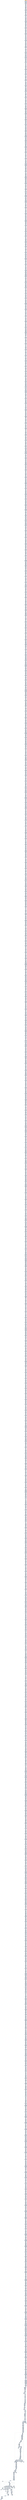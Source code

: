 digraph G {
node[shape=rectangle,style=filled,fillcolor=lightsteelblue,color=lightsteelblue]
bgcolor="transparent"
a0x004017e7movl_0x40ffe8UINT32_ebx[label="start\nmovl $0x40ffe8<UINT32>, %ebx",color="lightgrey",fillcolor="orange"];
a0x004017ecorw_ax_si[label="0x004017ec\norw %ax, %si"];
a0x004017efmovl_0x4086d5UINT32__16esp_[label="0x004017ef\nmovl $0x4086d5<UINT32>, -16(%esp)"];
a0x004017f7movl_0x40ffe8UINT32_ebx[label="0x004017f7\nmovl $0x40ffe8<UINT32>, %ebx"];
a0x004017fcmovl__16esp__ebx[label="0x004017fc\nmovl -16(%esp), %ebx"];
a0x00401800orl_0x44c7f623UINT32_ebx_[label="0x00401800\norl $0x44c7f623<UINT32>, (%ebx)"];
a0x00401806orw_ax_si[label="0x00401806\norw %ax, %si"];
a0x00401809leal_0x2edx__ebx[label="0x00401809\nleal 0x2(%edx), %ebx"];
a0x0040180cxorl_ebp_ebx[label="0x0040180c\nxorl %ebp, %ebx"];
a0x0040180exorl_ecx_ecx[label="0x0040180e\nxorl %ecx, %ecx"];
a0x00401810movb_0x4UINT8_cl[label="0x00401810\nmovb $0x4<UINT8>, %cl"];
a0x00401812addl_ecx__16esp_[label="0x00401812\naddl %ecx, -16(%esp)"];
a0x00401816leal_0x2edx__ebx[label="0x00401816\nleal 0x2(%edx), %ebx"];
a0x00401819xorl_ebp_ebx[label="0x00401819\nxorl %ebp, %ebx"];
a0x0040181bmovl__16esp__eax[label="0x0040181b\nmovl -16(%esp), %eax"];
a0x0040181fmovl_0x56d5f024UINT32_eax_[label="0x0040181f\nmovl $0x56d5f024<UINT32>, (%eax)"];
a0x00401825xorl_ebp_ebx[label="0x00401825\nxorl %ebp, %ebx"];
a0x00401827xorl_ebx_ebx[label="0x00401827\nxorl %ebx, %ebx"];
a0x00401829movb_0x4UINT8_bl[label="0x00401829\nmovb $0x4<UINT8>, %bl"];
a0x0040182baddl_ebx__16esp_[label="0x0040182b\naddl %ebx, -16(%esp)"];
a0x0040182ftestw_dx_dx[label="0x0040182f\ntestw %dx, %dx"];
a0x00401832subw_si_bp[label="0x00401832\nsubw %si, %bp"];
a0x00401835movl__16esp__edx[label="0x00401835\nmovl -16(%esp), %edx"];
a0x00401839orl_0xf6230040UINT32_edx_[label="0x00401839\norl $0xf6230040<UINT32>, (%edx)"];
a0x0040183fsubw_si_bp[label="0x0040183f\nsubw %si, %bp"];
a0x00401842movw_si_bp[label="0x00401842\nmovw %si, %bp"];
a0x00401845shll_0x2UINT8_ebx[label="0x00401845\nshll $0x2<UINT8>, %ebx"];
a0x00401848xorl_edx_edx[label="0x00401848\nxorl %edx, %edx"];
a0x0040184amovb_0x4UINT8_dl[label="0x0040184a\nmovb $0x4<UINT8>, %dl"];
a0x0040184caddl_edx__16esp_[label="0x0040184c\naddl %edx, -16(%esp)"];
a0x00401850movw_si_bp[label="0x00401850\nmovw %si, %bp"];
a0x00401853movl__16esp__edi[label="0x00401853\nmovl -16(%esp), %edi"];
a0x00401857movl_0xf024448bUINT32_eax[label="0x00401857\nmovl $0xf024448b<UINT32>, %eax"];
a0x0040185cstosl_eax_es_edi_[label="0x0040185c\nstosl %eax, %es:(%edi)"];
a0x0040185dshll_0x2UINT8_ebx[label="0x0040185d\nshll $0x2<UINT8>, %ebx"];
a0x00401860movzbl_al_eax[label="0x00401860\nmovzbl %al, %eax"];
a0x00401863xorl_eax_eax[label="0x00401863\nxorl %eax, %eax"];
a0x00401865movb_0x4UINT8_al[label="0x00401865\nmovb $0x4<UINT8>, %al"];
a0x00401867addl_eax__16esp_[label="0x00401867\naddl %eax, -16(%esp)"];
a0x0040186bmovzbl_al_eax[label="0x0040186b\nmovzbl %al, %eax"];
a0x0040186exorl_ebp_esi[label="0x0040186e\nxorl %ebp, %esi"];
a0x00401870movl__16esp__eax[label="0x00401870\nmovl -16(%esp), %eax"];
a0x00401874addl_0x53700081UINT32_eax_[label="0x00401874\naddl $0x53700081<UINT32>, (%eax)"];
a0x0040187axorl_ebp_esi[label="0x0040187a\nxorl %ebp, %esi"];
a0x0040187cmovl_ebp_eax[label="0x0040187c\nmovl %ebp, %eax"];
a0x0040187exorl_edx_edx[label="0x0040187e\nxorl %edx, %edx"];
a0x00401880movb_0x4UINT8_dl[label="0x00401880\nmovb $0x4<UINT8>, %dl"];
a0x00401882addl_edx__16esp_[label="0x00401882\naddl %edx, -16(%esp)"];
a0x00401886movl_ebp_eax[label="0x00401886\nmovl %ebp, %eax"];
a0x00401888testl_edx_edi[label="0x00401888\ntestl %edx, %edi"];
a0x0040188amovl__16esp__eax[label="0x0040188a\nmovl -16(%esp), %eax"];
a0x0040188eaddl_0x3081d23bUINT32_eax_[label="0x0040188e\naddl $0x3081d23b<UINT32>, (%eax)"];
a0x00401894testl_edx_edi[label="0x00401894\ntestl %edx, %edi"];
a0x00401896andl_edi_eax[label="0x00401896\nandl %edi, %eax"];
a0x00401898andl_edi_eax[label="0x00401898\nandl %edi, %eax"];
a0x0040189aandl_eax_ecx[label="0x0040189a\nandl %eax, %ecx"];
a0x0040189cxorl_ecx_ecx[label="0x0040189c\nxorl %ecx, %ecx"];
a0x0040189emovb_0x4UINT8_cl[label="0x0040189e\nmovb $0x4<UINT8>, %cl"];
a0x004018a0addl_ecx__16esp_[label="0x004018a0\naddl %ecx, -16(%esp)"];
a0x004018a4andl_edi_eax[label="0x004018a4\nandl %edi, %eax"];
a0x004018a6movl__16esp__ebx[label="0x004018a6\nmovl -16(%esp), %ebx"];
a0x004018aaaddl_0x922bede0UINT32_ebx_[label="0x004018aa\naddl $0x922bede0<UINT32>, (%ebx)"];
a0x004018b0andl_edi_eax[label="0x004018b0\nandl %edi, %eax"];
a0x004018b2andl_eax_ecx[label="0x004018b2\nandl %eax, %ecx"];
a0x004018b4movsbl_ah_ecx[label="0x004018b4\nmovsbl %ah, %ecx"];
a0x004018b7xorl_ebx_ebx[label="0x004018b7\nxorl %ebx, %ebx"];
a0x004018b9movb_0x4UINT8_bl[label="0x004018b9\nmovb $0x4<UINT8>, %bl"];
a0x004018bbaddl_ebx__16esp_[label="0x004018bb\naddl %ebx, -16(%esp)"];
a0x004018bfandl_eax_ecx[label="0x004018bf\nandl %eax, %ecx"];
a0x004018c1movsbl_ah_ecx[label="0x004018c1\nmovsbl %ah, %ecx"];
a0x004018c4movl__16esp__edx[label="0x004018c4\nmovl -16(%esp), %edx"];
a0x004018c8addl_0xb60fdd85UINT32_edx_[label="0x004018c8\naddl $0xb60fdd85<UINT32>, (%edx)"];
a0x004018cemovsbl_ah_ecx[label="0x004018ce\nmovsbl %ah, %ecx"];
a0x004018d1orw_di_di[label="0x004018d1\norw %di, %di"];
a0x004018d4xorl_eax_eax[label="0x004018d4\nxorl %eax, %eax"];
a0x004018d6movb_0x4UINT8_al[label="0x004018d6\nmovb $0x4<UINT8>, %al"];
a0x004018d8addl_eax__16esp_[label="0x004018d8\naddl %eax, -16(%esp)"];
a0x004018dcorw_di_di[label="0x004018dc\norw %di, %di"];
a0x004018dfmovl__16esp__eax[label="0x004018df\nmovl -16(%esp), %eax"];
a0x004018e3addl_0x33c703d9UINT32_eax_[label="0x004018e3\naddl $0x33c703d9<UINT32>, (%eax)"];
a0x004018e9andl_edi_esi[label="0x004018e9\nandl %edi, %esi"];
a0x004018eborl_0x40f9ecUINT32_edx[label="0x004018eb\norl $0x40f9ec<UINT32>, %edx"];
a0x004018f1xorl_edx_edx[label="0x004018f1\nxorl %edx, %edx"];
a0x004018f3movb_0x4UINT8_dl[label="0x004018f3\nmovb $0x4<UINT8>, %dl"];
a0x004018f5addl_edx__16esp_[label="0x004018f5\naddl %edx, -16(%esp)"];
a0x004018f9orl_0x40f9ecUINT32_edx[label="0x004018f9\norl $0x40f9ec<UINT32>, %edx"];
a0x004018ffmovl__16esp__ecx[label="0x004018ff\nmovl -16(%esp), %ecx"];
a0x00401903addl_0x104b3dbUINT32_ecx_[label="0x00401903\naddl $0x104b3db<UINT32>, (%ecx)"];
a0x00401909roll_0x2UINT8_ecx[label="0x00401909\nroll $0x2<UINT8>, %ecx"];
a0x0040190cxorl_edx_edx[label="0x0040190c\nxorl %edx, %edx"];
a0x0040190emovb_0x4UINT8_dl[label="0x0040190e\nmovb $0x4<UINT8>, %dl"];
a0x00401910addl_edx__16esp_[label="0x00401910\naddl %edx, -16(%esp)"];
a0x00401914movzbl_dl_edx[label="0x00401914\nmovzbl %dl, %edx"];
a0x00401917movl__16esp__ebx[label="0x00401917\nmovl -16(%esp), %ebx"];
a0x0040191baddl_0xff0245cUINT32_ebx_[label="0x0040191b\naddl $0xff0245c<UINT32>, (%ebx)"];
a0x00401921orl_esi_esi[label="0x00401921\norl %esi, %esi"];
a0x00401923orl_eax_ebp[label="0x00401923\norl %eax, %ebp"];
a0x00401925andw_bx_bx[label="0x00401925\nandw %bx, %bx"];
a0x00401928testw_bp_si[label="0x00401928\ntestw %bp, %si"];
a0x0040192bxorl_edx_edx[label="0x0040192b\nxorl %edx, %edx"];
a0x0040192dmovb_0x4UINT8_dl[label="0x0040192d\nmovb $0x4<UINT8>, %dl"];
a0x0040192faddl_edx__16esp_[label="0x0040192f\naddl %edx, -16(%esp)"];
a0x00401933orl_eax_ebp[label="0x00401933\norl %eax, %ebp"];
a0x00401935andw_bx_bx[label="0x00401935\nandw %bx, %bx"];
a0x00401938movl__16esp__ecx[label="0x00401938\nmovl -16(%esp), %ecx"];
a0x0040193caddl_0x448bd9b6UINT32_ecx_[label="0x0040193c\naddl $0x448bd9b6<UINT32>, (%ecx)"];
a0x00401942andw_bx_bx[label="0x00401942\nandw %bx, %bx"];
a0x00401945xorl_ecx_ecx[label="0x00401945\nxorl %ecx, %ecx"];
a0x00401947movb_0x4UINT8_cl[label="0x00401947\nmovb $0x4<UINT8>, %cl"];
a0x00401949addl_ecx__16esp_[label="0x00401949\naddl %ecx, -16(%esp)"];
a0x0040194dtestw_bp_si[label="0x0040194d\ntestw %bp, %si"];
a0x00401950movl__16esp__ebx[label="0x00401950\nmovl -16(%esp), %ebx"];
a0x00401954addl_0x81f024UINT32_ebx_[label="0x00401954\naddl $0x81f024<UINT32>, (%ebx)"];
a0x0040195axorw_bx_si[label="0x0040195a\nxorw %bx, %si"];
a0x0040195dsubw_di_ax[label="0x0040195d\nsubw %di, %ax"];
a0x00401960xorl_edx_edx[label="0x00401960\nxorl %edx, %edx"];
a0x00401962movb_0x4UINT8_dl[label="0x00401962\nmovb $0x4<UINT8>, %dl"];
a0x00401964addl_edx__16esp_[label="0x00401964\naddl %edx, -16(%esp)"];
a0x00401968subw_di_ax[label="0x00401968\nsubw %di, %ax"];
a0x0040196btestw_di_dx[label="0x0040196b\ntestw %di, %dx"];
a0x0040196emovl__16esp__ebx[label="0x0040196e\nmovl -16(%esp), %ebx"];
a0x00401972addl_0x10bf0040UINT32_ebx_[label="0x00401972\naddl $0x10bf0040<UINT32>, (%ebx)"];
a0x00401978testw_di_dx[label="0x00401978\ntestw %di, %dx"];
a0x0040197borw_ax_dx[label="0x0040197b\norw %ax, %dx"];
a0x0040197exorl_ecx_ecx[label="0x0040197e\nxorl %ecx, %ecx"];
a0x00401980movb_0x4UINT8_cl[label="0x00401980\nmovb $0x4<UINT8>, %cl"];
a0x00401982addl_ecx__16esp_[label="0x00401982\naddl %ecx, -16(%esp)"];
a0x00401986orw_ax_dx[label="0x00401986\norw %ax, %dx"];
a0x00401989movl__16esp__ecx[label="0x00401989\nmovl -16(%esp), %ecx"];
a0x0040198dmovl_0xc033c703UINT32_ecx_[label="0x0040198d\nmovl $0xc033c703<UINT32>, (%ecx)"];
a0x00401993andl_ebx_edx[label="0x00401993\nandl %ebx, %edx"];
a0x00401995subl_0x2UINT8_edx[label="0x00401995\nsubl $0x2<UINT8>, %edx"];
a0x00401998testw_si_si[label="0x00401998\ntestw %si, %si"];
a0x0040199bxorl_eax_eax[label="0x0040199b\nxorl %eax, %eax"];
a0x0040199dmovb_0x4UINT8_al[label="0x0040199d\nmovb $0x4<UINT8>, %al"];
a0x0040199faddl_eax__16esp_[label="0x0040199f\naddl %eax, -16(%esp)"];
a0x004019a3subl_0x2UINT8_edx[label="0x004019a3\nsubl $0x2<UINT8>, %edx"];
a0x004019a6movl__16esp__ebx[label="0x004019a6\nmovl -16(%esp), %ebx"];
a0x004019aaorl_0x440104b0UINT32_ebx_[label="0x004019aa\norl $0x440104b0<UINT32>, (%ebx)"];
a0x004019b0testw_si_si[label="0x004019b0\ntestw %si, %si"];
a0x004019b3addw_bx_cx[label="0x004019b3\naddw %bx, %cx"];
a0x004019b6xorl_ecx_ecx[label="0x004019b6\nxorl %ecx, %ecx"];
a0x004019b8movb_0x4UINT8_cl[label="0x004019b8\nmovb $0x4<UINT8>, %cl"];
a0x004019baaddl_ecx__16esp_[label="0x004019ba\naddl %ecx, -16(%esp)"];
a0x004019beaddw_bx_cx[label="0x004019be\naddw %bx, %cx"];
a0x004019c1testl_ebx_ecx[label="0x004019c1\ntestl %ebx, %ecx"];
a0x004019c3movl__16esp__eax[label="0x004019c3\nmovl -16(%esp), %eax"];
a0x004019c7addl_0xebc1f024UINT32_eax_[label="0x004019c7\naddl $0xebc1f024<UINT32>, (%eax)"];
a0x004019cdtestl_ebx_ecx[label="0x004019cd\ntestl %ebx, %ecx"];
a0x004019cfaddl_ebx_ecx[label="0x004019cf\naddl %ebx, %ecx"];
a0x004019d1movw_dx_di[label="0x004019d1\nmovw %dx, %di"];
a0x004019d4xorl_ecx_ecx[label="0x004019d4\nxorl %ecx, %ecx"];
a0x004019d6movb_0x4UINT8_cl[label="0x004019d6\nmovb $0x4<UINT8>, %cl"];
a0x004019d8addl_ecx__16esp_[label="0x004019d8\naddl %ecx, -16(%esp)"];
a0x004019dcaddl_ebx_ecx[label="0x004019dc\naddl %ebx, %ecx"];
a0x004019demovw_dx_di[label="0x004019de\nmovw %dx, %di"];
a0x004019e1movl__16esp__edx[label="0x004019e1\nmovl -16(%esp), %edx"];
a0x004019e5movl_0x245c8b02UINT32_edx_[label="0x004019e5\nmovl $0x245c8b02<UINT32>, (%edx)"];
a0x004019ebmovw_dx_di[label="0x004019eb\nmovw %dx, %di"];
a0x004019eexorl_ebx_ebx[label="0x004019ee\nxorl %ebx, %ebx"];
a0x004019f0movb_0x4UINT8_bl[label="0x004019f0\nmovb $0x4<UINT8>, %bl"];
a0x004019f2addl_ebx__16esp_[label="0x004019f2\naddl %ebx, -16(%esp)"];
a0x004019f6movl_edx_edx[label="0x004019f6\nmovl %edx, %edx"];
a0x004019f8movl__16esp__ecx[label="0x004019f8\nmovl -16(%esp), %ecx"];
a0x004019fcaddl_0xef0381f0UINT32_ecx_[label="0x004019fc\naddl $0xef0381f0<UINT32>, (%ecx)"];
a0x00401a02leal_0x40fd6bedi__eax[label="0x00401a02\nleal 0x40fd6b(%edi), %eax"];
a0x00401a08leal_0x2ebx__ecx[label="0x00401a08\nleal 0x2(%ebx), %ecx"];
a0x00401a0bxorl_edx_edx[label="0x00401a0b\nxorl %edx, %edx"];
a0x00401a0dmovb_0x4UINT8_dl[label="0x00401a0d\nmovb $0x4<UINT8>, %dl"];
a0x00401a0faddl_edx__16esp_[label="0x00401a0f\naddl %edx, -16(%esp)"];
a0x00401a13leal_0x2ebx__ecx[label="0x00401a13\nleal 0x2(%ebx), %ecx"];
a0x00401a16movl__16esp__edx[label="0x00401a16\nmovl -16(%esp), %edx"];
a0x00401a1amovl_0x81a196beUINT32_edx_[label="0x00401a1a\nmovl $0x81a196be<UINT32>, (%edx)"];
a0x00401a20addl_ecx_edi[label="0x00401a20\naddl %ecx, %edi"];
a0x00401a22andw_bx_ax[label="0x00401a22\nandw %bx, %ax"];
a0x00401a25movzbl_al_ecx[label="0x00401a25\nmovzbl %al, %ecx"];
a0x00401a28xorl_ecx_ecx[label="0x00401a28\nxorl %ecx, %ecx"];
a0x00401a2amovb_0x4UINT8_cl[label="0x00401a2a\nmovb $0x4<UINT8>, %cl"];
a0x00401a2caddl_ecx__16esp_[label="0x00401a2c\naddl %ecx, -16(%esp)"];
a0x00401a30andw_bx_ax[label="0x00401a30\nandw %bx, %ax"];
a0x00401a33movl__16esp__eax[label="0x00401a33\nmovl -16(%esp), %eax"];
a0x00401a37addl_0x96febf33UINT32_eax_[label="0x00401a37\naddl $0x96febf33<UINT32>, (%eax)"];
a0x00401a3dmovzbl_al_ecx[label="0x00401a3d\nmovzbl %al, %ecx"];
a0x00401a40xorl_eax_eax[label="0x00401a40\nxorl %eax, %eax"];
a0x00401a42movb_0x4UINT8_al[label="0x00401a42\nmovb $0x4<UINT8>, %al"];
a0x00401a44addl_eax__16esp_[label="0x00401a44\naddl %eax, -16(%esp)"];
a0x00401a48xorw_cx_ax[label="0x00401a48\nxorw %cx, %ax"];
a0x00401a4bmovl__16esp__ecx[label="0x00401a4b\nmovl -16(%esp), %ecx"];
a0x00401a4faddl_0x66e1f718UINT32_ecx_[label="0x00401a4f\naddl $0x66e1f718<UINT32>, (%ecx)"];
a0x00401a55testl_esi_ebx[label="0x00401a55\ntestl %esi, %ebx"];
a0x00401a57rorl_0x2UINT8_edx[label="0x00401a57\nrorl $0x2<UINT8>, %edx"];
a0x00401a5atestl_edx_edx[label="0x00401a5a\ntestl %edx, %edx"];
a0x00401a5cxorl_eax_eax[label="0x00401a5c\nxorl %eax, %eax"];
a0x00401a5emovb_0x4UINT8_al[label="0x00401a5e\nmovb $0x4<UINT8>, %al"];
a0x00401a60addl_eax__16esp_[label="0x00401a60\naddl %eax, -16(%esp)"];
a0x00401a64rorl_0x2UINT8_edx[label="0x00401a64\nrorl $0x2<UINT8>, %edx"];
a0x00401a67testl_edx_edx[label="0x00401a67\ntestl %edx, %edx"];
a0x00401a69movl__16esp__eax[label="0x00401a69\nmovl -16(%esp), %eax"];
a0x00401a6dmovl_0xd233fe8bUINT32_eax_[label="0x00401a6d\nmovl $0xd233fe8b<UINT32>, (%eax)"];
a0x00401a73testl_edx_edx[label="0x00401a73\ntestl %edx, %edx"];
a0x00401a75xorl_eax_eax[label="0x00401a75\nxorl %eax, %eax"];
a0x00401a77movb_0x4UINT8_al[label="0x00401a77\nmovb $0x4<UINT8>, %al"];
a0x00401a79addl_eax__16esp_[label="0x00401a79\naddl %eax, -16(%esp)"];
a0x00401a7dsubl_ebx_ebp[label="0x00401a7d\nsubl %ebx, %ebp"];
a0x00401a7fxorl_0x40dbfdUINT32_ebx[label="0x00401a7f\nxorl $0x40dbfd<UINT32>, %ebx"];
a0x00401a85movl__16esp__ecx[label="0x00401a85\nmovl -16(%esp), %ecx"];
a0x00401a89addl_0x540104b2UINT32_ecx_[label="0x00401a89\naddl $0x540104b2<UINT32>, (%ecx)"];
a0x00401a8fxorl_0x40dbfdUINT32_ebx[label="0x00401a8f\nxorl $0x40dbfd<UINT32>, %ebx"];
a0x00401a95xorl_eax_eax[label="0x00401a95\nxorl %eax, %eax"];
a0x00401a97movb_0x4UINT8_al[label="0x00401a97\nmovb $0x4<UINT8>, %al"];
a0x00401a99addl_eax__16esp_[label="0x00401a99\naddl %eax, -16(%esp)"];
a0x00401a9dsbbl_0x2UINT8_esi[label="0x00401a9d\nsbbl $0x2<UINT8>, %esi"];
a0x00401aa0movl__16esp__edx[label="0x00401aa0\nmovl -16(%esp), %edx"];
a0x00401aa4addl_0x8b66f024UINT32_edx_[label="0x00401aa4\naddl $0x8b66f024<UINT32>, (%edx)"];
a0x00401aaaimull_ebx_eax[label="0x00401aaa\nimull %ebx, %eax"];
a0x00401aacandl_ebx_ebx[label="0x00401aac\nandl %ebx, %ebx"];
a0x00401aaesubl_0x40fefbUINT32_edi[label="0x00401aae\nsubl $0x40fefb<UINT32>, %edi"];
a0x00401ab4xorl_ebx_ebx[label="0x00401ab4\nxorl %ebx, %ebx"];
a0x00401ab6movb_0x4UINT8_bl[label="0x00401ab6\nmovb $0x4<UINT8>, %bl"];
a0x00401ab8addl_ebx__16esp_[label="0x00401ab8\naddl %ebx, -16(%esp)"];
a0x00401abcandl_ebx_ebx[label="0x00401abc\nandl %ebx, %ebx"];
a0x00401abemovl__16esp__eax[label="0x00401abe\nmovl -16(%esp), %eax"];
a0x00401ac2addl_0x24448bfeUINT32_eax_[label="0x00401ac2\naddl $0x24448bfe<UINT32>, (%eax)"];
a0x00401ac8subl_0x40fefbUINT32_edi[label="0x00401ac8\nsubl $0x40fefb<UINT32>, %edi"];
a0x00401acexorl_ebx_ebx[label="0x00401ace\nxorl %ebx, %ebx"];
a0x00401ad0movb_0x4UINT8_bl[label="0x00401ad0\nmovb $0x4<UINT8>, %bl"];
a0x00401ad2addl_ebx__16esp_[label="0x00401ad2\naddl %ebx, -16(%esp)"];
a0x00401ad6subl_ebx_ebx[label="0x00401ad6\nsubl %ebx, %ebx"];
a0x00401ad8xorl_edx_edx[label="0x00401ad8\nxorl %edx, %edx"];
a0x00401adamovl__16esp__ecx[label="0x00401ada\nmovl -16(%esp), %ecx"];
a0x00401adeaddl_0x880081f0UINT32_ecx_[label="0x00401ade\naddl $0x880081f0<UINT32>, (%ecx)"];
a0x00401ae4xorl_edx_edx[label="0x00401ae4\nxorl %edx, %edx"];
a0x00401ae6movw_di_dx[label="0x00401ae6\nmovw %di, %dx"];
a0x00401ae9subw_cx_si[label="0x00401ae9\nsubw %cx, %si"];
a0x00401aecxorl_ebx_ebx[label="0x00401aec\nxorl %ebx, %ebx"];
a0x00401aeemovb_0x4UINT8_bl[label="0x00401aee\nmovb $0x4<UINT8>, %bl"];
a0x00401af0addl_ebx__16esp_[label="0x00401af0\naddl %ebx, -16(%esp)"];
a0x00401af4movw_di_dx[label="0x00401af4\nmovw %di, %dx"];
a0x00401af7subw_cx_si[label="0x00401af7\nsubw %cx, %si"];
a0x00401afamovl__16esp__eax[label="0x00401afa\nmovl -16(%esp), %eax"];
a0x00401afemovl_0x81fb5790UINT32_eax_[label="0x00401afe\nmovl $0x81fb5790<UINT32>, (%eax)"];
a0x00401b04subw_cx_si[label="0x00401b04\nsubw %cx, %si"];
a0x00401b07movzbl_cl_ecx[label="0x00401b07\nmovzbl %cl, %ecx"];
a0x00401b0axorl_eax_eax[label="0x00401b0a\nxorl %eax, %eax"];
a0x00401b0cmovb_0x4UINT8_al[label="0x00401b0c\nmovb $0x4<UINT8>, %al"];
a0x00401b0eaddl_eax__16esp_[label="0x00401b0e\naddl %eax, -16(%esp)"];
a0x00401b12movzbl_cl_ecx[label="0x00401b12\nmovzbl %cl, %ecx"];
a0x00401b15shldl_0x3UINT8_ebx_eax[label="0x00401b15\nshldl $0x3<UINT8>, %ebx, %eax"];
a0x00401b19movl__16esp__edx[label="0x00401b19\nmovl -16(%esp), %edx"];
a0x00401b1dorl_0x57936030UINT32_edx_[label="0x00401b1d\norl $0x57936030<UINT32>, (%edx)"];
a0x00401b23shldl_0x3UINT8_ebx_eax[label="0x00401b23\nshldl $0x3<UINT8>, %ebx, %eax"];
a0x00401b27leal_0x2ecx__edx[label="0x00401b27\nleal 0x2(%ecx), %edx"];
a0x00401b2aorl_ebx_edx[label="0x00401b2a\norl %ebx, %edx"];
a0x00401b2cxorl_eax_eax[label="0x00401b2c\nxorl %eax, %eax"];
a0x00401b2emovb_0x4UINT8_al[label="0x00401b2e\nmovb $0x4<UINT8>, %al"];
a0x00401b30addl_eax__16esp_[label="0x00401b30\naddl %eax, -16(%esp)"];
a0x00401b34leal_0x2ecx__edx[label="0x00401b34\nleal 0x2(%ecx), %edx"];
a0x00401b37orl_ebx_edx[label="0x00401b37\norl %ebx, %edx"];
a0x00401b39movl__16esp__ecx[label="0x00401b39\nmovl -16(%esp), %ecx"];
a0x00401b3dorl_0xf93366fbUINT32_ecx_[label="0x00401b3d\norl $0xf93366fb<UINT32>, (%ecx)"];
a0x00401b43orl_ebx_edx[label="0x00401b43\norl %ebx, %edx"];
a0x00401b45subw_ax_cx[label="0x00401b45\nsubw %ax, %cx"];
a0x00401b48xorl_ebx_ebx[label="0x00401b48\nxorl %ebx, %ebx"];
a0x00401b4amovb_0x4UINT8_bl[label="0x00401b4a\nmovb $0x4<UINT8>, %bl"];
a0x00401b4caddl_ebx__16esp_[label="0x00401b4c\naddl %ebx, -16(%esp)"];
a0x00401b50subw_ax_cx[label="0x00401b50\nsubw %ax, %cx"];
a0x00401b53addl_0x2UINT8_edi[label="0x00401b53\naddl $0x2<UINT8>, %edi"];
a0x00401b56movl__16esp__edx[label="0x00401b56\nmovl -16(%esp), %edx"];
a0x00401b5aaddl_0xdb33ca85UINT32_edx_[label="0x00401b5a\naddl $0xdb33ca85<UINT32>, (%edx)"];
a0x00401b60addl_0x2UINT8_edi[label="0x00401b60\naddl $0x2<UINT8>, %edi"];
a0x00401b63shll_0x2UINT8_ebp[label="0x00401b63\nshll $0x2<UINT8>, %ebp"];
a0x00401b66addl_0x2UINT8_ebx[label="0x00401b66\naddl $0x2<UINT8>, %ebx"];
a0x00401b69xorl_edx_edx[label="0x00401b69\nxorl %edx, %edx"];
a0x00401b6bmovb_0x4UINT8_dl[label="0x00401b6b\nmovb $0x4<UINT8>, %dl"];
a0x00401b6daddl_edx__16esp_[label="0x00401b6d\naddl %edx, -16(%esp)"];
a0x00401b71shll_0x2UINT8_ebp[label="0x00401b71\nshll $0x2<UINT8>, %ebp"];
a0x00401b74movl__16esp__ebx[label="0x00401b74\nmovl -16(%esp), %ebx"];
a0x00401b78addl_0x5c0104b3UINT32_ebx_[label="0x00401b78\naddl $0x5c0104b3<UINT32>, (%ebx)"];
a0x00401b7eaddl_0x2UINT8_ebx[label="0x00401b7e\naddl $0x2<UINT8>, %ebx"];
a0x00401b81subw_ax_bp[label="0x00401b81\nsubw %ax, %bp"];
a0x00401b84xorl_ebx_ebx[label="0x00401b84\nxorl %ebx, %ebx"];
a0x00401b86movb_0x4UINT8_bl[label="0x00401b86\nmovb $0x4<UINT8>, %bl"];
a0x00401b88addl_ebx__16esp_[label="0x00401b88\naddl %ebx, -16(%esp)"];
a0x00401b8csubw_ax_bp[label="0x00401b8c\nsubw %ax, %bp"];
a0x00401b8fandl_ecx_ebx[label="0x00401b8f\nandl %ecx, %ebx"];
a0x00401b91movl__16esp__edi[label="0x00401b91\nmovl -16(%esp), %edi"];
a0x00401b95movl_0xca85f024UINT32_eax[label="0x00401b95\nmovl $0xca85f024<UINT32>, %eax"];
a0x00401b9astosl_eax_es_edi_[label="0x00401b9a\nstosl %eax, %es:(%edi)"];
a0x00401b9bandl_ecx_ebx[label="0x00401b9b\nandl %ecx, %ebx"];
a0x00401b9dorl_ebp_esi[label="0x00401b9d\norl %ebp, %esi"];
a0x00401b9fmovl_0x40da6eUINT32_ebp[label="0x00401b9f\nmovl $0x40da6e<UINT32>, %ebp"];
a0x00401ba4xorl_ecx_ecx[label="0x00401ba4\nxorl %ecx, %ecx"];
a0x00401ba6movb_0x4UINT8_cl[label="0x00401ba6\nmovb $0x4<UINT8>, %cl"];
a0x00401ba8addl_ecx__16esp_[label="0x00401ba8\naddl %ecx, -16(%esp)"];
a0x00401bacorl_ebp_esi[label="0x00401bac\norl %ebp, %esi"];
a0x00401baemovl__16esp__edx[label="0x00401bae\nmovl -16(%esp), %edx"];
a0x00401bb2orl_0x8bd62366UINT32_edx_[label="0x00401bb2\norl $0x8bd62366<UINT32>, (%edx)"];
a0x00401bb8movl_0x40da6eUINT32_ebp[label="0x00401bb8\nmovl $0x40da6e<UINT32>, %ebp"];
a0x00401bbdmovsbl_dh_edx[label="0x00401bbd\nmovsbl %dh, %edx"];
a0x00401bc0xorl_ebx_ebx[label="0x00401bc0\nxorl %ebx, %ebx"];
a0x00401bc2movb_0x4UINT8_bl[label="0x00401bc2\nmovb $0x4<UINT8>, %bl"];
a0x00401bc4addl_ebx__16esp_[label="0x00401bc4\naddl %ebx, -16(%esp)"];
a0x00401bc8movsbl_dh_edx[label="0x00401bc8\nmovsbl %dh, %edx"];
a0x00401bcbmovl__16esp__edi[label="0x00401bcb\nmovl -16(%esp), %edi"];
a0x00401bcfmovl_0x81f02454UINT32_eax[label="0x00401bcf\nmovl $0x81f02454<UINT32>, %eax"];
a0x00401bd4stosl_eax_es_edi_[label="0x00401bd4\nstosl %eax, %es:(%edi)"];
a0x00401bd5movl_0x40da6eUINT32_ebp[label="0x00401bd5\nmovl $0x40da6e<UINT32>, %ebp"];
a0x00401bdanotl_ebp[label="0x00401bda\nnotl %ebp"];
a0x00401bdcandl_eax_esi[label="0x00401bdc\nandl %eax, %esi"];
a0x00401bdexorl_ebx_ebx[label="0x00401bde\nxorl %ebx, %ebx"];
a0x00401be0movb_0x4UINT8_bl[label="0x00401be0\nmovb $0x4<UINT8>, %bl"];
a0x00401be2addl_ebx__16esp_[label="0x00401be2\naddl %ebx, -16(%esp)"];
a0x00401be6notl_ebp[label="0x00401be6\nnotl %ebp"];
a0x00401be8movl__16esp__eax[label="0x00401be8\nmovl -16(%esp), %eax"];
a0x00401becaddl_0xb37a902UINT32_eax_[label="0x00401bec\naddl $0xb37a902<UINT32>, (%eax)"];
a0x00401bf2andl_eax_esi[label="0x00401bf2\nandl %eax, %esi"];
a0x00401bf4orw_bx_cx[label="0x00401bf4\norw %bx, %cx"];
a0x00401bf7addl_esi_ebp[label="0x00401bf7\naddl %esi, %ebp"];
a0x00401bf9xorl_ebx_ebx[label="0x00401bf9\nxorl %ebx, %ebx"];
a0x00401bfbmovb_0x4UINT8_bl[label="0x00401bfb\nmovb $0x4<UINT8>, %bl"];
a0x00401bfdaddl_ebx__16esp_[label="0x00401bfd\naddl %ebx, -16(%esp)"];
a0x00401c01orw_bx_cx[label="0x00401c01\norw %bx, %cx"];
a0x00401c04movl__16esp__edi[label="0x00401c04\nmovl -16(%esp), %edi"];
a0x00401c08movl_0x5a328187UINT32_eax[label="0x00401c08\nmovl $0x5a328187<UINT32>, %eax"];
a0x00401c0dstosl_eax_es_edi_[label="0x00401c0d\nstosl %eax, %es:(%edi)"];
a0x00401c0eaddl_esi_ebp[label="0x00401c0e\naddl %esi, %ebp"];
a0x00401c10andw_bp_ax[label="0x00401c10\nandw %bp, %ax"];
a0x00401c13leal_0x40fbedecx__edi[label="0x00401c13\nleal 0x40fbed(%ecx), %edi"];
a0x00401c19xorl_edx_edx[label="0x00401c19\nxorl %edx, %edx"];
a0x00401c1bmovb_0x4UINT8_dl[label="0x00401c1b\nmovb $0x4<UINT8>, %dl"];
a0x00401c1daddl_edx__16esp_[label="0x00401c1d\naddl %edx, -16(%esp)"];
a0x00401c21andw_bp_ax[label="0x00401c21\nandw %bp, %ax"];
a0x00401c24leal_0x40fbedecx__edi[label="0x00401c24\nleal 0x40fbed(%ecx), %edi"];
a0x00401c2amovl__16esp__edx[label="0x00401c2a\nmovl -16(%esp), %edx"];
a0x00401c2eaddl_0x6697b493UINT32_edx_[label="0x00401c2e\naddl $0x6697b493<UINT32>, (%edx)"];
a0x00401c34leal_0x40fbedecx__edi[label="0x00401c34\nleal 0x40fbed(%ecx), %edi"];
a0x00401c3axorl_eax_eax[label="0x00401c3a\nxorl %eax, %eax"];
a0x00401c3cmovb_0x4UINT8_al[label="0x00401c3c\nmovb $0x4<UINT8>, %al"];
a0x00401c3eaddl_eax__16esp_[label="0x00401c3e\naddl %eax, -16(%esp)"];
a0x00401c42xorw_si_bx[label="0x00401c42\nxorw %si, %bx"];
a0x00401c45movl__16esp__eax[label="0x00401c45\nmovl -16(%esp), %eax"];
a0x00401c49movl_0xc033d623UINT32_eax_[label="0x00401c49\nmovl $0xc033d623<UINT32>, (%eax)"];
a0x00401c4forl_edi_eax[label="0x00401c4f\norl %edi, %eax"];
a0x00401c51subl_eax_ecx[label="0x00401c51\nsubl %eax, %ecx"];
a0x00401c53addl_esi_ebp[label="0x00401c53\naddl %esi, %ebp"];
a0x00401c55xorl_eax_eax[label="0x00401c55\nxorl %eax, %eax"];
a0x00401c57movb_0x4UINT8_al[label="0x00401c57\nmovb $0x4<UINT8>, %al"];
a0x00401c59addl_eax__16esp_[label="0x00401c59\naddl %eax, -16(%esp)"];
a0x00401c5dsubl_eax_ecx[label="0x00401c5d\nsubl %eax, %ecx"];
a0x00401c5fmovl__16esp__edx[label="0x00401c5f\nmovl -16(%esp), %edx"];
a0x00401c63addl_0x440104b0UINT32_edx_[label="0x00401c63\naddl $0x440104b0<UINT32>, (%edx)"];
a0x00401c69addl_esi_ebp[label="0x00401c69\naddl %esi, %ebp"];
a0x00401c6bxorl_edx_edx[label="0x00401c6b\nxorl %edx, %edx"];
a0x00401c6dmovb_0x4UINT8_dl[label="0x00401c6d\nmovb $0x4<UINT8>, %dl"];
a0x00401c6faddl_edx__16esp_[label="0x00401c6f\naddl %edx, -16(%esp)"];
a0x00401c73xorl_ebp_ecx[label="0x00401c73\nxorl %ebp, %ecx"];
a0x00401c75movl__16esp__ebx[label="0x00401c75\nmovl -16(%esp), %ebx"];
a0x00401c79addl_0xca0bf024UINT32_ebx_[label="0x00401c79\naddl $0xca0bf024<UINT32>, (%ebx)"];
a0x00401c7ftestw_ax_di[label="0x00401c7f\ntestw %ax, %di"];
a0x00401c82mull_edx_eax[label="0x00401c82\nmull %edx, %eax"];
a0x00401c84subl_eax_eax[label="0x00401c84\nsubl %eax, %eax"];
a0x00401c86xorl_ecx_ecx[label="0x00401c86\nxorl %ecx, %ecx"];
a0x00401c88movb_0x4UINT8_cl[label="0x00401c88\nmovb $0x4<UINT8>, %cl"];
a0x00401c8aaddl_ecx__16esp_[label="0x00401c8a\naddl %ecx, -16(%esp)"];
a0x00401c8emull_edx_eax[label="0x00401c8e\nmull %edx, %eax"];
a0x00401c90movl__16esp__eax[label="0x00401c90\nmovl -16(%esp), %eax"];
a0x00401c94movl_0x4c8beb03UINT32_eax_[label="0x00401c94\nmovl $0x4c8beb03<UINT32>, (%eax)"];
a0x00401c9asubl_eax_eax[label="0x00401c9a\nsubl %eax, %eax"];
a0x00401c9cxorl_edx_edx[label="0x00401c9c\nxorl %edx, %edx"];
a0x00401c9emovb_0x4UINT8_dl[label="0x00401c9e\nmovb $0x4<UINT8>, %dl"];
a0x00401ca0addl_edx__16esp_[label="0x00401ca0\naddl %edx, -16(%esp)"];
a0x00401ca4addw_dx_si[label="0x00401ca4\naddw %dx, %si"];
a0x00401ca7movl__16esp__eax[label="0x00401ca7\nmovl -16(%esp), %eax"];
a0x00401cabmovl_0x181f024UINT32_eax_[label="0x00401cab\nmovl $0x181f024<UINT32>, (%eax)"];
a0x00401cb1movsbl_dl_ecx[label="0x00401cb1\nmovsbl %dl, %ecx"];
a0x00401cb4orl_edi_esi[label="0x00401cb4\norl %edi, %esi"];
a0x00401cb6xorl_eax_eax[label="0x00401cb6\nxorl %eax, %eax"];
a0x00401cb8movb_0x4UINT8_al[label="0x00401cb8\nmovb $0x4<UINT8>, %al"];
a0x00401cbaaddl_eax__16esp_[label="0x00401cba\naddl %eax, -16(%esp)"];
a0x00401cbeorl_edi_esi[label="0x00401cbe\norl %edi, %esi"];
a0x00401cc0movl_edi_esi[label="0x00401cc0\nmovl %edi, %esi"];
a0x00401cc2movl__16esp__ebx[label="0x00401cc2\nmovl -16(%esp), %ebx"];
a0x00401cc6addl_0x98aa8d19UINT32_ebx_[label="0x00401cc6\naddl $0x98aa8d19<UINT32>, (%ebx)"];
a0x00401cccmovl_edi_esi[label="0x00401ccc\nmovl %edi, %esi"];
a0x00401ccemovl_ebx_ebp[label="0x00401cce\nmovl %ebx, %ebp"];
a0x00401cd0addl_0x40dcfcUINT32_eax[label="0x00401cd0\naddl $0x40dcfc<UINT32>, %eax"];
a0x00401cd6xorl_ebx_ebx[label="0x00401cd6\nxorl %ebx, %ebx"];
a0x00401cd8movb_0x4UINT8_bl[label="0x00401cd8\nmovb $0x4<UINT8>, %bl"];
a0x00401cdaaddl_ebx__16esp_[label="0x00401cda\naddl %ebx, -16(%esp)"];
a0x00401cdemovl_ebx_ebp[label="0x00401cde\nmovl %ebx, %ebp"];
a0x00401ce0movl__16esp__ecx[label="0x00401ce0\nmovl -16(%esp), %ecx"];
a0x00401ce4addl_0xcd593181UINT32_ecx_[label="0x00401ce4\naddl $0xcd593181<UINT32>, (%ecx)"];
a0x00401ceaaddl_0x40dcfcUINT32_eax[label="0x00401cea\naddl $0x40dcfc<UINT32>, %eax"];
a0x00401cf0subw_bx_dx[label="0x00401cf0\nsubw %bx, %dx"];
a0x00401cf3xorl_eax_eax[label="0x00401cf3\nxorl %eax, %eax"];
a0x00401cf5movb_0x4UINT8_al[label="0x00401cf5\nmovb $0x4<UINT8>, %al"];
a0x00401cf7addl_eax__16esp_[label="0x00401cf7\naddl %eax, -16(%esp)"];
a0x00401cfbsubw_bx_dx[label="0x00401cfb\nsubw %bx, %dx"];
a0x00401cfesubw_di_dx[label="0x00401cfe\nsubw %di, %dx"];
a0x00401d01movl__16esp__eax[label="0x00401d01\nmovl -16(%esp), %eax"];
a0x00401d05orl_0xeb0325aaUINT32_eax_[label="0x00401d05\norl $0xeb0325aa<UINT32>, (%eax)"];
a0x00401d0bsubw_di_dx[label="0x00401d0b\nsubw %di, %dx"];
a0x00401d0eandl_eax_edx[label="0x00401d0e\nandl %eax, %edx"];
a0x00401d10andw_di_bx[label="0x00401d10\nandw %di, %bx"];
a0x00401d13xorl_ecx_ecx[label="0x00401d13\nxorl %ecx, %ecx"];
a0x00401d15movb_0x4UINT8_cl[label="0x00401d15\nmovb $0x4<UINT8>, %cl"];
a0x00401d17addl_ecx__16esp_[label="0x00401d17\naddl %ecx, -16(%esp)"];
a0x00401d1bandl_eax_edx[label="0x00401d1b\nandl %eax, %edx"];
a0x00401d1dmovl__16esp__edi[label="0x00401d1d\nmovl -16(%esp), %edi"];
a0x00401d21movl_0xf8edd981UINT32_eax[label="0x00401d21\nmovl $0xf8edd981<UINT32>, %eax"];
a0x00401d26stosl_eax_es_edi_[label="0x00401d26\nstosl %eax, %es:(%edi)"];
a0x00401d27andw_di_bx[label="0x00401d27\nandw %di, %bx"];
a0x00401d2asbbl_0x40fc6aUINT32_edi[label="0x00401d2a\nsbbl $0x40fc6a<UINT32>, %edi"];
a0x00401d30xorl_eax_eax[label="0x00401d30\nxorl %eax, %eax"];
a0x00401d32movb_0x4UINT8_al[label="0x00401d32\nmovb $0x4<UINT8>, %al"];
a0x00401d34addl_eax__16esp_[label="0x00401d34\naddl %eax, -16(%esp)"];
a0x00401d38sbbl_0x40fc6aUINT32_edi[label="0x00401d38\nsbbl $0x40fc6a<UINT32>, %edi"];
a0x00401d3emovl__16esp__ecx[label="0x00401d3e\nmovl -16(%esp), %ecx"];
a0x00401d42movl_0xd2330040UINT32_ecx_[label="0x00401d42\nmovl $0xd2330040<UINT32>, (%ecx)"];
a0x00401d48mull_edi_eax[label="0x00401d48\nmull %edi, %eax"];
a0x00401d4axorl_edx_edx[label="0x00401d4a\nxorl %edx, %edx"];
a0x00401d4cmovb_0x4UINT8_dl[label="0x00401d4c\nmovb $0x4<UINT8>, %dl"];
a0x00401d4eaddl_edx__16esp_[label="0x00401d4e\naddl %edx, -16(%esp)"];
a0x00401d52movl_edi_esi[label="0x00401d52\nmovl %edi, %esi"];
a0x00401d54orl_ebp_edx[label="0x00401d54\norl %ebp, %edx"];
a0x00401d56leal_0x40dbffecx__ecx[label="0x00401d56\nleal 0x40dbff(%ecx), %ecx"];
a0x00401d5cmovl__16esp__ebx[label="0x00401d5c\nmovl -16(%esp), %ebx"];
a0x00401d60addl_0x540104b2UINT32_ebx_[label="0x00401d60\naddl $0x540104b2<UINT32>, (%ebx)"];
a0x00401d66orl_ebp_edx[label="0x00401d66\norl %ebp, %edx"];
a0x00401d68leal_0x40dbffecx__ecx[label="0x00401d68\nleal 0x40dbff(%ecx), %ecx"];
a0x00401d6exorl_eax_eax[label="0x00401d6e\nxorl %eax, %eax"];
a0x00401d70movb_0x4UINT8_al[label="0x00401d70\nmovb $0x4<UINT8>, %al"];
a0x00401d72addl_eax__16esp_[label="0x00401d72\naddl %eax, -16(%esp)"];
a0x00401d76leal_0x40dbffecx__ecx[label="0x00401d76\nleal 0x40dbff(%ecx), %ecx"];
a0x00401d7cmovl__16esp__eax[label="0x00401d7c\nmovl -16(%esp), %eax"];
a0x00401d80addl_0xd981f024UINT32_eax_[label="0x00401d80\naddl $0xd981f024<UINT32>, (%eax)"];
a0x00401d86orl_eax_ebp[label="0x00401d86\norl %eax, %ebp"];
a0x00401d88subw_bp_bp[label="0x00401d88\nsubw %bp, %bp"];
a0x00401d8bxorl_ecx_ecx[label="0x00401d8b\nxorl %ecx, %ecx"];
a0x00401d8dmovb_0x4UINT8_cl[label="0x00401d8d\nmovb $0x4<UINT8>, %cl"];
a0x00401d8faddl_ecx__16esp_[label="0x00401d8f\naddl %ecx, -16(%esp)"];
a0x00401d93subw_bp_bp[label="0x00401d93\nsubw %bp, %bp"];
a0x00401d96orl_edi_eax[label="0x00401d96\norl %edi, %eax"];
a0x00401d98movl__16esp__ebx[label="0x00401d98\nmovl -16(%esp), %ebx"];
a0x00401d9corl_0x40f8edUINT32_ebx_[label="0x00401d9c\norl $0x40f8ed<UINT32>, (%ebx)"];
a0x00401da2orl_edi_eax[label="0x00401da2\norl %edi, %eax"];
a0x00401da4xorl_eax_eax[label="0x00401da4\nxorl %eax, %eax"];
a0x00401da6movb_0x4UINT8_al[label="0x00401da6\nmovb $0x4<UINT8>, %al"];
a0x00401da8addl_eax__16esp_[label="0x00401da8\naddl %eax, -16(%esp)"];
a0x00401dactestw_bx_bx[label="0x00401dac\ntestw %bx, %bx"];
a0x00401dafmovl__16esp__eax[label="0x00401daf\nmovl -16(%esp), %eax"];
a0x00401db3movl_0xf0244c8bUINT32_eax_[label="0x00401db3\nmovl $0xf0244c8b<UINT32>, (%eax)"];
a0x00401db9xorw_di_bp[label="0x00401db9\nxorw %di, %bp"];
a0x00401dbcmovw_bp_bx[label="0x00401dbc\nmovw %bp, %bx"];
a0x00401dbfxorl_ebx_ebx[label="0x00401dbf\nxorl %ebx, %ebx"];
a0x00401dc1movb_0x4UINT8_bl[label="0x00401dc1\nmovb $0x4<UINT8>, %bl"];
a0x00401dc3addl_ebx__16esp_[label="0x00401dc3\naddl %ebx, -16(%esp)"];
a0x00401dc7movw_bp_bx[label="0x00401dc7\nmovw %bp, %bx"];
a0x00401dcamovl__16esp__eax[label="0x00401dca\nmovl -16(%esp), %eax"];
a0x00401dceaddl_0xd9f50181UINT32_eax_[label="0x00401dce\naddl $0xd9f50181<UINT32>, (%eax)"];
a0x00401dd4subl_0x40fa68UINT32_edx[label="0x00401dd4\nsubl $0x40fa68<UINT32>, %edx"];
a0x00401ddatestw_bp_bp[label="0x00401dda\ntestw %bp, %bp"];
a0x00401dddxorl_edx_edx[label="0x00401ddd\nxorl %edx, %edx"];
a0x00401ddfmovb_0x4UINT8_dl[label="0x00401ddf\nmovb $0x4<UINT8>, %dl"];
a0x00401de1addl_edx__16esp_[label="0x00401de1\naddl %edx, -16(%esp)"];
a0x00401de5testw_bp_bp[label="0x00401de5\ntestw %bp, %bp"];
a0x00401de8rcll_0x2UINT8_esi[label="0x00401de8\nrcll $0x2<UINT8>, %esi"];
a0x00401debmovl__16esp__edx[label="0x00401deb\nmovl -16(%esp), %edx"];
a0x00401defmovl_0x318140d3UINT32_edx_[label="0x00401def\nmovl $0x318140d3<UINT32>, (%edx)"];
a0x00401df5rcll_0x2UINT8_esi[label="0x00401df5\nrcll $0x2<UINT8>, %esi"];
a0x00401df8movsbl_cl_eax[label="0x00401df8\nmovsbl %cl, %eax"];
a0x00401dfborw_ax_bp[label="0x00401dfb\norw %ax, %bp"];
a0x00401dfexorl_edx_edx[label="0x00401dfe\nxorl %edx, %edx"];
a0x00401e00movb_0x4UINT8_dl[label="0x00401e00\nmovb $0x4<UINT8>, %dl"];
a0x00401e02addl_edx__16esp_[label="0x00401e02\naddl %edx, -16(%esp)"];
a0x00401e06movsbl_cl_eax[label="0x00401e06\nmovsbl %cl, %eax"];
a0x00401e09orw_ax_bp[label="0x00401e09\norw %ax, %bp"];
a0x00401e0cmovl__16esp__ecx[label="0x00401e0c\nmovl -16(%esp), %ecx"];
a0x00401e10orl_0x40d3da35UINT32_ecx_[label="0x00401e10\norl $0x40d3da35<UINT32>, (%ecx)"];
a0x00401e16orw_ax_bp[label="0x00401e16\norw %ax, %bp"];
a0x00401e19orw_ax_bx[label="0x00401e19\norw %ax, %bx"];
a0x00401e1cxorl_edx_edx[label="0x00401e1c\nxorl %edx, %edx"];
a0x00401e1emovb_0x4UINT8_dl[label="0x00401e1e\nmovb $0x4<UINT8>, %dl"];
a0x00401e20addl_edx__16esp_[label="0x00401e20\naddl %edx, -16(%esp)"];
a0x00401e24orw_ax_bx[label="0x00401e24\norw %ax, %bx"];
a0x00401e27movl__16esp__ebx[label="0x00401e27\nmovl -16(%esp), %ebx"];
a0x00401e2bmovl_0x3302da83UINT32_ebx_[label="0x00401e2b\nmovl $0x3302da83<UINT32>, (%ebx)"];
a0x00401e31sarl_0x2UINT8_ebx[label="0x00401e31\nsarl $0x2<UINT8>, %ebx"];
a0x00401e34xorl_esi_ebx[label="0x00401e34\nxorl %esi, %ebx"];
a0x00401e36andw_cx_di[label="0x00401e36\nandw %cx, %di"];
a0x00401e39xorl_ebx_ebx[label="0x00401e39\nxorl %ebx, %ebx"];
a0x00401e3bmovb_0x4UINT8_bl[label="0x00401e3b\nmovb $0x4<UINT8>, %bl"];
a0x00401e3daddl_ebx__16esp_[label="0x00401e3d\naddl %ebx, -16(%esp)"];
a0x00401e41xorl_esi_ebx[label="0x00401e41\nxorl %esi, %ebx"];
a0x00401e43movl__16esp__edx[label="0x00401e43\nmovl -16(%esp), %edx"];
a0x00401e47movl_0x104b3dbUINT32_edx_[label="0x00401e47\nmovl $0x104b3db<UINT32>, (%edx)"];
a0x00401e4dandw_cx_di[label="0x00401e4d\nandw %cx, %di"];
a0x00401e50leal_0x40fd6bedi__eax[label="0x00401e50\nleal 0x40fd6b(%edi), %eax"];
a0x00401e56xorl_ebx_ebx[label="0x00401e56\nxorl %ebx, %ebx"];
a0x00401e58movb_0x4UINT8_bl[label="0x00401e58\nmovb $0x4<UINT8>, %bl"];
a0x00401e5aaddl_ebx__16esp_[label="0x00401e5a\naddl %ebx, -16(%esp)"];
a0x00401e5eleal_0x40fd6bedi__eax[label="0x00401e5e\nleal 0x40fd6b(%edi), %eax"];
a0x00401e64movl__16esp__edx[label="0x00401e64\nmovl -16(%esp), %edx"];
a0x00401e68addl_0x85f0245cUINT32_edx_[label="0x00401e68\naddl $0x85f0245c<UINT32>, (%edx)"];
a0x00401e6eleal_0x40fefbedx__edx[label="0x00401e6e\nleal 0x40fefb(%edx), %edx"];
a0x00401e74xorl_ebx_ebx[label="0x00401e74\nxorl %ebx, %ebx"];
a0x00401e76movb_0x4UINT8_bl[label="0x00401e76\nmovb $0x4<UINT8>, %bl"];
a0x00401e78addl_ebx__16esp_[label="0x00401e78\naddl %ebx, -16(%esp)"];
a0x00401e7candw_bp_si[label="0x00401e7c\nandw %bp, %si"];
a0x00401e7forw_dx_di[label="0x00401e7f\norw %dx, %di"];
a0x00401e82movl__16esp__ebx[label="0x00401e82\nmovl -16(%esp), %ebx"];
a0x00401e86movl_0x26b8dd1UINT32_ebx_[label="0x00401e86\nmovl $0x26b8dd1<UINT32>, (%ebx)"];
a0x00401e8corw_dx_di[label="0x00401e8c\norw %dx, %di"];
a0x00401e8fsubw_dx_bx[label="0x00401e8f\nsubw %dx, %bx"];
a0x00401e92xorl_eax_eax[label="0x00401e92\nxorl %eax, %eax"];
a0x00401e94movb_0x4UINT8_al[label="0x00401e94\nmovb $0x4<UINT8>, %al"];
a0x00401e96addl_eax__16esp_[label="0x00401e96\naddl %eax, -16(%esp)"];
a0x00401e9asubw_dx_bx[label="0x00401e9a\nsubw %dx, %bx"];
a0x00401e9dorw_bp_cx[label="0x00401e9d\norw %bp, %cx"];
a0x00401ea0movl__16esp__edx[label="0x00401ea0\nmovl -16(%esp), %edx"];
a0x00401ea4addl_0xf0245c8bUINT32_edx_[label="0x00401ea4\naddl $0xf0245c8b<UINT32>, (%edx)"];
a0x00401eaaorw_bp_cx[label="0x00401eaa\norw %bp, %cx"];
a0x00401eadxorl_ecx_esi[label="0x00401ead\nxorl %ecx, %esi"];
a0x00401eaftestw_cx_dx[label="0x00401eaf\ntestw %cx, %dx"];
a0x00401eb2xorl_ecx_ecx[label="0x00401eb2\nxorl %ecx, %ecx"];
a0x00401eb4movb_0x4UINT8_cl[label="0x00401eb4\nmovb $0x4<UINT8>, %cl"];
a0x00401eb6addl_ecx__16esp_[label="0x00401eb6\naddl %ecx, -16(%esp)"];
a0x00401ebaxorl_ecx_esi[label="0x00401eba\nxorl %ecx, %esi"];
a0x00401ebcmovl__16esp__eax[label="0x00401ebc\nmovl -16(%esp), %eax"];
a0x00401ec0addl_0x16e20381UINT32_eax_[label="0x00401ec0\naddl $0x16e20381<UINT32>, (%eax)"];
a0x00401ec6testw_cx_dx[label="0x00401ec6\ntestw %cx, %dx"];
a0x00401ec9orw_cx_bp[label="0x00401ec9\norw %cx, %bp"];
a0x00401eccxorl_ecx_ecx[label="0x00401ecc\nxorl %ecx, %ecx"];
a0x00401ecemovb_0x4UINT8_cl[label="0x00401ece\nmovb $0x4<UINT8>, %cl"];
a0x00401ed0addl_ecx__16esp_[label="0x00401ed0\naddl %ecx, -16(%esp)"];
a0x00401ed4orw_cx_bp[label="0x00401ed4\norw %cx, %bp"];
a0x00401ed7addw_dx_di[label="0x00401ed7\naddw %dx, %di"];
a0x00401edamovl__16esp__edx[label="0x00401eda\nmovl -16(%esp), %edx"];
a0x00401edemovl_0x3381d4e7UINT32_edx_[label="0x00401ede\nmovl $0x3381d4e7<UINT32>, (%edx)"];
a0x00401ee4addw_dx_di[label="0x00401ee4\naddw %dx, %di"];
a0x00401ee7subw_ax_di[label="0x00401ee7\nsubw %ax, %di"];
a0x00401eeaxorl_ecx_ecx[label="0x00401eea\nxorl %ecx, %ecx"];
a0x00401eecmovb_0x4UINT8_cl[label="0x00401eec\nmovb $0x4<UINT8>, %cl"];
a0x00401eeeaddl_ecx__16esp_[label="0x00401eee\naddl %ecx, -16(%esp)"];
a0x00401ef2subw_ax_di[label="0x00401ef2\nsubw %ax, %di"];
a0x00401ef5movl__16esp__ecx[label="0x00401ef5\nmovl -16(%esp), %ecx"];
a0x00401ef9movl_0xc4e7d163UINT32_ecx_[label="0x00401ef9\nmovl $0xc4e7d163<UINT32>, (%ecx)"];
a0x00401effleal_0x2eax__esi[label="0x00401eff\nleal 0x2(%eax), %esi"];
a0x00401f02xorl_edx_edx[label="0x00401f02\nxorl %edx, %edx"];
a0x00401f04movb_0x4UINT8_dl[label="0x00401f04\nmovb $0x4<UINT8>, %dl"];
a0x00401f06addl_edx__16esp_[label="0x00401f06\naddl %edx, -16(%esp)"];
a0x00401f0aorl_ebx_eax[label="0x00401f0a\norl %ebx, %eax"];
a0x00401f0caddw_si_ax[label="0x00401f0c\naddw %si, %ax"];
a0x00401f0fmovl__16esp__ecx[label="0x00401f0f\nmovl -16(%esp), %ecx"];
a0x00401f13addl_0x33026b8dUINT32_ecx_[label="0x00401f13\naddl $0x33026b8d<UINT32>, (%ecx)"];
a0x00401f19addw_si_ax[label="0x00401f19\naddw %si, %ax"];
a0x00401f1cxorl_eax_eax[label="0x00401f1c\nxorl %eax, %eax"];
a0x00401f1emovb_0x4UINT8_al[label="0x00401f1e\nmovb $0x4<UINT8>, %al"];
a0x00401f20addl_eax__16esp_[label="0x00401f20\naddl %eax, -16(%esp)"];
a0x00401f24testl_ecx_ebx[label="0x00401f24\ntestl %ecx, %ebx"];
a0x00401f26addw_si_si[label="0x00401f26\naddw %si, %si"];
a0x00401f29movl__16esp__ecx[label="0x00401f29\nmovl -16(%esp), %ecx"];
a0x00401f2dmovl_0x104b3dbUINT32_ecx_[label="0x00401f2d\nmovl $0x104b3db<UINT32>, (%ecx)"];
a0x00401f33addw_si_si[label="0x00401f33\naddw %si, %si"];
a0x00401f36xorl_ebx_ebx[label="0x00401f36\nxorl %ebx, %ebx"];
a0x00401f38movb_0x4UINT8_bl[label="0x00401f38\nmovb $0x4<UINT8>, %bl"];
a0x00401f3aaddl_ebx__16esp_[label="0x00401f3a\naddl %ebx, -16(%esp)"];
a0x00401f3eorw_si_bp[label="0x00401f3e\norw %si, %bp"];
a0x00401f41movl__16esp__edx[label="0x00401f41\nmovl -16(%esp), %edx"];
a0x00401f45addl_0x85f0245cUINT32_edx_[label="0x00401f45\naddl $0x85f0245c<UINT32>, (%edx)"];
a0x00401f4bmovsbl_dl_eax[label="0x00401f4b\nmovsbl %dl, %eax"];
a0x00401f4etestw_si_bx[label="0x00401f4e\ntestw %si, %bx"];
a0x00401f51xorl_ecx_ecx[label="0x00401f51\nxorl %ecx, %ecx"];
a0x00401f53movb_0x4UINT8_cl[label="0x00401f53\nmovb $0x4<UINT8>, %cl"];
a0x00401f55addl_ecx__16esp_[label="0x00401f55\naddl %ecx, -16(%esp)"];
a0x00401f59testw_si_bx[label="0x00401f59\ntestw %si, %bx"];
a0x00401f5cmovl__16esp__ebx[label="0x00401f5c\nmovl -16(%esp), %ebx"];
a0x00401f60orl_0x24548bc6UINT32_ebx_[label="0x00401f60\norl $0x24548bc6<UINT32>, (%ebx)"];
a0x00401f66xorl_edx_esi[label="0x00401f66\nxorl %edx, %esi"];
a0x00401f68sbbl_0x2UINT8_edi[label="0x00401f68\nsbbl $0x2<UINT8>, %edi"];
a0x00401f6bxorl_eax_eax[label="0x00401f6b\nxorl %eax, %eax"];
a0x00401f6dmovb_0x4UINT8_al[label="0x00401f6d\nmovb $0x4<UINT8>, %al"];
a0x00401f6faddl_eax__16esp_[label="0x00401f6f\naddl %eax, -16(%esp)"];
a0x00401f73sbbl_0x2UINT8_edi[label="0x00401f73\nsbbl $0x2<UINT8>, %edi"];
a0x00401f76movl__16esp__ecx[label="0x00401f76\nmovl -16(%esp), %ecx"];
a0x00401f7amovl_0x360281f0UINT32_ecx_[label="0x00401f7a\nmovl $0x360281f0<UINT32>, (%ecx)"];
a0x00401f80testw_di_si[label="0x00401f80\ntestw %di, %si"];
a0x00401f83testl_0x40dbefUINT32_eax[label="0x00401f83\ntestl $0x40dbef<UINT32>, %eax"];
a0x00401f89xorl_ecx_ecx[label="0x00401f89\nxorl %ecx, %ecx"];
a0x00401f8bmovb_0x4UINT8_cl[label="0x00401f8b\nmovb $0x4<UINT8>, %cl"];
a0x00401f8daddl_ecx__16esp_[label="0x00401f8d\naddl %ecx, -16(%esp)"];
a0x00401f91testl_0x40dbefUINT32_eax[label="0x00401f91\ntestl $0x40dbef<UINT32>, %eax"];
a0x00401f97movl__16esp__edi[label="0x00401f97\nmovl -16(%esp), %edi"];
a0x00401f9bmovl_0x81d463f6UINT32_eax[label="0x00401f9b\nmovl $0x81d463f6<UINT32>, %eax"];
a0x00401fa0stosl_eax_es_edi_[label="0x00401fa0\nstosl %eax, %es:(%edi)"];
a0x00401fa1orw_ax_bp[label="0x00401fa1\norw %ax, %bp"];
a0x00401fa4xorl_edx_edx[label="0x00401fa4\nxorl %edx, %edx"];
a0x00401fa6movb_0x4UINT8_dl[label="0x00401fa6\nmovb $0x4<UINT8>, %dl"];
a0x00401fa8addl_edx__16esp_[label="0x00401fa8\naddl %edx, -16(%esp)"];
a0x00401facandl_ecx_eax[label="0x00401fac\nandl %ecx, %eax"];
a0x00401faeorl_eax_ecx[label="0x00401fae\norl %eax, %ecx"];
a0x00401fb0movsbl_dl_edx[label="0x00401fb0\nmovsbl %dl, %edx"];
a0x00401fb3movl__16esp__ebx[label="0x00401fb3\nmovl -16(%esp), %ebx"];
a0x00401fb7addl_0x34f63632UINT32_ebx_[label="0x00401fb7\naddl $0x34f63632<UINT32>, (%ebx)"];
a0x00401fbdorl_eax_ecx[label="0x00401fbd\norl %eax, %ecx"];
a0x00401fbfxorl_ecx_ecx[label="0x00401fbf\nxorl %ecx, %ecx"];
a0x00401fc1movb_0x4UINT8_cl[label="0x00401fc1\nmovb $0x4<UINT8>, %cl"];
a0x00401fc3addl_ecx__16esp_[label="0x00401fc3\naddl %ecx, -16(%esp)"];
a0x00401fc7movsbl_dl_edx[label="0x00401fc7\nmovsbl %dl, %edx"];
a0x00401fcamovl__16esp__eax[label="0x00401fca\nmovl -16(%esp), %eax"];
a0x00401fcemovl_0xd733666aUINT32_eax_[label="0x00401fce\nmovl $0xd733666a<UINT32>, (%eax)"];
a0x00401fd4xorl_edx_edi[label="0x00401fd4\nxorl %edx, %edi"];
a0x00401fd6subl_edi_eax[label="0x00401fd6\nsubl %edi, %eax"];
a0x00401fd8addl_esi_edx[label="0x00401fd8\naddl %esi, %edx"];
a0x00401fdaandw_di_bp[label="0x00401fda\nandw %di, %bp"];
a0x00401fddxorl_eax_eax[label="0x00401fdd\nxorl %eax, %eax"];
a0x00401fdfmovb_0x4UINT8_al[label="0x00401fdf\nmovb $0x4<UINT8>, %al"];
a0x00401fe1addl_eax__16esp_[label="0x00401fe1\naddl %eax, -16(%esp)"];
a0x00401fe5subl_edi_eax[label="0x00401fe5\nsubl %edi, %eax"];
a0x00401fe7movl__16esp__edi[label="0x00401fe7\nmovl -16(%esp), %edi"];
a0x00401febmovl_0x3366d98bUINT32_eax[label="0x00401feb\nmovl $0x3366d98b<UINT32>, %eax"];
a0x00401ff0stosl_eax_es_edi_[label="0x00401ff0\nstosl %eax, %es:(%edi)"];
a0x00401ff1addl_esi_edx[label="0x00401ff1\naddl %esi, %edx"];
a0x00401ff3andw_di_bp[label="0x00401ff3\nandw %di, %bp"];
a0x00401ff6movsbl_bh_ebx[label="0x00401ff6\nmovsbl %bh, %ebx"];
a0x00401ff9xorl_ebx_ebx[label="0x00401ff9\nxorl %ebx, %ebx"];
a0x00401ffbmovb_0x4UINT8_bl[label="0x00401ffb\nmovb $0x4<UINT8>, %bl"];
a0x00401ffdaddl_ebx__16esp_[label="0x00401ffd\naddl %ebx, -16(%esp)"];
a0x00402001andw_di_bp[label="0x00402001\nandw %di, %bp"];
a0x00402004movl__16esp__edi[label="0x00402004\nmovl -16(%esp), %edi"];
a0x00402008movl_0xb0c033d6UINT32_eax[label="0x00402008\nmovl $0xb0c033d6<UINT32>, %eax"];
a0x0040200dstosl_eax_es_edi_[label="0x0040200d\nstosl %eax, %es:(%edi)"];
a0x0040200emovsbl_bh_ebx[label="0x0040200e\nmovsbl %bh, %ebx"];
a0x00402011movw_si_di[label="0x00402011\nmovw %si, %di"];
a0x00402014xorl_ecx_ecx[label="0x00402014\nxorl %ecx, %ecx"];
a0x00402016movb_0x4UINT8_cl[label="0x00402016\nmovb $0x4<UINT8>, %cl"];
a0x00402018addl_ecx__16esp_[label="0x00402018\naddl %ecx, -16(%esp)"];
a0x0040201cmovw_si_di[label="0x0040201c\nmovw %si, %di"];
a0x0040201ftestl_edi_ebp[label="0x0040201f\ntestl %edi, %ebp"];
a0x00402021movl__16esp__eax[label="0x00402021\nmovl -16(%esp), %eax"];
a0x00402025movl_0x24440104UINT32_eax_[label="0x00402025\nmovl $0x24440104<UINT32>, (%eax)"];
a0x0040202btestl_edi_ebp[label="0x0040202b\ntestl %edi, %ebp"];
a0x0040202dxorw_di_di[label="0x0040202d\nxorw %di, %di"];
a0x00402030xorl_edx_edx[label="0x00402030\nxorl %edx, %edx"];
a0x00402032movb_0x4UINT8_dl[label="0x00402032\nmovb $0x4<UINT8>, %dl"];
a0x00402034addl_edx__16esp_[label="0x00402034\naddl %edx, -16(%esp)"];
a0x00402038xorw_di_di[label="0x00402038\nxorw %di, %di"];
a0x0040203bmovl__16esp__edi[label="0x0040203b\nmovl -16(%esp), %edi"];
a0x0040203fmovl_0x66d98bf0UINT32_eax[label="0x0040203f\nmovl $0x66d98bf0<UINT32>, %eax"];
a0x00402044stosl_eax_es_edi_[label="0x00402044\nstosl %eax, %es:(%edi)"];
a0x00402045movl_ecx_edx[label="0x00402045\nmovl %ecx, %edx"];
a0x00402047subw_si_si[label="0x00402047\nsubw %si, %si"];
a0x0040204axorw_bp_di[label="0x0040204a\nxorw %bp, %di"];
a0x0040204dxorl_ecx_ecx[label="0x0040204d\nxorl %ecx, %ecx"];
a0x0040204fmovb_0x4UINT8_cl[label="0x0040204f\nmovb $0x4<UINT8>, %cl"];
a0x00402051addl_ecx__16esp_[label="0x00402051\naddl %ecx, -16(%esp)"];
a0x00402055subw_si_si[label="0x00402055\nsubw %si, %si"];
a0x00402058movl__16esp__ecx[label="0x00402058\nmovl -16(%esp), %ecx"];
a0x0040205cmovl_0x4c8bd633UINT32_ecx_[label="0x0040205c\nmovl $0x4c8bd633<UINT32>, (%ecx)"];
a0x00402062xorw_bp_di[label="0x00402062\nxorw %bp, %di"];
a0x00402065subw_cx_di[label="0x00402065\nsubw %cx, %di"];
a0x00402068xorl_eax_eax[label="0x00402068\nxorl %eax, %eax"];
a0x0040206amovb_0x4UINT8_al[label="0x0040206a\nmovb $0x4<UINT8>, %al"];
a0x0040206caddl_eax__16esp_[label="0x0040206c\naddl %eax, -16(%esp)"];
a0x00402070subw_cx_di[label="0x00402070\nsubw %cx, %di"];
a0x00402073movl__16esp__eax[label="0x00402073\nmovl -16(%esp), %eax"];
a0x00402077movl_0x181f024UINT32_eax_[label="0x00402077\nmovl $0x181f024<UINT32>, (%eax)"];
a0x0040207dorl_ecx_ecx[label="0x0040207d\norl %ecx, %ecx"];
a0x0040207faddw_bx_ax[label="0x0040207f\naddw %bx, %ax"];
a0x00402082xorl_ecx_ecx[label="0x00402082\nxorl %ecx, %ecx"];
a0x00402084movb_0x4UINT8_cl[label="0x00402084\nmovb $0x4<UINT8>, %cl"];
a0x00402086addl_ecx__16esp_[label="0x00402086\naddl %ecx, -16(%esp)"];
a0x0040208aaddw_bx_ax[label="0x0040208a\naddw %bx, %ax"];
a0x0040208dtestl_esi_esi[label="0x0040208d\ntestl %esi, %esi"];
a0x0040208fmovl__16esp__ecx[label="0x0040208f\nmovl -16(%esp), %ecx"];
a0x00402093addl_0xa6c1ca94UINT32_ecx_[label="0x00402093\naddl $0xa6c1ca94<UINT32>, (%ecx)"];
a0x00402099testl_esi_esi[label="0x00402099\ntestl %esi, %esi"];
a0x0040209bxorl_eax_ecx[label="0x0040209b\nxorl %eax, %ecx"];
a0x0040209dshrdl_0x3UINT8_ebp_eax[label="0x0040209d\nshrdl $0x3<UINT8>, %ebp, %eax"];
a0x004020a1xorl_ebx_ebx[label="0x004020a1\nxorl %ebx, %ebx"];
a0x004020a3movb_0x4UINT8_bl[label="0x004020a3\nmovb $0x4<UINT8>, %bl"];
a0x004020a5addl_ebx__16esp_[label="0x004020a5\naddl %ebx, -16(%esp)"];
a0x004020a9xorl_eax_ecx[label="0x004020a9\nxorl %eax, %ecx"];
a0x004020abshrdl_0x3UINT8_ebp_eax[label="0x004020ab\nshrdl $0x3<UINT8>, %ebp, %eax"];
a0x004020afmovl__16esp__ecx[label="0x004020af\nmovl -16(%esp), %ecx"];
a0x004020b3orl_0x8bd63366UINT32_ecx_[label="0x004020b3\norl $0x8bd63366<UINT32>, (%ecx)"];
a0x004020b9shrdl_0x3UINT8_ebp_eax[label="0x004020b9\nshrdl $0x3<UINT8>, %ebp, %eax"];
a0x004020bdorw_ax_bx[label="0x004020bd\norw %ax, %bx"];
a0x004020c0xorl_ecx_ecx[label="0x004020c0\nxorl %ecx, %ecx"];
a0x004020c2movb_0x4UINT8_cl[label="0x004020c2\nmovb $0x4<UINT8>, %cl"];
a0x004020c4addl_ecx__16esp_[label="0x004020c4\naddl %ecx, -16(%esp)"];
a0x004020c8orw_ax_bx[label="0x004020c8\norw %ax, %bx"];
a0x004020cbmovl__16esp__edi[label="0x004020cb\nmovl -16(%esp), %edi"];
a0x004020cfmovl_0x6a8f8dcfUINT32_eax[label="0x004020cf\nmovl $0x6a8f8dcf<UINT32>, %eax"];
a0x004020d4stosl_eax_es_edi_[label="0x004020d4\nstosl %eax, %es:(%edi)"];
a0x004020d5testw_bp_si[label="0x004020d5\ntestw %bp, %si"];
a0x004020d8sbbl_0x2UINT8_eax[label="0x004020d8\nsbbl $0x2<UINT8>, %eax"];
a0x004020dbaddl_edi_edi[label="0x004020db\naddl %edi, %edi"];
a0x004020ddxorl_ebx_ebx[label="0x004020dd\nxorl %ebx, %ebx"];
a0x004020dfmovb_0x4UINT8_bl[label="0x004020df\nmovb $0x4<UINT8>, %bl"];
a0x004020e1addl_ebx__16esp_[label="0x004020e1\naddl %ebx, -16(%esp)"];
a0x004020e5sbbl_0x2UINT8_eax[label="0x004020e5\nsbbl $0x2<UINT8>, %eax"];
a0x004020e8movl__16esp__edx[label="0x004020e8\nmovl -16(%esp), %edx"];
a0x004020ecaddl_0x330040fcUINT32_edx_[label="0x004020ec\naddl $0x330040fc<UINT32>, (%edx)"];
a0x004020f2addl_edi_edi[label="0x004020f2\naddl %edi, %edi"];
a0x004020f4xorl_edx_edx[label="0x004020f4\nxorl %edx, %edx"];
a0x004020f6movb_0x4UINT8_dl[label="0x004020f6\nmovb $0x4<UINT8>, %dl"];
a0x004020f8addl_edx__16esp_[label="0x004020f8\naddl %edx, -16(%esp)"];
a0x004020fcmovl_ebp_ebp[label="0x004020fc\nmovl %ebp, %ebp"];
a0x004020fesubl_eax_eax[label="0x004020fe\nsubl %eax, %eax"];
a0x00402100movl__16esp__edx[label="0x00402100\nmovl -16(%esp), %edx"];
a0x00402104orl_0x104b0c0UINT32_edx_[label="0x00402104\norl $0x104b0c0<UINT32>, (%edx)"];
a0x0040210asubl_eax_eax[label="0x0040210a\nsubl %eax, %eax"];
a0x0040210candl_ebp_edi[label="0x0040210c\nandl %ebp, %edi"];
a0x0040210esubl_esi_ebx[label="0x0040210e\nsubl %esi, %ebx"];
a0x00402110addl_edi_eax[label="0x00402110\naddl %edi, %eax"];
a0x00402112xorl_edx_edx[label="0x00402112\nxorl %edx, %edx"];
a0x00402114movb_0x4UINT8_dl[label="0x00402114\nmovb $0x4<UINT8>, %dl"];
a0x00402116addl_edx__16esp_[label="0x00402116\naddl %edx, -16(%esp)"];
a0x0040211aandl_ebp_edi[label="0x0040211a\nandl %ebp, %edi"];
a0x0040211csubl_esi_ebx[label="0x0040211c\nsubl %esi, %ebx"];
a0x0040211emovl__16esp__edi[label="0x0040211e\nmovl -16(%esp), %edi"];
a0x00402122movl_0x8bf02444UINT32_eax[label="0x00402122\nmovl $0x8bf02444<UINT32>, %eax"];
a0x00402127stosl_eax_es_edi_[label="0x00402127\nstosl %eax, %es:(%edi)"];
a0x00402128subl_esi_ebx[label="0x00402128\nsubl %esi, %ebx"];
a0x0040212axorl_ecx_ecx[label="0x0040212a\nxorl %ecx, %ecx"];
a0x0040212cmovb_0x4UINT8_cl[label="0x0040212c\nmovb $0x4<UINT8>, %cl"];
a0x0040212eaddl_ecx__16esp_[label="0x0040212e\naddl %ecx, -16(%esp)"];
a0x00402132addl_edi_eax[label="0x00402132\naddl %edi, %eax"];
a0x00402134leal_0x40faf8esi__esi[label="0x00402134\nleal 0x40faf8(%esi), %esi"];
a0x0040213amovl__16esp__ecx[label="0x0040213a\nmovl -16(%esp), %ecx"];
a0x0040213emovl_0x6a8f8dcfUINT32_ecx_[label="0x0040213e\nmovl $0x6a8f8dcf<UINT32>, (%ecx)"];
a0x00402144leal_0x40faf8esi__esi[label="0x00402144\nleal 0x40faf8(%esi), %esi"];
a0x0040214axorl_ebx_ebx[label="0x0040214a\nxorl %ebx, %ebx"];
a0x0040214cmovb_0x4UINT8_bl[label="0x0040214c\nmovb $0x4<UINT8>, %bl"];
a0x0040214eaddl_ebx__16esp_[label="0x0040214e\naddl %ebx, -16(%esp)"];
a0x00402152movzbl_bh_edx[label="0x00402152\nmovzbl %bh, %edx"];
a0x00402155testl_edi_eax[label="0x00402155\ntestl %edi, %eax"];
a0x00402157movl__16esp__eax[label="0x00402157\nmovl -16(%esp), %eax"];
a0x0040215baddl_0x8b0040fcUINT32_eax_[label="0x0040215b\naddl $0x8b0040fc<UINT32>, (%eax)"];
a0x00402161testl_edi_eax[label="0x00402161\ntestl %edi, %eax"];
a0x00402163addl_edx_edx[label="0x00402163\naddl %edx, %edx"];
a0x00402165xorl_edx_edx[label="0x00402165\nxorl %edx, %edx"];
a0x00402167movb_0x4UINT8_dl[label="0x00402167\nmovb $0x4<UINT8>, %dl"];
a0x00402169addl_edx__16esp_[label="0x00402169\naddl %edx, -16(%esp)"];
a0x0040216daddl_edx_edx[label="0x0040216d\naddl %edx, %edx"];
a0x0040216fleal_0x40fefbebp__ebx[label="0x0040216f\nleal 0x40fefb(%ebp), %ebx"];
a0x00402175movl__16esp__ebx[label="0x00402175\nmovl -16(%esp), %ebx"];
a0x00402179orl_0x81f02444UINT32_ebx_[label="0x00402179\norl $0x81f02444<UINT32>, (%ebx)"];
a0x0040217fleal_0x40fefbebp__ebx[label="0x0040217f\nleal 0x40fefb(%ebp), %ebx"];
a0x00402185xorl_ebx_ebx[label="0x00402185\nxorl %ebx, %ebx"];
a0x00402187movb_0x4UINT8_bl[label="0x00402187\nmovb $0x4<UINT8>, %bl"];
a0x00402189addl_ebx__16esp_[label="0x00402189\naddl %ebx, -16(%esp)"];
a0x0040218dxorl_eax_esi[label="0x0040218d\nxorl %eax, %esi"];
a0x0040218fmovl__16esp__ecx[label="0x0040218f\nmovl -16(%esp), %ecx"];
a0x00402193movl_0x1dc54000UINT32_ecx_[label="0x00402193\nmovl $0x1dc54000<UINT32>, (%ecx)"];
a0x00402199xorl_ebx_ebp[label="0x00402199\nxorl %ebx, %ebp"];
a0x0040219bsubl_edx_ebx[label="0x0040219b\nsubl %edx, %ebx"];
a0x0040219dleal_0x40fcfeebx__ecx[label="0x0040219d\nleal 0x40fcfe(%ebx), %ecx"];
a0x004021a3xorl_eax_eax[label="0x004021a3\nxorl %eax, %eax"];
a0x004021a5movb_0x4UINT8_al[label="0x004021a5\nmovb $0x4<UINT8>, %al"];
a0x004021a7addl_eax__16esp_[label="0x004021a7\naddl %eax, -16(%esp)"];
a0x004021absubl_edx_ebx[label="0x004021ab\nsubl %edx, %ebx"];
a0x004021admovl__16esp__ecx[label="0x004021ad\nmovl -16(%esp), %ecx"];
a0x004021b1addl_0xa8308191UINT32_ecx_[label="0x004021b1\naddl $0xa8308191<UINT32>, (%ecx)"];
a0x004021b7leal_0x40fcfeebx__ecx[label="0x004021b7\nleal 0x40fcfe(%ebx), %ecx"];
a0x004021bdxorl_ecx_ecx[label="0x004021bd\nxorl %ecx, %ecx"];
a0x004021bfmovb_0x4UINT8_cl[label="0x004021bf\nmovb $0x4<UINT8>, %cl"];
a0x004021c1addl_ecx__16esp_[label="0x004021c1\naddl %ecx, -16(%esp)"];
a0x004021c5movzbl_dl_ebx[label="0x004021c5\nmovzbl %dl, %ebx"];
a0x004021c8movl__16esp__ebx[label="0x004021c8\nmovl -16(%esp), %ebx"];
a0x004021ccmovl_0x8d911dd0UINT32_ebx_[label="0x004021cc\nmovl $0x8d911dd0<UINT32>, (%ebx)"];
a0x004021d2orl_0x40db6dUINT32_eax[label="0x004021d2\norl $0x40db6d<UINT32>, %eax"];
a0x004021d8orl_esi_ecx[label="0x004021d8\norl %esi, %ecx"];
a0x004021daxorl_edx_edx[label="0x004021da\nxorl %edx, %edx"];
a0x004021dcmovb_0x4UINT8_dl[label="0x004021dc\nmovb $0x4<UINT8>, %dl"];
a0x004021deaddl_edx__16esp_[label="0x004021de\naddl %edx, -16(%esp)"];
a0x004021e2orl_esi_ecx[label="0x004021e2\norl %esi, %ecx"];
a0x004021e4leal_0x2ecx__ebp[label="0x004021e4\nleal 0x2(%ecx), %ebp"];
a0x004021e7movl__16esp__ecx[label="0x004021e7\nmovl -16(%esp), %ecx"];
a0x004021eborl_0x40fc6a8fUINT32_ecx_[label="0x004021eb\norl $0x40fc6a8f<UINT32>, (%ecx)"];
a0x004021f1leal_0x2ecx__ebp[label="0x004021f1\nleal 0x2(%ecx), %ebp"];
a0x004021f4xorl_edx_edx[label="0x004021f4\nxorl %edx, %edx"];
a0x004021f6movb_0x4UINT8_dl[label="0x004021f6\nmovb $0x4<UINT8>, %dl"];
a0x004021f8addl_edx__16esp_[label="0x004021f8\naddl %edx, -16(%esp)"];
a0x004021fcmovsbl_bh_edx[label="0x004021fc\nmovsbl %bh, %edx"];
a0x004021ffmovl__16esp__ebx[label="0x004021ff\nmovl -16(%esp), %ebx"];
a0x00402203addl_0xb1c93300UINT32_ebx_[label="0x00402203\naddl $0xb1c93300<UINT32>, (%ebx)"];
a0x00402209xorw_ax_bx[label="0x00402209\nxorw %ax, %bx"];
a0x0040220corl_0x40f868UINT32_ebp[label="0x0040220c\norl $0x40f868<UINT32>, %ebp"];
a0x00402212xorl_edx_edx[label="0x00402212\nxorl %edx, %edx"];
a0x00402214movb_0x4UINT8_dl[label="0x00402214\nmovb $0x4<UINT8>, %dl"];
a0x00402216addl_edx__16esp_[label="0x00402216\naddl %edx, -16(%esp)"];
a0x0040221aorl_0x40f868UINT32_ebp[label="0x0040221a\norl $0x40f868<UINT32>, %ebp"];
a0x00402220movl__16esp__ecx[label="0x00402220\nmovl -16(%esp), %ecx"];
a0x00402224addl_0x244c0104UINT32_ecx_[label="0x00402224\naddl $0x244c0104<UINT32>, (%ecx)"];
a0x0040222atestl_edx_esi[label="0x0040222a\ntestl %edx, %esi"];
a0x0040222cxorl_ebx_ebx[label="0x0040222c\nxorl %ebx, %ebx"];
a0x0040222emovb_0x4UINT8_bl[label="0x0040222e\nmovb $0x4<UINT8>, %bl"];
a0x00402230addl_ebx__16esp_[label="0x00402230\naddl %ebx, -16(%esp)"];
a0x00402234subl_ebx_ebx[label="0x00402234\nsubl %ebx, %ebx"];
a0x00402236andw_si_ax[label="0x00402236\nandw %si, %ax"];
a0x00402239movl__16esp__ecx[label="0x00402239\nmovl -16(%esp), %ecx"];
a0x0040223daddl_0xdb0b66f0UINT32_ecx_[label="0x0040223d\naddl $0xdb0b66f0<UINT32>, (%ecx)"];
a0x00402243andw_si_ax[label="0x00402243\nandw %si, %ax"];
a0x00402246leal_0x2edx__edi[label="0x00402246\nleal 0x2(%edx), %edi"];
a0x00402249orw_bx_bx[label="0x00402249\norw %bx, %bx"];
a0x0040224cxorl_eax_eax[label="0x0040224c\nxorl %eax, %eax"];
a0x0040224emovb_0x4UINT8_al[label="0x0040224e\nmovb $0x4<UINT8>, %al"];
a0x00402250addl_eax__16esp_[label="0x00402250\naddl %eax, -16(%esp)"];
a0x00402254leal_0x2edx__edi[label="0x00402254\nleal 0x2(%edx), %edi"];
a0x00402257orw_bx_bx[label="0x00402257\norw %bx, %bx"];
a0x0040225amovl__16esp__ecx[label="0x0040225a\nmovl -16(%esp), %ecx"];
a0x0040225eaddl_0x8bea8b66UINT32_ecx_[label="0x0040225e\naddl $0x8bea8b66<UINT32>, (%ecx)"];
a0x00402264orw_bx_bx[label="0x00402264\norw %bx, %bx"];
a0x00402267subl_ebp_ebx[label="0x00402267\nsubl %ebp, %ebx"];
a0x00402269movzbl_dl_edx[label="0x00402269\nmovzbl %dl, %edx"];
a0x0040226cxorl_eax_eax[label="0x0040226c\nxorl %eax, %eax"];
a0x0040226emovb_0x4UINT8_al[label="0x0040226e\nmovb $0x4<UINT8>, %al"];
a0x00402270addl_eax__16esp_[label="0x00402270\naddl %eax, -16(%esp)"];
a0x00402274subl_ebp_ebx[label="0x00402274\nsubl %ebp, %ebx"];
a0x00402276movzbl_dl_edx[label="0x00402276\nmovzbl %dl, %edx"];
a0x00402279movl__16esp__edi[label="0x00402279\nmovl -16(%esp), %edi"];
a0x0040227dmovl_0x81f0244cUINT32_eax[label="0x0040227d\nmovl $0x81f0244c<UINT32>, %eax"];
a0x00402282stosl_eax_es_edi_[label="0x00402282\nstosl %eax, %es:(%edi)"];
a0x00402283movzbl_dl_edx[label="0x00402283\nmovzbl %dl, %edx"];
a0x00402286xorl_ebx_ebx[label="0x00402286\nxorl %ebx, %ebx"];
a0x00402288movb_0x4UINT8_bl[label="0x00402288\nmovb $0x4<UINT8>, %bl"];
a0x0040228aaddl_ebx__16esp_[label="0x0040228a\naddl %ebx, -16(%esp)"];
a0x0040228exorl_eax_ebp[label="0x0040228e\nxorl %eax, %ebp"];
a0x00402290addl_edi_ebp[label="0x00402290\naddl %edi, %ebp"];
a0x00402292movl__16esp__ebx[label="0x00402292\nmovl -16(%esp), %ebx"];
a0x00402296addl_0x69ea0d01UINT32_ebx_[label="0x00402296\naddl $0x69ea0d01<UINT32>, (%ebx)"];
a0x0040229caddl_edi_ebp[label="0x0040229c\naddl %edi, %ebp"];
a0x0040229emovsbl_ch_eax[label="0x0040229e\nmovsbl %ch, %eax"];
a0x004022a1xorl_ecx_ecx[label="0x004022a1\nxorl %ecx, %ecx"];
a0x004022a3movb_0x4UINT8_cl[label="0x004022a3\nmovb $0x4<UINT8>, %cl"];
a0x004022a5addl_ecx__16esp_[label="0x004022a5\naddl %ecx, -16(%esp)"];
a0x004022a9movsbl_ch_eax[label="0x004022a9\nmovsbl %ch, %eax"];
a0x004022acorw_bp_cx[label="0x004022ac\norw %bp, %cx"];
a0x004022afmovl__16esp__ebx[label="0x004022af\nmovl -16(%esp), %ebx"];
a0x004022b3addl_0xd31814eUINT32_ebx_[label="0x004022b3\naddl $0xd31814e<UINT32>, (%ebx)"];
a0x004022b9orw_bp_cx[label="0x004022b9\norw %bp, %cx"];
a0x004022bcxorl_ecx_ecx[label="0x004022bc\nxorl %ecx, %ecx"];
a0x004022bemovb_0x4UINT8_cl[label="0x004022be\nmovb $0x4<UINT8>, %cl"];
a0x004022c0addl_ecx__16esp_[label="0x004022c0\naddl %ecx, -16(%esp)"];
a0x004022c4addw_ax_si[label="0x004022c4\naddw %ax, %si"];
a0x004022c7movl__16esp__ebx[label="0x004022c7\nmovl -16(%esp), %ebx"];
a0x004022cbaddl_0x661e6955UINT32_ebx_[label="0x004022cb\naddl $0x661e6955<UINT32>, (%ebx)"];
a0x004022d1shrdl_0x3UINT8_ebp_eax[label="0x004022d1\nshrdl $0x3<UINT8>, %ebp, %eax"];
a0x004022d5xorl_ecx_ecx[label="0x004022d5\nxorl %ecx, %ecx"];
a0x004022d7movb_0x4UINT8_cl[label="0x004022d7\nmovb $0x4<UINT8>, %cl"];
a0x004022d9addl_ecx__16esp_[label="0x004022d9\naddl %ecx, -16(%esp)"];
a0x004022ddshrl_0x2UINT8_esi[label="0x004022dd\nshrl $0x2<UINT8>, %esi"];
a0x004022e0leal_0x2eax__ebx[label="0x004022e0\nleal 0x2(%eax), %ebx"];
a0x004022e3movl__16esp__ebx[label="0x004022e3\nmovl -16(%esp), %ebx"];
a0x004022e7addl_0xc933ea8bUINT32_ebx_[label="0x004022e7\naddl $0xc933ea8b<UINT32>, (%ebx)"];
a0x004022edleal_0x2eax__ebx[label="0x004022ed\nleal 0x2(%eax), %ebx"];
a0x004022f0xorl_ebx_ebx[label="0x004022f0\nxorl %ebx, %ebx"];
a0x004022f2movb_0x4UINT8_bl[label="0x004022f2\nmovb $0x4<UINT8>, %bl"];
a0x004022f4addl_ebx__16esp_[label="0x004022f4\naddl %ebx, -16(%esp)"];
a0x004022f8subw_si_bp[label="0x004022f8\nsubw %si, %bp"];
a0x004022fbsubl_eax_eax[label="0x004022fb\nsubl %eax, %eax"];
a0x004022fdmovl__16esp__edx[label="0x004022fd\nmovl -16(%esp), %edx"];
a0x00402301addl_0x4c0104b1UINT32_edx_[label="0x00402301\naddl $0x4c0104b1<UINT32>, (%edx)"];
a0x00402307subl_eax_eax[label="0x00402307\nsubl %eax, %eax"];
a0x00402309xorl_edx_edx[label="0x00402309\nxorl %edx, %edx"];
a0x0040230bmovb_0x4UINT8_dl[label="0x0040230b\nmovb $0x4<UINT8>, %dl"];
a0x0040230daddl_edx__16esp_[label="0x0040230d\naddl %edx, -16(%esp)"];
a0x00402311addl_ebp_ecx[label="0x00402311\naddl %ebp, %ecx"];
a0x00402313orw_si_si[label="0x00402313\norw %si, %si"];
a0x00402316movl__16esp__edx[label="0x00402316\nmovl -16(%esp), %edx"];
a0x0040231aaddl_0x698df024UINT32_edx_[label="0x0040231a\naddl $0x698df024<UINT32>, (%edx)"];
a0x00402320orw_si_si[label="0x00402320\norw %si, %si"];
a0x00402323andl_edx_ecx[label="0x00402323\nandl %edx, %ecx"];
a0x00402325xorl_ebx_ebx[label="0x00402325\nxorl %ebx, %ebx"];
a0x00402327movb_0x4UINT8_bl[label="0x00402327\nmovb $0x4<UINT8>, %bl"];
a0x00402329addl_ebx__16esp_[label="0x00402329\naddl %ebx, -16(%esp)"];
a0x0040232dandl_edx_ecx[label="0x0040232d\nandl %edx, %ecx"];
a0x0040232forw_bx_ax[label="0x0040232f\norw %bx, %ax"];
a0x00402332movl__16esp__ecx[label="0x00402332\nmovl -16(%esp), %ecx"];
a0x00402336movl_0x245c8b02UINT32_ecx_[label="0x00402336\nmovl $0x245c8b02<UINT32>, (%ecx)"];
a0x0040233corw_bx_ax[label="0x0040233c\norw %bx, %ax"];
a0x0040233fxorl_eax_eax[label="0x0040233f\nxorl %eax, %eax"];
a0x00402341movb_0x4UINT8_al[label="0x00402341\nmovb $0x4<UINT8>, %al"];
a0x00402343addl_eax__16esp_[label="0x00402343\naddl %eax, -16(%esp)"];
a0x00402347shrdl_0x3UINT8_edx_eax[label="0x00402347\nshrdl $0x3<UINT8>, %edx, %eax"];
a0x0040234bmovl__16esp__ebx[label="0x0040234b\nmovl -16(%esp), %ebx"];
a0x0040234faddl_0x4a0381f0UINT32_ebx_[label="0x0040234f\naddl $0x4a0381f0<UINT32>, (%ebx)"];
a0x00402355testw_bp_si[label="0x00402355\ntestw %bp, %si"];
a0x00402358xorl_ebx_ebx[label="0x00402358\nxorl %ebx, %ebx"];
a0x0040235amovb_0x4UINT8_bl[label="0x0040235a\nmovb $0x4<UINT8>, %bl"];
a0x0040235caddl_ebx__16esp_[label="0x0040235c\naddl %ebx, -16(%esp)"];
a0x00402360movl_edx_ebx[label="0x00402360\nmovl %edx, %ebx"];
a0x00402362andw_si_bx[label="0x00402362\nandw %si, %bx"];
a0x00402365movl__16esp__edx[label="0x00402365\nmovl -16(%esp), %edx"];
a0x00402369orl_0x810146e6UINT32_edx_[label="0x00402369\norl $0x810146e6<UINT32>, (%edx)"];
a0x0040236fandw_si_bx[label="0x0040236f\nandw %si, %bx"];
a0x00402372xorl_eax_eax[label="0x00402372\nxorl %eax, %eax"];
a0x00402374movb_0x4UINT8_al[label="0x00402374\nmovb $0x4<UINT8>, %al"];
a0x00402376addl_eax__16esp_[label="0x00402376\naddl %eax, -16(%esp)"];
a0x0040237axorl_edi_esi[label="0x0040237a\nxorl %edi, %esi"];
a0x0040237cxorl_ebx_edx[label="0x0040237c\nxorl %ebx, %edx"];
a0x0040237emovl__16esp__edx[label="0x0040237e\nmovl -16(%esp), %edx"];
a0x00402382movl_0xfbe60b33UINT32_edx_[label="0x00402382\nmovl $0xfbe60b33<UINT32>, (%edx)"];
a0x00402388xorl_ebx_edx[label="0x00402388\nxorl %ebx, %edx"];
a0x0040238aorw_ax_bx[label="0x0040238a\norw %ax, %bx"];
a0x0040238dxorl_ecx_ebx[label="0x0040238d\nxorl %ecx, %ebx"];
a0x0040238ftestw_bp_ax[label="0x0040238f\ntestw %bp, %ax"];
a0x00402392xorl_edx_edx[label="0x00402392\nxorl %edx, %edx"];
a0x00402394movb_0x4UINT8_dl[label="0x00402394\nmovb $0x4<UINT8>, %dl"];
a0x00402396addl_edx__16esp_[label="0x00402396\naddl %edx, -16(%esp)"];
a0x0040239aorw_ax_bx[label="0x0040239a\norw %ax, %bx"];
a0x0040239dxorl_ecx_ebx[label="0x0040239d\nxorl %ecx, %ebx"];
a0x0040239fmovl__16esp__ebx[label="0x0040239f\nmovl -16(%esp), %ebx"];
a0x004023a3movl_0xd7856601UINT32_ebx_[label="0x004023a3\nmovl $0xd7856601<UINT32>, (%ebx)"];
a0x004023a9xorl_ecx_ebx[label="0x004023a9\nxorl %ecx, %ebx"];
a0x004023abtestw_bp_ax[label="0x004023ab\ntestw %bp, %ax"];
a0x004023aexorl_edx_edx[label="0x004023ae\nxorl %edx, %edx"];
a0x004023b0movb_0x4UINT8_dl[label="0x004023b0\nmovb $0x4<UINT8>, %dl"];
a0x004023b2addl_edx__16esp_[label="0x004023b2\naddl %edx, -16(%esp)"];
a0x004023b6testw_bp_ax[label="0x004023b6\ntestw %bp, %ax"];
a0x004023b9movl__16esp__edi[label="0x004023b9\nmovl -16(%esp), %edi"];
a0x004023bdmovl_0x4b3db33UINT32_eax[label="0x004023bd\nmovl $0x4b3db33<UINT32>, %eax"];
a0x004023c2stosl_eax_es_edi_[label="0x004023c2\nstosl %eax, %es:(%edi)"];
a0x004023c3testw_ax_ax[label="0x004023c3\ntestw %ax, %ax"];
a0x004023c6xorl_ebx_ebx[label="0x004023c6\nxorl %ebx, %ebx"];
a0x004023c8movb_0x4UINT8_bl[label="0x004023c8\nmovb $0x4<UINT8>, %bl"];
a0x004023caaddl_ebx__16esp_[label="0x004023ca\naddl %ebx, -16(%esp)"];
a0x004023celeal_0x40ff6cebx__ebx[label="0x004023ce\nleal 0x40ff6c(%ebx), %ebx"];
a0x004023d4movl__16esp__edx[label="0x004023d4\nmovl -16(%esp), %edx"];
a0x004023d8movl_0xf0245c01UINT32_edx_[label="0x004023d8\nmovl $0xf0245c01<UINT32>, (%edx)"];
a0x004023desubl_edx_edx[label="0x004023de\nsubl %edx, %edx"];
a0x004023e0subw_di_dx[label="0x004023e0\nsubw %di, %dx"];
a0x004023e3subw_di_di[label="0x004023e3\nsubw %di, %di"];
a0x004023e6xorl_ecx_ecx[label="0x004023e6\nxorl %ecx, %ecx"];
a0x004023e8movb_0x4UINT8_cl[label="0x004023e8\nmovb $0x4<UINT8>, %cl"];
a0x004023eaaddl_ecx__16esp_[label="0x004023ea\naddl %ecx, -16(%esp)"];
a0x004023eesubw_di_dx[label="0x004023ee\nsubw %di, %dx"];
a0x004023f1subw_di_di[label="0x004023f1\nsubw %di, %di"];
a0x004023f4movl__16esp__ecx[label="0x004023f4\nmovl -16(%esp), %ecx"];
a0x004023f8addl_0x8b66de33UINT32_ecx_[label="0x004023f8\naddl $0x8b66de33<UINT32>, (%ecx)"];
a0x004023fesubw_di_di[label="0x004023fe\nsubw %di, %di"];
a0x00402401leal_0x2eax__eax[label="0x00402401\nleal 0x2(%eax), %eax"];
a0x00402404xorl_eax_eax[label="0x00402404\nxorl %eax, %eax"];
a0x00402406movb_0x4UINT8_al[label="0x00402406\nmovb $0x4<UINT8>, %al"];
a0x00402408addl_eax__16esp_[label="0x00402408\naddl %eax, -16(%esp)"];
a0x0040240cleal_0x2eax__eax[label="0x0040240c\nleal 0x2(%eax), %eax"];
a0x0040240faddl_ebp_edx[label="0x0040240f\naddl %ebp, %edx"];
a0x00402411movl__16esp__edx[label="0x00402411\nmovl -16(%esp), %edx"];
a0x00402415movl_0x244c8bf6UINT32_edx_[label="0x00402415\nmovl $0x244c8bf6<UINT32>, (%edx)"];
a0x0040241baddl_ebp_edx[label="0x0040241b\naddl %ebp, %edx"];
a0x0040241dxorl_ebx_ebx[label="0x0040241d\nxorl %ebx, %ebx"];
a0x0040241fmovb_0x4UINT8_bl[label="0x0040241f\nmovb $0x4<UINT8>, %bl"];
a0x00402421addl_ebx__16esp_[label="0x00402421\naddl %ebx, -16(%esp)"];
a0x00402425orl_ecx_esi[label="0x00402425\norl %ecx, %esi"];
a0x00402427andw_dx_bp[label="0x00402427\nandw %dx, %bp"];
a0x0040242amovl__16esp__ecx[label="0x0040242a\nmovl -16(%esp), %ecx"];
a0x0040242eorl_0xa60181f0UINT32_ecx_[label="0x0040242e\norl $0xa60181f0<UINT32>, (%ecx)"];
a0x00402434andw_dx_bp[label="0x00402434\nandw %dx, %bp"];
a0x00402437subl_ebp_esi[label="0x00402437\nsubl %ebp, %esi"];
a0x00402439andl_edi_eax[label="0x00402439\nandl %edi, %eax"];
a0x0040243bxorl_ecx_ecx[label="0x0040243b\nxorl %ecx, %ecx"];
a0x0040243dmovb_0x4UINT8_cl[label="0x0040243d\nmovb $0x4<UINT8>, %cl"];
a0x0040243faddl_ecx__16esp_[label="0x0040243f\naddl %ecx, -16(%esp)"];
a0x00402443subl_ebp_esi[label="0x00402443\nsubl %ebp, %esi"];
a0x00402445andl_edi_eax[label="0x00402445\nandl %edi, %eax"];
a0x00402447movl__16esp__edx[label="0x00402447\nmovl -16(%esp), %edx"];
a0x0040244baddl_0x66be0000UINT32_edx_[label="0x0040244b\naddl $0x66be0000<UINT32>, (%edx)"];
a0x00402451andl_edi_eax[label="0x00402451\nandl %edi, %eax"];
a0x00402453xorl_ebx_ebx[label="0x00402453\nxorl %ebx, %ebx"];
a0x00402455movb_0x4UINT8_bl[label="0x00402455\nmovb $0x4<UINT8>, %bl"];
a0x00402457addl_ebx__16esp_[label="0x00402457\naddl %ebx, -16(%esp)"];
a0x0040245bshrl_0x2UINT8_esi[label="0x0040245b\nshrl $0x2<UINT8>, %esi"];
a0x0040245emovl__16esp__ebx[label="0x0040245e\nmovl -16(%esp), %ebx"];
a0x00402462orl_0xd6c1f68bUINT32_ebx_[label="0x00402462\norl $0xd6c1f68b<UINT32>, (%ebx)"];
a0x00402468leal_0x40fb6fedx__edi[label="0x00402468\nleal 0x40fb6f(%edx), %edi"];
a0x0040246exorl_ebx_ebx[label="0x0040246e\nxorl %ebx, %ebx"];
a0x00402470movb_0x4UINT8_bl[label="0x00402470\nmovb $0x4<UINT8>, %bl"];
a0x00402472addl_ebx__16esp_[label="0x00402472\naddl %ebx, -16(%esp)"];
a0x00402476andw_cx_cx[label="0x00402476\nandw %cx, %cx"];
a0x00402479xorw_dx_dx[label="0x00402479\nxorw %dx, %dx"];
a0x0040247cmovl__16esp__ebx[label="0x0040247c\nmovl -16(%esp), %ebx"];
a0x00402480orl_0xcfbe0f02UINT32_ebx_[label="0x00402480\norl $0xcfbe0f02<UINT32>, (%ebx)"];
a0x00402486xorw_dx_dx[label="0x00402486\nxorw %dx, %dx"];
a0x00402489addw_si_si[label="0x00402489\naddw %si, %si"];
a0x0040248cxorl_eax_eax[label="0x0040248c\nxorl %eax, %eax"];
a0x0040248emovb_0x4UINT8_al[label="0x0040248e\nmovb $0x4<UINT8>, %al"];
a0x00402490addl_eax__16esp_[label="0x00402490\naddl %eax, -16(%esp)"];
a0x00402494addw_si_si[label="0x00402494\naddw %si, %si"];
a0x00402497movl__16esp__ebx[label="0x00402497\nmovl -16(%esp), %ebx"];
a0x0040249bmovl_0x4b1c933UINT32_ebx_[label="0x0040249b\nmovl $0x4b1c933<UINT32>, (%ebx)"];
a0x004024a1movl_ebx_ebx[label="0x004024a1\nmovl %ebx, %ebx"];
a0x004024a3rorl_0x2UINT8_ebp[label="0x004024a3\nrorl $0x2<UINT8>, %ebp"];
a0x004024a6xorl_ebx_ebx[label="0x004024a6\nxorl %ebx, %ebx"];
a0x004024a8movb_0x4UINT8_bl[label="0x004024a8\nmovb $0x4<UINT8>, %bl"];
a0x004024aaaddl_ebx__16esp_[label="0x004024aa\naddl %ebx, -16(%esp)"];
a0x004024aerorl_0x2UINT8_ebp[label="0x004024ae\nrorl $0x2<UINT8>, %ebp"];
a0x004024b1movl__16esp__ebx[label="0x004024b1\nmovl -16(%esp), %ebx"];
a0x004024b5addl_0xf0244c01UINT32_ebx_[label="0x004024b5\naddl $0xf0244c01<UINT32>, (%ebx)"];
a0x004024bbtestw_bp_si[label="0x004024bb\ntestw %bp, %si"];
a0x004024bexorl_ebx_ebx[label="0x004024be\nxorl %ebx, %ebx"];
a0x004024c0movb_0x4UINT8_bl[label="0x004024c0\nmovb $0x4<UINT8>, %bl"];
a0x004024c2addl_ebx__16esp_[label="0x004024c2\naddl %ebx, -16(%esp)"];
a0x004024c6movzbl_dl_eax[label="0x004024c6\nmovzbl %dl, %eax"];
a0x004024c9andl_0x40fdf9UINT32_esi[label="0x004024c9\nandl $0x40fdf9<UINT32>, %esi"];
a0x004024cfmovl__16esp__ebx[label="0x004024cf\nmovl -16(%esp), %ebx"];
a0x004024d3movl_0x8b02d6c1UINT32_ebx_[label="0x004024d3\nmovl $0x8b02d6c1<UINT32>, (%ebx)"];
a0x004024d9andl_0x40fdf9UINT32_esi[label="0x004024d9\nandl $0x40fdf9<UINT32>, %esi"];
a0x004024dfxorl_esi_ebx[label="0x004024df\nxorl %esi, %ebx"];
a0x004024e1xorl_edx_edx[label="0x004024e1\nxorl %edx, %edx"];
a0x004024e3movb_0x4UINT8_dl[label="0x004024e3\nmovb $0x4<UINT8>, %dl"];
a0x004024e5addl_edx__16esp_[label="0x004024e5\naddl %edx, -16(%esp)"];
a0x004024e9xorl_esi_ebx[label="0x004024e9\nxorl %esi, %ebx"];
a0x004024ebmovl__16esp__edx[label="0x004024eb\nmovl -16(%esp), %edx"];
a0x004024efmovl_0x81f02454UINT32_edx_[label="0x004024ef\nmovl $0x81f02454<UINT32>, (%edx)"];
a0x004024f5addl_edi_ebx[label="0x004024f5\naddl %edi, %ebx"];
a0x004024f7xorl_eax_eax[label="0x004024f7\nxorl %eax, %eax"];
a0x004024f9movb_0x4UINT8_al[label="0x004024f9\nmovb $0x4<UINT8>, %al"];
a0x004024fbaddl_eax__16esp_[label="0x004024fb\naddl %eax, -16(%esp)"];
a0x004024ffmovw_ax_cx[label="0x004024ff\nmovw %ax, %cx"];
a0x00402502movl__16esp__ebx[label="0x00402502\nmovl -16(%esp), %ebx"];
a0x00402506addl_0x750c5b02UINT32_ebx_[label="0x00402506\naddl $0x750c5b02<UINT32>, (%ebx)"];
a0x0040250csubl_esi_eax[label="0x0040250c\nsubl %esi, %eax"];
a0x0040250exorl_ecx_ecx[label="0x0040250e\nxorl %ecx, %ecx"];
a0x00402510movb_0x4UINT8_cl[label="0x00402510\nmovb $0x4<UINT8>, %cl"];
a0x00402512addl_ecx__16esp_[label="0x00402512\naddl %ecx, -16(%esp)"];
a0x00402516subw_ax_bp[label="0x00402516\nsubw %ax, %bp"];
a0x00402519movl__16esp__ebx[label="0x00402519\nmovl -16(%esp), %ebx"];
a0x0040251daddl_0xcfbe0f44UINT32_ebx_[label="0x0040251d\naddl $0xcfbe0f44<UINT32>, (%ebx)"];
a0x00402523addw_bx_si[label="0x00402523\naddw %bx, %si"];
a0x00402526movzbl_dl_ebx[label="0x00402526\nmovzbl %dl, %ebx"];
a0x00402529xorl_edx_edx[label="0x00402529\nxorl %edx, %edx"];
a0x0040252bmovb_0x4UINT8_dl[label="0x0040252b\nmovb $0x4<UINT8>, %dl"];
a0x0040252daddl_edx__16esp_[label="0x0040252d\naddl %edx, -16(%esp)"];
a0x00402531movzbl_dl_ebx[label="0x00402531\nmovzbl %dl, %ebx"];
a0x00402534movl__16esp__ebx[label="0x00402534\nmovl -16(%esp), %ebx"];
a0x00402538movl_0x4b0c033UINT32_ebx_[label="0x00402538\nmovl $0x4b0c033<UINT32>, (%ebx)"];
a0x0040253eandw_dx_bx[label="0x0040253e\nandw %dx, %bx"];
a0x00402541xorl_ebx_ebx[label="0x00402541\nxorl %ebx, %ebx"];
a0x00402543movb_0x4UINT8_bl[label="0x00402543\nmovb $0x4<UINT8>, %bl"];
a0x00402545addl_ebx__16esp_[label="0x00402545\naddl %ebx, -16(%esp)"];
a0x00402549orw_dx_ax[label="0x00402549\norw %dx, %ax"];
a0x0040254cmovl_0x40da6eUINT32_ebp[label="0x0040254c\nmovl $0x40da6e<UINT32>, %ebp"];
a0x00402551movl__16esp__edx[label="0x00402551\nmovl -16(%esp), %edx"];
a0x00402555movl_0xf0244401UINT32_edx_[label="0x00402555\nmovl $0xf0244401<UINT32>, (%edx)"];
a0x0040255bmovl_0x40da6eUINT32_ebp[label="0x0040255b\nmovl $0x40da6e<UINT32>, %ebp"];
a0x00402560xorl_ebx_ebx[label="0x00402560\nxorl %ebx, %ebx"];
a0x00402562movb_0x4UINT8_bl[label="0x00402562\nmovb $0x4<UINT8>, %bl"];
a0x00402564addl_ebx__16esp_[label="0x00402564\naddl %ebx, -16(%esp)"];
a0x00402568testl_edi_edx[label="0x00402568\ntestl %edi, %edx"];
a0x0040256amovl__16esp__edx[label="0x0040256a\nmovl -16(%esp), %edx"];
a0x0040256emovl_0x8beb0b66UINT32_edx_[label="0x0040256e\nmovl $0x8beb0b66<UINT32>, (%edx)"];
a0x00402574movsbl_ch_ecx[label="0x00402574\nmovsbl %ch, %ecx"];
a0x00402577xorl_edx_edx[label="0x00402577\nxorl %edx, %edx"];
a0x00402579movb_0x4UINT8_dl[label="0x00402579\nmovb $0x4<UINT8>, %dl"];
a0x0040257baddl_edx__16esp_[label="0x0040257b\naddl %edx, -16(%esp)"];
a0x0040257forl_ebp_edx[label="0x0040257f\norl %ebp, %edx"];
a0x00402581orw_bx_di[label="0x00402581\norw %bx, %di"];
a0x00402584movl__16esp__eax[label="0x00402584\nmovl -16(%esp), %eax"];
a0x00402588addl_0x81f02444UINT32_eax_[label="0x00402588\naddl $0x81f02444<UINT32>, (%eax)"];
a0x0040258eorw_bx_di[label="0x0040258e\norw %bx, %di"];
a0x00402591leal_0x2ebp__ecx[label="0x00402591\nleal 0x2(%ebp), %ecx"];
a0x00402594xorl_ecx_ecx[label="0x00402594\nxorl %ecx, %ecx"];
a0x00402596movb_0x4UINT8_cl[label="0x00402596\nmovb $0x4<UINT8>, %cl"];
a0x00402598addl_ecx__16esp_[label="0x00402598\naddl %ecx, -16(%esp)"];
a0x0040259cleal_0x2ebp__ecx[label="0x0040259c\nleal 0x2(%ebp), %ecx"];
a0x0040259fmovl__16esp__ecx[label="0x0040259f\nmovl -16(%esp), %ecx"];
a0x004025a3addl_0x1e800UINT32_ecx_[label="0x004025a3\naddl $0x1e800<UINT32>, (%ecx)"];
a0x004025a9testw_bp_bx[label="0x004025a9\ntestw %bp, %bx"];
a0x004025acnegl_ebx[label="0x004025ac\nnegl %ebx"];
a0x004025aexorl_eax_eax[label="0x004025ae\nxorl %eax, %eax"];
a0x004025b0movb_0x4UINT8_al[label="0x004025b0\nmovb $0x4<UINT8>, %al"];
a0x004025b2addl_eax__16esp_[label="0x004025b2\naddl %eax, -16(%esp)"];
a0x004025b6negl_ebx[label="0x004025b6\nnegl %ebx"];
a0x004025b8movl__16esp__eax[label="0x004025b8\nmovl -16(%esp), %eax"];
a0x004025bcmovl_0xecea8100UINT32_eax_[label="0x004025bc\nmovl $0xecea8100<UINT32>, (%eax)"];
a0x004025c2movl_ecx_esi[label="0x004025c2\nmovl %ecx, %esi"];
a0x004025c4addw_bp_cx[label="0x004025c4\naddw %bp, %cx"];
a0x004025c7andl_ebp_edx[label="0x004025c7\nandl %ebp, %edx"];
a0x004025c9xorl_eax_eax[label="0x004025c9\nxorl %eax, %eax"];
a0x004025cbmovb_0x4UINT8_al[label="0x004025cb\nmovb $0x4<UINT8>, %al"];
a0x004025cdaddl_eax__16esp_[label="0x004025cd\naddl %eax, -16(%esp)"];
a0x004025d1addw_bp_cx[label="0x004025d1\naddw %bp, %cx"];
a0x004025d4andl_ebp_edx[label="0x004025d4\nandl %ebp, %edx"];
a0x004025d6movl__16esp__ebx[label="0x004025d6\nmovl -16(%esp), %ebx"];
a0x004025daaddl_0x230040fdUINT32_ebx_[label="0x004025da\naddl $0x230040fd<UINT32>, (%ebx)"];
a0x004025e0andl_ebp_edx[label="0x004025e0\nandl %ebp, %edx"];
a0x004025e2andw_bx_bx[label="0x004025e2\nandw %bx, %bx"];
a0x004025e5xorl_edx_edx[label="0x004025e5\nxorl %edx, %edx"];
a0x004025e7movb_0x4UINT8_dl[label="0x004025e7\nmovb $0x4<UINT8>, %dl"];
a0x004025e9addl_edx__16esp_[label="0x004025e9\naddl %edx, -16(%esp)"];
a0x004025edandw_bx_bx[label="0x004025ed\nandw %bx, %bx"];
a0x004025f0movl__16esp__ecx[label="0x004025f0\nmovl -16(%esp), %ecx"];
a0x004025f4orl_0xb3db33c5UINT32_ecx_[label="0x004025f4\norl $0xb3db33c5<UINT32>, (%ecx)"];
a0x004025farorl_0x2UINT8_edx[label="0x004025fa\nrorl $0x2<UINT8>, %edx"];
a0x004025fdxorl_eax_eax[label="0x004025fd\nxorl %eax, %eax"];
a0x004025ffmovb_0x4UINT8_al[label="0x004025ff\nmovb $0x4<UINT8>, %al"];
a0x00402601addl_eax__16esp_[label="0x00402601\naddl %eax, -16(%esp)"];
a0x00402605addl_edi_edi[label="0x00402605\naddl %edi, %edi"];
a0x00402607addl_ebx_ebx[label="0x00402607\naddl %ebx, %ebx"];
a0x00402609movl__16esp__edx[label="0x00402609\nmovl -16(%esp), %edx"];
a0x0040260daddl_0x245c0104UINT32_edx_[label="0x0040260d\naddl $0x245c0104<UINT32>, (%edx)"];
a0x00402613addl_ebx_ebx[label="0x00402613\naddl %ebx, %ebx"];
a0x00402615xorl_edx_edx[label="0x00402615\nxorl %edx, %edx"];
a0x00402617movb_0x4UINT8_dl[label="0x00402617\nmovb $0x4<UINT8>, %dl"];
a0x00402619addl_edx__16esp_[label="0x00402619\naddl %edx, -16(%esp)"];
a0x0040261dshrl_0x2UINT8_esi[label="0x0040261d\nshrl $0x2<UINT8>, %esi"];
a0x00402620movl__16esp__ebx[label="0x00402620\nmovl -16(%esp), %ebx"];
a0x00402624addl_0x8bc523f0UINT32_ebx_[label="0x00402624\naddl $0x8bc523f0<UINT32>, (%ebx)"];
a0x0040262ashrdl_0x3UINT8_ecx_eax[label="0x0040262a\nshrdl $0x3<UINT8>, %ecx, %eax"];
a0x0040262exorl_edx_edx[label="0x0040262e\nxorl %edx, %edx"];
a0x00402630movb_0x4UINT8_dl[label="0x00402630\nmovb $0x4<UINT8>, %dl"];
a0x00402632addl_edx__16esp_[label="0x00402632\naddl %edx, -16(%esp)"];
a0x00402636testw_cx_di[label="0x00402636\ntestw %cx, %di"];
a0x00402639movl__16esp__eax[label="0x00402639\nmovl -16(%esp), %eax"];
a0x0040263daddl_0x81f02454UINT32_eax_[label="0x0040263d\naddl $0x81f02454<UINT32>, (%eax)"];
a0x00402643subw_bp_bx[label="0x00402643\nsubw %bp, %bx"];
a0x00402646leal_0x2eax__edi[label="0x00402646\nleal 0x2(%eax), %edi"];
a0x00402649shrl_0x2UINT8_eax[label="0x00402649\nshrl $0x2<UINT8>, %eax"];
a0x0040264cxorl_ecx_ecx[label="0x0040264c\nxorl %ecx, %ecx"];
a0x0040264emovb_0x4UINT8_cl[label="0x0040264e\nmovb $0x4<UINT8>, %cl"];
a0x00402650addl_ecx__16esp_[label="0x00402650\naddl %ecx, -16(%esp)"];
a0x00402654leal_0x2eax__edi[label="0x00402654\nleal 0x2(%eax), %edi"];
a0x00402657shrl_0x2UINT8_eax[label="0x00402657\nshrl $0x2<UINT8>, %eax"];
a0x0040265amovl__16esp__edx[label="0x0040265a\nmovl -16(%esp), %edx"];
a0x0040265eaddl_0x60c30002UINT32_edx_[label="0x0040265e\naddl $0x60c30002<UINT32>, (%edx)"];
a0x00402664shrl_0x2UINT8_eax[label="0x00402664\nshrl $0x2<UINT8>, %eax"];
a0x00402667xorl_edx_edx[label="0x00402667\nxorl %edx, %edx"];
a0x00402669movb_0x4UINT8_dl[label="0x00402669\nmovb $0x4<UINT8>, %dl"];
a0x0040266baddl_edx__16esp_[label="0x0040266b\naddl %edx, -16(%esp)"];
a0x0040266fandw_dx_si[label="0x0040266f\nandw %dx, %si"];
a0x00402672movl__16esp__ecx[label="0x00402672\nmovl -16(%esp), %ecx"];
a0x00402676orl_0xff203b8UINT32_ecx_[label="0x00402676\norl $0xff203b8<UINT32>, (%ecx)"];
a0x0040267cxorw_dx_cx[label="0x0040267c\nxorw %dx, %cx"];
a0x0040267fxaddl_edx_eax[label="0x0040267f\nxaddl %edx, %eax"];
a0x00402682orl_ecx_ebx[label="0x00402682\norl %ecx, %ebx"];
a0x00402684xorl_eax_eax[label="0x00402684\nxorl %eax, %eax"];
a0x00402686movb_0x4UINT8_al[label="0x00402686\nmovb $0x4<UINT8>, %al"];
a0x00402688addl_eax__16esp_[label="0x00402688\naddl %eax, -16(%esp)"];
a0x0040268cxaddl_edx_eax[label="0x0040268c\nxaddl %edx, %eax"];
a0x0040268forl_ecx_ebx[label="0x0040268f\norl %ecx, %ebx"];
a0x00402691movl__16esp__ecx[label="0x00402691\nmovl -16(%esp), %ecx"];
a0x00402695addl_0x366d8beUINT32_ecx_[label="0x00402695\naddl $0x366d8be<UINT32>, (%ecx)"];
a0x0040269borl_ecx_ebx[label="0x0040269b\norl %ecx, %ebx"];
a0x0040269dxorl_ebx_ebx[label="0x0040269d\nxorl %ebx, %ebx"];
a0x0040269fmovb_0x4UINT8_bl[label="0x0040269f\nmovb $0x4<UINT8>, %bl"];
a0x004026a1addl_ebx__16esp_[label="0x004026a1\naddl %ebx, -16(%esp)"];
a0x004026a5leal_0x40fdfeedi__ecx[label="0x004026a5\nleal 0x40fdfe(%edi), %ecx"];
a0x004026abmovl__16esp__eax[label="0x004026ab\nmovl -16(%esp), %eax"];
a0x004026aforl_0xb0c033dbUINT32_eax_[label="0x004026af\norl $0xb0c033db<UINT32>, (%eax)"];
a0x004026b5movl_eax_eax[label="0x004026b5\nmovl %eax, %eax"];
a0x004026b7orw_di_dx[label="0x004026b7\norw %di, %dx"];
a0x004026baxorl_ebx_ebx[label="0x004026ba\nxorl %ebx, %ebx"];
a0x004026bcmovb_0x4UINT8_bl[label="0x004026bc\nmovb $0x4<UINT8>, %bl"];
a0x004026beaddl_ebx__16esp_[label="0x004026be\naddl %ebx, -16(%esp)"];
a0x004026c2orw_di_dx[label="0x004026c2\norw %di, %dx"];
a0x004026c5movl__16esp__ebx[label="0x004026c5\nmovl -16(%esp), %ebx"];
a0x004026c9movl_0x24440104UINT32_ebx_[label="0x004026c9\nmovl $0x24440104<UINT32>, (%ebx)"];
a0x004026cfandl_ebx_ebp[label="0x004026cf\nandl %ebx, %ebp"];
a0x004026d1xorw_si_di[label="0x004026d1\nxorw %si, %di"];
a0x004026d4xorl_ebx_ebx[label="0x004026d4\nxorl %ebx, %ebx"];
a0x004026d6movb_0x4UINT8_bl[label="0x004026d6\nmovb $0x4<UINT8>, %bl"];
a0x004026d8addl_ebx__16esp_[label="0x004026d8\naddl %ebx, -16(%esp)"];
a0x004026dcxorw_si_di[label="0x004026dc\nxorw %si, %di"];
a0x004026dfmovl__16esp__ecx[label="0x004026df\nmovl -16(%esp), %ecx"];
a0x004026e3addl_0xd8be0ff0UINT32_ecx_[label="0x004026e3\naddl $0xd8be0ff0<UINT32>, (%ecx)"];
a0x004026e9xorl_edi_eax[label="0x004026e9\nxorl %edi, %eax"];
a0x004026ebxorl_ebx_ebx[label="0x004026eb\nxorl %ebx, %ebx"];
a0x004026edmovb_0x4UINT8_bl[label="0x004026ed\nmovb $0x4<UINT8>, %bl"];
a0x004026efaddl_ebx__16esp_[label="0x004026ef\naddl %ebx, -16(%esp)"];
a0x004026f3xorw_bp_bp[label="0x004026f3\nxorw %bp, %bp"];
a0x004026f6movl__16esp__ebx[label="0x004026f6\nmovl -16(%esp), %ebx"];
a0x004026faorl_0xf024448bUINT32_ebx_[label="0x004026fa\norl $0xf024448b<UINT32>, (%ebx)"];
a0x00402700shll_0x2UINT8_edi[label="0x00402700\nshll $0x2<UINT8>, %edi"];
a0x00402703movw_cx_ax[label="0x00402703\nmovw %cx, %ax"];
a0x00402706xorw_cx_bp[label="0x00402706\nxorw %cx, %bp"];
a0x00402709xorl_ebx_ebx[label="0x00402709\nxorl %ebx, %ebx"];
a0x0040270bmovb_0x4UINT8_bl[label="0x0040270b\nmovb $0x4<UINT8>, %bl"];
a0x0040270daddl_ebx__16esp_[label="0x0040270d\naddl %ebx, -16(%esp)"];
a0x00402711movw_cx_ax[label="0x00402711\nmovw %cx, %ax"];
a0x00402714movl__16esp__edx[label="0x00402714\nmovl -16(%esp), %edx"];
a0x00402718movl_0x382c0081UINT32_edx_[label="0x00402718\nmovl $0x382c0081<UINT32>, (%edx)"];
a0x0040271exorw_cx_bp[label="0x0040271e\nxorw %cx, %bp"];
a0x00402721movsbl_ah_eax[label="0x00402721\nmovsbl %ah, %eax"];
a0x00402724xorl_eax_eax[label="0x00402724\nxorl %eax, %eax"];
a0x00402726movb_0x4UINT8_al[label="0x00402726\nmovb $0x4<UINT8>, %al"];
a0x00402728addl_eax__16esp_[label="0x00402728\naddl %eax, -16(%esp)"];
a0x0040272cmovsbl_ah_eax[label="0x0040272c\nmovsbl %ah, %eax"];
a0x0040272ftestl_ecx_edx[label="0x0040272f\ntestl %ecx, %edx"];
a0x00402731movl__16esp__edx[label="0x00402731\nmovl -16(%esp), %edx"];
a0x00402735orl_0x3081839cUINT32_edx_[label="0x00402735\norl $0x3081839c<UINT32>, (%edx)"];
a0x0040273btestl_ecx_edx[label="0x0040273b\ntestl %ecx, %edx"];
a0x0040273dsubl_0x40dffbUINT32_ebx[label="0x0040273d\nsubl $0x40dffb<UINT32>, %ebx"];
a0x00402743xorl_ecx_ecx[label="0x00402743\nxorl %ecx, %ecx"];
a0x00402745movb_0x4UINT8_cl[label="0x00402745\nmovb $0x4<UINT8>, %cl"];
a0x00402747addl_ecx__16esp_[label="0x00402747\naddl %ecx, -16(%esp)"];
a0x0040274bsubl_0x40dffbUINT32_ebx[label="0x0040274b\nsubl $0x40dffb<UINT32>, %ebx"];
a0x00402751movl__16esp__ebx[label="0x00402751\nmovl -16(%esp), %ebx"];
a0x00402755movl_0x809e392cUINT32_ebx_[label="0x00402755\nmovl $0x809e392c<UINT32>, (%ebx)"];
a0x0040275bandw_bx_di[label="0x0040275b\nandw %bx, %di"];
a0x0040275emovsbl_cl_ecx[label="0x0040275e\nmovsbl %cl, %ecx"];
a0x00402761xorl_ecx_ecx[label="0x00402761\nxorl %ecx, %ecx"];
a0x00402763movb_0x4UINT8_cl[label="0x00402763\nmovb $0x4<UINT8>, %cl"];
a0x00402765addl_ecx__16esp_[label="0x00402765\naddl %ecx, -16(%esp)"];
a0x00402769movsbl_cl_ecx[label="0x00402769\nmovsbl %cl, %ecx"];
a0x0040276cmovl__16esp__edx[label="0x0040276c\nmovl -16(%esp), %edx"];
a0x00402770movl_0x33db0366UINT32_edx_[label="0x00402770\nmovl $0x33db0366<UINT32>, (%edx)"];
a0x00402776shldl_0x3UINT8_ebp_eax[label="0x00402776\nshldl $0x3<UINT8>, %ebp, %eax"];
a0x0040277axorl_edx_edx[label="0x0040277a\nxorl %edx, %edx"];
a0x0040277cmovb_0x4UINT8_dl[label="0x0040277c\nmovb $0x4<UINT8>, %dl"];
a0x0040277eaddl_edx__16esp_[label="0x0040277e\naddl %edx, -16(%esp)"];
a0x00402782subl_ebp_esi[label="0x00402782\nsubl %ebp, %esi"];
a0x00402784movl__16esp__edi[label="0x00402784\nmovl -16(%esp), %edi"];
a0x00402788movl_0x104b2d2UINT32_eax[label="0x00402788\nmovl $0x104b2d2<UINT32>, %eax"];
a0x0040278dstosl_eax_es_edi_[label="0x0040278d\nstosl %eax, %es:(%edi)"];
a0x0040278eaddw_cx_bx[label="0x0040278e\naddw %cx, %bx"];
a0x00402791orl_0x40fcfaUINT32_ebx[label="0x00402791\norl $0x40fcfa<UINT32>, %ebx"];
a0x00402797xorl_ebx_ebx[label="0x00402797\nxorl %ebx, %ebx"];
a0x00402799movb_0x4UINT8_bl[label="0x00402799\nmovb $0x4<UINT8>, %bl"];
a0x0040279baddl_ebx__16esp_[label="0x0040279b\naddl %ebx, -16(%esp)"];
a0x0040279forl_0x40fcfaUINT32_ebx[label="0x0040279f\norl $0x40fcfa<UINT32>, %ebx"];
a0x004027a5movl__16esp__eax[label="0x004027a5\nmovl -16(%esp), %eax"];
a0x004027a9addl_0xbf02454UINT32_eax_[label="0x004027a9\naddl $0xbf02454<UINT32>, (%eax)"];
a0x004027afmovsbl_cl_ebx[label="0x004027af\nmovsbl %cl, %ebx"];
a0x004027b2subl_ebp_edx[label="0x004027b2\nsubl %ebp, %edx"];
a0x004027b4movsbl_dl_ebx[label="0x004027b4\nmovsbl %dl, %ebx"];
a0x004027b7xorl_eax_eax[label="0x004027b7\nxorl %eax, %eax"];
a0x004027b9movb_0x4UINT8_al[label="0x004027b9\nmovb $0x4<UINT8>, %al"];
a0x004027bbaddl_eax__16esp_[label="0x004027bb\naddl %eax, -16(%esp)"];
a0x004027bfsubl_ebp_edx[label="0x004027bf\nsubl %ebp, %edx"];
a0x004027c1movl__16esp__eax[label="0x004027c1\nmovl -16(%esp), %eax"];
a0x004027c5movl_0xf8c10fe8UINT32_eax_[label="0x004027c5\nmovl $0xf8c10fe8<UINT32>, (%eax)"];
a0x004027cbmovsbl_dl_ebx[label="0x004027cb\nmovsbl %dl, %ebx"];
a0x004027celeal_0x2edi__ebp[label="0x004027ce\nleal 0x2(%edi), %ebp"];
a0x004027d1xorw_si_bp[label="0x004027d1\nxorw %si, %bp"];
a0x004027d4xorl_eax_eax[label="0x004027d4\nxorl %eax, %eax"];
a0x004027d6movb_0x4UINT8_al[label="0x004027d6\nmovb $0x4<UINT8>, %al"];
a0x004027d8addl_eax__16esp_[label="0x004027d8\naddl %eax, -16(%esp)"];
a0x004027dcleal_0x2edi__ebp[label="0x004027dc\nleal 0x2(%edi), %ebp"];
a0x004027dfmovl__16esp__eax[label="0x004027df\nmovl -16(%esp), %eax"];
a0x004027e3movl_0xf024448bUINT32_eax_[label="0x004027e3\nmovl $0xf024448b<UINT32>, (%eax)"];
a0x004027e9xorw_si_bp[label="0x004027e9\nxorw %si, %bp"];
a0x004027ecsubl_eax_ebp[label="0x004027ec\nsubl %eax, %ebp"];
a0x004027eexorl_eax_eax[label="0x004027ee\nxorl %eax, %eax"];
a0x004027f0movb_0x4UINT8_al[label="0x004027f0\nmovb $0x4<UINT8>, %al"];
a0x004027f2addl_eax__16esp_[label="0x004027f2\naddl %eax, -16(%esp)"];
a0x004027f6subl_eax_ebp[label="0x004027f6\nsubl %eax, %ebp"];
a0x004027f8orl_edx_esi[label="0x004027f8\norl %edx, %esi"];
a0x004027famovl__16esp__eax[label="0x004027fa\nmovl -16(%esp), %eax"];
a0x004027feorl_0xe5cd0081UINT32_eax_[label="0x004027fe\norl $0xe5cd0081<UINT32>, (%eax)"];
a0x00402804orl_edx_esi[label="0x00402804\norl %edx, %esi"];
a0x00402806subl_esi_ecx[label="0x00402806\nsubl %esi, %ecx"];
a0x00402808addl_ebp_ebp[label="0x00402808\naddl %ebp, %ebp"];
a0x0040280asubl_ebx_esi[label="0x0040280a\nsubl %ebx, %esi"];
a0x0040280cxorl_edx_edx[label="0x0040280c\nxorl %edx, %edx"];
a0x0040280emovb_0x4UINT8_dl[label="0x0040280e\nmovb $0x4<UINT8>, %dl"];
a0x00402810addl_edx__16esp_[label="0x00402810\naddl %edx, -16(%esp)"];
a0x00402814subl_esi_ecx[label="0x00402814\nsubl %esi, %ecx"];
a0x00402816movl__16esp__edi[label="0x00402816\nmovl -16(%esp), %edi"];
a0x0040281amovl_0x30812f33UINT32_eax[label="0x0040281a\nmovl $0x30812f33<UINT32>, %eax"];
a0x0040281fstosl_eax_es_edi_[label="0x0040281f\nstosl %eax, %es:(%edi)"];
a0x00402820addl_ebp_ebp[label="0x00402820\naddl %ebp, %ebp"];
a0x00402822subl_ebx_esi[label="0x00402822\nsubl %ebx, %esi"];
a0x00402824xorl_eax_eax[label="0x00402824\nxorl %eax, %eax"];
a0x00402826movb_0x4UINT8_al[label="0x00402826\nmovb $0x4<UINT8>, %al"];
a0x00402828addl_eax__16esp_[label="0x00402828\naddl %eax, -16(%esp)"];
a0x0040282csubl_ebx_esi[label="0x0040282c\nsubl %ebx, %esi"];
a0x0040282emovl__16esp__edx[label="0x0040282e\nmovl -16(%esp), %edx"];
a0x00402832movl_0x2f33a574UINT32_edx_[label="0x00402832\nmovl $0x2f33a574<UINT32>, (%edx)"];
a0x00402838movw_si_bx[label="0x00402838\nmovw %si, %bx"];
a0x0040283baddw_bp_dx[label="0x0040283b\naddw %bp, %dx"];
a0x0040283eaddw_cx_di[label="0x0040283e\naddw %cx, %di"];
a0x00402841xorl_edx_edx[label="0x00402841\nxorl %edx, %edx"];
a0x00402843movb_0x4UINT8_dl[label="0x00402843\nmovb $0x4<UINT8>, %dl"];
a0x00402845addl_edx__16esp_[label="0x00402845\naddl %edx, -16(%esp)"];
a0x00402849addw_bp_dx[label="0x00402849\naddw %bp, %dx"];
a0x0040284cmovl__16esp__ecx[label="0x0040284c\nmovl -16(%esp), %ecx"];
a0x00402850addl_0xff8c10fUINT32_ecx_[label="0x00402850\naddl $0xff8c10f<UINT32>, (%ecx)"];
a0x00402856addw_cx_di[label="0x00402856\naddw %cx, %di"];
a0x00402859xorl_ebx_eax[label="0x00402859\nxorl %ebx, %eax"];
a0x0040285brcll_0x2UINT8_edi[label="0x0040285b\nrcll $0x2<UINT8>, %edi"];
a0x0040285exorl_ecx_ecx[label="0x0040285e\nxorl %ecx, %ecx"];
a0x00402860movb_0x4UINT8_cl[label="0x00402860\nmovb $0x4<UINT8>, %cl"];
a0x00402862addl_ecx__16esp_[label="0x00402862\naddl %ecx, -16(%esp)"];
a0x00402866xorl_ebx_eax[label="0x00402866\nxorl %ebx, %eax"];
a0x00402868rcll_0x2UINT8_edi[label="0x00402868\nrcll $0x2<UINT8>, %edi"];
a0x0040286bmovl__16esp__edi[label="0x0040286b\nmovl -16(%esp), %edi"];
a0x0040286fmovl_0xdb33cdb6UINT32_eax[label="0x0040286f\nmovl $0xdb33cdb6<UINT32>, %eax"];
a0x00402874stosl_eax_es_edi_[label="0x00402874\nstosl %eax, %es:(%edi)"];
a0x00402875rcll_0x2UINT8_edi[label="0x00402875\nrcll $0x2<UINT8>, %edi"];
a0x00402878movzbl_bh_eax[label="0x00402878\nmovzbl %bh, %eax"];
a0x0040287bxorl_eax_eax[label="0x0040287b\nxorl %eax, %eax"];
a0x0040287dmovb_0x4UINT8_al[label="0x0040287d\nmovb $0x4<UINT8>, %al"];
a0x0040287faddl_eax__16esp_[label="0x0040287f\naddl %eax, -16(%esp)"];
a0x00402883movzbl_bh_eax[label="0x00402883\nmovzbl %bh, %eax"];
a0x00402886movl__16esp__eax[label="0x00402886\nmovl -16(%esp), %eax"];
a0x0040288aorl_0x5c0104b3UINT32_eax_[label="0x0040288a\norl $0x5c0104b3<UINT32>, (%eax)"];
a0x00402890testw_si_di[label="0x00402890\ntestw %si, %di"];
a0x00402893negl_eax[label="0x00402893\nnegl %eax"];
a0x00402895xorl_eax_eax[label="0x00402895\nxorl %eax, %eax"];
a0x00402897movb_0x4UINT8_al[label="0x00402897\nmovb $0x4<UINT8>, %al"];
a0x00402899addl_eax__16esp_[label="0x00402899\naddl %eax, -16(%esp)"];
a0x0040289dnegl_eax[label="0x0040289d\nnegl %eax"];
a0x0040289fmovl__16esp__ebx[label="0x0040289f\nmovl -16(%esp), %ebx"];
a0x004028a3movl_0xb60ff024UINT32_ebx_[label="0x004028a3\nmovl $0xb60ff024<UINT32>, (%ebx)"];
a0x004028a9movl_edx_edi[label="0x004028a9\nmovl %edx, %edi"];
a0x004028abmovsbl_bh_ebx[label="0x004028ab\nmovsbl %bh, %ebx"];
a0x004028aemovzbl_ch_ebx[label="0x004028ae\nmovzbl %ch, %ebx"];
a0x004028b1xorl_eax_eax[label="0x004028b1\nxorl %eax, %eax"];
a0x004028b3movb_0x4UINT8_al[label="0x004028b3\nmovb $0x4<UINT8>, %al"];
a0x004028b5addl_eax__16esp_[label="0x004028b5\naddl %eax, -16(%esp)"];
a0x004028b9movsbl_bh_ebx[label="0x004028b9\nmovsbl %bh, %ebx"];
a0x004028bcmovl__16esp__ecx[label="0x004028bc\nmovl -16(%esp), %ecx"];
a0x004028c0addl_0xdeb60fcdUINT32_ecx_[label="0x004028c0\naddl $0xdeb60fcd<UINT32>, (%ecx)"];
a0x004028c6movzbl_ch_ebx[label="0x004028c6\nmovzbl %ch, %ebx"];
a0x004028c9orw_bx_ax[label="0x004028c9\norw %bx, %ax"];
a0x004028ccxorl_eax_eax[label="0x004028cc\nxorl %eax, %eax"];
a0x004028cemovb_0x4UINT8_al[label="0x004028ce\nmovb $0x4<UINT8>, %al"];
a0x004028d0addl_eax__16esp_[label="0x004028d0\naddl %eax, -16(%esp)"];
a0x004028d4orw_bx_ax[label="0x004028d4\norw %bx, %ax"];
a0x004028d7testw_cx_dx[label="0x004028d7\ntestw %cx, %dx"];
a0x004028damovl__16esp__eax[label="0x004028da\nmovl -16(%esp), %eax"];
a0x004028deorl_0xf024548bUINT32_eax_[label="0x004028de\norl $0xf024548b<UINT32>, (%eax)"];
a0x004028e4testw_cx_dx[label="0x004028e4\ntestw %cx, %dx"];
a0x004028e7rcll_0x2UINT8_eax[label="0x004028e7\nrcll $0x2<UINT8>, %eax"];
a0x004028eaandw_cx_si[label="0x004028ea\nandw %cx, %si"];
a0x004028edxorl_ecx_ecx[label="0x004028ed\nxorl %ecx, %ecx"];
a0x004028efmovb_0x4UINT8_cl[label="0x004028ef\nmovb $0x4<UINT8>, %cl"];
a0x004028f1addl_ecx__16esp_[label="0x004028f1\naddl %ecx, -16(%esp)"];
a0x004028f5rcll_0x2UINT8_eax[label="0x004028f5\nrcll $0x2<UINT8>, %eax"];
a0x004028f8movl__16esp__eax[label="0x004028f8\nmovl -16(%esp), %eax"];
a0x004028fcaddl_0x7fe60281UINT32_eax_[label="0x004028fc\naddl $0x7fe60281<UINT32>, (%eax)"];
a0x00402902andw_cx_si[label="0x00402902\nandw %cx, %si"];
a0x00402905subl_0x2UINT8_edx[label="0x00402905\nsubl $0x2<UINT8>, %edx"];
a0x00402908movl_ebp_ecx[label="0x00402908\nmovl %ebp, %ecx"];
a0x0040290axorl_edx_edx[label="0x0040290a\nxorl %edx, %edx"];
a0x0040290cmovb_0x4UINT8_dl[label="0x0040290c\nmovb $0x4<UINT8>, %dl"];
a0x0040290eaddl_edx__16esp_[label="0x0040290e\naddl %edx, -16(%esp)"];
a0x00402912subl_0x2UINT8_edx[label="0x00402912\nsubl $0x2<UINT8>, %edx"];
a0x00402915movl__16esp__edi[label="0x00402915\nmovl -16(%esp), %edi"];
a0x00402919movl_0x3281de44UINT32_eax[label="0x00402919\nmovl $0x3281de44<UINT32>, %eax"];
a0x0040291estosl_eax_es_edi_[label="0x0040291e\nstosl %eax, %es:(%edi)"];
a0x0040291fmovl_ebp_ecx[label="0x0040291f\nmovl %ebp, %ecx"];
a0x00402921xorl_edx_edx[label="0x00402921\nxorl %edx, %edx"];
a0x00402923movb_0x4UINT8_dl[label="0x00402923\nmovb $0x4<UINT8>, %dl"];
a0x00402925addl_edx__16esp_[label="0x00402925\naddl %edx, -16(%esp)"];
a0x00402929addl_edi_ebx[label="0x00402929\naddl %edi, %ebx"];
a0x0040292bmovl__16esp__eax[label="0x0040292b\nmovl -16(%esp), %eax"];
a0x0040292faddl_0xdea8fee6UINT32_eax_[label="0x0040292f\naddl $0xdea8fee6<UINT32>, (%eax)"];
a0x00402935orw_bx_dx[label="0x00402935\norw %bx, %dx"];
a0x00402938xorl_edx_edx[label="0x00402938\nxorl %edx, %edx"];
a0x0040293amovb_0x4UINT8_dl[label="0x0040293a\nmovb $0x4<UINT8>, %dl"];
a0x0040293caddl_edx__16esp_[label="0x0040293c\naddl %edx, -16(%esp)"];
a0x00402940addw_di_ax[label="0x00402940\naddw %di, %ax"];
a0x00402943movl__16esp__ecx[label="0x00402943\nmovl -16(%esp), %ecx"];
a0x00402947addl_0x66deb60fUINT32_ecx_[label="0x00402947\naddl $0x66deb60f<UINT32>, (%ecx)"];
a0x0040294dleal_0x40fee9edi__edx[label="0x0040294d\nleal 0x40fee9(%edi), %edx"];
a0x00402953xorl_eax_eax[label="0x00402953\nxorl %eax, %eax"];
a0x00402955movb_0x4UINT8_al[label="0x00402955\nmovb $0x4<UINT8>, %al"];
a0x00402957addl_eax__16esp_[label="0x00402957\naddl %eax, -16(%esp)"];
a0x0040295bxorw_di_bp[label="0x0040295b\nxorw %di, %bp"];
a0x0040295emovl__16esp__ebx[label="0x0040295e\nmovl -16(%esp), %ebx"];
a0x00402962movl_0x2366da85UINT32_ebx_[label="0x00402962\nmovl $0x2366da85<UINT32>, (%ebx)"];
a0x00402968testw_bx_cx[label="0x00402968\ntestw %bx, %cx"];
a0x0040296brcll_0x2UINT8_ecx[label="0x0040296b\nrcll $0x2<UINT8>, %ecx"];
a0x0040296exorl_ecx_ecx[label="0x0040296e\nxorl %ecx, %ecx"];
a0x00402970movb_0x4UINT8_cl[label="0x00402970\nmovb $0x4<UINT8>, %cl"];
a0x00402972addl_ecx__16esp_[label="0x00402972\naddl %ecx, -16(%esp)"];
a0x00402976rcll_0x2UINT8_ecx[label="0x00402976\nrcll $0x2<UINT8>, %ecx"];
a0x00402979testl_edx_esi[label="0x00402979\ntestl %edx, %esi"];
a0x0040297bmovl__16esp__edx[label="0x0040297b\nmovl -16(%esp), %edx"];
a0x0040297fmovl_0xb0c033fdUINT32_edx_[label="0x0040297f\nmovl $0xb0c033fd<UINT32>, (%edx)"];
a0x00402985testl_edx_esi[label="0x00402985\ntestl %edx, %esi"];
a0x00402987orl_ebp_ebx[label="0x00402987\norl %ebp, %ebx"];
a0x00402989orw_dx_cx[label="0x00402989\norw %dx, %cx"];
a0x0040298corw_ax_dx[label="0x0040298c\norw %ax, %dx"];
a0x0040298fxorl_ebx_ebx[label="0x0040298f\nxorl %ebx, %ebx"];
a0x00402991movb_0x4UINT8_bl[label="0x00402991\nmovb $0x4<UINT8>, %bl"];
a0x00402993addl_ebx__16esp_[label="0x00402993\naddl %ebx, -16(%esp)"];
a0x00402997orl_ebp_ebx[label="0x00402997\norl %ebp, %ebx"];
a0x00402999orw_dx_cx[label="0x00402999\norw %dx, %cx"];
a0x0040299cmovl__16esp__edi[label="0x0040299c\nmovl -16(%esp), %edi"];
a0x004029a0movl_0x24440104UINT32_eax[label="0x004029a0\nmovl $0x24440104<UINT32>, %eax"];
a0x004029a5stosl_eax_es_edi_[label="0x004029a5\nstosl %eax, %es:(%edi)"];
a0x004029a6orw_dx_cx[label="0x004029a6\norw %dx, %cx"];
a0x004029a9orw_ax_dx[label="0x004029a9\norw %ax, %dx"];
a0x004029acrcll_0x2UINT8_ecx[label="0x004029ac\nrcll $0x2<UINT8>, %ecx"];
a0x004029afxorl_ebx_ebx[label="0x004029af\nxorl %ebx, %ebx"];
a0x004029b1movb_0x4UINT8_bl[label="0x004029b1\nmovb $0x4<UINT8>, %bl"];
a0x004029b3addl_ebx__16esp_[label="0x004029b3\naddl %ebx, -16(%esp)"];
a0x004029b7orw_ax_dx[label="0x004029b7\norw %ax, %dx"];
a0x004029bamovl__16esp__ecx[label="0x004029ba\nmovl -16(%esp), %ecx"];
a0x004029beaddl_0xda8566f0UINT32_ecx_[label="0x004029be\naddl $0xda8566f0<UINT32>, (%ecx)"];
a0x004029c4rcll_0x2UINT8_ecx[label="0x004029c4\nrcll $0x2<UINT8>, %ecx"];
a0x004029c7xorl_edx_edx[label="0x004029c7\nxorl %edx, %edx"];
a0x004029c9movb_0x4UINT8_dl[label="0x004029c9\nmovb $0x4<UINT8>, %dl"];
a0x004029cbaddl_edx__16esp_[label="0x004029cb\naddl %edx, -16(%esp)"];
a0x004029cfandl_ecx_edi[label="0x004029cf\nandl %ecx, %edi"];
a0x004029d1movl__16esp__eax[label="0x004029d1\nmovl -16(%esp), %eax"];
a0x004029d5movl_0xf024548bUINT32_eax_[label="0x004029d5\nmovl $0xf024548b<UINT32>, (%eax)"];
a0x004029dbaddl_esi_edx[label="0x004029db\naddl %esi, %edx"];
a0x004029ddorw_ax_si[label="0x004029dd\norw %ax, %si"];
a0x004029e0xorw_dx_ax[label="0x004029e0\nxorw %dx, %ax"];
a0x004029e3xorl_ebx_ebx[label="0x004029e3\nxorl %ebx, %ebx"];
a0x004029e5movb_0x4UINT8_bl[label="0x004029e5\nmovb $0x4<UINT8>, %bl"];
a0x004029e7addl_ebx__16esp_[label="0x004029e7\naddl %ebx, -16(%esp)"];
a0x004029eborw_ax_si[label="0x004029eb\norw %ax, %si"];
a0x004029eemovl__16esp__ecx[label="0x004029ee\nmovl -16(%esp), %ecx"];
a0x004029f2movl_0x20281UINT32_ecx_[label="0x004029f2\nmovl $0x20281<UINT32>, (%ecx)"];
a0x004029f8xorw_dx_ax[label="0x004029f8\nxorw %dx, %ax"];
a0x004029fbxorl_eax_eax[label="0x004029fb\nxorl %eax, %eax"];
a0x004029fdmovb_0x4UINT8_al[label="0x004029fd\nmovb $0x4<UINT8>, %al"];
a0x004029ffaddl_eax__16esp_[label="0x004029ff\naddl %eax, -16(%esp)"];
a0x00402a03testl_ecx_eax[label="0x00402a03\ntestl %ecx, %eax"];
a0x00402a05movl__16esp__edx[label="0x00402a05\nmovl -16(%esp), %edx"];
a0x00402a09movl_0x23668d00UINT32_edx_[label="0x00402a09\nmovl $0x23668d00<UINT32>, (%edx)"];
a0x00402a0fxorw_si_si[label="0x00402a0f\nxorw %si, %si"];
a0x00402a12xorl_edx_edx[label="0x00402a12\nxorl %edx, %edx"];
a0x00402a14movb_0x4UINT8_dl[label="0x00402a14\nmovb $0x4<UINT8>, %dl"];
a0x00402a16addl_edx__16esp_[label="0x00402a16\naddl %edx, -16(%esp)"];
a0x00402a1aandl_ebx_ebp[label="0x00402a1a\nandl %ebx, %ebp"];
a0x00402a1cxorw_ax_si[label="0x00402a1c\nxorw %ax, %si"];
a0x00402a1fmovl__16esp__ebx[label="0x00402a1f\nmovl -16(%esp), %ebx"];
a0x00402a23movl_0xb0c033fdUINT32_ebx_[label="0x00402a23\nmovl $0xb0c033fd<UINT32>, (%ebx)"];
a0x00402a29xorw_ax_si[label="0x00402a29\nxorw %ax, %si"];
a0x00402a2cxorl_ebx_ebx[label="0x00402a2c\nxorl %ebx, %ebx"];
a0x00402a2emovb_0x4UINT8_bl[label="0x00402a2e\nmovb $0x4<UINT8>, %bl"];
a0x00402a30addl_ebx__16esp_[label="0x00402a30\naddl %ebx, -16(%esp)"];
a0x00402a34testw_si_ax[label="0x00402a34\ntestw %si, %ax"];
a0x00402a37movl__16esp__edi[label="0x00402a37\nmovl -16(%esp), %edi"];
a0x00402a3bmovl_0x24440104UINT32_eax[label="0x00402a3b\nmovl $0x24440104<UINT32>, %eax"];
a0x00402a40stosl_eax_es_edi_[label="0x00402a40\nstosl %eax, %es:(%edi)"];
a0x00402a41andl_ebp_edi[label="0x00402a41\nandl %ebp, %edi"];
a0x00402a43orw_cx_bx[label="0x00402a43\norw %cx, %bx"];
a0x00402a46movzbl_ah_ebx[label="0x00402a46\nmovzbl %ah, %ebx"];
a0x00402a49xorl_ebx_ebx[label="0x00402a49\nxorl %ebx, %ebx"];
a0x00402a4bmovb_0x4UINT8_bl[label="0x00402a4b\nmovb $0x4<UINT8>, %bl"];
a0x00402a4daddl_ebx__16esp_[label="0x00402a4d\naddl %ebx, -16(%esp)"];
a0x00402a51orw_cx_bx[label="0x00402a51\norw %cx, %bx"];
a0x00402a54movl__16esp__edx[label="0x00402a54\nmovl -16(%esp), %edx"];
a0x00402a58addl_0x8bca8bf0UINT32_edx_[label="0x00402a58\naddl $0x8bca8bf0<UINT32>, (%edx)"];
a0x00402a5emovzbl_ah_ebx[label="0x00402a5e\nmovzbl %ah, %ebx"];
a0x00402a61xorw_bx_dx[label="0x00402a61\nxorw %bx, %dx"];
a0x00402a64addw_cx_dx[label="0x00402a64\naddw %cx, %dx"];
a0x00402a67xorl_eax_eax[label="0x00402a67\nxorl %eax, %eax"];
a0x00402a69movb_0x4UINT8_al[label="0x00402a69\nmovb $0x4<UINT8>, %al"];
a0x00402a6baddl_eax__16esp_[label="0x00402a6b\naddl %eax, -16(%esp)"];
a0x00402a6fxorw_bx_dx[label="0x00402a6f\nxorw %bx, %dx"];
a0x00402a72movl__16esp__edi[label="0x00402a72\nmovl -16(%esp), %edi"];
a0x00402a76movl_0x81f0245cUINT32_eax[label="0x00402a76\nmovl $0x81f0245c<UINT32>, %eax"];
a0x00402a7bstosl_eax_es_edi_[label="0x00402a7b\nstosl %eax, %es:(%edi)"];
a0x00402a7caddw_cx_dx[label="0x00402a7c\naddw %cx, %dx"];
a0x00402a7fxorl_ecx_ecx[label="0x00402a7f\nxorl %ecx, %ecx"];
a0x00402a81movb_0x4UINT8_cl[label="0x00402a81\nmovb $0x4<UINT8>, %cl"];
a0x00402a83addl_ecx__16esp_[label="0x00402a83\naddl %ecx, -16(%esp)"];
a0x00402a87andw_dx_ax[label="0x00402a87\nandw %dx, %ax"];
a0x00402a8ashldl_0x3UINT8_esi_eax[label="0x00402a8a\nshldl $0x3<UINT8>, %esi, %eax"];
a0x00402a8emovl__16esp__ecx[label="0x00402a8e\nmovl -16(%esp), %ecx"];
a0x00402a92movl_0x55241c03UINT32_ecx_[label="0x00402a92\nmovl $0x55241c03<UINT32>, (%ecx)"];
a0x00402a98shldl_0x3UINT8_esi_eax[label="0x00402a98\nshldl $0x3<UINT8>, %esi, %eax"];
a0x00402a9cxorl_edx_edx[label="0x00402a9c\nxorl %edx, %edx"];
a0x00402a9emovb_0x4UINT8_dl[label="0x00402a9e\nmovb $0x4<UINT8>, %dl"];
a0x00402aa0addl_edx__16esp_[label="0x00402aa0\naddl %edx, -16(%esp)"];
a0x00402aa4testw_cx_cx[label="0x00402aa4\ntestw %cx, %cx"];
a0x00402aa7subl_esi_ebx[label="0x00402aa7\nsubl %esi, %ebx"];
a0x00402aa9movl__16esp__edx[label="0x00402aa9\nmovl -16(%esp), %edx"];
a0x00402aadmovl_0xf80b6657UINT32_edx_[label="0x00402aad\nmovl $0xf80b6657<UINT32>, (%edx)"];
a0x00402ab3subl_esi_ebx[label="0x00402ab3\nsubl %esi, %ebx"];
a0x00402ab5movw_cx_si[label="0x00402ab5\nmovw %cx, %si"];
a0x00402ab8xorl_ecx_ecx[label="0x00402ab8\nxorl %ecx, %ecx"];
a0x00402abamovb_0x4UINT8_cl[label="0x00402aba\nmovb $0x4<UINT8>, %cl"];
a0x00402abcaddl_ecx__16esp_[label="0x00402abc\naddl %ecx, -16(%esp)"];
a0x00402ac0movw_cx_si[label="0x00402ac0\nmovw %cx, %si"];
a0x00402ac3addl_ebx_eax[label="0x00402ac3\naddl %ebx, %eax"];
a0x00402ac5movl__16esp__ecx[label="0x00402ac5\nmovl -16(%esp), %ecx"];
a0x00402ac9addl_0xdb33f233UINT32_ecx_[label="0x00402ac9\naddl $0xdb33f233<UINT32>, (%ecx)"];
a0x00402acfaddl_ebx_eax[label="0x00402acf\naddl %ebx, %eax"];
a0x00402ad1shll_0x2UINT8_edi[label="0x00402ad1\nshll $0x2<UINT8>, %edi"];
a0x00402ad4shll_0x2UINT8_ebp[label="0x00402ad4\nshll $0x2<UINT8>, %ebp"];
a0x00402ad7xorl_eax_eax[label="0x00402ad7\nxorl %eax, %eax"];
a0x00402ad9movb_0x4UINT8_al[label="0x00402ad9\nmovb $0x4<UINT8>, %al"];
a0x00402adbaddl_eax__16esp_[label="0x00402adb\naddl %eax, -16(%esp)"];
a0x00402adfshll_0x2UINT8_edi[label="0x00402adf\nshll $0x2<UINT8>, %edi"];
a0x00402ae2movl__16esp__ebx[label="0x00402ae2\nmovl -16(%esp), %ebx"];
a0x00402ae6addl_0x5c0104b3UINT32_ebx_[label="0x00402ae6\naddl $0x5c0104b3<UINT32>, (%ebx)"];
a0x00402aecshll_0x2UINT8_ebp[label="0x00402aec\nshll $0x2<UINT8>, %ebp"];
a0x00402aefxorl_ebx_ebx[label="0x00402aef\nxorl %ebx, %ebx"];
a0x00402af1movb_0x4UINT8_bl[label="0x00402af1\nmovb $0x4<UINT8>, %bl"];
a0x00402af3addl_ebx__16esp_[label="0x00402af3\naddl %ebx, -16(%esp)"];
a0x00402af7addl_ebp_edi[label="0x00402af7\naddl %ebp, %edi"];
a0x00402af9xorw_bp_si[label="0x00402af9\nxorw %bp, %si"];
a0x00402afcmovl__16esp__ecx[label="0x00402afc\nmovl -16(%esp), %ecx"];
a0x00402b00orl_0xf233f024UINT32_ecx_[label="0x00402b00\norl $0xf233f024<UINT32>, (%ecx)"];
a0x00402b06xorw_bp_si[label="0x00402b06\nxorw %bp, %si"];
a0x00402b09xorl_ebx_ebx[label="0x00402b09\nxorl %ebx, %ebx"];
a0x00402b0bmovb_0x4UINT8_bl[label="0x00402b0b\nmovb $0x4<UINT8>, %bl"];
a0x00402b0daddl_ebx__16esp_[label="0x00402b0d\naddl %ebx, -16(%esp)"];
a0x00402b11andl_ebp_ebp[label="0x00402b11\nandl %ebp, %ebp"];
a0x00402b13xorw_bx_si[label="0x00402b13\nxorw %bx, %si"];
a0x00402b16movl__16esp__ebx[label="0x00402b16\nmovl -16(%esp), %ebx"];
a0x00402b1aaddl_0xf0244c8bUINT32_ebx_[label="0x00402b1a\naddl $0xf0244c8b<UINT32>, (%ebx)"];
a0x00402b20xorw_bx_si[label="0x00402b20\nxorw %bx, %si"];
a0x00402b23xorl_edx_edx[label="0x00402b23\nxorl %edx, %edx"];
a0x00402b25movb_0x4UINT8_dl[label="0x00402b25\nmovb $0x4<UINT8>, %dl"];
a0x00402b27addl_edx__16esp_[label="0x00402b27\naddl %edx, -16(%esp)"];
a0x00402b2baddl_edx_edi[label="0x00402b2b\naddl %edx, %edi"];
a0x00402b2dmovl__16esp__ebx[label="0x00402b2d\nmovl -16(%esp), %ebx"];
a0x00402b31addl_0x18ae0181UINT32_ebx_[label="0x00402b31\naddl $0x18ae0181<UINT32>, (%ebx)"];
a0x00402b37testl_edx_ebp[label="0x00402b37\ntestl %edx, %ebp"];
a0x00402b39xorl_edx_edx[label="0x00402b39\nxorl %edx, %edx"];
a0x00402b3bmovb_0x4UINT8_dl[label="0x00402b3b\nmovb $0x4<UINT8>, %dl"];
a0x00402b3daddl_edx__16esp_[label="0x00402b3d\naddl %edx, -16(%esp)"];
a0x00402b41addl_edx_ebx[label="0x00402b41\naddl %edx, %ebx"];
a0x00402b43xorl_esi_edx[label="0x00402b43\nxorl %esi, %edx"];
a0x00402b45movl__16esp__edi[label="0x00402b45\nmovl -16(%esp), %edi"];
a0x00402b49movl_0x318126f5UINT32_eax[label="0x00402b49\nmovl $0x318126f5<UINT32>, %eax"];
a0x00402b4estosl_eax_es_edi_[label="0x00402b4e\nstosl %eax, %es:(%edi)"];
a0x00402b4fxorl_esi_edx[label="0x00402b4f\nxorl %esi, %edx"];
a0x00402b51xorl_ebx_esi[label="0x00402b51\nxorl %ebx, %esi"];
a0x00402b53movl_edi_eax[label="0x00402b53\nmovl %edi, %eax"];
a0x00402b55xaddl_edi_eax[label="0x00402b55\nxaddl %edi, %eax"];
a0x00402b58xorl_ecx_ecx[label="0x00402b58\nxorl %ecx, %ecx"];
a0x00402b5amovb_0x4UINT8_cl[label="0x00402b5a\nmovb $0x4<UINT8>, %cl"];
a0x00402b5caddl_ecx__16esp_[label="0x00402b5c\naddl %ecx, -16(%esp)"];
a0x00402b60xorl_ebx_esi[label="0x00402b60\nxorl %ebx, %esi"];
a0x00402b62movl__16esp__ecx[label="0x00402b62\nmovl -16(%esp), %ecx"];
a0x00402b66movl_0x247ccb25UINT32_ecx_[label="0x00402b66\nmovl $0x247ccb25<UINT32>, (%ecx)"];
a0x00402b6cmovl_edi_eax[label="0x00402b6c\nmovl %edi, %eax"];
a0x00402b6exaddl_edi_eax[label="0x00402b6e\nxaddl %edi, %eax"];
a0x00402b71testw_bx_bx[label="0x00402b71\ntestw %bx, %bx"];
a0x00402b74xorl_eax_eax[label="0x00402b74\nxorl %eax, %eax"];
a0x00402b76movb_0x4UINT8_al[label="0x00402b76\nmovb $0x4<UINT8>, %al"];
a0x00402b78addl_eax__16esp_[label="0x00402b78\naddl %eax, -16(%esp)"];
a0x00402b7cxaddl_edi_eax[label="0x00402b7c\nxaddl %edi, %eax"];
a0x00402b7fmovl__16esp__edi[label="0x00402b7f\nmovl -16(%esp), %edi"];
a0x00402b83movl_0x6602dd83UINT32_eax[label="0x00402b83\nmovl $0x6602dd83<UINT32>, %eax"];
a0x00402b88stosl_eax_es_edi_[label="0x00402b88\nstosl %eax, %es:(%edi)"];
a0x00402b89testw_bx_bx[label="0x00402b89\ntestw %bx, %bx"];
a0x00402b8cxorl_eax_eax[label="0x00402b8c\nxorl %eax, %eax"];
a0x00402b8emovb_0x4UINT8_al[label="0x00402b8e\nmovb $0x4<UINT8>, %al"];
a0x00402b90addl_eax__16esp_[label="0x00402b90\naddl %eax, -16(%esp)"];
a0x00402b94orl_esi_eax[label="0x00402b94\norl %esi, %eax"];
a0x00402b96movl__16esp__edx[label="0x00402b96\nmovl -16(%esp), %edx"];
a0x00402b9aorl_0xc033c82bUINT32_edx_[label="0x00402b9a\norl $0xc033c82b<UINT32>, (%edx)"];
a0x00402ba0xaddl_eax_eax[label="0x00402ba0\nxaddl %eax, %eax"];
a0x00402ba3xorl_eax_eax[label="0x00402ba3\nxorl %eax, %eax"];
a0x00402ba5movb_0x4UINT8_al[label="0x00402ba5\nmovb $0x4<UINT8>, %al"];
a0x00402ba7addl_eax__16esp_[label="0x00402ba7\naddl %eax, -16(%esp)"];
a0x00402babsubw_si_dx[label="0x00402bab\nsubw %si, %dx"];
a0x00402baemovl__16esp__edx[label="0x00402bae\nmovl -16(%esp), %edx"];
a0x00402bb2addl_0x440104b0UINT32_edx_[label="0x00402bb2\naddl $0x440104b0<UINT32>, (%edx)"];
a0x00402bb8subw_dx_bx[label="0x00402bb8\nsubw %dx, %bx"];
a0x00402bbbmovl_eax_edi[label="0x00402bbb\nmovl %eax, %edi"];
a0x00402bbdxorl_edx_edx[label="0x00402bbd\nxorl %edx, %edx"];
a0x00402bbfmovb_0x4UINT8_dl[label="0x00402bbf\nmovb $0x4<UINT8>, %dl"];
a0x00402bc1addl_edx__16esp_[label="0x00402bc1\naddl %edx, -16(%esp)"];
a0x00402bc5movl_eax_edi[label="0x00402bc5\nmovl %eax, %edi"];
a0x00402bc7leal_0x40fe68ebx__ebp[label="0x00402bc7\nleal 0x40fe68(%ebx), %ebp"];
a0x00402bcdmovl__16esp__ecx[label="0x00402bcd\nmovl -16(%esp), %ecx"];
a0x00402bd1addl_0x2b66f024UINT32_ecx_[label="0x00402bd1\naddl $0x2b66f024<UINT32>, (%ecx)"];
a0x00402bd7leal_0x40fe68ebx__ebp[label="0x00402bd7\nleal 0x40fe68(%ebx), %ebp"];
a0x00402bddxorl_eax_eax[label="0x00402bdd\nxorl %eax, %eax"];
a0x00402bdfmovb_0x4UINT8_al[label="0x00402bdf\nmovb $0x4<UINT8>, %al"];
a0x00402be1addl_eax__16esp_[label="0x00402be1\naddl %eax, -16(%esp)"];
a0x00402be5addw_bp_dx[label="0x00402be5\naddw %bp, %dx"];
a0x00402be8movl__16esp__ecx[label="0x00402be8\nmovl -16(%esp), %ecx"];
a0x00402becaddl_0x24548bc8UINT32_ecx_[label="0x00402bec\naddl $0x24548bc8<UINT32>, (%ecx)"];
a0x00402bf2movl_edi_ecx[label="0x00402bf2\nmovl %edi, %ecx"];
a0x00402bf4xorl_eax_eax[label="0x00402bf4\nxorl %eax, %eax"];
a0x00402bf6movb_0x4UINT8_al[label="0x00402bf6\nmovb $0x4<UINT8>, %al"];
a0x00402bf8addl_eax__16esp_[label="0x00402bf8\naddl %eax, -16(%esp)"];
a0x00402bfcandl_esi_ebx[label="0x00402bfc\nandl %esi, %ebx"];
a0x00402bfeorw_ax_di[label="0x00402bfe\norw %ax, %di"];
a0x00402c01movl__16esp__ebx[label="0x00402c01\nmovl -16(%esp), %ebx"];
a0x00402c05addl_0x3d0281f0UINT32_ebx_[label="0x00402c05\naddl $0x3d0281f0<UINT32>, (%ebx)"];
a0x00402c0borw_ax_di[label="0x00402c0b\norw %ax, %di"];
a0x00402c0eshrdl_0x3UINT8_ebx_eax[label="0x00402c0e\nshrdl $0x3<UINT8>, %ebx, %eax"];
a0x00402c12xorl_eax_eax[label="0x00402c12\nxorl %eax, %eax"];
a0x00402c14movb_0x4UINT8_al[label="0x00402c14\nmovb $0x4<UINT8>, %al"];
a0x00402c16addl_eax__16esp_[label="0x00402c16\naddl %eax, -16(%esp)"];
a0x00402c1ashrdl_0x3UINT8_ebx_eax[label="0x00402c1a\nshrdl $0x3<UINT8>, %ebx, %eax"];
a0x00402c1emovl__16esp__eax[label="0x00402c1e\nmovl -16(%esp), %eax"];
a0x00402c22movl_0x81890929UINT32_eax_[label="0x00402c22\nmovl $0x81890929<UINT32>, (%eax)"];
a0x00402c28movsbl_cl_ecx[label="0x00402c28\nmovsbl %cl, %ecx"];
a0x00402c2bmovl_edx_ebp[label="0x00402c2b\nmovl %edx, %ebp"];
a0x00402c2dxorl_edx_edx[label="0x00402c2d\nxorl %edx, %edx"];
a0x00402c2fmovb_0x4UINT8_dl[label="0x00402c2f\nmovb $0x4<UINT8>, %dl"];
a0x00402c31addl_edx__16esp_[label="0x00402c31\naddl %edx, -16(%esp)"];
a0x00402c35movl_edx_ebp[label="0x00402c35\nmovl %edx, %ebp"];
a0x00402c37movsbl_al_edx[label="0x00402c37\nmovsbl %al, %edx"];
a0x00402c3amovl__16esp__ecx[label="0x00402c3a\nmovl -16(%esp), %ecx"];
a0x00402c3emovl_0xdebbe32UINT32_ecx_[label="0x00402c3e\nmovl $0xdebbe32<UINT32>, (%ecx)"];
a0x00402c44movsbl_al_edx[label="0x00402c44\nmovsbl %al, %edx"];
a0x00402c47xorl_ecx_ecx[label="0x00402c47\nxorl %ecx, %ecx"];
a0x00402c49movb_0x4UINT8_cl[label="0x00402c49\nmovb $0x4<UINT8>, %cl"];
a0x00402c4baddl_ecx__16esp_[label="0x00402c4b\naddl %ecx, -16(%esp)"];
a0x00402c4fsubw_cx_dx[label="0x00402c4f\nsubw %cx, %dx"];
a0x00402c52movl__16esp__edi[label="0x00402c52\nmovl -16(%esp), %edi"];
a0x00402c56movl_0x8dda0b8cUINT32_eax[label="0x00402c56\nmovl $0x8dda0b8c<UINT32>, %eax"];
a0x00402c5bstosl_eax_es_edi_[label="0x00402c5b\nstosl %eax, %es:(%edi)"];
a0x00402c5caddl_0x2UINT8_esi[label="0x00402c5c\naddl $0x2<UINT8>, %esi"];
a0x00402c5fleal_0x2ecx__eax[label="0x00402c5f\nleal 0x2(%ecx), %eax"];
a0x00402c62andl_eax_edx[label="0x00402c62\nandl %eax, %edx"];
a0x00402c64xorl_edx_edx[label="0x00402c64\nxorl %edx, %edx"];
a0x00402c66movb_0x4UINT8_dl[label="0x00402c66\nmovb $0x4<UINT8>, %dl"];
a0x00402c68addl_edx__16esp_[label="0x00402c68\naddl %edx, -16(%esp)"];
a0x00402c6cleal_0x2ecx__eax[label="0x00402c6c\nleal 0x2(%ecx), %eax"];
a0x00402c6fmovl__16esp__ebx[label="0x00402c6f\nmovl -16(%esp), %ebx"];
a0x00402c73movl_0xc933025dUINT32_ebx_[label="0x00402c73\nmovl $0xc933025d<UINT32>, (%ebx)"];
a0x00402c79andl_eax_edx[label="0x00402c79\nandl %eax, %edx"];
a0x00402c7bmovl_ecx_edi[label="0x00402c7b\nmovl %ecx, %edi"];
a0x00402c7dsubl_edi_ecx[label="0x00402c7d\nsubl %edi, %ecx"];
a0x00402c7fxorl_eax_eax[label="0x00402c7f\nxorl %eax, %eax"];
a0x00402c81movb_0x4UINT8_al[label="0x00402c81\nmovb $0x4<UINT8>, %al"];
a0x00402c83addl_eax__16esp_[label="0x00402c83\naddl %eax, -16(%esp)"];
a0x00402c87movl_ecx_edi[label="0x00402c87\nmovl %ecx, %edi"];
a0x00402c89subl_edi_ecx[label="0x00402c89\nsubl %edi, %ecx"];
a0x00402c8bshll_0x2UINT8_eax[label="0x00402c8b\nshll $0x2<UINT8>, %eax"];
a0x00402c8emovl__16esp__ebx[label="0x00402c8e\nmovl -16(%esp), %ebx"];
a0x00402c92movl_0x4c0104b1UINT32_ebx_[label="0x00402c92\nmovl $0x4c0104b1<UINT32>, (%ebx)"];
a0x00402c98subl_edi_ecx[label="0x00402c98\nsubl %edi, %ecx"];
a0x00402c9axorl_ebx_ebx[label="0x00402c9a\nxorl %ebx, %ebx"];
a0x00402c9cmovb_0x4UINT8_bl[label="0x00402c9c\nmovb $0x4<UINT8>, %bl"];
a0x00402c9eaddl_ebx__16esp_[label="0x00402c9e\naddl %ebx, -16(%esp)"];
a0x00402ca2shll_0x2UINT8_eax[label="0x00402ca2\nshll $0x2<UINT8>, %eax"];
a0x00402ca5movl__16esp__ebx[label="0x00402ca5\nmovl -16(%esp), %ebx"];
a0x00402ca9addl_0x5d8df024UINT32_ebx_[label="0x00402ca9\naddl $0x5d8df024<UINT32>, (%ebx)"];
a0x00402cafandl_ebx_edi[label="0x00402caf\nandl %ebx, %edi"];
a0x00402cb1movw_cx_dx[label="0x00402cb1\nmovw %cx, %dx"];
a0x00402cb4xorl_eax_eax[label="0x00402cb4\nxorl %eax, %eax"];
a0x00402cb6movb_0x4UINT8_al[label="0x00402cb6\nmovb $0x4<UINT8>, %al"];
a0x00402cb8addl_eax__16esp_[label="0x00402cb8\naddl %eax, -16(%esp)"];
a0x00402cbcmovw_cx_dx[label="0x00402cbc\nmovw %cx, %dx"];
a0x00402cbfmovl__16esp__ebx[label="0x00402cbf\nmovl -16(%esp), %ebx"];
a0x00402cc3addl_0x24448b02UINT32_ebx_[label="0x00402cc3\naddl $0x24448b02<UINT32>, (%ebx)"];
a0x00402cc9movzbl_dh_ebx[label="0x00402cc9\nmovzbl %dh, %ebx"];
a0x00402cccsubl_esi_ecx[label="0x00402ccc\nsubl %esi, %ecx"];
a0x00402ccexorl_edi_ecx[label="0x00402cce\nxorl %edi, %ecx"];
a0x00402cd0leal_0x2ebx__edx[label="0x00402cd0\nleal 0x2(%ebx), %edx"];
a0x00402cd3xorl_edx_edx[label="0x00402cd3\nxorl %edx, %edx"];
a0x00402cd5movb_0x4UINT8_dl[label="0x00402cd5\nmovb $0x4<UINT8>, %dl"];
a0x00402cd7addl_edx__16esp_[label="0x00402cd7\naddl %edx, -16(%esp)"];
a0x00402cdbsubl_esi_ecx[label="0x00402cdb\nsubl %esi, %ecx"];
a0x00402cddxorl_edi_ecx[label="0x00402cdd\nxorl %edi, %ecx"];
a0x00402cdfmovl__16esp__edi[label="0x00402cdf\nmovl -16(%esp), %edi"];
a0x00402ce3movl_0x640081f0UINT32_eax[label="0x00402ce3\nmovl $0x640081f0<UINT32>, %eax"];
a0x00402ce8stosl_eax_es_edi_[label="0x00402ce8\nstosl %eax, %es:(%edi)"];
a0x00402ce9xorl_edi_ecx[label="0x00402ce9\nxorl %edi, %ecx"];
a0x00402cebleal_0x2ebx__edx[label="0x00402ceb\nleal 0x2(%ebx), %edx"];
a0x00402ceexorl_ecx_ecx[label="0x00402cee\nxorl %ecx, %ecx"];
a0x00402cf0movb_0x4UINT8_cl[label="0x00402cf0\nmovb $0x4<UINT8>, %cl"];
a0x00402cf2addl_ecx__16esp_[label="0x00402cf2\naddl %ecx, -16(%esp)"];
a0x00402cf6leal_0x2ebx__edx[label="0x00402cf6\nleal 0x2(%ebx), %edx"];
a0x00402cf9movl__16esp__eax[label="0x00402cf9\nmovl -16(%esp), %eax"];
a0x00402cfdmovl_0x81f00d7bUINT32_eax_[label="0x00402cfd\nmovl $0x81f00d7b<UINT32>, (%eax)"];
a0x00402d03addl_ecx_ecx[label="0x00402d03\naddl %ecx, %ecx"];
a0x00402d05movsbl_dl_ebx[label="0x00402d05\nmovsbl %dl, %ebx"];
a0x00402d08leal_0x40df7eesi__edx[label="0x00402d08\nleal 0x40df7e(%esi), %edx"];
a0x00402d0exorl_ebx_ebx[label="0x00402d0e\nxorl %ebx, %ebx"];
a0x00402d10movb_0x4UINT8_bl[label="0x00402d10\nmovb $0x4<UINT8>, %bl"];
a0x00402d12addl_ebx__16esp_[label="0x00402d12\naddl %ebx, -16(%esp)"];
a0x00402d16movsbl_dl_ebx[label="0x00402d16\nmovsbl %dl, %ebx"];
a0x00402d19movl__16esp__edi[label="0x00402d19\nmovl -16(%esp), %edi"];
a0x00402d1dmovl_0x97f6030UINT32_eax[label="0x00402d1d\nmovl $0x97f6030<UINT32>, %eax"];
a0x00402d22stosl_eax_es_edi_[label="0x00402d22\nstosl %eax, %es:(%edi)"];
a0x00402d23leal_0x40df7eesi__edx[label="0x00402d23\nleal 0x40df7e(%esi), %edx"];
a0x00402d29xorl_ebx_ebx[label="0x00402d29\nxorl %ebx, %ebx"];
a0x00402d2bmovb_0x4UINT8_bl[label="0x00402d2b\nmovb $0x4<UINT8>, %bl"];
a0x00402d2daddl_ebx__16esp_[label="0x00402d2d\naddl %ebx, -16(%esp)"];
a0x00402d31addl_ebp_edx[label="0x00402d31\naddl %ebp, %edx"];
a0x00402d33movl__16esp__ebx[label="0x00402d33\nmovl -16(%esp), %ebx"];
a0x00402d37addl_0xdebe0ff4UINT32_ebx_[label="0x00402d37\naddl $0xdebe0ff4<UINT32>, (%ebx)"];
a0x00402d3dmovw_dx_di[label="0x00402d3d\nmovw %dx, %di"];
a0x00402d40orw_di_di[label="0x00402d40\norw %di, %di"];
a0x00402d43xorl_ebx_ebx[label="0x00402d43\nxorl %ebx, %ebx"];
a0x00402d45movb_0x4UINT8_bl[label="0x00402d45\nmovb $0x4<UINT8>, %bl"];
a0x00402d47addl_ebx__16esp_[label="0x00402d47\naddl %ebx, -16(%esp)"];
a0x00402d4borw_di_di[label="0x00402d4b\norw %di, %di"];
a0x00402d4emovl__16esp__eax[label="0x00402d4e\nmovl -16(%esp), %eax"];
a0x00402d52addl_0x33027e8dUINT32_eax_[label="0x00402d52\naddl $0x33027e8d<UINT32>, (%eax)"];
a0x00402d58orw_dx_bp[label="0x00402d58\norw %dx, %bp"];
a0x00402d5bxorl_edx_edx[label="0x00402d5b\nxorl %edx, %edx"];
a0x00402d5dmovb_0x4UINT8_dl[label="0x00402d5d\nmovb $0x4<UINT8>, %dl"];
a0x00402d5faddl_edx__16esp_[label="0x00402d5f\naddl %edx, -16(%esp)"];
a0x00402d63subl_esi_esi[label="0x00402d63\nsubl %esi, %esi"];
a0x00402d65movl__16esp__eax[label="0x00402d65\nmovl -16(%esp), %eax"];
a0x00402d69orl_0x104b1c9UINT32_eax_[label="0x00402d69\norl $0x104b1c9<UINT32>, (%eax)"];
a0x00402d6forw_dx_cx[label="0x00402d6f\norw %dx, %cx"];
a0x00402d72movl_edx_edx[label="0x00402d72\nmovl %edx, %edx"];
a0x00402d74xorl_ebx_ebx[label="0x00402d74\nxorl %ebx, %ebx"];
a0x00402d76movb_0x4UINT8_bl[label="0x00402d76\nmovb $0x4<UINT8>, %bl"];
a0x00402d78addl_ebx__16esp_[label="0x00402d78\naddl %ebx, -16(%esp)"];
a0x00402d7cmovl_edx_edx[label="0x00402d7c\nmovl %edx, %edx"];
a0x00402d7emovw_di_cx[label="0x00402d7e\nmovw %di, %cx"];
a0x00402d81movl__16esp__ecx[label="0x00402d81\nmovl -16(%esp), %ecx"];
a0x00402d85orl_0x8df0244cUINT32_ecx_[label="0x00402d85\norl $0x8df0244c<UINT32>, (%ecx)"];
a0x00402d8bmovw_di_cx[label="0x00402d8b\nmovw %di, %cx"];
a0x00402d8etestl_edx_ebp[label="0x00402d8e\ntestl %edx, %ebp"];
a0x00402d90xorl_edx_edx[label="0x00402d90\nxorl %edx, %edx"];
a0x00402d92movb_0x4UINT8_dl[label="0x00402d92\nmovb $0x4<UINT8>, %dl"];
a0x00402d94addl_edx__16esp_[label="0x00402d94\naddl %edx, -16(%esp)"];
a0x00402d98testl_edx_ebp[label="0x00402d98\ntestl %edx, %ebp"];
a0x00402d9amovl__16esp__edx[label="0x00402d9a\nmovl -16(%esp), %edx"];
a0x00402d9eaddl_0x448b027eUINT32_edx_[label="0x00402d9e\naddl $0x448b027e<UINT32>, (%edx)"];
a0x00402da4andl_edx_eax[label="0x00402da4\nandl %edx, %eax"];
a0x00402da6shrdl_0x3UINT8_ebp_eax[label="0x00402da6\nshrdl $0x3<UINT8>, %ebp, %eax"];
a0x00402daamull_edx_eax[label="0x00402daa\nmull %edx, %eax"];
a0x00402dacxorl_ebx_ebx[label="0x00402dac\nxorl %ebx, %ebx"];
a0x00402daemovb_0x4UINT8_bl[label="0x00402dae\nmovb $0x4<UINT8>, %bl"];
a0x00402db0addl_ebx__16esp_[label="0x00402db0\naddl %ebx, -16(%esp)"];
a0x00402db4shrdl_0x3UINT8_ebp_eax[label="0x00402db4\nshrdl $0x3<UINT8>, %ebp, %eax"];
a0x00402db8movl__16esp__ecx[label="0x00402db8\nmovl -16(%esp), %ecx"];
a0x00402dbcorl_0x81f024UINT32_ecx_[label="0x00402dbc\norl $0x81f024<UINT32>, (%ecx)"];
a0x00402dc2mull_edx_eax[label="0x00402dc2\nmull %edx, %eax"];
a0x00402dc4xorl_eax_eax[label="0x00402dc4\nxorl %eax, %eax"];
a0x00402dc6movb_0x4UINT8_al[label="0x00402dc6\nmovb $0x4<UINT8>, %al"];
a0x00402dc8addl_eax__16esp_[label="0x00402dc8\naddl %eax, -16(%esp)"];
a0x00402dccmovw_di_cx[label="0x00402dcc\nmovw %di, %cx"];
a0x00402dcfmovl__16esp__edx[label="0x00402dcf\nmovl -16(%esp), %edx"];
a0x00402dd3addl_0xd156f4e2UINT32_edx_[label="0x00402dd3\naddl $0xd156f4e2<UINT32>, (%edx)"];
a0x00402dd9addl_ebp_ecx[label="0x00402dd9\naddl %ebp, %ecx"];
a0x00402ddbmovsbl_dl_eax[label="0x00402ddb\nmovsbl %dl, %eax"];
a0x00402ddexorl_edx_edx[label="0x00402dde\nxorl %edx, %edx"];
a0x00402de0movb_0x4UINT8_dl[label="0x00402de0\nmovb $0x4<UINT8>, %dl"];
a0x00402de2addl_edx__16esp_[label="0x00402de2\naddl %edx, -16(%esp)"];
a0x00402de6movsbl_dl_eax[label="0x00402de6\nmovsbl %dl, %eax"];
a0x00402de9orl_ebp_edx[label="0x00402de9\norl %ebp, %edx"];
a0x00402debmovl__16esp__ecx[label="0x00402deb\nmovl -16(%esp), %ecx"];
a0x00402defmovl_0x33eb0366UINT32_ecx_[label="0x00402def\nmovl $0x33eb0366<UINT32>, (%ecx)"];
a0x00402df5orl_ebp_edx[label="0x00402df5\norl %ebp, %edx"];
a0x00402df7xorl_eax_eax[label="0x00402df7\nxorl %eax, %eax"];
a0x00402df9movb_0x4UINT8_al[label="0x00402df9\nmovb $0x4<UINT8>, %al"];
a0x00402dfbaddl_eax__16esp_[label="0x00402dfb\naddl %eax, -16(%esp)"];
a0x00402dffmovw_dx_ax[label="0x00402dff\nmovw %dx, %ax"];
a0x00402e02movl__16esp__ecx[label="0x00402e02\nmovl -16(%esp), %ecx"];
a0x00402e06movl_0x104b3dbUINT32_ecx_[label="0x00402e06\nmovl $0x104b3db<UINT32>, (%ecx)"];
a0x00402e0cxorw_bp_si[label="0x00402e0c\nxorw %bp, %si"];
a0x00402e0fleal_0x40d96fedx__ebx[label="0x00402e0f\nleal 0x40d96f(%edx), %ebx"];
a0x00402e15xorl_ebx_ebx[label="0x00402e15\nxorl %ebx, %ebx"];
a0x00402e17movb_0x4UINT8_bl[label="0x00402e17\nmovb $0x4<UINT8>, %bl"];
a0x00402e19addl_ebx__16esp_[label="0x00402e19\naddl %ebx, -16(%esp)"];
a0x00402e1dleal_0x40d96fedx__ebx[label="0x00402e1d\nleal 0x40d96f(%edx), %ebx"];
a0x00402e23movl__16esp__ecx[label="0x00402e23\nmovl -16(%esp), %ecx"];
a0x00402e27addl_0x66f0245cUINT32_ecx_[label="0x00402e27\naddl $0x66f0245c<UINT32>, (%ecx)"];
a0x00402e2daddl_0x2UINT8_esi[label="0x00402e2d\naddl $0x2<UINT8>, %esi"];
a0x00402e30xorl_ebp_ecx[label="0x00402e30\nxorl %ebp, %ecx"];
a0x00402e32xorl_edx_edx[label="0x00402e32\nxorl %edx, %edx"];
a0x00402e34movb_0x4UINT8_dl[label="0x00402e34\nmovb $0x4<UINT8>, %dl"];
a0x00402e36addl_edx__16esp_[label="0x00402e36\naddl %edx, -16(%esp)"];
a0x00402e3axorl_ebp_ecx[label="0x00402e3a\nxorl %ebp, %ecx"];
a0x00402e3corw_dx_ax[label="0x00402e3c\norw %dx, %ax"];
a0x00402e3fmovl__16esp__ebx[label="0x00402e3f\nmovl -16(%esp), %ebx"];
a0x00402e43addl_0x4c8bef2bUINT32_ebx_[label="0x00402e43\naddl $0x4c8bef2b<UINT32>, (%ebx)"];
a0x00402e49orw_dx_ax[label="0x00402e49\norw %dx, %ax"];
a0x00402e4cxorl_edx_edx[label="0x00402e4c\nxorl %edx, %edx"];
a0x00402e4emovb_0x4UINT8_dl[label="0x00402e4e\nmovb $0x4<UINT8>, %dl"];
a0x00402e50addl_edx__16esp_[label="0x00402e50\naddl %edx, -16(%esp)"];
a0x00402e54leal_0x40db6cecx__edx[label="0x00402e54\nleal 0x40db6c(%ecx), %edx"];
a0x00402e5amovl__16esp__edx[label="0x00402e5a\nmovl -16(%esp), %edx"];
a0x00402e5eaddl_0x181f024UINT32_edx_[label="0x00402e5e\naddl $0x181f024<UINT32>, (%edx)"];
a0x00402e64movl_ecx_ecx[label="0x00402e64\nmovl %ecx, %ecx"];
a0x00402e66andw_cx_ax[label="0x00402e66\nandw %cx, %ax"];
a0x00402e69leal_0x2edx__eax[label="0x00402e69\nleal 0x2(%edx), %eax"];
a0x00402e6cxorl_edx_edx[label="0x00402e6c\nxorl %edx, %edx"];
a0x00402e6emovb_0x4UINT8_dl[label="0x00402e6e\nmovb $0x4<UINT8>, %dl"];
a0x00402e70addl_edx__16esp_[label="0x00402e70\naddl %edx, -16(%esp)"];
a0x00402e74andw_cx_ax[label="0x00402e74\nandw %cx, %ax"];
a0x00402e77movl__16esp__edi[label="0x00402e77\nmovl -16(%esp), %edi"];
a0x00402e7bmovl_0xe6c156eeUINT32_eax[label="0x00402e7b\nmovl $0xe6c156ee<UINT32>, %eax"];
a0x00402e80stosl_eax_es_edi_[label="0x00402e80\nstosl %eax, %es:(%edi)"];
a0x00402e81leal_0x2edx__eax[label="0x00402e81\nleal 0x2(%edx), %eax"];
a0x00402e84addl_edx_ecx[label="0x00402e84\naddl %edx, %ecx"];
a0x00402e86xorl_ecx_ecx[label="0x00402e86\nxorl %ecx, %ecx"];
a0x00402e88movb_0x4UINT8_cl[label="0x00402e88\nmovb $0x4<UINT8>, %cl"];
a0x00402e8aaddl_ecx__16esp_[label="0x00402e8a\naddl %ecx, -16(%esp)"];
a0x00402e8eaddl_edx_ecx[label="0x00402e8e\naddl %edx, %ecx"];
a0x00402e90movsbl_ah_ecx[label="0x00402e90\nmovsbl %ah, %ecx"];
a0x00402e93movl__16esp__edi[label="0x00402e93\nmovl -16(%esp), %edi"];
a0x00402e97movl_0xb18df023UINT32_eax[label="0x00402e97\nmovl $0xb18df023<UINT32>, %eax"];
a0x00402e9cstosl_eax_es_edi_[label="0x00402e9c\nstosl %eax, %es:(%edi)"];
a0x00402e9dmovsbl_ah_ecx[label="0x00402e9d\nmovsbl %ah, %ecx"];
a0x00402ea0leal_0x40fcfeebx__ecx[label="0x00402ea0\nleal 0x40fcfe(%ebx), %ecx"];
a0x00402ea6xorl_eax_eax[label="0x00402ea6\nxorl %eax, %eax"];
a0x00402ea8movb_0x4UINT8_al[label="0x00402ea8\nmovb $0x4<UINT8>, %al"];
a0x00402eaaaddl_eax__16esp_[label="0x00402eaa\naddl %eax, -16(%esp)"];
a0x00402eaeleal_0x40fcfeebx__ecx[label="0x00402eae\nleal 0x40fcfe(%ebx), %ecx"];
a0x00402eb4movl__16esp__ecx[label="0x00402eb4\nmovl -16(%esp), %ecx"];
a0x00402eb8addl_0x40fa6eUINT32_ecx_[label="0x00402eb8\naddl $0x40fa6e<UINT32>, (%ecx)"];
a0x00402ebemovsbl_al_edx[label="0x00402ebe\nmovsbl %al, %edx"];
a0x00402ec1xorl_ecx_ecx[label="0x00402ec1\nxorl %ecx, %ecx"];
a0x00402ec3movb_0x4UINT8_cl[label="0x00402ec3\nmovb $0x4<UINT8>, %cl"];
a0x00402ec5addl_ecx__16esp_[label="0x00402ec5\naddl %ecx, -16(%esp)"];
a0x00402ec9addl_0x40dfe8UINT32_edi[label="0x00402ec9\naddl $0x40dfe8<UINT32>, %edi"];
a0x00402ecfmovl__16esp__ecx[label="0x00402ecf\nmovl -16(%esp), %ecx"];
a0x00402ed3addl_0x4b0c033UINT32_ecx_[label="0x00402ed3\naddl $0x4b0c033<UINT32>, (%ecx)"];
a0x00402ed9rcll_0x2UINT8_ebp[label="0x00402ed9\nrcll $0x2<UINT8>, %ebp"];
a0x00402edcimull_edi_eax[label="0x00402edc\nimull %edi, %eax"];
a0x00402edemovl_ecx_edi[label="0x00402ede\nmovl %ecx, %edi"];
a0x00402ee0xorl_edx_edx[label="0x00402ee0\nxorl %edx, %edx"];
a0x00402ee2movb_0x4UINT8_dl[label="0x00402ee2\nmovb $0x4<UINT8>, %dl"];
a0x00402ee4addl_edx__16esp_[label="0x00402ee4\naddl %edx, -16(%esp)"];
a0x00402ee8imull_edi_eax[label="0x00402ee8\nimull %edi, %eax"];
a0x00402eeamovl_ecx_edi[label="0x00402eea\nmovl %ecx, %edi"];
a0x00402eecmovl__16esp__ebx[label="0x00402eec\nmovl -16(%esp), %ebx"];
a0x00402ef0movl_0xf0244401UINT32_ebx_[label="0x00402ef0\nmovl $0xf0244401<UINT32>, (%ebx)"];
a0x00402ef6movl_ecx_edi[label="0x00402ef6\nmovl %ecx, %edi"];
a0x00402ef8addl_edi_eax[label="0x00402ef8\naddl %edi, %eax"];
a0x00402efaandl_ebx_edi[label="0x00402efa\nandl %ebx, %edi"];
a0x00402efcmovsbl_cl_ecx[label="0x00402efc\nmovsbl %cl, %ecx"];
a0x00402effxorl_ebx_ebx[label="0x00402eff\nxorl %ebx, %ebx"];
a0x00402f01movb_0x4UINT8_bl[label="0x00402f01\nmovb $0x4<UINT8>, %bl"];
a0x00402f03addl_ebx__16esp_[label="0x00402f03\naddl %ebx, -16(%esp)"];
a0x00402f07addl_edi_eax[label="0x00402f07\naddl %edi, %eax"];
a0x00402f09movl__16esp__edi[label="0x00402f09\nmovl -16(%esp), %edi"];
a0x00402f0dmovl_0xfa6eb18dUINT32_eax[label="0x00402f0d\nmovl $0xfa6eb18d<UINT32>, %eax"];
a0x00402f12stosl_eax_es_edi_[label="0x00402f12\nstosl %eax, %es:(%edi)"];
a0x00402f13andl_ebx_edi[label="0x00402f13\nandl %ebx, %edi"];
a0x00402f15xorl_eax_eax[label="0x00402f15\nxorl %eax, %eax"];
a0x00402f17movb_0x4UINT8_al[label="0x00402f17\nmovb $0x4<UINT8>, %al"];
a0x00402f19addl_eax__16esp_[label="0x00402f19\naddl %eax, -16(%esp)"];
a0x00402f1dmovsbl_cl_ecx[label="0x00402f1d\nmovsbl %cl, %ecx"];
a0x00402f20movl__16esp__edx[label="0x00402f20\nmovl -16(%esp), %edx"];
a0x00402f24movl_0x5c8b0040UINT32_edx_[label="0x00402f24\nmovl $0x5c8b0040<UINT32>, (%edx)"];
a0x00402f2atestl_edx_ecx[label="0x00402f2a\ntestl %edx, %ecx"];
a0x00402f2cxorl_ebx_ebx[label="0x00402f2c\nxorl %ebx, %ebx"];
a0x00402f2emovb_0x4UINT8_bl[label="0x00402f2e\nmovb $0x4<UINT8>, %bl"];
a0x00402f30addl_ebx__16esp_[label="0x00402f30\naddl %ebx, -16(%esp)"];
a0x00402f34movl_edx_ebx[label="0x00402f34\nmovl %edx, %ebx"];
a0x00402f36xorl_edi_edi[label="0x00402f36\nxorl %edi, %edi"];
a0x00402f38movl__16esp__edx[label="0x00402f38\nmovl -16(%esp), %edx"];
a0x00402f3cmovl_0x381f024UINT32_edx_[label="0x00402f3c\nmovl $0x381f024<UINT32>, (%edx)"];
a0x00402f42xorl_edi_edi[label="0x00402f42\nxorl %edi, %edi"];
a0x00402f44movzbl_dh_ebx[label="0x00402f44\nmovzbl %dh, %ebx"];
a0x00402f47testl_edx_ebx[label="0x00402f47\ntestl %edx, %ebx"];
a0x00402f49xorl_ecx_ecx[label="0x00402f49\nxorl %ecx, %ecx"];
a0x00402f4bmovb_0x4UINT8_cl[label="0x00402f4b\nmovb $0x4<UINT8>, %cl"];
a0x00402f4daddl_ecx__16esp_[label="0x00402f4d\naddl %ecx, -16(%esp)"];
a0x00402f51movzbl_dh_ebx[label="0x00402f51\nmovzbl %dh, %ebx"];
a0x00402f54movl__16esp__edx[label="0x00402f54\nmovl -16(%esp), %edx"];
a0x00402f58orl_0xe6d15602UINT32_edx_[label="0x00402f58\norl $0xe6d15602<UINT32>, (%edx)"];
a0x00402f5etestl_edx_ebx[label="0x00402f5e\ntestl %edx, %ebx"];
a0x00402f60xorl_edx_edx[label="0x00402f60\nxorl %edx, %edx"];
a0x00402f62movb_0x4UINT8_dl[label="0x00402f62\nmovb $0x4<UINT8>, %dl"];
a0x00402f64addl_edx__16esp_[label="0x00402f64\naddl %edx, -16(%esp)"];
a0x00402f68testl_0x40fffcUINT32_ebx[label="0x00402f68\ntestl $0x40fffc<UINT32>, %ebx"];
a0x00402f6emovl__16esp__eax[label="0x00402f6e\nmovl -16(%esp), %eax"];
a0x00402f72addl_0x33de2b66UINT32_eax_[label="0x00402f72\naddl $0x33de2b66<UINT32>, (%eax)"];
a0x00402f78testw_dx_si[label="0x00402f78\ntestw %dx, %si"];
a0x00402f7baddl_ebx_esi[label="0x00402f7b\naddl %ebx, %esi"];
a0x00402f7dshrdl_0x3UINT8_edi_eax[label="0x00402f7d\nshrdl $0x3<UINT8>, %edi, %eax"];
a0x00402f81xorl_edx_edx[label="0x00402f81\nxorl %edx, %edx"];
a0x00402f83movb_0x4UINT8_dl[label="0x00402f83\nmovb $0x4<UINT8>, %dl"];
a0x00402f85addl_edx__16esp_[label="0x00402f85\naddl %edx, -16(%esp)"];
a0x00402f89addl_ebx_esi[label="0x00402f89\naddl %ebx, %esi"];
a0x00402f8bmovl__16esp__eax[label="0x00402f8b\nmovl -16(%esp), %eax"];
a0x00402f8faddl_0x104b0c0UINT32_eax_[label="0x00402f8f\naddl $0x104b0c0<UINT32>, (%eax)"];
a0x00402f95shrdl_0x3UINT8_edi_eax[label="0x00402f95\nshrdl $0x3<UINT8>, %edi, %eax"];
a0x00402f99movsbl_dh_ecx[label="0x00402f99\nmovsbl %dh, %ecx"];
a0x00402f9cxorl_ecx_ecx[label="0x00402f9c\nxorl %ecx, %ecx"];
a0x00402f9emovb_0x4UINT8_cl[label="0x00402f9e\nmovb $0x4<UINT8>, %cl"];
a0x00402fa0addl_ecx__16esp_[label="0x00402fa0\naddl %ecx, -16(%esp)"];
a0x00402fa4movsbl_dh_ecx[label="0x00402fa4\nmovsbl %dh, %ecx"];
a0x00402fa7movl__16esp__edx[label="0x00402fa7\nmovl -16(%esp), %edx"];
a0x00402fabaddl_0x33f02444UINT32_edx_[label="0x00402fab\naddl $0x33f02444<UINT32>, (%edx)"];
a0x00402fb1xorw_ax_ax[label="0x00402fb1\nxorw %ax, %ax"];
a0x00402fb4xorl_eax_eax[label="0x00402fb4\nxorl %eax, %eax"];
a0x00402fb6movb_0x4UINT8_al[label="0x00402fb6\nmovb $0x4<UINT8>, %al"];
a0x00402fb8addl_eax__16esp_[label="0x00402fb8\naddl %eax, -16(%esp)"];
a0x00402fbcandl_ecx_ecx[label="0x00402fbc\nandl %ecx, %ecx"];
a0x00402fbemovl__16esp__eax[label="0x00402fbe\nmovl -16(%esp), %eax"];
a0x00402fc2addl_0xff978ddfUINT32_eax_[label="0x00402fc2\naddl $0xff978ddf<UINT32>, (%eax)"];
a0x00402fc8movsbl_cl_ebx[label="0x00402fc8\nmovsbl %cl, %ebx"];
a0x00402fcbxorl_eax_eax[label="0x00402fcb\nxorl %eax, %eax"];
a0x00402fcdmovb_0x4UINT8_al[label="0x00402fcd\nmovb $0x4<UINT8>, %al"];
a0x00402fcfaddl_eax__16esp_[label="0x00402fcf\naddl %eax, -16(%esp)"];
a0x00402fd3xorw_ax_ax[label="0x00402fd3\nxorw %ax, %ax"];
a0x00402fd6subl_ecx_ebp[label="0x00402fd6\nsubl %ecx, %ebp"];
a0x00402fd8movl__16esp__eax[label="0x00402fd8\nmovl -16(%esp), %eax"];
a0x00402fdcaddl_0x8b0040dcUINT32_eax_[label="0x00402fdc\naddl $0x8b0040dc<UINT32>, (%eax)"];
a0x00402fe2subl_ecx_ebp[label="0x00402fe2\nsubl %ecx, %ebp"];
a0x00402fe4testl_ebx_ecx[label="0x00402fe4\ntestl %ebx, %ecx"];
a0x00402fe6testl_edi_ebx[label="0x00402fe6\ntestl %edi, %ebx"];
a0x00402fe8xorl_eax_eax[label="0x00402fe8\nxorl %eax, %eax"];
a0x00402feamovb_0x4UINT8_al[label="0x00402fea\nmovb $0x4<UINT8>, %al"];
a0x00402fecaddl_eax__16esp_[label="0x00402fec\naddl %eax, -16(%esp)"];
a0x00402ff0testl_ebx_ecx[label="0x00402ff0\ntestl %ebx, %ecx"];
a0x00402ff2testl_edi_ebx[label="0x00402ff2\ntestl %edi, %ebx"];
a0x00402ff4rcll_0x2UINT8_ebx[label="0x00402ff4\nrcll $0x2<UINT8>, %ebx"];
a0x00402ff7movl__16esp__ecx[label="0x00402ff7\nmovl -16(%esp), %ecx"];
a0x00402ffborl_0x81f02444UINT32_ecx_[label="0x00402ffb\norl $0x81f02444<UINT32>, (%ecx)"];
a0x00403001testl_edi_ebx[label="0x00403001\ntestl %edi, %ebx"];
a0x00403003rcll_0x2UINT8_ebx[label="0x00403003\nrcll $0x2<UINT8>, %ebx"];
a0x00403006addw_ax_bx[label="0x00403006\naddw %ax, %bx"];
a0x00403009xorl_eax_eax[label="0x00403009\nxorl %eax, %eax"];
a0x0040300bmovb_0x4UINT8_al[label="0x0040300b\nmovb $0x4<UINT8>, %al"];
a0x0040300daddl_eax__16esp_[label="0x0040300d\naddl %eax, -16(%esp)"];
a0x00403011rcll_0x2UINT8_ebx[label="0x00403011\nrcll $0x2<UINT8>, %ebx"];
a0x00403014movl__16esp__ebx[label="0x00403014\nmovl -16(%esp), %ebx"];
a0x00403018addl_0xf6335600UINT32_ebx_[label="0x00403018\naddl $0xf6335600<UINT32>, (%ebx)"];
a0x0040301eaddw_ax_bx[label="0x0040301e\naddw %ax, %bx"];
a0x00403021sbbl_0x40fa7eUINT32_eax[label="0x00403021\nsbbl $0x40fa7e<UINT32>, %eax"];
a0x00403027xorl_edx_edx[label="0x00403027\nxorl %edx, %edx"];
a0x00403029movb_0x4UINT8_dl[label="0x00403029\nmovb $0x4<UINT8>, %dl"];
a0x0040302baddl_edx__16esp_[label="0x0040302b\naddl %edx, -16(%esp)"];
a0x0040302fsbbl_0x40fa7eUINT32_eax[label="0x0040302f\nsbbl $0x40fa7e<UINT32>, %eax"];
a0x00403035movl__16esp__edi[label="0x00403035\nmovl -16(%esp), %edi"];
a0x00403039movl_0xff978d33UINT32_eax[label="0x00403039\nmovl $0xff978d33<UINT32>, %eax"];
a0x0040303estosl_eax_es_edi_[label="0x0040303e\nstosl %eax, %es:(%edi)"];
a0x0040303frcll_0x2UINT8_eax[label="0x0040303f\nrcll $0x2<UINT8>, %eax"];
a0x00403042leal_0x40dffbecx__ebx[label="0x00403042\nleal 0x40dffb(%ecx), %ebx"];
a0x00403048xorl_eax_eax[label="0x00403048\nxorl %eax, %eax"];
a0x0040304amovb_0x4UINT8_al[label="0x0040304a\nmovb $0x4<UINT8>, %al"];
a0x0040304caddl_eax__16esp_[label="0x0040304c\naddl %eax, -16(%esp)"];
a0x00403050leal_0x40dffbecx__ebx[label="0x00403050\nleal 0x40dffb(%ecx), %ebx"];
a0x00403056movl__16esp__edi[label="0x00403056\nmovl -16(%esp), %edi"];
a0x0040305amovl_0x330040dcUINT32_eax[label="0x0040305a\nmovl $0x330040dc<UINT32>, %eax"];
a0x0040305fstosl_eax_es_edi_[label="0x0040305f\nstosl %eax, %es:(%edi)"];
a0x00403060addl_ebp_esi[label="0x00403060\naddl %ebp, %esi"];
a0x00403062xorl_ebx_ebx[label="0x00403062\nxorl %ebx, %ebx"];
a0x00403064movb_0x4UINT8_bl[label="0x00403064\nmovb $0x4<UINT8>, %bl"];
a0x00403066addl_ebx__16esp_[label="0x00403066\naddl %ebx, -16(%esp)"];
a0x0040306aaddl_edx_esi[label="0x0040306a\naddl %edx, %esi"];
a0x0040306cmovl__16esp__ecx[label="0x0040306c\nmovl -16(%esp), %ecx"];
a0x00403070addl_0x104b3dbUINT32_ecx_[label="0x00403070\naddl $0x104b3db<UINT32>, (%ecx)"];
a0x00403076shll_0x2UINT8_eax[label="0x00403076\nshll $0x2<UINT8>, %eax"];
a0x00403079xorl_ebx_ebx[label="0x00403079\nxorl %ebx, %ebx"];
a0x0040307bmovb_0x4UINT8_bl[label="0x0040307b\nmovb $0x4<UINT8>, %bl"];
a0x0040307daddl_ebx__16esp_[label="0x0040307d\naddl %ebx, -16(%esp)"];
a0x00403081leal_0x40fd6bedi__eax[label="0x00403081\nleal 0x40fd6b(%edi), %eax"];
a0x00403087movl__16esp__edx[label="0x00403087\nmovl -16(%esp), %edx"];
a0x0040308borl_0x66f0245cUINT32_edx_[label="0x0040308b\norl $0x66f0245c<UINT32>, (%edx)"];
a0x00403091addw_bp_cx[label="0x00403091\naddw %bp, %cx"];
a0x00403094xorl_ebx_ebx[label="0x00403094\nxorl %ebx, %ebx"];
a0x00403096movb_0x4UINT8_bl[label="0x00403096\nmovb $0x4<UINT8>, %bl"];
a0x00403098addl_ebx__16esp_[label="0x00403098\naddl %ebx, -16(%esp)"];
a0x0040309cshll_0x2UINT8_ebx[label="0x0040309c\nshll $0x2<UINT8>, %ebx"];
a0x0040309fmovl__16esp__eax[label="0x0040309f\nmovl -16(%esp), %eax"];
a0x004030a3addl_0x5c8bf30bUINT32_eax_[label="0x004030a3\naddl $0x5c8bf30b<UINT32>, (%eax)"];
a0x004030a9subl_esi_esi[label="0x004030a9\nsubl %esi, %esi"];
a0x004030aborw_bx_bx[label="0x004030ab\norw %bx, %bx"];
a0x004030aexorl_eax_eax[label="0x004030ae\nxorl %eax, %eax"];
a0x004030b0movb_0x4UINT8_al[label="0x004030b0\nmovb $0x4<UINT8>, %al"];
a0x004030b2addl_eax__16esp_[label="0x004030b2\naddl %eax, -16(%esp)"];
a0x004030b6orw_bx_bx[label="0x004030b6\norw %bx, %bx"];
a0x004030b9leal_0x2ecx__esi[label="0x004030b9\nleal 0x2(%ecx), %esi"];
a0x004030bcmovl__16esp__eax[label="0x004030bc\nmovl -16(%esp), %eax"];
a0x004030c0addl_0x381f024UINT32_eax_[label="0x004030c0\naddl $0x381f024<UINT32>, (%eax)"];
a0x004030c6leal_0x2ecx__esi[label="0x004030c6\nleal 0x2(%ecx), %esi"];
a0x004030c9xorl_edx_edx[label="0x004030c9\nxorl %edx, %edx"];
a0x004030cbmovb_0x4UINT8_dl[label="0x004030cb\nmovb $0x4<UINT8>, %dl"];
a0x004030cdaddl_edx__16esp_[label="0x004030cd\naddl %edx, -16(%esp)"];
a0x004030d1shll_0x2UINT8_edx[label="0x004030d1\nshll $0x2<UINT8>, %edx"];
a0x004030d4xorw_bp_dx[label="0x004030d4\nxorw %bp, %dx"];
a0x004030d7movl__16esp__eax[label="0x004030d7\nmovl -16(%esp), %eax"];
a0x004030dborl_0x5ceebe7cUINT32_eax_[label="0x004030db\norl $0x5ceebe7c<UINT32>, (%eax)"];
a0x004030e1xorw_bp_dx[label="0x004030e1\nxorw %bp, %dx"];
a0x004030e4xorl_eax_eax[label="0x004030e4\nxorl %eax, %eax"];
a0x004030e6movb_0x4UINT8_al[label="0x004030e6\nmovb $0x4<UINT8>, %al"];
a0x004030e8addl_eax__16esp_[label="0x004030e8\naddl %eax, -16(%esp)"];
a0x004030ecxorw_bp_bx[label="0x004030ec\nxorw %bp, %bx"];
a0x004030efmovl__16esp__edi[label="0x004030ef\nmovl -16(%esp), %edi"];
a0x004030f3movl_0x8d833381UINT32_eax[label="0x004030f3\nmovl $0x8d833381<UINT32>, %eax"];
a0x004030f8stosl_eax_es_edi_[label="0x004030f8\nstosl %eax, %es:(%edi)"];
a0x004030f9leal_0x2ebp__esi[label="0x004030f9\nleal 0x2(%ebp), %esi"];
a0x004030fcorw_dx_bp[label="0x004030fc\norw %dx, %bp"];
a0x004030ffxorl_eax_ebx[label="0x004030ff\nxorl %eax, %ebx"];
a0x00403101xorl_ebx_ebx[label="0x00403101\nxorl %ebx, %ebx"];
a0x00403103movb_0x4UINT8_bl[label="0x00403103\nmovb $0x4<UINT8>, %bl"];
a0x00403105addl_ebx__16esp_[label="0x00403105\naddl %ebx, -16(%esp)"];
a0x00403109orw_dx_bp[label="0x00403109\norw %dx, %bp"];
a0x0040310cxorl_eax_ebx[label="0x0040310c\nxorl %eax, %ebx"];
a0x0040310emovl__16esp__edi[label="0x0040310e\nmovl -16(%esp), %edi"];
a0x00403112movl_0x85666f2eUINT32_eax[label="0x00403112\nmovl $0x85666f2e<UINT32>, %eax"];
a0x00403117stosl_eax_es_edi_[label="0x00403117\nstosl %eax, %es:(%edi)"];
a0x00403118xorl_eax_ebx[label="0x00403118\nxorl %eax, %ebx"];
a0x0040311amovl_ecx_edx[label="0x0040311a\nmovl %ecx, %edx"];
a0x0040311csubl_ebx_edx[label="0x0040311c\nsubl %ebx, %edx"];
a0x0040311exorl_ebx_ebx[label="0x0040311e\nxorl %ebx, %ebx"];
a0x00403120movb_0x4UINT8_bl[label="0x00403120\nmovb $0x4<UINT8>, %bl"];
a0x00403122addl_ebx__16esp_[label="0x00403122\naddl %ebx, -16(%esp)"];
a0x00403126movl_ecx_edx[label="0x00403126\nmovl %ecx, %edx"];
a0x00403128subl_ebx_edx[label="0x00403128\nsubl %ebx, %edx"];
a0x0040312axorw_di_bp[label="0x0040312a\nxorw %di, %bp"];
a0x0040312dmovl__16esp__ecx[label="0x0040312d\nmovl -16(%esp), %ecx"];
a0x00403131movl_0x85c033f6UINT32_ecx_[label="0x00403131\nmovl $0x85c033f6<UINT32>, (%ecx)"];
a0x00403137subl_ebx_edx[label="0x00403137\nsubl %ebx, %edx"];
a0x00403139xorw_di_bp[label="0x00403139\nxorw %di, %bp"];
a0x0040313cxorw_di_ax[label="0x0040313c\nxorw %di, %ax"];
a0x0040313fxorl_eax_eax[label="0x0040313f\nxorl %eax, %eax"];
a0x00403141movb_0x4UINT8_al[label="0x00403141\nmovb $0x4<UINT8>, %al"];
a0x00403143addl_eax__16esp_[label="0x00403143\naddl %eax, -16(%esp)"];
a0x00403147xorw_di_bp[label="0x00403147\nxorw %di, %bp"];
a0x0040314amovl__16esp__ebx[label="0x0040314a\nmovl -16(%esp), %ebx"];
a0x0040314eaddl_0xdb8566daUINT32_ebx_[label="0x0040314e\naddl $0xdb8566da<UINT32>, (%ebx)"];
a0x00403154xorw_di_ax[label="0x00403154\nxorw %di, %ax"];
a0x00403157xorl_eax_eax[label="0x00403157\nxorl %eax, %eax"];
a0x00403159movb_0x4UINT8_al[label="0x00403159\nmovb $0x4<UINT8>, %al"];
a0x0040315baddl_eax__16esp_[label="0x0040315b\naddl %eax, -16(%esp)"];
a0x0040315forw_bx_bx[label="0x0040315f\norw %bx, %bx"];
a0x00403162movl__16esp__eax[label="0x00403162\nmovl -16(%esp), %eax"];
a0x00403166addl_0x4b2d233UINT32_eax_[label="0x00403166\naddl $0x4b2d233<UINT32>, (%eax)"];
a0x0040316cmovw_cx_bx[label="0x0040316c\nmovw %cx, %bx"];
a0x0040316fmovl_esi_ebx[label="0x0040316f\nmovl %esi, %ebx"];
a0x00403171movl_0x40fa6eUINT32_edx[label="0x00403171\nmovl $0x40fa6e<UINT32>, %edx"];
a0x00403176xorl_edx_edx[label="0x00403176\nxorl %edx, %edx"];
a0x00403178movb_0x4UINT8_dl[label="0x00403178\nmovb $0x4<UINT8>, %dl"];
a0x0040317aaddl_edx__16esp_[label="0x0040317a\naddl %edx, -16(%esp)"];
a0x0040317emovl_esi_ebx[label="0x0040317e\nmovl %esi, %ebx"];
a0x00403180movl_0x40fa6eUINT32_edx[label="0x00403180\nmovl $0x40fa6e<UINT32>, %edx"];
a0x00403185movl__16esp__edi[label="0x00403185\nmovl -16(%esp), %edi"];
a0x00403189movl_0xf0245401UINT32_eax[label="0x00403189\nmovl $0xf0245401<UINT32>, %eax"];
a0x0040318estosl_eax_es_edi_[label="0x0040318e\nstosl %eax, %es:(%edi)"];
a0x0040318fmovl_0x40fa6eUINT32_edx[label="0x0040318f\nmovl $0x40fa6e<UINT32>, %edx"];
a0x00403194rcll_0x2UINT8_ebx[label="0x00403194\nrcll $0x2<UINT8>, %ebx"];
a0x00403197xorl_ebx_ebx[label="0x00403197\nxorl %ebx, %ebx"];
a0x00403199movb_0x4UINT8_bl[label="0x00403199\nmovb $0x4<UINT8>, %bl"];
a0x0040319baddl_ebx__16esp_[label="0x0040319b\naddl %ebx, -16(%esp)"];
a0x0040319frcll_0x2UINT8_ebx[label="0x0040319f\nrcll $0x2<UINT8>, %ebx"];
a0x004031a2subl_ebp_ebp[label="0x004031a2\nsubl %ebp, %ebp"];
a0x004031a4movl__16esp__ebx[label="0x004031a4\nmovl -16(%esp), %ebx"];
a0x004031a8addl_0xda85c033UINT32_ebx_[label="0x004031a8\naddl $0xda85c033<UINT32>, (%ebx)"];
a0x004031aesubl_ebp_ebp[label="0x004031ae\nsubl %ebp, %ebp"];
a0x004031b0xorl_eax_eax[label="0x004031b0\nxorl %eax, %eax"];
a0x004031b2movb_0x4UINT8_al[label="0x004031b2\nmovb $0x4<UINT8>, %al"];
a0x004031b4addl_eax__16esp_[label="0x004031b4\naddl %eax, -16(%esp)"];
a0x004031b8orl_ebx_ebp[label="0x004031b8\norl %ebx, %ebp"];
a0x004031basubw_bp_cx[label="0x004031ba\nsubw %bp, %cx"];
a0x004031bdmovl__16esp__edi[label="0x004031bd\nmovl -16(%esp), %edi"];
a0x004031c1movl_0xf024548bUINT32_eax[label="0x004031c1\nmovl $0xf024548b<UINT32>, %eax"];
a0x004031c6stosl_eax_es_edi_[label="0x004031c6\nstosl %eax, %es:(%edi)"];
a0x004031c7subw_bp_cx[label="0x004031c7\nsubw %bp, %cx"];
a0x004031caxorl_ecx_ecx[label="0x004031ca\nxorl %ecx, %ecx"];
a0x004031ccmovb_0x4UINT8_cl[label="0x004031cc\nmovb $0x4<UINT8>, %cl"];
a0x004031ceaddl_ecx__16esp_[label="0x004031ce\naddl %ecx, -16(%esp)"];
a0x004031d2negl_ecx[label="0x004031d2\nnegl %ecx"];
a0x004031d4movl__16esp__ebx[label="0x004031d4\nmovl -16(%esp), %ebx"];
a0x004031d8addl_0xa9f00281UINT32_ebx_[label="0x004031d8\naddl $0xa9f00281<UINT32>, (%ebx)"];
a0x004031desubw_bx_ax[label="0x004031de\nsubw %bx, %ax"];
a0x004031e1xorl_ecx_ecx[label="0x004031e1\nxorl %ecx, %ecx"];
a0x004031e3movb_0x4UINT8_cl[label="0x004031e3\nmovb $0x4<UINT8>, %cl"];
a0x004031e5addl_ecx__16esp_[label="0x004031e5\naddl %ecx, -16(%esp)"];
a0x004031e9addl_ecx_ebx[label="0x004031e9\naddl %ecx, %ebx"];
a0x004031ebmovl_ecx_ebx[label="0x004031eb\nmovl %ecx, %ebx"];
a0x004031edmovl__16esp__edx[label="0x004031ed\nmovl -16(%esp), %edx"];
a0x004031f1addl_0x32818c06UINT32_edx_[label="0x004031f1\naddl $0x32818c06<UINT32>, (%edx)"];
a0x004031f7movl_ecx_ebx[label="0x004031f7\nmovl %ecx, %ebx"];
a0x004031f9xorl_ecx_ecx[label="0x004031f9\nxorl %ecx, %ecx"];
a0x004031fbmovb_0x4UINT8_cl[label="0x004031fb\nmovb $0x4<UINT8>, %cl"];
a0x004031fdaddl_ecx__16esp_[label="0x004031fd\naddl %ecx, -16(%esp)"];
a0x00403201xorl_esi_ebx[label="0x00403201\nxorl %esi, %ebx"];
a0x00403203movl__16esp__edx[label="0x00403203\nmovl -16(%esp), %edx"];
a0x00403207orl_0xa82a2422UINT32_edx_[label="0x00403207\norl $0xa82a2422<UINT32>, (%edx)"];
a0x0040320dandl_eax_ebx[label="0x0040320d\nandl %eax, %ebx"];
a0x0040320fmovw_si_cx[label="0x0040320f\nmovw %si, %cx"];
a0x00403212xorl_ebx_ebx[label="0x00403212\nxorl %ebx, %ebx"];
a0x00403214movb_0x4UINT8_bl[label="0x00403214\nmovb $0x4<UINT8>, %bl"];
a0x00403216addl_ebx__16esp_[label="0x00403216\naddl %ebx, -16(%esp)"];
a0x0040321amovw_si_cx[label="0x0040321a\nmovw %si, %cx"];
a0x0040321dmovl__16esp__ecx[label="0x0040321d\nmovl -16(%esp), %ecx"];
a0x00403221movl_0x8566da85UINT32_ecx_[label="0x00403221\nmovl $0x8566da85<UINT32>, (%ecx)"];
a0x00403227orl_0x40fe68UINT32_ecx[label="0x00403227\norl $0x40fe68<UINT32>, %ecx"];
a0x0040322dxorl_eax_eax[label="0x0040322d\nxorl %eax, %eax"];
a0x0040322fmovb_0x4UINT8_al[label="0x0040322f\nmovb $0x4<UINT8>, %al"];
a0x00403231addl_eax__16esp_[label="0x00403231\naddl %eax, -16(%esp)"];
a0x00403235movw_bp_di[label="0x00403235\nmovw %bp, %di"];
a0x00403238movl__16esp__edi[label="0x00403238\nmovl -16(%esp), %edi"];
a0x0040323cmovl_0xb2d233dbUINT32_eax[label="0x0040323c\nmovl $0xb2d233db<UINT32>, %eax"];
a0x00403241stosl_eax_es_edi_[label="0x00403241\nstosl %eax, %es:(%edi)"];
a0x00403242subl_ebp_ecx[label="0x00403242\nsubl %ebp, %ecx"];
a0x00403244orw_cx_dx[label="0x00403244\norw %cx, %dx"];
a0x00403247movw_cx_bp[label="0x00403247\nmovw %cx, %bp"];
a0x0040324axorl_ebx_ebx[label="0x0040324a\nxorl %ebx, %ebx"];
a0x0040324cmovb_0x4UINT8_bl[label="0x0040324c\nmovb $0x4<UINT8>, %bl"];
a0x0040324eaddl_ebx__16esp_[label="0x0040324e\naddl %ebx, -16(%esp)"];
a0x00403252orw_cx_dx[label="0x00403252\norw %cx, %dx"];
a0x00403255movl__16esp__eax[label="0x00403255\nmovl -16(%esp), %eax"];
a0x00403259movl_0x24540104UINT32_eax_[label="0x00403259\nmovl $0x24540104<UINT32>, (%eax)"];
a0x0040325fmovw_cx_bp[label="0x0040325f\nmovw %cx, %bp"];
a0x00403262movzbl_al_edx[label="0x00403262\nmovzbl %al, %edx"];
a0x00403265xorl_eax_eax[label="0x00403265\nxorl %eax, %eax"];
a0x00403267movb_0x4UINT8_al[label="0x00403267\nmovb $0x4<UINT8>, %al"];
a0x00403269addl_eax__16esp_[label="0x00403269\naddl %eax, -16(%esp)"];
a0x0040326dmovzbl_al_edx[label="0x0040326d\nmovzbl %al, %edx"];
a0x00403270subw_ax_cx[label="0x00403270\nsubw %ax, %cx"];
a0x00403273movl__16esp__ebx[label="0x00403273\nmovl -16(%esp), %ebx"];
a0x00403277orl_0xdb8566f0UINT32_ebx_[label="0x00403277\norl $0xdb8566f0<UINT32>, (%ebx)"];
a0x0040327dsubw_ax_cx[label="0x0040327d\nsubw %ax, %cx"];
a0x00403280xorl_edx_edx[label="0x00403280\nxorl %edx, %edx"];
a0x00403282movb_0x4UINT8_dl[label="0x00403282\nmovb $0x4<UINT8>, %dl"];
a0x00403284addl_edx__16esp_[label="0x00403284\naddl %edx, -16(%esp)"];
a0x00403288testw_bp_dx[label="0x00403288\ntestw %bp, %dx"];
a0x0040328bmovl__16esp__ebx[label="0x0040328b\nmovl -16(%esp), %ebx"];
a0x0040328fmovl_0xf0244c8bUINT32_ebx_[label="0x0040328f\nmovl $0xf0244c8b<UINT32>, (%ebx)"];
a0x00403295subl_eax_edx[label="0x00403295\nsubl %eax, %edx"];
a0x00403297subl_esi_ecx[label="0x00403297\nsubl %esi, %ecx"];
a0x00403299xorl_eax_eax[label="0x00403299\nxorl %eax, %eax"];
a0x0040329bmovb_0x4UINT8_al[label="0x0040329b\nmovb $0x4<UINT8>, %al"];
a0x0040329daddl_eax__16esp_[label="0x0040329d\naddl %eax, -16(%esp)"];
a0x004032a1subl_esi_ecx[label="0x004032a1\nsubl %esi, %ecx"];
a0x004032a3movl__16esp__edx[label="0x004032a3\nmovl -16(%esp), %edx"];
a0x004032a7addl_0x4020181UINT32_edx_[label="0x004032a7\naddl $0x4020181<UINT32>, (%edx)"];
a0x004032admovzbl_cl_ecx[label="0x004032ad\nmovzbl %cl, %ecx"];
a0x004032b0xorl_edx_edx[label="0x004032b0\nxorl %edx, %edx"];
a0x004032b2movb_0x4UINT8_dl[label="0x004032b2\nmovb $0x4<UINT8>, %dl"];
a0x004032b4addl_edx__16esp_[label="0x004032b4\naddl %edx, -16(%esp)"];
a0x004032b8andw_ax_dx[label="0x004032b8\nandw %ax, %dx"];
a0x004032bbandl_ebp_ebp[label="0x004032bb\nandl %ebp, %ebp"];
a0x004032bdmovl__16esp__eax[label="0x004032bd\nmovl -16(%esp), %eax"];
a0x004032c1orl_0xcd8b8a2eUINT32_eax_[label="0x004032c1\norl $0xcd8b8a2e<UINT32>, (%eax)"];
a0x004032c7andl_ebp_ebp[label="0x004032c7\nandl %ebp, %ebp"];
a0x004032c9movw_bx_si[label="0x004032c9\nmovw %bx, %si"];
a0x004032ccmovsbl_ah_eax[label="0x004032cc\nmovsbl %ah, %eax"];
a0x004032cfxorl_ebx_ebx[label="0x004032cf\nxorl %ebx, %ebx"];
a0x004032d1movb_0x4UINT8_bl[label="0x004032d1\nmovb $0x4<UINT8>, %bl"];
a0x004032d3addl_ebx__16esp_[label="0x004032d3\naddl %ebx, -16(%esp)"];
a0x004032d7movw_bx_si[label="0x004032d7\nmovw %bx, %si"];
a0x004032damovl__16esp__ebx[label="0x004032da\nmovl -16(%esp), %ebx"];
a0x004032demovl_0x33d12b66UINT32_ebx_[label="0x004032de\nmovl $0x33d12b66<UINT32>, (%ebx)"];
a0x004032e4movsbl_ah_eax[label="0x004032e4\nmovsbl %ah, %eax"];
a0x004032e7xorl_edx_edx[label="0x004032e7\nxorl %edx, %edx"];
a0x004032e9movb_0x4UINT8_dl[label="0x004032e9\nmovb $0x4<UINT8>, %dl"];
a0x004032ebaddl_edx__16esp_[label="0x004032eb\naddl %edx, -16(%esp)"];
a0x004032eftestw_ax_di[label="0x004032ef\ntestw %ax, %di"];
a0x004032f2movl__16esp__ecx[label="0x004032f2\nmovl -16(%esp), %ecx"];
a0x004032f6addl_0x104b3dbUINT32_ecx_[label="0x004032f6\naddl $0x104b3db<UINT32>, (%ecx)"];
a0x004032fcsubw_cx_ax[label="0x004032fc\nsubw %cx, %ax"];
a0x004032fftestw_bx_ax[label="0x004032ff\ntestw %bx, %ax"];
a0x00403302subl_ebx_eax[label="0x00403302\nsubl %ebx, %eax"];
a0x00403304xorl_eax_eax[label="0x00403304\nxorl %eax, %eax"];
a0x00403306movb_0x4UINT8_al[label="0x00403306\nmovb $0x4<UINT8>, %al"];
a0x00403308addl_eax__16esp_[label="0x00403308\naddl %eax, -16(%esp)"];
a0x0040330ctestw_bx_ax[label="0x0040330c\ntestw %bx, %ax"];
a0x0040330fmovl__16esp__eax[label="0x0040330f\nmovl -16(%esp), %eax"];
a0x00403313movl_0x66f0245cUINT32_eax_[label="0x00403313\nmovl $0x66f0245c<UINT32>, (%eax)"];
a0x00403319subl_ebx_eax[label="0x00403319\nsubl %ebx, %eax"];
a0x0040331bxorl_ebx_ebx[label="0x0040331b\nxorl %ebx, %ebx"];
a0x0040331dmovb_0x4UINT8_bl[label="0x0040331d\nmovb $0x4<UINT8>, %bl"];
a0x0040331faddl_ebx__16esp_[label="0x0040331f\naddl %ebx, -16(%esp)"];
a0x00403323addl_eax_eax[label="0x00403323\naddl %eax, %eax"];
a0x00403325xorw_ax_bp[label="0x00403325\nxorw %ax, %bp"];
a0x00403328movl__16esp__ebx[label="0x00403328\nmovl -16(%esp), %ebx"];
a0x0040332cmovl_0x548bd12bUINT32_ebx_[label="0x0040332c\nmovl $0x548bd12b<UINT32>, (%ebx)"];
a0x00403332xorw_ax_bp[label="0x00403332\nxorw %ax, %bp"];
a0x00403335xorl_ecx_ecx[label="0x00403335\nxorl %ecx, %ecx"];
a0x00403337movb_0x4UINT8_cl[label="0x00403337\nmovb $0x4<UINT8>, %cl"];
a0x00403339addl_ecx__16esp_[label="0x00403339\naddl %ecx, -16(%esp)"];
a0x0040333dxchgl_eax_edi[label="0x0040333d\nxchgl %eax, %edi"];
a0x0040333esubl_edx_ebp[label="0x0040333e\nsubl %edx, %ebp"];
a0x00403340movl__16esp__eax[label="0x00403340\nmovl -16(%esp), %eax"];
a0x00403344addl_0x281f024UINT32_eax_[label="0x00403344\naddl $0x281f024<UINT32>, (%eax)"];
a0x0040334asubl_edx_ebp[label="0x0040334a\nsubl %edx, %ebp"];
a0x0040334csubw_ax_dx[label="0x0040334c\nsubw %ax, %dx"];
a0x0040334fxorl_edx_edx[label="0x0040334f\nxorl %edx, %edx"];
a0x00403351movb_0x4UINT8_dl[label="0x00403351\nmovb $0x4<UINT8>, %dl"];
a0x00403353addl_edx__16esp_[label="0x00403353\naddl %edx, -16(%esp)"];
a0x00403357subw_ax_dx[label="0x00403357\nsubw %ax, %dx"];
a0x0040335aorl_0x40fcfaUINT32_ebx[label="0x0040335a\norl $0x40fcfa<UINT32>, %ebx"];
a0x00403360movl__16esp__ebx[label="0x00403360\nmovl -16(%esp), %ebx"];
a0x00403364orl_0xc8a1814UINT32_ebx_[label="0x00403364\norl $0xc8a1814<UINT32>, (%ebx)"];
a0x0040336aorl_0x40fcfaUINT32_ebx[label="0x0040336a\norl $0x40fcfa<UINT32>, %ebx"];
a0x00403370xorl_eax_eax[label="0x00403370\nxorl %eax, %eax"];
a0x00403372movb_0x4UINT8_al[label="0x00403372\nmovb $0x4<UINT8>, %al"];
a0x00403374addl_eax__16esp_[label="0x00403374\naddl %eax, -16(%esp)"];
a0x00403378subw_cx_di[label="0x00403378\nsubw %cx, %di"];
a0x0040337bmovl__16esp__eax[label="0x0040337b\nmovl -16(%esp), %eax"];
a0x0040337faddl_0x33d78b66UINT32_eax_[label="0x0040337f\naddl $0x33d78b66<UINT32>, (%eax)"];
a0x00403385orl_esi_ecx[label="0x00403385\norl %esi, %ecx"];
a0x00403387andl_edi_esi[label="0x00403387\nandl %edi, %esi"];
a0x00403389xorl_ecx_ecx[label="0x00403389\nxorl %ecx, %ecx"];
a0x0040338bmovb_0x4UINT8_cl[label="0x0040338b\nmovb $0x4<UINT8>, %cl"];
a0x0040338daddl_ecx__16esp_[label="0x0040338d\naddl %ecx, -16(%esp)"];
a0x00403391andl_edi_esi[label="0x00403391\nandl %edi, %esi"];
a0x00403393movl__16esp__edx[label="0x00403393\nmovl -16(%esp), %edx"];
a0x00403397addl_0x104b1c9UINT32_edx_[label="0x00403397\naddl $0x104b1c9<UINT32>, (%edx)"];
a0x0040339dmovsbl_ch_eax[label="0x0040339d\nmovsbl %ch, %eax"];
a0x004033a0xorl_ebx_ebx[label="0x004033a0\nxorl %ebx, %ebx"];
a0x004033a2movb_0x4UINT8_bl[label="0x004033a2\nmovb $0x4<UINT8>, %bl"];
a0x004033a4addl_ebx__16esp_[label="0x004033a4\naddl %ebx, -16(%esp)"];
a0x004033a8leal_0x40d8eaedi__ebx[label="0x004033a8\nleal 0x40d8ea(%edi), %ebx"];
a0x004033aemovl__16esp__ebx[label="0x004033ae\nmovl -16(%esp), %ebx"];
a0x004033b2addl_0xc1f0244cUINT32_ebx_[label="0x004033b2\naddl $0xc1f0244c<UINT32>, (%ebx)"];
a0x004033b8subl_edx_eax[label="0x004033b8\nsubl %edx, %eax"];
a0x004033baxorl_edx_edx[label="0x004033ba\nxorl %edx, %edx"];
a0x004033bcmovb_0x4UINT8_dl[label="0x004033bc\nmovb $0x4<UINT8>, %dl"];
a0x004033beaddl_edx__16esp_[label="0x004033be\naddl %edx, -16(%esp)"];
a0x004033c2movl_ecx_ecx[label="0x004033c2\nmovl %ecx, %ecx"];
a0x004033c4xchgl_eax_ecx[label="0x004033c4\nxchgl %eax, %ecx"];
a0x004033c5orl_ebx_eax[label="0x004033c5\norl %ebx, %eax"];
a0x004033c7movl__16esp__edx[label="0x004033c7\nmovl -16(%esp), %edx"];
a0x004033cbmovl_0x448b02e8UINT32_edx_[label="0x004033cb\nmovl $0x448b02e8<UINT32>, (%edx)"];
a0x004033d1xchgl_eax_ecx[label="0x004033d1\nxchgl %eax, %ecx"];
a0x004033d2orl_ebx_eax[label="0x004033d2\norl %ebx, %eax"];
a0x004033d4xorw_cx_bp[label="0x004033d4\nxorw %cx, %bp"];
a0x004033d7xorl_edx_edx[label="0x004033d7\nxorl %edx, %edx"];
a0x004033d9movb_0x4UINT8_dl[label="0x004033d9\nmovb $0x4<UINT8>, %dl"];
a0x004033dbaddl_edx__16esp_[label="0x004033db\naddl %edx, -16(%esp)"];
a0x004033dforl_ebx_eax[label="0x004033df\norl %ebx, %eax"];
a0x004033e1movl__16esp__ecx[label="0x004033e1\nmovl -16(%esp), %ecx"];
a0x004033e5addl_0x81f024UINT32_ecx_[label="0x004033e5\naddl $0x81f024<UINT32>, (%ecx)"];
a0x004033ebxorw_cx_bp[label="0x004033eb\nxorw %cx, %bp"];
a0x004033eeroll_0x2UINT8_ecx[label="0x004033ee\nroll $0x2<UINT8>, %ecx"];
a0x004033f1xorl_eax_eax[label="0x004033f1\nxorl %eax, %eax"];
a0x004033f3movb_0x4UINT8_al[label="0x004033f3\nmovb $0x4<UINT8>, %al"];
a0x004033f5addl_eax__16esp_[label="0x004033f5\naddl %eax, -16(%esp)"];
a0x004033f9roll_0x2UINT8_ecx[label="0x004033f9\nroll $0x2<UINT8>, %ecx"];
a0x004033fcmovl__16esp__edx[label="0x004033fc\nmovl -16(%esp), %edx"];
a0x00403400movl_0x180c881fUINT32_edx_[label="0x00403400\nmovl $0x180c881f<UINT32>, (%edx)"];
a0x00403406movsbl_cl_ecx[label="0x00403406\nmovsbl %cl, %ecx"];
a0x00403409xorl_edx_edx[label="0x00403409\nxorl %edx, %edx"];
a0x0040340bmovb_0x4UINT8_dl[label="0x0040340b\nmovb $0x4<UINT8>, %dl"];
a0x0040340daddl_edx__16esp_[label="0x0040340d\naddl %edx, -16(%esp)"];
a0x00403411orl_ecx_ebx[label="0x00403411\norl %ecx, %ebx"];
a0x00403413movw_dx_si[label="0x00403413\nmovw %dx, %si"];
a0x00403416movl__16esp__edi[label="0x00403416\nmovl -16(%esp), %edi"];
a0x0040341amovl_0x2366db0bUINT32_eax[label="0x0040341a\nmovl $0x2366db0b<UINT32>, %eax"];
a0x0040341fstosl_eax_es_edi_[label="0x0040341f\nstosl %eax, %es:(%edi)"];
a0x00403420movw_dx_si[label="0x00403420\nmovw %dx, %si"];
a0x00403423xorl_ebx_ebx[label="0x00403423\nxorl %ebx, %ebx"];
a0x00403425movb_0x4UINT8_bl[label="0x00403425\nmovb $0x4<UINT8>, %bl"];
a0x00403427addl_ebx__16esp_[label="0x00403427\naddl %ebx, -16(%esp)"];
a0x0040342bmovzbl_dl_ebx[label="0x0040342b\nmovzbl %dl, %ebx"];
a0x0040342emovl__16esp__ebx[label="0x0040342e\nmovl -16(%esp), %ebx"];
a0x00403432movl_0xb2d233d1UINT32_ebx_[label="0x00403432\nmovl $0xb2d233d1<UINT32>, (%ebx)"];
a0x00403438rorl_0x2UINT8_edi[label="0x00403438\nrorl $0x2<UINT8>, %edi"];
a0x0040343btestw_dx_di[label="0x0040343b\ntestw %dx, %di"];
a0x0040343eandw_ax_dx[label="0x0040343e\nandw %ax, %dx"];
a0x00403441xorl_ebx_ebx[label="0x00403441\nxorl %ebx, %ebx"];
a0x00403443movb_0x4UINT8_bl[label="0x00403443\nmovb $0x4<UINT8>, %bl"];
a0x00403445addl_ebx__16esp_[label="0x00403445\naddl %ebx, -16(%esp)"];
a0x00403449testw_dx_di[label="0x00403449\ntestw %dx, %di"];
a0x0040344candw_ax_dx[label="0x0040344c\nandw %ax, %dx"];
a0x0040344fmovl__16esp__edi[label="0x0040344f\nmovl -16(%esp), %edi"];
a0x00403453movl_0x24540104UINT32_eax[label="0x00403453\nmovl $0x24540104<UINT32>, %eax"];
a0x00403458stosl_eax_es_edi_[label="0x00403458\nstosl %eax, %es:(%edi)"];
a0x00403459andw_ax_dx[label="0x00403459\nandw %ax, %dx"];
a0x0040345candw_bx_ax[label="0x0040345c\nandw %bx, %ax"];
a0x0040345fleal_0x2edx__eax[label="0x0040345f\nleal 0x2(%edx), %eax"];
a0x00403462xorl_eax_eax[label="0x00403462\nxorl %eax, %eax"];
a0x00403464movb_0x4UINT8_al[label="0x00403464\nmovb $0x4<UINT8>, %al"];
a0x00403466addl_eax__16esp_[label="0x00403466\naddl %eax, -16(%esp)"];
a0x0040346aandw_bx_ax[label="0x0040346a\nandw %bx, %ax"];
a0x0040346dmovl__16esp__eax[label="0x0040346d\nmovl -16(%esp), %eax"];
a0x00403471movl_0xd12366f0UINT32_eax_[label="0x00403471\nmovl $0xd12366f0<UINT32>, (%eax)"];
a0x00403477leal_0x2edx__eax[label="0x00403477\nleal 0x2(%edx), %eax"];
a0x0040347atestw_bx_bx[label="0x0040347a\ntestw %bx, %bx"];
a0x0040347dxorl_ecx_ecx[label="0x0040347d\nxorl %ecx, %ecx"];
a0x0040347fmovb_0x4UINT8_cl[label="0x0040347f\nmovb $0x4<UINT8>, %cl"];
a0x00403481addl_ecx__16esp_[label="0x00403481\naddl %ecx, -16(%esp)"];
a0x00403485testw_bx_bx[label="0x00403485\ntestw %bx, %bx"];
a0x00403488movl__16esp__eax[label="0x00403488\nmovl -16(%esp), %eax"];
a0x0040348caddl_0xf024448bUINT32_eax_[label="0x0040348c\naddl $0xf024448b<UINT32>, (%eax)"];
a0x00403492movw_dx_di[label="0x00403492\nmovw %dx, %di"];
a0x00403495xorl_ebx_ebx[label="0x00403495\nxorl %ebx, %ebx"];
a0x00403497movb_0x4UINT8_bl[label="0x00403497\nmovb $0x4<UINT8>, %bl"];
a0x00403499addl_ebx__16esp_[label="0x00403499\naddl %ebx, -16(%esp)"];
a0x0040349dandl_0x40d96fUINT32_eax[label="0x0040349d\nandl $0x40d96f<UINT32>, %eax"];
a0x004034a3movl__16esp__ebx[label="0x004034a3\nmovl -16(%esp), %ebx"];
a0x004034a7movl_0x14880081UINT32_ebx_[label="0x004034a7\nmovl $0x14880081<UINT32>, (%ebx)"];
a0x004034adandl_edx_esi[label="0x004034ad\nandl %edx, %esi"];
a0x004034afxorl_edx_edx[label="0x004034af\nxorl %edx, %edx"];
a0x004034b1movb_0x4UINT8_dl[label="0x004034b1\nmovb $0x4<UINT8>, %dl"];
a0x004034b3addl_edx__16esp_[label="0x004034b3\naddl %edx, -16(%esp)"];
a0x004034b7mull_edx_eax[label="0x004034b7\nmull %edx, %eax"];
a0x004034b9movl__16esp__edi[label="0x004034b9\nmovl -16(%esp), %edi"];
a0x004034bdpushl_0x408d471fUINT32[label="0x004034bd\npushl $0x408d471f<UINT32>"];
a0x004034c2movl_esp_esi[label="0x004034c2\nmovl %esp, %esi"];
a0x004034c4movsl_ds_esi__es_edi_[label="0x004034c4\nmovsl %ds:(%esi), %es:(%edi)"];
a0x004034c5popl_eax[label="0x004034c5\npopl %eax"];
a0x004034c6orw_di_ax[label="0x004034c6\norw %di, %ax"];
a0x004034c9subl_eax_ebx[label="0x004034c9\nsubl %eax, %ebx"];
a0x004034cbmovl_eax_edi[label="0x004034cb\nmovl %eax, %edi"];
a0x004034cdxorl_eax_eax[label="0x004034cd\nxorl %eax, %eax"];
a0x004034cfmovb_0x4UINT8_al[label="0x004034cf\nmovb $0x4<UINT8>, %al"];
a0x004034d1addl_eax__16esp_[label="0x004034d1\naddl %eax, -16(%esp)"];
a0x004034d5subl_eax_ebx[label="0x004034d5\nsubl %eax, %ebx"];
a0x004034d7movl__16esp__eax[label="0x004034d7\nmovl -16(%esp), %eax"];
a0x004034dbaddl_0xb2d23302UINT32_eax_[label="0x004034db\naddl $0xb2d23302<UINT32>, (%eax)"];
a0x004034e1movl_eax_edi[label="0x004034e1\nmovl %eax, %edi"];
a0x004034e3xorl_ecx_ecx[label="0x004034e3\nxorl %ecx, %ecx"];
a0x004034e5movb_0x4UINT8_cl[label="0x004034e5\nmovb $0x4<UINT8>, %cl"];
a0x004034e7addl_ecx__16esp_[label="0x004034e7\naddl %ecx, -16(%esp)"];
a0x004034ebmovl_edi_ecx[label="0x004034eb\nmovl %edi, %ecx"];
a0x004034edmovw_cx_cx[label="0x004034ed\nmovw %cx, %cx"];
a0x004034f0movl__16esp__eax[label="0x004034f0\nmovl -16(%esp), %eax"];
a0x004034f4addl_0x24540104UINT32_eax_[label="0x004034f4\naddl $0x24540104<UINT32>, (%eax)"];
a0x004034famovw_cx_cx[label="0x004034fa\nmovw %cx, %cx"];
a0x004034fdxorl_ecx_ecx[label="0x004034fd\nxorl %ecx, %ecx"];
a0x004034ffmovb_0x4UINT8_cl[label="0x004034ff\nmovb $0x4<UINT8>, %cl"];
a0x00403501addl_ecx__16esp_[label="0x00403501\naddl %ecx, -16(%esp)"];
a0x00403505subw_si_ax[label="0x00403505\nsubw %si, %ax"];
a0x00403508addw_ax_bp[label="0x00403508\naddw %ax, %bp"];
a0x0040350bmovl__16esp__eax[label="0x0040350b\nmovl -16(%esp), %eax"];
a0x0040350faddl_0xf22b66f0UINT32_eax_[label="0x0040350f\naddl $0xf22b66f0<UINT32>, (%eax)"];
a0x00403515addw_ax_bp[label="0x00403515\naddw %ax, %bp"];
a0x00403518xorl_ecx_ecx[label="0x00403518\nxorl %ecx, %ecx"];
a0x0040351amovb_0x4UINT8_cl[label="0x0040351a\nmovb $0x4<UINT8>, %cl"];
a0x0040351caddl_ecx__16esp_[label="0x0040351c\naddl %ecx, -16(%esp)"];
a0x00403520mull_edx_eax[label="0x00403520\nmull %edx, %eax"];
a0x00403522movl__16esp__edi[label="0x00403522\nmovl -16(%esp), %edi"];
a0x00403526pushl_0xf024448bUINT32[label="0x00403526\npushl $0xf024448b<UINT32>"];
a0x0040352bmovl_esp_esi[label="0x0040352b\nmovl %esp, %esi"];
a0x0040352dmovsl_ds_esi__es_edi_[label="0x0040352d\nmovsl %ds:(%esi), %es:(%edi)"];
a0x0040352epopl_eax[label="0x0040352e\npopl %eax"];
a0x0040352fnotl_ebp[label="0x0040352f\nnotl %ebp"];
a0x00403531movl_edi_eax[label="0x00403531\nmovl %edi, %eax"];
a0x00403533xorl_eax_eax[label="0x00403533\nxorl %eax, %eax"];
a0x00403535movb_0x4UINT8_al[label="0x00403535\nmovb $0x4<UINT8>, %al"];
a0x00403537addl_eax__16esp_[label="0x00403537\naddl %eax, -16(%esp)"];
a0x0040353bmovl_edi_eax[label="0x0040353b\nmovl %edi, %eax"];
a0x0040353dorl_edx_ebp[label="0x0040353d\norl %edx, %ebp"];
a0x0040353fmovl__16esp__eax[label="0x0040353f\nmovl -16(%esp), %eax"];
a0x00403543movl_0xd47e0081UINT32_eax_[label="0x00403543\nmovl $0xd47e0081<UINT32>, (%eax)"];
a0x00403549orl_edx_ebp[label="0x00403549\norl %edx, %ebp"];
a0x0040354borw_si_bx[label="0x0040354b\norw %si, %bx"];
a0x0040354exorl_eax_eax[label="0x0040354e\nxorl %eax, %eax"];
a0x00403550movb_0x4UINT8_al[label="0x00403550\nmovb $0x4<UINT8>, %al"];
a0x00403552addl_eax__16esp_[label="0x00403552\naddl %eax, -16(%esp)"];
a0x00403556orw_si_bx[label="0x00403556\norw %si, %bx"];
a0x00403559movl__16esp__eax[label="0x00403559\nmovl -16(%esp), %eax"];
a0x0040355daddl_0x3081d466UINT32_eax_[label="0x0040355d\naddl $0x3081d466<UINT32>, (%eax)"];
a0x00403563addl_eax_esi[label="0x00403563\naddl %eax, %esi"];
a0x00403565xorl_edx_edx[label="0x00403565\nxorl %edx, %edx"];
a0x00403567movb_0x4UINT8_dl[label="0x00403567\nmovb $0x4<UINT8>, %dl"];
a0x00403569addl_edx__16esp_[label="0x00403569\naddl %edx, -16(%esp)"];
a0x0040356dmovl_edx_ebx[label="0x0040356d\nmovl %edx, %ebx"];
a0x0040356fleal_0x40dbffecx__ecx[label="0x0040356f\nleal 0x40dbff(%ecx), %ecx"];
a0x00403575movl__16esp__edx[label="0x00403575\nmovl -16(%esp), %edx"];
a0x00403579orl_0xc4985738UINT32_edx_[label="0x00403579\norl $0xc4985738<UINT32>, (%edx)"];
a0x0040357fleal_0x40dbffecx__ecx[label="0x0040357f\nleal 0x40dbff(%ecx), %ecx"];
a0x00403585xorl_eax_eax[label="0x00403585\nxorl %eax, %eax"];
a0x00403587movb_0x4UINT8_al[label="0x00403587\nmovb $0x4<UINT8>, %al"];
a0x00403589addl_eax__16esp_[label="0x00403589\naddl %eax, -16(%esp)"];
a0x0040358dtestl_0x40fffcUINT32_ebx[label="0x0040358d\ntestl $0x40fffc<UINT32>, %ebx"];
a0x00403593movl__16esp__eax[label="0x00403593\nmovl -16(%esp), %eax"];
a0x00403597orl_0xf30be82bUINT32_eax_[label="0x00403597\norl $0xf30be82b<UINT32>, (%eax)"];
a0x0040359dsubw_cx_di[label="0x0040359d\nsubw %cx, %di"];
a0x004035a0xorl_eax_eax[label="0x004035a0\nxorl %eax, %eax"];
a0x004035a2movb_0x4UINT8_al[label="0x004035a2\nmovb $0x4<UINT8>, %al"];
a0x004035a4addl_eax__16esp_[label="0x004035a4\naddl %eax, -16(%esp)"];
a0x004035a8xorw_bx_dx[label="0x004035a8\nxorw %bx, %dx"];
a0x004035abmovl__16esp__edx[label="0x004035ab\nmovl -16(%esp), %edx"];
a0x004035aforl_0x4b0c033UINT32_edx_[label="0x004035af\norl $0x4b0c033<UINT32>, (%edx)"];
a0x004035b5orw_si_di[label="0x004035b5\norw %si, %di"];
a0x004035b8movl_0x40fe7fUINT32_esi[label="0x004035b8\nmovl $0x40fe7f<UINT32>, %esi"];
a0x004035bdxorl_eax_eax[label="0x004035bd\nxorl %eax, %eax"];
a0x004035bfmovb_0x4UINT8_al[label="0x004035bf\nmovb $0x4<UINT8>, %al"];
a0x004035c1addl_eax__16esp_[label="0x004035c1\naddl %eax, -16(%esp)"];
a0x004035c5movl_0x40fe7fUINT32_esi[label="0x004035c5\nmovl $0x40fe7f<UINT32>, %esi"];
a0x004035camovl__16esp__eax[label="0x004035ca\nmovl -16(%esp), %eax"];
a0x004035ceaddl_0xf0244401UINT32_eax_[label="0x004035ce\naddl $0xf0244401<UINT32>, (%eax)"];
a0x004035d4subl_ebx_ecx[label="0x004035d4\nsubl %ebx, %ecx"];
a0x004035d6orl_ebp_ebp[label="0x004035d6\norl %ebp, %ebp"];
a0x004035d8xchgl_eax_ecx[label="0x004035d8\nxchgl %eax, %ecx"];
a0x004035d9xorl_edx_edx[label="0x004035d9\nxorl %edx, %edx"];
a0x004035dbmovb_0x4UINT8_dl[label="0x004035db\nmovb $0x4<UINT8>, %dl"];
a0x004035ddaddl_edx__16esp_[label="0x004035dd\naddl %edx, -16(%esp)"];
a0x004035e1orl_ebp_ebp[label="0x004035e1\norl %ebp, %ebp"];
a0x004035e3movl__16esp__eax[label="0x004035e3\nmovl -16(%esp), %eax"];
a0x004035e7addl_0xeb23f30bUINT32_eax_[label="0x004035e7\naddl $0xeb23f30b<UINT32>, (%eax)"];
a0x004035edxchgl_eax_ecx[label="0x004035ed\nxchgl %eax, %ecx"];
a0x004035eeaddw_bx_cx[label="0x004035ee\naddw %bx, %cx"];
a0x004035f1xorl_edx_edx[label="0x004035f1\nxorl %edx, %edx"];
a0x004035f3movb_0x4UINT8_dl[label="0x004035f3\nmovb $0x4<UINT8>, %dl"];
a0x004035f5addl_edx__16esp_[label="0x004035f5\naddl %edx, -16(%esp)"];
a0x004035f9addw_bx_cx[label="0x004035f9\naddw %bx, %cx"];
a0x004035fcaddw_bx_si[label="0x004035fc\naddw %bx, %si"];
a0x004035ffmovl__16esp__eax[label="0x004035ff\nmovl -16(%esp), %eax"];
a0x00403603addl_0xf024548bUINT32_eax_[label="0x00403603\naddl $0xf024548b<UINT32>, (%eax)"];
a0x00403609addw_bx_si[label="0x00403609\naddw %bx, %si"];
a0x0040360cmovl_edi_ecx[label="0x0040360c\nmovl %edi, %ecx"];
a0x0040360esubw_bp_dx[label="0x0040360e\nsubw %bp, %dx"];
a0x00403611xorl_edx_edx[label="0x00403611\nxorl %edx, %edx"];
a0x00403613movb_0x4UINT8_dl[label="0x00403613\nmovb $0x4<UINT8>, %dl"];
a0x00403615addl_edx__16esp_[label="0x00403615\naddl %edx, -16(%esp)"];
a0x00403619movl_edi_ecx[label="0x00403619\nmovl %edi, %ecx"];
a0x0040361bsubw_bp_dx[label="0x0040361b\nsubw %bp, %dx"];
a0x0040361emovl__16esp__eax[label="0x0040361e\nmovl -16(%esp), %eax"];
a0x00403622addl_0x547b0281UINT32_eax_[label="0x00403622\naddl $0x547b0281<UINT32>, (%eax)"];
a0x00403628subw_bp_dx[label="0x00403628\nsubw %bp, %dx"];
a0x0040362baddw_si_ax[label="0x0040362b\naddw %si, %ax"];
a0x0040362exorl_ecx_ecx[label="0x0040362e\nxorl %ecx, %ecx"];
a0x00403630movb_0x4UINT8_cl[label="0x00403630\nmovb $0x4<UINT8>, %cl"];
a0x00403632addl_ecx__16esp_[label="0x00403632\naddl %ecx, -16(%esp)"];
a0x00403636addw_si_ax[label="0x00403636\naddw %si, %ax"];
a0x00403639movl__16esp__eax[label="0x00403639\nmovl -16(%esp), %eax"];
a0x0040363daddl_0x3281c967UINT32_eax_[label="0x0040363d\naddl $0x3281c967<UINT32>, (%eax)"];
a0x00403643leal_0x40d96fedx__ebx[label="0x00403643\nleal 0x40d96f(%edx), %ebx"];
a0x00403649xorl_ecx_ecx[label="0x00403649\nxorl %ecx, %ecx"];
a0x0040364bmovb_0x4UINT8_cl[label="0x0040364b\nmovb $0x4<UINT8>, %cl"];
a0x0040364daddl_ecx__16esp_[label="0x0040364d\naddl %ecx, -16(%esp)"];
a0x00403651orl_eax_ebp[label="0x00403651\norl %eax, %ebp"];
a0x00403653testl_eax_ebp[label="0x00403653\ntestl %eax, %ebp"];
a0x00403655subw_si_ax[label="0x00403655\nsubw %si, %ax"];
a0x00403658movl__16esp__ecx[label="0x00403658\nmovl -16(%esp), %ecx"];
a0x0040365corl_0x3f54560eUINT32_ecx_[label="0x0040365c\norl $0x3f54560e<UINT32>, (%ecx)"];
a0x00403662testl_eax_ebp[label="0x00403662\ntestl %eax, %ebp"];
a0x00403664subw_si_ax[label="0x00403664\nsubw %si, %ax"];
a0x00403667movzbl_bl_ecx[label="0x00403667\nmovzbl %bl, %ecx"];
a0x0040366axorl_eax_eax[label="0x0040366a\nxorl %eax, %eax"];
a0x0040366cmovb_0x4UINT8_al[label="0x0040366c\nmovb $0x4<UINT8>, %al"];
a0x0040366eaddl_eax__16esp_[label="0x0040366e\naddl %eax, -16(%esp)"];
a0x00403672subw_si_ax[label="0x00403672\nsubw %si, %ax"];
a0x00403675movzbl_bl_ecx[label="0x00403675\nmovzbl %bl, %ecx"];
a0x00403678movl__16esp__eax[label="0x00403678\nmovl -16(%esp), %eax"];
a0x0040367caddl_0xc283eb23UINT32_eax_[label="0x0040367c\naddl $0xc283eb23<UINT32>, (%eax)"];
a0x00403682movzbl_bl_ecx[label="0x00403682\nmovzbl %bl, %ecx"];
a0x00403685andw_bx_dx[label="0x00403685\nandw %bx, %dx"];
a0x00403688orw_dx_dx[label="0x00403688\norw %dx, %dx"];
a0x0040368bxorl_ecx_ecx[label="0x0040368b\nxorl %ecx, %ecx"];
a0x0040368dmovb_0x4UINT8_cl[label="0x0040368d\nmovb $0x4<UINT8>, %cl"];
a0x0040368faddl_ecx__16esp_[label="0x0040368f\naddl %ecx, -16(%esp)"];
a0x00403693andw_bx_dx[label="0x00403693\nandw %bx, %dx"];
a0x00403696movl__16esp__eax[label="0x00403696\nmovl -16(%esp), %eax"];
a0x0040369aorl_0xc10b6602UINT32_eax_[label="0x0040369a\norl $0xc10b6602<UINT32>, (%eax)"];
a0x004036a0orw_dx_dx[label="0x004036a0\norw %dx, %dx"];
a0x004036a3andl_ecx_ecx[label="0x004036a3\nandl %ecx, %ecx"];
a0x004036a5testl_ebx_esi[label="0x004036a5\ntestl %ebx, %esi"];
a0x004036a7testl_0x40fffcUINT32_ebx[label="0x004036a7\ntestl $0x40fffc<UINT32>, %ebx"];
a0x004036adxorl_ecx_ecx[label="0x004036ad\nxorl %ecx, %ecx"];
a0x004036afmovb_0x4UINT8_cl[label="0x004036af\nmovb $0x4<UINT8>, %cl"];
a0x004036b1addl_ecx__16esp_[label="0x004036b1\naddl %ecx, -16(%esp)"];
a0x004036b5andl_ecx_ecx[label="0x004036b5\nandl %ecx, %ecx"];
a0x004036b7movl__16esp__eax[label="0x004036b7\nmovl -16(%esp), %eax"];
a0x004036bbaddl_0x4b0c033UINT32_eax_[label="0x004036bb\naddl $0x4b0c033<UINT32>, (%eax)"];
a0x004036c1testl_ebx_esi[label="0x004036c1\ntestl %ebx, %esi"];
a0x004036c3testl_0x40fffcUINT32_ebx[label="0x004036c3\ntestl $0x40fffc<UINT32>, %ebx"];
a0x004036c9xorl_ecx_ecx[label="0x004036c9\nxorl %ecx, %ecx"];
a0x004036cbmovb_0x4UINT8_cl[label="0x004036cb\nmovb $0x4<UINT8>, %cl"];
a0x004036cdaddl_ecx__16esp_[label="0x004036cd\naddl %ecx, -16(%esp)"];
a0x004036d1testl_0x40fffcUINT32_ebx[label="0x004036d1\ntestl $0x40fffc<UINT32>, %ebx"];
a0x004036d7movl__16esp__eax[label="0x004036d7\nmovl -16(%esp), %eax"];
a0x004036dborl_0xf0244401UINT32_eax_[label="0x004036db\norl $0xf0244401<UINT32>, (%eax)"];
a0x004036e1mull_edx_eax[label="0x004036e1\nmull %edx, %eax"];
a0x004036e3xorl_eax_eax[label="0x004036e3\nxorl %eax, %eax"];
a0x004036e5movb_0x4UINT8_al[label="0x004036e5\nmovb $0x4<UINT8>, %al"];
a0x004036e7addl_eax__16esp_[label="0x004036e7\naddl %eax, -16(%esp)"];
a0x004036ebmull_edx_eax[label="0x004036eb\nmull %edx, %eax"];
a0x004036edmovl__16esp__edi[label="0x004036ed\nmovl -16(%esp), %edi"];
a0x004036f1pushl_0x8b02c283UINT32[label="0x004036f1\npushl $0x8b02c283<UINT32>"];
a0x004036f6movl_esp_esi[label="0x004036f6\nmovl %esp, %esi"];
a0x004036f8movsl_ds_esi__es_edi_[label="0x004036f8\nmovsl %ds:(%esi), %es:(%edi)"];
a0x004036f9popl_eax[label="0x004036f9\npopl %eax"];
a0x004036faandl_ecx_ebp[label="0x004036fa\nandl %ecx, %ebp"];
a0x004036fcmovzbl_dh_ecx[label="0x004036fc\nmovzbl %dh, %ecx"];
a0x004036ffleal_0x2ebp__ebp[label="0x004036ff\nleal 0x2(%ebp), %ebp"];
a0x00403702xorl_eax_eax[label="0x00403702\nxorl %eax, %eax"];
a0x00403704movb_0x4UINT8_al[label="0x00403704\nmovb $0x4<UINT8>, %al"];
a0x00403706addl_eax__16esp_[label="0x00403706\naddl %eax, -16(%esp)"];
a0x0040370amovzbl_dh_ecx[label="0x0040370a\nmovzbl %dh, %ecx"];
a0x0040370dmovl__16esp__eax[label="0x0040370d\nmovl -16(%esp), %eax"];
a0x00403711orl_0x81f02454UINT32_eax_[label="0x00403711\norl $0x81f02454<UINT32>, (%eax)"];
a0x00403717leal_0x2ebp__ebp[label="0x00403717\nleal 0x2(%ebp), %ebp"];
a0x0040371amovsbl_bh_ecx[label="0x0040371a\nmovsbl %bh, %ecx"];
a0x0040371dxorl_eax_eax[label="0x0040371d\nxorl %eax, %eax"];
a0x0040371fmovb_0x4UINT8_al[label="0x0040371f\nmovb $0x4<UINT8>, %al"];
a0x00403721addl_eax__16esp_[label="0x00403721\naddl %eax, -16(%esp)"];
a0x00403725movsbl_bh_ecx[label="0x00403725\nmovsbl %bh, %ecx"];
a0x00403728movl__16esp__eax[label="0x00403728\nmovl -16(%esp), %eax"];
a0x0040372corl_0xc8b1b302UINT32_eax_[label="0x0040372c\norl $0xc8b1b302<UINT32>, (%eax)"];
a0x00403732mull_edx_eax[label="0x00403732\nmull %edx, %eax"];
a0x00403734xorl_eax_eax[label="0x00403734\nxorl %eax, %eax"];
a0x00403736movb_0x4UINT8_al[label="0x00403736\nmovb $0x4<UINT8>, %al"];
a0x00403738addl_eax__16esp_[label="0x00403738\naddl %eax, -16(%esp)"];
a0x0040373cmull_edx_eax[label="0x0040373c\nmull %edx, %eax"];
a0x0040373emovl__16esp__edi[label="0x0040373e\nmovl -16(%esp), %edi"];
a0x00403742pushl_0x3232817eUINT32[label="0x00403742\npushl $0x3232817e<UINT32>"];
a0x00403747movl_esp_esi[label="0x00403747\nmovl %esp, %esi"];
a0x00403749movsl_ds_esi__es_edi_[label="0x00403749\nmovsl %ds:(%esi), %es:(%edi)"];
a0x0040374apopl_eax[label="0x0040374a\npopl %eax"];
a0x0040374bmull_edx_eax[label="0x0040374b\nmull %edx, %eax"];
a0x0040374dxorl_eax_eax[label="0x0040374d\nxorl %eax, %eax"];
a0x0040374fmovb_0x4UINT8_al[label="0x0040374f\nmovb $0x4<UINT8>, %al"];
a0x00403751addl_eax__16esp_[label="0x00403751\naddl %eax, -16(%esp)"];
a0x00403755mull_edx_eax[label="0x00403755\nmull %edx, %eax"];
a0x00403757movl__16esp__edi[label="0x00403757\nmovl -16(%esp), %edi"];
a0x0040375bpushl_0x667fc84eUINT32[label="0x0040375b\npushl $0x667fc84e<UINT32>"];
a0x00403760movl_esp_esi[label="0x00403760\nmovl %esp, %esi"];
a0x00403762movsl_ds_esi__es_edi_[label="0x00403762\nmovsl %ds:(%esi), %es:(%edi)"];
a0x00403763popl_eax[label="0x00403763\npopl %eax"];
a0x00403764mull_edx_eax[label="0x00403764\nmull %edx, %eax"];
a0x00403766xorl_eax_eax[label="0x00403766\nxorl %eax, %eax"];
a0x00403768movb_0x4UINT8_al[label="0x00403768\nmovb $0x4<UINT8>, %al"];
a0x0040376aaddl_eax__16esp_[label="0x0040376a\naddl %eax, -16(%esp)"];
a0x0040376emull_edx_eax[label="0x0040376e\nmull %edx, %eax"];
a0x00403770movl__16esp__edi[label="0x00403770\nmovl -16(%esp), %edi"];
a0x00403774pushl_0xc033c10bUINT32[label="0x00403774\npushl $0xc033c10b<UINT32>"];
a0x00403779movl_esp_esi[label="0x00403779\nmovl %esp, %esi"];
a0x0040377bmovsl_ds_esi__es_edi_[label="0x0040377b\nmovsl %ds:(%esi), %es:(%edi)"];
a0x0040377cpopl_eax[label="0x0040377c\npopl %eax"];
a0x0040377dmull_edx_eax[label="0x0040377d\nmull %edx, %eax"];
a0x0040377fxorl_eax_eax[label="0x0040377f\nxorl %eax, %eax"];
a0x00403781movb_0x4UINT8_al[label="0x00403781\nmovb $0x4<UINT8>, %al"];
a0x00403783addl_eax__16esp_[label="0x00403783\naddl %eax, -16(%esp)"];
a0x00403787mull_edx_eax[label="0x00403787\nmull %edx, %eax"];
a0x00403789movl__16esp__edi[label="0x00403789\nmovl -16(%esp), %edi"];
a0x0040378dpushl_0x440104b0UINT32[label="0x0040378d\npushl $0x440104b0<UINT32>"];
a0x00403792movl_esp_esi[label="0x00403792\nmovl %esp, %esi"];
a0x00403794movsl_ds_esi__es_edi_[label="0x00403794\nmovsl %ds:(%esi), %es:(%edi)"];
a0x00403795popl_eax[label="0x00403795\npopl %eax"];
a0x00403796orl_esi_ebp[label="0x00403796\norl %esi, %ebp"];
a0x00403798xorw_cx_bp[label="0x00403798\nxorw %cx, %bp"];
a0x0040379bxorl_eax_eax[label="0x0040379b\nxorl %eax, %eax"];
a0x0040379dmovb_0x4UINT8_al[label="0x0040379d\nmovb $0x4<UINT8>, %al"];
a0x0040379faddl_eax__16esp_[label="0x0040379f\naddl %eax, -16(%esp)"];
a0x004037a3xorw_cx_bp[label="0x004037a3\nxorw %cx, %bp"];
a0x004037a6shll_0x2UINT8_edx[label="0x004037a6\nshll $0x2<UINT8>, %edx"];
a0x004037a9movl__16esp__eax[label="0x004037a9\nmovl -16(%esp), %eax"];
a0x004037adaddl_0xc78bf024UINT32_eax_[label="0x004037ad\naddl $0xc78bf024<UINT32>, (%eax)"];
a0x004037b3shll_0x2UINT8_edx[label="0x004037b3\nshll $0x2<UINT8>, %edx"];
a0x004037b6shll_0x2UINT8_edx[label="0x004037b6\nshll $0x2<UINT8>, %edx"];
a0x004037b9xorl_ecx_ecx[label="0x004037b9\nxorl %ecx, %ecx"];
a0x004037bbmovb_0x4UINT8_cl[label="0x004037bb\nmovb $0x4<UINT8>, %cl"];
a0x004037bdaddl_ecx__16esp_[label="0x004037bd\naddl %ecx, -16(%esp)"];
a0x004037c1shll_0x2UINT8_edx[label="0x004037c1\nshll $0x2<UINT8>, %edx"];
a0x004037c4movl__16esp__eax[label="0x004037c4\nmovl -16(%esp), %eax"];
a0x004037c8orl_0x3f8a40fUINT32_eax_[label="0x004037c8\norl $0x3f8a40f<UINT32>, (%eax)"];
a0x004037cetestw_si_bp[label="0x004037ce\ntestw %si, %bp"];
a0x004037d1leal_0x2ebx__edi[label="0x004037d1\nleal 0x2(%ebx), %edi"];
a0x004037d4addw_ax_bp[label="0x004037d4\naddw %ax, %bp"];
a0x004037d7xorl_eax_eax[label="0x004037d7\nxorl %eax, %eax"];
a0x004037d9movb_0x4UINT8_al[label="0x004037d9\nmovb $0x4<UINT8>, %al"];
a0x004037dbaddl_eax__16esp_[label="0x004037db\naddl %eax, -16(%esp)"];
a0x004037dfleal_0x2ebx__edi[label="0x004037df\nleal 0x2(%ebx), %edi"];
a0x004037e2movl__16esp__eax[label="0x004037e2\nmovl -16(%esp), %eax"];
a0x004037e6addl_0xf0244c8bUINT32_eax_[label="0x004037e6\naddl $0xf0244c8b<UINT32>, (%eax)"];
a0x004037ecaddw_ax_bp[label="0x004037ec\naddw %ax, %bp"];
a0x004037efxorl_ecx_ecx[label="0x004037ef\nxorl %ecx, %ecx"];
a0x004037f1movb_0x4UINT8_cl[label="0x004037f1\nmovb $0x4<UINT8>, %cl"];
a0x004037f3addl_ecx__16esp_[label="0x004037f3\naddl %ecx, -16(%esp)"];
a0x004037f7mull_edx_eax[label="0x004037f7\nmull %edx, %eax"];
a0x004037f9movl__16esp__edi[label="0x004037f9\nmovl -16(%esp), %edi"];
a0x004037fdpushl_0x71090181UINT32[label="0x004037fd\npushl $0x71090181<UINT32>"];
a0x00403802movl_esp_esi[label="0x00403802\nmovl %esp, %esi"];
a0x00403804movsl_ds_esi__es_edi_[label="0x00403804\nmovsl %ds:(%esi), %es:(%edi)"];
a0x00403805popl_eax[label="0x00403805\npopl %eax"];
a0x00403806notl_ebp[label="0x00403806\nnotl %ebp"];
a0x00403808movl_edi_eax[label="0x00403808\nmovl %edi, %eax"];
a0x0040380axorl_eax_eax[label="0x0040380a\nxorl %eax, %eax"];
a0x0040380cmovb_0x4UINT8_al[label="0x0040380c\nmovb $0x4<UINT8>, %al"];
a0x0040380eaddl_eax__16esp_[label="0x0040380e\naddl %eax, -16(%esp)"];
a0x00403812movl_edi_eax[label="0x00403812\nmovl %edi, %eax"];
a0x00403814orw_ax_di[label="0x00403814\norw %ax, %di"];
a0x00403817movl__16esp__eax[label="0x00403817\nmovl -16(%esp), %eax"];
a0x0040381bmovl_0x3181fb2fUINT32_eax_[label="0x0040381b\nmovl $0x3181fb2f<UINT32>, (%eax)"];
a0x00403821orw_ax_di[label="0x00403821\norw %ax, %di"];
a0x00403824xorl_eax_eax[label="0x00403824\nxorl %eax, %eax"];
a0x00403826movb_0x4UINT8_al[label="0x00403826\nmovb $0x4<UINT8>, %al"];
a0x00403828addl_eax__16esp_[label="0x00403828\naddl %eax, -16(%esp)"];
a0x0040382cleal_0x40dfecebp__ebp[label="0x0040382c\nleal 0x40dfec(%ebp), %ebp"];
a0x00403832movl__16esp__edi[label="0x00403832\nmovl -16(%esp), %edi"];
a0x00403836movl_0x1b5d7109UINT32_eax[label="0x00403836\nmovl $0x1b5d7109<UINT32>, %eax"];
a0x0040383bstosl_eax_es_edi_[label="0x0040383b\nstosl %eax, %es:(%edi)"];
a0x0040383cxorw_ax_bx[label="0x0040383c\nxorw %ax, %bx"];
a0x0040383fmovl_edx_ebx[label="0x0040383f\nmovl %edx, %ebx"];
a0x00403841xorl_edx_edx[label="0x00403841\nxorl %edx, %edx"];
a0x00403843movb_0x4UINT8_dl[label="0x00403843\nmovb $0x4<UINT8>, %dl"];
a0x00403845addl_edx__16esp_[label="0x00403845\naddl %edx, -16(%esp)"];
a0x00403849movl_edx_ebx[label="0x00403849\nmovl %edx, %ebx"];
a0x0040384baddl_ebp_ebp[label="0x0040384b\naddl %ebp, %ebp"];
a0x0040384dmovl__16esp__edx[label="0x0040384d\nmovl -16(%esp), %edx"];
a0x00403851orl_0x3f8a40fUINT32_edx_[label="0x00403851\norl $0x3f8a40f<UINT32>, (%edx)"];
a0x00403857addl_ebp_ebp[label="0x00403857\naddl %ebp, %ebp"];
a0x00403859xorl_eax_eax[label="0x00403859\nxorl %eax, %eax"];
a0x0040385bmovb_0x4UINT8_al[label="0x0040385b\nmovb $0x4<UINT8>, %al"];
a0x0040385daddl_eax__16esp_[label="0x0040385d\naddl %eax, -16(%esp)"];
a0x00403861xaddl_eax_eax[label="0x00403861\nxaddl %eax, %eax"];
a0x00403864movl__16esp__eax[label="0x00403864\nmovl -16(%esp), %eax"];
a0x00403868movl_0x4b1c933UINT32_eax_[label="0x00403868\nmovl $0x4b1c933<UINT32>, (%eax)"];
a0x0040386esubw_cx_di[label="0x0040386e\nsubw %cx, %di"];
a0x00403871xorl_eax_eax[label="0x00403871\nxorl %eax, %eax"];
a0x00403873movb_0x4UINT8_al[label="0x00403873\nmovb $0x4<UINT8>, %al"];
a0x00403875addl_eax__16esp_[label="0x00403875\naddl %eax, -16(%esp)"];
a0x00403879xorw_bx_dx[label="0x00403879\nxorw %bx, %dx"];
a0x0040387cmovl__16esp__edx[label="0x0040387c\nmovl -16(%esp), %edx"];
a0x00403880orl_0xf0244c01UINT32_edx_[label="0x00403880\norl $0xf0244c01<UINT32>, (%edx)"];
a0x00403886andl_eax_edx[label="0x00403886\nandl %eax, %edx"];
a0x00403888sbbl_0x2UINT8_ebx[label="0x00403888\nsbbl $0x2<UINT8>, %ebx"];
a0x0040388bxorl_eax_eax[label="0x0040388b\nxorl %eax, %eax"];
a0x0040388dmovb_0x4UINT8_al[label="0x0040388d\nmovb $0x4<UINT8>, %al"];
a0x0040388faddl_eax__16esp_[label="0x0040388f\naddl %eax, -16(%esp)"];
a0x00403893sbbl_0x2UINT8_ebx[label="0x00403893\nsbbl $0x2<UINT8>, %ebx"];
a0x00403896movl__16esp__ecx[label="0x00403896\nmovl -16(%esp), %ecx"];
a0x0040389aaddl_0xfdecea81UINT32_ecx_[label="0x0040389a\naddl $0xfdecea81<UINT32>, (%ecx)"];
a0x004038a0xorw_dx_di[label="0x004038a0\nxorw %dx, %di"];
a0x004038a3addl_ebx_esi[label="0x004038a3\naddl %ebx, %esi"];
a0x004038a5xorl_ecx_ecx[label="0x004038a5\nxorl %ecx, %ecx"];
a0x004038a7movb_0x4UINT8_cl[label="0x004038a7\nmovb $0x4<UINT8>, %cl"];
a0x004038a9addl_ecx__16esp_[label="0x004038a9\naddl %ecx, -16(%esp)"];
a0x004038adaddl_ebx_esi[label="0x004038ad\naddl %ebx, %esi"];
a0x004038afmovl__16esp__edi[label="0x004038af\nmovl -16(%esp), %edi"];
a0x004038b3movl_0x5c8b0040UINT32_eax[label="0x004038b3\nmovl $0x5c8b0040<UINT32>, %eax"];
a0x004038b8stosl_eax_es_edi_[label="0x004038b8\nstosl %eax, %es:(%edi)"];
a0x004038b9testw_bp_bp[label="0x004038b9\ntestw %bp, %bp"];
a0x004038bcaddl_ebx_esi[label="0x004038bc\naddl %ebx, %esi"];
a0x004038beaddl_0x2UINT8_eax[label="0x004038be\naddl $0x2<UINT8>, %eax"];
a0x004038c1xorl_edx_edx[label="0x004038c1\nxorl %edx, %edx"];
a0x004038c3movb_0x4UINT8_dl[label="0x004038c3\nmovb $0x4<UINT8>, %dl"];
a0x004038c5addl_edx__16esp_[label="0x004038c5\naddl %edx, -16(%esp)"];
a0x004038c9addl_ebx_esi[label="0x004038c9\naddl %ebx, %esi"];
a0x004038cbmovl__16esp__edi[label="0x004038cb\nmovl -16(%esp), %edi"];
a0x004038cfmovl_0x381f024UINT32_eax[label="0x004038cf\nmovl $0x381f024<UINT32>, %eax"];
a0x004038d4stosl_eax_es_edi_[label="0x004038d4\nstosl %eax, %es:(%edi)"];
a0x004038d5addl_0x2UINT8_eax[label="0x004038d5\naddl $0x2<UINT8>, %eax"];
a0x004038d8leal_0x2ebp__ebp[label="0x004038d8\nleal 0x2(%ebp), %ebp"];
a0x004038dbxorl_edx_edx[label="0x004038db\nxorl %edx, %edx"];
a0x004038ddmovb_0x4UINT8_dl[label="0x004038dd\nmovb $0x4<UINT8>, %dl"];
a0x004038dfaddl_edx__16esp_[label="0x004038df\naddl %edx, -16(%esp)"];
a0x004038e3leal_0x2ebp__ebp[label="0x004038e3\nleal 0x2(%ebp), %ebp"];
a0x004038e6movl__16esp__eax[label="0x004038e6\nmovl -16(%esp), %eax"];
a0x004038eaorl_0x5f10c483UINT32_eax_[label="0x004038ea\norl $0x5f10c483<UINT32>, (%eax)"];
a0x004038f0xorw_bp_bx[label="0x004038f0\nxorw %bp, %bx"];
a0x004038f3movl_edx_ebx[label="0x004038f3\nmovl %edx, %ebx"];
a0x004038f5mull_edx_eax[label="0x004038f5\nmull %edx, %eax"];
a0x004038f7xorl_ebx_ebx[label="0x004038f7\nxorl %ebx, %ebx"];
a0x004038f9movb_0x4UINT8_bl[label="0x004038f9\nmovb $0x4<UINT8>, %bl"];
a0x004038fbaddl_ebx__16esp_[label="0x004038fb\naddl %ebx, -16(%esp)"];
a0x004038ffmovl_edx_ebx[label="0x004038ff\nmovl %edx, %ebx"];
a0x00403901mull_edx_eax[label="0x00403901\nmull %edx, %eax"];
a0x00403903movl__16esp__edx[label="0x00403903\nmovl -16(%esp), %edx"];
a0x00403907orl_0xa40fc52bUINT32_edx_[label="0x00403907\norl $0xa40fc52b<UINT32>, (%edx)"];
a0x0040390dmull_edx_eax[label="0x0040390d\nmull %edx, %eax"];
a0x0040390fxorl_eax_eax[label="0x0040390f\nxorl %eax, %eax"];
a0x00403911movb_0x4UINT8_al[label="0x00403911\nmovb $0x4<UINT8>, %al"];
a0x00403913addl_eax__16esp_[label="0x00403913\naddl %eax, -16(%esp)"];
a0x00403917negl_ebx[label="0x00403917\nnegl %ebx"];
a0x00403919movl__16esp__eax[label="0x00403919\nmovl -16(%esp), %eax"];
a0x0040391dmovl_0xdb3303c0UINT32_eax_[label="0x0040391d\nmovl $0xdb3303c0<UINT32>, (%eax)"];
a0x00403923subw_cx_di[label="0x00403923\nsubw %cx, %di"];
a0x00403926xorl_eax_eax[label="0x00403926\nxorl %eax, %eax"];
a0x00403928movb_0x4UINT8_al[label="0x00403928\nmovb $0x4<UINT8>, %al"];
a0x0040392aaddl_eax__16esp_[label="0x0040392a\naddl %eax, -16(%esp)"];
a0x0040392exorw_bx_dx[label="0x0040392e\nxorw %bx, %dx"];
a0x00403931movl__16esp__edx[label="0x00403931\nmovl -16(%esp), %edx"];
a0x00403935orl_0x5c0104b3UINT32_edx_[label="0x00403935\norl $0x5c0104b3<UINT32>, (%edx)"];
a0x0040393borw_bx_cx[label="0x0040393b\norw %bx, %cx"];
a0x0040393exorl_eax_eax[label="0x0040393e\nxorl %eax, %eax"];
a0x00403940movb_0x4UINT8_al[label="0x00403940\nmovb $0x4<UINT8>, %al"];
a0x00403942addl_eax__16esp_[label="0x00403942\naddl %eax, -16(%esp)"];
a0x00403946mull_edx_eax[label="0x00403946\nmull %edx, %eax"];
a0x00403948movl__16esp__edi[label="0x00403948\nmovl -16(%esp), %edi"];
a0x0040394cpushl_0xa40ff024UINT32[label="0x0040394c\npushl $0xa40ff024<UINT32>"];
a0x00403951movl_esp_esi[label="0x00403951\nmovl %esp, %esi"];
a0x00403953movsl_ds_esi__es_edi_[label="0x00403953\nmovsl %ds:(%esi), %es:(%edi)"];
a0x00403954popl_eax[label="0x00403954\npopl %eax"];
a0x00403955leal_0x2edi__ebx[label="0x00403955\nleal 0x2(%edi), %ebx"];
a0x00403958xorl_eax_eax[label="0x00403958\nxorl %eax, %eax"];
a0x0040395amovb_0x4UINT8_al[label="0x0040395a\nmovb $0x4<UINT8>, %al"];
a0x0040395caddl_eax__16esp_[label="0x0040395c\naddl %eax, -16(%esp)"];
a0x00403960addl_ebx_esi[label="0x00403960\naddl %ebx, %esi"];
a0x00403962movl__16esp__edi[label="0x00403962\nmovl -16(%esp), %edi"];
a0x00403966movl_0x448b03c0UINT32_eax[label="0x00403966\nmovl $0x448b03c0<UINT32>, %eax"];
a0x0040396bstosl_eax_es_edi_[label="0x0040396b\nstosl %eax, %es:(%edi)"];
a0x0040396cmovsbl_dh_eax[label="0x0040396c\nmovsbl %dh, %eax"];
a0x0040396fxorl_edx_edx[label="0x0040396f\nxorl %edx, %edx"];
a0x00403971movb_0x4UINT8_dl[label="0x00403971\nmovb $0x4<UINT8>, %dl"];
a0x00403973addl_edx__16esp_[label="0x00403973\naddl %edx, -16(%esp)"];
a0x00403977orl_edx_ecx[label="0x00403977\norl %edx, %ecx"];
a0x00403979movl__16esp__eax[label="0x00403979\nmovl -16(%esp), %eax"];
a0x0040397dmovl_0x81f024UINT32_eax_[label="0x0040397d\nmovl $0x81f024<UINT32>, (%eax)"];
a0x00403983orl_esi_eax[label="0x00403983\norl %esi, %eax"];
a0x00403985xchgl_eax_ebp[label="0x00403985\nxchgl %eax, %ebp"];
a0x00403986orl_edi_eax[label="0x00403986\norl %edi, %eax"];
a0x00403988xorl_edx_edx[label="0x00403988\nxorl %edx, %edx"];
a0x0040398amovb_0x4UINT8_dl[label="0x0040398a\nmovb $0x4<UINT8>, %dl"];
a0x0040398caddl_edx__16esp_[label="0x0040398c\naddl %edx, -16(%esp)"];
a0x00403990xchgl_eax_ebp[label="0x00403990\nxchgl %eax, %ebp"];
a0x00403991orl_edi_eax[label="0x00403991\norl %edi, %eax"];
a0x00403993movl__16esp__edi[label="0x00403993\nmovl -16(%esp), %edi"];
a0x00403997pushl_0x5ea9106dUINT32[label="0x00403997\npushl $0x5ea9106d<UINT32>"];
a0x0040399cmovl_esp_esi[label="0x0040399c\nmovl %esp, %esi"];
a0x0040399emovsl_ds_esi__es_edi_[label="0x0040399e\nmovsl %ds:(%esi), %es:(%edi)"];
a0x0040399fpopl_eax[label="0x0040399f\npopl %eax"];
a0x004039a0orl_edi_eax[label="0x004039a0\norl %edi, %eax"];
a0x004039a2andl_esi_eax[label="0x004039a2\nandl %esi, %eax"];
a0x004039a4xorl_eax_eax[label="0x004039a4\nxorl %eax, %eax"];
a0x004039a6movb_0x4UINT8_al[label="0x004039a6\nmovb $0x4<UINT8>, %al"];
a0x004039a8addl_eax__16esp_[label="0x004039a8\naddl %eax, -16(%esp)"];
a0x004039acandl_esi_eax[label="0x004039ac\nandl %esi, %eax"];
a0x004039aeorl_0x40f9ecUINT32_edx[label="0x004039ae\norl $0x40f9ec<UINT32>, %edx"];
a0x004039b4movl__16esp__eax[label="0x004039b4\nmovl -16(%esp), %eax"];
a0x004039b8addl_0xee303081UINT32_eax_[label="0x004039b8\naddl $0xee303081<UINT32>, (%eax)"];
a0x004039beorl_0x40f9ecUINT32_edx[label="0x004039be\norl $0x40f9ec<UINT32>, %edx"];
a0x004039c4xorl_ecx_ecx[label="0x004039c4\nxorl %ecx, %ecx"];
a0x004039c6movb_0x4UINT8_cl[label="0x004039c6\nmovb $0x4<UINT8>, %cl"];
a0x004039c8addl_ecx__16esp_[label="0x004039c8\naddl %ecx, -16(%esp)"];
a0x004039ccsubl_ebx_ecx[label="0x004039cc\nsubl %ebx, %ecx"];
a0x004039ceshrdl_0x3UINT8_ebx_eax[label="0x004039ce\nshrdl $0x3<UINT8>, %ebx, %eax"];
a0x004039d2movl__16esp__edx[label="0x004039d2\nmovl -16(%esp), %edx"];
a0x004039d6orl_0xd123d468UINT32_edx_[label="0x004039d6\norl $0xd123d468<UINT32>, (%edx)"];
a0x004039dcshrdl_0x3UINT8_ebx_eax[label="0x004039dc\nshrdl $0x3<UINT8>, %ebx, %eax"];
a0x004039e0xorl_eax_eax[label="0x004039e0\nxorl %eax, %eax"];
a0x004039e2movb_0x4UINT8_al[label="0x004039e2\nmovb $0x4<UINT8>, %al"];
a0x004039e4addl_eax__16esp_[label="0x004039e4\naddl %eax, -16(%esp)"];
a0x004039e8movsbl_dl_ebx[label="0x004039e8\nmovsbl %dl, %ebx"];
a0x004039ebxorl_eax_ecx[label="0x004039eb\nxorl %eax, %ecx"];
a0x004039edmovl__16esp__eax[label="0x004039ed\nmovl -16(%esp), %eax"];
a0x004039f1addl_0xc033f785UINT32_eax_[label="0x004039f1\naddl $0xc033f785<UINT32>, (%eax)"];
a0x004039f7xorl_eax_ecx[label="0x004039f7\nxorl %eax, %ecx"];
a0x004039f9xorl_ecx_ecx[label="0x004039f9\nxorl %ecx, %ecx"];
a0x004039fbmovb_0x4UINT8_cl[label="0x004039fb\nmovb $0x4<UINT8>, %cl"];
a0x004039fdaddl_ecx__16esp_[label="0x004039fd\naddl %ecx, -16(%esp)"];
a0x00403a01xchgl_eax_ebp[label="0x00403a01\nxchgl %eax, %ebp"];
a0x00403a02movl_ebx_esi[label="0x00403a02\nmovl %ebx, %esi"];
a0x00403a04movl__16esp__edi[label="0x00403a04\nmovl -16(%esp), %edi"];
a0x00403a08pushl_0x440104b0UINT32[label="0x00403a08\npushl $0x440104b0<UINT32>"];
a0x00403a0dmovl_esp_esi[label="0x00403a0d\nmovl %esp, %esi"];
a0x00403a0fmovsl_ds_esi__es_edi_[label="0x00403a0f\nmovsl %ds:(%esi), %es:(%edi)"];
a0x00403a10popl_eax[label="0x00403a10\npopl %eax"];
a0x00403a11movl_ebx_esi[label="0x00403a11\nmovl %ebx, %esi"];
a0x00403a13orl_0x40fe68UINT32_ecx[label="0x00403a13\norl $0x40fe68<UINT32>, %ecx"];
a0x00403a19xorl_eax_eax[label="0x00403a19\nxorl %eax, %eax"];
a0x00403a1bmovb_0x4UINT8_al[label="0x00403a1b\nmovb $0x4<UINT8>, %al"];
a0x00403a1daddl_eax__16esp_[label="0x00403a1d\naddl %eax, -16(%esp)"];
a0x00403a21orl_0x40fe68UINT32_ecx[label="0x00403a21\norl $0x40fe68<UINT32>, %ecx"];
a0x00403a27movl__16esp__eax[label="0x00403a27\nmovl -16(%esp), %eax"];
a0x00403a2baddl_0xf785f024UINT32_eax_[label="0x00403a2b\naddl $0xf785f024<UINT32>, (%eax)"];
a0x00403a31shrdl_0x3UINT8_ebp_eax[label="0x00403a31\nshrdl $0x3<UINT8>, %ebp, %eax"];
a0x00403a35movl_edx_edx[label="0x00403a35\nmovl %edx, %edx"];
a0x00403a37leal_0x40fcfeebx__ecx[label="0x00403a37\nleal 0x40fcfe(%ebx), %ecx"];
a0x00403a3dxorl_ecx_ecx[label="0x00403a3d\nxorl %ecx, %ecx"];
a0x00403a3fmovb_0x4UINT8_cl[label="0x00403a3f\nmovb $0x4<UINT8>, %cl"];
a0x00403a41addl_ecx__16esp_[label="0x00403a41\naddl %ecx, -16(%esp)"];
a0x00403a45movl_edx_edx[label="0x00403a45\nmovl %edx, %edx"];
a0x00403a47movl__16esp__edi[label="0x00403a47\nmovl -16(%esp), %edi"];
a0x00403a4bmovl_0xf0244c8bUINT32_eax[label="0x00403a4b\nmovl $0xf0244c8b<UINT32>, %eax"];
a0x00403a50stosl_eax_es_edi_[label="0x00403a50\nstosl %eax, %es:(%edi)"];
a0x00403a51leal_0x40fcfeebx__ecx[label="0x00403a51\nleal 0x40fcfe(%ebx), %ecx"];
a0x00403a57xorl_ecx_ecx[label="0x00403a57\nxorl %ecx, %ecx"];
a0x00403a59movb_0x4UINT8_cl[label="0x00403a59\nmovb $0x4<UINT8>, %cl"];
a0x00403a5baddl_ecx__16esp_[label="0x00403a5b\naddl %ecx, -16(%esp)"];
a0x00403a5fandl_ecx_ecx[label="0x00403a5f\nandl %ecx, %ecx"];
a0x00403a61movl__16esp__eax[label="0x00403a61\nmovl -16(%esp), %eax"];
a0x00403a65addl_0x9d490181UINT32_eax_[label="0x00403a65\naddl $0x9d490181<UINT32>, (%eax)"];
a0x00403a6btestw_bx_cx[label="0x00403a6b\ntestw %bx, %cx"];
a0x00403a6exorl_ecx_ecx[label="0x00403a6e\nxorl %ecx, %ecx"];
a0x00403a70movb_0x4UINT8_cl[label="0x00403a70\nmovb $0x4<UINT8>, %cl"];
a0x00403a72addl_ecx__16esp_[label="0x00403a72\naddl %ecx, -16(%esp)"];
a0x00403a76testl_ecx_edx[label="0x00403a76\ntestl %ecx, %edx"];
a0x00403a78movl__16esp__ecx[label="0x00403a78\nmovl -16(%esp), %ecx"];
a0x00403a7caddl_0x3181c65bUINT32_ecx_[label="0x00403a7c\naddl $0x3181c65b<UINT32>, (%ecx)"];
a0x00403a82shll_0x2UINT8_esi[label="0x00403a82\nshll $0x2<UINT8>, %esi"];
a0x00403a85movw_cx_bp[label="0x00403a85\nmovw %cx, %bp"];
a0x00403a88xorl_edx_edx[label="0x00403a88\nxorl %edx, %edx"];
a0x00403a8amovb_0x4UINT8_dl[label="0x00403a8a\nmovb $0x4<UINT8>, %dl"];
a0x00403a8caddl_edx__16esp_[label="0x00403a8c\naddl %edx, -16(%esp)"];
a0x00403a90movw_cx_bp[label="0x00403a90\nmovw %cx, %bp"];
a0x00403a93movl__16esp__eax[label="0x00403a93\nmovl -16(%esp), %eax"];
a0x00403a97addl_0xd2d1844dUINT32_eax_[label="0x00403a97\naddl $0xd2d1844d<UINT32>, (%eax)"];
a0x00403a9dtestl_ebx_ebx[label="0x00403a9d\ntestl %ebx, %ebx"];
a0x00403a9faddl_eax_eax[label="0x00403a9f\naddl %eax, %eax"];
a0x00403aa1andl_ebp_ebp[label="0x00403aa1\nandl %ebp, %ebp"];
a0x00403aa3xorw_bx_dx[label="0x00403aa3\nxorw %bx, %dx"];
a0x00403aa6xorl_ecx_ecx[label="0x00403aa6\nxorl %ecx, %ecx"];
a0x00403aa8movb_0x4UINT8_cl[label="0x00403aa8\nmovb $0x4<UINT8>, %cl"];
a0x00403aaaaddl_ecx__16esp_[label="0x00403aaa\naddl %ecx, -16(%esp)"];
a0x00403aaeaddl_eax_eax[label="0x00403aae\naddl %eax, %eax"];
a0x00403ab0andl_ebp_ebp[label="0x00403ab0\nandl %ebp, %ebp"];
a0x00403ab2movl__16esp__ebx[label="0x00403ab2\nmovl -16(%esp), %ebx"];
a0x00403ab6addl_0xc933cf0bUINT32_ebx_[label="0x00403ab6\naddl $0xc933cf0b<UINT32>, (%ebx)"];
a0x00403abcandl_ebp_ebp[label="0x00403abc\nandl %ebp, %ebp"];
a0x00403abexorw_bx_dx[label="0x00403abe\nxorw %bx, %dx"];
a0x00403ac1xorl_ebx_ebx[label="0x00403ac1\nxorl %ebx, %ebx"];
a0x00403ac3movb_0x4UINT8_bl[label="0x00403ac3\nmovb $0x4<UINT8>, %bl"];
a0x00403ac5addl_ebx__16esp_[label="0x00403ac5\naddl %ebx, -16(%esp)"];
a0x00403ac9xorw_bx_dx[label="0x00403ac9\nxorw %bx, %dx"];
a0x00403accmovl__16esp__edx[label="0x00403acc\nmovl -16(%esp), %edx"];
a0x00403ad0orl_0x4c0104b1UINT32_edx_[label="0x00403ad0\norl $0x4c0104b1<UINT32>, (%edx)"];
a0x00403ad6orw_di_bx[label="0x00403ad6\norw %di, %bx"];
a0x00403ad9subw_dx_bx[label="0x00403ad9\nsubw %dx, %bx"];
a0x00403adcxorl_eax_eax[label="0x00403adc\nxorl %eax, %eax"];
a0x00403ademovb_0x4UINT8_al[label="0x00403ade\nmovb $0x4<UINT8>, %al"];
a0x00403ae0addl_eax__16esp_[label="0x00403ae0\naddl %eax, -16(%esp)"];
a0x00403ae4subw_dx_bx[label="0x00403ae4\nsubw %dx, %bx"];
a0x00403ae7movl__16esp__edx[label="0x00403ae7\nmovl -16(%esp), %edx"];
a0x00403aebmovl_0xd92bf024UINT32_edx_[label="0x00403aeb\nmovl $0xd92bf024<UINT32>, (%edx)"];
a0x00403af1xorw_cx_bp[label="0x00403af1\nxorw %cx, %bp"];
a0x00403af4orw_dx_dx[label="0x00403af4\norw %dx, %dx"];
a0x00403af7xorl_eax_eax[label="0x00403af7\nxorl %eax, %eax"];
a0x00403af9movb_0x4UINT8_al[label="0x00403af9\nmovb $0x4<UINT8>, %al"];
a0x00403afbaddl_eax__16esp_[label="0x00403afb\naddl %eax, -16(%esp)"];
a0x00403afforw_dx_dx[label="0x00403aff\norw %dx, %dx"];
a0x00403b02movl__16esp__ecx[label="0x00403b02\nmovl -16(%esp), %ecx"];
a0x00403b06movl_0xf024448bUINT32_ecx_[label="0x00403b06\nmovl $0xf024448b<UINT32>, (%ecx)"];
a0x00403b0cshrdl_0x3UINT8_ebx_eax[label="0x00403b0c\nshrdl $0x3<UINT8>, %ebx, %eax"];
a0x00403b10testl_esi_ecx[label="0x00403b10\ntestl %esi, %ecx"];
a0x00403b12xorl_eax_eax[label="0x00403b12\nxorl %eax, %eax"];
a0x00403b14movb_0x4UINT8_al[label="0x00403b14\nmovb $0x4<UINT8>, %al"];
a0x00403b16addl_eax__16esp_[label="0x00403b16\naddl %eax, -16(%esp)"];
a0x00403b1atestl_esi_ecx[label="0x00403b1a\ntestl %esi, %ecx"];
a0x00403b1cmovl__16esp__eax[label="0x00403b1c\nmovl -16(%esp), %eax"];
a0x00403b20movl_0x88180081UINT32_eax_[label="0x00403b20\nmovl $0x88180081<UINT32>, (%eax)"];
a0x00403b26orw_dx_cx[label="0x00403b26\norw %dx, %cx"];
a0x00403b29xorl_ebx_ebx[label="0x00403b29\nxorl %ebx, %ebx"];
a0x00403b2bmovb_0x4UINT8_bl[label="0x00403b2b\nmovb $0x4<UINT8>, %bl"];
a0x00403b2daddl_ebx__16esp_[label="0x00403b2d\naddl %ebx, -16(%esp)"];
a0x00403b31movzbl_dh_ecx[label="0x00403b31\nmovzbl %dh, %ecx"];
a0x00403b34movl__16esp__eax[label="0x00403b34\nmovl -16(%esp), %eax"];
a0x00403b38movl_0xee8b1a04UINT32_eax_[label="0x00403b38\nmovl $0xee8b1a04<UINT32>, (%eax)"];
a0x00403b3eorw_si_di[label="0x00403b3e\norw %si, %di"];
a0x00403b41movl_0x40fe7fUINT32_esi[label="0x00403b41\nmovl $0x40fe7f<UINT32>, %esi"];
a0x00403b46xorl_eax_eax[label="0x00403b46\nxorl %eax, %eax"];
a0x00403b48movb_0x4UINT8_al[label="0x00403b48\nmovb $0x4<UINT8>, %al"];
a0x00403b4aaddl_eax__16esp_[label="0x00403b4a\naddl %eax, -16(%esp)"];
a0x00403b4emovl_0x40fe7fUINT32_esi[label="0x00403b4e\nmovl $0x40fe7f<UINT32>, %esi"];
a0x00403b53movl__16esp__eax[label="0x00403b53\nmovl -16(%esp), %eax"];
a0x00403b57addl_0x3302488dUINT32_eax_[label="0x00403b57\naddl $0x3302488d<UINT32>, (%eax)"];
a0x00403b5dsubl_ebx_ecx[label="0x00403b5d\nsubl %ebx, %ecx"];
a0x00403b5forl_ebp_ebp[label="0x00403b5f\norl %ebp, %ebp"];
a0x00403b61xchgl_eax_ecx[label="0x00403b61\nxchgl %eax, %ecx"];
a0x00403b62xorl_edx_edx[label="0x00403b62\nxorl %edx, %edx"];
a0x00403b64movb_0x4UINT8_dl[label="0x00403b64\nmovb $0x4<UINT8>, %dl"];
a0x00403b66addl_edx__16esp_[label="0x00403b66\naddl %edx, -16(%esp)"];
a0x00403b6aorl_ebp_ebp[label="0x00403b6a\norl %ebp, %ebp"];
a0x00403b6cmovl__16esp__eax[label="0x00403b6c\nmovl -16(%esp), %eax"];
a0x00403b70addl_0x104b1c9UINT32_eax_[label="0x00403b70\naddl $0x104b1c9<UINT32>, (%eax)"];
a0x00403b76xchgl_eax_ecx[label="0x00403b76\nxchgl %eax, %ecx"];
a0x00403b77addw_bx_cx[label="0x00403b77\naddw %bx, %cx"];
a0x00403b7axorl_edx_edx[label="0x00403b7a\nxorl %edx, %edx"];
a0x00403b7cmovb_0x4UINT8_dl[label="0x00403b7c\nmovb $0x4<UINT8>, %dl"];
a0x00403b7eaddl_edx__16esp_[label="0x00403b7e\naddl %edx, -16(%esp)"];
a0x00403b82addw_bx_cx[label="0x00403b82\naddw %bx, %cx"];
a0x00403b85xorw_si_dx[label="0x00403b85\nxorw %si, %dx"];
a0x00403b88movl__16esp__eax[label="0x00403b88\nmovl -16(%esp), %eax"];
a0x00403b8caddl_0x8df0244cUINT32_eax_[label="0x00403b8c\naddl $0x8df0244c<UINT32>, (%eax)"];
a0x00403b92xorw_si_dx[label="0x00403b92\nxorw %si, %dx"];
a0x00403b95addl_eax_ecx[label="0x00403b95\naddl %eax, %ecx"];
a0x00403b97shldl_0x3UINT8_ecx_eax[label="0x00403b97\nshldl $0x3<UINT8>, %ecx, %eax"];
a0x00403b9bxorl_edx_edx[label="0x00403b9b\nxorl %edx, %edx"];
a0x00403b9dmovb_0x4UINT8_dl[label="0x00403b9d\nmovb $0x4<UINT8>, %dl"];
a0x00403b9faddl_edx__16esp_[label="0x00403b9f\naddl %edx, -16(%esp)"];
a0x00403ba3addl_eax_ecx[label="0x00403ba3\naddl %eax, %ecx"];
a0x00403ba5movl__16esp__edi[label="0x00403ba5\nmovl -16(%esp), %edi"];
a0x00403ba9movl_0x5c8b0248UINT32_eax[label="0x00403ba9\nmovl $0x5c8b0248<UINT32>, %eax"];
a0x00403baestosl_eax_es_edi_[label="0x00403bae\nstosl %eax, %es:(%edi)"];
a0x00403bafshldl_0x3UINT8_ecx_eax[label="0x00403baf\nshldl $0x3<UINT8>, %ecx, %eax"];
a0x00403bb3movzbl_ch_ecx[label="0x00403bb3\nmovzbl %ch, %ecx"];
a0x00403bb6xorl_edx_edx[label="0x00403bb6\nxorl %edx, %edx"];
a0x00403bb8movb_0x4UINT8_dl[label="0x00403bb8\nmovb $0x4<UINT8>, %dl"];
a0x00403bbaaddl_edx__16esp_[label="0x00403bba\naddl %edx, -16(%esp)"];
a0x00403bbemovzbl_ch_ecx[label="0x00403bbe\nmovzbl %ch, %ecx"];
a0x00403bc1movl__16esp__eax[label="0x00403bc1\nmovl -16(%esp), %eax"];
a0x00403bc5addl_0x381f024UINT32_eax_[label="0x00403bc5\naddl $0x381f024<UINT32>, (%eax)"];
a0x00403bcbxorl_edi_ebx[label="0x00403bcb\nxorl %edi, %ebx"];
a0x00403bcdtestl_0x40fffcUINT32_ebp[label="0x00403bcd\ntestl $0x40fffc<UINT32>, %ebp"];
a0x00403bd3xorl_ecx_ecx[label="0x00403bd3\nxorl %ecx, %ecx"];
a0x00403bd5movb_0x4UINT8_cl[label="0x00403bd5\nmovb $0x4<UINT8>, %cl"];
a0x00403bd7addl_ecx__16esp_[label="0x00403bd7\naddl %ecx, -16(%esp)"];
a0x00403bdbtestl_0x40fffcUINT32_ebp[label="0x00403bdb\ntestl $0x40fffc<UINT32>, %ebp"];
a0x00403be1movl__16esp__ecx[label="0x00403be1\nmovl -16(%esp), %ecx"];
a0x00403be5movl_0xfa468cd7UINT32_ecx_[label="0x00403be5\nmovl $0xfa468cd7<UINT32>, (%ecx)"];
a0x00403bebmovzbl_bh_eax[label="0x00403beb\nmovzbl %bh, %eax"];
a0x00403beeorw_di_bx[label="0x00403bee\norw %di, %bx"];
a0x00403bf1xorl_eax_eax[label="0x00403bf1\nxorl %eax, %eax"];
a0x00403bf3movb_0x4UINT8_al[label="0x00403bf3\nmovb $0x4<UINT8>, %al"];
a0x00403bf5addl_eax__16esp_[label="0x00403bf5\naddl %eax, -16(%esp)"];
a0x00403bf9orw_di_bx[label="0x00403bf9\norw %di, %bx"];
a0x00403bfcmovl__16esp__eax[label="0x00403bfc\nmovl -16(%esp), %eax"];
a0x00403c00addl_0x985f3381UINT32_eax_[label="0x00403c00\naddl $0x985f3381<UINT32>, (%eax)"];
a0x00403c06testw_bx_cx[label="0x00403c06\ntestw %bx, %cx"];
a0x00403c09xorl_ecx_ecx[label="0x00403c09\nxorl %ecx, %ecx"];
a0x00403c0bmovb_0x4UINT8_cl[label="0x00403c0b\nmovb $0x4<UINT8>, %cl"];
a0x00403c0daddl_ecx__16esp_[label="0x00403c0d\naddl %ecx, -16(%esp)"];
a0x00403c11testl_ecx_edx[label="0x00403c11\ntestl %ecx, %edx"];
a0x00403c13movl__16esp__ecx[label="0x00403c13\nmovl -16(%esp), %ecx"];
a0x00403c17addl_0xc08bca5eUINT32_ecx_[label="0x00403c17\naddl $0xc08bca5e<UINT32>, (%ecx)"];
a0x00403c1dmull_ebx_eax[label="0x00403c1d\nmull %ebx, %eax"];
a0x00403c1fsbbl_0x2UINT8_ebx[label="0x00403c1f\nsbbl $0x2<UINT8>, %ebx"];
a0x00403c22xorl_edx_edx[label="0x00403c22\nxorl %edx, %edx"];
a0x00403c24movb_0x4UINT8_dl[label="0x00403c24\nmovb $0x4<UINT8>, %dl"];
a0x00403c26addl_edx__16esp_[label="0x00403c26\naddl %edx, -16(%esp)"];
a0x00403c2asbbl_0x2UINT8_ebx[label="0x00403c2a\nsbbl $0x2<UINT8>, %ebx"];
a0x00403c2dmovsbl_dl_ecx[label="0x00403c2d\nmovsbl %dl, %ecx"];
a0x00403c30movl__16esp__ecx[label="0x00403c30\nmovl -16(%esp), %ecx"];
a0x00403c34orl_0x4b2d233UINT32_ecx_[label="0x00403c34\norl $0x4b2d233<UINT32>, (%ecx)"];
a0x00403c3amovsbl_dl_ecx[label="0x00403c3a\nmovsbl %dl, %ecx"];
a0x00403c3dsbbl_0x40fcfaUINT32_ebx[label="0x00403c3d\nsbbl $0x40fcfa<UINT32>, %ebx"];
a0x00403c43xorl_eax_eax[label="0x00403c43\nxorl %eax, %eax"];
a0x00403c45movb_0x4UINT8_al[label="0x00403c45\nmovb $0x4<UINT8>, %al"];
a0x00403c47addl_eax__16esp_[label="0x00403c47\naddl %eax, -16(%esp)"];
a0x00403c4bsbbl_0x40fcfaUINT32_ebx[label="0x00403c4b\nsbbl $0x40fcfa<UINT32>, %ebx"];
a0x00403c51movl__16esp__eax[label="0x00403c51\nmovl -16(%esp), %eax"];
a0x00403c55movl_0xf0245401UINT32_eax_[label="0x00403c55\nmovl $0xf0245401<UINT32>, (%eax)"];
a0x00403c5bmovw_cx_di[label="0x00403c5b\nmovw %cx, %di"];
a0x00403c5exorl_eax_eax[label="0x00403c5e\nxorl %eax, %eax"];
a0x00403c60movb_0x4UINT8_al[label="0x00403c60\nmovb $0x4<UINT8>, %al"];
a0x00403c62addl_eax__16esp_[label="0x00403c62\naddl %eax, -16(%esp)"];
a0x00403c66xorw_ax_cx[label="0x00403c66\nxorw %ax, %cx"];
a0x00403c69orw_di_si[label="0x00403c69\norw %di, %si"];
a0x00403c6cmovl__16esp__ecx[label="0x00403c6c\nmovl -16(%esp), %ecx"];
a0x00403c70orl_0x8bed2366UINT32_ecx_[label="0x00403c70\norl $0x8bed2366<UINT32>, (%ecx)"];
a0x00403c76orw_di_si[label="0x00403c76\norw %di, %si"];
a0x00403c79movsbl_ah_ecx[label="0x00403c79\nmovsbl %ah, %ecx"];
a0x00403c7cleal_0x2ecx__ecx[label="0x00403c7c\nleal 0x2(%ecx), %ecx"];
a0x00403c7fxorl_eax_eax[label="0x00403c7f\nxorl %eax, %eax"];
a0x00403c81movb_0x4UINT8_al[label="0x00403c81\nmovb $0x4<UINT8>, %al"];
a0x00403c83addl_eax__16esp_[label="0x00403c83\naddl %eax, -16(%esp)"];
a0x00403c87movsbl_ah_ecx[label="0x00403c87\nmovsbl %ah, %ecx"];
a0x00403c8aleal_0x2ecx__ecx[label="0x00403c8a\nleal 0x2(%ecx), %ecx"];
a0x00403c8dmovl__16esp__eax[label="0x00403c8d\nmovl -16(%esp), %eax"];
a0x00403c91movl_0x81f0245cUINT32_eax_[label="0x00403c91\nmovl $0x81f0245c<UINT32>, (%eax)"];
a0x00403c97leal_0x2ecx__ecx[label="0x00403c97\nleal 0x2(%ecx), %ecx"];
a0x00403c9aandl_ebx_ecx[label="0x00403c9a\nandl %ebx, %ecx"];
a0x00403c9cxorl_eax_eax[label="0x00403c9c\nxorl %eax, %eax"];
a0x00403c9emovb_0x4UINT8_al[label="0x00403c9e\nmovb $0x4<UINT8>, %al"];
a0x00403ca0addl_eax__16esp_[label="0x00403ca0\naddl %eax, -16(%esp)"];
a0x00403ca4andl_ebx_ecx[label="0x00403ca4\nandl %ebx, %ecx"];
a0x00403ca6movl__16esp__edx[label="0x00403ca6\nmovl -16(%esp), %edx"];
a0x00403caaorl_0x3abd8003UINT32_edx_[label="0x00403caa\norl $0x3abd8003<UINT32>, (%edx)"];
a0x00403cb0xorw_bp_di[label="0x00403cb0\nxorw %bp, %di"];
a0x00403cb3andl_esi_eax[label="0x00403cb3\nandl %esi, %eax"];
a0x00403cb5xorl_eax_ecx[label="0x00403cb5\nxorl %eax, %ecx"];
a0x00403cb7xorl_eax_eax[label="0x00403cb7\nxorl %eax, %eax"];
a0x00403cb9movb_0x4UINT8_al[label="0x00403cb9\nmovb $0x4<UINT8>, %al"];
a0x00403cbbaddl_eax__16esp_[label="0x00403cbb\naddl %eax, -16(%esp)"];
a0x00403cbfandl_esi_eax[label="0x00403cbf\nandl %esi, %eax"];
a0x00403cc1xorl_eax_ecx[label="0x00403cc1\nxorl %eax, %ecx"];
a0x00403cc3movl__16esp__eax[label="0x00403cc3\nmovl -16(%esp), %eax"];
a0x00403cc7addl_0x8733816aUINT32_eax_[label="0x00403cc7\naddl $0x8733816a<UINT32>, (%eax)"];
a0x00403ccdxorl_eax_ecx[label="0x00403ccd\nxorl %eax, %ecx"];
a0x00403ccfxorl_ecx_ecx[label="0x00403ccf\nxorl %ecx, %ecx"];
a0x00403cd1movb_0x4UINT8_cl[label="0x00403cd1\nmovb $0x4<UINT8>, %cl"];
a0x00403cd3addl_ecx__16esp_[label="0x00403cd3\naddl %ecx, -16(%esp)"];
a0x00403cd7xchgl_eax_ebp[label="0x00403cd7\nxchgl %eax, %ebp"];
a0x00403cd8orl_0x40fcfaUINT32_ebx[label="0x00403cd8\norl $0x40fcfa<UINT32>, %ebx"];
a0x00403cdemovl__16esp__edi[label="0x00403cde\nmovl -16(%esp), %edi"];
a0x00403ce2pushl_0x2b1f77faUINT32[label="0x00403ce2\npushl $0x2b1f77fa<UINT32>"];
a0x00403ce7movl_esp_esi[label="0x00403ce7\nmovl %esp, %esi"];
a0x00403ce9movsl_ds_esi__es_edi_[label="0x00403ce9\nmovsl %ds:(%esi), %es:(%edi)"];
a0x00403ceapopl_eax[label="0x00403cea\npopl %eax"];
a0x00403ceborl_0x40fcfaUINT32_ebx[label="0x00403ceb\norl $0x40fcfa<UINT32>, %ebx"];
a0x00403cf1leal_0x40de7cecx__esi[label="0x00403cf1\nleal 0x40de7c(%ecx), %esi"];
a0x00403cf7xorl_eax_eax[label="0x00403cf7\nxorl %eax, %eax"];
a0x00403cf9movb_0x4UINT8_al[label="0x00403cf9\nmovb $0x4<UINT8>, %al"];
a0x00403cfbaddl_eax__16esp_[label="0x00403cfb\naddl %eax, -16(%esp)"];
a0x00403cffleal_0x40de7cecx__esi[label="0x00403cff\nleal 0x40de7c(%ecx), %esi"];
a0x00403d05movl__16esp__eax[label="0x00403d05\nmovl -16(%esp), %eax"];
a0x00403d09addl_0xc68b66faUINT32_eax_[label="0x00403d09\naddl $0xc68b66fa<UINT32>, (%eax)"];
a0x00403d0fsubw_bp_si[label="0x00403d0f\nsubw %bp, %si"];
a0x00403d12movzbl_ah_ebx[label="0x00403d12\nmovzbl %ah, %ebx"];
a0x00403d15xorl_ecx_ecx[label="0x00403d15\nxorl %ecx, %ecx"];
a0x00403d17movb_0x4UINT8_cl[label="0x00403d17\nmovb $0x4<UINT8>, %cl"];
a0x00403d19addl_ecx__16esp_[label="0x00403d19\naddl %ecx, -16(%esp)"];
a0x00403d1dmovzbl_ah_ebx[label="0x00403d1d\nmovzbl %ah, %ebx"];
a0x00403d20andw_bx_dx[label="0x00403d20\nandw %bx, %dx"];
a0x00403d23movl__16esp__eax[label="0x00403d23\nmovl -16(%esp), %eax"];
a0x00403d27orl_0x4b3db33UINT32_eax_[label="0x00403d27\norl $0x4b3db33<UINT32>, (%eax)"];
a0x00403d2dandw_bx_dx[label="0x00403d2d\nandw %bx, %dx"];
a0x00403d30xorl_eax_eax[label="0x00403d30\nxorl %eax, %eax"];
a0x00403d32movb_0x4UINT8_al[label="0x00403d32\nmovb $0x4<UINT8>, %al"];
a0x00403d34addl_eax__16esp_[label="0x00403d34\naddl %eax, -16(%esp)"];
a0x00403d38andw_si_bx[label="0x00403d38\nandw %si, %bx"];
a0x00403d3bmovl__16esp__eax[label="0x00403d3b\nmovl -16(%esp), %eax"];
a0x00403d3faddl_0xf0245c01UINT32_eax_[label="0x00403d3f\naddl $0xf0245c01<UINT32>, (%eax)"];
a0x00403d45testw_bx_cx[label="0x00403d45\ntestw %bx, %cx"];
a0x00403d48xorl_ecx_ecx[label="0x00403d48\nxorl %ecx, %ecx"];
a0x00403d4amovb_0x4UINT8_cl[label="0x00403d4a\nmovb $0x4<UINT8>, %cl"];
a0x00403d4caddl_ecx__16esp_[label="0x00403d4c\naddl %ecx, -16(%esp)"];
a0x00403d50testl_ecx_edx[label="0x00403d50\ntestl %ecx, %edx"];
a0x00403d52movl__16esp__ecx[label="0x00403d52\nmovl -16(%esp), %ecx"];
a0x00403d56addl_0x8bc68b66UINT32_ecx_[label="0x00403d56\naddl $0x8bc68b66<UINT32>, (%ecx)"];
a0x00403d5cshll_0x2UINT8_esi[label="0x00403d5c\nshll $0x2<UINT8>, %esi"];
a0x00403d5fmovw_cx_bp[label="0x00403d5f\nmovw %cx, %bp"];
a0x00403d62xorl_edx_edx[label="0x00403d62\nxorl %edx, %edx"];
a0x00403d64movb_0x4UINT8_dl[label="0x00403d64\nmovb $0x4<UINT8>, %dl"];
a0x00403d66addl_edx__16esp_[label="0x00403d66\naddl %edx, -16(%esp)"];
a0x00403d6amovw_cx_bp[label="0x00403d6a\nmovw %cx, %bp"];
a0x00403d6dmovl__16esp__eax[label="0x00403d6d\nmovl -16(%esp), %eax"];
a0x00403d71addl_0x81f02454UINT32_eax_[label="0x00403d71\naddl $0x81f02454<UINT32>, (%eax)"];
a0x00403d77testl_ebx_ebx[label="0x00403d77\ntestl %ebx, %ebx"];
a0x00403d79addl_eax_eax[label="0x00403d79\naddl %eax, %eax"];
a0x00403d7bandl_ebp_ebp[label="0x00403d7b\nandl %ebp, %ebp"];
a0x00403d7dxorw_bx_dx[label="0x00403d7d\nxorw %bx, %dx"];
a0x00403d80xorl_ecx_ecx[label="0x00403d80\nxorl %ecx, %ecx"];
a0x00403d82movb_0x4UINT8_cl[label="0x00403d82\nmovb $0x4<UINT8>, %cl"];
a0x00403d84addl_ecx__16esp_[label="0x00403d84\naddl %ecx, -16(%esp)"];
a0x00403d88addl_eax_eax[label="0x00403d88\naddl %eax, %eax"];
a0x00403d8aandl_ebp_ebp[label="0x00403d8a\nandl %ebp, %ebp"];
a0x00403d8cmovl__16esp__ebx[label="0x00403d8c\nmovl -16(%esp), %ebx"];
a0x00403d90addl_0xc481ec02UINT32_ebx_[label="0x00403d90\naddl $0xc481ec02<UINT32>, (%ebx)"];
a0x00403d96andl_ebp_ebp[label="0x00403d96\nandl %ebp, %ebp"];
a0x00403d98xorw_bx_dx[label="0x00403d98\nxorw %bx, %dx"];
a0x00403d9bxorl_ebx_ebx[label="0x00403d9b\nxorl %ebx, %ebx"];
a0x00403d9dmovb_0x4UINT8_bl[label="0x00403d9d\nmovb $0x4<UINT8>, %bl"];
a0x00403d9faddl_ebx__16esp_[label="0x00403d9f\naddl %ebx, -16(%esp)"];
a0x00403da3xorw_bx_dx[label="0x00403da3\nxorw %bx, %dx"];
a0x00403da6movl__16esp__edx[label="0x00403da6\nmovl -16(%esp), %edx"];
a0x00403daaorl_0x8ded8500UINT32_edx_[label="0x00403daa\norl $0x8ded8500<UINT32>, (%edx)"];
a0x00403db0roll_0x2UINT8_edi[label="0x00403db0\nroll $0x2<UINT8>, %edi"];
a0x00403db3testl_0x40dbefUINT32_eax[label="0x00403db3\ntestl $0x40dbef<UINT32>, %eax"];
a0x00403db9xorl_eax_eax[label="0x00403db9\nxorl %eax, %eax"];
a0x00403dbbmovb_0x4UINT8_al[label="0x00403dbb\nmovb $0x4<UINT8>, %al"];
a0x00403dbdaddl_eax__16esp_[label="0x00403dbd\naddl %eax, -16(%esp)"];
a0x00403dc1testl_0x40dbefUINT32_eax[label="0x00403dc1\ntestl $0x40dbef<UINT32>, %eax"];
a0x00403dc7movl__16esp__ebx[label="0x00403dc7\nmovl -16(%esp), %ebx"];
a0x00403dcbmovl_0x3366024dUINT32_ebx_[label="0x00403dcb\nmovl $0x3366024d<UINT32>, (%ebx)"];
a0x00403dd1orl_eax_eax[label="0x00403dd1\norl %eax, %eax"];
a0x00403dd3xchgl_eax_ebp[label="0x00403dd3\nxchgl %eax, %ebp"];
a0x00403dd4xorl_ecx_ecx[label="0x00403dd4\nxorl %ecx, %ecx"];
a0x00403dd6movb_0x4UINT8_cl[label="0x00403dd6\nmovb $0x4<UINT8>, %cl"];
a0x00403dd8addl_ecx__16esp_[label="0x00403dd8\naddl %ecx, -16(%esp)"];
a0x00403ddcxchgl_eax_ebp[label="0x00403ddc\nxchgl %eax, %ebp"];
a0x00403dddtestl_0x40fffcUINT32_ebx[label="0x00403ddd\ntestl $0x40fffc<UINT32>, %ebx"];
a0x00403de3movl__16esp__edi[label="0x00403de3\nmovl -16(%esp), %edi"];
a0x00403de7pushl_0xb0c033faUINT32[label="0x00403de7\npushl $0xb0c033fa<UINT32>"];
a0x00403decmovl_esp_esi[label="0x00403dec\nmovl %esp, %esi"];
a0x00403deemovsl_ds_esi__es_edi_[label="0x00403dee\nmovsl %ds:(%esi), %es:(%edi)"];
a0x00403defpopl_eax[label="0x00403def\npopl %eax"];
a0x00403df0testl_0x40fffcUINT32_ebx[label="0x00403df0\ntestl $0x40fffc<UINT32>, %ebx"];
a0x00403df6xorl_eax_eax[label="0x00403df6\nxorl %eax, %eax"];
a0x00403df8movb_0x4UINT8_al[label="0x00403df8\nmovb $0x4<UINT8>, %al"];
a0x00403dfaaddl_eax__16esp_[label="0x00403dfa\naddl %eax, -16(%esp)"];
a0x00403dfemull_edx_eax[label="0x00403dfe\nmull %edx, %eax"];
a0x00403e00movl__16esp__edi[label="0x00403e00\nmovl -16(%esp), %edi"];
a0x00403e04pushl_0x24440104UINT32[label="0x00403e04\npushl $0x24440104<UINT32>"];
a0x00403e09movl_esp_esi[label="0x00403e09\nmovl %esp, %esi"];
a0x00403e0bmovsl_ds_esi__es_edi_[label="0x00403e0b\nmovsl %ds:(%esi), %es:(%edi)"];
a0x00403e0cpopl_eax[label="0x00403e0c\npopl %eax"];
a0x00403e0dtestl_edx_edx[label="0x00403e0d\ntestl %edx, %edx"];
a0x00403e0forl_edx_edi[label="0x00403e0f\norl %edx, %edi"];
a0x00403e11xorl_eax_eax[label="0x00403e11\nxorl %eax, %eax"];
a0x00403e13movb_0x4UINT8_al[label="0x00403e13\nmovb $0x4<UINT8>, %al"];
a0x00403e15addl_eax__16esp_[label="0x00403e15\naddl %eax, -16(%esp)"];
a0x00403e19orl_edx_edi[label="0x00403e19\norl %edx, %edi"];
a0x00403e1bmovl__16esp__edx[label="0x00403e1b\nmovl -16(%esp), %edx"];
a0x00403e1fmovl_0x24d8df0UINT32_edx_[label="0x00403e1f\nmovl $0x24d8df0<UINT32>, (%edx)"];
a0x00403e25roll_0x2UINT8_esi[label="0x00403e25\nroll $0x2<UINT8>, %esi"];
a0x00403e28sbbl_0x2UINT8_ebx[label="0x00403e28\nsbbl $0x2<UINT8>, %ebx"];
a0x00403e2bxorl_ecx_ecx[label="0x00403e2b\nxorl %ecx, %ecx"];
a0x00403e2dmovb_0x4UINT8_cl[label="0x00403e2d\nmovb $0x4<UINT8>, %cl"];
a0x00403e2faddl_ecx__16esp_[label="0x00403e2f\naddl %ecx, -16(%esp)"];
a0x00403e33sbbl_0x2UINT8_ebx[label="0x00403e33\nsbbl $0x2<UINT8>, %ebx"];
a0x00403e36movl__16esp__ecx[label="0x00403e36\nmovl -16(%esp), %ecx"];
a0x00403e3aaddl_0x8bfa3366UINT32_ecx_[label="0x00403e3a\naddl $0x8bfa3366<UINT32>, (%ecx)"];
a0x00403e40xorw_dx_di[label="0x00403e40\nxorw %dx, %di"];
a0x00403e43addl_ebx_esi[label="0x00403e43\naddl %ebx, %esi"];
a0x00403e45xorl_ecx_ecx[label="0x00403e45\nxorl %ecx, %ecx"];
a0x00403e47movb_0x4UINT8_cl[label="0x00403e47\nmovb $0x4<UINT8>, %cl"];
a0x00403e49addl_ecx__16esp_[label="0x00403e49\naddl %ecx, -16(%esp)"];
a0x00403e4daddl_ebx_esi[label="0x00403e4d\naddl %ebx, %esi"];
a0x00403e4fmovl__16esp__edi[label="0x00403e4f\nmovl -16(%esp), %edi"];
a0x00403e53movl_0x81f0245cUINT32_eax[label="0x00403e53\nmovl $0x81f0245c<UINT32>, %eax"];
a0x00403e58stosl_eax_es_edi_[label="0x00403e58\nstosl %eax, %es:(%edi)"];
a0x00403e59movsbl_dh_eax[label="0x00403e59\nmovsbl %dh, %eax"];
a0x00403e5cxorl_edx_edx[label="0x00403e5c\nxorl %edx, %edx"];
a0x00403e5emovb_0x4UINT8_dl[label="0x00403e5e\nmovb $0x4<UINT8>, %dl"];
a0x00403e60addl_edx__16esp_[label="0x00403e60\naddl %edx, -16(%esp)"];
a0x00403e64orl_edx_ecx[label="0x00403e64\norl %edx, %ecx"];
a0x00403e66movl__16esp__eax[label="0x00403e66\nmovl -16(%esp), %eax"];
a0x00403e6amovl_0x203UINT32_eax_[label="0x00403e6a\nmovl $0x203<UINT32>, (%eax)"];
a0x00403e70xorw_si_si[label="0x00403e70\nxorw %si, %si"];
a0x00403e73xorl_edx_edx[label="0x00403e73\nxorl %edx, %edx"];
a0x00403e75movb_0x4UINT8_dl[label="0x00403e75\nmovb $0x4<UINT8>, %dl"];
a0x00403e77addl_edx__16esp_[label="0x00403e77\naddl %edx, -16(%esp)"];
a0x00403e7bsubw_dx_ax[label="0x00403e7b\nsubw %dx, %ax"];
a0x00403e7eshrl_0x2UINT8_eax[label="0x00403e7e\nshrl $0x2<UINT8>, %eax"];
a0x00403e81movl__16esp__edx[label="0x00403e81\nmovl -16(%esp), %edx"];
a0x00403e85addl_0xfa336661UINT32_edx_[label="0x00403e85\naddl $0xfa336661<UINT32>, (%edx)"];
a0x00403e8bshrl_0x2UINT8_eax[label="0x00403e8b\nshrl $0x2<UINT8>, %eax"];
a0x00403e8exchgl_eax_ebp[label="0x00403e8e\nxchgl %eax, %ebp"];
a0x00403e8faddw_dx_cx[label="0x00403e8f\naddw %dx, %cx"];
a0x00403e92shll_0x2UINT8_edx[label="0x00403e92\nshll $0x2<UINT8>, %edx"];
a0x00403e95xorl_edx_edx[label="0x00403e95\nxorl %edx, %edx"];
a0x00403e97movb_0x4UINT8_dl[label="0x00403e97\nmovb $0x4<UINT8>, %dl"];
a0x00403e99addl_edx__16esp_[label="0x00403e99\naddl %edx, -16(%esp)"];
a0x00403e9dxchgl_eax_ebp[label="0x00403e9d\nxchgl %eax, %ebp"];
a0x00403e9eaddw_dx_cx[label="0x00403e9e\naddw %dx, %cx"];
a0x00403ea1movl__16esp__edi[label="0x00403ea1\nmovl -16(%esp), %edi"];
a0x00403ea5pushl_0x4b3db33UINT32[label="0x00403ea5\npushl $0x4b3db33<UINT32>"];
a0x00403eaamovl_esp_esi[label="0x00403eaa\nmovl %esp, %esi"];
a0x00403eacmovsl_ds_esi__es_edi_[label="0x00403eac\nmovsl %ds:(%esi), %es:(%edi)"];
a0x00403eadpopl_eax[label="0x00403ead\npopl %eax"];
a0x00403eaeaddw_dx_cx[label="0x00403eae\naddw %dx, %cx"];
a0x00403eb1shll_0x2UINT8_edx[label="0x00403eb1\nshll $0x2<UINT8>, %edx"];
a0x00403eb4xorl_eax_eax[label="0x00403eb4\nxorl %eax, %eax"];
a0x00403eb6movb_0x4UINT8_al[label="0x00403eb6\nmovb $0x4<UINT8>, %al"];
a0x00403eb8addl_eax__16esp_[label="0x00403eb8\naddl %eax, -16(%esp)"];
a0x00403ebcshll_0x2UINT8_edx[label="0x00403ebc\nshll $0x2<UINT8>, %edx"];
a0x00403ebfmovl__16esp__eax[label="0x00403ebf\nmovl -16(%esp), %eax"];
a0x00403ec3orl_0xf0245c01UINT32_eax_[label="0x00403ec3\norl $0xf0245c01<UINT32>, (%eax)"];
a0x00403ec9orl_ebx_ebx[label="0x00403ec9\norl %ebx, %ebx"];
a0x00403ecbxorl_eax_eax[label="0x00403ecb\nxorl %eax, %eax"];
a0x00403ecdmovb_0x4UINT8_al[label="0x00403ecd\nmovb $0x4<UINT8>, %al"];
a0x00403ecfaddl_eax__16esp_[label="0x00403ecf\naddl %eax, -16(%esp)"];
a0x00403ed3movl_ebp_eax[label="0x00403ed3\nmovl %ebp, %eax"];
a0x00403ed5leal_0x40dffbeax__ebx[label="0x00403ed5\nleal 0x40dffb(%eax), %ebx"];
a0x00403edbmovl__16esp__eax[label="0x00403edb\nmovl -16(%esp), %eax"];
a0x00403edforl_0xdd7c9f8dUINT32_eax_[label="0x00403edf\norl $0xdd7c9f8d<UINT32>, (%eax)"];
a0x00403ee5leal_0x40dffbeax__ebx[label="0x00403ee5\nleal 0x40dffb(%eax), %ebx"];
a0x00403eebmovw_bp_bx[label="0x00403eeb\nmovw %bp, %bx"];
a0x00403eeexorl_ebx_ebx[label="0x00403eee\nxorl %ebx, %ebx"];
a0x00403ef0movb_0x4UINT8_bl[label="0x00403ef0\nmovb $0x4<UINT8>, %bl"];
a0x00403ef2addl_ebx__16esp_[label="0x00403ef2\naddl %ebx, -16(%esp)"];
a0x00403ef6movw_bp_bx[label="0x00403ef6\nmovw %bp, %bx"];
a0x00403ef9movl__16esp__eax[label="0x00403ef9\nmovl -16(%esp), %eax"];
a0x00403efdaddl_0x448b0040UINT32_eax_[label="0x00403efd\naddl $0x448b0040<UINT32>, (%eax)"];
a0x00403f03leal_0x40defbebx__edx[label="0x00403f03\nleal 0x40defb(%ebx), %edx"];
a0x00403f09xorl_ecx_ecx[label="0x00403f09\nxorl %ecx, %ecx"];
a0x00403f0bmovb_0x4UINT8_cl[label="0x00403f0b\nmovb $0x4<UINT8>, %cl"];
a0x00403f0daddl_ecx__16esp_[label="0x00403f0d\naddl %ecx, -16(%esp)"];
a0x00403f11notl_edx[label="0x00403f11\nnotl %edx"];
a0x00403f13movl__16esp__edi[label="0x00403f13\nmovl -16(%esp), %edi"];
a0x00403f17movl_0x81f024UINT32_eax[label="0x00403f17\nmovl $0x81f024<UINT32>, %eax"];
a0x00403f1cstosl_eax_es_edi_[label="0x00403f1c\nstosl %eax, %es:(%edi)"];
a0x00403f1dsubw_dx_bp[label="0x00403f1d\nsubw %dx, %bp"];
a0x00403f20leal_0x40d9ebebp__eax[label="0x00403f20\nleal 0x40d9eb(%ebp), %eax"];
a0x00403f26xorl_edx_edx[label="0x00403f26\nxorl %edx, %edx"];
a0x00403f28movb_0x4UINT8_dl[label="0x00403f28\nmovb $0x4<UINT8>, %dl"];
a0x00403f2aaddl_edx__16esp_[label="0x00403f2a\naddl %edx, -16(%esp)"];
a0x00403f2eleal_0x40d9ebebp__eax[label="0x00403f2e\nleal 0x40d9eb(%ebp), %eax"];
a0x00403f34movl__16esp__eax[label="0x00403f34\nmovl -16(%esp), %eax"];
a0x00403f38addl_0xb94c7ecfUINT32_eax_[label="0x00403f38\naddl $0xb94c7ecf<UINT32>, (%eax)"];
a0x00403f3eandl_edx_ecx[label="0x00403f3e\nandl %edx, %ecx"];
a0x00403f40xorl_ecx_ecx[label="0x00403f40\nxorl %ecx, %ecx"];
a0x00403f42movb_0x4UINT8_cl[label="0x00403f42\nmovb $0x4<UINT8>, %cl"];
a0x00403f44addl_ecx__16esp_[label="0x00403f44\naddl %ecx, -16(%esp)"];
a0x00403f48addl_eax_eax[label="0x00403f48\naddl %eax, %eax"];
a0x00403f4aleal_0x2esi__ecx[label="0x00403f4a\nleal 0x2(%esi), %ecx"];
a0x00403f4dmovl__16esp__ebx[label="0x00403f4d\nmovl -16(%esp), %ebx"];
a0x00403f51addl_0x2b0c3081UINT32_ebx_[label="0x00403f51\naddl $0x2b0c3081<UINT32>, (%ebx)"];
a0x00403f57leal_0x2esi__ecx[label="0x00403f57\nleal 0x2(%esi), %ecx"];
a0x00403f5axorl_ebx_ebx[label="0x00403f5a\nxorl %ebx, %ebx"];
a0x00403f5cmovb_0x4UINT8_bl[label="0x00403f5c\nmovb $0x4<UINT8>, %bl"];
a0x00403f5eaddl_ebx__16esp_[label="0x00403f5e\naddl %ebx, -16(%esp)"];
a0x00403f62subl_ecx_edx[label="0x00403f62\nsubl %ecx, %edx"];
a0x00403f64movl__16esp__eax[label="0x00403f64\nmovl -16(%esp), %eax"];
a0x00403f68addl_0xd92355c7UINT32_eax_[label="0x00403f68\naddl $0xd92355c7<UINT32>, (%eax)"];
a0x00403f6eaddw_ax_bp[label="0x00403f6e\naddw %ax, %bp"];
a0x00403f71xorl_ecx_ecx[label="0x00403f71\nxorl %ecx, %ecx"];
a0x00403f73movb_0x4UINT8_cl[label="0x00403f73\nmovb $0x4<UINT8>, %cl"];
a0x00403f75addl_ecx__16esp_[label="0x00403f75\naddl %ecx, -16(%esp)"];
a0x00403f79mull_edx_eax[label="0x00403f79\nmull %edx, %eax"];
a0x00403f7bmovl__16esp__edi[label="0x00403f7b\nmovl -16(%esp), %edi"];
a0x00403f7fpushl_0x4b3db33UINT32[label="0x00403f7f\npushl $0x4b3db33<UINT32>"];
a0x00403f84movl_esp_esi[label="0x00403f84\nmovl %esp, %esi"];
a0x00403f86movsl_ds_esi__es_edi_[label="0x00403f86\nmovsl %ds:(%esi), %es:(%edi)"];
a0x00403f87popl_eax[label="0x00403f87\npopl %eax"];
a0x00403f88testl_ebp_ecx[label="0x00403f88\ntestl %ebp, %ecx"];
a0x00403f8amovzbl_ah_ebx[label="0x00403f8a\nmovzbl %ah, %ebx"];
a0x00403f8dandw_bx_bx[label="0x00403f8d\nandw %bx, %bx"];
a0x00403f90xorl_eax_eax[label="0x00403f90\nxorl %eax, %eax"];
a0x00403f92movb_0x4UINT8_al[label="0x00403f92\nmovb $0x4<UINT8>, %al"];
a0x00403f94addl_eax__16esp_[label="0x00403f94\naddl %eax, -16(%esp)"];
a0x00403f98movzbl_ah_ebx[label="0x00403f98\nmovzbl %ah, %ebx"];
a0x00403f9bmovl__16esp__eax[label="0x00403f9b\nmovl -16(%esp), %eax"];
a0x00403f9faddl_0xf0245c01UINT32_eax_[label="0x00403f9f\naddl $0xf0245c01<UINT32>, (%eax)"];
a0x00403fa5andw_bx_bx[label="0x00403fa5\nandw %bx, %bx"];
a0x00403fa8xorl_ecx_ecx[label="0x00403fa8\nxorl %ecx, %ecx"];
a0x00403faamovb_0x4UINT8_cl[label="0x00403faa\nmovb $0x4<UINT8>, %cl"];
a0x00403facaddl_ecx__16esp_[label="0x00403fac\naddl %ecx, -16(%esp)"];
a0x00403fb0testw_si_di[label="0x00403fb0\ntestw %si, %di"];
a0x00403fb3notl_eax[label="0x00403fb3\nnotl %eax"];
a0x00403fb5movl__16esp__edi[label="0x00403fb5\nmovl -16(%esp), %edi"];
a0x00403fb9movl_0x4056d568UINT32_eax[label="0x00403fb9\nmovl $0x4056d568<UINT32>, %eax"];
a0x00403fbestosl_eax_es_edi_[label="0x00403fbe\nstosl %eax, %es:(%edi)"];
a0x00403fbfnotl_eax[label="0x00403fbf\nnotl %eax"];
a0x00403fc1xorl_ebp_edx[label="0x00403fc1\nxorl %ebp, %edx"];
a0x00403fc3xorl_eax_eax[label="0x00403fc3\nxorl %eax, %eax"];
a0x00403fc5movb_0x4UINT8_al[label="0x00403fc5\nmovb $0x4<UINT8>, %al"];
a0x00403fc7addl_eax__16esp_[label="0x00403fc7\naddl %eax, -16(%esp)"];
a0x00403fcbxorl_ebp_edx[label="0x00403fcb\nxorl %ebp, %edx"];
a0x00403fcdmovl__16esp__ebx[label="0x00403fcd\nmovl -16(%esp), %ebx"];
a0x00403fd1addl_0x5b8dc300UINT32_ebx_[label="0x00403fd1\naddl $0x5b8dc300<UINT32>, (%ebx)"];
a0x00403fd7orl_eax_eax[label="0x00403fd7\norl %eax, %eax"];
a0x00403fd9movl_ebx_edi[label="0x00403fd9\nmovl %ebx, %edi"];
a0x00403fdbxorl_ecx_ecx[label="0x00403fdb\nxorl %ecx, %ecx"];
a0x00403fddmovb_0x4UINT8_cl[label="0x00403fdd\nmovb $0x4<UINT8>, %cl"];
a0x00403fdfaddl_ecx__16esp_[label="0x00403fdf\naddl %ecx, -16(%esp)"];
a0x00403fe3movl_ebx_edi[label="0x00403fe3\nmovl %ebx, %edi"];
a0x00403fe5movl__16esp__edi[label="0x00403fe5\nmovl -16(%esp), %edi"];
a0x00403fe9pushl_0x2UINT32[label="0x00403fe9\npushl $0x2<UINT32>"];
a0x00403feemovl_esp_esi[label="0x00403fee\nmovl %esp, %esi"];
a0x00403ff0movsl_ds_esi__es_edi_[label="0x00403ff0\nmovsl %ds:(%esi), %es:(%edi)"];
a0x00403ff1popl_eax[label="0x00403ff1\npopl %eax"];
a0x00403ff2subl_ebp_ebp[label="0x00403ff2\nsubl %ebp, %ebp"];
a0x00403ff4addl_ebp_edi[label="0x00403ff4\naddl %ebp, %edi"];
a0x00403ff6orl_esi_ebp[label="0x00403ff6\norl %esi, %ebp"];
a0x00403ff8xorl_edx_edi[label="0x00403ff8\nxorl %edx, %edi"];
a0x00403ffaxorl_eax_eax[label="0x00403ffa\nxorl %eax, %eax"];
a0x00403ffcmovb_0x4UINT8_al[label="0x00403ffc\nmovb $0x4<UINT8>, %al"];
a0x00403ffeaddl_eax__16esp_[label="0x00403ffe\naddl %eax, -16(%esp)"];
a0x00404002jmp_0x004086d5[label="0x00404002\njmp 0x004086d5"];
a0x004086d5andl_esi_esi[label="0x004086d5\nandl %esi, %esi"];
a0x004086d7movl_0x4056d5UINT32__16esp_[label="0x004086d7\nmovl $0x4056d5<UINT32>, -16(%esp)"];
a0x004086dfandl_esi_esi[label="0x004086df\nandl %esi, %esi"];
a0x004086e1movl__16esp__eax[label="0x004086e1\nmovl -16(%esp), %eax"];
a0x004086e5addl_0xd23b5370UINT32_eax_[label="0x004086e5\naddl $0xd23b5370<UINT32>, (%eax)"];
a0x004086ebxorl_0x922bede0UINT32_eax_[label="0x004086eb\nxorl $0x922bede0<UINT32>, (%eax)"];
a0x004086f1testl_ebx_ebp[label="0x004086f1\ntestl %ebx, %ebp"];
a0x004086f3movzbl_cl_ebx[label="0x004086f3\nmovzbl %cl, %ebx"];
a0x004086f6addl_edi_eax[label="0x004086f6\naddl %edi, %eax"];
a0x004086f8xorl_ebx_ebx[label="0x004086f8\nxorl %ebx, %ebx"];
a0x004086famovb_0x4UINT8_bl[label="0x004086fa\nmovb $0x4<UINT8>, %bl"];
a0x004086fcaddl_ebx__16esp_[label="0x004086fc\naddl %ebx, -16(%esp)"];
a0x00408700movzbl_cl_ebx[label="0x00408700\nmovzbl %cl, %ebx"];
a0x00408703movl__16esp__eax[label="0x00408703\nmovl -16(%esp), %eax"];
a0x00408707addl_0x10bf0040UINT32_eax_[label="0x00408707\naddl $0x10bf0040<UINT32>, (%eax)"];
a0x0040870daddl_edi_eax[label="0x0040870d\naddl %edi, %eax"];
a0x0040870fxorl_eax_eax[label="0x0040870f\nxorl %eax, %eax"];
a0x00408711movb_0x4UINT8_al[label="0x00408711\nmovb $0x4<UINT8>, %al"];
a0x00408713addl_eax__16esp_[label="0x00408713\naddl %eax, -16(%esp)"];
a0x00408717shrl_0x2UINT8_ebx[label="0x00408717\nshrl $0x2<UINT8>, %ebx"];
a0x0040871amovl__16esp__ebx[label="0x0040871a\nmovl -16(%esp), %ebx"];
a0x0040871eaddl_0xa196beefUINT32_ebx_[label="0x0040871e\naddl $0xa196beef<UINT32>, (%ebx)"];
a0x00408724xorl_0x1896febfUINT32_ebx_[label="0x00408724\nxorl $0x1896febf<UINT32>, (%ebx)"];
a0x0040872amull_ecx_eax[label="0x0040872a\nmull %ecx, %eax"];
a0x0040872cmovw_si_di[label="0x0040872c\nmovw %si, %di"];
a0x0040872fxorl_edx_edx[label="0x0040872f\nxorl %edx, %edx"];
a0x00408731movb_0x4UINT8_dl[label="0x00408731\nmovb $0x4<UINT8>, %dl"];
a0x00408733addl_edx__16esp_[label="0x00408733\naddl %edx, -16(%esp)"];
a0x00408737movw_si_di[label="0x00408737\nmovw %si, %di"];
a0x0040873amovl__16esp__eax[label="0x0040873a\nmovl -16(%esp), %eax"];
a0x0040873eaddl_0xfb579088UINT32_eax_[label="0x0040873e\naddl $0xfb579088<UINT32>, (%eax)"];
a0x00408744xorl_0xfb579360UINT32_eax_[label="0x00408744\nxorl $0xfb579360<UINT32>, (%eax)"];
a0x0040874axorw_cx_di[label="0x0040874a\nxorw %cx, %di"];
a0x0040874dtestl_ecx_edx[label="0x0040874d\ntestl %ecx, %edx"];
a0x0040874fxorl_ebx_ebx[label="0x0040874f\nxorl %ebx, %ebx"];
a0x00408751movb_0x4UINT8_bl[label="0x00408751\nmovb $0x4<UINT8>, %bl"];
a0x00408753addl_ebx__16esp_[label="0x00408753\naddl %ebx, -16(%esp)"];
a0x00408757testl_ecx_edx[label="0x00408757\ntestl %ecx, %edx"];
a0x00408759andw_si_dx[label="0x00408759\nandw %si, %dx"];
a0x0040875cmovl__16esp__edx[label="0x0040875c\nmovl -16(%esp), %edx"];
a0x00408760addl_0x870b37a9UINT32_edx_[label="0x00408760\naddl $0x870b37a9<UINT32>, (%edx)"];
a0x00408766xorl_0x97b4935aUINT32_edx_[label="0x00408766\nxorl $0x97b4935a<UINT32>, (%edx)"];
a0x0040876candw_si_dx[label="0x0040876c\nandw %si, %dx"];
a0x0040876fxorl_eax_eax[label="0x0040876f\nxorl %eax, %eax"];
a0x00408771movb_0x4UINT8_al[label="0x00408771\nmovb $0x4<UINT8>, %al"];
a0x00408773addl_eax__16esp_[label="0x00408773\naddl %eax, -16(%esp)"];
a0x00408777orl_edx_ecx[label="0x00408777\norl %edx, %ecx"];
a0x00408779addl_ebx_ebp[label="0x00408779\naddl %ebx, %ebp"];
a0x0040877bmovl__16esp__ecx[label="0x0040877b\nmovl -16(%esp), %ecx"];
a0x0040877faddl_0x98aa8d19UINT32_ecx_[label="0x0040877f\naddl $0x98aa8d19<UINT32>, (%ecx)"];
a0x00408785xorl_0x25aacd59UINT32_ecx_[label="0x00408785\nxorl $0x25aacd59<UINT32>, (%ecx)"];
a0x0040878baddl_ebx_ebp[label="0x0040878b\naddl %ebx, %ebp"];
a0x0040878dsbbl_0x40f8edUINT32_ecx[label="0x0040878d\nsbbl $0x40f8ed<UINT32>, %ecx"];
a0x00408793xorl_edx_edx[label="0x00408793\nxorl %edx, %edx"];
a0x00408795movb_0x4UINT8_dl[label="0x00408795\nmovb $0x4<UINT8>, %dl"];
a0x00408797addl_edx__16esp_[label="0x00408797\naddl %edx, -16(%esp)"];
a0x0040879bsbbl_0x40f8edUINT32_ecx[label="0x0040879b\nsbbl $0x40f8ed<UINT32>, %ecx"];
a0x004087a1movl__16esp__ecx[label="0x004087a1\nmovl -16(%esp), %ecx"];
a0x004087a5addl_0x40d3d9f5UINT32_ecx_[label="0x004087a5\naddl $0x40d3d9f5<UINT32>, (%ecx)"];
a0x004087abxorl_0x40d3da35UINT32_ecx_[label="0x004087ab\nxorl $0x40d3da35<UINT32>, (%ecx)"];
a0x004087b1sbbl_0x2UINT8_edx[label="0x004087b1\nsbbl $0x2<UINT8>, %edx"];
a0x004087b4xorl_ebx_ebx[label="0x004087b4\nxorl %ebx, %ebx"];
a0x004087b6movb_0x4UINT8_bl[label="0x004087b6\nmovb $0x4<UINT8>, %bl"];
a0x004087b8addl_ebx__16esp_[label="0x004087b8\naddl %ebx, -16(%esp)"];
a0x004087bctestl_edx_ecx[label="0x004087bc\ntestl %edx, %ecx"];
a0x004087beleal_0x2ebx__ebp[label="0x004087be\nleal 0x2(%ebx), %ebp"];
a0x004087c1movl__16esp__ebx[label="0x004087c1\nmovl -16(%esp), %ebx"];
a0x004087c5addl_0xd4e716e2UINT32_ebx_[label="0x004087c5\naddl $0xd4e716e2<UINT32>, (%ebx)"];
a0x004087cbxorl_0xc4e7d163UINT32_ebx_[label="0x004087cb\nxorl $0xc4e7d163<UINT32>, (%ebx)"];
a0x004087d1leal_0x2ebx__ebp[label="0x004087d1\nleal 0x2(%ebx), %ebp"];
a0x004087d4xorl_ebx_ebx[label="0x004087d4\nxorl %ebx, %ebx"];
a0x004087d6movb_0x4UINT8_bl[label="0x004087d6\nmovb $0x4<UINT8>, %bl"];
a0x004087d8addl_ebx__16esp_[label="0x004087d8\naddl %ebx, -16(%esp)"];
a0x004087dctestl_eax_esi[label="0x004087dc\ntestl %eax, %esi"];
a0x004087demovl__16esp__edx[label="0x004087de\nmovl -16(%esp), %edx"];
a0x004087e2addl_0xd463f636UINT32_edx_[label="0x004087e2\naddl $0xd463f636<UINT32>, (%edx)"];
a0x004087e8xorl_0x6a34f636UINT32_edx_[label="0x004087e8\nxorl $0x6a34f636<UINT32>, (%edx)"];
a0x004087eexorw_di_dx[label="0x004087ee\nxorw %di, %dx"];
a0x004087f1movl_ecx_ebx[label="0x004087f1\nmovl %ecx, %ebx"];
a0x004087f3xorw_si_dx[label="0x004087f3\nxorw %si, %dx"];
a0x004087f6xorl_eax_eax[label="0x004087f6\nxorl %eax, %eax"];
a0x004087f8movb_0x4UINT8_al[label="0x004087f8\nmovb $0x4<UINT8>, %al"];
a0x004087faaddl_eax__16esp_[label="0x004087fa\naddl %eax, -16(%esp)"];
a0x004087femovl_ecx_ebx[label="0x004087fe\nmovl %ecx, %ebx"];
a0x00408800xorw_si_dx[label="0x00408800\nxorw %si, %dx"];
a0x00408803movl__16esp__ecx[label="0x00408803\nmovl -16(%esp), %ecx"];
a0x00408807addl_0xa6c1ca94UINT32_ecx_[label="0x00408807\naddl $0xa6c1ca94<UINT32>, (%ecx)"];
a0x0040880dxorw_si_dx[label="0x0040880d\nxorw %si, %dx"];
a0x00408810movl_edi_ecx[label="0x00408810\nmovl %edi, %ecx"];
a0x00408812leal_0x40fc6aedi__ecx[label="0x00408812\nleal 0x40fc6a(%edi), %ecx"];
a0x00408818xorl_eax_eax[label="0x00408818\nxorl %eax, %eax"];
a0x0040881amovb_0x4UINT8_al[label="0x0040881a\nmovb $0x4<UINT8>, %al"];
a0x0040881caddl_eax__16esp_[label="0x0040881c\naddl %eax, -16(%esp)"];
a0x00408820movl_edi_ecx[label="0x00408820\nmovl %edi, %ecx"];
a0x00408822leal_0x40fc6aedi__ecx[label="0x00408822\nleal 0x40fc6a(%edi), %ecx"];
a0x00408828movl__16esp__eax[label="0x00408828\nmovl -16(%esp), %eax"];
a0x0040882caddl_0x911dc540UINT32_eax_[label="0x0040882c\naddl $0x911dc540<UINT32>, (%eax)"];
a0x00408832xorl_0x911dd0a8UINT32_eax_[label="0x00408832\nxorl $0x911dd0a8<UINT32>, (%eax)"];
a0x00408838leal_0x40fc6aedi__ecx[label="0x00408838\nleal 0x40fc6a(%edi), %ecx"];
a0x0040883exorl_ecx_ecx[label="0x0040883e\nxorl %ecx, %ecx"];
a0x00408840movb_0x4UINT8_cl[label="0x00408840\nmovb $0x4<UINT8>, %cl"];
a0x00408842addl_ecx__16esp_[label="0x00408842\naddl %ecx, -16(%esp)"];
a0x00408846orw_bx_bx[label="0x00408846\norw %bx, %bx"];
a0x00408849movw_dx_bp[label="0x00408849\nmovw %dx, %bp"];
a0x0040884cmovl__16esp__ecx[label="0x0040884c\nmovl -16(%esp), %ecx"];
a0x00408850addl_0x4e69ea0dUINT32_ecx_[label="0x00408850\naddl $0x4e69ea0d<UINT32>, (%ecx)"];
a0x00408856xorl_0x1e69550dUINT32_ecx_[label="0x00408856\nxorl $0x1e69550d<UINT32>, (%ecx)"];
a0x0040885cmovw_dx_bp[label="0x0040885c\nmovw %dx, %bp"];
a0x0040885fxorl_ecx_ecx[label="0x0040885f\nxorl %ecx, %ecx"];
a0x00408861movb_0x4UINT8_cl[label="0x00408861\nmovb $0x4<UINT8>, %cl"];
a0x00408863addl_ecx__16esp_[label="0x00408863\naddl %ecx, -16(%esp)"];
a0x00408867leal_0x2ecx__ebp[label="0x00408867\nleal 0x2(%ecx), %ebp"];
a0x0040886amovl__16esp__ebx[label="0x0040886a\nmovl -16(%esp), %ebx"];
a0x0040886eaddl_0x146e64aUINT32_ebx_[label="0x0040886e\naddl $0x146e64a<UINT32>, (%ebx)"];
a0x00408874xorl_0x1fbe60bUINT32_ebx_[label="0x00408874\nxorl $0x1fbe60b<UINT32>, (%ebx)"];
a0x0040887atestw_dx_di[label="0x0040887a\ntestw %dx, %di"];
a0x0040887dxorl_ebx_ebx[label="0x0040887d\nxorl %ebx, %ebx"];
a0x0040887fmovb_0x4UINT8_bl[label="0x0040887f\nmovb $0x4<UINT8>, %bl"];
a0x00408881addl_ebx__16esp_[label="0x00408881\naddl %ebx, -16(%esp)"];
a0x00408885xorl_esi_ebx[label="0x00408885\nxorl %esi, %ebx"];
a0x00408887movw_si_si[label="0x00408887\nmovw %si, %si"];
a0x0040888amovl__16esp__ecx[label="0x0040888a\nmovl -16(%esp), %ecx"];
a0x0040888eaddl_0xbe0000a6UINT32_ecx_[label="0x0040888e\naddl $0xbe0000a6<UINT32>, (%ecx)"];
a0x00408894movw_si_si[label="0x00408894\nmovw %si, %si"];
a0x00408897rcll_0x2UINT8_esi[label="0x00408897\nrcll $0x2<UINT8>, %esi"];
a0x0040889amovsbl_bh_ecx[label="0x0040889a\nmovsbl %bh, %ecx"];
a0x0040889dxorl_ecx_ecx[label="0x0040889d\nxorl %ecx, %ecx"];
a0x0040889fmovb_0x4UINT8_cl[label="0x0040889f\nmovb $0x4<UINT8>, %cl"];
a0x004088a1addl_ecx__16esp_[label="0x004088a1\naddl %ecx, -16(%esp)"];
a0x004088a5rcll_0x2UINT8_esi[label="0x004088a5\nrcll $0x2<UINT8>, %esi"];
a0x004088a8movl__16esp__edx[label="0x004088a8\nmovl -16(%esp), %edx"];
a0x004088acaddl_0x44750c5bUINT32_edx_[label="0x004088ac\naddl $0x44750c5b<UINT32>, (%edx)"];
a0x004088b2movsbl_bh_ecx[label="0x004088b2\nmovsbl %bh, %ecx"];
a0x004088b5xorl_eax_eax[label="0x004088b5\nxorl %eax, %eax"];
a0x004088b7movb_0x4UINT8_al[label="0x004088b7\nmovb $0x4<UINT8>, %al"];
a0x004088b9addl_eax__16esp_[label="0x004088b9\naddl %eax, -16(%esp)"];
a0x004088bdorw_bx_bp[label="0x004088bd\norw %bx, %bp"];
a0x004088c0movl__16esp__eax[label="0x004088c0\nmovl -16(%esp), %eax"];
a0x004088c4addl_0x1e8UINT32_eax_[label="0x004088c4\naddl $0x1e8<UINT32>, (%eax)"];
a0x004088casubl_0x40fdecUINT32_edx[label="0x004088ca\nsubl $0x40fdec<UINT32>, %edx"];
a0x004088d0andl_ebp_eax[label="0x004088d0\nandl %ebp, %eax"];
a0x004088d2xorl_ebx_ebx[label="0x004088d2\nxorl %ebx, %ebx"];
a0x004088d4movb_0x4UINT8_bl[label="0x004088d4\nmovb $0x4<UINT8>, %bl"];
a0x004088d6addl_ebx__16esp_[label="0x004088d6\naddl %ebx, -16(%esp)"];
a0x004088daandl_ebp_eax[label="0x004088da\nandl %ebp, %eax"];
a0x004088dcmovl__16esp__edx[label="0x004088dc\nmovl -16(%esp), %edx"];
a0x004088e0addl_0xb860c300UINT32_edx_[label="0x004088e0\naddl $0xb860c300<UINT32>, (%edx)"];
a0x004088e6addl_edx_esi[label="0x004088e6\naddl %edx, %esi"];
a0x004088e8movsbl_al_ebx[label="0x004088e8\nmovsbl %al, %ebx"];
a0x004088ebaddw_bx_bx[label="0x004088eb\naddw %bx, %bx"];
a0x004088eexorl_eax_eax[label="0x004088ee\nxorl %eax, %eax"];
a0x004088f0movb_0x4UINT8_al[label="0x004088f0\nmovb $0x4<UINT8>, %al"];
a0x004088f2addl_eax__16esp_[label="0x004088f2\naddl %eax, -16(%esp)"];
a0x004088f6movsbl_al_ebx[label="0x004088f6\nmovsbl %al, %ebx"];
a0x004088f9movl__16esp__eax[label="0x004088f9\nmovl -16(%esp), %eax"];
a0x004088fdaddl_0x839c382cUINT32_eax_[label="0x004088fd\naddl $0x839c382c<UINT32>, (%eax)"];
a0x00408903xorl_0x809e392cUINT32_eax_[label="0x00408903\nxorl $0x809e392c<UINT32>, (%eax)"];
a0x00408909addw_bx_bx[label="0x00408909\naddw %bx, %bx"];
a0x0040890cxorl_edx_edx[label="0x0040890c\nxorl %edx, %edx"];
a0x0040890emovb_0x4UINT8_dl[label="0x0040890e\nmovb $0x4<UINT8>, %dl"];
a0x00408910addl_edx__16esp_[label="0x00408910\naddl %edx, -16(%esp)"];
a0x00408914orl_eax_ebp[label="0x00408914\norl %eax, %ebp"];
a0x00408916xaddl_edi_eax[label="0x00408916\nxaddl %edi, %eax"];
a0x00408919movl__16esp__eax[label="0x00408919\nmovl -16(%esp), %eax"];
a0x0040891daddl_0x2f33e5cdUINT32_eax_[label="0x0040891d\naddl $0x2f33e5cd<UINT32>, (%eax)"];
a0x00408923xorl_0x2f33a574UINT32_eax_[label="0x00408923\nxorl $0x2f33a574<UINT32>, (%eax)"];
a0x00408929xaddl_edi_eax[label="0x00408929\nxaddl %edi, %eax"];
a0x0040892cmovzbl_ch_ecx[label="0x0040892c\nmovzbl %ch, %ecx"];
a0x0040892fxorl_ebx_ebx[label="0x0040892f\nxorl %ebx, %ebx"];
a0x00408931movb_0x4UINT8_bl[label="0x00408931\nmovb $0x4<UINT8>, %bl"];
a0x00408933addl_ebx__16esp_[label="0x00408933\naddl %ebx, -16(%esp)"];
a0x00408937movzbl_ch_ecx[label="0x00408937\nmovzbl %ch, %ecx"];
a0x0040893amovzbl_dh_ebx[label="0x0040893a\nmovzbl %dh, %ebx"];
a0x0040893dmovl__16esp__edx[label="0x0040893d\nmovl -16(%esp), %edx"];
a0x00408941addl_0xde447fe6UINT32_edx_[label="0x00408941\naddl $0xde447fe6<UINT32>, (%edx)"];
a0x00408947xorl_0xdea8fee6UINT32_edx_[label="0x00408947\nxorl $0xdea8fee6<UINT32>, (%edx)"];
a0x0040894dmovzbl_dh_ebx[label="0x0040894d\nmovzbl %dh, %ebx"];
a0x00408950testw_bx_dx[label="0x00408950\ntestw %bx, %dx"];
a0x00408953andw_bp_di[label="0x00408953\nandw %bp, %di"];
a0x00408956xorl_eax_eax[label="0x00408956\nxorl %eax, %eax"];
a0x00408958movb_0x4UINT8_al[label="0x00408958\nmovb $0x4<UINT8>, %al"];
a0x0040895aaddl_eax__16esp_[label="0x0040895a\naddl %eax, -16(%esp)"];
a0x0040895etestw_bx_dx[label="0x0040895e\ntestw %bx, %dx"];
a0x00408961movl__16esp__edx[label="0x00408961\nmovl -16(%esp), %edx"];
a0x00408965addl_0x8d000002UINT32_edx_[label="0x00408965\naddl $0x8d000002<UINT32>, (%edx)"];
a0x0040896bandw_bp_di[label="0x0040896b\nandw %bp, %di"];
a0x0040896exorl_eax_eax[label="0x0040896e\nxorl %eax, %eax"];
a0x00408970movb_0x4UINT8_al[label="0x00408970\nmovb $0x4<UINT8>, %al"];
a0x00408972addl_eax__16esp_[label="0x00408972\naddl %eax, -16(%esp)"];
a0x00408976movl_edx_ecx[label="0x00408976\nmovl %edx, %ecx"];
a0x00408978movl__16esp__ebx[label="0x00408978\nmovl -16(%esp), %ebx"];
a0x0040897caddl_0x5755241cUINT32_ebx_[label="0x0040897c\naddl $0x5755241c<UINT32>, (%ebx)"];
a0x00408982orw_ax_di[label="0x00408982\norw %ax, %di"];
a0x00408985xorl_edx_esi[label="0x00408985\nxorl %edx, %esi"];
a0x00408987xorl_ebx_ebx[label="0x00408987\nxorl %ebx, %ebx"];
a0x00408989movb_0x4UINT8_bl[label="0x00408989\nmovb $0x4<UINT8>, %bl"];
a0x0040898baddl_ebx__16esp_[label="0x0040898b\naddl %ebx, -16(%esp)"];
a0x0040898fxorl_edx_esi[label="0x0040898f\nxorl %edx, %esi"];
a0x00408991movl__16esp__ecx[label="0x00408991\nmovl -16(%esp), %ecx"];
a0x00408995addl_0x26f518aeUINT32_ecx_[label="0x00408995\naddl $0x26f518ae<UINT32>, (%ecx)"];
a0x0040899bxorl_0x247ccb25UINT32_ecx_[label="0x0040899b\nxorl $0x247ccb25<UINT32>, (%ecx)"];
a0x004089a1sbbl_0x2UINT8_ebp[label="0x004089a1\nsbbl $0x2<UINT8>, %ebp"];
a0x004089a4subw_ax_cx[label="0x004089a4\nsubw %ax, %cx"];
a0x004089a7xorl_eax_eax[label="0x004089a7\nxorl %eax, %eax"];
a0x004089a9movb_0x4UINT8_al[label="0x004089a9\nmovb $0x4<UINT8>, %al"];
a0x004089abaddl_eax__16esp_[label="0x004089ab\naddl %eax, -16(%esp)"];
a0x004089afsubw_ax_cx[label="0x004089af\nsubw %ax, %cx"];
a0x004089b2movl__16esp__edx[label="0x004089b2\nmovl -16(%esp), %edx"];
a0x004089b6addl_0x8909293dUINT32_edx_[label="0x004089b6\naddl $0x8909293d<UINT32>, (%edx)"];
a0x004089bcxorl_0x8c0debbeUINT32_edx_[label="0x004089bc\nxorl $0x8c0debbe<UINT32>, (%edx)"];
a0x004089c2orl_edx_ebx[label="0x004089c2\norl %edx, %ebx"];
a0x004089c4leal_0x2ebp__ebx[label="0x004089c4\nleal 0x2(%ebp), %ebx"];
a0x004089c7xorl_ecx_ecx[label="0x004089c7\nxorl %ecx, %ecx"];
a0x004089c9movb_0x4UINT8_cl[label="0x004089c9\nmovb $0x4<UINT8>, %cl"];
a0x004089cbaddl_ecx__16esp_[label="0x004089cb\naddl %ecx, -16(%esp)"];
a0x004089cfleal_0x2ebp__ebx[label="0x004089cf\nleal 0x2(%ebp), %ebx"];
a0x004089d2movl__16esp__eax[label="0x004089d2\nmovl -16(%esp), %eax"];
a0x004089d6addl_0xf00d7b64UINT32_eax_[label="0x004089d6\naddl $0xf00d7b64<UINT32>, (%eax)"];
a0x004089dcxorl_0xf4097f60UINT32_eax_[label="0x004089dc\nxorl $0xf4097f60<UINT32>, (%eax)"];
a0x004089e2movsbl_dh_ebx[label="0x004089e2\nmovsbl %dh, %ebx"];
a0x004089e5leal_0x2esi__edi[label="0x004089e5\nleal 0x2(%esi), %edi"];
a0x004089e8xorl_ecx_ecx[label="0x004089e8\nxorl %ecx, %ecx"];
a0x004089eamovb_0x4UINT8_cl[label="0x004089ea\nmovb $0x4<UINT8>, %cl"];
a0x004089ecaddl_ecx__16esp_[label="0x004089ec\naddl %ecx, -16(%esp)"];
a0x004089f0leal_0x2esi__edi[label="0x004089f0\nleal 0x2(%esi), %edi"];
a0x004089f3movl__16esp__eax[label="0x004089f3\nmovl -16(%esp), %eax"];
a0x004089f7addl_0xd156f4e2UINT32_eax_[label="0x004089f7\naddl $0xd156f4e2<UINT32>, (%eax)"];
a0x004089fdaddw_bx_bp[label="0x004089fd\naddw %bx, %bp"];
a0x00408a00xorl_ebx_ebx[label="0x00408a00\nxorl %ebx, %ebx"];
a0x00408a02movb_0x4UINT8_bl[label="0x00408a02\nmovb $0x4<UINT8>, %bl"];
a0x00408a04addl_ebx__16esp_[label="0x00408a04\naddl %ebx, -16(%esp)"];
a0x00408a08subw_di_bp[label="0x00408a08\nsubw %di, %bp"];
a0x00408a0bmovl__16esp__ecx[label="0x00408a0b\nmovl -16(%esp), %ecx"];
a0x00408a0faddl_0xe6c156eeUINT32_ecx_[label="0x00408a0f\naddl $0xe6c156ee<UINT32>, (%ecx)"];
a0x00408a15andl_eax_esi[label="0x00408a15\nandl %eax, %esi"];
a0x00408a17leal_0x40fa6eecx__esi[label="0x00408a17\nleal 0x40fa6e(%ecx), %esi"];
a0x00408a1dxorl_eax_eax[label="0x00408a1d\nxorl %eax, %eax"];
a0x00408a1fmovb_0x4UINT8_al[label="0x00408a1f\nmovb $0x4<UINT8>, %al"];
a0x00408a21addl_eax__16esp_[label="0x00408a21\naddl %eax, -16(%esp)"];
a0x00408a25leal_0x40fa6eecx__esi[label="0x00408a25\nleal 0x40fa6e(%ecx), %esi"];
a0x00408a2bmovl__16esp__ebx[label="0x00408a2b\nmovl -16(%esp), %ebx"];
a0x00408a2faddl_0xe6d15602UINT32_ebx_[label="0x00408a2f\naddl $0xe6d15602<UINT32>, (%ebx)"];
a0x00408a35subw_si_bx[label="0x00408a35\nsubw %si, %bx"];
a0x00408a38xorl_eax_eax[label="0x00408a38\nxorl %eax, %eax"];
a0x00408a3amovb_0x4UINT8_al[label="0x00408a3a\nmovb $0x4<UINT8>, %al"];
a0x00408a3caddl_eax__16esp_[label="0x00408a3c\naddl %eax, -16(%esp)"];
a0x00408a40xorl_edi_ebx[label="0x00408a40\nxorl %edi, %ebx"];
a0x00408a42leal_0x40dcffedi__edx[label="0x00408a42\nleal 0x40dcff(%edi), %edx"];
a0x00408a48movl__16esp__eax[label="0x00408a48\nmovl -16(%esp), %eax"];
a0x00408a4caddl_0x33f63356UINT32_eax_[label="0x00408a4c\naddl $0x33f63356<UINT32>, (%eax)"];
a0x00408a52leal_0x40dcffedi__edx[label="0x00408a52\nleal 0x40dcff(%edi), %edx"];
a0x00408a58xorl_ebx_ebx[label="0x00408a58\nxorl %ebx, %ebx"];
a0x00408a5amovb_0x4UINT8_bl[label="0x00408a5a\nmovb $0x4<UINT8>, %bl"];
a0x00408a5caddl_ebx__16esp_[label="0x00408a5c\naddl %ebx, -16(%esp)"];
a0x00408a60orw_bx_si[label="0x00408a60\norw %bx, %si"];
a0x00408a63movl__16esp__ebx[label="0x00408a63\nmovl -16(%esp), %ebx"];
a0x00408a67addl_0x5ceebe7cUINT32_ebx_[label="0x00408a67\naddl $0x5ceebe7c<UINT32>, (%ebx)"];
a0x00408a6dxorl_0x6f2e8d83UINT32_ebx_[label="0x00408a6d\nxorl $0x6f2e8d83<UINT32>, (%ebx)"];
a0x00408a73testw_si_si[label="0x00408a73\ntestw %si, %si"];
a0x00408a76xorl_eax_eax[label="0x00408a76\nxorl %eax, %eax"];
a0x00408a78testl_ebx_edx[label="0x00408a78\ntestl %ebx, %edx"];
a0x00408a7atestw_bx_bx[label="0x00408a7a\ntestw %bx, %bx"];
a0x00408a7dxorl_edx_edx[label="0x00408a7d\nxorl %edx, %edx"];
a0x00408a7fmovb_0x4UINT8_dl[label="0x00408a7f\nmovb $0x4<UINT8>, %dl"];
a0x00408a81addl_edx__16esp_[label="0x00408a81\naddl %edx, -16(%esp)"];
a0x00408a85xorl_eax_eax[label="0x00408a85\nxorl %eax, %eax"];
a0x00408a87testl_ebx_edx[label="0x00408a87\ntestl %ebx, %edx"];
a0x00408a89movl__16esp__edx[label="0x00408a89\nmovl -16(%esp), %edx"];
a0x00408a8daddl_0x8c06a9f0UINT32_edx_[label="0x00408a8d\naddl $0x8c06a9f0<UINT32>, (%edx)"];
a0x00408a93xorl_0xa82a2422UINT32_edx_[label="0x00408a93\nxorl $0xa82a2422<UINT32>, (%edx)"];
a0x00408a99testl_ebx_edx[label="0x00408a99\ntestl %ebx, %edx"];
a0x00408a9btestw_bx_bx[label="0x00408a9b\ntestw %bx, %bx"];
a0x00408a9exorl_edx_edx[label="0x00408a9e\nxorl %edx, %edx"];
a0x00408aa0movb_0x4UINT8_dl[label="0x00408aa0\nmovb $0x4<UINT8>, %dl"];
a0x00408aa2addl_edx__16esp_[label="0x00408aa2\naddl %edx, -16(%esp)"];
a0x00408aa6testw_bx_bx[label="0x00408aa6\ntestw %bx, %bx"];
a0x00408aa9movl__16esp__ecx[label="0x00408aa9\nmovl -16(%esp), %ecx"];
a0x00408aadaddl_0x8a2e0402UINT32_ecx_[label="0x00408aad\naddl $0x8a2e0402<UINT32>, (%ecx)"];
a0x00408ab3movl_ebp_ecx[label="0x00408ab3\nmovl %ebp, %ecx"];
a0x00408ab5subw_cx_dx[label="0x00408ab5\nsubw %cx, %dx"];
a0x00408ab8xorl_ebx_ebx[label="0x00408ab8\nxorl %ebx, %ebx"];
a0x00408abamovb_0x4UINT8_bl[label="0x00408aba\nmovb $0x4<UINT8>, %bl"];
a0x00408abcaddl_ebx__16esp_[label="0x00408abc\naddl %ebx, -16(%esp)"];
a0x00408ac0subw_cx_dx[label="0x00408ac0\nsubw %cx, %dx"];
a0x00408ac3movl__16esp__edx[label="0x00408ac3\nmovl -16(%esp), %edx"];
a0x00408ac7addl_0xc8a1814UINT32_edx_[label="0x00408ac7\naddl $0xc8a1814<UINT32>, (%edx)"];
a0x00408acdmovw_di_dx[label="0x00408acd\nmovw %di, %dx"];
a0x00408ad0xorl_ecx_ecx[label="0x00408ad0\nxorl %ecx, %ecx"];
a0x00408ad2movb_0x4UINT8_cl[label="0x00408ad2\nmovb $0x4<UINT8>, %cl"];
a0x00408ad4addl_ecx__16esp_[label="0x00408ad4\naddl %ecx, -16(%esp)"];
a0x00408ad8shrl_0x2UINT8_eax[label="0x00408ad8\nshrl $0x2<UINT8>, %eax"];
a0x00408adbmovl__16esp__eax[label="0x00408adb\nmovl -16(%esp), %eax"];
a0x00408adfaddl_0x180c881fUINT32_eax_[label="0x00408adf\naddl $0x180c881f<UINT32>, (%eax)"];
a0x00408ae5orl_ebx_ebx[label="0x00408ae5\norl %ebx, %ebx"];
a0x00408ae7andw_cx_dx[label="0x00408ae7\nandw %cx, %dx"];
a0x00408aeaxorl_edx_edx[label="0x00408aea\nxorl %edx, %edx"];
a0x00408aecmovb_0x4UINT8_dl[label="0x00408aec\nmovb $0x4<UINT8>, %dl"];
a0x00408aeeaddl_edx__16esp_[label="0x00408aee\naddl %edx, -16(%esp)"];
a0x00408af2andw_cx_dx[label="0x00408af2\nandw %cx, %dx"];
a0x00408af5movl__16esp__eax[label="0x00408af5\nmovl -16(%esp), %eax"];
a0x00408af9addl_0x471f1488UINT32_eax_[label="0x00408af9\naddl $0x471f1488<UINT32>, (%eax)"];
a0x00408affleal_0x2eax__eax[label="0x00408aff\nleal 0x2(%eax), %eax"];
a0x00408b02xorl_edx_edx[label="0x00408b02\nxorl %edx, %edx"];
a0x00408b04movb_0x4UINT8_dl[label="0x00408b04\nmovb $0x4<UINT8>, %dl"];
a0x00408b06addl_edx__16esp_[label="0x00408b06\naddl %edx, -16(%esp)"];
a0x00408b0asubw_dx_si[label="0x00408b0a\nsubw %dx, %si"];
a0x00408b0dmovl__16esp__eax[label="0x00408b0d\nmovl -16(%esp), %eax"];
a0x00408b11addl_0xd466d47eUINT32_eax_[label="0x00408b11\naddl $0xd466d47e<UINT32>, (%eax)"];
a0x00408b17xorl_0xc4985738UINT32_eax_[label="0x00408b17\nxorl $0xc4985738<UINT32>, (%eax)"];
a0x00408b1dsubl_eax_ebp[label="0x00408b1d\nsubl %eax, %ebp"];
a0x00408b1forl_ebx_esi[label="0x00408b1f\norl %ebx, %esi"];
a0x00408b21xorl_eax_eax[label="0x00408b21\nxorl %eax, %eax"];
a0x00408b23movb_0x4UINT8_al[label="0x00408b23\nmovb $0x4<UINT8>, %al"];
a0x00408b25addl_eax__16esp_[label="0x00408b25\naddl %eax, -16(%esp)"];
a0x00408b29orl_ebx_esi[label="0x00408b29\norl %ebx, %esi"];
a0x00408b2bandl_ebx_ebp[label="0x00408b2b\nandl %ebx, %ebp"];
a0x00408b2dmovl__16esp__edx[label="0x00408b2d\nmovl -16(%esp), %edx"];
a0x00408b31addl_0xc967547bUINT32_edx_[label="0x00408b31\naddl $0xc967547b<UINT32>, (%edx)"];
a0x00408b37xorl_0x3f54560eUINT32_edx_[label="0x00408b37\nxorl $0x3f54560e<UINT32>, (%edx)"];
a0x00408b3dandl_ebx_ebp[label="0x00408b3d\nandl %ebx, %ebp"];
a0x00408b3faddl_0x2UINT8_edx[label="0x00408b3f\naddl $0x2<UINT8>, %edx"];
a0x00408b42orw_cx_ax[label="0x00408b42\norw %cx, %ax"];
a0x00408b45xorl_eax_eax[label="0x00408b45\nxorl %eax, %eax"];
a0x00408b47movb_0x4UINT8_al[label="0x00408b47\nmovb $0x4<UINT8>, %al"];
a0x00408b49addl_eax__16esp_[label="0x00408b49\naddl %eax, -16(%esp)"];
a0x00408b4daddl_0x2UINT8_edx[label="0x00408b4d\naddl $0x2<UINT8>, %edx"];
a0x00408b50movl__16esp__edx[label="0x00408b50\nmovl -16(%esp), %edx"];
a0x00408b54addl_0x7ec8b1b3UINT32_edx_[label="0x00408b54\naddl $0x7ec8b1b3<UINT32>, (%edx)"];
a0x00408b5axorl_0x7fc84e32UINT32_edx_[label="0x00408b5a\nxorl $0x7fc84e32<UINT32>, (%edx)"];
a0x00408b60orw_cx_ax[label="0x00408b60\norw %cx, %ax"];
a0x00408b63xorl_eax_eax[label="0x00408b63\nxorl %eax, %eax"];
a0x00408b65movb_0x4UINT8_al[label="0x00408b65\nmovb $0x4<UINT8>, %al"];
a0x00408b67addl_eax__16esp_[label="0x00408b67\naddl %eax, -16(%esp)"];
a0x00408b6bmovl_edi_eax[label="0x00408b6b\nmovl %edi, %eax"];
a0x00408b6dshldl_0x3UINT8_edi_eax[label="0x00408b6d\nshldl $0x3<UINT8>, %edi, %eax"];
a0x00408b71movl__16esp__ecx[label="0x00408b71\nmovl -16(%esp), %ecx"];
a0x00408b75addl_0xfb2f7109UINT32_ecx_[label="0x00408b75\naddl $0xfb2f7109<UINT32>, (%ecx)"];
a0x00408b7bxorl_0x1b5d7109UINT32_ecx_[label="0x00408b7b\nxorl $0x1b5d7109<UINT32>, (%ecx)"];
a0x00408b81shldl_0x3UINT8_edi_eax[label="0x00408b81\nshldl $0x3<UINT8>, %edi, %eax"];
a0x00408b85xorl_ecx_ecx[label="0x00408b85\nxorl %ecx, %ecx"];
a0x00408b87movb_0x4UINT8_cl[label="0x00408b87\nmovb $0x4<UINT8>, %cl"];
a0x00408b89addl_ecx__16esp_[label="0x00408b89\naddl %ecx, -16(%esp)"];
a0x00408b8dsubl_0x40fdecUINT32_edx[label="0x00408b8d\nsubl $0x40fdec<UINT32>, %edx"];
a0x00408b93movl__16esp__ebx[label="0x00408b93\nmovl -16(%esp), %ebx"];
a0x00408b97addl_0x5f10c483UINT32_ebx_[label="0x00408b97\naddl $0x5f10c483<UINT32>, (%ebx)"];
a0x00408b9dsubl_ebp_eax[label="0x00408b9d\nsubl %ebp, %eax"];
a0x00408b9fshldl_0x3UINT8_eax_eax[label="0x00408b9f\nshldl $0x3<UINT8>, %eax, %eax"];
a0x00408ba3xorl_ebx_ebx[label="0x00408ba3\nxorl %ebx, %ebx"];
a0x00408ba5movb_0x4UINT8_bl[label="0x00408ba5\nmovb $0x4<UINT8>, %bl"];
a0x00408ba7addl_ebx__16esp_[label="0x00408ba7\naddl %ebx, -16(%esp)"];
a0x00408babshldl_0x3UINT8_eax_eax[label="0x00408bab\nshldl $0x3<UINT8>, %eax, %eax"];
a0x00408bafmovl__16esp__eax[label="0x00408baf\nmovl -16(%esp), %eax"];
a0x00408bb3addl_0x5ea9106dUINT32_eax_[label="0x00408bb3\naddl $0x5ea9106d<UINT32>, (%eax)"];
a0x00408bb9xorl_0xd468ee30UINT32_eax_[label="0x00408bb9\nxorl $0xd468ee30<UINT32>, (%eax)"];
a0x00408bbfandl_ecx_edx[label="0x00408bbf\nandl %ecx, %edx"];
a0x00408bc1testl_esi_edi[label="0x00408bc1\ntestl %esi, %edi"];
a0x00408bc3xorl_eax_eax[label="0x00408bc3\nxorl %eax, %eax"];
a0x00408bc5movb_0x4UINT8_al[label="0x00408bc5\nmovb $0x4<UINT8>, %al"];
a0x00408bc7addl_eax__16esp_[label="0x00408bc7\naddl %eax, -16(%esp)"];
a0x00408bcbtestl_esi_edi[label="0x00408bcb\ntestl %esi, %edi"];
a0x00408bcdmovl__16esp__ecx[label="0x00408bcd\nmovl -16(%esp), %ecx"];
a0x00408bd1addl_0xc65b9d49UINT32_ecx_[label="0x00408bd1\naddl $0xc65b9d49<UINT32>, (%ecx)"];
a0x00408bd7xorl_0xd2d1844dUINT32_ecx_[label="0x00408bd7\nxorl $0xd2d1844d<UINT32>, (%ecx)"];
a0x00408bddorl_edi_ecx[label="0x00408bdd\norl %edi, %ecx"];
a0x00408bdfxorl_ecx_ecx[label="0x00408bdf\nxorl %ecx, %ecx"];
a0x00408be1movb_0x4UINT8_cl[label="0x00408be1\nmovb $0x4<UINT8>, %cl"];
a0x00408be3addl_ecx__16esp_[label="0x00408be3\naddl %ecx, -16(%esp)"];
a0x00408be7subl_ecx_ebx[label="0x00408be7\nsubl %ecx, %ebx"];
a0x00408be9movl__16esp__eax[label="0x00408be9\nmovl -16(%esp), %eax"];
a0x00408bedaddl_0x1a048818UINT32_eax_[label="0x00408bed\naddl $0x1a048818<UINT32>, (%eax)"];
a0x00408bf3movl_esi_ebp[label="0x00408bf3\nmovl %esi, %ebp"];
a0x00408bf5leal_0x2eax__ecx[label="0x00408bf5\nleal 0x2(%eax), %ecx"];
a0x00408bf8xorl_ecx_ecx[label="0x00408bf8\nxorl %ecx, %ecx"];
a0x00408bfamovb_0x4UINT8_cl[label="0x00408bfa\nmovb $0x4<UINT8>, %cl"];
a0x00408bfcaddl_ecx__16esp_[label="0x00408bfc\naddl %ecx, -16(%esp)"];
a0x00408c00leal_0x2eax__ecx[label="0x00408c00\nleal 0x2(%eax), %ecx"];
a0x00408c03movl__16esp__ebx[label="0x00408c03\nmovl -16(%esp), %ebx"];
a0x00408c07addl_0xfa468cd7UINT32_ebx_[label="0x00408c07\naddl $0xfa468cd7<UINT32>, (%ebx)"];
a0x00408c0dxorl_0xca5e985fUINT32_ebx_[label="0x00408c0d\nxorl $0xca5e985f<UINT32>, (%ebx)"];
a0x00408c13movl_eax_eax[label="0x00408c13\nmovl %eax, %eax"];
a0x00408c15xorl_edx_edx[label="0x00408c15\nxorl %edx, %edx"];
a0x00408c17movb_0x4UINT8_dl[label="0x00408c17\nmovb $0x4<UINT8>, %dl"];
a0x00408c19addl_edx__16esp_[label="0x00408c19\naddl %edx, -16(%esp)"];
a0x00408c1dandw_bp_bp[label="0x00408c1d\nandw %bp, %bp"];
a0x00408c20movl__16esp__ebx[label="0x00408c20\nmovl -16(%esp), %ebx"];
a0x00408c24addl_0x6a3abd80UINT32_ebx_[label="0x00408c24\naddl $0x6a3abd80<UINT32>, (%ebx)"];
a0x00408c2axorl_0x1f77fa87UINT32_ebx_[label="0x00408c2a\nxorl $0x1f77fa87<UINT32>, (%ebx)"];
a0x00408c30subl_edx_edi[label="0x00408c30\nsubl %edx, %edi"];
a0x00408c32movw_si_ax[label="0x00408c32\nmovw %si, %ax"];
a0x00408c35xorl_ebx_ebx[label="0x00408c35\nxorl %ebx, %ebx"];
a0x00408c37movb_0x4UINT8_bl[label="0x00408c37\nmovb $0x4<UINT8>, %bl"];
a0x00408c39addl_ebx__16esp_[label="0x00408c39\naddl %ebx, -16(%esp)"];
a0x00408c3dmovw_si_ax[label="0x00408c3d\nmovw %si, %ax"];
a0x00408c40movl__16esp__edx[label="0x00408c40\nmovl -16(%esp), %edx"];
a0x00408c44addl_0xc481ecUINT32_edx_[label="0x00408c44\naddl $0xc481ec<UINT32>, (%edx)"];
a0x00408c4atestl_ebp_ebp[label="0x00408c4a\ntestl %ebp, %ebp"];
a0x00408c4cleal_0x2ebp__ecx[label="0x00408c4c\nleal 0x2(%ebp), %ecx"];
a0x00408c4fxorw_dx_di[label="0x00408c4f\nxorw %dx, %di"];
a0x00408c52xorl_eax_eax[label="0x00408c52\nxorl %eax, %eax"];
a0x00408c54movb_0x4UINT8_al[label="0x00408c54\nmovb $0x4<UINT8>, %al"];
a0x00408c56addl_eax__16esp_[label="0x00408c56\naddl %eax, -16(%esp)"];
a0x00408c5aleal_0x2ebp__ecx[label="0x00408c5a\nleal 0x2(%ebp), %ecx"];
a0x00408c5dxorw_dx_di[label="0x00408c5d\nxorw %dx, %di"];
a0x00408c60movl__16esp__ebx[label="0x00408c60\nmovl -16(%esp), %ebx"];
a0x00408c64addl_0x61000002UINT32_ebx_[label="0x00408c64\naddl $0x61000002<UINT32>, (%ebx)"];
a0x00408c6axorw_dx_di[label="0x00408c6a\nxorw %dx, %di"];
a0x00408c6dxorl_ebx_ebx[label="0x00408c6d\nxorl %ebx, %ebx"];
a0x00408c6fmovb_0x4UINT8_bl[label="0x00408c6f\nmovb $0x4<UINT8>, %bl"];
a0x00408c71addl_ebx__16esp_[label="0x00408c71\naddl %ebx, -16(%esp)"];
a0x00408c75leal_0x40dd7cedi__ebx[label="0x00408c75\nleal 0x40dd7c(%edi), %ebx"];
a0x00408c7bmovl__16esp__eax[label="0x00408c7b\nmovl -16(%esp), %eax"];
a0x00408c7faddl_0xb94c7ecfUINT32_eax_[label="0x00408c7f\naddl $0xb94c7ecf<UINT32>, (%eax)"];
a0x00408c85xorl_0x55c72b0cUINT32_eax_[label="0x00408c85\nxorl $0x55c72b0c<UINT32>, (%eax)"];
a0x00408c8bandl_ecx_ebx[label="0x00408c8b\nandl %ecx, %ebx"];
a0x00408c8dxorl_ebx_ebx[label="0x00408c8d\nxorl %ebx, %ebx"];
a0x00408c8fmovb_0x4UINT8_bl[label="0x00408c8f\nmovb $0x4<UINT8>, %bl"];
a0x00408c91addl_ebx__16esp_[label="0x00408c91\naddl %ebx, -16(%esp)"];
a0x00408c95pushl_0x4056d5UINT32[label="0x00408c95\npushl $0x4056d5<UINT32>"];
a0x00408c9aret[label="0x00408c9a\nret"];
a0x004056d5nop_[label="0x004056d5\nnop "];
a0x004056d6movl_0x404010UINT32_esi[label="0x004056d6\nmovl $0x404010<UINT32>, %esi"];
a0x004056dbmovl_0x405010UINT32_edi[label="0x004056db\nmovl $0x405010<UINT32>, %edi"];
a0x004056e0movl_0x3e8UINT32_ecx[label="0x004056e0\nmovl $0x3e8<UINT32>, %ecx"];
a0x004056e5repz_movsb_ds_esi__es_edi_[label="0x004056e5\nrepz movsb %ds:(%esi), %es:(%edi)"];
a0x004056e7movl_0x404010UINT32_edi[label="0x004056e7\nmovl $0x404010<UINT32>, %edi"];
a0x004056ecmovl_0x3c0UINT32_ebp[label="0x004056ec\nmovl $0x3c0<UINT32>, %ebp"];
a0x004056f1addl_0x1000UINT32_edi[label="0x004056f1\naddl $0x1000<UINT32>, %edi"];
a0x004056f7pushl_edi[label="0x004056f7\npushl %edi"];
a0x004056f8movl_0xa6c1ca94UINT32_esi[label="0x004056f8\nmovl $0xa6c1ca94<UINT32>, %esi"];
a0x004056fdcall_0x405717[label="0x004056fd\ncall 0x405717"];
a0x00405717pusha_[label="0x00405717\npusha "];
a0x00405718movl_0x3020100UINT32_eax[label="0x00405718\nmovl $0x3020100<UINT32>, %eax"];
a0x0040571dmovl_0x40UINT32_ecx[label="0x0040571d\nmovl $0x40<UINT32>, %ecx"];
a0x00405722subl_0x200UINT32_esp[label="0x00405722\nsubl $0x200<UINT32>, %esp"];
a0x00405728leal_esp__ebx[label="0x00405728\nleal (%esp), %ebx"];
a0x0040572bpushl_ebp[label="0x0040572b\npushl %ebp"];
a0x0040572cpushl_edi[label="0x0040572c\npushl %edi"];
a0x0040572dmovl_ebx_edx[label="0x0040572d\nmovl %ebx, %edx"];
a0x0040572fmovl_eax_edx_[label="0x0040572f\nmovl %eax, (%edx)"];
a0x00405731addl_0x4UINT8_edx[label="0x00405731\naddl $0x4<UINT8>, %edx"];
a0x00405734addl_0x4040404UINT32_eax[label="0x00405734\naddl $0x4040404<UINT32>, %eax"];
a0x00405739loop_0x40572f[label="0x00405739\nloop 0x40572f"];
a0x0040573bpushl_esi[label="0x0040573b\npushl %esi"];
a0x0040573cshrl_esi[label="0x0040573c\nshrl %esi"];
a0x0040573epushl_esi[label="0x0040573e\npushl %esi"];
a0x0040573fshll_0x2UINT8_esi[label="0x0040573f\nshll $0x2<UINT8>, %esi"];
a0x00405742pushl_esi[label="0x00405742\npushl %esi"];
a0x00405743shll_esi[label="0x00405743\nshll %esi"];
a0x00405745pushl_esi[label="0x00405745\npushl %esi"];
a0x00405746xorl_esi_esi[label="0x00405746\nxorl %esi, %esi"];
a0x00405748xorl_edi_edi[label="0x00405748\nxorl %edi, %edi"];
a0x0040574axorl_eax_eax[label="0x0040574a\nxorl %eax, %eax"];
a0x0040574cxorl_edx_edx[label="0x0040574c\nxorl %edx, %edx"];
a0x0040574eleal_esp__ebp[label="0x0040574e\nleal (%esp), %ebp"];
a0x00405751addb_esiebp__al[label="0x00405751\naddb (%esi,%ebp), %al"];
a0x00405754movb_eaxebx__dl[label="0x00405754\nmovb (%eax,%ebx), %dl"];
a0x00405757movb_ediebx__cl[label="0x00405757\nmovb (%edi,%ebx), %cl"];
a0x0040575amovb_cl_eaxebx_[label="0x0040575a\nmovb %cl, (%eax,%ebx)"];
a0x0040575dmovb_dl_ediebx_[label="0x0040575d\nmovb %dl, (%edi,%ebx)"];
a0x00405760incl_edi[label="0x00405760\nincl %edi"];
a0x00405761incl_esi[label="0x00405761\nincl %esi"];
a0x00405762cmpl_0x10UINT8_esi[label="0x00405762\ncmpl $0x10<UINT8>, %esi"];
a0x00405765jne_0x405769[label="0x00405765\njne 0x405769"];
a0x00405769cmpl_0x100UINT32_edi[label="0x00405769\ncmpl $0x100<UINT32>, %edi"];
a0x0040576fjb_0x405751[label="0x0040576f\njb 0x405751"];
a0x00405767xorl_esi_esi[label="0x00405767\nxorl %esi, %esi"];
a0x00405771addl_0x10UINT8_esp[label="0x00405771\naddl $0x10<UINT8>, %esp"];
a0x00405774popl_edi[label="0x00405774\npopl %edi"];
a0x00405775popl_ebp[label="0x00405775\npopl %ebp"];
a0x00405776incb_cl[label="0x00405776\nincb %cl"];
a0x00405778movb_ecxebx__al[label="0x00405778\nmovb (%ecx,%ebx), %al"];
a0x0040577bmovb_eaxebx__dl[label="0x0040577b\nmovb (%eax,%ebx), %dl"];
a0x0040577emovb_al_edxebx_[label="0x0040577e\nmovb %al, (%edx,%ebx)"];
a0x00405781movb_dl_eaxebx_[label="0x00405781\nmovb %dl, (%eax,%ebx)"];
a0x00405784xorb_al_edi_[label="0x00405784\nxorb %al, (%edi)"];
a0x00405786incl_edi[label="0x00405786\nincl %edi"];
a0x00405787decl_ebp[label="0x00405787\ndecl %ebp"];
a0x00405788jne_0x405776[label="0x00405788\njne 0x405776"];
a0x0040578aaddl_0x200UINT32_esp[label="0x0040578a\naddl $0x200<UINT32>, %esp"];
a0x00405790popa_[label="0x00405790\npopa "];
a0x00405791ret[label="0x00405791\nret"];
a0x00405702movl_0x415000UINT32_edi[label="0x00405702\nmovl $0x415000<UINT32>, %edi"];
a0x00405707movl_0xa600UINT32_ebp[label="0x00405707\nmovl $0xa600<UINT32>, %ebp"];
a0x0040570cmovl_0x44750c5bUINT32_esi[label="0x0040570c\nmovl $0x44750c5b<UINT32>, %esi"];
a0x00405711call_0x405717[label="0x00405711\ncall 0x405717"];
a0x00405716ret[label="0x00405716\nret"];
a0x00405010pushl_ebp[label="0x00405010\npushl %ebp"];
a0x00405011movl_esp_ebp[label="0x00405011\nmovl %esp, %ebp"];
a0x00405013addl_0xffffffe8UINT8_esp[label="0x00405013\naddl $0xffffffe8<UINT8>, %esp"];
a0x00405016call_0x40501b[label="0x00405016\ncall 0x40501b"];
a0x0040501bpopl_esi[label="0x0040501b\npopl %esi"];
a0x0040501candl_0xffff0000UINT32_esi[label="0x0040501c\nandl $0xffff0000<UINT32>, %esi"];
a0x00405022pushl_0x30UINT8[label="0x00405022\npushl $0x30<UINT8>"];
a0x00405024popl_ecx[label="0x00405024\npopl %ecx"];
a0x00405025movl_fs_ecx__eax[label="0x00405025\nmovl %fs:(%ecx), %eax"];
a0x00405028movl_0xceax__eax[label="0x00405028\nmovl 0xc(%eax), %eax"];
a0x0040502bmovl_0x1ceax__eax[label="0x0040502b\nmovl 0x1c(%eax), %eax"];
a0x0040502emovl_eax__eax[label="0x0040502e\nmovl (%eax), %eax"];
a0x00405030movl_0x8eax__edi[label="0x00405030\nmovl 0x8(%eax), %edi"];
a0x00405033pushl_edi[label="0x00405033\npushl %edi"];
a0x00405034pushl_0xec0e4e8eUINT32[label="0x00405034\npushl $0xec0e4e8e<UINT32>"];
a0x00405039call_0x405290[label="0x00405039\ncall 0x405290"];
a0x00405290pushl_ebx[label="0x00405290\npushl %ebx"];
a0x00405291pushl_ebp[label="0x00405291\npushl %ebp"];
a0x00405292pushl_esi[label="0x00405292\npushl %esi"];
a0x00405293pushl_edi[label="0x00405293\npushl %edi"];
a0x00405294movl_0x18esp__ebp[label="0x00405294\nmovl 0x18(%esp), %ebp"];
a0x00405298movl_0x3cebp__eax[label="0x00405298\nmovl 0x3c(%ebp), %eax"];
a0x0040529bmovl_0x78eaxebp__edx[label="0x0040529b\nmovl 0x78(%eax,%ebp), %edx"];
a0x0040529faddl_ebp_edx[label="0x0040529f\naddl %ebp, %edx"];
a0x004052a1movl_0x18edx__ecx[label="0x004052a1\nmovl 0x18(%edx), %ecx"];
a0x004052a4movl_0x20edx__ebx[label="0x004052a4\nmovl 0x20(%edx), %ebx"];
a0x004052a7addl_ebp_ebx[label="0x004052a7\naddl %ebp, %ebx"];
a0x004052a9jecxz_0x4052dd[label="0x004052a9\njecxz 0x4052dd"];
a0x004052abdecl_ecx[label="0x004052ab\ndecl %ecx"];
a0x004052acmovl_ebxecx4__esi[label="0x004052ac\nmovl (%ebx,%ecx,4), %esi"];
a0x004052afaddl_ebp_esi[label="0x004052af\naddl %ebp, %esi"];
a0x004052b1xorl_edi_edi[label="0x004052b1\nxorl %edi, %edi"];
a0x004052b3cld_[label="0x004052b3\ncld "];
a0x004052b4xorl_eax_eax[label="0x004052b4\nxorl %eax, %eax"];
a0x004052b6lodsb_ds_esi__al[label="0x004052b6\nlodsb %ds:(%esi), %al"];
a0x004052b7cmpb_ah_al[label="0x004052b7\ncmpb %ah, %al"];
a0x004052b9je_0x4052c2[label="0x004052b9\nje 0x4052c2"];
a0x004052bbrorl_0xdUINT8_edi[label="0x004052bb\nrorl $0xd<UINT8>, %edi"];
a0x004052beaddl_eax_edi[label="0x004052be\naddl %eax, %edi"];
a0x004052c0jmp_0x4052b4[label="0x004052c0\njmp 0x4052b4"];
a0x004052c2cmpl_0x14esp__edi[label="0x004052c2\ncmpl 0x14(%esp), %edi"];
a0x004052c6jne_0x4052a9[label="0x004052c6\njne 0x4052a9"];
a0x004052c8movl_0x24edx__ebx[label="0x004052c8\nmovl 0x24(%edx), %ebx"];
a0x004052cbaddl_ebp_ebx[label="0x004052cb\naddl %ebp, %ebx"];
a0x004052cdmovw_ebxecx2__cx[label="0x004052cd\nmovw (%ebx,%ecx,2), %cx"];
a0x004052d1movl_0x1cedx__ebx[label="0x004052d1\nmovl 0x1c(%edx), %ebx"];
a0x004052d4addl_ebp_ebx[label="0x004052d4\naddl %ebp, %ebx"];
a0x004052d6movl_ebxecx4__eax[label="0x004052d6\nmovl (%ebx,%ecx,4), %eax"];
a0x004052d9addl_ebp_eax[label="0x004052d9\naddl %ebp, %eax"];
a0x004052dbjmp_0x4052df[label="0x004052db\njmp 0x4052df"];
a0x004052dfpopl_edi[label="0x004052df\npopl %edi"];
a0x004052e0popl_esi[label="0x004052e0\npopl %esi"];
a0x004052e1popl_ebp[label="0x004052e1\npopl %ebp"];
a0x004052e2popl_ebx[label="0x004052e2\npopl %ebx"];
a0x004052e3movl_eax_0x4esp_[label="0x004052e3\nmovl %eax, 0x4(%esp)"];
a0x004052e7movl_esp__eax[label="0x004052e7\nmovl (%esp), %eax"];
a0x004052eamovl_eax_0x8esp_[label="0x004052ea\nmovl %eax, 0x8(%esp)"];
a0x004052eemovl_0x4esp__eax[label="0x004052ee\nmovl 0x4(%esp), %eax"];
a0x004052f2addl_0x8UINT8_esp[label="0x004052f2\naddl $0x8<UINT8>, %esp"];
a0x004052f5ret[label="0x004052f5\nret"];
a0x0040503emovl_eax__12ebp_[label="0x0040503e\nmovl %eax, -12(%ebp)"];
a0x00405041pushl_edi[label="0x00405041\npushl %edi"];
a0x00405042pushl_0x7c0dfcaaUINT32[label="0x00405042\npushl $0x7c0dfcaa<UINT32>"];
a0x00405047call_0x405290[label="0x00405047\ncall 0x405290"];
a0x0040504cmovl_eax__16ebp_[label="0x0040504c\nmovl %eax, -16(%ebp)"];
a0x0040504fpushl_edi[label="0x0040504f\npushl %edi"];
a0x00405050pushl_0x91afca54UINT32[label="0x00405050\npushl $0x91afca54<UINT32>"];
a0x00405055call_0x405290[label="0x00405055\ncall 0x405290"];
a0x0040505amovl_eax__20ebp_[label="0x0040505a\nmovl %eax, -20(%ebp)"];
a0x0040505dpushl_edi[label="0x0040505d\npushl %edi"];
a0x0040505epushl_0x30633acUINT32[label="0x0040505e\npushl $0x30633ac<UINT32>"];
a0x00405063call_0x405290[label="0x00405063\ncall 0x405290"];
a0x00405068movl_eax__24ebp_[label="0x00405068\nmovl %eax, -24(%ebp)"];
a0x0040506bpushl_0x40UINT8[label="0x0040506b\npushl $0x40<UINT8>"];
a0x0040506dpushl_0x1000UINT32[label="0x0040506d\npushl $0x1000<UINT32>"];
a0x00405072pushl_0x20000UINT32[label="0x00405072\npushl $0x20000<UINT32>"];
a0x00405077pushl_0x0UINT8[label="0x00405077\npushl $0x0<UINT8>"];
a0x00405079call__20ebp_[label="0x00405079\ncall -20(%ebp)"];
VirtualAlloc_kernel32_dll[label="VirtualAlloc@kernel32.dll",color="lightgrey",fillcolor="lightgrey"];
a0x0040507cmovl_eax__4ebp_[label="0x0040507c\nmovl %eax, -4(%ebp)"];
a0x0040507fmovl_esi_edi[label="0x0040507f\nmovl %esi, %edi"];
a0x00405081addl_0x3cesi__esi[label="0x00405081\naddl 0x3c(%esi), %esi"];
a0x00405084movzwl_0x6esi__ecx[label="0x00405084\nmovzwl 0x6(%esi), %ecx"];
a0x00405088addl_0xf8UINT32_esi[label="0x00405088\naddl $0xf8<UINT32>, %esi"];
a0x0040508ejmp_0x4050a0[label="0x0040508e\njmp 0x4050a0"];
a0x004050a0orl_ecx_ecx[label="0x004050a0\norl %ecx, %ecx"];
a0x004050a2jne_0x405090[label="0x004050a2\njne 0x405090"];
a0x00405090leal_esi__edx[label="0x00405090\nleal (%esi), %edx"];
a0x00405092cmpl_0x7461642eUINT32_edx_[label="0x00405092\ncmpl $0x7461642e<UINT32>, (%edx)"];
a0x00405098jne_0x40509c[label="0x00405098\njne 0x40509c"];
a0x0040509caddl_0x28UINT8_esi[label="0x0040509c\naddl $0x28<UINT8>, %esi"];
a0x0040509fdecl_ecx[label="0x0040509f\ndecl %ecx"];
a0x0040509ajmp_0x4050a4[label="0x0040509a\njmp 0x4050a4"];
a0x004050a4movl_0xcesi__eax[label="0x004050a4\nmovl 0xc(%esi), %eax"];
a0x004050a7addl_edi_eax[label="0x004050a7\naddl %edi, %eax"];
a0x004050a9pushl__4ebp_[label="0x004050a9\npushl -4(%ebp)"];
a0x004050acpushl_eax[label="0x004050ac\npushl %eax"];
a0x004050adcall_0x405300[label="0x004050ad\ncall 0x405300"];
a0x00405300pusha_[label="0x00405300\npusha "];
a0x00405301movl_0x24esp__esi[label="0x00405301\nmovl 0x24(%esp), %esi"];
a0x00405305movl_0x28esp__edi[label="0x00405305\nmovl 0x28(%esp), %edi"];
a0x00405309cld_[label="0x00405309\ncld "];
a0x0040530amovb_0xffffff80UINT8_dl[label="0x0040530a\nmovb $0xffffff80<UINT8>, %dl"];
a0x0040530cxorl_ebx_ebx[label="0x0040530c\nxorl %ebx, %ebx"];
a0x0040530emovsb_ds_esi__es_edi_[label="0x0040530e\nmovsb %ds:(%esi), %es:(%edi)"];
a0x0040530fmovb_0x2UINT8_bl[label="0x0040530f\nmovb $0x2<UINT8>, %bl"];
a0x00405311call_0x40538f[label="0x00405311\ncall 0x40538f"];
a0x0040538faddb_dl_dl[label="0x0040538f\naddb %dl, %dl"];
a0x00405391jne_0x405398[label="0x00405391\njne 0x405398"];
a0x00405393movb_esi__dl[label="0x00405393\nmovb (%esi), %dl"];
a0x00405395incl_esi[label="0x00405395\nincl %esi"];
a0x00405396adcb_dl_dl[label="0x00405396\nadcb %dl, %dl"];
a0x00405398ret[label="0x00405398\nret"];
a0x00405316jae_0x40530e[label="0x00405316\njae 0x40530e"];
a0x00405318xorl_ecx_ecx[label="0x00405318\nxorl %ecx, %ecx"];
a0x0040531acall_0x40538f[label="0x0040531a\ncall 0x40538f"];
a0x0040531fjae_0x40533d[label="0x0040531f\njae 0x40533d"];
a0x00405321xorl_eax_eax[label="0x00405321\nxorl %eax, %eax"];
a0x00405323call_0x40538f[label="0x00405323\ncall 0x40538f"];
a0x00405328jae_0x40534d[label="0x00405328\njae 0x40534d"];
a0x0040532amovb_0x2UINT8_bl[label="0x0040532a\nmovb $0x2<UINT8>, %bl"];
a0x0040532cincl_ecx[label="0x0040532c\nincl %ecx"];
a0x0040532dmovb_0x10UINT8_al[label="0x0040532d\nmovb $0x10<UINT8>, %al"];
a0x0040532fcall_0x40538f[label="0x0040532f\ncall 0x40538f"];
a0x00405334adcb_al_al[label="0x00405334\nadcb %al, %al"];
a0x00405336jae_0x40532f[label="0x00405336\njae 0x40532f"];
a0x00405338jne_0x405379[label="0x00405338\njne 0x405379"];
a0x0040533astosb_al_es_edi_[label="0x0040533a\nstosb %al, %es:(%edi)"];
a0x0040533bjmp_0x405311[label="0x0040533b\njmp 0x405311"];
a0x0040534dlodsb_ds_esi__al[label="0x0040534d\nlodsb %ds:(%esi), %al"];
a0x0040534eshrl_eax[label="0x0040534e\nshrl %eax"];
a0x00405350je_0x405383[label="0x00405350\nje 0x405383"];
a0x00405352adcl_ecx_ecx[label="0x00405352\nadcl %ecx, %ecx"];
a0x00405354jmp_0x405372[label="0x00405354\njmp 0x405372"];
a0x00405372incl_ecx[label="0x00405372\nincl %ecx"];
a0x00405373incl_ecx[label="0x00405373\nincl %ecx"];
a0x00405374xchgl_eax_ebp[label="0x00405374\nxchgl %eax, %ebp"];
a0x00405375movl_ebp_eax[label="0x00405375\nmovl %ebp, %eax"];
a0x00405377movb_0x1UINT8_bl[label="0x00405377\nmovb $0x1<UINT8>, %bl"];
a0x00405379pushl_esi[label="0x00405379\npushl %esi"];
a0x0040537amovl_edi_esi[label="0x0040537a\nmovl %edi, %esi"];
a0x0040537csubl_eax_esi[label="0x0040537c\nsubl %eax, %esi"];
a0x0040537erepz_movsb_ds_esi__es_edi_[label="0x0040537e\nrepz movsb %ds:(%esi), %es:(%edi)"];
a0x00405380popl_esi[label="0x00405380\npopl %esi"];
a0x00405381jmp_0x405311[label="0x00405381\njmp 0x405311"];
a0x0040533dcall_0x40539b[label="0x0040533d\ncall 0x40539b"];
a0x0040539bincl_ecx[label="0x0040539b\nincl %ecx"];
a0x0040539ccall_0x40538f[label="0x0040539c\ncall 0x40538f"];
a0x004053a1adcl_ecx_ecx[label="0x004053a1\nadcl %ecx, %ecx"];
a0x004053a3call_0x40538f[label="0x004053a3\ncall 0x40538f"];
a0x004053a8jb_0x40539c[label="0x004053a8\njb 0x40539c"];
a0x004053aaret[label="0x004053aa\nret"];
a0x00405342subl_ebx_ecx[label="0x00405342\nsubl %ebx, %ecx"];
a0x00405344jne_0x405356[label="0x00405344\njne 0x405356"];
a0x00405346call_0x405399[label="0x00405346\ncall 0x405399"];
a0x00405399xorl_ecx_ecx[label="0x00405399\nxorl %ecx, %ecx"];
a0x0040534bjmp_0x405375[label="0x0040534b\njmp 0x405375"];
a0x00405356xchgl_eax_ecx[label="0x00405356\nxchgl %eax, %ecx"];
a0x00405357decl_eax[label="0x00405357\ndecl %eax"];
a0x00405358shll_0x8UINT8_eax[label="0x00405358\nshll $0x8<UINT8>, %eax"];
a0x0040535blodsb_ds_esi__al[label="0x0040535b\nlodsb %ds:(%esi), %al"];
a0x0040535ccall_0x405399[label="0x0040535c\ncall 0x405399"];
a0x00405361cmpl_0x7d00UINT32_eax[label="0x00405361\ncmpl $0x7d00<UINT32>, %eax"];
a0x00405366jae_0x405372[label="0x00405366\njae 0x405372"];
a0x00405368cmpb_0x5UINT8_ah[label="0x00405368\ncmpb $0x5<UINT8>, %ah"];
a0x0040536bjae_0x405373[label="0x0040536b\njae 0x405373"];
a0x0040536dcmpl_0x7fUINT8_eax[label="0x0040536d\ncmpl $0x7f<UINT8>, %eax"];
a0x00405370ja_0x405374[label="0x00405370\nja 0x405374"];
a0x004017e7movl_0x40ffe8UINT32_ebx -> a0x004017ecorw_ax_si [color="#000000"];
a0x004017ecorw_ax_si -> a0x004017efmovl_0x4086d5UINT32__16esp_ [color="#000000"];
a0x004017efmovl_0x4086d5UINT32__16esp_ -> a0x004017f7movl_0x40ffe8UINT32_ebx [color="#000000"];
a0x004017f7movl_0x40ffe8UINT32_ebx -> a0x004017fcmovl__16esp__ebx [color="#000000"];
a0x004017fcmovl__16esp__ebx -> a0x00401800orl_0x44c7f623UINT32_ebx_ [color="#000000"];
a0x00401800orl_0x44c7f623UINT32_ebx_ -> a0x00401806orw_ax_si [color="#000000"];
a0x00401806orw_ax_si -> a0x00401809leal_0x2edx__ebx [color="#000000"];
a0x00401809leal_0x2edx__ebx -> a0x0040180cxorl_ebp_ebx [color="#000000"];
a0x0040180cxorl_ebp_ebx -> a0x0040180exorl_ecx_ecx [color="#000000"];
a0x0040180exorl_ecx_ecx -> a0x00401810movb_0x4UINT8_cl [color="#000000"];
a0x00401810movb_0x4UINT8_cl -> a0x00401812addl_ecx__16esp_ [color="#000000"];
a0x00401812addl_ecx__16esp_ -> a0x00401816leal_0x2edx__ebx [color="#000000"];
a0x00401816leal_0x2edx__ebx -> a0x00401819xorl_ebp_ebx [color="#000000"];
a0x00401819xorl_ebp_ebx -> a0x0040181bmovl__16esp__eax [color="#000000"];
a0x0040181bmovl__16esp__eax -> a0x0040181fmovl_0x56d5f024UINT32_eax_ [color="#000000"];
a0x0040181fmovl_0x56d5f024UINT32_eax_ -> a0x00401825xorl_ebp_ebx [color="#000000"];
a0x00401825xorl_ebp_ebx -> a0x00401827xorl_ebx_ebx [color="#000000"];
a0x00401827xorl_ebx_ebx -> a0x00401829movb_0x4UINT8_bl [color="#000000"];
a0x00401829movb_0x4UINT8_bl -> a0x0040182baddl_ebx__16esp_ [color="#000000"];
a0x0040182baddl_ebx__16esp_ -> a0x0040182ftestw_dx_dx [color="#000000"];
a0x0040182ftestw_dx_dx -> a0x00401832subw_si_bp [color="#000000"];
a0x00401832subw_si_bp -> a0x00401835movl__16esp__edx [color="#000000"];
a0x00401835movl__16esp__edx -> a0x00401839orl_0xf6230040UINT32_edx_ [color="#000000"];
a0x00401839orl_0xf6230040UINT32_edx_ -> a0x0040183fsubw_si_bp [color="#000000"];
a0x0040183fsubw_si_bp -> a0x00401842movw_si_bp [color="#000000"];
a0x00401842movw_si_bp -> a0x00401845shll_0x2UINT8_ebx [color="#000000"];
a0x00401845shll_0x2UINT8_ebx -> a0x00401848xorl_edx_edx [color="#000000"];
a0x00401848xorl_edx_edx -> a0x0040184amovb_0x4UINT8_dl [color="#000000"];
a0x0040184amovb_0x4UINT8_dl -> a0x0040184caddl_edx__16esp_ [color="#000000"];
a0x0040184caddl_edx__16esp_ -> a0x00401850movw_si_bp [color="#000000"];
a0x00401850movw_si_bp -> a0x00401853movl__16esp__edi [color="#000000"];
a0x00401853movl__16esp__edi -> a0x00401857movl_0xf024448bUINT32_eax [color="#000000"];
a0x00401857movl_0xf024448bUINT32_eax -> a0x0040185cstosl_eax_es_edi_ [color="#000000"];
a0x0040185cstosl_eax_es_edi_ -> a0x0040185dshll_0x2UINT8_ebx [color="#000000"];
a0x0040185dshll_0x2UINT8_ebx -> a0x00401860movzbl_al_eax [color="#000000"];
a0x00401860movzbl_al_eax -> a0x00401863xorl_eax_eax [color="#000000"];
a0x00401863xorl_eax_eax -> a0x00401865movb_0x4UINT8_al [color="#000000"];
a0x00401865movb_0x4UINT8_al -> a0x00401867addl_eax__16esp_ [color="#000000"];
a0x00401867addl_eax__16esp_ -> a0x0040186bmovzbl_al_eax [color="#000000"];
a0x0040186bmovzbl_al_eax -> a0x0040186exorl_ebp_esi [color="#000000"];
a0x0040186exorl_ebp_esi -> a0x00401870movl__16esp__eax [color="#000000"];
a0x00401870movl__16esp__eax -> a0x00401874addl_0x53700081UINT32_eax_ [color="#000000"];
a0x00401874addl_0x53700081UINT32_eax_ -> a0x0040187axorl_ebp_esi [color="#000000"];
a0x0040187axorl_ebp_esi -> a0x0040187cmovl_ebp_eax [color="#000000"];
a0x0040187cmovl_ebp_eax -> a0x0040187exorl_edx_edx [color="#000000"];
a0x0040187exorl_edx_edx -> a0x00401880movb_0x4UINT8_dl [color="#000000"];
a0x00401880movb_0x4UINT8_dl -> a0x00401882addl_edx__16esp_ [color="#000000"];
a0x00401882addl_edx__16esp_ -> a0x00401886movl_ebp_eax [color="#000000"];
a0x00401886movl_ebp_eax -> a0x00401888testl_edx_edi [color="#000000"];
a0x00401888testl_edx_edi -> a0x0040188amovl__16esp__eax [color="#000000"];
a0x0040188amovl__16esp__eax -> a0x0040188eaddl_0x3081d23bUINT32_eax_ [color="#000000"];
a0x0040188eaddl_0x3081d23bUINT32_eax_ -> a0x00401894testl_edx_edi [color="#000000"];
a0x00401894testl_edx_edi -> a0x00401896andl_edi_eax [color="#000000"];
a0x00401896andl_edi_eax -> a0x00401898andl_edi_eax [color="#000000"];
a0x00401898andl_edi_eax -> a0x0040189aandl_eax_ecx [color="#000000"];
a0x0040189aandl_eax_ecx -> a0x0040189cxorl_ecx_ecx [color="#000000"];
a0x0040189cxorl_ecx_ecx -> a0x0040189emovb_0x4UINT8_cl [color="#000000"];
a0x0040189emovb_0x4UINT8_cl -> a0x004018a0addl_ecx__16esp_ [color="#000000"];
a0x004018a0addl_ecx__16esp_ -> a0x004018a4andl_edi_eax [color="#000000"];
a0x004018a4andl_edi_eax -> a0x004018a6movl__16esp__ebx [color="#000000"];
a0x004018a6movl__16esp__ebx -> a0x004018aaaddl_0x922bede0UINT32_ebx_ [color="#000000"];
a0x004018aaaddl_0x922bede0UINT32_ebx_ -> a0x004018b0andl_edi_eax [color="#000000"];
a0x004018b0andl_edi_eax -> a0x004018b2andl_eax_ecx [color="#000000"];
a0x004018b2andl_eax_ecx -> a0x004018b4movsbl_ah_ecx [color="#000000"];
a0x004018b4movsbl_ah_ecx -> a0x004018b7xorl_ebx_ebx [color="#000000"];
a0x004018b7xorl_ebx_ebx -> a0x004018b9movb_0x4UINT8_bl [color="#000000"];
a0x004018b9movb_0x4UINT8_bl -> a0x004018bbaddl_ebx__16esp_ [color="#000000"];
a0x004018bbaddl_ebx__16esp_ -> a0x004018bfandl_eax_ecx [color="#000000"];
a0x004018bfandl_eax_ecx -> a0x004018c1movsbl_ah_ecx [color="#000000"];
a0x004018c1movsbl_ah_ecx -> a0x004018c4movl__16esp__edx [color="#000000"];
a0x004018c4movl__16esp__edx -> a0x004018c8addl_0xb60fdd85UINT32_edx_ [color="#000000"];
a0x004018c8addl_0xb60fdd85UINT32_edx_ -> a0x004018cemovsbl_ah_ecx [color="#000000"];
a0x004018cemovsbl_ah_ecx -> a0x004018d1orw_di_di [color="#000000"];
a0x004018d1orw_di_di -> a0x004018d4xorl_eax_eax [color="#000000"];
a0x004018d4xorl_eax_eax -> a0x004018d6movb_0x4UINT8_al [color="#000000"];
a0x004018d6movb_0x4UINT8_al -> a0x004018d8addl_eax__16esp_ [color="#000000"];
a0x004018d8addl_eax__16esp_ -> a0x004018dcorw_di_di [color="#000000"];
a0x004018dcorw_di_di -> a0x004018dfmovl__16esp__eax [color="#000000"];
a0x004018dfmovl__16esp__eax -> a0x004018e3addl_0x33c703d9UINT32_eax_ [color="#000000"];
a0x004018e3addl_0x33c703d9UINT32_eax_ -> a0x004018e9andl_edi_esi [color="#000000"];
a0x004018e9andl_edi_esi -> a0x004018eborl_0x40f9ecUINT32_edx [color="#000000"];
a0x004018eborl_0x40f9ecUINT32_edx -> a0x004018f1xorl_edx_edx [color="#000000"];
a0x004018f1xorl_edx_edx -> a0x004018f3movb_0x4UINT8_dl [color="#000000"];
a0x004018f3movb_0x4UINT8_dl -> a0x004018f5addl_edx__16esp_ [color="#000000"];
a0x004018f5addl_edx__16esp_ -> a0x004018f9orl_0x40f9ecUINT32_edx [color="#000000"];
a0x004018f9orl_0x40f9ecUINT32_edx -> a0x004018ffmovl__16esp__ecx [color="#000000"];
a0x004018ffmovl__16esp__ecx -> a0x00401903addl_0x104b3dbUINT32_ecx_ [color="#000000"];
a0x00401903addl_0x104b3dbUINT32_ecx_ -> a0x00401909roll_0x2UINT8_ecx [color="#000000"];
a0x00401909roll_0x2UINT8_ecx -> a0x0040190cxorl_edx_edx [color="#000000"];
a0x0040190cxorl_edx_edx -> a0x0040190emovb_0x4UINT8_dl [color="#000000"];
a0x0040190emovb_0x4UINT8_dl -> a0x00401910addl_edx__16esp_ [color="#000000"];
a0x00401910addl_edx__16esp_ -> a0x00401914movzbl_dl_edx [color="#000000"];
a0x00401914movzbl_dl_edx -> a0x00401917movl__16esp__ebx [color="#000000"];
a0x00401917movl__16esp__ebx -> a0x0040191baddl_0xff0245cUINT32_ebx_ [color="#000000"];
a0x0040191baddl_0xff0245cUINT32_ebx_ -> a0x00401921orl_esi_esi [color="#000000"];
a0x00401921orl_esi_esi -> a0x00401923orl_eax_ebp [color="#000000"];
a0x00401923orl_eax_ebp -> a0x00401925andw_bx_bx [color="#000000"];
a0x00401925andw_bx_bx -> a0x00401928testw_bp_si [color="#000000"];
a0x00401928testw_bp_si -> a0x0040192bxorl_edx_edx [color="#000000"];
a0x0040192bxorl_edx_edx -> a0x0040192dmovb_0x4UINT8_dl [color="#000000"];
a0x0040192dmovb_0x4UINT8_dl -> a0x0040192faddl_edx__16esp_ [color="#000000"];
a0x0040192faddl_edx__16esp_ -> a0x00401933orl_eax_ebp [color="#000000"];
a0x00401933orl_eax_ebp -> a0x00401935andw_bx_bx [color="#000000"];
a0x00401935andw_bx_bx -> a0x00401938movl__16esp__ecx [color="#000000"];
a0x00401938movl__16esp__ecx -> a0x0040193caddl_0x448bd9b6UINT32_ecx_ [color="#000000"];
a0x0040193caddl_0x448bd9b6UINT32_ecx_ -> a0x00401942andw_bx_bx [color="#000000"];
a0x00401942andw_bx_bx -> a0x00401945xorl_ecx_ecx [color="#000000"];
a0x00401945xorl_ecx_ecx -> a0x00401947movb_0x4UINT8_cl [color="#000000"];
a0x00401947movb_0x4UINT8_cl -> a0x00401949addl_ecx__16esp_ [color="#000000"];
a0x00401949addl_ecx__16esp_ -> a0x0040194dtestw_bp_si [color="#000000"];
a0x0040194dtestw_bp_si -> a0x00401950movl__16esp__ebx [color="#000000"];
a0x00401950movl__16esp__ebx -> a0x00401954addl_0x81f024UINT32_ebx_ [color="#000000"];
a0x00401954addl_0x81f024UINT32_ebx_ -> a0x0040195axorw_bx_si [color="#000000"];
a0x0040195axorw_bx_si -> a0x0040195dsubw_di_ax [color="#000000"];
a0x0040195dsubw_di_ax -> a0x00401960xorl_edx_edx [color="#000000"];
a0x00401960xorl_edx_edx -> a0x00401962movb_0x4UINT8_dl [color="#000000"];
a0x00401962movb_0x4UINT8_dl -> a0x00401964addl_edx__16esp_ [color="#000000"];
a0x00401964addl_edx__16esp_ -> a0x00401968subw_di_ax [color="#000000"];
a0x00401968subw_di_ax -> a0x0040196btestw_di_dx [color="#000000"];
a0x0040196btestw_di_dx -> a0x0040196emovl__16esp__ebx [color="#000000"];
a0x0040196emovl__16esp__ebx -> a0x00401972addl_0x10bf0040UINT32_ebx_ [color="#000000"];
a0x00401972addl_0x10bf0040UINT32_ebx_ -> a0x00401978testw_di_dx [color="#000000"];
a0x00401978testw_di_dx -> a0x0040197borw_ax_dx [color="#000000"];
a0x0040197borw_ax_dx -> a0x0040197exorl_ecx_ecx [color="#000000"];
a0x0040197exorl_ecx_ecx -> a0x00401980movb_0x4UINT8_cl [color="#000000"];
a0x00401980movb_0x4UINT8_cl -> a0x00401982addl_ecx__16esp_ [color="#000000"];
a0x00401982addl_ecx__16esp_ -> a0x00401986orw_ax_dx [color="#000000"];
a0x00401986orw_ax_dx -> a0x00401989movl__16esp__ecx [color="#000000"];
a0x00401989movl__16esp__ecx -> a0x0040198dmovl_0xc033c703UINT32_ecx_ [color="#000000"];
a0x0040198dmovl_0xc033c703UINT32_ecx_ -> a0x00401993andl_ebx_edx [color="#000000"];
a0x00401993andl_ebx_edx -> a0x00401995subl_0x2UINT8_edx [color="#000000"];
a0x00401995subl_0x2UINT8_edx -> a0x00401998testw_si_si [color="#000000"];
a0x00401998testw_si_si -> a0x0040199bxorl_eax_eax [color="#000000"];
a0x0040199bxorl_eax_eax -> a0x0040199dmovb_0x4UINT8_al [color="#000000"];
a0x0040199dmovb_0x4UINT8_al -> a0x0040199faddl_eax__16esp_ [color="#000000"];
a0x0040199faddl_eax__16esp_ -> a0x004019a3subl_0x2UINT8_edx [color="#000000"];
a0x004019a3subl_0x2UINT8_edx -> a0x004019a6movl__16esp__ebx [color="#000000"];
a0x004019a6movl__16esp__ebx -> a0x004019aaorl_0x440104b0UINT32_ebx_ [color="#000000"];
a0x004019aaorl_0x440104b0UINT32_ebx_ -> a0x004019b0testw_si_si [color="#000000"];
a0x004019b0testw_si_si -> a0x004019b3addw_bx_cx [color="#000000"];
a0x004019b3addw_bx_cx -> a0x004019b6xorl_ecx_ecx [color="#000000"];
a0x004019b6xorl_ecx_ecx -> a0x004019b8movb_0x4UINT8_cl [color="#000000"];
a0x004019b8movb_0x4UINT8_cl -> a0x004019baaddl_ecx__16esp_ [color="#000000"];
a0x004019baaddl_ecx__16esp_ -> a0x004019beaddw_bx_cx [color="#000000"];
a0x004019beaddw_bx_cx -> a0x004019c1testl_ebx_ecx [color="#000000"];
a0x004019c1testl_ebx_ecx -> a0x004019c3movl__16esp__eax [color="#000000"];
a0x004019c3movl__16esp__eax -> a0x004019c7addl_0xebc1f024UINT32_eax_ [color="#000000"];
a0x004019c7addl_0xebc1f024UINT32_eax_ -> a0x004019cdtestl_ebx_ecx [color="#000000"];
a0x004019cdtestl_ebx_ecx -> a0x004019cfaddl_ebx_ecx [color="#000000"];
a0x004019cfaddl_ebx_ecx -> a0x004019d1movw_dx_di [color="#000000"];
a0x004019d1movw_dx_di -> a0x004019d4xorl_ecx_ecx [color="#000000"];
a0x004019d4xorl_ecx_ecx -> a0x004019d6movb_0x4UINT8_cl [color="#000000"];
a0x004019d6movb_0x4UINT8_cl -> a0x004019d8addl_ecx__16esp_ [color="#000000"];
a0x004019d8addl_ecx__16esp_ -> a0x004019dcaddl_ebx_ecx [color="#000000"];
a0x004019dcaddl_ebx_ecx -> a0x004019demovw_dx_di [color="#000000"];
a0x004019demovw_dx_di -> a0x004019e1movl__16esp__edx [color="#000000"];
a0x004019e1movl__16esp__edx -> a0x004019e5movl_0x245c8b02UINT32_edx_ [color="#000000"];
a0x004019e5movl_0x245c8b02UINT32_edx_ -> a0x004019ebmovw_dx_di [color="#000000"];
a0x004019ebmovw_dx_di -> a0x004019eexorl_ebx_ebx [color="#000000"];
a0x004019eexorl_ebx_ebx -> a0x004019f0movb_0x4UINT8_bl [color="#000000"];
a0x004019f0movb_0x4UINT8_bl -> a0x004019f2addl_ebx__16esp_ [color="#000000"];
a0x004019f2addl_ebx__16esp_ -> a0x004019f6movl_edx_edx [color="#000000"];
a0x004019f6movl_edx_edx -> a0x004019f8movl__16esp__ecx [color="#000000"];
a0x004019f8movl__16esp__ecx -> a0x004019fcaddl_0xef0381f0UINT32_ecx_ [color="#000000"];
a0x004019fcaddl_0xef0381f0UINT32_ecx_ -> a0x00401a02leal_0x40fd6bedi__eax [color="#000000"];
a0x00401a02leal_0x40fd6bedi__eax -> a0x00401a08leal_0x2ebx__ecx [color="#000000"];
a0x00401a08leal_0x2ebx__ecx -> a0x00401a0bxorl_edx_edx [color="#000000"];
a0x00401a0bxorl_edx_edx -> a0x00401a0dmovb_0x4UINT8_dl [color="#000000"];
a0x00401a0dmovb_0x4UINT8_dl -> a0x00401a0faddl_edx__16esp_ [color="#000000"];
a0x00401a0faddl_edx__16esp_ -> a0x00401a13leal_0x2ebx__ecx [color="#000000"];
a0x00401a13leal_0x2ebx__ecx -> a0x00401a16movl__16esp__edx [color="#000000"];
a0x00401a16movl__16esp__edx -> a0x00401a1amovl_0x81a196beUINT32_edx_ [color="#000000"];
a0x00401a1amovl_0x81a196beUINT32_edx_ -> a0x00401a20addl_ecx_edi [color="#000000"];
a0x00401a20addl_ecx_edi -> a0x00401a22andw_bx_ax [color="#000000"];
a0x00401a22andw_bx_ax -> a0x00401a25movzbl_al_ecx [color="#000000"];
a0x00401a25movzbl_al_ecx -> a0x00401a28xorl_ecx_ecx [color="#000000"];
a0x00401a28xorl_ecx_ecx -> a0x00401a2amovb_0x4UINT8_cl [color="#000000"];
a0x00401a2amovb_0x4UINT8_cl -> a0x00401a2caddl_ecx__16esp_ [color="#000000"];
a0x00401a2caddl_ecx__16esp_ -> a0x00401a30andw_bx_ax [color="#000000"];
a0x00401a30andw_bx_ax -> a0x00401a33movl__16esp__eax [color="#000000"];
a0x00401a33movl__16esp__eax -> a0x00401a37addl_0x96febf33UINT32_eax_ [color="#000000"];
a0x00401a37addl_0x96febf33UINT32_eax_ -> a0x00401a3dmovzbl_al_ecx [color="#000000"];
a0x00401a3dmovzbl_al_ecx -> a0x00401a40xorl_eax_eax [color="#000000"];
a0x00401a40xorl_eax_eax -> a0x00401a42movb_0x4UINT8_al [color="#000000"];
a0x00401a42movb_0x4UINT8_al -> a0x00401a44addl_eax__16esp_ [color="#000000"];
a0x00401a44addl_eax__16esp_ -> a0x00401a48xorw_cx_ax [color="#000000"];
a0x00401a48xorw_cx_ax -> a0x00401a4bmovl__16esp__ecx [color="#000000"];
a0x00401a4bmovl__16esp__ecx -> a0x00401a4faddl_0x66e1f718UINT32_ecx_ [color="#000000"];
a0x00401a4faddl_0x66e1f718UINT32_ecx_ -> a0x00401a55testl_esi_ebx [color="#000000"];
a0x00401a55testl_esi_ebx -> a0x00401a57rorl_0x2UINT8_edx [color="#000000"];
a0x00401a57rorl_0x2UINT8_edx -> a0x00401a5atestl_edx_edx [color="#000000"];
a0x00401a5atestl_edx_edx -> a0x00401a5cxorl_eax_eax [color="#000000"];
a0x00401a5cxorl_eax_eax -> a0x00401a5emovb_0x4UINT8_al [color="#000000"];
a0x00401a5emovb_0x4UINT8_al -> a0x00401a60addl_eax__16esp_ [color="#000000"];
a0x00401a60addl_eax__16esp_ -> a0x00401a64rorl_0x2UINT8_edx [color="#000000"];
a0x00401a64rorl_0x2UINT8_edx -> a0x00401a67testl_edx_edx [color="#000000"];
a0x00401a67testl_edx_edx -> a0x00401a69movl__16esp__eax [color="#000000"];
a0x00401a69movl__16esp__eax -> a0x00401a6dmovl_0xd233fe8bUINT32_eax_ [color="#000000"];
a0x00401a6dmovl_0xd233fe8bUINT32_eax_ -> a0x00401a73testl_edx_edx [color="#000000"];
a0x00401a73testl_edx_edx -> a0x00401a75xorl_eax_eax [color="#000000"];
a0x00401a75xorl_eax_eax -> a0x00401a77movb_0x4UINT8_al [color="#000000"];
a0x00401a77movb_0x4UINT8_al -> a0x00401a79addl_eax__16esp_ [color="#000000"];
a0x00401a79addl_eax__16esp_ -> a0x00401a7dsubl_ebx_ebp [color="#000000"];
a0x00401a7dsubl_ebx_ebp -> a0x00401a7fxorl_0x40dbfdUINT32_ebx [color="#000000"];
a0x00401a7fxorl_0x40dbfdUINT32_ebx -> a0x00401a85movl__16esp__ecx [color="#000000"];
a0x00401a85movl__16esp__ecx -> a0x00401a89addl_0x540104b2UINT32_ecx_ [color="#000000"];
a0x00401a89addl_0x540104b2UINT32_ecx_ -> a0x00401a8fxorl_0x40dbfdUINT32_ebx [color="#000000"];
a0x00401a8fxorl_0x40dbfdUINT32_ebx -> a0x00401a95xorl_eax_eax [color="#000000"];
a0x00401a95xorl_eax_eax -> a0x00401a97movb_0x4UINT8_al [color="#000000"];
a0x00401a97movb_0x4UINT8_al -> a0x00401a99addl_eax__16esp_ [color="#000000"];
a0x00401a99addl_eax__16esp_ -> a0x00401a9dsbbl_0x2UINT8_esi [color="#000000"];
a0x00401a9dsbbl_0x2UINT8_esi -> a0x00401aa0movl__16esp__edx [color="#000000"];
a0x00401aa0movl__16esp__edx -> a0x00401aa4addl_0x8b66f024UINT32_edx_ [color="#000000"];
a0x00401aa4addl_0x8b66f024UINT32_edx_ -> a0x00401aaaimull_ebx_eax [color="#000000"];
a0x00401aaaimull_ebx_eax -> a0x00401aacandl_ebx_ebx [color="#000000"];
a0x00401aacandl_ebx_ebx -> a0x00401aaesubl_0x40fefbUINT32_edi [color="#000000"];
a0x00401aaesubl_0x40fefbUINT32_edi -> a0x00401ab4xorl_ebx_ebx [color="#000000"];
a0x00401ab4xorl_ebx_ebx -> a0x00401ab6movb_0x4UINT8_bl [color="#000000"];
a0x00401ab6movb_0x4UINT8_bl -> a0x00401ab8addl_ebx__16esp_ [color="#000000"];
a0x00401ab8addl_ebx__16esp_ -> a0x00401abcandl_ebx_ebx [color="#000000"];
a0x00401abcandl_ebx_ebx -> a0x00401abemovl__16esp__eax [color="#000000"];
a0x00401abemovl__16esp__eax -> a0x00401ac2addl_0x24448bfeUINT32_eax_ [color="#000000"];
a0x00401ac2addl_0x24448bfeUINT32_eax_ -> a0x00401ac8subl_0x40fefbUINT32_edi [color="#000000"];
a0x00401ac8subl_0x40fefbUINT32_edi -> a0x00401acexorl_ebx_ebx [color="#000000"];
a0x00401acexorl_ebx_ebx -> a0x00401ad0movb_0x4UINT8_bl [color="#000000"];
a0x00401ad0movb_0x4UINT8_bl -> a0x00401ad2addl_ebx__16esp_ [color="#000000"];
a0x00401ad2addl_ebx__16esp_ -> a0x00401ad6subl_ebx_ebx [color="#000000"];
a0x00401ad6subl_ebx_ebx -> a0x00401ad8xorl_edx_edx [color="#000000"];
a0x00401ad8xorl_edx_edx -> a0x00401adamovl__16esp__ecx [color="#000000"];
a0x00401adamovl__16esp__ecx -> a0x00401adeaddl_0x880081f0UINT32_ecx_ [color="#000000"];
a0x00401adeaddl_0x880081f0UINT32_ecx_ -> a0x00401ae4xorl_edx_edx [color="#000000"];
a0x00401ae4xorl_edx_edx -> a0x00401ae6movw_di_dx [color="#000000"];
a0x00401ae6movw_di_dx -> a0x00401ae9subw_cx_si [color="#000000"];
a0x00401ae9subw_cx_si -> a0x00401aecxorl_ebx_ebx [color="#000000"];
a0x00401aecxorl_ebx_ebx -> a0x00401aeemovb_0x4UINT8_bl [color="#000000"];
a0x00401aeemovb_0x4UINT8_bl -> a0x00401af0addl_ebx__16esp_ [color="#000000"];
a0x00401af0addl_ebx__16esp_ -> a0x00401af4movw_di_dx [color="#000000"];
a0x00401af4movw_di_dx -> a0x00401af7subw_cx_si [color="#000000"];
a0x00401af7subw_cx_si -> a0x00401afamovl__16esp__eax [color="#000000"];
a0x00401afamovl__16esp__eax -> a0x00401afemovl_0x81fb5790UINT32_eax_ [color="#000000"];
a0x00401afemovl_0x81fb5790UINT32_eax_ -> a0x00401b04subw_cx_si [color="#000000"];
a0x00401b04subw_cx_si -> a0x00401b07movzbl_cl_ecx [color="#000000"];
a0x00401b07movzbl_cl_ecx -> a0x00401b0axorl_eax_eax [color="#000000"];
a0x00401b0axorl_eax_eax -> a0x00401b0cmovb_0x4UINT8_al [color="#000000"];
a0x00401b0cmovb_0x4UINT8_al -> a0x00401b0eaddl_eax__16esp_ [color="#000000"];
a0x00401b0eaddl_eax__16esp_ -> a0x00401b12movzbl_cl_ecx [color="#000000"];
a0x00401b12movzbl_cl_ecx -> a0x00401b15shldl_0x3UINT8_ebx_eax [color="#000000"];
a0x00401b15shldl_0x3UINT8_ebx_eax -> a0x00401b19movl__16esp__edx [color="#000000"];
a0x00401b19movl__16esp__edx -> a0x00401b1dorl_0x57936030UINT32_edx_ [color="#000000"];
a0x00401b1dorl_0x57936030UINT32_edx_ -> a0x00401b23shldl_0x3UINT8_ebx_eax [color="#000000"];
a0x00401b23shldl_0x3UINT8_ebx_eax -> a0x00401b27leal_0x2ecx__edx [color="#000000"];
a0x00401b27leal_0x2ecx__edx -> a0x00401b2aorl_ebx_edx [color="#000000"];
a0x00401b2aorl_ebx_edx -> a0x00401b2cxorl_eax_eax [color="#000000"];
a0x00401b2cxorl_eax_eax -> a0x00401b2emovb_0x4UINT8_al [color="#000000"];
a0x00401b2emovb_0x4UINT8_al -> a0x00401b30addl_eax__16esp_ [color="#000000"];
a0x00401b30addl_eax__16esp_ -> a0x00401b34leal_0x2ecx__edx [color="#000000"];
a0x00401b34leal_0x2ecx__edx -> a0x00401b37orl_ebx_edx [color="#000000"];
a0x00401b37orl_ebx_edx -> a0x00401b39movl__16esp__ecx [color="#000000"];
a0x00401b39movl__16esp__ecx -> a0x00401b3dorl_0xf93366fbUINT32_ecx_ [color="#000000"];
a0x00401b3dorl_0xf93366fbUINT32_ecx_ -> a0x00401b43orl_ebx_edx [color="#000000"];
a0x00401b43orl_ebx_edx -> a0x00401b45subw_ax_cx [color="#000000"];
a0x00401b45subw_ax_cx -> a0x00401b48xorl_ebx_ebx [color="#000000"];
a0x00401b48xorl_ebx_ebx -> a0x00401b4amovb_0x4UINT8_bl [color="#000000"];
a0x00401b4amovb_0x4UINT8_bl -> a0x00401b4caddl_ebx__16esp_ [color="#000000"];
a0x00401b4caddl_ebx__16esp_ -> a0x00401b50subw_ax_cx [color="#000000"];
a0x00401b50subw_ax_cx -> a0x00401b53addl_0x2UINT8_edi [color="#000000"];
a0x00401b53addl_0x2UINT8_edi -> a0x00401b56movl__16esp__edx [color="#000000"];
a0x00401b56movl__16esp__edx -> a0x00401b5aaddl_0xdb33ca85UINT32_edx_ [color="#000000"];
a0x00401b5aaddl_0xdb33ca85UINT32_edx_ -> a0x00401b60addl_0x2UINT8_edi [color="#000000"];
a0x00401b60addl_0x2UINT8_edi -> a0x00401b63shll_0x2UINT8_ebp [color="#000000"];
a0x00401b63shll_0x2UINT8_ebp -> a0x00401b66addl_0x2UINT8_ebx [color="#000000"];
a0x00401b66addl_0x2UINT8_ebx -> a0x00401b69xorl_edx_edx [color="#000000"];
a0x00401b69xorl_edx_edx -> a0x00401b6bmovb_0x4UINT8_dl [color="#000000"];
a0x00401b6bmovb_0x4UINT8_dl -> a0x00401b6daddl_edx__16esp_ [color="#000000"];
a0x00401b6daddl_edx__16esp_ -> a0x00401b71shll_0x2UINT8_ebp [color="#000000"];
a0x00401b71shll_0x2UINT8_ebp -> a0x00401b74movl__16esp__ebx [color="#000000"];
a0x00401b74movl__16esp__ebx -> a0x00401b78addl_0x5c0104b3UINT32_ebx_ [color="#000000"];
a0x00401b78addl_0x5c0104b3UINT32_ebx_ -> a0x00401b7eaddl_0x2UINT8_ebx [color="#000000"];
a0x00401b7eaddl_0x2UINT8_ebx -> a0x00401b81subw_ax_bp [color="#000000"];
a0x00401b81subw_ax_bp -> a0x00401b84xorl_ebx_ebx [color="#000000"];
a0x00401b84xorl_ebx_ebx -> a0x00401b86movb_0x4UINT8_bl [color="#000000"];
a0x00401b86movb_0x4UINT8_bl -> a0x00401b88addl_ebx__16esp_ [color="#000000"];
a0x00401b88addl_ebx__16esp_ -> a0x00401b8csubw_ax_bp [color="#000000"];
a0x00401b8csubw_ax_bp -> a0x00401b8fandl_ecx_ebx [color="#000000"];
a0x00401b8fandl_ecx_ebx -> a0x00401b91movl__16esp__edi [color="#000000"];
a0x00401b91movl__16esp__edi -> a0x00401b95movl_0xca85f024UINT32_eax [color="#000000"];
a0x00401b95movl_0xca85f024UINT32_eax -> a0x00401b9astosl_eax_es_edi_ [color="#000000"];
a0x00401b9astosl_eax_es_edi_ -> a0x00401b9bandl_ecx_ebx [color="#000000"];
a0x00401b9bandl_ecx_ebx -> a0x00401b9dorl_ebp_esi [color="#000000"];
a0x00401b9dorl_ebp_esi -> a0x00401b9fmovl_0x40da6eUINT32_ebp [color="#000000"];
a0x00401b9fmovl_0x40da6eUINT32_ebp -> a0x00401ba4xorl_ecx_ecx [color="#000000"];
a0x00401ba4xorl_ecx_ecx -> a0x00401ba6movb_0x4UINT8_cl [color="#000000"];
a0x00401ba6movb_0x4UINT8_cl -> a0x00401ba8addl_ecx__16esp_ [color="#000000"];
a0x00401ba8addl_ecx__16esp_ -> a0x00401bacorl_ebp_esi [color="#000000"];
a0x00401bacorl_ebp_esi -> a0x00401baemovl__16esp__edx [color="#000000"];
a0x00401baemovl__16esp__edx -> a0x00401bb2orl_0x8bd62366UINT32_edx_ [color="#000000"];
a0x00401bb2orl_0x8bd62366UINT32_edx_ -> a0x00401bb8movl_0x40da6eUINT32_ebp [color="#000000"];
a0x00401bb8movl_0x40da6eUINT32_ebp -> a0x00401bbdmovsbl_dh_edx [color="#000000"];
a0x00401bbdmovsbl_dh_edx -> a0x00401bc0xorl_ebx_ebx [color="#000000"];
a0x00401bc0xorl_ebx_ebx -> a0x00401bc2movb_0x4UINT8_bl [color="#000000"];
a0x00401bc2movb_0x4UINT8_bl -> a0x00401bc4addl_ebx__16esp_ [color="#000000"];
a0x00401bc4addl_ebx__16esp_ -> a0x00401bc8movsbl_dh_edx [color="#000000"];
a0x00401bc8movsbl_dh_edx -> a0x00401bcbmovl__16esp__edi [color="#000000"];
a0x00401bcbmovl__16esp__edi -> a0x00401bcfmovl_0x81f02454UINT32_eax [color="#000000"];
a0x00401bcfmovl_0x81f02454UINT32_eax -> a0x00401bd4stosl_eax_es_edi_ [color="#000000"];
a0x00401bd4stosl_eax_es_edi_ -> a0x00401bd5movl_0x40da6eUINT32_ebp [color="#000000"];
a0x00401bd5movl_0x40da6eUINT32_ebp -> a0x00401bdanotl_ebp [color="#000000"];
a0x00401bdanotl_ebp -> a0x00401bdcandl_eax_esi [color="#000000"];
a0x00401bdcandl_eax_esi -> a0x00401bdexorl_ebx_ebx [color="#000000"];
a0x00401bdexorl_ebx_ebx -> a0x00401be0movb_0x4UINT8_bl [color="#000000"];
a0x00401be0movb_0x4UINT8_bl -> a0x00401be2addl_ebx__16esp_ [color="#000000"];
a0x00401be2addl_ebx__16esp_ -> a0x00401be6notl_ebp [color="#000000"];
a0x00401be6notl_ebp -> a0x00401be8movl__16esp__eax [color="#000000"];
a0x00401be8movl__16esp__eax -> a0x00401becaddl_0xb37a902UINT32_eax_ [color="#000000"];
a0x00401becaddl_0xb37a902UINT32_eax_ -> a0x00401bf2andl_eax_esi [color="#000000"];
a0x00401bf2andl_eax_esi -> a0x00401bf4orw_bx_cx [color="#000000"];
a0x00401bf4orw_bx_cx -> a0x00401bf7addl_esi_ebp [color="#000000"];
a0x00401bf7addl_esi_ebp -> a0x00401bf9xorl_ebx_ebx [color="#000000"];
a0x00401bf9xorl_ebx_ebx -> a0x00401bfbmovb_0x4UINT8_bl [color="#000000"];
a0x00401bfbmovb_0x4UINT8_bl -> a0x00401bfdaddl_ebx__16esp_ [color="#000000"];
a0x00401bfdaddl_ebx__16esp_ -> a0x00401c01orw_bx_cx [color="#000000"];
a0x00401c01orw_bx_cx -> a0x00401c04movl__16esp__edi [color="#000000"];
a0x00401c04movl__16esp__edi -> a0x00401c08movl_0x5a328187UINT32_eax [color="#000000"];
a0x00401c08movl_0x5a328187UINT32_eax -> a0x00401c0dstosl_eax_es_edi_ [color="#000000"];
a0x00401c0dstosl_eax_es_edi_ -> a0x00401c0eaddl_esi_ebp [color="#000000"];
a0x00401c0eaddl_esi_ebp -> a0x00401c10andw_bp_ax [color="#000000"];
a0x00401c10andw_bp_ax -> a0x00401c13leal_0x40fbedecx__edi [color="#000000"];
a0x00401c13leal_0x40fbedecx__edi -> a0x00401c19xorl_edx_edx [color="#000000"];
a0x00401c19xorl_edx_edx -> a0x00401c1bmovb_0x4UINT8_dl [color="#000000"];
a0x00401c1bmovb_0x4UINT8_dl -> a0x00401c1daddl_edx__16esp_ [color="#000000"];
a0x00401c1daddl_edx__16esp_ -> a0x00401c21andw_bp_ax [color="#000000"];
a0x00401c21andw_bp_ax -> a0x00401c24leal_0x40fbedecx__edi [color="#000000"];
a0x00401c24leal_0x40fbedecx__edi -> a0x00401c2amovl__16esp__edx [color="#000000"];
a0x00401c2amovl__16esp__edx -> a0x00401c2eaddl_0x6697b493UINT32_edx_ [color="#000000"];
a0x00401c2eaddl_0x6697b493UINT32_edx_ -> a0x00401c34leal_0x40fbedecx__edi [color="#000000"];
a0x00401c34leal_0x40fbedecx__edi -> a0x00401c3axorl_eax_eax [color="#000000"];
a0x00401c3axorl_eax_eax -> a0x00401c3cmovb_0x4UINT8_al [color="#000000"];
a0x00401c3cmovb_0x4UINT8_al -> a0x00401c3eaddl_eax__16esp_ [color="#000000"];
a0x00401c3eaddl_eax__16esp_ -> a0x00401c42xorw_si_bx [color="#000000"];
a0x00401c42xorw_si_bx -> a0x00401c45movl__16esp__eax [color="#000000"];
a0x00401c45movl__16esp__eax -> a0x00401c49movl_0xc033d623UINT32_eax_ [color="#000000"];
a0x00401c49movl_0xc033d623UINT32_eax_ -> a0x00401c4forl_edi_eax [color="#000000"];
a0x00401c4forl_edi_eax -> a0x00401c51subl_eax_ecx [color="#000000"];
a0x00401c51subl_eax_ecx -> a0x00401c53addl_esi_ebp [color="#000000"];
a0x00401c53addl_esi_ebp -> a0x00401c55xorl_eax_eax [color="#000000"];
a0x00401c55xorl_eax_eax -> a0x00401c57movb_0x4UINT8_al [color="#000000"];
a0x00401c57movb_0x4UINT8_al -> a0x00401c59addl_eax__16esp_ [color="#000000"];
a0x00401c59addl_eax__16esp_ -> a0x00401c5dsubl_eax_ecx [color="#000000"];
a0x00401c5dsubl_eax_ecx -> a0x00401c5fmovl__16esp__edx [color="#000000"];
a0x00401c5fmovl__16esp__edx -> a0x00401c63addl_0x440104b0UINT32_edx_ [color="#000000"];
a0x00401c63addl_0x440104b0UINT32_edx_ -> a0x00401c69addl_esi_ebp [color="#000000"];
a0x00401c69addl_esi_ebp -> a0x00401c6bxorl_edx_edx [color="#000000"];
a0x00401c6bxorl_edx_edx -> a0x00401c6dmovb_0x4UINT8_dl [color="#000000"];
a0x00401c6dmovb_0x4UINT8_dl -> a0x00401c6faddl_edx__16esp_ [color="#000000"];
a0x00401c6faddl_edx__16esp_ -> a0x00401c73xorl_ebp_ecx [color="#000000"];
a0x00401c73xorl_ebp_ecx -> a0x00401c75movl__16esp__ebx [color="#000000"];
a0x00401c75movl__16esp__ebx -> a0x00401c79addl_0xca0bf024UINT32_ebx_ [color="#000000"];
a0x00401c79addl_0xca0bf024UINT32_ebx_ -> a0x00401c7ftestw_ax_di [color="#000000"];
a0x00401c7ftestw_ax_di -> a0x00401c82mull_edx_eax [color="#000000"];
a0x00401c82mull_edx_eax -> a0x00401c84subl_eax_eax [color="#000000"];
a0x00401c84subl_eax_eax -> a0x00401c86xorl_ecx_ecx [color="#000000"];
a0x00401c86xorl_ecx_ecx -> a0x00401c88movb_0x4UINT8_cl [color="#000000"];
a0x00401c88movb_0x4UINT8_cl -> a0x00401c8aaddl_ecx__16esp_ [color="#000000"];
a0x00401c8aaddl_ecx__16esp_ -> a0x00401c8emull_edx_eax [color="#000000"];
a0x00401c8emull_edx_eax -> a0x00401c90movl__16esp__eax [color="#000000"];
a0x00401c90movl__16esp__eax -> a0x00401c94movl_0x4c8beb03UINT32_eax_ [color="#000000"];
a0x00401c94movl_0x4c8beb03UINT32_eax_ -> a0x00401c9asubl_eax_eax [color="#000000"];
a0x00401c9asubl_eax_eax -> a0x00401c9cxorl_edx_edx [color="#000000"];
a0x00401c9cxorl_edx_edx -> a0x00401c9emovb_0x4UINT8_dl [color="#000000"];
a0x00401c9emovb_0x4UINT8_dl -> a0x00401ca0addl_edx__16esp_ [color="#000000"];
a0x00401ca0addl_edx__16esp_ -> a0x00401ca4addw_dx_si [color="#000000"];
a0x00401ca4addw_dx_si -> a0x00401ca7movl__16esp__eax [color="#000000"];
a0x00401ca7movl__16esp__eax -> a0x00401cabmovl_0x181f024UINT32_eax_ [color="#000000"];
a0x00401cabmovl_0x181f024UINT32_eax_ -> a0x00401cb1movsbl_dl_ecx [color="#000000"];
a0x00401cb1movsbl_dl_ecx -> a0x00401cb4orl_edi_esi [color="#000000"];
a0x00401cb4orl_edi_esi -> a0x00401cb6xorl_eax_eax [color="#000000"];
a0x00401cb6xorl_eax_eax -> a0x00401cb8movb_0x4UINT8_al [color="#000000"];
a0x00401cb8movb_0x4UINT8_al -> a0x00401cbaaddl_eax__16esp_ [color="#000000"];
a0x00401cbaaddl_eax__16esp_ -> a0x00401cbeorl_edi_esi [color="#000000"];
a0x00401cbeorl_edi_esi -> a0x00401cc0movl_edi_esi [color="#000000"];
a0x00401cc0movl_edi_esi -> a0x00401cc2movl__16esp__ebx [color="#000000"];
a0x00401cc2movl__16esp__ebx -> a0x00401cc6addl_0x98aa8d19UINT32_ebx_ [color="#000000"];
a0x00401cc6addl_0x98aa8d19UINT32_ebx_ -> a0x00401cccmovl_edi_esi [color="#000000"];
a0x00401cccmovl_edi_esi -> a0x00401ccemovl_ebx_ebp [color="#000000"];
a0x00401ccemovl_ebx_ebp -> a0x00401cd0addl_0x40dcfcUINT32_eax [color="#000000"];
a0x00401cd0addl_0x40dcfcUINT32_eax -> a0x00401cd6xorl_ebx_ebx [color="#000000"];
a0x00401cd6xorl_ebx_ebx -> a0x00401cd8movb_0x4UINT8_bl [color="#000000"];
a0x00401cd8movb_0x4UINT8_bl -> a0x00401cdaaddl_ebx__16esp_ [color="#000000"];
a0x00401cdaaddl_ebx__16esp_ -> a0x00401cdemovl_ebx_ebp [color="#000000"];
a0x00401cdemovl_ebx_ebp -> a0x00401ce0movl__16esp__ecx [color="#000000"];
a0x00401ce0movl__16esp__ecx -> a0x00401ce4addl_0xcd593181UINT32_ecx_ [color="#000000"];
a0x00401ce4addl_0xcd593181UINT32_ecx_ -> a0x00401ceaaddl_0x40dcfcUINT32_eax [color="#000000"];
a0x00401ceaaddl_0x40dcfcUINT32_eax -> a0x00401cf0subw_bx_dx [color="#000000"];
a0x00401cf0subw_bx_dx -> a0x00401cf3xorl_eax_eax [color="#000000"];
a0x00401cf3xorl_eax_eax -> a0x00401cf5movb_0x4UINT8_al [color="#000000"];
a0x00401cf5movb_0x4UINT8_al -> a0x00401cf7addl_eax__16esp_ [color="#000000"];
a0x00401cf7addl_eax__16esp_ -> a0x00401cfbsubw_bx_dx [color="#000000"];
a0x00401cfbsubw_bx_dx -> a0x00401cfesubw_di_dx [color="#000000"];
a0x00401cfesubw_di_dx -> a0x00401d01movl__16esp__eax [color="#000000"];
a0x00401d01movl__16esp__eax -> a0x00401d05orl_0xeb0325aaUINT32_eax_ [color="#000000"];
a0x00401d05orl_0xeb0325aaUINT32_eax_ -> a0x00401d0bsubw_di_dx [color="#000000"];
a0x00401d0bsubw_di_dx -> a0x00401d0eandl_eax_edx [color="#000000"];
a0x00401d0eandl_eax_edx -> a0x00401d10andw_di_bx [color="#000000"];
a0x00401d10andw_di_bx -> a0x00401d13xorl_ecx_ecx [color="#000000"];
a0x00401d13xorl_ecx_ecx -> a0x00401d15movb_0x4UINT8_cl [color="#000000"];
a0x00401d15movb_0x4UINT8_cl -> a0x00401d17addl_ecx__16esp_ [color="#000000"];
a0x00401d17addl_ecx__16esp_ -> a0x00401d1bandl_eax_edx [color="#000000"];
a0x00401d1bandl_eax_edx -> a0x00401d1dmovl__16esp__edi [color="#000000"];
a0x00401d1dmovl__16esp__edi -> a0x00401d21movl_0xf8edd981UINT32_eax [color="#000000"];
a0x00401d21movl_0xf8edd981UINT32_eax -> a0x00401d26stosl_eax_es_edi_ [color="#000000"];
a0x00401d26stosl_eax_es_edi_ -> a0x00401d27andw_di_bx [color="#000000"];
a0x00401d27andw_di_bx -> a0x00401d2asbbl_0x40fc6aUINT32_edi [color="#000000"];
a0x00401d2asbbl_0x40fc6aUINT32_edi -> a0x00401d30xorl_eax_eax [color="#000000"];
a0x00401d30xorl_eax_eax -> a0x00401d32movb_0x4UINT8_al [color="#000000"];
a0x00401d32movb_0x4UINT8_al -> a0x00401d34addl_eax__16esp_ [color="#000000"];
a0x00401d34addl_eax__16esp_ -> a0x00401d38sbbl_0x40fc6aUINT32_edi [color="#000000"];
a0x00401d38sbbl_0x40fc6aUINT32_edi -> a0x00401d3emovl__16esp__ecx [color="#000000"];
a0x00401d3emovl__16esp__ecx -> a0x00401d42movl_0xd2330040UINT32_ecx_ [color="#000000"];
a0x00401d42movl_0xd2330040UINT32_ecx_ -> a0x00401d48mull_edi_eax [color="#000000"];
a0x00401d48mull_edi_eax -> a0x00401d4axorl_edx_edx [color="#000000"];
a0x00401d4axorl_edx_edx -> a0x00401d4cmovb_0x4UINT8_dl [color="#000000"];
a0x00401d4cmovb_0x4UINT8_dl -> a0x00401d4eaddl_edx__16esp_ [color="#000000"];
a0x00401d4eaddl_edx__16esp_ -> a0x00401d52movl_edi_esi [color="#000000"];
a0x00401d52movl_edi_esi -> a0x00401d54orl_ebp_edx [color="#000000"];
a0x00401d54orl_ebp_edx -> a0x00401d56leal_0x40dbffecx__ecx [color="#000000"];
a0x00401d56leal_0x40dbffecx__ecx -> a0x00401d5cmovl__16esp__ebx [color="#000000"];
a0x00401d5cmovl__16esp__ebx -> a0x00401d60addl_0x540104b2UINT32_ebx_ [color="#000000"];
a0x00401d60addl_0x540104b2UINT32_ebx_ -> a0x00401d66orl_ebp_edx [color="#000000"];
a0x00401d66orl_ebp_edx -> a0x00401d68leal_0x40dbffecx__ecx [color="#000000"];
a0x00401d68leal_0x40dbffecx__ecx -> a0x00401d6exorl_eax_eax [color="#000000"];
a0x00401d6exorl_eax_eax -> a0x00401d70movb_0x4UINT8_al [color="#000000"];
a0x00401d70movb_0x4UINT8_al -> a0x00401d72addl_eax__16esp_ [color="#000000"];
a0x00401d72addl_eax__16esp_ -> a0x00401d76leal_0x40dbffecx__ecx [color="#000000"];
a0x00401d76leal_0x40dbffecx__ecx -> a0x00401d7cmovl__16esp__eax [color="#000000"];
a0x00401d7cmovl__16esp__eax -> a0x00401d80addl_0xd981f024UINT32_eax_ [color="#000000"];
a0x00401d80addl_0xd981f024UINT32_eax_ -> a0x00401d86orl_eax_ebp [color="#000000"];
a0x00401d86orl_eax_ebp -> a0x00401d88subw_bp_bp [color="#000000"];
a0x00401d88subw_bp_bp -> a0x00401d8bxorl_ecx_ecx [color="#000000"];
a0x00401d8bxorl_ecx_ecx -> a0x00401d8dmovb_0x4UINT8_cl [color="#000000"];
a0x00401d8dmovb_0x4UINT8_cl -> a0x00401d8faddl_ecx__16esp_ [color="#000000"];
a0x00401d8faddl_ecx__16esp_ -> a0x00401d93subw_bp_bp [color="#000000"];
a0x00401d93subw_bp_bp -> a0x00401d96orl_edi_eax [color="#000000"];
a0x00401d96orl_edi_eax -> a0x00401d98movl__16esp__ebx [color="#000000"];
a0x00401d98movl__16esp__ebx -> a0x00401d9corl_0x40f8edUINT32_ebx_ [color="#000000"];
a0x00401d9corl_0x40f8edUINT32_ebx_ -> a0x00401da2orl_edi_eax [color="#000000"];
a0x00401da2orl_edi_eax -> a0x00401da4xorl_eax_eax [color="#000000"];
a0x00401da4xorl_eax_eax -> a0x00401da6movb_0x4UINT8_al [color="#000000"];
a0x00401da6movb_0x4UINT8_al -> a0x00401da8addl_eax__16esp_ [color="#000000"];
a0x00401da8addl_eax__16esp_ -> a0x00401dactestw_bx_bx [color="#000000"];
a0x00401dactestw_bx_bx -> a0x00401dafmovl__16esp__eax [color="#000000"];
a0x00401dafmovl__16esp__eax -> a0x00401db3movl_0xf0244c8bUINT32_eax_ [color="#000000"];
a0x00401db3movl_0xf0244c8bUINT32_eax_ -> a0x00401db9xorw_di_bp [color="#000000"];
a0x00401db9xorw_di_bp -> a0x00401dbcmovw_bp_bx [color="#000000"];
a0x00401dbcmovw_bp_bx -> a0x00401dbfxorl_ebx_ebx [color="#000000"];
a0x00401dbfxorl_ebx_ebx -> a0x00401dc1movb_0x4UINT8_bl [color="#000000"];
a0x00401dc1movb_0x4UINT8_bl -> a0x00401dc3addl_ebx__16esp_ [color="#000000"];
a0x00401dc3addl_ebx__16esp_ -> a0x00401dc7movw_bp_bx [color="#000000"];
a0x00401dc7movw_bp_bx -> a0x00401dcamovl__16esp__eax [color="#000000"];
a0x00401dcamovl__16esp__eax -> a0x00401dceaddl_0xd9f50181UINT32_eax_ [color="#000000"];
a0x00401dceaddl_0xd9f50181UINT32_eax_ -> a0x00401dd4subl_0x40fa68UINT32_edx [color="#000000"];
a0x00401dd4subl_0x40fa68UINT32_edx -> a0x00401ddatestw_bp_bp [color="#000000"];
a0x00401ddatestw_bp_bp -> a0x00401dddxorl_edx_edx [color="#000000"];
a0x00401dddxorl_edx_edx -> a0x00401ddfmovb_0x4UINT8_dl [color="#000000"];
a0x00401ddfmovb_0x4UINT8_dl -> a0x00401de1addl_edx__16esp_ [color="#000000"];
a0x00401de1addl_edx__16esp_ -> a0x00401de5testw_bp_bp [color="#000000"];
a0x00401de5testw_bp_bp -> a0x00401de8rcll_0x2UINT8_esi [color="#000000"];
a0x00401de8rcll_0x2UINT8_esi -> a0x00401debmovl__16esp__edx [color="#000000"];
a0x00401debmovl__16esp__edx -> a0x00401defmovl_0x318140d3UINT32_edx_ [color="#000000"];
a0x00401defmovl_0x318140d3UINT32_edx_ -> a0x00401df5rcll_0x2UINT8_esi [color="#000000"];
a0x00401df5rcll_0x2UINT8_esi -> a0x00401df8movsbl_cl_eax [color="#000000"];
a0x00401df8movsbl_cl_eax -> a0x00401dfborw_ax_bp [color="#000000"];
a0x00401dfborw_ax_bp -> a0x00401dfexorl_edx_edx [color="#000000"];
a0x00401dfexorl_edx_edx -> a0x00401e00movb_0x4UINT8_dl [color="#000000"];
a0x00401e00movb_0x4UINT8_dl -> a0x00401e02addl_edx__16esp_ [color="#000000"];
a0x00401e02addl_edx__16esp_ -> a0x00401e06movsbl_cl_eax [color="#000000"];
a0x00401e06movsbl_cl_eax -> a0x00401e09orw_ax_bp [color="#000000"];
a0x00401e09orw_ax_bp -> a0x00401e0cmovl__16esp__ecx [color="#000000"];
a0x00401e0cmovl__16esp__ecx -> a0x00401e10orl_0x40d3da35UINT32_ecx_ [color="#000000"];
a0x00401e10orl_0x40d3da35UINT32_ecx_ -> a0x00401e16orw_ax_bp [color="#000000"];
a0x00401e16orw_ax_bp -> a0x00401e19orw_ax_bx [color="#000000"];
a0x00401e19orw_ax_bx -> a0x00401e1cxorl_edx_edx [color="#000000"];
a0x00401e1cxorl_edx_edx -> a0x00401e1emovb_0x4UINT8_dl [color="#000000"];
a0x00401e1emovb_0x4UINT8_dl -> a0x00401e20addl_edx__16esp_ [color="#000000"];
a0x00401e20addl_edx__16esp_ -> a0x00401e24orw_ax_bx [color="#000000"];
a0x00401e24orw_ax_bx -> a0x00401e27movl__16esp__ebx [color="#000000"];
a0x00401e27movl__16esp__ebx -> a0x00401e2bmovl_0x3302da83UINT32_ebx_ [color="#000000"];
a0x00401e2bmovl_0x3302da83UINT32_ebx_ -> a0x00401e31sarl_0x2UINT8_ebx [color="#000000"];
a0x00401e31sarl_0x2UINT8_ebx -> a0x00401e34xorl_esi_ebx [color="#000000"];
a0x00401e34xorl_esi_ebx -> a0x00401e36andw_cx_di [color="#000000"];
a0x00401e36andw_cx_di -> a0x00401e39xorl_ebx_ebx [color="#000000"];
a0x00401e39xorl_ebx_ebx -> a0x00401e3bmovb_0x4UINT8_bl [color="#000000"];
a0x00401e3bmovb_0x4UINT8_bl -> a0x00401e3daddl_ebx__16esp_ [color="#000000"];
a0x00401e3daddl_ebx__16esp_ -> a0x00401e41xorl_esi_ebx [color="#000000"];
a0x00401e41xorl_esi_ebx -> a0x00401e43movl__16esp__edx [color="#000000"];
a0x00401e43movl__16esp__edx -> a0x00401e47movl_0x104b3dbUINT32_edx_ [color="#000000"];
a0x00401e47movl_0x104b3dbUINT32_edx_ -> a0x00401e4dandw_cx_di [color="#000000"];
a0x00401e4dandw_cx_di -> a0x00401e50leal_0x40fd6bedi__eax [color="#000000"];
a0x00401e50leal_0x40fd6bedi__eax -> a0x00401e56xorl_ebx_ebx [color="#000000"];
a0x00401e56xorl_ebx_ebx -> a0x00401e58movb_0x4UINT8_bl [color="#000000"];
a0x00401e58movb_0x4UINT8_bl -> a0x00401e5aaddl_ebx__16esp_ [color="#000000"];
a0x00401e5aaddl_ebx__16esp_ -> a0x00401e5eleal_0x40fd6bedi__eax [color="#000000"];
a0x00401e5eleal_0x40fd6bedi__eax -> a0x00401e64movl__16esp__edx [color="#000000"];
a0x00401e64movl__16esp__edx -> a0x00401e68addl_0x85f0245cUINT32_edx_ [color="#000000"];
a0x00401e68addl_0x85f0245cUINT32_edx_ -> a0x00401e6eleal_0x40fefbedx__edx [color="#000000"];
a0x00401e6eleal_0x40fefbedx__edx -> a0x00401e74xorl_ebx_ebx [color="#000000"];
a0x00401e74xorl_ebx_ebx -> a0x00401e76movb_0x4UINT8_bl [color="#000000"];
a0x00401e76movb_0x4UINT8_bl -> a0x00401e78addl_ebx__16esp_ [color="#000000"];
a0x00401e78addl_ebx__16esp_ -> a0x00401e7candw_bp_si [color="#000000"];
a0x00401e7candw_bp_si -> a0x00401e7forw_dx_di [color="#000000"];
a0x00401e7forw_dx_di -> a0x00401e82movl__16esp__ebx [color="#000000"];
a0x00401e82movl__16esp__ebx -> a0x00401e86movl_0x26b8dd1UINT32_ebx_ [color="#000000"];
a0x00401e86movl_0x26b8dd1UINT32_ebx_ -> a0x00401e8corw_dx_di [color="#000000"];
a0x00401e8corw_dx_di -> a0x00401e8fsubw_dx_bx [color="#000000"];
a0x00401e8fsubw_dx_bx -> a0x00401e92xorl_eax_eax [color="#000000"];
a0x00401e92xorl_eax_eax -> a0x00401e94movb_0x4UINT8_al [color="#000000"];
a0x00401e94movb_0x4UINT8_al -> a0x00401e96addl_eax__16esp_ [color="#000000"];
a0x00401e96addl_eax__16esp_ -> a0x00401e9asubw_dx_bx [color="#000000"];
a0x00401e9asubw_dx_bx -> a0x00401e9dorw_bp_cx [color="#000000"];
a0x00401e9dorw_bp_cx -> a0x00401ea0movl__16esp__edx [color="#000000"];
a0x00401ea0movl__16esp__edx -> a0x00401ea4addl_0xf0245c8bUINT32_edx_ [color="#000000"];
a0x00401ea4addl_0xf0245c8bUINT32_edx_ -> a0x00401eaaorw_bp_cx [color="#000000"];
a0x00401eaaorw_bp_cx -> a0x00401eadxorl_ecx_esi [color="#000000"];
a0x00401eadxorl_ecx_esi -> a0x00401eaftestw_cx_dx [color="#000000"];
a0x00401eaftestw_cx_dx -> a0x00401eb2xorl_ecx_ecx [color="#000000"];
a0x00401eb2xorl_ecx_ecx -> a0x00401eb4movb_0x4UINT8_cl [color="#000000"];
a0x00401eb4movb_0x4UINT8_cl -> a0x00401eb6addl_ecx__16esp_ [color="#000000"];
a0x00401eb6addl_ecx__16esp_ -> a0x00401ebaxorl_ecx_esi [color="#000000"];
a0x00401ebaxorl_ecx_esi -> a0x00401ebcmovl__16esp__eax [color="#000000"];
a0x00401ebcmovl__16esp__eax -> a0x00401ec0addl_0x16e20381UINT32_eax_ [color="#000000"];
a0x00401ec0addl_0x16e20381UINT32_eax_ -> a0x00401ec6testw_cx_dx [color="#000000"];
a0x00401ec6testw_cx_dx -> a0x00401ec9orw_cx_bp [color="#000000"];
a0x00401ec9orw_cx_bp -> a0x00401eccxorl_ecx_ecx [color="#000000"];
a0x00401eccxorl_ecx_ecx -> a0x00401ecemovb_0x4UINT8_cl [color="#000000"];
a0x00401ecemovb_0x4UINT8_cl -> a0x00401ed0addl_ecx__16esp_ [color="#000000"];
a0x00401ed0addl_ecx__16esp_ -> a0x00401ed4orw_cx_bp [color="#000000"];
a0x00401ed4orw_cx_bp -> a0x00401ed7addw_dx_di [color="#000000"];
a0x00401ed7addw_dx_di -> a0x00401edamovl__16esp__edx [color="#000000"];
a0x00401edamovl__16esp__edx -> a0x00401edemovl_0x3381d4e7UINT32_edx_ [color="#000000"];
a0x00401edemovl_0x3381d4e7UINT32_edx_ -> a0x00401ee4addw_dx_di [color="#000000"];
a0x00401ee4addw_dx_di -> a0x00401ee7subw_ax_di [color="#000000"];
a0x00401ee7subw_ax_di -> a0x00401eeaxorl_ecx_ecx [color="#000000"];
a0x00401eeaxorl_ecx_ecx -> a0x00401eecmovb_0x4UINT8_cl [color="#000000"];
a0x00401eecmovb_0x4UINT8_cl -> a0x00401eeeaddl_ecx__16esp_ [color="#000000"];
a0x00401eeeaddl_ecx__16esp_ -> a0x00401ef2subw_ax_di [color="#000000"];
a0x00401ef2subw_ax_di -> a0x00401ef5movl__16esp__ecx [color="#000000"];
a0x00401ef5movl__16esp__ecx -> a0x00401ef9movl_0xc4e7d163UINT32_ecx_ [color="#000000"];
a0x00401ef9movl_0xc4e7d163UINT32_ecx_ -> a0x00401effleal_0x2eax__esi [color="#000000"];
a0x00401effleal_0x2eax__esi -> a0x00401f02xorl_edx_edx [color="#000000"];
a0x00401f02xorl_edx_edx -> a0x00401f04movb_0x4UINT8_dl [color="#000000"];
a0x00401f04movb_0x4UINT8_dl -> a0x00401f06addl_edx__16esp_ [color="#000000"];
a0x00401f06addl_edx__16esp_ -> a0x00401f0aorl_ebx_eax [color="#000000"];
a0x00401f0aorl_ebx_eax -> a0x00401f0caddw_si_ax [color="#000000"];
a0x00401f0caddw_si_ax -> a0x00401f0fmovl__16esp__ecx [color="#000000"];
a0x00401f0fmovl__16esp__ecx -> a0x00401f13addl_0x33026b8dUINT32_ecx_ [color="#000000"];
a0x00401f13addl_0x33026b8dUINT32_ecx_ -> a0x00401f19addw_si_ax [color="#000000"];
a0x00401f19addw_si_ax -> a0x00401f1cxorl_eax_eax [color="#000000"];
a0x00401f1cxorl_eax_eax -> a0x00401f1emovb_0x4UINT8_al [color="#000000"];
a0x00401f1emovb_0x4UINT8_al -> a0x00401f20addl_eax__16esp_ [color="#000000"];
a0x00401f20addl_eax__16esp_ -> a0x00401f24testl_ecx_ebx [color="#000000"];
a0x00401f24testl_ecx_ebx -> a0x00401f26addw_si_si [color="#000000"];
a0x00401f26addw_si_si -> a0x00401f29movl__16esp__ecx [color="#000000"];
a0x00401f29movl__16esp__ecx -> a0x00401f2dmovl_0x104b3dbUINT32_ecx_ [color="#000000"];
a0x00401f2dmovl_0x104b3dbUINT32_ecx_ -> a0x00401f33addw_si_si [color="#000000"];
a0x00401f33addw_si_si -> a0x00401f36xorl_ebx_ebx [color="#000000"];
a0x00401f36xorl_ebx_ebx -> a0x00401f38movb_0x4UINT8_bl [color="#000000"];
a0x00401f38movb_0x4UINT8_bl -> a0x00401f3aaddl_ebx__16esp_ [color="#000000"];
a0x00401f3aaddl_ebx__16esp_ -> a0x00401f3eorw_si_bp [color="#000000"];
a0x00401f3eorw_si_bp -> a0x00401f41movl__16esp__edx [color="#000000"];
a0x00401f41movl__16esp__edx -> a0x00401f45addl_0x85f0245cUINT32_edx_ [color="#000000"];
a0x00401f45addl_0x85f0245cUINT32_edx_ -> a0x00401f4bmovsbl_dl_eax [color="#000000"];
a0x00401f4bmovsbl_dl_eax -> a0x00401f4etestw_si_bx [color="#000000"];
a0x00401f4etestw_si_bx -> a0x00401f51xorl_ecx_ecx [color="#000000"];
a0x00401f51xorl_ecx_ecx -> a0x00401f53movb_0x4UINT8_cl [color="#000000"];
a0x00401f53movb_0x4UINT8_cl -> a0x00401f55addl_ecx__16esp_ [color="#000000"];
a0x00401f55addl_ecx__16esp_ -> a0x00401f59testw_si_bx [color="#000000"];
a0x00401f59testw_si_bx -> a0x00401f5cmovl__16esp__ebx [color="#000000"];
a0x00401f5cmovl__16esp__ebx -> a0x00401f60orl_0x24548bc6UINT32_ebx_ [color="#000000"];
a0x00401f60orl_0x24548bc6UINT32_ebx_ -> a0x00401f66xorl_edx_esi [color="#000000"];
a0x00401f66xorl_edx_esi -> a0x00401f68sbbl_0x2UINT8_edi [color="#000000"];
a0x00401f68sbbl_0x2UINT8_edi -> a0x00401f6bxorl_eax_eax [color="#000000"];
a0x00401f6bxorl_eax_eax -> a0x00401f6dmovb_0x4UINT8_al [color="#000000"];
a0x00401f6dmovb_0x4UINT8_al -> a0x00401f6faddl_eax__16esp_ [color="#000000"];
a0x00401f6faddl_eax__16esp_ -> a0x00401f73sbbl_0x2UINT8_edi [color="#000000"];
a0x00401f73sbbl_0x2UINT8_edi -> a0x00401f76movl__16esp__ecx [color="#000000"];
a0x00401f76movl__16esp__ecx -> a0x00401f7amovl_0x360281f0UINT32_ecx_ [color="#000000"];
a0x00401f7amovl_0x360281f0UINT32_ecx_ -> a0x00401f80testw_di_si [color="#000000"];
a0x00401f80testw_di_si -> a0x00401f83testl_0x40dbefUINT32_eax [color="#000000"];
a0x00401f83testl_0x40dbefUINT32_eax -> a0x00401f89xorl_ecx_ecx [color="#000000"];
a0x00401f89xorl_ecx_ecx -> a0x00401f8bmovb_0x4UINT8_cl [color="#000000"];
a0x00401f8bmovb_0x4UINT8_cl -> a0x00401f8daddl_ecx__16esp_ [color="#000000"];
a0x00401f8daddl_ecx__16esp_ -> a0x00401f91testl_0x40dbefUINT32_eax [color="#000000"];
a0x00401f91testl_0x40dbefUINT32_eax -> a0x00401f97movl__16esp__edi [color="#000000"];
a0x00401f97movl__16esp__edi -> a0x00401f9bmovl_0x81d463f6UINT32_eax [color="#000000"];
a0x00401f9bmovl_0x81d463f6UINT32_eax -> a0x00401fa0stosl_eax_es_edi_ [color="#000000"];
a0x00401fa0stosl_eax_es_edi_ -> a0x00401fa1orw_ax_bp [color="#000000"];
a0x00401fa1orw_ax_bp -> a0x00401fa4xorl_edx_edx [color="#000000"];
a0x00401fa4xorl_edx_edx -> a0x00401fa6movb_0x4UINT8_dl [color="#000000"];
a0x00401fa6movb_0x4UINT8_dl -> a0x00401fa8addl_edx__16esp_ [color="#000000"];
a0x00401fa8addl_edx__16esp_ -> a0x00401facandl_ecx_eax [color="#000000"];
a0x00401facandl_ecx_eax -> a0x00401faeorl_eax_ecx [color="#000000"];
a0x00401faeorl_eax_ecx -> a0x00401fb0movsbl_dl_edx [color="#000000"];
a0x00401fb0movsbl_dl_edx -> a0x00401fb3movl__16esp__ebx [color="#000000"];
a0x00401fb3movl__16esp__ebx -> a0x00401fb7addl_0x34f63632UINT32_ebx_ [color="#000000"];
a0x00401fb7addl_0x34f63632UINT32_ebx_ -> a0x00401fbdorl_eax_ecx [color="#000000"];
a0x00401fbdorl_eax_ecx -> a0x00401fbfxorl_ecx_ecx [color="#000000"];
a0x00401fbfxorl_ecx_ecx -> a0x00401fc1movb_0x4UINT8_cl [color="#000000"];
a0x00401fc1movb_0x4UINT8_cl -> a0x00401fc3addl_ecx__16esp_ [color="#000000"];
a0x00401fc3addl_ecx__16esp_ -> a0x00401fc7movsbl_dl_edx [color="#000000"];
a0x00401fc7movsbl_dl_edx -> a0x00401fcamovl__16esp__eax [color="#000000"];
a0x00401fcamovl__16esp__eax -> a0x00401fcemovl_0xd733666aUINT32_eax_ [color="#000000"];
a0x00401fcemovl_0xd733666aUINT32_eax_ -> a0x00401fd4xorl_edx_edi [color="#000000"];
a0x00401fd4xorl_edx_edi -> a0x00401fd6subl_edi_eax [color="#000000"];
a0x00401fd6subl_edi_eax -> a0x00401fd8addl_esi_edx [color="#000000"];
a0x00401fd8addl_esi_edx -> a0x00401fdaandw_di_bp [color="#000000"];
a0x00401fdaandw_di_bp -> a0x00401fddxorl_eax_eax [color="#000000"];
a0x00401fddxorl_eax_eax -> a0x00401fdfmovb_0x4UINT8_al [color="#000000"];
a0x00401fdfmovb_0x4UINT8_al -> a0x00401fe1addl_eax__16esp_ [color="#000000"];
a0x00401fe1addl_eax__16esp_ -> a0x00401fe5subl_edi_eax [color="#000000"];
a0x00401fe5subl_edi_eax -> a0x00401fe7movl__16esp__edi [color="#000000"];
a0x00401fe7movl__16esp__edi -> a0x00401febmovl_0x3366d98bUINT32_eax [color="#000000"];
a0x00401febmovl_0x3366d98bUINT32_eax -> a0x00401ff0stosl_eax_es_edi_ [color="#000000"];
a0x00401ff0stosl_eax_es_edi_ -> a0x00401ff1addl_esi_edx [color="#000000"];
a0x00401ff1addl_esi_edx -> a0x00401ff3andw_di_bp [color="#000000"];
a0x00401ff3andw_di_bp -> a0x00401ff6movsbl_bh_ebx [color="#000000"];
a0x00401ff6movsbl_bh_ebx -> a0x00401ff9xorl_ebx_ebx [color="#000000"];
a0x00401ff9xorl_ebx_ebx -> a0x00401ffbmovb_0x4UINT8_bl [color="#000000"];
a0x00401ffbmovb_0x4UINT8_bl -> a0x00401ffdaddl_ebx__16esp_ [color="#000000"];
a0x00401ffdaddl_ebx__16esp_ -> a0x00402001andw_di_bp [color="#000000"];
a0x00402001andw_di_bp -> a0x00402004movl__16esp__edi [color="#000000"];
a0x00402004movl__16esp__edi -> a0x00402008movl_0xb0c033d6UINT32_eax [color="#000000"];
a0x00402008movl_0xb0c033d6UINT32_eax -> a0x0040200dstosl_eax_es_edi_ [color="#000000"];
a0x0040200dstosl_eax_es_edi_ -> a0x0040200emovsbl_bh_ebx [color="#000000"];
a0x0040200emovsbl_bh_ebx -> a0x00402011movw_si_di [color="#000000"];
a0x00402011movw_si_di -> a0x00402014xorl_ecx_ecx [color="#000000"];
a0x00402014xorl_ecx_ecx -> a0x00402016movb_0x4UINT8_cl [color="#000000"];
a0x00402016movb_0x4UINT8_cl -> a0x00402018addl_ecx__16esp_ [color="#000000"];
a0x00402018addl_ecx__16esp_ -> a0x0040201cmovw_si_di [color="#000000"];
a0x0040201cmovw_si_di -> a0x0040201ftestl_edi_ebp [color="#000000"];
a0x0040201ftestl_edi_ebp -> a0x00402021movl__16esp__eax [color="#000000"];
a0x00402021movl__16esp__eax -> a0x00402025movl_0x24440104UINT32_eax_ [color="#000000"];
a0x00402025movl_0x24440104UINT32_eax_ -> a0x0040202btestl_edi_ebp [color="#000000"];
a0x0040202btestl_edi_ebp -> a0x0040202dxorw_di_di [color="#000000"];
a0x0040202dxorw_di_di -> a0x00402030xorl_edx_edx [color="#000000"];
a0x00402030xorl_edx_edx -> a0x00402032movb_0x4UINT8_dl [color="#000000"];
a0x00402032movb_0x4UINT8_dl -> a0x00402034addl_edx__16esp_ [color="#000000"];
a0x00402034addl_edx__16esp_ -> a0x00402038xorw_di_di [color="#000000"];
a0x00402038xorw_di_di -> a0x0040203bmovl__16esp__edi [color="#000000"];
a0x0040203bmovl__16esp__edi -> a0x0040203fmovl_0x66d98bf0UINT32_eax [color="#000000"];
a0x0040203fmovl_0x66d98bf0UINT32_eax -> a0x00402044stosl_eax_es_edi_ [color="#000000"];
a0x00402044stosl_eax_es_edi_ -> a0x00402045movl_ecx_edx [color="#000000"];
a0x00402045movl_ecx_edx -> a0x00402047subw_si_si [color="#000000"];
a0x00402047subw_si_si -> a0x0040204axorw_bp_di [color="#000000"];
a0x0040204axorw_bp_di -> a0x0040204dxorl_ecx_ecx [color="#000000"];
a0x0040204dxorl_ecx_ecx -> a0x0040204fmovb_0x4UINT8_cl [color="#000000"];
a0x0040204fmovb_0x4UINT8_cl -> a0x00402051addl_ecx__16esp_ [color="#000000"];
a0x00402051addl_ecx__16esp_ -> a0x00402055subw_si_si [color="#000000"];
a0x00402055subw_si_si -> a0x00402058movl__16esp__ecx [color="#000000"];
a0x00402058movl__16esp__ecx -> a0x0040205cmovl_0x4c8bd633UINT32_ecx_ [color="#000000"];
a0x0040205cmovl_0x4c8bd633UINT32_ecx_ -> a0x00402062xorw_bp_di [color="#000000"];
a0x00402062xorw_bp_di -> a0x00402065subw_cx_di [color="#000000"];
a0x00402065subw_cx_di -> a0x00402068xorl_eax_eax [color="#000000"];
a0x00402068xorl_eax_eax -> a0x0040206amovb_0x4UINT8_al [color="#000000"];
a0x0040206amovb_0x4UINT8_al -> a0x0040206caddl_eax__16esp_ [color="#000000"];
a0x0040206caddl_eax__16esp_ -> a0x00402070subw_cx_di [color="#000000"];
a0x00402070subw_cx_di -> a0x00402073movl__16esp__eax [color="#000000"];
a0x00402073movl__16esp__eax -> a0x00402077movl_0x181f024UINT32_eax_ [color="#000000"];
a0x00402077movl_0x181f024UINT32_eax_ -> a0x0040207dorl_ecx_ecx [color="#000000"];
a0x0040207dorl_ecx_ecx -> a0x0040207faddw_bx_ax [color="#000000"];
a0x0040207faddw_bx_ax -> a0x00402082xorl_ecx_ecx [color="#000000"];
a0x00402082xorl_ecx_ecx -> a0x00402084movb_0x4UINT8_cl [color="#000000"];
a0x00402084movb_0x4UINT8_cl -> a0x00402086addl_ecx__16esp_ [color="#000000"];
a0x00402086addl_ecx__16esp_ -> a0x0040208aaddw_bx_ax [color="#000000"];
a0x0040208aaddw_bx_ax -> a0x0040208dtestl_esi_esi [color="#000000"];
a0x0040208dtestl_esi_esi -> a0x0040208fmovl__16esp__ecx [color="#000000"];
a0x0040208fmovl__16esp__ecx -> a0x00402093addl_0xa6c1ca94UINT32_ecx_ [color="#000000"];
a0x00402093addl_0xa6c1ca94UINT32_ecx_ -> a0x00402099testl_esi_esi [color="#000000"];
a0x00402099testl_esi_esi -> a0x0040209bxorl_eax_ecx [color="#000000"];
a0x0040209bxorl_eax_ecx -> a0x0040209dshrdl_0x3UINT8_ebp_eax [color="#000000"];
a0x0040209dshrdl_0x3UINT8_ebp_eax -> a0x004020a1xorl_ebx_ebx [color="#000000"];
a0x004020a1xorl_ebx_ebx -> a0x004020a3movb_0x4UINT8_bl [color="#000000"];
a0x004020a3movb_0x4UINT8_bl -> a0x004020a5addl_ebx__16esp_ [color="#000000"];
a0x004020a5addl_ebx__16esp_ -> a0x004020a9xorl_eax_ecx [color="#000000"];
a0x004020a9xorl_eax_ecx -> a0x004020abshrdl_0x3UINT8_ebp_eax [color="#000000"];
a0x004020abshrdl_0x3UINT8_ebp_eax -> a0x004020afmovl__16esp__ecx [color="#000000"];
a0x004020afmovl__16esp__ecx -> a0x004020b3orl_0x8bd63366UINT32_ecx_ [color="#000000"];
a0x004020b3orl_0x8bd63366UINT32_ecx_ -> a0x004020b9shrdl_0x3UINT8_ebp_eax [color="#000000"];
a0x004020b9shrdl_0x3UINT8_ebp_eax -> a0x004020bdorw_ax_bx [color="#000000"];
a0x004020bdorw_ax_bx -> a0x004020c0xorl_ecx_ecx [color="#000000"];
a0x004020c0xorl_ecx_ecx -> a0x004020c2movb_0x4UINT8_cl [color="#000000"];
a0x004020c2movb_0x4UINT8_cl -> a0x004020c4addl_ecx__16esp_ [color="#000000"];
a0x004020c4addl_ecx__16esp_ -> a0x004020c8orw_ax_bx [color="#000000"];
a0x004020c8orw_ax_bx -> a0x004020cbmovl__16esp__edi [color="#000000"];
a0x004020cbmovl__16esp__edi -> a0x004020cfmovl_0x6a8f8dcfUINT32_eax [color="#000000"];
a0x004020cfmovl_0x6a8f8dcfUINT32_eax -> a0x004020d4stosl_eax_es_edi_ [color="#000000"];
a0x004020d4stosl_eax_es_edi_ -> a0x004020d5testw_bp_si [color="#000000"];
a0x004020d5testw_bp_si -> a0x004020d8sbbl_0x2UINT8_eax [color="#000000"];
a0x004020d8sbbl_0x2UINT8_eax -> a0x004020dbaddl_edi_edi [color="#000000"];
a0x004020dbaddl_edi_edi -> a0x004020ddxorl_ebx_ebx [color="#000000"];
a0x004020ddxorl_ebx_ebx -> a0x004020dfmovb_0x4UINT8_bl [color="#000000"];
a0x004020dfmovb_0x4UINT8_bl -> a0x004020e1addl_ebx__16esp_ [color="#000000"];
a0x004020e1addl_ebx__16esp_ -> a0x004020e5sbbl_0x2UINT8_eax [color="#000000"];
a0x004020e5sbbl_0x2UINT8_eax -> a0x004020e8movl__16esp__edx [color="#000000"];
a0x004020e8movl__16esp__edx -> a0x004020ecaddl_0x330040fcUINT32_edx_ [color="#000000"];
a0x004020ecaddl_0x330040fcUINT32_edx_ -> a0x004020f2addl_edi_edi [color="#000000"];
a0x004020f2addl_edi_edi -> a0x004020f4xorl_edx_edx [color="#000000"];
a0x004020f4xorl_edx_edx -> a0x004020f6movb_0x4UINT8_dl [color="#000000"];
a0x004020f6movb_0x4UINT8_dl -> a0x004020f8addl_edx__16esp_ [color="#000000"];
a0x004020f8addl_edx__16esp_ -> a0x004020fcmovl_ebp_ebp [color="#000000"];
a0x004020fcmovl_ebp_ebp -> a0x004020fesubl_eax_eax [color="#000000"];
a0x004020fesubl_eax_eax -> a0x00402100movl__16esp__edx [color="#000000"];
a0x00402100movl__16esp__edx -> a0x00402104orl_0x104b0c0UINT32_edx_ [color="#000000"];
a0x00402104orl_0x104b0c0UINT32_edx_ -> a0x0040210asubl_eax_eax [color="#000000"];
a0x0040210asubl_eax_eax -> a0x0040210candl_ebp_edi [color="#000000"];
a0x0040210candl_ebp_edi -> a0x0040210esubl_esi_ebx [color="#000000"];
a0x0040210esubl_esi_ebx -> a0x00402110addl_edi_eax [color="#000000"];
a0x00402110addl_edi_eax -> a0x00402112xorl_edx_edx [color="#000000"];
a0x00402112xorl_edx_edx -> a0x00402114movb_0x4UINT8_dl [color="#000000"];
a0x00402114movb_0x4UINT8_dl -> a0x00402116addl_edx__16esp_ [color="#000000"];
a0x00402116addl_edx__16esp_ -> a0x0040211aandl_ebp_edi [color="#000000"];
a0x0040211aandl_ebp_edi -> a0x0040211csubl_esi_ebx [color="#000000"];
a0x0040211csubl_esi_ebx -> a0x0040211emovl__16esp__edi [color="#000000"];
a0x0040211emovl__16esp__edi -> a0x00402122movl_0x8bf02444UINT32_eax [color="#000000"];
a0x00402122movl_0x8bf02444UINT32_eax -> a0x00402127stosl_eax_es_edi_ [color="#000000"];
a0x00402127stosl_eax_es_edi_ -> a0x00402128subl_esi_ebx [color="#000000"];
a0x00402128subl_esi_ebx -> a0x0040212axorl_ecx_ecx [color="#000000"];
a0x0040212axorl_ecx_ecx -> a0x0040212cmovb_0x4UINT8_cl [color="#000000"];
a0x0040212cmovb_0x4UINT8_cl -> a0x0040212eaddl_ecx__16esp_ [color="#000000"];
a0x0040212eaddl_ecx__16esp_ -> a0x00402132addl_edi_eax [color="#000000"];
a0x00402132addl_edi_eax -> a0x00402134leal_0x40faf8esi__esi [color="#000000"];
a0x00402134leal_0x40faf8esi__esi -> a0x0040213amovl__16esp__ecx [color="#000000"];
a0x0040213amovl__16esp__ecx -> a0x0040213emovl_0x6a8f8dcfUINT32_ecx_ [color="#000000"];
a0x0040213emovl_0x6a8f8dcfUINT32_ecx_ -> a0x00402144leal_0x40faf8esi__esi [color="#000000"];
a0x00402144leal_0x40faf8esi__esi -> a0x0040214axorl_ebx_ebx [color="#000000"];
a0x0040214axorl_ebx_ebx -> a0x0040214cmovb_0x4UINT8_bl [color="#000000"];
a0x0040214cmovb_0x4UINT8_bl -> a0x0040214eaddl_ebx__16esp_ [color="#000000"];
a0x0040214eaddl_ebx__16esp_ -> a0x00402152movzbl_bh_edx [color="#000000"];
a0x00402152movzbl_bh_edx -> a0x00402155testl_edi_eax [color="#000000"];
a0x00402155testl_edi_eax -> a0x00402157movl__16esp__eax [color="#000000"];
a0x00402157movl__16esp__eax -> a0x0040215baddl_0x8b0040fcUINT32_eax_ [color="#000000"];
a0x0040215baddl_0x8b0040fcUINT32_eax_ -> a0x00402161testl_edi_eax [color="#000000"];
a0x00402161testl_edi_eax -> a0x00402163addl_edx_edx [color="#000000"];
a0x00402163addl_edx_edx -> a0x00402165xorl_edx_edx [color="#000000"];
a0x00402165xorl_edx_edx -> a0x00402167movb_0x4UINT8_dl [color="#000000"];
a0x00402167movb_0x4UINT8_dl -> a0x00402169addl_edx__16esp_ [color="#000000"];
a0x00402169addl_edx__16esp_ -> a0x0040216daddl_edx_edx [color="#000000"];
a0x0040216daddl_edx_edx -> a0x0040216fleal_0x40fefbebp__ebx [color="#000000"];
a0x0040216fleal_0x40fefbebp__ebx -> a0x00402175movl__16esp__ebx [color="#000000"];
a0x00402175movl__16esp__ebx -> a0x00402179orl_0x81f02444UINT32_ebx_ [color="#000000"];
a0x00402179orl_0x81f02444UINT32_ebx_ -> a0x0040217fleal_0x40fefbebp__ebx [color="#000000"];
a0x0040217fleal_0x40fefbebp__ebx -> a0x00402185xorl_ebx_ebx [color="#000000"];
a0x00402185xorl_ebx_ebx -> a0x00402187movb_0x4UINT8_bl [color="#000000"];
a0x00402187movb_0x4UINT8_bl -> a0x00402189addl_ebx__16esp_ [color="#000000"];
a0x00402189addl_ebx__16esp_ -> a0x0040218dxorl_eax_esi [color="#000000"];
a0x0040218dxorl_eax_esi -> a0x0040218fmovl__16esp__ecx [color="#000000"];
a0x0040218fmovl__16esp__ecx -> a0x00402193movl_0x1dc54000UINT32_ecx_ [color="#000000"];
a0x00402193movl_0x1dc54000UINT32_ecx_ -> a0x00402199xorl_ebx_ebp [color="#000000"];
a0x00402199xorl_ebx_ebp -> a0x0040219bsubl_edx_ebx [color="#000000"];
a0x0040219bsubl_edx_ebx -> a0x0040219dleal_0x40fcfeebx__ecx [color="#000000"];
a0x0040219dleal_0x40fcfeebx__ecx -> a0x004021a3xorl_eax_eax [color="#000000"];
a0x004021a3xorl_eax_eax -> a0x004021a5movb_0x4UINT8_al [color="#000000"];
a0x004021a5movb_0x4UINT8_al -> a0x004021a7addl_eax__16esp_ [color="#000000"];
a0x004021a7addl_eax__16esp_ -> a0x004021absubl_edx_ebx [color="#000000"];
a0x004021absubl_edx_ebx -> a0x004021admovl__16esp__ecx [color="#000000"];
a0x004021admovl__16esp__ecx -> a0x004021b1addl_0xa8308191UINT32_ecx_ [color="#000000"];
a0x004021b1addl_0xa8308191UINT32_ecx_ -> a0x004021b7leal_0x40fcfeebx__ecx [color="#000000"];
a0x004021b7leal_0x40fcfeebx__ecx -> a0x004021bdxorl_ecx_ecx [color="#000000"];
a0x004021bdxorl_ecx_ecx -> a0x004021bfmovb_0x4UINT8_cl [color="#000000"];
a0x004021bfmovb_0x4UINT8_cl -> a0x004021c1addl_ecx__16esp_ [color="#000000"];
a0x004021c1addl_ecx__16esp_ -> a0x004021c5movzbl_dl_ebx [color="#000000"];
a0x004021c5movzbl_dl_ebx -> a0x004021c8movl__16esp__ebx [color="#000000"];
a0x004021c8movl__16esp__ebx -> a0x004021ccmovl_0x8d911dd0UINT32_ebx_ [color="#000000"];
a0x004021ccmovl_0x8d911dd0UINT32_ebx_ -> a0x004021d2orl_0x40db6dUINT32_eax [color="#000000"];
a0x004021d2orl_0x40db6dUINT32_eax -> a0x004021d8orl_esi_ecx [color="#000000"];
a0x004021d8orl_esi_ecx -> a0x004021daxorl_edx_edx [color="#000000"];
a0x004021daxorl_edx_edx -> a0x004021dcmovb_0x4UINT8_dl [color="#000000"];
a0x004021dcmovb_0x4UINT8_dl -> a0x004021deaddl_edx__16esp_ [color="#000000"];
a0x004021deaddl_edx__16esp_ -> a0x004021e2orl_esi_ecx [color="#000000"];
a0x004021e2orl_esi_ecx -> a0x004021e4leal_0x2ecx__ebp [color="#000000"];
a0x004021e4leal_0x2ecx__ebp -> a0x004021e7movl__16esp__ecx [color="#000000"];
a0x004021e7movl__16esp__ecx -> a0x004021eborl_0x40fc6a8fUINT32_ecx_ [color="#000000"];
a0x004021eborl_0x40fc6a8fUINT32_ecx_ -> a0x004021f1leal_0x2ecx__ebp [color="#000000"];
a0x004021f1leal_0x2ecx__ebp -> a0x004021f4xorl_edx_edx [color="#000000"];
a0x004021f4xorl_edx_edx -> a0x004021f6movb_0x4UINT8_dl [color="#000000"];
a0x004021f6movb_0x4UINT8_dl -> a0x004021f8addl_edx__16esp_ [color="#000000"];
a0x004021f8addl_edx__16esp_ -> a0x004021fcmovsbl_bh_edx [color="#000000"];
a0x004021fcmovsbl_bh_edx -> a0x004021ffmovl__16esp__ebx [color="#000000"];
a0x004021ffmovl__16esp__ebx -> a0x00402203addl_0xb1c93300UINT32_ebx_ [color="#000000"];
a0x00402203addl_0xb1c93300UINT32_ebx_ -> a0x00402209xorw_ax_bx [color="#000000"];
a0x00402209xorw_ax_bx -> a0x0040220corl_0x40f868UINT32_ebp [color="#000000"];
a0x0040220corl_0x40f868UINT32_ebp -> a0x00402212xorl_edx_edx [color="#000000"];
a0x00402212xorl_edx_edx -> a0x00402214movb_0x4UINT8_dl [color="#000000"];
a0x00402214movb_0x4UINT8_dl -> a0x00402216addl_edx__16esp_ [color="#000000"];
a0x00402216addl_edx__16esp_ -> a0x0040221aorl_0x40f868UINT32_ebp [color="#000000"];
a0x0040221aorl_0x40f868UINT32_ebp -> a0x00402220movl__16esp__ecx [color="#000000"];
a0x00402220movl__16esp__ecx -> a0x00402224addl_0x244c0104UINT32_ecx_ [color="#000000"];
a0x00402224addl_0x244c0104UINT32_ecx_ -> a0x0040222atestl_edx_esi [color="#000000"];
a0x0040222atestl_edx_esi -> a0x0040222cxorl_ebx_ebx [color="#000000"];
a0x0040222cxorl_ebx_ebx -> a0x0040222emovb_0x4UINT8_bl [color="#000000"];
a0x0040222emovb_0x4UINT8_bl -> a0x00402230addl_ebx__16esp_ [color="#000000"];
a0x00402230addl_ebx__16esp_ -> a0x00402234subl_ebx_ebx [color="#000000"];
a0x00402234subl_ebx_ebx -> a0x00402236andw_si_ax [color="#000000"];
a0x00402236andw_si_ax -> a0x00402239movl__16esp__ecx [color="#000000"];
a0x00402239movl__16esp__ecx -> a0x0040223daddl_0xdb0b66f0UINT32_ecx_ [color="#000000"];
a0x0040223daddl_0xdb0b66f0UINT32_ecx_ -> a0x00402243andw_si_ax [color="#000000"];
a0x00402243andw_si_ax -> a0x00402246leal_0x2edx__edi [color="#000000"];
a0x00402246leal_0x2edx__edi -> a0x00402249orw_bx_bx [color="#000000"];
a0x00402249orw_bx_bx -> a0x0040224cxorl_eax_eax [color="#000000"];
a0x0040224cxorl_eax_eax -> a0x0040224emovb_0x4UINT8_al [color="#000000"];
a0x0040224emovb_0x4UINT8_al -> a0x00402250addl_eax__16esp_ [color="#000000"];
a0x00402250addl_eax__16esp_ -> a0x00402254leal_0x2edx__edi [color="#000000"];
a0x00402254leal_0x2edx__edi -> a0x00402257orw_bx_bx [color="#000000"];
a0x00402257orw_bx_bx -> a0x0040225amovl__16esp__ecx [color="#000000"];
a0x0040225amovl__16esp__ecx -> a0x0040225eaddl_0x8bea8b66UINT32_ecx_ [color="#000000"];
a0x0040225eaddl_0x8bea8b66UINT32_ecx_ -> a0x00402264orw_bx_bx [color="#000000"];
a0x00402264orw_bx_bx -> a0x00402267subl_ebp_ebx [color="#000000"];
a0x00402267subl_ebp_ebx -> a0x00402269movzbl_dl_edx [color="#000000"];
a0x00402269movzbl_dl_edx -> a0x0040226cxorl_eax_eax [color="#000000"];
a0x0040226cxorl_eax_eax -> a0x0040226emovb_0x4UINT8_al [color="#000000"];
a0x0040226emovb_0x4UINT8_al -> a0x00402270addl_eax__16esp_ [color="#000000"];
a0x00402270addl_eax__16esp_ -> a0x00402274subl_ebp_ebx [color="#000000"];
a0x00402274subl_ebp_ebx -> a0x00402276movzbl_dl_edx [color="#000000"];
a0x00402276movzbl_dl_edx -> a0x00402279movl__16esp__edi [color="#000000"];
a0x00402279movl__16esp__edi -> a0x0040227dmovl_0x81f0244cUINT32_eax [color="#000000"];
a0x0040227dmovl_0x81f0244cUINT32_eax -> a0x00402282stosl_eax_es_edi_ [color="#000000"];
a0x00402282stosl_eax_es_edi_ -> a0x00402283movzbl_dl_edx [color="#000000"];
a0x00402283movzbl_dl_edx -> a0x00402286xorl_ebx_ebx [color="#000000"];
a0x00402286xorl_ebx_ebx -> a0x00402288movb_0x4UINT8_bl [color="#000000"];
a0x00402288movb_0x4UINT8_bl -> a0x0040228aaddl_ebx__16esp_ [color="#000000"];
a0x0040228aaddl_ebx__16esp_ -> a0x0040228exorl_eax_ebp [color="#000000"];
a0x0040228exorl_eax_ebp -> a0x00402290addl_edi_ebp [color="#000000"];
a0x00402290addl_edi_ebp -> a0x00402292movl__16esp__ebx [color="#000000"];
a0x00402292movl__16esp__ebx -> a0x00402296addl_0x69ea0d01UINT32_ebx_ [color="#000000"];
a0x00402296addl_0x69ea0d01UINT32_ebx_ -> a0x0040229caddl_edi_ebp [color="#000000"];
a0x0040229caddl_edi_ebp -> a0x0040229emovsbl_ch_eax [color="#000000"];
a0x0040229emovsbl_ch_eax -> a0x004022a1xorl_ecx_ecx [color="#000000"];
a0x004022a1xorl_ecx_ecx -> a0x004022a3movb_0x4UINT8_cl [color="#000000"];
a0x004022a3movb_0x4UINT8_cl -> a0x004022a5addl_ecx__16esp_ [color="#000000"];
a0x004022a5addl_ecx__16esp_ -> a0x004022a9movsbl_ch_eax [color="#000000"];
a0x004022a9movsbl_ch_eax -> a0x004022acorw_bp_cx [color="#000000"];
a0x004022acorw_bp_cx -> a0x004022afmovl__16esp__ebx [color="#000000"];
a0x004022afmovl__16esp__ebx -> a0x004022b3addl_0xd31814eUINT32_ebx_ [color="#000000"];
a0x004022b3addl_0xd31814eUINT32_ebx_ -> a0x004022b9orw_bp_cx [color="#000000"];
a0x004022b9orw_bp_cx -> a0x004022bcxorl_ecx_ecx [color="#000000"];
a0x004022bcxorl_ecx_ecx -> a0x004022bemovb_0x4UINT8_cl [color="#000000"];
a0x004022bemovb_0x4UINT8_cl -> a0x004022c0addl_ecx__16esp_ [color="#000000"];
a0x004022c0addl_ecx__16esp_ -> a0x004022c4addw_ax_si [color="#000000"];
a0x004022c4addw_ax_si -> a0x004022c7movl__16esp__ebx [color="#000000"];
a0x004022c7movl__16esp__ebx -> a0x004022cbaddl_0x661e6955UINT32_ebx_ [color="#000000"];
a0x004022cbaddl_0x661e6955UINT32_ebx_ -> a0x004022d1shrdl_0x3UINT8_ebp_eax [color="#000000"];
a0x004022d1shrdl_0x3UINT8_ebp_eax -> a0x004022d5xorl_ecx_ecx [color="#000000"];
a0x004022d5xorl_ecx_ecx -> a0x004022d7movb_0x4UINT8_cl [color="#000000"];
a0x004022d7movb_0x4UINT8_cl -> a0x004022d9addl_ecx__16esp_ [color="#000000"];
a0x004022d9addl_ecx__16esp_ -> a0x004022ddshrl_0x2UINT8_esi [color="#000000"];
a0x004022ddshrl_0x2UINT8_esi -> a0x004022e0leal_0x2eax__ebx [color="#000000"];
a0x004022e0leal_0x2eax__ebx -> a0x004022e3movl__16esp__ebx [color="#000000"];
a0x004022e3movl__16esp__ebx -> a0x004022e7addl_0xc933ea8bUINT32_ebx_ [color="#000000"];
a0x004022e7addl_0xc933ea8bUINT32_ebx_ -> a0x004022edleal_0x2eax__ebx [color="#000000"];
a0x004022edleal_0x2eax__ebx -> a0x004022f0xorl_ebx_ebx [color="#000000"];
a0x004022f0xorl_ebx_ebx -> a0x004022f2movb_0x4UINT8_bl [color="#000000"];
a0x004022f2movb_0x4UINT8_bl -> a0x004022f4addl_ebx__16esp_ [color="#000000"];
a0x004022f4addl_ebx__16esp_ -> a0x004022f8subw_si_bp [color="#000000"];
a0x004022f8subw_si_bp -> a0x004022fbsubl_eax_eax [color="#000000"];
a0x004022fbsubl_eax_eax -> a0x004022fdmovl__16esp__edx [color="#000000"];
a0x004022fdmovl__16esp__edx -> a0x00402301addl_0x4c0104b1UINT32_edx_ [color="#000000"];
a0x00402301addl_0x4c0104b1UINT32_edx_ -> a0x00402307subl_eax_eax [color="#000000"];
a0x00402307subl_eax_eax -> a0x00402309xorl_edx_edx [color="#000000"];
a0x00402309xorl_edx_edx -> a0x0040230bmovb_0x4UINT8_dl [color="#000000"];
a0x0040230bmovb_0x4UINT8_dl -> a0x0040230daddl_edx__16esp_ [color="#000000"];
a0x0040230daddl_edx__16esp_ -> a0x00402311addl_ebp_ecx [color="#000000"];
a0x00402311addl_ebp_ecx -> a0x00402313orw_si_si [color="#000000"];
a0x00402313orw_si_si -> a0x00402316movl__16esp__edx [color="#000000"];
a0x00402316movl__16esp__edx -> a0x0040231aaddl_0x698df024UINT32_edx_ [color="#000000"];
a0x0040231aaddl_0x698df024UINT32_edx_ -> a0x00402320orw_si_si [color="#000000"];
a0x00402320orw_si_si -> a0x00402323andl_edx_ecx [color="#000000"];
a0x00402323andl_edx_ecx -> a0x00402325xorl_ebx_ebx [color="#000000"];
a0x00402325xorl_ebx_ebx -> a0x00402327movb_0x4UINT8_bl [color="#000000"];
a0x00402327movb_0x4UINT8_bl -> a0x00402329addl_ebx__16esp_ [color="#000000"];
a0x00402329addl_ebx__16esp_ -> a0x0040232dandl_edx_ecx [color="#000000"];
a0x0040232dandl_edx_ecx -> a0x0040232forw_bx_ax [color="#000000"];
a0x0040232forw_bx_ax -> a0x00402332movl__16esp__ecx [color="#000000"];
a0x00402332movl__16esp__ecx -> a0x00402336movl_0x245c8b02UINT32_ecx_ [color="#000000"];
a0x00402336movl_0x245c8b02UINT32_ecx_ -> a0x0040233corw_bx_ax [color="#000000"];
a0x0040233corw_bx_ax -> a0x0040233fxorl_eax_eax [color="#000000"];
a0x0040233fxorl_eax_eax -> a0x00402341movb_0x4UINT8_al [color="#000000"];
a0x00402341movb_0x4UINT8_al -> a0x00402343addl_eax__16esp_ [color="#000000"];
a0x00402343addl_eax__16esp_ -> a0x00402347shrdl_0x3UINT8_edx_eax [color="#000000"];
a0x00402347shrdl_0x3UINT8_edx_eax -> a0x0040234bmovl__16esp__ebx [color="#000000"];
a0x0040234bmovl__16esp__ebx -> a0x0040234faddl_0x4a0381f0UINT32_ebx_ [color="#000000"];
a0x0040234faddl_0x4a0381f0UINT32_ebx_ -> a0x00402355testw_bp_si [color="#000000"];
a0x00402355testw_bp_si -> a0x00402358xorl_ebx_ebx [color="#000000"];
a0x00402358xorl_ebx_ebx -> a0x0040235amovb_0x4UINT8_bl [color="#000000"];
a0x0040235amovb_0x4UINT8_bl -> a0x0040235caddl_ebx__16esp_ [color="#000000"];
a0x0040235caddl_ebx__16esp_ -> a0x00402360movl_edx_ebx [color="#000000"];
a0x00402360movl_edx_ebx -> a0x00402362andw_si_bx [color="#000000"];
a0x00402362andw_si_bx -> a0x00402365movl__16esp__edx [color="#000000"];
a0x00402365movl__16esp__edx -> a0x00402369orl_0x810146e6UINT32_edx_ [color="#000000"];
a0x00402369orl_0x810146e6UINT32_edx_ -> a0x0040236fandw_si_bx [color="#000000"];
a0x0040236fandw_si_bx -> a0x00402372xorl_eax_eax [color="#000000"];
a0x00402372xorl_eax_eax -> a0x00402374movb_0x4UINT8_al [color="#000000"];
a0x00402374movb_0x4UINT8_al -> a0x00402376addl_eax__16esp_ [color="#000000"];
a0x00402376addl_eax__16esp_ -> a0x0040237axorl_edi_esi [color="#000000"];
a0x0040237axorl_edi_esi -> a0x0040237cxorl_ebx_edx [color="#000000"];
a0x0040237cxorl_ebx_edx -> a0x0040237emovl__16esp__edx [color="#000000"];
a0x0040237emovl__16esp__edx -> a0x00402382movl_0xfbe60b33UINT32_edx_ [color="#000000"];
a0x00402382movl_0xfbe60b33UINT32_edx_ -> a0x00402388xorl_ebx_edx [color="#000000"];
a0x00402388xorl_ebx_edx -> a0x0040238aorw_ax_bx [color="#000000"];
a0x0040238aorw_ax_bx -> a0x0040238dxorl_ecx_ebx [color="#000000"];
a0x0040238dxorl_ecx_ebx -> a0x0040238ftestw_bp_ax [color="#000000"];
a0x0040238ftestw_bp_ax -> a0x00402392xorl_edx_edx [color="#000000"];
a0x00402392xorl_edx_edx -> a0x00402394movb_0x4UINT8_dl [color="#000000"];
a0x00402394movb_0x4UINT8_dl -> a0x00402396addl_edx__16esp_ [color="#000000"];
a0x00402396addl_edx__16esp_ -> a0x0040239aorw_ax_bx [color="#000000"];
a0x0040239aorw_ax_bx -> a0x0040239dxorl_ecx_ebx [color="#000000"];
a0x0040239dxorl_ecx_ebx -> a0x0040239fmovl__16esp__ebx [color="#000000"];
a0x0040239fmovl__16esp__ebx -> a0x004023a3movl_0xd7856601UINT32_ebx_ [color="#000000"];
a0x004023a3movl_0xd7856601UINT32_ebx_ -> a0x004023a9xorl_ecx_ebx [color="#000000"];
a0x004023a9xorl_ecx_ebx -> a0x004023abtestw_bp_ax [color="#000000"];
a0x004023abtestw_bp_ax -> a0x004023aexorl_edx_edx [color="#000000"];
a0x004023aexorl_edx_edx -> a0x004023b0movb_0x4UINT8_dl [color="#000000"];
a0x004023b0movb_0x4UINT8_dl -> a0x004023b2addl_edx__16esp_ [color="#000000"];
a0x004023b2addl_edx__16esp_ -> a0x004023b6testw_bp_ax [color="#000000"];
a0x004023b6testw_bp_ax -> a0x004023b9movl__16esp__edi [color="#000000"];
a0x004023b9movl__16esp__edi -> a0x004023bdmovl_0x4b3db33UINT32_eax [color="#000000"];
a0x004023bdmovl_0x4b3db33UINT32_eax -> a0x004023c2stosl_eax_es_edi_ [color="#000000"];
a0x004023c2stosl_eax_es_edi_ -> a0x004023c3testw_ax_ax [color="#000000"];
a0x004023c3testw_ax_ax -> a0x004023c6xorl_ebx_ebx [color="#000000"];
a0x004023c6xorl_ebx_ebx -> a0x004023c8movb_0x4UINT8_bl [color="#000000"];
a0x004023c8movb_0x4UINT8_bl -> a0x004023caaddl_ebx__16esp_ [color="#000000"];
a0x004023caaddl_ebx__16esp_ -> a0x004023celeal_0x40ff6cebx__ebx [color="#000000"];
a0x004023celeal_0x40ff6cebx__ebx -> a0x004023d4movl__16esp__edx [color="#000000"];
a0x004023d4movl__16esp__edx -> a0x004023d8movl_0xf0245c01UINT32_edx_ [color="#000000"];
a0x004023d8movl_0xf0245c01UINT32_edx_ -> a0x004023desubl_edx_edx [color="#000000"];
a0x004023desubl_edx_edx -> a0x004023e0subw_di_dx [color="#000000"];
a0x004023e0subw_di_dx -> a0x004023e3subw_di_di [color="#000000"];
a0x004023e3subw_di_di -> a0x004023e6xorl_ecx_ecx [color="#000000"];
a0x004023e6xorl_ecx_ecx -> a0x004023e8movb_0x4UINT8_cl [color="#000000"];
a0x004023e8movb_0x4UINT8_cl -> a0x004023eaaddl_ecx__16esp_ [color="#000000"];
a0x004023eaaddl_ecx__16esp_ -> a0x004023eesubw_di_dx [color="#000000"];
a0x004023eesubw_di_dx -> a0x004023f1subw_di_di [color="#000000"];
a0x004023f1subw_di_di -> a0x004023f4movl__16esp__ecx [color="#000000"];
a0x004023f4movl__16esp__ecx -> a0x004023f8addl_0x8b66de33UINT32_ecx_ [color="#000000"];
a0x004023f8addl_0x8b66de33UINT32_ecx_ -> a0x004023fesubw_di_di [color="#000000"];
a0x004023fesubw_di_di -> a0x00402401leal_0x2eax__eax [color="#000000"];
a0x00402401leal_0x2eax__eax -> a0x00402404xorl_eax_eax [color="#000000"];
a0x00402404xorl_eax_eax -> a0x00402406movb_0x4UINT8_al [color="#000000"];
a0x00402406movb_0x4UINT8_al -> a0x00402408addl_eax__16esp_ [color="#000000"];
a0x00402408addl_eax__16esp_ -> a0x0040240cleal_0x2eax__eax [color="#000000"];
a0x0040240cleal_0x2eax__eax -> a0x0040240faddl_ebp_edx [color="#000000"];
a0x0040240faddl_ebp_edx -> a0x00402411movl__16esp__edx [color="#000000"];
a0x00402411movl__16esp__edx -> a0x00402415movl_0x244c8bf6UINT32_edx_ [color="#000000"];
a0x00402415movl_0x244c8bf6UINT32_edx_ -> a0x0040241baddl_ebp_edx [color="#000000"];
a0x0040241baddl_ebp_edx -> a0x0040241dxorl_ebx_ebx [color="#000000"];
a0x0040241dxorl_ebx_ebx -> a0x0040241fmovb_0x4UINT8_bl [color="#000000"];
a0x0040241fmovb_0x4UINT8_bl -> a0x00402421addl_ebx__16esp_ [color="#000000"];
a0x00402421addl_ebx__16esp_ -> a0x00402425orl_ecx_esi [color="#000000"];
a0x00402425orl_ecx_esi -> a0x00402427andw_dx_bp [color="#000000"];
a0x00402427andw_dx_bp -> a0x0040242amovl__16esp__ecx [color="#000000"];
a0x0040242amovl__16esp__ecx -> a0x0040242eorl_0xa60181f0UINT32_ecx_ [color="#000000"];
a0x0040242eorl_0xa60181f0UINT32_ecx_ -> a0x00402434andw_dx_bp [color="#000000"];
a0x00402434andw_dx_bp -> a0x00402437subl_ebp_esi [color="#000000"];
a0x00402437subl_ebp_esi -> a0x00402439andl_edi_eax [color="#000000"];
a0x00402439andl_edi_eax -> a0x0040243bxorl_ecx_ecx [color="#000000"];
a0x0040243bxorl_ecx_ecx -> a0x0040243dmovb_0x4UINT8_cl [color="#000000"];
a0x0040243dmovb_0x4UINT8_cl -> a0x0040243faddl_ecx__16esp_ [color="#000000"];
a0x0040243faddl_ecx__16esp_ -> a0x00402443subl_ebp_esi [color="#000000"];
a0x00402443subl_ebp_esi -> a0x00402445andl_edi_eax [color="#000000"];
a0x00402445andl_edi_eax -> a0x00402447movl__16esp__edx [color="#000000"];
a0x00402447movl__16esp__edx -> a0x0040244baddl_0x66be0000UINT32_edx_ [color="#000000"];
a0x0040244baddl_0x66be0000UINT32_edx_ -> a0x00402451andl_edi_eax [color="#000000"];
a0x00402451andl_edi_eax -> a0x00402453xorl_ebx_ebx [color="#000000"];
a0x00402453xorl_ebx_ebx -> a0x00402455movb_0x4UINT8_bl [color="#000000"];
a0x00402455movb_0x4UINT8_bl -> a0x00402457addl_ebx__16esp_ [color="#000000"];
a0x00402457addl_ebx__16esp_ -> a0x0040245bshrl_0x2UINT8_esi [color="#000000"];
a0x0040245bshrl_0x2UINT8_esi -> a0x0040245emovl__16esp__ebx [color="#000000"];
a0x0040245emovl__16esp__ebx -> a0x00402462orl_0xd6c1f68bUINT32_ebx_ [color="#000000"];
a0x00402462orl_0xd6c1f68bUINT32_ebx_ -> a0x00402468leal_0x40fb6fedx__edi [color="#000000"];
a0x00402468leal_0x40fb6fedx__edi -> a0x0040246exorl_ebx_ebx [color="#000000"];
a0x0040246exorl_ebx_ebx -> a0x00402470movb_0x4UINT8_bl [color="#000000"];
a0x00402470movb_0x4UINT8_bl -> a0x00402472addl_ebx__16esp_ [color="#000000"];
a0x00402472addl_ebx__16esp_ -> a0x00402476andw_cx_cx [color="#000000"];
a0x00402476andw_cx_cx -> a0x00402479xorw_dx_dx [color="#000000"];
a0x00402479xorw_dx_dx -> a0x0040247cmovl__16esp__ebx [color="#000000"];
a0x0040247cmovl__16esp__ebx -> a0x00402480orl_0xcfbe0f02UINT32_ebx_ [color="#000000"];
a0x00402480orl_0xcfbe0f02UINT32_ebx_ -> a0x00402486xorw_dx_dx [color="#000000"];
a0x00402486xorw_dx_dx -> a0x00402489addw_si_si [color="#000000"];
a0x00402489addw_si_si -> a0x0040248cxorl_eax_eax [color="#000000"];
a0x0040248cxorl_eax_eax -> a0x0040248emovb_0x4UINT8_al [color="#000000"];
a0x0040248emovb_0x4UINT8_al -> a0x00402490addl_eax__16esp_ [color="#000000"];
a0x00402490addl_eax__16esp_ -> a0x00402494addw_si_si [color="#000000"];
a0x00402494addw_si_si -> a0x00402497movl__16esp__ebx [color="#000000"];
a0x00402497movl__16esp__ebx -> a0x0040249bmovl_0x4b1c933UINT32_ebx_ [color="#000000"];
a0x0040249bmovl_0x4b1c933UINT32_ebx_ -> a0x004024a1movl_ebx_ebx [color="#000000"];
a0x004024a1movl_ebx_ebx -> a0x004024a3rorl_0x2UINT8_ebp [color="#000000"];
a0x004024a3rorl_0x2UINT8_ebp -> a0x004024a6xorl_ebx_ebx [color="#000000"];
a0x004024a6xorl_ebx_ebx -> a0x004024a8movb_0x4UINT8_bl [color="#000000"];
a0x004024a8movb_0x4UINT8_bl -> a0x004024aaaddl_ebx__16esp_ [color="#000000"];
a0x004024aaaddl_ebx__16esp_ -> a0x004024aerorl_0x2UINT8_ebp [color="#000000"];
a0x004024aerorl_0x2UINT8_ebp -> a0x004024b1movl__16esp__ebx [color="#000000"];
a0x004024b1movl__16esp__ebx -> a0x004024b5addl_0xf0244c01UINT32_ebx_ [color="#000000"];
a0x004024b5addl_0xf0244c01UINT32_ebx_ -> a0x004024bbtestw_bp_si [color="#000000"];
a0x004024bbtestw_bp_si -> a0x004024bexorl_ebx_ebx [color="#000000"];
a0x004024bexorl_ebx_ebx -> a0x004024c0movb_0x4UINT8_bl [color="#000000"];
a0x004024c0movb_0x4UINT8_bl -> a0x004024c2addl_ebx__16esp_ [color="#000000"];
a0x004024c2addl_ebx__16esp_ -> a0x004024c6movzbl_dl_eax [color="#000000"];
a0x004024c6movzbl_dl_eax -> a0x004024c9andl_0x40fdf9UINT32_esi [color="#000000"];
a0x004024c9andl_0x40fdf9UINT32_esi -> a0x004024cfmovl__16esp__ebx [color="#000000"];
a0x004024cfmovl__16esp__ebx -> a0x004024d3movl_0x8b02d6c1UINT32_ebx_ [color="#000000"];
a0x004024d3movl_0x8b02d6c1UINT32_ebx_ -> a0x004024d9andl_0x40fdf9UINT32_esi [color="#000000"];
a0x004024d9andl_0x40fdf9UINT32_esi -> a0x004024dfxorl_esi_ebx [color="#000000"];
a0x004024dfxorl_esi_ebx -> a0x004024e1xorl_edx_edx [color="#000000"];
a0x004024e1xorl_edx_edx -> a0x004024e3movb_0x4UINT8_dl [color="#000000"];
a0x004024e3movb_0x4UINT8_dl -> a0x004024e5addl_edx__16esp_ [color="#000000"];
a0x004024e5addl_edx__16esp_ -> a0x004024e9xorl_esi_ebx [color="#000000"];
a0x004024e9xorl_esi_ebx -> a0x004024ebmovl__16esp__edx [color="#000000"];
a0x004024ebmovl__16esp__edx -> a0x004024efmovl_0x81f02454UINT32_edx_ [color="#000000"];
a0x004024efmovl_0x81f02454UINT32_edx_ -> a0x004024f5addl_edi_ebx [color="#000000"];
a0x004024f5addl_edi_ebx -> a0x004024f7xorl_eax_eax [color="#000000"];
a0x004024f7xorl_eax_eax -> a0x004024f9movb_0x4UINT8_al [color="#000000"];
a0x004024f9movb_0x4UINT8_al -> a0x004024fbaddl_eax__16esp_ [color="#000000"];
a0x004024fbaddl_eax__16esp_ -> a0x004024ffmovw_ax_cx [color="#000000"];
a0x004024ffmovw_ax_cx -> a0x00402502movl__16esp__ebx [color="#000000"];
a0x00402502movl__16esp__ebx -> a0x00402506addl_0x750c5b02UINT32_ebx_ [color="#000000"];
a0x00402506addl_0x750c5b02UINT32_ebx_ -> a0x0040250csubl_esi_eax [color="#000000"];
a0x0040250csubl_esi_eax -> a0x0040250exorl_ecx_ecx [color="#000000"];
a0x0040250exorl_ecx_ecx -> a0x00402510movb_0x4UINT8_cl [color="#000000"];
a0x00402510movb_0x4UINT8_cl -> a0x00402512addl_ecx__16esp_ [color="#000000"];
a0x00402512addl_ecx__16esp_ -> a0x00402516subw_ax_bp [color="#000000"];
a0x00402516subw_ax_bp -> a0x00402519movl__16esp__ebx [color="#000000"];
a0x00402519movl__16esp__ebx -> a0x0040251daddl_0xcfbe0f44UINT32_ebx_ [color="#000000"];
a0x0040251daddl_0xcfbe0f44UINT32_ebx_ -> a0x00402523addw_bx_si [color="#000000"];
a0x00402523addw_bx_si -> a0x00402526movzbl_dl_ebx [color="#000000"];
a0x00402526movzbl_dl_ebx -> a0x00402529xorl_edx_edx [color="#000000"];
a0x00402529xorl_edx_edx -> a0x0040252bmovb_0x4UINT8_dl [color="#000000"];
a0x0040252bmovb_0x4UINT8_dl -> a0x0040252daddl_edx__16esp_ [color="#000000"];
a0x0040252daddl_edx__16esp_ -> a0x00402531movzbl_dl_ebx [color="#000000"];
a0x00402531movzbl_dl_ebx -> a0x00402534movl__16esp__ebx [color="#000000"];
a0x00402534movl__16esp__ebx -> a0x00402538movl_0x4b0c033UINT32_ebx_ [color="#000000"];
a0x00402538movl_0x4b0c033UINT32_ebx_ -> a0x0040253eandw_dx_bx [color="#000000"];
a0x0040253eandw_dx_bx -> a0x00402541xorl_ebx_ebx [color="#000000"];
a0x00402541xorl_ebx_ebx -> a0x00402543movb_0x4UINT8_bl [color="#000000"];
a0x00402543movb_0x4UINT8_bl -> a0x00402545addl_ebx__16esp_ [color="#000000"];
a0x00402545addl_ebx__16esp_ -> a0x00402549orw_dx_ax [color="#000000"];
a0x00402549orw_dx_ax -> a0x0040254cmovl_0x40da6eUINT32_ebp [color="#000000"];
a0x0040254cmovl_0x40da6eUINT32_ebp -> a0x00402551movl__16esp__edx [color="#000000"];
a0x00402551movl__16esp__edx -> a0x00402555movl_0xf0244401UINT32_edx_ [color="#000000"];
a0x00402555movl_0xf0244401UINT32_edx_ -> a0x0040255bmovl_0x40da6eUINT32_ebp [color="#000000"];
a0x0040255bmovl_0x40da6eUINT32_ebp -> a0x00402560xorl_ebx_ebx [color="#000000"];
a0x00402560xorl_ebx_ebx -> a0x00402562movb_0x4UINT8_bl [color="#000000"];
a0x00402562movb_0x4UINT8_bl -> a0x00402564addl_ebx__16esp_ [color="#000000"];
a0x00402564addl_ebx__16esp_ -> a0x00402568testl_edi_edx [color="#000000"];
a0x00402568testl_edi_edx -> a0x0040256amovl__16esp__edx [color="#000000"];
a0x0040256amovl__16esp__edx -> a0x0040256emovl_0x8beb0b66UINT32_edx_ [color="#000000"];
a0x0040256emovl_0x8beb0b66UINT32_edx_ -> a0x00402574movsbl_ch_ecx [color="#000000"];
a0x00402574movsbl_ch_ecx -> a0x00402577xorl_edx_edx [color="#000000"];
a0x00402577xorl_edx_edx -> a0x00402579movb_0x4UINT8_dl [color="#000000"];
a0x00402579movb_0x4UINT8_dl -> a0x0040257baddl_edx__16esp_ [color="#000000"];
a0x0040257baddl_edx__16esp_ -> a0x0040257forl_ebp_edx [color="#000000"];
a0x0040257forl_ebp_edx -> a0x00402581orw_bx_di [color="#000000"];
a0x00402581orw_bx_di -> a0x00402584movl__16esp__eax [color="#000000"];
a0x00402584movl__16esp__eax -> a0x00402588addl_0x81f02444UINT32_eax_ [color="#000000"];
a0x00402588addl_0x81f02444UINT32_eax_ -> a0x0040258eorw_bx_di [color="#000000"];
a0x0040258eorw_bx_di -> a0x00402591leal_0x2ebp__ecx [color="#000000"];
a0x00402591leal_0x2ebp__ecx -> a0x00402594xorl_ecx_ecx [color="#000000"];
a0x00402594xorl_ecx_ecx -> a0x00402596movb_0x4UINT8_cl [color="#000000"];
a0x00402596movb_0x4UINT8_cl -> a0x00402598addl_ecx__16esp_ [color="#000000"];
a0x00402598addl_ecx__16esp_ -> a0x0040259cleal_0x2ebp__ecx [color="#000000"];
a0x0040259cleal_0x2ebp__ecx -> a0x0040259fmovl__16esp__ecx [color="#000000"];
a0x0040259fmovl__16esp__ecx -> a0x004025a3addl_0x1e800UINT32_ecx_ [color="#000000"];
a0x004025a3addl_0x1e800UINT32_ecx_ -> a0x004025a9testw_bp_bx [color="#000000"];
a0x004025a9testw_bp_bx -> a0x004025acnegl_ebx [color="#000000"];
a0x004025acnegl_ebx -> a0x004025aexorl_eax_eax [color="#000000"];
a0x004025aexorl_eax_eax -> a0x004025b0movb_0x4UINT8_al [color="#000000"];
a0x004025b0movb_0x4UINT8_al -> a0x004025b2addl_eax__16esp_ [color="#000000"];
a0x004025b2addl_eax__16esp_ -> a0x004025b6negl_ebx [color="#000000"];
a0x004025b6negl_ebx -> a0x004025b8movl__16esp__eax [color="#000000"];
a0x004025b8movl__16esp__eax -> a0x004025bcmovl_0xecea8100UINT32_eax_ [color="#000000"];
a0x004025bcmovl_0xecea8100UINT32_eax_ -> a0x004025c2movl_ecx_esi [color="#000000"];
a0x004025c2movl_ecx_esi -> a0x004025c4addw_bp_cx [color="#000000"];
a0x004025c4addw_bp_cx -> a0x004025c7andl_ebp_edx [color="#000000"];
a0x004025c7andl_ebp_edx -> a0x004025c9xorl_eax_eax [color="#000000"];
a0x004025c9xorl_eax_eax -> a0x004025cbmovb_0x4UINT8_al [color="#000000"];
a0x004025cbmovb_0x4UINT8_al -> a0x004025cdaddl_eax__16esp_ [color="#000000"];
a0x004025cdaddl_eax__16esp_ -> a0x004025d1addw_bp_cx [color="#000000"];
a0x004025d1addw_bp_cx -> a0x004025d4andl_ebp_edx [color="#000000"];
a0x004025d4andl_ebp_edx -> a0x004025d6movl__16esp__ebx [color="#000000"];
a0x004025d6movl__16esp__ebx -> a0x004025daaddl_0x230040fdUINT32_ebx_ [color="#000000"];
a0x004025daaddl_0x230040fdUINT32_ebx_ -> a0x004025e0andl_ebp_edx [color="#000000"];
a0x004025e0andl_ebp_edx -> a0x004025e2andw_bx_bx [color="#000000"];
a0x004025e2andw_bx_bx -> a0x004025e5xorl_edx_edx [color="#000000"];
a0x004025e5xorl_edx_edx -> a0x004025e7movb_0x4UINT8_dl [color="#000000"];
a0x004025e7movb_0x4UINT8_dl -> a0x004025e9addl_edx__16esp_ [color="#000000"];
a0x004025e9addl_edx__16esp_ -> a0x004025edandw_bx_bx [color="#000000"];
a0x004025edandw_bx_bx -> a0x004025f0movl__16esp__ecx [color="#000000"];
a0x004025f0movl__16esp__ecx -> a0x004025f4orl_0xb3db33c5UINT32_ecx_ [color="#000000"];
a0x004025f4orl_0xb3db33c5UINT32_ecx_ -> a0x004025farorl_0x2UINT8_edx [color="#000000"];
a0x004025farorl_0x2UINT8_edx -> a0x004025fdxorl_eax_eax [color="#000000"];
a0x004025fdxorl_eax_eax -> a0x004025ffmovb_0x4UINT8_al [color="#000000"];
a0x004025ffmovb_0x4UINT8_al -> a0x00402601addl_eax__16esp_ [color="#000000"];
a0x00402601addl_eax__16esp_ -> a0x00402605addl_edi_edi [color="#000000"];
a0x00402605addl_edi_edi -> a0x00402607addl_ebx_ebx [color="#000000"];
a0x00402607addl_ebx_ebx -> a0x00402609movl__16esp__edx [color="#000000"];
a0x00402609movl__16esp__edx -> a0x0040260daddl_0x245c0104UINT32_edx_ [color="#000000"];
a0x0040260daddl_0x245c0104UINT32_edx_ -> a0x00402613addl_ebx_ebx [color="#000000"];
a0x00402613addl_ebx_ebx -> a0x00402615xorl_edx_edx [color="#000000"];
a0x00402615xorl_edx_edx -> a0x00402617movb_0x4UINT8_dl [color="#000000"];
a0x00402617movb_0x4UINT8_dl -> a0x00402619addl_edx__16esp_ [color="#000000"];
a0x00402619addl_edx__16esp_ -> a0x0040261dshrl_0x2UINT8_esi [color="#000000"];
a0x0040261dshrl_0x2UINT8_esi -> a0x00402620movl__16esp__ebx [color="#000000"];
a0x00402620movl__16esp__ebx -> a0x00402624addl_0x8bc523f0UINT32_ebx_ [color="#000000"];
a0x00402624addl_0x8bc523f0UINT32_ebx_ -> a0x0040262ashrdl_0x3UINT8_ecx_eax [color="#000000"];
a0x0040262ashrdl_0x3UINT8_ecx_eax -> a0x0040262exorl_edx_edx [color="#000000"];
a0x0040262exorl_edx_edx -> a0x00402630movb_0x4UINT8_dl [color="#000000"];
a0x00402630movb_0x4UINT8_dl -> a0x00402632addl_edx__16esp_ [color="#000000"];
a0x00402632addl_edx__16esp_ -> a0x00402636testw_cx_di [color="#000000"];
a0x00402636testw_cx_di -> a0x00402639movl__16esp__eax [color="#000000"];
a0x00402639movl__16esp__eax -> a0x0040263daddl_0x81f02454UINT32_eax_ [color="#000000"];
a0x0040263daddl_0x81f02454UINT32_eax_ -> a0x00402643subw_bp_bx [color="#000000"];
a0x00402643subw_bp_bx -> a0x00402646leal_0x2eax__edi [color="#000000"];
a0x00402646leal_0x2eax__edi -> a0x00402649shrl_0x2UINT8_eax [color="#000000"];
a0x00402649shrl_0x2UINT8_eax -> a0x0040264cxorl_ecx_ecx [color="#000000"];
a0x0040264cxorl_ecx_ecx -> a0x0040264emovb_0x4UINT8_cl [color="#000000"];
a0x0040264emovb_0x4UINT8_cl -> a0x00402650addl_ecx__16esp_ [color="#000000"];
a0x00402650addl_ecx__16esp_ -> a0x00402654leal_0x2eax__edi [color="#000000"];
a0x00402654leal_0x2eax__edi -> a0x00402657shrl_0x2UINT8_eax [color="#000000"];
a0x00402657shrl_0x2UINT8_eax -> a0x0040265amovl__16esp__edx [color="#000000"];
a0x0040265amovl__16esp__edx -> a0x0040265eaddl_0x60c30002UINT32_edx_ [color="#000000"];
a0x0040265eaddl_0x60c30002UINT32_edx_ -> a0x00402664shrl_0x2UINT8_eax [color="#000000"];
a0x00402664shrl_0x2UINT8_eax -> a0x00402667xorl_edx_edx [color="#000000"];
a0x00402667xorl_edx_edx -> a0x00402669movb_0x4UINT8_dl [color="#000000"];
a0x00402669movb_0x4UINT8_dl -> a0x0040266baddl_edx__16esp_ [color="#000000"];
a0x0040266baddl_edx__16esp_ -> a0x0040266fandw_dx_si [color="#000000"];
a0x0040266fandw_dx_si -> a0x00402672movl__16esp__ecx [color="#000000"];
a0x00402672movl__16esp__ecx -> a0x00402676orl_0xff203b8UINT32_ecx_ [color="#000000"];
a0x00402676orl_0xff203b8UINT32_ecx_ -> a0x0040267cxorw_dx_cx [color="#000000"];
a0x0040267cxorw_dx_cx -> a0x0040267fxaddl_edx_eax [color="#000000"];
a0x0040267fxaddl_edx_eax -> a0x00402682orl_ecx_ebx [color="#000000"];
a0x00402682orl_ecx_ebx -> a0x00402684xorl_eax_eax [color="#000000"];
a0x00402684xorl_eax_eax -> a0x00402686movb_0x4UINT8_al [color="#000000"];
a0x00402686movb_0x4UINT8_al -> a0x00402688addl_eax__16esp_ [color="#000000"];
a0x00402688addl_eax__16esp_ -> a0x0040268cxaddl_edx_eax [color="#000000"];
a0x0040268cxaddl_edx_eax -> a0x0040268forl_ecx_ebx [color="#000000"];
a0x0040268forl_ecx_ebx -> a0x00402691movl__16esp__ecx [color="#000000"];
a0x00402691movl__16esp__ecx -> a0x00402695addl_0x366d8beUINT32_ecx_ [color="#000000"];
a0x00402695addl_0x366d8beUINT32_ecx_ -> a0x0040269borl_ecx_ebx [color="#000000"];
a0x0040269borl_ecx_ebx -> a0x0040269dxorl_ebx_ebx [color="#000000"];
a0x0040269dxorl_ebx_ebx -> a0x0040269fmovb_0x4UINT8_bl [color="#000000"];
a0x0040269fmovb_0x4UINT8_bl -> a0x004026a1addl_ebx__16esp_ [color="#000000"];
a0x004026a1addl_ebx__16esp_ -> a0x004026a5leal_0x40fdfeedi__ecx [color="#000000"];
a0x004026a5leal_0x40fdfeedi__ecx -> a0x004026abmovl__16esp__eax [color="#000000"];
a0x004026abmovl__16esp__eax -> a0x004026aforl_0xb0c033dbUINT32_eax_ [color="#000000"];
a0x004026aforl_0xb0c033dbUINT32_eax_ -> a0x004026b5movl_eax_eax [color="#000000"];
a0x004026b5movl_eax_eax -> a0x004026b7orw_di_dx [color="#000000"];
a0x004026b7orw_di_dx -> a0x004026baxorl_ebx_ebx [color="#000000"];
a0x004026baxorl_ebx_ebx -> a0x004026bcmovb_0x4UINT8_bl [color="#000000"];
a0x004026bcmovb_0x4UINT8_bl -> a0x004026beaddl_ebx__16esp_ [color="#000000"];
a0x004026beaddl_ebx__16esp_ -> a0x004026c2orw_di_dx [color="#000000"];
a0x004026c2orw_di_dx -> a0x004026c5movl__16esp__ebx [color="#000000"];
a0x004026c5movl__16esp__ebx -> a0x004026c9movl_0x24440104UINT32_ebx_ [color="#000000"];
a0x004026c9movl_0x24440104UINT32_ebx_ -> a0x004026cfandl_ebx_ebp [color="#000000"];
a0x004026cfandl_ebx_ebp -> a0x004026d1xorw_si_di [color="#000000"];
a0x004026d1xorw_si_di -> a0x004026d4xorl_ebx_ebx [color="#000000"];
a0x004026d4xorl_ebx_ebx -> a0x004026d6movb_0x4UINT8_bl [color="#000000"];
a0x004026d6movb_0x4UINT8_bl -> a0x004026d8addl_ebx__16esp_ [color="#000000"];
a0x004026d8addl_ebx__16esp_ -> a0x004026dcxorw_si_di [color="#000000"];
a0x004026dcxorw_si_di -> a0x004026dfmovl__16esp__ecx [color="#000000"];
a0x004026dfmovl__16esp__ecx -> a0x004026e3addl_0xd8be0ff0UINT32_ecx_ [color="#000000"];
a0x004026e3addl_0xd8be0ff0UINT32_ecx_ -> a0x004026e9xorl_edi_eax [color="#000000"];
a0x004026e9xorl_edi_eax -> a0x004026ebxorl_ebx_ebx [color="#000000"];
a0x004026ebxorl_ebx_ebx -> a0x004026edmovb_0x4UINT8_bl [color="#000000"];
a0x004026edmovb_0x4UINT8_bl -> a0x004026efaddl_ebx__16esp_ [color="#000000"];
a0x004026efaddl_ebx__16esp_ -> a0x004026f3xorw_bp_bp [color="#000000"];
a0x004026f3xorw_bp_bp -> a0x004026f6movl__16esp__ebx [color="#000000"];
a0x004026f6movl__16esp__ebx -> a0x004026faorl_0xf024448bUINT32_ebx_ [color="#000000"];
a0x004026faorl_0xf024448bUINT32_ebx_ -> a0x00402700shll_0x2UINT8_edi [color="#000000"];
a0x00402700shll_0x2UINT8_edi -> a0x00402703movw_cx_ax [color="#000000"];
a0x00402703movw_cx_ax -> a0x00402706xorw_cx_bp [color="#000000"];
a0x00402706xorw_cx_bp -> a0x00402709xorl_ebx_ebx [color="#000000"];
a0x00402709xorl_ebx_ebx -> a0x0040270bmovb_0x4UINT8_bl [color="#000000"];
a0x0040270bmovb_0x4UINT8_bl -> a0x0040270daddl_ebx__16esp_ [color="#000000"];
a0x0040270daddl_ebx__16esp_ -> a0x00402711movw_cx_ax [color="#000000"];
a0x00402711movw_cx_ax -> a0x00402714movl__16esp__edx [color="#000000"];
a0x00402714movl__16esp__edx -> a0x00402718movl_0x382c0081UINT32_edx_ [color="#000000"];
a0x00402718movl_0x382c0081UINT32_edx_ -> a0x0040271exorw_cx_bp [color="#000000"];
a0x0040271exorw_cx_bp -> a0x00402721movsbl_ah_eax [color="#000000"];
a0x00402721movsbl_ah_eax -> a0x00402724xorl_eax_eax [color="#000000"];
a0x00402724xorl_eax_eax -> a0x00402726movb_0x4UINT8_al [color="#000000"];
a0x00402726movb_0x4UINT8_al -> a0x00402728addl_eax__16esp_ [color="#000000"];
a0x00402728addl_eax__16esp_ -> a0x0040272cmovsbl_ah_eax [color="#000000"];
a0x0040272cmovsbl_ah_eax -> a0x0040272ftestl_ecx_edx [color="#000000"];
a0x0040272ftestl_ecx_edx -> a0x00402731movl__16esp__edx [color="#000000"];
a0x00402731movl__16esp__edx -> a0x00402735orl_0x3081839cUINT32_edx_ [color="#000000"];
a0x00402735orl_0x3081839cUINT32_edx_ -> a0x0040273btestl_ecx_edx [color="#000000"];
a0x0040273btestl_ecx_edx -> a0x0040273dsubl_0x40dffbUINT32_ebx [color="#000000"];
a0x0040273dsubl_0x40dffbUINT32_ebx -> a0x00402743xorl_ecx_ecx [color="#000000"];
a0x00402743xorl_ecx_ecx -> a0x00402745movb_0x4UINT8_cl [color="#000000"];
a0x00402745movb_0x4UINT8_cl -> a0x00402747addl_ecx__16esp_ [color="#000000"];
a0x00402747addl_ecx__16esp_ -> a0x0040274bsubl_0x40dffbUINT32_ebx [color="#000000"];
a0x0040274bsubl_0x40dffbUINT32_ebx -> a0x00402751movl__16esp__ebx [color="#000000"];
a0x00402751movl__16esp__ebx -> a0x00402755movl_0x809e392cUINT32_ebx_ [color="#000000"];
a0x00402755movl_0x809e392cUINT32_ebx_ -> a0x0040275bandw_bx_di [color="#000000"];
a0x0040275bandw_bx_di -> a0x0040275emovsbl_cl_ecx [color="#000000"];
a0x0040275emovsbl_cl_ecx -> a0x00402761xorl_ecx_ecx [color="#000000"];
a0x00402761xorl_ecx_ecx -> a0x00402763movb_0x4UINT8_cl [color="#000000"];
a0x00402763movb_0x4UINT8_cl -> a0x00402765addl_ecx__16esp_ [color="#000000"];
a0x00402765addl_ecx__16esp_ -> a0x00402769movsbl_cl_ecx [color="#000000"];
a0x00402769movsbl_cl_ecx -> a0x0040276cmovl__16esp__edx [color="#000000"];
a0x0040276cmovl__16esp__edx -> a0x00402770movl_0x33db0366UINT32_edx_ [color="#000000"];
a0x00402770movl_0x33db0366UINT32_edx_ -> a0x00402776shldl_0x3UINT8_ebp_eax [color="#000000"];
a0x00402776shldl_0x3UINT8_ebp_eax -> a0x0040277axorl_edx_edx [color="#000000"];
a0x0040277axorl_edx_edx -> a0x0040277cmovb_0x4UINT8_dl [color="#000000"];
a0x0040277cmovb_0x4UINT8_dl -> a0x0040277eaddl_edx__16esp_ [color="#000000"];
a0x0040277eaddl_edx__16esp_ -> a0x00402782subl_ebp_esi [color="#000000"];
a0x00402782subl_ebp_esi -> a0x00402784movl__16esp__edi [color="#000000"];
a0x00402784movl__16esp__edi -> a0x00402788movl_0x104b2d2UINT32_eax [color="#000000"];
a0x00402788movl_0x104b2d2UINT32_eax -> a0x0040278dstosl_eax_es_edi_ [color="#000000"];
a0x0040278dstosl_eax_es_edi_ -> a0x0040278eaddw_cx_bx [color="#000000"];
a0x0040278eaddw_cx_bx -> a0x00402791orl_0x40fcfaUINT32_ebx [color="#000000"];
a0x00402791orl_0x40fcfaUINT32_ebx -> a0x00402797xorl_ebx_ebx [color="#000000"];
a0x00402797xorl_ebx_ebx -> a0x00402799movb_0x4UINT8_bl [color="#000000"];
a0x00402799movb_0x4UINT8_bl -> a0x0040279baddl_ebx__16esp_ [color="#000000"];
a0x0040279baddl_ebx__16esp_ -> a0x0040279forl_0x40fcfaUINT32_ebx [color="#000000"];
a0x0040279forl_0x40fcfaUINT32_ebx -> a0x004027a5movl__16esp__eax [color="#000000"];
a0x004027a5movl__16esp__eax -> a0x004027a9addl_0xbf02454UINT32_eax_ [color="#000000"];
a0x004027a9addl_0xbf02454UINT32_eax_ -> a0x004027afmovsbl_cl_ebx [color="#000000"];
a0x004027afmovsbl_cl_ebx -> a0x004027b2subl_ebp_edx [color="#000000"];
a0x004027b2subl_ebp_edx -> a0x004027b4movsbl_dl_ebx [color="#000000"];
a0x004027b4movsbl_dl_ebx -> a0x004027b7xorl_eax_eax [color="#000000"];
a0x004027b7xorl_eax_eax -> a0x004027b9movb_0x4UINT8_al [color="#000000"];
a0x004027b9movb_0x4UINT8_al -> a0x004027bbaddl_eax__16esp_ [color="#000000"];
a0x004027bbaddl_eax__16esp_ -> a0x004027bfsubl_ebp_edx [color="#000000"];
a0x004027bfsubl_ebp_edx -> a0x004027c1movl__16esp__eax [color="#000000"];
a0x004027c1movl__16esp__eax -> a0x004027c5movl_0xf8c10fe8UINT32_eax_ [color="#000000"];
a0x004027c5movl_0xf8c10fe8UINT32_eax_ -> a0x004027cbmovsbl_dl_ebx [color="#000000"];
a0x004027cbmovsbl_dl_ebx -> a0x004027celeal_0x2edi__ebp [color="#000000"];
a0x004027celeal_0x2edi__ebp -> a0x004027d1xorw_si_bp [color="#000000"];
a0x004027d1xorw_si_bp -> a0x004027d4xorl_eax_eax [color="#000000"];
a0x004027d4xorl_eax_eax -> a0x004027d6movb_0x4UINT8_al [color="#000000"];
a0x004027d6movb_0x4UINT8_al -> a0x004027d8addl_eax__16esp_ [color="#000000"];
a0x004027d8addl_eax__16esp_ -> a0x004027dcleal_0x2edi__ebp [color="#000000"];
a0x004027dcleal_0x2edi__ebp -> a0x004027dfmovl__16esp__eax [color="#000000"];
a0x004027dfmovl__16esp__eax -> a0x004027e3movl_0xf024448bUINT32_eax_ [color="#000000"];
a0x004027e3movl_0xf024448bUINT32_eax_ -> a0x004027e9xorw_si_bp [color="#000000"];
a0x004027e9xorw_si_bp -> a0x004027ecsubl_eax_ebp [color="#000000"];
a0x004027ecsubl_eax_ebp -> a0x004027eexorl_eax_eax [color="#000000"];
a0x004027eexorl_eax_eax -> a0x004027f0movb_0x4UINT8_al [color="#000000"];
a0x004027f0movb_0x4UINT8_al -> a0x004027f2addl_eax__16esp_ [color="#000000"];
a0x004027f2addl_eax__16esp_ -> a0x004027f6subl_eax_ebp [color="#000000"];
a0x004027f6subl_eax_ebp -> a0x004027f8orl_edx_esi [color="#000000"];
a0x004027f8orl_edx_esi -> a0x004027famovl__16esp__eax [color="#000000"];
a0x004027famovl__16esp__eax -> a0x004027feorl_0xe5cd0081UINT32_eax_ [color="#000000"];
a0x004027feorl_0xe5cd0081UINT32_eax_ -> a0x00402804orl_edx_esi [color="#000000"];
a0x00402804orl_edx_esi -> a0x00402806subl_esi_ecx [color="#000000"];
a0x00402806subl_esi_ecx -> a0x00402808addl_ebp_ebp [color="#000000"];
a0x00402808addl_ebp_ebp -> a0x0040280asubl_ebx_esi [color="#000000"];
a0x0040280asubl_ebx_esi -> a0x0040280cxorl_edx_edx [color="#000000"];
a0x0040280cxorl_edx_edx -> a0x0040280emovb_0x4UINT8_dl [color="#000000"];
a0x0040280emovb_0x4UINT8_dl -> a0x00402810addl_edx__16esp_ [color="#000000"];
a0x00402810addl_edx__16esp_ -> a0x00402814subl_esi_ecx [color="#000000"];
a0x00402814subl_esi_ecx -> a0x00402816movl__16esp__edi [color="#000000"];
a0x00402816movl__16esp__edi -> a0x0040281amovl_0x30812f33UINT32_eax [color="#000000"];
a0x0040281amovl_0x30812f33UINT32_eax -> a0x0040281fstosl_eax_es_edi_ [color="#000000"];
a0x0040281fstosl_eax_es_edi_ -> a0x00402820addl_ebp_ebp [color="#000000"];
a0x00402820addl_ebp_ebp -> a0x00402822subl_ebx_esi [color="#000000"];
a0x00402822subl_ebx_esi -> a0x00402824xorl_eax_eax [color="#000000"];
a0x00402824xorl_eax_eax -> a0x00402826movb_0x4UINT8_al [color="#000000"];
a0x00402826movb_0x4UINT8_al -> a0x00402828addl_eax__16esp_ [color="#000000"];
a0x00402828addl_eax__16esp_ -> a0x0040282csubl_ebx_esi [color="#000000"];
a0x0040282csubl_ebx_esi -> a0x0040282emovl__16esp__edx [color="#000000"];
a0x0040282emovl__16esp__edx -> a0x00402832movl_0x2f33a574UINT32_edx_ [color="#000000"];
a0x00402832movl_0x2f33a574UINT32_edx_ -> a0x00402838movw_si_bx [color="#000000"];
a0x00402838movw_si_bx -> a0x0040283baddw_bp_dx [color="#000000"];
a0x0040283baddw_bp_dx -> a0x0040283eaddw_cx_di [color="#000000"];
a0x0040283eaddw_cx_di -> a0x00402841xorl_edx_edx [color="#000000"];
a0x00402841xorl_edx_edx -> a0x00402843movb_0x4UINT8_dl [color="#000000"];
a0x00402843movb_0x4UINT8_dl -> a0x00402845addl_edx__16esp_ [color="#000000"];
a0x00402845addl_edx__16esp_ -> a0x00402849addw_bp_dx [color="#000000"];
a0x00402849addw_bp_dx -> a0x0040284cmovl__16esp__ecx [color="#000000"];
a0x0040284cmovl__16esp__ecx -> a0x00402850addl_0xff8c10fUINT32_ecx_ [color="#000000"];
a0x00402850addl_0xff8c10fUINT32_ecx_ -> a0x00402856addw_cx_di [color="#000000"];
a0x00402856addw_cx_di -> a0x00402859xorl_ebx_eax [color="#000000"];
a0x00402859xorl_ebx_eax -> a0x0040285brcll_0x2UINT8_edi [color="#000000"];
a0x0040285brcll_0x2UINT8_edi -> a0x0040285exorl_ecx_ecx [color="#000000"];
a0x0040285exorl_ecx_ecx -> a0x00402860movb_0x4UINT8_cl [color="#000000"];
a0x00402860movb_0x4UINT8_cl -> a0x00402862addl_ecx__16esp_ [color="#000000"];
a0x00402862addl_ecx__16esp_ -> a0x00402866xorl_ebx_eax [color="#000000"];
a0x00402866xorl_ebx_eax -> a0x00402868rcll_0x2UINT8_edi [color="#000000"];
a0x00402868rcll_0x2UINT8_edi -> a0x0040286bmovl__16esp__edi [color="#000000"];
a0x0040286bmovl__16esp__edi -> a0x0040286fmovl_0xdb33cdb6UINT32_eax [color="#000000"];
a0x0040286fmovl_0xdb33cdb6UINT32_eax -> a0x00402874stosl_eax_es_edi_ [color="#000000"];
a0x00402874stosl_eax_es_edi_ -> a0x00402875rcll_0x2UINT8_edi [color="#000000"];
a0x00402875rcll_0x2UINT8_edi -> a0x00402878movzbl_bh_eax [color="#000000"];
a0x00402878movzbl_bh_eax -> a0x0040287bxorl_eax_eax [color="#000000"];
a0x0040287bxorl_eax_eax -> a0x0040287dmovb_0x4UINT8_al [color="#000000"];
a0x0040287dmovb_0x4UINT8_al -> a0x0040287faddl_eax__16esp_ [color="#000000"];
a0x0040287faddl_eax__16esp_ -> a0x00402883movzbl_bh_eax [color="#000000"];
a0x00402883movzbl_bh_eax -> a0x00402886movl__16esp__eax [color="#000000"];
a0x00402886movl__16esp__eax -> a0x0040288aorl_0x5c0104b3UINT32_eax_ [color="#000000"];
a0x0040288aorl_0x5c0104b3UINT32_eax_ -> a0x00402890testw_si_di [color="#000000"];
a0x00402890testw_si_di -> a0x00402893negl_eax [color="#000000"];
a0x00402893negl_eax -> a0x00402895xorl_eax_eax [color="#000000"];
a0x00402895xorl_eax_eax -> a0x00402897movb_0x4UINT8_al [color="#000000"];
a0x00402897movb_0x4UINT8_al -> a0x00402899addl_eax__16esp_ [color="#000000"];
a0x00402899addl_eax__16esp_ -> a0x0040289dnegl_eax [color="#000000"];
a0x0040289dnegl_eax -> a0x0040289fmovl__16esp__ebx [color="#000000"];
a0x0040289fmovl__16esp__ebx -> a0x004028a3movl_0xb60ff024UINT32_ebx_ [color="#000000"];
a0x004028a3movl_0xb60ff024UINT32_ebx_ -> a0x004028a9movl_edx_edi [color="#000000"];
a0x004028a9movl_edx_edi -> a0x004028abmovsbl_bh_ebx [color="#000000"];
a0x004028abmovsbl_bh_ebx -> a0x004028aemovzbl_ch_ebx [color="#000000"];
a0x004028aemovzbl_ch_ebx -> a0x004028b1xorl_eax_eax [color="#000000"];
a0x004028b1xorl_eax_eax -> a0x004028b3movb_0x4UINT8_al [color="#000000"];
a0x004028b3movb_0x4UINT8_al -> a0x004028b5addl_eax__16esp_ [color="#000000"];
a0x004028b5addl_eax__16esp_ -> a0x004028b9movsbl_bh_ebx [color="#000000"];
a0x004028b9movsbl_bh_ebx -> a0x004028bcmovl__16esp__ecx [color="#000000"];
a0x004028bcmovl__16esp__ecx -> a0x004028c0addl_0xdeb60fcdUINT32_ecx_ [color="#000000"];
a0x004028c0addl_0xdeb60fcdUINT32_ecx_ -> a0x004028c6movzbl_ch_ebx [color="#000000"];
a0x004028c6movzbl_ch_ebx -> a0x004028c9orw_bx_ax [color="#000000"];
a0x004028c9orw_bx_ax -> a0x004028ccxorl_eax_eax [color="#000000"];
a0x004028ccxorl_eax_eax -> a0x004028cemovb_0x4UINT8_al [color="#000000"];
a0x004028cemovb_0x4UINT8_al -> a0x004028d0addl_eax__16esp_ [color="#000000"];
a0x004028d0addl_eax__16esp_ -> a0x004028d4orw_bx_ax [color="#000000"];
a0x004028d4orw_bx_ax -> a0x004028d7testw_cx_dx [color="#000000"];
a0x004028d7testw_cx_dx -> a0x004028damovl__16esp__eax [color="#000000"];
a0x004028damovl__16esp__eax -> a0x004028deorl_0xf024548bUINT32_eax_ [color="#000000"];
a0x004028deorl_0xf024548bUINT32_eax_ -> a0x004028e4testw_cx_dx [color="#000000"];
a0x004028e4testw_cx_dx -> a0x004028e7rcll_0x2UINT8_eax [color="#000000"];
a0x004028e7rcll_0x2UINT8_eax -> a0x004028eaandw_cx_si [color="#000000"];
a0x004028eaandw_cx_si -> a0x004028edxorl_ecx_ecx [color="#000000"];
a0x004028edxorl_ecx_ecx -> a0x004028efmovb_0x4UINT8_cl [color="#000000"];
a0x004028efmovb_0x4UINT8_cl -> a0x004028f1addl_ecx__16esp_ [color="#000000"];
a0x004028f1addl_ecx__16esp_ -> a0x004028f5rcll_0x2UINT8_eax [color="#000000"];
a0x004028f5rcll_0x2UINT8_eax -> a0x004028f8movl__16esp__eax [color="#000000"];
a0x004028f8movl__16esp__eax -> a0x004028fcaddl_0x7fe60281UINT32_eax_ [color="#000000"];
a0x004028fcaddl_0x7fe60281UINT32_eax_ -> a0x00402902andw_cx_si [color="#000000"];
a0x00402902andw_cx_si -> a0x00402905subl_0x2UINT8_edx [color="#000000"];
a0x00402905subl_0x2UINT8_edx -> a0x00402908movl_ebp_ecx [color="#000000"];
a0x00402908movl_ebp_ecx -> a0x0040290axorl_edx_edx [color="#000000"];
a0x0040290axorl_edx_edx -> a0x0040290cmovb_0x4UINT8_dl [color="#000000"];
a0x0040290cmovb_0x4UINT8_dl -> a0x0040290eaddl_edx__16esp_ [color="#000000"];
a0x0040290eaddl_edx__16esp_ -> a0x00402912subl_0x2UINT8_edx [color="#000000"];
a0x00402912subl_0x2UINT8_edx -> a0x00402915movl__16esp__edi [color="#000000"];
a0x00402915movl__16esp__edi -> a0x00402919movl_0x3281de44UINT32_eax [color="#000000"];
a0x00402919movl_0x3281de44UINT32_eax -> a0x0040291estosl_eax_es_edi_ [color="#000000"];
a0x0040291estosl_eax_es_edi_ -> a0x0040291fmovl_ebp_ecx [color="#000000"];
a0x0040291fmovl_ebp_ecx -> a0x00402921xorl_edx_edx [color="#000000"];
a0x00402921xorl_edx_edx -> a0x00402923movb_0x4UINT8_dl [color="#000000"];
a0x00402923movb_0x4UINT8_dl -> a0x00402925addl_edx__16esp_ [color="#000000"];
a0x00402925addl_edx__16esp_ -> a0x00402929addl_edi_ebx [color="#000000"];
a0x00402929addl_edi_ebx -> a0x0040292bmovl__16esp__eax [color="#000000"];
a0x0040292bmovl__16esp__eax -> a0x0040292faddl_0xdea8fee6UINT32_eax_ [color="#000000"];
a0x0040292faddl_0xdea8fee6UINT32_eax_ -> a0x00402935orw_bx_dx [color="#000000"];
a0x00402935orw_bx_dx -> a0x00402938xorl_edx_edx [color="#000000"];
a0x00402938xorl_edx_edx -> a0x0040293amovb_0x4UINT8_dl [color="#000000"];
a0x0040293amovb_0x4UINT8_dl -> a0x0040293caddl_edx__16esp_ [color="#000000"];
a0x0040293caddl_edx__16esp_ -> a0x00402940addw_di_ax [color="#000000"];
a0x00402940addw_di_ax -> a0x00402943movl__16esp__ecx [color="#000000"];
a0x00402943movl__16esp__ecx -> a0x00402947addl_0x66deb60fUINT32_ecx_ [color="#000000"];
a0x00402947addl_0x66deb60fUINT32_ecx_ -> a0x0040294dleal_0x40fee9edi__edx [color="#000000"];
a0x0040294dleal_0x40fee9edi__edx -> a0x00402953xorl_eax_eax [color="#000000"];
a0x00402953xorl_eax_eax -> a0x00402955movb_0x4UINT8_al [color="#000000"];
a0x00402955movb_0x4UINT8_al -> a0x00402957addl_eax__16esp_ [color="#000000"];
a0x00402957addl_eax__16esp_ -> a0x0040295bxorw_di_bp [color="#000000"];
a0x0040295bxorw_di_bp -> a0x0040295emovl__16esp__ebx [color="#000000"];
a0x0040295emovl__16esp__ebx -> a0x00402962movl_0x2366da85UINT32_ebx_ [color="#000000"];
a0x00402962movl_0x2366da85UINT32_ebx_ -> a0x00402968testw_bx_cx [color="#000000"];
a0x00402968testw_bx_cx -> a0x0040296brcll_0x2UINT8_ecx [color="#000000"];
a0x0040296brcll_0x2UINT8_ecx -> a0x0040296exorl_ecx_ecx [color="#000000"];
a0x0040296exorl_ecx_ecx -> a0x00402970movb_0x4UINT8_cl [color="#000000"];
a0x00402970movb_0x4UINT8_cl -> a0x00402972addl_ecx__16esp_ [color="#000000"];
a0x00402972addl_ecx__16esp_ -> a0x00402976rcll_0x2UINT8_ecx [color="#000000"];
a0x00402976rcll_0x2UINT8_ecx -> a0x00402979testl_edx_esi [color="#000000"];
a0x00402979testl_edx_esi -> a0x0040297bmovl__16esp__edx [color="#000000"];
a0x0040297bmovl__16esp__edx -> a0x0040297fmovl_0xb0c033fdUINT32_edx_ [color="#000000"];
a0x0040297fmovl_0xb0c033fdUINT32_edx_ -> a0x00402985testl_edx_esi [color="#000000"];
a0x00402985testl_edx_esi -> a0x00402987orl_ebp_ebx [color="#000000"];
a0x00402987orl_ebp_ebx -> a0x00402989orw_dx_cx [color="#000000"];
a0x00402989orw_dx_cx -> a0x0040298corw_ax_dx [color="#000000"];
a0x0040298corw_ax_dx -> a0x0040298fxorl_ebx_ebx [color="#000000"];
a0x0040298fxorl_ebx_ebx -> a0x00402991movb_0x4UINT8_bl [color="#000000"];
a0x00402991movb_0x4UINT8_bl -> a0x00402993addl_ebx__16esp_ [color="#000000"];
a0x00402993addl_ebx__16esp_ -> a0x00402997orl_ebp_ebx [color="#000000"];
a0x00402997orl_ebp_ebx -> a0x00402999orw_dx_cx [color="#000000"];
a0x00402999orw_dx_cx -> a0x0040299cmovl__16esp__edi [color="#000000"];
a0x0040299cmovl__16esp__edi -> a0x004029a0movl_0x24440104UINT32_eax [color="#000000"];
a0x004029a0movl_0x24440104UINT32_eax -> a0x004029a5stosl_eax_es_edi_ [color="#000000"];
a0x004029a5stosl_eax_es_edi_ -> a0x004029a6orw_dx_cx [color="#000000"];
a0x004029a6orw_dx_cx -> a0x004029a9orw_ax_dx [color="#000000"];
a0x004029a9orw_ax_dx -> a0x004029acrcll_0x2UINT8_ecx [color="#000000"];
a0x004029acrcll_0x2UINT8_ecx -> a0x004029afxorl_ebx_ebx [color="#000000"];
a0x004029afxorl_ebx_ebx -> a0x004029b1movb_0x4UINT8_bl [color="#000000"];
a0x004029b1movb_0x4UINT8_bl -> a0x004029b3addl_ebx__16esp_ [color="#000000"];
a0x004029b3addl_ebx__16esp_ -> a0x004029b7orw_ax_dx [color="#000000"];
a0x004029b7orw_ax_dx -> a0x004029bamovl__16esp__ecx [color="#000000"];
a0x004029bamovl__16esp__ecx -> a0x004029beaddl_0xda8566f0UINT32_ecx_ [color="#000000"];
a0x004029beaddl_0xda8566f0UINT32_ecx_ -> a0x004029c4rcll_0x2UINT8_ecx [color="#000000"];
a0x004029c4rcll_0x2UINT8_ecx -> a0x004029c7xorl_edx_edx [color="#000000"];
a0x004029c7xorl_edx_edx -> a0x004029c9movb_0x4UINT8_dl [color="#000000"];
a0x004029c9movb_0x4UINT8_dl -> a0x004029cbaddl_edx__16esp_ [color="#000000"];
a0x004029cbaddl_edx__16esp_ -> a0x004029cfandl_ecx_edi [color="#000000"];
a0x004029cfandl_ecx_edi -> a0x004029d1movl__16esp__eax [color="#000000"];
a0x004029d1movl__16esp__eax -> a0x004029d5movl_0xf024548bUINT32_eax_ [color="#000000"];
a0x004029d5movl_0xf024548bUINT32_eax_ -> a0x004029dbaddl_esi_edx [color="#000000"];
a0x004029dbaddl_esi_edx -> a0x004029ddorw_ax_si [color="#000000"];
a0x004029ddorw_ax_si -> a0x004029e0xorw_dx_ax [color="#000000"];
a0x004029e0xorw_dx_ax -> a0x004029e3xorl_ebx_ebx [color="#000000"];
a0x004029e3xorl_ebx_ebx -> a0x004029e5movb_0x4UINT8_bl [color="#000000"];
a0x004029e5movb_0x4UINT8_bl -> a0x004029e7addl_ebx__16esp_ [color="#000000"];
a0x004029e7addl_ebx__16esp_ -> a0x004029eborw_ax_si [color="#000000"];
a0x004029eborw_ax_si -> a0x004029eemovl__16esp__ecx [color="#000000"];
a0x004029eemovl__16esp__ecx -> a0x004029f2movl_0x20281UINT32_ecx_ [color="#000000"];
a0x004029f2movl_0x20281UINT32_ecx_ -> a0x004029f8xorw_dx_ax [color="#000000"];
a0x004029f8xorw_dx_ax -> a0x004029fbxorl_eax_eax [color="#000000"];
a0x004029fbxorl_eax_eax -> a0x004029fdmovb_0x4UINT8_al [color="#000000"];
a0x004029fdmovb_0x4UINT8_al -> a0x004029ffaddl_eax__16esp_ [color="#000000"];
a0x004029ffaddl_eax__16esp_ -> a0x00402a03testl_ecx_eax [color="#000000"];
a0x00402a03testl_ecx_eax -> a0x00402a05movl__16esp__edx [color="#000000"];
a0x00402a05movl__16esp__edx -> a0x00402a09movl_0x23668d00UINT32_edx_ [color="#000000"];
a0x00402a09movl_0x23668d00UINT32_edx_ -> a0x00402a0fxorw_si_si [color="#000000"];
a0x00402a0fxorw_si_si -> a0x00402a12xorl_edx_edx [color="#000000"];
a0x00402a12xorl_edx_edx -> a0x00402a14movb_0x4UINT8_dl [color="#000000"];
a0x00402a14movb_0x4UINT8_dl -> a0x00402a16addl_edx__16esp_ [color="#000000"];
a0x00402a16addl_edx__16esp_ -> a0x00402a1aandl_ebx_ebp [color="#000000"];
a0x00402a1aandl_ebx_ebp -> a0x00402a1cxorw_ax_si [color="#000000"];
a0x00402a1cxorw_ax_si -> a0x00402a1fmovl__16esp__ebx [color="#000000"];
a0x00402a1fmovl__16esp__ebx -> a0x00402a23movl_0xb0c033fdUINT32_ebx_ [color="#000000"];
a0x00402a23movl_0xb0c033fdUINT32_ebx_ -> a0x00402a29xorw_ax_si [color="#000000"];
a0x00402a29xorw_ax_si -> a0x00402a2cxorl_ebx_ebx [color="#000000"];
a0x00402a2cxorl_ebx_ebx -> a0x00402a2emovb_0x4UINT8_bl [color="#000000"];
a0x00402a2emovb_0x4UINT8_bl -> a0x00402a30addl_ebx__16esp_ [color="#000000"];
a0x00402a30addl_ebx__16esp_ -> a0x00402a34testw_si_ax [color="#000000"];
a0x00402a34testw_si_ax -> a0x00402a37movl__16esp__edi [color="#000000"];
a0x00402a37movl__16esp__edi -> a0x00402a3bmovl_0x24440104UINT32_eax [color="#000000"];
a0x00402a3bmovl_0x24440104UINT32_eax -> a0x00402a40stosl_eax_es_edi_ [color="#000000"];
a0x00402a40stosl_eax_es_edi_ -> a0x00402a41andl_ebp_edi [color="#000000"];
a0x00402a41andl_ebp_edi -> a0x00402a43orw_cx_bx [color="#000000"];
a0x00402a43orw_cx_bx -> a0x00402a46movzbl_ah_ebx [color="#000000"];
a0x00402a46movzbl_ah_ebx -> a0x00402a49xorl_ebx_ebx [color="#000000"];
a0x00402a49xorl_ebx_ebx -> a0x00402a4bmovb_0x4UINT8_bl [color="#000000"];
a0x00402a4bmovb_0x4UINT8_bl -> a0x00402a4daddl_ebx__16esp_ [color="#000000"];
a0x00402a4daddl_ebx__16esp_ -> a0x00402a51orw_cx_bx [color="#000000"];
a0x00402a51orw_cx_bx -> a0x00402a54movl__16esp__edx [color="#000000"];
a0x00402a54movl__16esp__edx -> a0x00402a58addl_0x8bca8bf0UINT32_edx_ [color="#000000"];
a0x00402a58addl_0x8bca8bf0UINT32_edx_ -> a0x00402a5emovzbl_ah_ebx [color="#000000"];
a0x00402a5emovzbl_ah_ebx -> a0x00402a61xorw_bx_dx [color="#000000"];
a0x00402a61xorw_bx_dx -> a0x00402a64addw_cx_dx [color="#000000"];
a0x00402a64addw_cx_dx -> a0x00402a67xorl_eax_eax [color="#000000"];
a0x00402a67xorl_eax_eax -> a0x00402a69movb_0x4UINT8_al [color="#000000"];
a0x00402a69movb_0x4UINT8_al -> a0x00402a6baddl_eax__16esp_ [color="#000000"];
a0x00402a6baddl_eax__16esp_ -> a0x00402a6fxorw_bx_dx [color="#000000"];
a0x00402a6fxorw_bx_dx -> a0x00402a72movl__16esp__edi [color="#000000"];
a0x00402a72movl__16esp__edi -> a0x00402a76movl_0x81f0245cUINT32_eax [color="#000000"];
a0x00402a76movl_0x81f0245cUINT32_eax -> a0x00402a7bstosl_eax_es_edi_ [color="#000000"];
a0x00402a7bstosl_eax_es_edi_ -> a0x00402a7caddw_cx_dx [color="#000000"];
a0x00402a7caddw_cx_dx -> a0x00402a7fxorl_ecx_ecx [color="#000000"];
a0x00402a7fxorl_ecx_ecx -> a0x00402a81movb_0x4UINT8_cl [color="#000000"];
a0x00402a81movb_0x4UINT8_cl -> a0x00402a83addl_ecx__16esp_ [color="#000000"];
a0x00402a83addl_ecx__16esp_ -> a0x00402a87andw_dx_ax [color="#000000"];
a0x00402a87andw_dx_ax -> a0x00402a8ashldl_0x3UINT8_esi_eax [color="#000000"];
a0x00402a8ashldl_0x3UINT8_esi_eax -> a0x00402a8emovl__16esp__ecx [color="#000000"];
a0x00402a8emovl__16esp__ecx -> a0x00402a92movl_0x55241c03UINT32_ecx_ [color="#000000"];
a0x00402a92movl_0x55241c03UINT32_ecx_ -> a0x00402a98shldl_0x3UINT8_esi_eax [color="#000000"];
a0x00402a98shldl_0x3UINT8_esi_eax -> a0x00402a9cxorl_edx_edx [color="#000000"];
a0x00402a9cxorl_edx_edx -> a0x00402a9emovb_0x4UINT8_dl [color="#000000"];
a0x00402a9emovb_0x4UINT8_dl -> a0x00402aa0addl_edx__16esp_ [color="#000000"];
a0x00402aa0addl_edx__16esp_ -> a0x00402aa4testw_cx_cx [color="#000000"];
a0x00402aa4testw_cx_cx -> a0x00402aa7subl_esi_ebx [color="#000000"];
a0x00402aa7subl_esi_ebx -> a0x00402aa9movl__16esp__edx [color="#000000"];
a0x00402aa9movl__16esp__edx -> a0x00402aadmovl_0xf80b6657UINT32_edx_ [color="#000000"];
a0x00402aadmovl_0xf80b6657UINT32_edx_ -> a0x00402ab3subl_esi_ebx [color="#000000"];
a0x00402ab3subl_esi_ebx -> a0x00402ab5movw_cx_si [color="#000000"];
a0x00402ab5movw_cx_si -> a0x00402ab8xorl_ecx_ecx [color="#000000"];
a0x00402ab8xorl_ecx_ecx -> a0x00402abamovb_0x4UINT8_cl [color="#000000"];
a0x00402abamovb_0x4UINT8_cl -> a0x00402abcaddl_ecx__16esp_ [color="#000000"];
a0x00402abcaddl_ecx__16esp_ -> a0x00402ac0movw_cx_si [color="#000000"];
a0x00402ac0movw_cx_si -> a0x00402ac3addl_ebx_eax [color="#000000"];
a0x00402ac3addl_ebx_eax -> a0x00402ac5movl__16esp__ecx [color="#000000"];
a0x00402ac5movl__16esp__ecx -> a0x00402ac9addl_0xdb33f233UINT32_ecx_ [color="#000000"];
a0x00402ac9addl_0xdb33f233UINT32_ecx_ -> a0x00402acfaddl_ebx_eax [color="#000000"];
a0x00402acfaddl_ebx_eax -> a0x00402ad1shll_0x2UINT8_edi [color="#000000"];
a0x00402ad1shll_0x2UINT8_edi -> a0x00402ad4shll_0x2UINT8_ebp [color="#000000"];
a0x00402ad4shll_0x2UINT8_ebp -> a0x00402ad7xorl_eax_eax [color="#000000"];
a0x00402ad7xorl_eax_eax -> a0x00402ad9movb_0x4UINT8_al [color="#000000"];
a0x00402ad9movb_0x4UINT8_al -> a0x00402adbaddl_eax__16esp_ [color="#000000"];
a0x00402adbaddl_eax__16esp_ -> a0x00402adfshll_0x2UINT8_edi [color="#000000"];
a0x00402adfshll_0x2UINT8_edi -> a0x00402ae2movl__16esp__ebx [color="#000000"];
a0x00402ae2movl__16esp__ebx -> a0x00402ae6addl_0x5c0104b3UINT32_ebx_ [color="#000000"];
a0x00402ae6addl_0x5c0104b3UINT32_ebx_ -> a0x00402aecshll_0x2UINT8_ebp [color="#000000"];
a0x00402aecshll_0x2UINT8_ebp -> a0x00402aefxorl_ebx_ebx [color="#000000"];
a0x00402aefxorl_ebx_ebx -> a0x00402af1movb_0x4UINT8_bl [color="#000000"];
a0x00402af1movb_0x4UINT8_bl -> a0x00402af3addl_ebx__16esp_ [color="#000000"];
a0x00402af3addl_ebx__16esp_ -> a0x00402af7addl_ebp_edi [color="#000000"];
a0x00402af7addl_ebp_edi -> a0x00402af9xorw_bp_si [color="#000000"];
a0x00402af9xorw_bp_si -> a0x00402afcmovl__16esp__ecx [color="#000000"];
a0x00402afcmovl__16esp__ecx -> a0x00402b00orl_0xf233f024UINT32_ecx_ [color="#000000"];
a0x00402b00orl_0xf233f024UINT32_ecx_ -> a0x00402b06xorw_bp_si [color="#000000"];
a0x00402b06xorw_bp_si -> a0x00402b09xorl_ebx_ebx [color="#000000"];
a0x00402b09xorl_ebx_ebx -> a0x00402b0bmovb_0x4UINT8_bl [color="#000000"];
a0x00402b0bmovb_0x4UINT8_bl -> a0x00402b0daddl_ebx__16esp_ [color="#000000"];
a0x00402b0daddl_ebx__16esp_ -> a0x00402b11andl_ebp_ebp [color="#000000"];
a0x00402b11andl_ebp_ebp -> a0x00402b13xorw_bx_si [color="#000000"];
a0x00402b13xorw_bx_si -> a0x00402b16movl__16esp__ebx [color="#000000"];
a0x00402b16movl__16esp__ebx -> a0x00402b1aaddl_0xf0244c8bUINT32_ebx_ [color="#000000"];
a0x00402b1aaddl_0xf0244c8bUINT32_ebx_ -> a0x00402b20xorw_bx_si [color="#000000"];
a0x00402b20xorw_bx_si -> a0x00402b23xorl_edx_edx [color="#000000"];
a0x00402b23xorl_edx_edx -> a0x00402b25movb_0x4UINT8_dl [color="#000000"];
a0x00402b25movb_0x4UINT8_dl -> a0x00402b27addl_edx__16esp_ [color="#000000"];
a0x00402b27addl_edx__16esp_ -> a0x00402b2baddl_edx_edi [color="#000000"];
a0x00402b2baddl_edx_edi -> a0x00402b2dmovl__16esp__ebx [color="#000000"];
a0x00402b2dmovl__16esp__ebx -> a0x00402b31addl_0x18ae0181UINT32_ebx_ [color="#000000"];
a0x00402b31addl_0x18ae0181UINT32_ebx_ -> a0x00402b37testl_edx_ebp [color="#000000"];
a0x00402b37testl_edx_ebp -> a0x00402b39xorl_edx_edx [color="#000000"];
a0x00402b39xorl_edx_edx -> a0x00402b3bmovb_0x4UINT8_dl [color="#000000"];
a0x00402b3bmovb_0x4UINT8_dl -> a0x00402b3daddl_edx__16esp_ [color="#000000"];
a0x00402b3daddl_edx__16esp_ -> a0x00402b41addl_edx_ebx [color="#000000"];
a0x00402b41addl_edx_ebx -> a0x00402b43xorl_esi_edx [color="#000000"];
a0x00402b43xorl_esi_edx -> a0x00402b45movl__16esp__edi [color="#000000"];
a0x00402b45movl__16esp__edi -> a0x00402b49movl_0x318126f5UINT32_eax [color="#000000"];
a0x00402b49movl_0x318126f5UINT32_eax -> a0x00402b4estosl_eax_es_edi_ [color="#000000"];
a0x00402b4estosl_eax_es_edi_ -> a0x00402b4fxorl_esi_edx [color="#000000"];
a0x00402b4fxorl_esi_edx -> a0x00402b51xorl_ebx_esi [color="#000000"];
a0x00402b51xorl_ebx_esi -> a0x00402b53movl_edi_eax [color="#000000"];
a0x00402b53movl_edi_eax -> a0x00402b55xaddl_edi_eax [color="#000000"];
a0x00402b55xaddl_edi_eax -> a0x00402b58xorl_ecx_ecx [color="#000000"];
a0x00402b58xorl_ecx_ecx -> a0x00402b5amovb_0x4UINT8_cl [color="#000000"];
a0x00402b5amovb_0x4UINT8_cl -> a0x00402b5caddl_ecx__16esp_ [color="#000000"];
a0x00402b5caddl_ecx__16esp_ -> a0x00402b60xorl_ebx_esi [color="#000000"];
a0x00402b60xorl_ebx_esi -> a0x00402b62movl__16esp__ecx [color="#000000"];
a0x00402b62movl__16esp__ecx -> a0x00402b66movl_0x247ccb25UINT32_ecx_ [color="#000000"];
a0x00402b66movl_0x247ccb25UINT32_ecx_ -> a0x00402b6cmovl_edi_eax [color="#000000"];
a0x00402b6cmovl_edi_eax -> a0x00402b6exaddl_edi_eax [color="#000000"];
a0x00402b6exaddl_edi_eax -> a0x00402b71testw_bx_bx [color="#000000"];
a0x00402b71testw_bx_bx -> a0x00402b74xorl_eax_eax [color="#000000"];
a0x00402b74xorl_eax_eax -> a0x00402b76movb_0x4UINT8_al [color="#000000"];
a0x00402b76movb_0x4UINT8_al -> a0x00402b78addl_eax__16esp_ [color="#000000"];
a0x00402b78addl_eax__16esp_ -> a0x00402b7cxaddl_edi_eax [color="#000000"];
a0x00402b7cxaddl_edi_eax -> a0x00402b7fmovl__16esp__edi [color="#000000"];
a0x00402b7fmovl__16esp__edi -> a0x00402b83movl_0x6602dd83UINT32_eax [color="#000000"];
a0x00402b83movl_0x6602dd83UINT32_eax -> a0x00402b88stosl_eax_es_edi_ [color="#000000"];
a0x00402b88stosl_eax_es_edi_ -> a0x00402b89testw_bx_bx [color="#000000"];
a0x00402b89testw_bx_bx -> a0x00402b8cxorl_eax_eax [color="#000000"];
a0x00402b8cxorl_eax_eax -> a0x00402b8emovb_0x4UINT8_al [color="#000000"];
a0x00402b8emovb_0x4UINT8_al -> a0x00402b90addl_eax__16esp_ [color="#000000"];
a0x00402b90addl_eax__16esp_ -> a0x00402b94orl_esi_eax [color="#000000"];
a0x00402b94orl_esi_eax -> a0x00402b96movl__16esp__edx [color="#000000"];
a0x00402b96movl__16esp__edx -> a0x00402b9aorl_0xc033c82bUINT32_edx_ [color="#000000"];
a0x00402b9aorl_0xc033c82bUINT32_edx_ -> a0x00402ba0xaddl_eax_eax [color="#000000"];
a0x00402ba0xaddl_eax_eax -> a0x00402ba3xorl_eax_eax [color="#000000"];
a0x00402ba3xorl_eax_eax -> a0x00402ba5movb_0x4UINT8_al [color="#000000"];
a0x00402ba5movb_0x4UINT8_al -> a0x00402ba7addl_eax__16esp_ [color="#000000"];
a0x00402ba7addl_eax__16esp_ -> a0x00402babsubw_si_dx [color="#000000"];
a0x00402babsubw_si_dx -> a0x00402baemovl__16esp__edx [color="#000000"];
a0x00402baemovl__16esp__edx -> a0x00402bb2addl_0x440104b0UINT32_edx_ [color="#000000"];
a0x00402bb2addl_0x440104b0UINT32_edx_ -> a0x00402bb8subw_dx_bx [color="#000000"];
a0x00402bb8subw_dx_bx -> a0x00402bbbmovl_eax_edi [color="#000000"];
a0x00402bbbmovl_eax_edi -> a0x00402bbdxorl_edx_edx [color="#000000"];
a0x00402bbdxorl_edx_edx -> a0x00402bbfmovb_0x4UINT8_dl [color="#000000"];
a0x00402bbfmovb_0x4UINT8_dl -> a0x00402bc1addl_edx__16esp_ [color="#000000"];
a0x00402bc1addl_edx__16esp_ -> a0x00402bc5movl_eax_edi [color="#000000"];
a0x00402bc5movl_eax_edi -> a0x00402bc7leal_0x40fe68ebx__ebp [color="#000000"];
a0x00402bc7leal_0x40fe68ebx__ebp -> a0x00402bcdmovl__16esp__ecx [color="#000000"];
a0x00402bcdmovl__16esp__ecx -> a0x00402bd1addl_0x2b66f024UINT32_ecx_ [color="#000000"];
a0x00402bd1addl_0x2b66f024UINT32_ecx_ -> a0x00402bd7leal_0x40fe68ebx__ebp [color="#000000"];
a0x00402bd7leal_0x40fe68ebx__ebp -> a0x00402bddxorl_eax_eax [color="#000000"];
a0x00402bddxorl_eax_eax -> a0x00402bdfmovb_0x4UINT8_al [color="#000000"];
a0x00402bdfmovb_0x4UINT8_al -> a0x00402be1addl_eax__16esp_ [color="#000000"];
a0x00402be1addl_eax__16esp_ -> a0x00402be5addw_bp_dx [color="#000000"];
a0x00402be5addw_bp_dx -> a0x00402be8movl__16esp__ecx [color="#000000"];
a0x00402be8movl__16esp__ecx -> a0x00402becaddl_0x24548bc8UINT32_ecx_ [color="#000000"];
a0x00402becaddl_0x24548bc8UINT32_ecx_ -> a0x00402bf2movl_edi_ecx [color="#000000"];
a0x00402bf2movl_edi_ecx -> a0x00402bf4xorl_eax_eax [color="#000000"];
a0x00402bf4xorl_eax_eax -> a0x00402bf6movb_0x4UINT8_al [color="#000000"];
a0x00402bf6movb_0x4UINT8_al -> a0x00402bf8addl_eax__16esp_ [color="#000000"];
a0x00402bf8addl_eax__16esp_ -> a0x00402bfcandl_esi_ebx [color="#000000"];
a0x00402bfcandl_esi_ebx -> a0x00402bfeorw_ax_di [color="#000000"];
a0x00402bfeorw_ax_di -> a0x00402c01movl__16esp__ebx [color="#000000"];
a0x00402c01movl__16esp__ebx -> a0x00402c05addl_0x3d0281f0UINT32_ebx_ [color="#000000"];
a0x00402c05addl_0x3d0281f0UINT32_ebx_ -> a0x00402c0borw_ax_di [color="#000000"];
a0x00402c0borw_ax_di -> a0x00402c0eshrdl_0x3UINT8_ebx_eax [color="#000000"];
a0x00402c0eshrdl_0x3UINT8_ebx_eax -> a0x00402c12xorl_eax_eax [color="#000000"];
a0x00402c12xorl_eax_eax -> a0x00402c14movb_0x4UINT8_al [color="#000000"];
a0x00402c14movb_0x4UINT8_al -> a0x00402c16addl_eax__16esp_ [color="#000000"];
a0x00402c16addl_eax__16esp_ -> a0x00402c1ashrdl_0x3UINT8_ebx_eax [color="#000000"];
a0x00402c1ashrdl_0x3UINT8_ebx_eax -> a0x00402c1emovl__16esp__eax [color="#000000"];
a0x00402c1emovl__16esp__eax -> a0x00402c22movl_0x81890929UINT32_eax_ [color="#000000"];
a0x00402c22movl_0x81890929UINT32_eax_ -> a0x00402c28movsbl_cl_ecx [color="#000000"];
a0x00402c28movsbl_cl_ecx -> a0x00402c2bmovl_edx_ebp [color="#000000"];
a0x00402c2bmovl_edx_ebp -> a0x00402c2dxorl_edx_edx [color="#000000"];
a0x00402c2dxorl_edx_edx -> a0x00402c2fmovb_0x4UINT8_dl [color="#000000"];
a0x00402c2fmovb_0x4UINT8_dl -> a0x00402c31addl_edx__16esp_ [color="#000000"];
a0x00402c31addl_edx__16esp_ -> a0x00402c35movl_edx_ebp [color="#000000"];
a0x00402c35movl_edx_ebp -> a0x00402c37movsbl_al_edx [color="#000000"];
a0x00402c37movsbl_al_edx -> a0x00402c3amovl__16esp__ecx [color="#000000"];
a0x00402c3amovl__16esp__ecx -> a0x00402c3emovl_0xdebbe32UINT32_ecx_ [color="#000000"];
a0x00402c3emovl_0xdebbe32UINT32_ecx_ -> a0x00402c44movsbl_al_edx [color="#000000"];
a0x00402c44movsbl_al_edx -> a0x00402c47xorl_ecx_ecx [color="#000000"];
a0x00402c47xorl_ecx_ecx -> a0x00402c49movb_0x4UINT8_cl [color="#000000"];
a0x00402c49movb_0x4UINT8_cl -> a0x00402c4baddl_ecx__16esp_ [color="#000000"];
a0x00402c4baddl_ecx__16esp_ -> a0x00402c4fsubw_cx_dx [color="#000000"];
a0x00402c4fsubw_cx_dx -> a0x00402c52movl__16esp__edi [color="#000000"];
a0x00402c52movl__16esp__edi -> a0x00402c56movl_0x8dda0b8cUINT32_eax [color="#000000"];
a0x00402c56movl_0x8dda0b8cUINT32_eax -> a0x00402c5bstosl_eax_es_edi_ [color="#000000"];
a0x00402c5bstosl_eax_es_edi_ -> a0x00402c5caddl_0x2UINT8_esi [color="#000000"];
a0x00402c5caddl_0x2UINT8_esi -> a0x00402c5fleal_0x2ecx__eax [color="#000000"];
a0x00402c5fleal_0x2ecx__eax -> a0x00402c62andl_eax_edx [color="#000000"];
a0x00402c62andl_eax_edx -> a0x00402c64xorl_edx_edx [color="#000000"];
a0x00402c64xorl_edx_edx -> a0x00402c66movb_0x4UINT8_dl [color="#000000"];
a0x00402c66movb_0x4UINT8_dl -> a0x00402c68addl_edx__16esp_ [color="#000000"];
a0x00402c68addl_edx__16esp_ -> a0x00402c6cleal_0x2ecx__eax [color="#000000"];
a0x00402c6cleal_0x2ecx__eax -> a0x00402c6fmovl__16esp__ebx [color="#000000"];
a0x00402c6fmovl__16esp__ebx -> a0x00402c73movl_0xc933025dUINT32_ebx_ [color="#000000"];
a0x00402c73movl_0xc933025dUINT32_ebx_ -> a0x00402c79andl_eax_edx [color="#000000"];
a0x00402c79andl_eax_edx -> a0x00402c7bmovl_ecx_edi [color="#000000"];
a0x00402c7bmovl_ecx_edi -> a0x00402c7dsubl_edi_ecx [color="#000000"];
a0x00402c7dsubl_edi_ecx -> a0x00402c7fxorl_eax_eax [color="#000000"];
a0x00402c7fxorl_eax_eax -> a0x00402c81movb_0x4UINT8_al [color="#000000"];
a0x00402c81movb_0x4UINT8_al -> a0x00402c83addl_eax__16esp_ [color="#000000"];
a0x00402c83addl_eax__16esp_ -> a0x00402c87movl_ecx_edi [color="#000000"];
a0x00402c87movl_ecx_edi -> a0x00402c89subl_edi_ecx [color="#000000"];
a0x00402c89subl_edi_ecx -> a0x00402c8bshll_0x2UINT8_eax [color="#000000"];
a0x00402c8bshll_0x2UINT8_eax -> a0x00402c8emovl__16esp__ebx [color="#000000"];
a0x00402c8emovl__16esp__ebx -> a0x00402c92movl_0x4c0104b1UINT32_ebx_ [color="#000000"];
a0x00402c92movl_0x4c0104b1UINT32_ebx_ -> a0x00402c98subl_edi_ecx [color="#000000"];
a0x00402c98subl_edi_ecx -> a0x00402c9axorl_ebx_ebx [color="#000000"];
a0x00402c9axorl_ebx_ebx -> a0x00402c9cmovb_0x4UINT8_bl [color="#000000"];
a0x00402c9cmovb_0x4UINT8_bl -> a0x00402c9eaddl_ebx__16esp_ [color="#000000"];
a0x00402c9eaddl_ebx__16esp_ -> a0x00402ca2shll_0x2UINT8_eax [color="#000000"];
a0x00402ca2shll_0x2UINT8_eax -> a0x00402ca5movl__16esp__ebx [color="#000000"];
a0x00402ca5movl__16esp__ebx -> a0x00402ca9addl_0x5d8df024UINT32_ebx_ [color="#000000"];
a0x00402ca9addl_0x5d8df024UINT32_ebx_ -> a0x00402cafandl_ebx_edi [color="#000000"];
a0x00402cafandl_ebx_edi -> a0x00402cb1movw_cx_dx [color="#000000"];
a0x00402cb1movw_cx_dx -> a0x00402cb4xorl_eax_eax [color="#000000"];
a0x00402cb4xorl_eax_eax -> a0x00402cb6movb_0x4UINT8_al [color="#000000"];
a0x00402cb6movb_0x4UINT8_al -> a0x00402cb8addl_eax__16esp_ [color="#000000"];
a0x00402cb8addl_eax__16esp_ -> a0x00402cbcmovw_cx_dx [color="#000000"];
a0x00402cbcmovw_cx_dx -> a0x00402cbfmovl__16esp__ebx [color="#000000"];
a0x00402cbfmovl__16esp__ebx -> a0x00402cc3addl_0x24448b02UINT32_ebx_ [color="#000000"];
a0x00402cc3addl_0x24448b02UINT32_ebx_ -> a0x00402cc9movzbl_dh_ebx [color="#000000"];
a0x00402cc9movzbl_dh_ebx -> a0x00402cccsubl_esi_ecx [color="#000000"];
a0x00402cccsubl_esi_ecx -> a0x00402ccexorl_edi_ecx [color="#000000"];
a0x00402ccexorl_edi_ecx -> a0x00402cd0leal_0x2ebx__edx [color="#000000"];
a0x00402cd0leal_0x2ebx__edx -> a0x00402cd3xorl_edx_edx [color="#000000"];
a0x00402cd3xorl_edx_edx -> a0x00402cd5movb_0x4UINT8_dl [color="#000000"];
a0x00402cd5movb_0x4UINT8_dl -> a0x00402cd7addl_edx__16esp_ [color="#000000"];
a0x00402cd7addl_edx__16esp_ -> a0x00402cdbsubl_esi_ecx [color="#000000"];
a0x00402cdbsubl_esi_ecx -> a0x00402cddxorl_edi_ecx [color="#000000"];
a0x00402cddxorl_edi_ecx -> a0x00402cdfmovl__16esp__edi [color="#000000"];
a0x00402cdfmovl__16esp__edi -> a0x00402ce3movl_0x640081f0UINT32_eax [color="#000000"];
a0x00402ce3movl_0x640081f0UINT32_eax -> a0x00402ce8stosl_eax_es_edi_ [color="#000000"];
a0x00402ce8stosl_eax_es_edi_ -> a0x00402ce9xorl_edi_ecx [color="#000000"];
a0x00402ce9xorl_edi_ecx -> a0x00402cebleal_0x2ebx__edx [color="#000000"];
a0x00402cebleal_0x2ebx__edx -> a0x00402ceexorl_ecx_ecx [color="#000000"];
a0x00402ceexorl_ecx_ecx -> a0x00402cf0movb_0x4UINT8_cl [color="#000000"];
a0x00402cf0movb_0x4UINT8_cl -> a0x00402cf2addl_ecx__16esp_ [color="#000000"];
a0x00402cf2addl_ecx__16esp_ -> a0x00402cf6leal_0x2ebx__edx [color="#000000"];
a0x00402cf6leal_0x2ebx__edx -> a0x00402cf9movl__16esp__eax [color="#000000"];
a0x00402cf9movl__16esp__eax -> a0x00402cfdmovl_0x81f00d7bUINT32_eax_ [color="#000000"];
a0x00402cfdmovl_0x81f00d7bUINT32_eax_ -> a0x00402d03addl_ecx_ecx [color="#000000"];
a0x00402d03addl_ecx_ecx -> a0x00402d05movsbl_dl_ebx [color="#000000"];
a0x00402d05movsbl_dl_ebx -> a0x00402d08leal_0x40df7eesi__edx [color="#000000"];
a0x00402d08leal_0x40df7eesi__edx -> a0x00402d0exorl_ebx_ebx [color="#000000"];
a0x00402d0exorl_ebx_ebx -> a0x00402d10movb_0x4UINT8_bl [color="#000000"];
a0x00402d10movb_0x4UINT8_bl -> a0x00402d12addl_ebx__16esp_ [color="#000000"];
a0x00402d12addl_ebx__16esp_ -> a0x00402d16movsbl_dl_ebx [color="#000000"];
a0x00402d16movsbl_dl_ebx -> a0x00402d19movl__16esp__edi [color="#000000"];
a0x00402d19movl__16esp__edi -> a0x00402d1dmovl_0x97f6030UINT32_eax [color="#000000"];
a0x00402d1dmovl_0x97f6030UINT32_eax -> a0x00402d22stosl_eax_es_edi_ [color="#000000"];
a0x00402d22stosl_eax_es_edi_ -> a0x00402d23leal_0x40df7eesi__edx [color="#000000"];
a0x00402d23leal_0x40df7eesi__edx -> a0x00402d29xorl_ebx_ebx [color="#000000"];
a0x00402d29xorl_ebx_ebx -> a0x00402d2bmovb_0x4UINT8_bl [color="#000000"];
a0x00402d2bmovb_0x4UINT8_bl -> a0x00402d2daddl_ebx__16esp_ [color="#000000"];
a0x00402d2daddl_ebx__16esp_ -> a0x00402d31addl_ebp_edx [color="#000000"];
a0x00402d31addl_ebp_edx -> a0x00402d33movl__16esp__ebx [color="#000000"];
a0x00402d33movl__16esp__ebx -> a0x00402d37addl_0xdebe0ff4UINT32_ebx_ [color="#000000"];
a0x00402d37addl_0xdebe0ff4UINT32_ebx_ -> a0x00402d3dmovw_dx_di [color="#000000"];
a0x00402d3dmovw_dx_di -> a0x00402d40orw_di_di [color="#000000"];
a0x00402d40orw_di_di -> a0x00402d43xorl_ebx_ebx [color="#000000"];
a0x00402d43xorl_ebx_ebx -> a0x00402d45movb_0x4UINT8_bl [color="#000000"];
a0x00402d45movb_0x4UINT8_bl -> a0x00402d47addl_ebx__16esp_ [color="#000000"];
a0x00402d47addl_ebx__16esp_ -> a0x00402d4borw_di_di [color="#000000"];
a0x00402d4borw_di_di -> a0x00402d4emovl__16esp__eax [color="#000000"];
a0x00402d4emovl__16esp__eax -> a0x00402d52addl_0x33027e8dUINT32_eax_ [color="#000000"];
a0x00402d52addl_0x33027e8dUINT32_eax_ -> a0x00402d58orw_dx_bp [color="#000000"];
a0x00402d58orw_dx_bp -> a0x00402d5bxorl_edx_edx [color="#000000"];
a0x00402d5bxorl_edx_edx -> a0x00402d5dmovb_0x4UINT8_dl [color="#000000"];
a0x00402d5dmovb_0x4UINT8_dl -> a0x00402d5faddl_edx__16esp_ [color="#000000"];
a0x00402d5faddl_edx__16esp_ -> a0x00402d63subl_esi_esi [color="#000000"];
a0x00402d63subl_esi_esi -> a0x00402d65movl__16esp__eax [color="#000000"];
a0x00402d65movl__16esp__eax -> a0x00402d69orl_0x104b1c9UINT32_eax_ [color="#000000"];
a0x00402d69orl_0x104b1c9UINT32_eax_ -> a0x00402d6forw_dx_cx [color="#000000"];
a0x00402d6forw_dx_cx -> a0x00402d72movl_edx_edx [color="#000000"];
a0x00402d72movl_edx_edx -> a0x00402d74xorl_ebx_ebx [color="#000000"];
a0x00402d74xorl_ebx_ebx -> a0x00402d76movb_0x4UINT8_bl [color="#000000"];
a0x00402d76movb_0x4UINT8_bl -> a0x00402d78addl_ebx__16esp_ [color="#000000"];
a0x00402d78addl_ebx__16esp_ -> a0x00402d7cmovl_edx_edx [color="#000000"];
a0x00402d7cmovl_edx_edx -> a0x00402d7emovw_di_cx [color="#000000"];
a0x00402d7emovw_di_cx -> a0x00402d81movl__16esp__ecx [color="#000000"];
a0x00402d81movl__16esp__ecx -> a0x00402d85orl_0x8df0244cUINT32_ecx_ [color="#000000"];
a0x00402d85orl_0x8df0244cUINT32_ecx_ -> a0x00402d8bmovw_di_cx [color="#000000"];
a0x00402d8bmovw_di_cx -> a0x00402d8etestl_edx_ebp [color="#000000"];
a0x00402d8etestl_edx_ebp -> a0x00402d90xorl_edx_edx [color="#000000"];
a0x00402d90xorl_edx_edx -> a0x00402d92movb_0x4UINT8_dl [color="#000000"];
a0x00402d92movb_0x4UINT8_dl -> a0x00402d94addl_edx__16esp_ [color="#000000"];
a0x00402d94addl_edx__16esp_ -> a0x00402d98testl_edx_ebp [color="#000000"];
a0x00402d98testl_edx_ebp -> a0x00402d9amovl__16esp__edx [color="#000000"];
a0x00402d9amovl__16esp__edx -> a0x00402d9eaddl_0x448b027eUINT32_edx_ [color="#000000"];
a0x00402d9eaddl_0x448b027eUINT32_edx_ -> a0x00402da4andl_edx_eax [color="#000000"];
a0x00402da4andl_edx_eax -> a0x00402da6shrdl_0x3UINT8_ebp_eax [color="#000000"];
a0x00402da6shrdl_0x3UINT8_ebp_eax -> a0x00402daamull_edx_eax [color="#000000"];
a0x00402daamull_edx_eax -> a0x00402dacxorl_ebx_ebx [color="#000000"];
a0x00402dacxorl_ebx_ebx -> a0x00402daemovb_0x4UINT8_bl [color="#000000"];
a0x00402daemovb_0x4UINT8_bl -> a0x00402db0addl_ebx__16esp_ [color="#000000"];
a0x00402db0addl_ebx__16esp_ -> a0x00402db4shrdl_0x3UINT8_ebp_eax [color="#000000"];
a0x00402db4shrdl_0x3UINT8_ebp_eax -> a0x00402db8movl__16esp__ecx [color="#000000"];
a0x00402db8movl__16esp__ecx -> a0x00402dbcorl_0x81f024UINT32_ecx_ [color="#000000"];
a0x00402dbcorl_0x81f024UINT32_ecx_ -> a0x00402dc2mull_edx_eax [color="#000000"];
a0x00402dc2mull_edx_eax -> a0x00402dc4xorl_eax_eax [color="#000000"];
a0x00402dc4xorl_eax_eax -> a0x00402dc6movb_0x4UINT8_al [color="#000000"];
a0x00402dc6movb_0x4UINT8_al -> a0x00402dc8addl_eax__16esp_ [color="#000000"];
a0x00402dc8addl_eax__16esp_ -> a0x00402dccmovw_di_cx [color="#000000"];
a0x00402dccmovw_di_cx -> a0x00402dcfmovl__16esp__edx [color="#000000"];
a0x00402dcfmovl__16esp__edx -> a0x00402dd3addl_0xd156f4e2UINT32_edx_ [color="#000000"];
a0x00402dd3addl_0xd156f4e2UINT32_edx_ -> a0x00402dd9addl_ebp_ecx [color="#000000"];
a0x00402dd9addl_ebp_ecx -> a0x00402ddbmovsbl_dl_eax [color="#000000"];
a0x00402ddbmovsbl_dl_eax -> a0x00402ddexorl_edx_edx [color="#000000"];
a0x00402ddexorl_edx_edx -> a0x00402de0movb_0x4UINT8_dl [color="#000000"];
a0x00402de0movb_0x4UINT8_dl -> a0x00402de2addl_edx__16esp_ [color="#000000"];
a0x00402de2addl_edx__16esp_ -> a0x00402de6movsbl_dl_eax [color="#000000"];
a0x00402de6movsbl_dl_eax -> a0x00402de9orl_ebp_edx [color="#000000"];
a0x00402de9orl_ebp_edx -> a0x00402debmovl__16esp__ecx [color="#000000"];
a0x00402debmovl__16esp__ecx -> a0x00402defmovl_0x33eb0366UINT32_ecx_ [color="#000000"];
a0x00402defmovl_0x33eb0366UINT32_ecx_ -> a0x00402df5orl_ebp_edx [color="#000000"];
a0x00402df5orl_ebp_edx -> a0x00402df7xorl_eax_eax [color="#000000"];
a0x00402df7xorl_eax_eax -> a0x00402df9movb_0x4UINT8_al [color="#000000"];
a0x00402df9movb_0x4UINT8_al -> a0x00402dfbaddl_eax__16esp_ [color="#000000"];
a0x00402dfbaddl_eax__16esp_ -> a0x00402dffmovw_dx_ax [color="#000000"];
a0x00402dffmovw_dx_ax -> a0x00402e02movl__16esp__ecx [color="#000000"];
a0x00402e02movl__16esp__ecx -> a0x00402e06movl_0x104b3dbUINT32_ecx_ [color="#000000"];
a0x00402e06movl_0x104b3dbUINT32_ecx_ -> a0x00402e0cxorw_bp_si [color="#000000"];
a0x00402e0cxorw_bp_si -> a0x00402e0fleal_0x40d96fedx__ebx [color="#000000"];
a0x00402e0fleal_0x40d96fedx__ebx -> a0x00402e15xorl_ebx_ebx [color="#000000"];
a0x00402e15xorl_ebx_ebx -> a0x00402e17movb_0x4UINT8_bl [color="#000000"];
a0x00402e17movb_0x4UINT8_bl -> a0x00402e19addl_ebx__16esp_ [color="#000000"];
a0x00402e19addl_ebx__16esp_ -> a0x00402e1dleal_0x40d96fedx__ebx [color="#000000"];
a0x00402e1dleal_0x40d96fedx__ebx -> a0x00402e23movl__16esp__ecx [color="#000000"];
a0x00402e23movl__16esp__ecx -> a0x00402e27addl_0x66f0245cUINT32_ecx_ [color="#000000"];
a0x00402e27addl_0x66f0245cUINT32_ecx_ -> a0x00402e2daddl_0x2UINT8_esi [color="#000000"];
a0x00402e2daddl_0x2UINT8_esi -> a0x00402e30xorl_ebp_ecx [color="#000000"];
a0x00402e30xorl_ebp_ecx -> a0x00402e32xorl_edx_edx [color="#000000"];
a0x00402e32xorl_edx_edx -> a0x00402e34movb_0x4UINT8_dl [color="#000000"];
a0x00402e34movb_0x4UINT8_dl -> a0x00402e36addl_edx__16esp_ [color="#000000"];
a0x00402e36addl_edx__16esp_ -> a0x00402e3axorl_ebp_ecx [color="#000000"];
a0x00402e3axorl_ebp_ecx -> a0x00402e3corw_dx_ax [color="#000000"];
a0x00402e3corw_dx_ax -> a0x00402e3fmovl__16esp__ebx [color="#000000"];
a0x00402e3fmovl__16esp__ebx -> a0x00402e43addl_0x4c8bef2bUINT32_ebx_ [color="#000000"];
a0x00402e43addl_0x4c8bef2bUINT32_ebx_ -> a0x00402e49orw_dx_ax [color="#000000"];
a0x00402e49orw_dx_ax -> a0x00402e4cxorl_edx_edx [color="#000000"];
a0x00402e4cxorl_edx_edx -> a0x00402e4emovb_0x4UINT8_dl [color="#000000"];
a0x00402e4emovb_0x4UINT8_dl -> a0x00402e50addl_edx__16esp_ [color="#000000"];
a0x00402e50addl_edx__16esp_ -> a0x00402e54leal_0x40db6cecx__edx [color="#000000"];
a0x00402e54leal_0x40db6cecx__edx -> a0x00402e5amovl__16esp__edx [color="#000000"];
a0x00402e5amovl__16esp__edx -> a0x00402e5eaddl_0x181f024UINT32_edx_ [color="#000000"];
a0x00402e5eaddl_0x181f024UINT32_edx_ -> a0x00402e64movl_ecx_ecx [color="#000000"];
a0x00402e64movl_ecx_ecx -> a0x00402e66andw_cx_ax [color="#000000"];
a0x00402e66andw_cx_ax -> a0x00402e69leal_0x2edx__eax [color="#000000"];
a0x00402e69leal_0x2edx__eax -> a0x00402e6cxorl_edx_edx [color="#000000"];
a0x00402e6cxorl_edx_edx -> a0x00402e6emovb_0x4UINT8_dl [color="#000000"];
a0x00402e6emovb_0x4UINT8_dl -> a0x00402e70addl_edx__16esp_ [color="#000000"];
a0x00402e70addl_edx__16esp_ -> a0x00402e74andw_cx_ax [color="#000000"];
a0x00402e74andw_cx_ax -> a0x00402e77movl__16esp__edi [color="#000000"];
a0x00402e77movl__16esp__edi -> a0x00402e7bmovl_0xe6c156eeUINT32_eax [color="#000000"];
a0x00402e7bmovl_0xe6c156eeUINT32_eax -> a0x00402e80stosl_eax_es_edi_ [color="#000000"];
a0x00402e80stosl_eax_es_edi_ -> a0x00402e81leal_0x2edx__eax [color="#000000"];
a0x00402e81leal_0x2edx__eax -> a0x00402e84addl_edx_ecx [color="#000000"];
a0x00402e84addl_edx_ecx -> a0x00402e86xorl_ecx_ecx [color="#000000"];
a0x00402e86xorl_ecx_ecx -> a0x00402e88movb_0x4UINT8_cl [color="#000000"];
a0x00402e88movb_0x4UINT8_cl -> a0x00402e8aaddl_ecx__16esp_ [color="#000000"];
a0x00402e8aaddl_ecx__16esp_ -> a0x00402e8eaddl_edx_ecx [color="#000000"];
a0x00402e8eaddl_edx_ecx -> a0x00402e90movsbl_ah_ecx [color="#000000"];
a0x00402e90movsbl_ah_ecx -> a0x00402e93movl__16esp__edi [color="#000000"];
a0x00402e93movl__16esp__edi -> a0x00402e97movl_0xb18df023UINT32_eax [color="#000000"];
a0x00402e97movl_0xb18df023UINT32_eax -> a0x00402e9cstosl_eax_es_edi_ [color="#000000"];
a0x00402e9cstosl_eax_es_edi_ -> a0x00402e9dmovsbl_ah_ecx [color="#000000"];
a0x00402e9dmovsbl_ah_ecx -> a0x00402ea0leal_0x40fcfeebx__ecx [color="#000000"];
a0x00402ea0leal_0x40fcfeebx__ecx -> a0x00402ea6xorl_eax_eax [color="#000000"];
a0x00402ea6xorl_eax_eax -> a0x00402ea8movb_0x4UINT8_al [color="#000000"];
a0x00402ea8movb_0x4UINT8_al -> a0x00402eaaaddl_eax__16esp_ [color="#000000"];
a0x00402eaaaddl_eax__16esp_ -> a0x00402eaeleal_0x40fcfeebx__ecx [color="#000000"];
a0x00402eaeleal_0x40fcfeebx__ecx -> a0x00402eb4movl__16esp__ecx [color="#000000"];
a0x00402eb4movl__16esp__ecx -> a0x00402eb8addl_0x40fa6eUINT32_ecx_ [color="#000000"];
a0x00402eb8addl_0x40fa6eUINT32_ecx_ -> a0x00402ebemovsbl_al_edx [color="#000000"];
a0x00402ebemovsbl_al_edx -> a0x00402ec1xorl_ecx_ecx [color="#000000"];
a0x00402ec1xorl_ecx_ecx -> a0x00402ec3movb_0x4UINT8_cl [color="#000000"];
a0x00402ec3movb_0x4UINT8_cl -> a0x00402ec5addl_ecx__16esp_ [color="#000000"];
a0x00402ec5addl_ecx__16esp_ -> a0x00402ec9addl_0x40dfe8UINT32_edi [color="#000000"];
a0x00402ec9addl_0x40dfe8UINT32_edi -> a0x00402ecfmovl__16esp__ecx [color="#000000"];
a0x00402ecfmovl__16esp__ecx -> a0x00402ed3addl_0x4b0c033UINT32_ecx_ [color="#000000"];
a0x00402ed3addl_0x4b0c033UINT32_ecx_ -> a0x00402ed9rcll_0x2UINT8_ebp [color="#000000"];
a0x00402ed9rcll_0x2UINT8_ebp -> a0x00402edcimull_edi_eax [color="#000000"];
a0x00402edcimull_edi_eax -> a0x00402edemovl_ecx_edi [color="#000000"];
a0x00402edemovl_ecx_edi -> a0x00402ee0xorl_edx_edx [color="#000000"];
a0x00402ee0xorl_edx_edx -> a0x00402ee2movb_0x4UINT8_dl [color="#000000"];
a0x00402ee2movb_0x4UINT8_dl -> a0x00402ee4addl_edx__16esp_ [color="#000000"];
a0x00402ee4addl_edx__16esp_ -> a0x00402ee8imull_edi_eax [color="#000000"];
a0x00402ee8imull_edi_eax -> a0x00402eeamovl_ecx_edi [color="#000000"];
a0x00402eeamovl_ecx_edi -> a0x00402eecmovl__16esp__ebx [color="#000000"];
a0x00402eecmovl__16esp__ebx -> a0x00402ef0movl_0xf0244401UINT32_ebx_ [color="#000000"];
a0x00402ef0movl_0xf0244401UINT32_ebx_ -> a0x00402ef6movl_ecx_edi [color="#000000"];
a0x00402ef6movl_ecx_edi -> a0x00402ef8addl_edi_eax [color="#000000"];
a0x00402ef8addl_edi_eax -> a0x00402efaandl_ebx_edi [color="#000000"];
a0x00402efaandl_ebx_edi -> a0x00402efcmovsbl_cl_ecx [color="#000000"];
a0x00402efcmovsbl_cl_ecx -> a0x00402effxorl_ebx_ebx [color="#000000"];
a0x00402effxorl_ebx_ebx -> a0x00402f01movb_0x4UINT8_bl [color="#000000"];
a0x00402f01movb_0x4UINT8_bl -> a0x00402f03addl_ebx__16esp_ [color="#000000"];
a0x00402f03addl_ebx__16esp_ -> a0x00402f07addl_edi_eax [color="#000000"];
a0x00402f07addl_edi_eax -> a0x00402f09movl__16esp__edi [color="#000000"];
a0x00402f09movl__16esp__edi -> a0x00402f0dmovl_0xfa6eb18dUINT32_eax [color="#000000"];
a0x00402f0dmovl_0xfa6eb18dUINT32_eax -> a0x00402f12stosl_eax_es_edi_ [color="#000000"];
a0x00402f12stosl_eax_es_edi_ -> a0x00402f13andl_ebx_edi [color="#000000"];
a0x00402f13andl_ebx_edi -> a0x00402f15xorl_eax_eax [color="#000000"];
a0x00402f15xorl_eax_eax -> a0x00402f17movb_0x4UINT8_al [color="#000000"];
a0x00402f17movb_0x4UINT8_al -> a0x00402f19addl_eax__16esp_ [color="#000000"];
a0x00402f19addl_eax__16esp_ -> a0x00402f1dmovsbl_cl_ecx [color="#000000"];
a0x00402f1dmovsbl_cl_ecx -> a0x00402f20movl__16esp__edx [color="#000000"];
a0x00402f20movl__16esp__edx -> a0x00402f24movl_0x5c8b0040UINT32_edx_ [color="#000000"];
a0x00402f24movl_0x5c8b0040UINT32_edx_ -> a0x00402f2atestl_edx_ecx [color="#000000"];
a0x00402f2atestl_edx_ecx -> a0x00402f2cxorl_ebx_ebx [color="#000000"];
a0x00402f2cxorl_ebx_ebx -> a0x00402f2emovb_0x4UINT8_bl [color="#000000"];
a0x00402f2emovb_0x4UINT8_bl -> a0x00402f30addl_ebx__16esp_ [color="#000000"];
a0x00402f30addl_ebx__16esp_ -> a0x00402f34movl_edx_ebx [color="#000000"];
a0x00402f34movl_edx_ebx -> a0x00402f36xorl_edi_edi [color="#000000"];
a0x00402f36xorl_edi_edi -> a0x00402f38movl__16esp__edx [color="#000000"];
a0x00402f38movl__16esp__edx -> a0x00402f3cmovl_0x381f024UINT32_edx_ [color="#000000"];
a0x00402f3cmovl_0x381f024UINT32_edx_ -> a0x00402f42xorl_edi_edi [color="#000000"];
a0x00402f42xorl_edi_edi -> a0x00402f44movzbl_dh_ebx [color="#000000"];
a0x00402f44movzbl_dh_ebx -> a0x00402f47testl_edx_ebx [color="#000000"];
a0x00402f47testl_edx_ebx -> a0x00402f49xorl_ecx_ecx [color="#000000"];
a0x00402f49xorl_ecx_ecx -> a0x00402f4bmovb_0x4UINT8_cl [color="#000000"];
a0x00402f4bmovb_0x4UINT8_cl -> a0x00402f4daddl_ecx__16esp_ [color="#000000"];
a0x00402f4daddl_ecx__16esp_ -> a0x00402f51movzbl_dh_ebx [color="#000000"];
a0x00402f51movzbl_dh_ebx -> a0x00402f54movl__16esp__edx [color="#000000"];
a0x00402f54movl__16esp__edx -> a0x00402f58orl_0xe6d15602UINT32_edx_ [color="#000000"];
a0x00402f58orl_0xe6d15602UINT32_edx_ -> a0x00402f5etestl_edx_ebx [color="#000000"];
a0x00402f5etestl_edx_ebx -> a0x00402f60xorl_edx_edx [color="#000000"];
a0x00402f60xorl_edx_edx -> a0x00402f62movb_0x4UINT8_dl [color="#000000"];
a0x00402f62movb_0x4UINT8_dl -> a0x00402f64addl_edx__16esp_ [color="#000000"];
a0x00402f64addl_edx__16esp_ -> a0x00402f68testl_0x40fffcUINT32_ebx [color="#000000"];
a0x00402f68testl_0x40fffcUINT32_ebx -> a0x00402f6emovl__16esp__eax [color="#000000"];
a0x00402f6emovl__16esp__eax -> a0x00402f72addl_0x33de2b66UINT32_eax_ [color="#000000"];
a0x00402f72addl_0x33de2b66UINT32_eax_ -> a0x00402f78testw_dx_si [color="#000000"];
a0x00402f78testw_dx_si -> a0x00402f7baddl_ebx_esi [color="#000000"];
a0x00402f7baddl_ebx_esi -> a0x00402f7dshrdl_0x3UINT8_edi_eax [color="#000000"];
a0x00402f7dshrdl_0x3UINT8_edi_eax -> a0x00402f81xorl_edx_edx [color="#000000"];
a0x00402f81xorl_edx_edx -> a0x00402f83movb_0x4UINT8_dl [color="#000000"];
a0x00402f83movb_0x4UINT8_dl -> a0x00402f85addl_edx__16esp_ [color="#000000"];
a0x00402f85addl_edx__16esp_ -> a0x00402f89addl_ebx_esi [color="#000000"];
a0x00402f89addl_ebx_esi -> a0x00402f8bmovl__16esp__eax [color="#000000"];
a0x00402f8bmovl__16esp__eax -> a0x00402f8faddl_0x104b0c0UINT32_eax_ [color="#000000"];
a0x00402f8faddl_0x104b0c0UINT32_eax_ -> a0x00402f95shrdl_0x3UINT8_edi_eax [color="#000000"];
a0x00402f95shrdl_0x3UINT8_edi_eax -> a0x00402f99movsbl_dh_ecx [color="#000000"];
a0x00402f99movsbl_dh_ecx -> a0x00402f9cxorl_ecx_ecx [color="#000000"];
a0x00402f9cxorl_ecx_ecx -> a0x00402f9emovb_0x4UINT8_cl [color="#000000"];
a0x00402f9emovb_0x4UINT8_cl -> a0x00402fa0addl_ecx__16esp_ [color="#000000"];
a0x00402fa0addl_ecx__16esp_ -> a0x00402fa4movsbl_dh_ecx [color="#000000"];
a0x00402fa4movsbl_dh_ecx -> a0x00402fa7movl__16esp__edx [color="#000000"];
a0x00402fa7movl__16esp__edx -> a0x00402fabaddl_0x33f02444UINT32_edx_ [color="#000000"];
a0x00402fabaddl_0x33f02444UINT32_edx_ -> a0x00402fb1xorw_ax_ax [color="#000000"];
a0x00402fb1xorw_ax_ax -> a0x00402fb4xorl_eax_eax [color="#000000"];
a0x00402fb4xorl_eax_eax -> a0x00402fb6movb_0x4UINT8_al [color="#000000"];
a0x00402fb6movb_0x4UINT8_al -> a0x00402fb8addl_eax__16esp_ [color="#000000"];
a0x00402fb8addl_eax__16esp_ -> a0x00402fbcandl_ecx_ecx [color="#000000"];
a0x00402fbcandl_ecx_ecx -> a0x00402fbemovl__16esp__eax [color="#000000"];
a0x00402fbemovl__16esp__eax -> a0x00402fc2addl_0xff978ddfUINT32_eax_ [color="#000000"];
a0x00402fc2addl_0xff978ddfUINT32_eax_ -> a0x00402fc8movsbl_cl_ebx [color="#000000"];
a0x00402fc8movsbl_cl_ebx -> a0x00402fcbxorl_eax_eax [color="#000000"];
a0x00402fcbxorl_eax_eax -> a0x00402fcdmovb_0x4UINT8_al [color="#000000"];
a0x00402fcdmovb_0x4UINT8_al -> a0x00402fcfaddl_eax__16esp_ [color="#000000"];
a0x00402fcfaddl_eax__16esp_ -> a0x00402fd3xorw_ax_ax [color="#000000"];
a0x00402fd3xorw_ax_ax -> a0x00402fd6subl_ecx_ebp [color="#000000"];
a0x00402fd6subl_ecx_ebp -> a0x00402fd8movl__16esp__eax [color="#000000"];
a0x00402fd8movl__16esp__eax -> a0x00402fdcaddl_0x8b0040dcUINT32_eax_ [color="#000000"];
a0x00402fdcaddl_0x8b0040dcUINT32_eax_ -> a0x00402fe2subl_ecx_ebp [color="#000000"];
a0x00402fe2subl_ecx_ebp -> a0x00402fe4testl_ebx_ecx [color="#000000"];
a0x00402fe4testl_ebx_ecx -> a0x00402fe6testl_edi_ebx [color="#000000"];
a0x00402fe6testl_edi_ebx -> a0x00402fe8xorl_eax_eax [color="#000000"];
a0x00402fe8xorl_eax_eax -> a0x00402feamovb_0x4UINT8_al [color="#000000"];
a0x00402feamovb_0x4UINT8_al -> a0x00402fecaddl_eax__16esp_ [color="#000000"];
a0x00402fecaddl_eax__16esp_ -> a0x00402ff0testl_ebx_ecx [color="#000000"];
a0x00402ff0testl_ebx_ecx -> a0x00402ff2testl_edi_ebx [color="#000000"];
a0x00402ff2testl_edi_ebx -> a0x00402ff4rcll_0x2UINT8_ebx [color="#000000"];
a0x00402ff4rcll_0x2UINT8_ebx -> a0x00402ff7movl__16esp__ecx [color="#000000"];
a0x00402ff7movl__16esp__ecx -> a0x00402ffborl_0x81f02444UINT32_ecx_ [color="#000000"];
a0x00402ffborl_0x81f02444UINT32_ecx_ -> a0x00403001testl_edi_ebx [color="#000000"];
a0x00403001testl_edi_ebx -> a0x00403003rcll_0x2UINT8_ebx [color="#000000"];
a0x00403003rcll_0x2UINT8_ebx -> a0x00403006addw_ax_bx [color="#000000"];
a0x00403006addw_ax_bx -> a0x00403009xorl_eax_eax [color="#000000"];
a0x00403009xorl_eax_eax -> a0x0040300bmovb_0x4UINT8_al [color="#000000"];
a0x0040300bmovb_0x4UINT8_al -> a0x0040300daddl_eax__16esp_ [color="#000000"];
a0x0040300daddl_eax__16esp_ -> a0x00403011rcll_0x2UINT8_ebx [color="#000000"];
a0x00403011rcll_0x2UINT8_ebx -> a0x00403014movl__16esp__ebx [color="#000000"];
a0x00403014movl__16esp__ebx -> a0x00403018addl_0xf6335600UINT32_ebx_ [color="#000000"];
a0x00403018addl_0xf6335600UINT32_ebx_ -> a0x0040301eaddw_ax_bx [color="#000000"];
a0x0040301eaddw_ax_bx -> a0x00403021sbbl_0x40fa7eUINT32_eax [color="#000000"];
a0x00403021sbbl_0x40fa7eUINT32_eax -> a0x00403027xorl_edx_edx [color="#000000"];
a0x00403027xorl_edx_edx -> a0x00403029movb_0x4UINT8_dl [color="#000000"];
a0x00403029movb_0x4UINT8_dl -> a0x0040302baddl_edx__16esp_ [color="#000000"];
a0x0040302baddl_edx__16esp_ -> a0x0040302fsbbl_0x40fa7eUINT32_eax [color="#000000"];
a0x0040302fsbbl_0x40fa7eUINT32_eax -> a0x00403035movl__16esp__edi [color="#000000"];
a0x00403035movl__16esp__edi -> a0x00403039movl_0xff978d33UINT32_eax [color="#000000"];
a0x00403039movl_0xff978d33UINT32_eax -> a0x0040303estosl_eax_es_edi_ [color="#000000"];
a0x0040303estosl_eax_es_edi_ -> a0x0040303frcll_0x2UINT8_eax [color="#000000"];
a0x0040303frcll_0x2UINT8_eax -> a0x00403042leal_0x40dffbecx__ebx [color="#000000"];
a0x00403042leal_0x40dffbecx__ebx -> a0x00403048xorl_eax_eax [color="#000000"];
a0x00403048xorl_eax_eax -> a0x0040304amovb_0x4UINT8_al [color="#000000"];
a0x0040304amovb_0x4UINT8_al -> a0x0040304caddl_eax__16esp_ [color="#000000"];
a0x0040304caddl_eax__16esp_ -> a0x00403050leal_0x40dffbecx__ebx [color="#000000"];
a0x00403050leal_0x40dffbecx__ebx -> a0x00403056movl__16esp__edi [color="#000000"];
a0x00403056movl__16esp__edi -> a0x0040305amovl_0x330040dcUINT32_eax [color="#000000"];
a0x0040305amovl_0x330040dcUINT32_eax -> a0x0040305fstosl_eax_es_edi_ [color="#000000"];
a0x0040305fstosl_eax_es_edi_ -> a0x00403060addl_ebp_esi [color="#000000"];
a0x00403060addl_ebp_esi -> a0x00403062xorl_ebx_ebx [color="#000000"];
a0x00403062xorl_ebx_ebx -> a0x00403064movb_0x4UINT8_bl [color="#000000"];
a0x00403064movb_0x4UINT8_bl -> a0x00403066addl_ebx__16esp_ [color="#000000"];
a0x00403066addl_ebx__16esp_ -> a0x0040306aaddl_edx_esi [color="#000000"];
a0x0040306aaddl_edx_esi -> a0x0040306cmovl__16esp__ecx [color="#000000"];
a0x0040306cmovl__16esp__ecx -> a0x00403070addl_0x104b3dbUINT32_ecx_ [color="#000000"];
a0x00403070addl_0x104b3dbUINT32_ecx_ -> a0x00403076shll_0x2UINT8_eax [color="#000000"];
a0x00403076shll_0x2UINT8_eax -> a0x00403079xorl_ebx_ebx [color="#000000"];
a0x00403079xorl_ebx_ebx -> a0x0040307bmovb_0x4UINT8_bl [color="#000000"];
a0x0040307bmovb_0x4UINT8_bl -> a0x0040307daddl_ebx__16esp_ [color="#000000"];
a0x0040307daddl_ebx__16esp_ -> a0x00403081leal_0x40fd6bedi__eax [color="#000000"];
a0x00403081leal_0x40fd6bedi__eax -> a0x00403087movl__16esp__edx [color="#000000"];
a0x00403087movl__16esp__edx -> a0x0040308borl_0x66f0245cUINT32_edx_ [color="#000000"];
a0x0040308borl_0x66f0245cUINT32_edx_ -> a0x00403091addw_bp_cx [color="#000000"];
a0x00403091addw_bp_cx -> a0x00403094xorl_ebx_ebx [color="#000000"];
a0x00403094xorl_ebx_ebx -> a0x00403096movb_0x4UINT8_bl [color="#000000"];
a0x00403096movb_0x4UINT8_bl -> a0x00403098addl_ebx__16esp_ [color="#000000"];
a0x00403098addl_ebx__16esp_ -> a0x0040309cshll_0x2UINT8_ebx [color="#000000"];
a0x0040309cshll_0x2UINT8_ebx -> a0x0040309fmovl__16esp__eax [color="#000000"];
a0x0040309fmovl__16esp__eax -> a0x004030a3addl_0x5c8bf30bUINT32_eax_ [color="#000000"];
a0x004030a3addl_0x5c8bf30bUINT32_eax_ -> a0x004030a9subl_esi_esi [color="#000000"];
a0x004030a9subl_esi_esi -> a0x004030aborw_bx_bx [color="#000000"];
a0x004030aborw_bx_bx -> a0x004030aexorl_eax_eax [color="#000000"];
a0x004030aexorl_eax_eax -> a0x004030b0movb_0x4UINT8_al [color="#000000"];
a0x004030b0movb_0x4UINT8_al -> a0x004030b2addl_eax__16esp_ [color="#000000"];
a0x004030b2addl_eax__16esp_ -> a0x004030b6orw_bx_bx [color="#000000"];
a0x004030b6orw_bx_bx -> a0x004030b9leal_0x2ecx__esi [color="#000000"];
a0x004030b9leal_0x2ecx__esi -> a0x004030bcmovl__16esp__eax [color="#000000"];
a0x004030bcmovl__16esp__eax -> a0x004030c0addl_0x381f024UINT32_eax_ [color="#000000"];
a0x004030c0addl_0x381f024UINT32_eax_ -> a0x004030c6leal_0x2ecx__esi [color="#000000"];
a0x004030c6leal_0x2ecx__esi -> a0x004030c9xorl_edx_edx [color="#000000"];
a0x004030c9xorl_edx_edx -> a0x004030cbmovb_0x4UINT8_dl [color="#000000"];
a0x004030cbmovb_0x4UINT8_dl -> a0x004030cdaddl_edx__16esp_ [color="#000000"];
a0x004030cdaddl_edx__16esp_ -> a0x004030d1shll_0x2UINT8_edx [color="#000000"];
a0x004030d1shll_0x2UINT8_edx -> a0x004030d4xorw_bp_dx [color="#000000"];
a0x004030d4xorw_bp_dx -> a0x004030d7movl__16esp__eax [color="#000000"];
a0x004030d7movl__16esp__eax -> a0x004030dborl_0x5ceebe7cUINT32_eax_ [color="#000000"];
a0x004030dborl_0x5ceebe7cUINT32_eax_ -> a0x004030e1xorw_bp_dx [color="#000000"];
a0x004030e1xorw_bp_dx -> a0x004030e4xorl_eax_eax [color="#000000"];
a0x004030e4xorl_eax_eax -> a0x004030e6movb_0x4UINT8_al [color="#000000"];
a0x004030e6movb_0x4UINT8_al -> a0x004030e8addl_eax__16esp_ [color="#000000"];
a0x004030e8addl_eax__16esp_ -> a0x004030ecxorw_bp_bx [color="#000000"];
a0x004030ecxorw_bp_bx -> a0x004030efmovl__16esp__edi [color="#000000"];
a0x004030efmovl__16esp__edi -> a0x004030f3movl_0x8d833381UINT32_eax [color="#000000"];
a0x004030f3movl_0x8d833381UINT32_eax -> a0x004030f8stosl_eax_es_edi_ [color="#000000"];
a0x004030f8stosl_eax_es_edi_ -> a0x004030f9leal_0x2ebp__esi [color="#000000"];
a0x004030f9leal_0x2ebp__esi -> a0x004030fcorw_dx_bp [color="#000000"];
a0x004030fcorw_dx_bp -> a0x004030ffxorl_eax_ebx [color="#000000"];
a0x004030ffxorl_eax_ebx -> a0x00403101xorl_ebx_ebx [color="#000000"];
a0x00403101xorl_ebx_ebx -> a0x00403103movb_0x4UINT8_bl [color="#000000"];
a0x00403103movb_0x4UINT8_bl -> a0x00403105addl_ebx__16esp_ [color="#000000"];
a0x00403105addl_ebx__16esp_ -> a0x00403109orw_dx_bp [color="#000000"];
a0x00403109orw_dx_bp -> a0x0040310cxorl_eax_ebx [color="#000000"];
a0x0040310cxorl_eax_ebx -> a0x0040310emovl__16esp__edi [color="#000000"];
a0x0040310emovl__16esp__edi -> a0x00403112movl_0x85666f2eUINT32_eax [color="#000000"];
a0x00403112movl_0x85666f2eUINT32_eax -> a0x00403117stosl_eax_es_edi_ [color="#000000"];
a0x00403117stosl_eax_es_edi_ -> a0x00403118xorl_eax_ebx [color="#000000"];
a0x00403118xorl_eax_ebx -> a0x0040311amovl_ecx_edx [color="#000000"];
a0x0040311amovl_ecx_edx -> a0x0040311csubl_ebx_edx [color="#000000"];
a0x0040311csubl_ebx_edx -> a0x0040311exorl_ebx_ebx [color="#000000"];
a0x0040311exorl_ebx_ebx -> a0x00403120movb_0x4UINT8_bl [color="#000000"];
a0x00403120movb_0x4UINT8_bl -> a0x00403122addl_ebx__16esp_ [color="#000000"];
a0x00403122addl_ebx__16esp_ -> a0x00403126movl_ecx_edx [color="#000000"];
a0x00403126movl_ecx_edx -> a0x00403128subl_ebx_edx [color="#000000"];
a0x00403128subl_ebx_edx -> a0x0040312axorw_di_bp [color="#000000"];
a0x0040312axorw_di_bp -> a0x0040312dmovl__16esp__ecx [color="#000000"];
a0x0040312dmovl__16esp__ecx -> a0x00403131movl_0x85c033f6UINT32_ecx_ [color="#000000"];
a0x00403131movl_0x85c033f6UINT32_ecx_ -> a0x00403137subl_ebx_edx [color="#000000"];
a0x00403137subl_ebx_edx -> a0x00403139xorw_di_bp [color="#000000"];
a0x00403139xorw_di_bp -> a0x0040313cxorw_di_ax [color="#000000"];
a0x0040313cxorw_di_ax -> a0x0040313fxorl_eax_eax [color="#000000"];
a0x0040313fxorl_eax_eax -> a0x00403141movb_0x4UINT8_al [color="#000000"];
a0x00403141movb_0x4UINT8_al -> a0x00403143addl_eax__16esp_ [color="#000000"];
a0x00403143addl_eax__16esp_ -> a0x00403147xorw_di_bp [color="#000000"];
a0x00403147xorw_di_bp -> a0x0040314amovl__16esp__ebx [color="#000000"];
a0x0040314amovl__16esp__ebx -> a0x0040314eaddl_0xdb8566daUINT32_ebx_ [color="#000000"];
a0x0040314eaddl_0xdb8566daUINT32_ebx_ -> a0x00403154xorw_di_ax [color="#000000"];
a0x00403154xorw_di_ax -> a0x00403157xorl_eax_eax [color="#000000"];
a0x00403157xorl_eax_eax -> a0x00403159movb_0x4UINT8_al [color="#000000"];
a0x00403159movb_0x4UINT8_al -> a0x0040315baddl_eax__16esp_ [color="#000000"];
a0x0040315baddl_eax__16esp_ -> a0x0040315forw_bx_bx [color="#000000"];
a0x0040315forw_bx_bx -> a0x00403162movl__16esp__eax [color="#000000"];
a0x00403162movl__16esp__eax -> a0x00403166addl_0x4b2d233UINT32_eax_ [color="#000000"];
a0x00403166addl_0x4b2d233UINT32_eax_ -> a0x0040316cmovw_cx_bx [color="#000000"];
a0x0040316cmovw_cx_bx -> a0x0040316fmovl_esi_ebx [color="#000000"];
a0x0040316fmovl_esi_ebx -> a0x00403171movl_0x40fa6eUINT32_edx [color="#000000"];
a0x00403171movl_0x40fa6eUINT32_edx -> a0x00403176xorl_edx_edx [color="#000000"];
a0x00403176xorl_edx_edx -> a0x00403178movb_0x4UINT8_dl [color="#000000"];
a0x00403178movb_0x4UINT8_dl -> a0x0040317aaddl_edx__16esp_ [color="#000000"];
a0x0040317aaddl_edx__16esp_ -> a0x0040317emovl_esi_ebx [color="#000000"];
a0x0040317emovl_esi_ebx -> a0x00403180movl_0x40fa6eUINT32_edx [color="#000000"];
a0x00403180movl_0x40fa6eUINT32_edx -> a0x00403185movl__16esp__edi [color="#000000"];
a0x00403185movl__16esp__edi -> a0x00403189movl_0xf0245401UINT32_eax [color="#000000"];
a0x00403189movl_0xf0245401UINT32_eax -> a0x0040318estosl_eax_es_edi_ [color="#000000"];
a0x0040318estosl_eax_es_edi_ -> a0x0040318fmovl_0x40fa6eUINT32_edx [color="#000000"];
a0x0040318fmovl_0x40fa6eUINT32_edx -> a0x00403194rcll_0x2UINT8_ebx [color="#000000"];
a0x00403194rcll_0x2UINT8_ebx -> a0x00403197xorl_ebx_ebx [color="#000000"];
a0x00403197xorl_ebx_ebx -> a0x00403199movb_0x4UINT8_bl [color="#000000"];
a0x00403199movb_0x4UINT8_bl -> a0x0040319baddl_ebx__16esp_ [color="#000000"];
a0x0040319baddl_ebx__16esp_ -> a0x0040319frcll_0x2UINT8_ebx [color="#000000"];
a0x0040319frcll_0x2UINT8_ebx -> a0x004031a2subl_ebp_ebp [color="#000000"];
a0x004031a2subl_ebp_ebp -> a0x004031a4movl__16esp__ebx [color="#000000"];
a0x004031a4movl__16esp__ebx -> a0x004031a8addl_0xda85c033UINT32_ebx_ [color="#000000"];
a0x004031a8addl_0xda85c033UINT32_ebx_ -> a0x004031aesubl_ebp_ebp [color="#000000"];
a0x004031aesubl_ebp_ebp -> a0x004031b0xorl_eax_eax [color="#000000"];
a0x004031b0xorl_eax_eax -> a0x004031b2movb_0x4UINT8_al [color="#000000"];
a0x004031b2movb_0x4UINT8_al -> a0x004031b4addl_eax__16esp_ [color="#000000"];
a0x004031b4addl_eax__16esp_ -> a0x004031b8orl_ebx_ebp [color="#000000"];
a0x004031b8orl_ebx_ebp -> a0x004031basubw_bp_cx [color="#000000"];
a0x004031basubw_bp_cx -> a0x004031bdmovl__16esp__edi [color="#000000"];
a0x004031bdmovl__16esp__edi -> a0x004031c1movl_0xf024548bUINT32_eax [color="#000000"];
a0x004031c1movl_0xf024548bUINT32_eax -> a0x004031c6stosl_eax_es_edi_ [color="#000000"];
a0x004031c6stosl_eax_es_edi_ -> a0x004031c7subw_bp_cx [color="#000000"];
a0x004031c7subw_bp_cx -> a0x004031caxorl_ecx_ecx [color="#000000"];
a0x004031caxorl_ecx_ecx -> a0x004031ccmovb_0x4UINT8_cl [color="#000000"];
a0x004031ccmovb_0x4UINT8_cl -> a0x004031ceaddl_ecx__16esp_ [color="#000000"];
a0x004031ceaddl_ecx__16esp_ -> a0x004031d2negl_ecx [color="#000000"];
a0x004031d2negl_ecx -> a0x004031d4movl__16esp__ebx [color="#000000"];
a0x004031d4movl__16esp__ebx -> a0x004031d8addl_0xa9f00281UINT32_ebx_ [color="#000000"];
a0x004031d8addl_0xa9f00281UINT32_ebx_ -> a0x004031desubw_bx_ax [color="#000000"];
a0x004031desubw_bx_ax -> a0x004031e1xorl_ecx_ecx [color="#000000"];
a0x004031e1xorl_ecx_ecx -> a0x004031e3movb_0x4UINT8_cl [color="#000000"];
a0x004031e3movb_0x4UINT8_cl -> a0x004031e5addl_ecx__16esp_ [color="#000000"];
a0x004031e5addl_ecx__16esp_ -> a0x004031e9addl_ecx_ebx [color="#000000"];
a0x004031e9addl_ecx_ebx -> a0x004031ebmovl_ecx_ebx [color="#000000"];
a0x004031ebmovl_ecx_ebx -> a0x004031edmovl__16esp__edx [color="#000000"];
a0x004031edmovl__16esp__edx -> a0x004031f1addl_0x32818c06UINT32_edx_ [color="#000000"];
a0x004031f1addl_0x32818c06UINT32_edx_ -> a0x004031f7movl_ecx_ebx [color="#000000"];
a0x004031f7movl_ecx_ebx -> a0x004031f9xorl_ecx_ecx [color="#000000"];
a0x004031f9xorl_ecx_ecx -> a0x004031fbmovb_0x4UINT8_cl [color="#000000"];
a0x004031fbmovb_0x4UINT8_cl -> a0x004031fdaddl_ecx__16esp_ [color="#000000"];
a0x004031fdaddl_ecx__16esp_ -> a0x00403201xorl_esi_ebx [color="#000000"];
a0x00403201xorl_esi_ebx -> a0x00403203movl__16esp__edx [color="#000000"];
a0x00403203movl__16esp__edx -> a0x00403207orl_0xa82a2422UINT32_edx_ [color="#000000"];
a0x00403207orl_0xa82a2422UINT32_edx_ -> a0x0040320dandl_eax_ebx [color="#000000"];
a0x0040320dandl_eax_ebx -> a0x0040320fmovw_si_cx [color="#000000"];
a0x0040320fmovw_si_cx -> a0x00403212xorl_ebx_ebx [color="#000000"];
a0x00403212xorl_ebx_ebx -> a0x00403214movb_0x4UINT8_bl [color="#000000"];
a0x00403214movb_0x4UINT8_bl -> a0x00403216addl_ebx__16esp_ [color="#000000"];
a0x00403216addl_ebx__16esp_ -> a0x0040321amovw_si_cx [color="#000000"];
a0x0040321amovw_si_cx -> a0x0040321dmovl__16esp__ecx [color="#000000"];
a0x0040321dmovl__16esp__ecx -> a0x00403221movl_0x8566da85UINT32_ecx_ [color="#000000"];
a0x00403221movl_0x8566da85UINT32_ecx_ -> a0x00403227orl_0x40fe68UINT32_ecx [color="#000000"];
a0x00403227orl_0x40fe68UINT32_ecx -> a0x0040322dxorl_eax_eax [color="#000000"];
a0x0040322dxorl_eax_eax -> a0x0040322fmovb_0x4UINT8_al [color="#000000"];
a0x0040322fmovb_0x4UINT8_al -> a0x00403231addl_eax__16esp_ [color="#000000"];
a0x00403231addl_eax__16esp_ -> a0x00403235movw_bp_di [color="#000000"];
a0x00403235movw_bp_di -> a0x00403238movl__16esp__edi [color="#000000"];
a0x00403238movl__16esp__edi -> a0x0040323cmovl_0xb2d233dbUINT32_eax [color="#000000"];
a0x0040323cmovl_0xb2d233dbUINT32_eax -> a0x00403241stosl_eax_es_edi_ [color="#000000"];
a0x00403241stosl_eax_es_edi_ -> a0x00403242subl_ebp_ecx [color="#000000"];
a0x00403242subl_ebp_ecx -> a0x00403244orw_cx_dx [color="#000000"];
a0x00403244orw_cx_dx -> a0x00403247movw_cx_bp [color="#000000"];
a0x00403247movw_cx_bp -> a0x0040324axorl_ebx_ebx [color="#000000"];
a0x0040324axorl_ebx_ebx -> a0x0040324cmovb_0x4UINT8_bl [color="#000000"];
a0x0040324cmovb_0x4UINT8_bl -> a0x0040324eaddl_ebx__16esp_ [color="#000000"];
a0x0040324eaddl_ebx__16esp_ -> a0x00403252orw_cx_dx [color="#000000"];
a0x00403252orw_cx_dx -> a0x00403255movl__16esp__eax [color="#000000"];
a0x00403255movl__16esp__eax -> a0x00403259movl_0x24540104UINT32_eax_ [color="#000000"];
a0x00403259movl_0x24540104UINT32_eax_ -> a0x0040325fmovw_cx_bp [color="#000000"];
a0x0040325fmovw_cx_bp -> a0x00403262movzbl_al_edx [color="#000000"];
a0x00403262movzbl_al_edx -> a0x00403265xorl_eax_eax [color="#000000"];
a0x00403265xorl_eax_eax -> a0x00403267movb_0x4UINT8_al [color="#000000"];
a0x00403267movb_0x4UINT8_al -> a0x00403269addl_eax__16esp_ [color="#000000"];
a0x00403269addl_eax__16esp_ -> a0x0040326dmovzbl_al_edx [color="#000000"];
a0x0040326dmovzbl_al_edx -> a0x00403270subw_ax_cx [color="#000000"];
a0x00403270subw_ax_cx -> a0x00403273movl__16esp__ebx [color="#000000"];
a0x00403273movl__16esp__ebx -> a0x00403277orl_0xdb8566f0UINT32_ebx_ [color="#000000"];
a0x00403277orl_0xdb8566f0UINT32_ebx_ -> a0x0040327dsubw_ax_cx [color="#000000"];
a0x0040327dsubw_ax_cx -> a0x00403280xorl_edx_edx [color="#000000"];
a0x00403280xorl_edx_edx -> a0x00403282movb_0x4UINT8_dl [color="#000000"];
a0x00403282movb_0x4UINT8_dl -> a0x00403284addl_edx__16esp_ [color="#000000"];
a0x00403284addl_edx__16esp_ -> a0x00403288testw_bp_dx [color="#000000"];
a0x00403288testw_bp_dx -> a0x0040328bmovl__16esp__ebx [color="#000000"];
a0x0040328bmovl__16esp__ebx -> a0x0040328fmovl_0xf0244c8bUINT32_ebx_ [color="#000000"];
a0x0040328fmovl_0xf0244c8bUINT32_ebx_ -> a0x00403295subl_eax_edx [color="#000000"];
a0x00403295subl_eax_edx -> a0x00403297subl_esi_ecx [color="#000000"];
a0x00403297subl_esi_ecx -> a0x00403299xorl_eax_eax [color="#000000"];
a0x00403299xorl_eax_eax -> a0x0040329bmovb_0x4UINT8_al [color="#000000"];
a0x0040329bmovb_0x4UINT8_al -> a0x0040329daddl_eax__16esp_ [color="#000000"];
a0x0040329daddl_eax__16esp_ -> a0x004032a1subl_esi_ecx [color="#000000"];
a0x004032a1subl_esi_ecx -> a0x004032a3movl__16esp__edx [color="#000000"];
a0x004032a3movl__16esp__edx -> a0x004032a7addl_0x4020181UINT32_edx_ [color="#000000"];
a0x004032a7addl_0x4020181UINT32_edx_ -> a0x004032admovzbl_cl_ecx [color="#000000"];
a0x004032admovzbl_cl_ecx -> a0x004032b0xorl_edx_edx [color="#000000"];
a0x004032b0xorl_edx_edx -> a0x004032b2movb_0x4UINT8_dl [color="#000000"];
a0x004032b2movb_0x4UINT8_dl -> a0x004032b4addl_edx__16esp_ [color="#000000"];
a0x004032b4addl_edx__16esp_ -> a0x004032b8andw_ax_dx [color="#000000"];
a0x004032b8andw_ax_dx -> a0x004032bbandl_ebp_ebp [color="#000000"];
a0x004032bbandl_ebp_ebp -> a0x004032bdmovl__16esp__eax [color="#000000"];
a0x004032bdmovl__16esp__eax -> a0x004032c1orl_0xcd8b8a2eUINT32_eax_ [color="#000000"];
a0x004032c1orl_0xcd8b8a2eUINT32_eax_ -> a0x004032c7andl_ebp_ebp [color="#000000"];
a0x004032c7andl_ebp_ebp -> a0x004032c9movw_bx_si [color="#000000"];
a0x004032c9movw_bx_si -> a0x004032ccmovsbl_ah_eax [color="#000000"];
a0x004032ccmovsbl_ah_eax -> a0x004032cfxorl_ebx_ebx [color="#000000"];
a0x004032cfxorl_ebx_ebx -> a0x004032d1movb_0x4UINT8_bl [color="#000000"];
a0x004032d1movb_0x4UINT8_bl -> a0x004032d3addl_ebx__16esp_ [color="#000000"];
a0x004032d3addl_ebx__16esp_ -> a0x004032d7movw_bx_si [color="#000000"];
a0x004032d7movw_bx_si -> a0x004032damovl__16esp__ebx [color="#000000"];
a0x004032damovl__16esp__ebx -> a0x004032demovl_0x33d12b66UINT32_ebx_ [color="#000000"];
a0x004032demovl_0x33d12b66UINT32_ebx_ -> a0x004032e4movsbl_ah_eax [color="#000000"];
a0x004032e4movsbl_ah_eax -> a0x004032e7xorl_edx_edx [color="#000000"];
a0x004032e7xorl_edx_edx -> a0x004032e9movb_0x4UINT8_dl [color="#000000"];
a0x004032e9movb_0x4UINT8_dl -> a0x004032ebaddl_edx__16esp_ [color="#000000"];
a0x004032ebaddl_edx__16esp_ -> a0x004032eftestw_ax_di [color="#000000"];
a0x004032eftestw_ax_di -> a0x004032f2movl__16esp__ecx [color="#000000"];
a0x004032f2movl__16esp__ecx -> a0x004032f6addl_0x104b3dbUINT32_ecx_ [color="#000000"];
a0x004032f6addl_0x104b3dbUINT32_ecx_ -> a0x004032fcsubw_cx_ax [color="#000000"];
a0x004032fcsubw_cx_ax -> a0x004032fftestw_bx_ax [color="#000000"];
a0x004032fftestw_bx_ax -> a0x00403302subl_ebx_eax [color="#000000"];
a0x00403302subl_ebx_eax -> a0x00403304xorl_eax_eax [color="#000000"];
a0x00403304xorl_eax_eax -> a0x00403306movb_0x4UINT8_al [color="#000000"];
a0x00403306movb_0x4UINT8_al -> a0x00403308addl_eax__16esp_ [color="#000000"];
a0x00403308addl_eax__16esp_ -> a0x0040330ctestw_bx_ax [color="#000000"];
a0x0040330ctestw_bx_ax -> a0x0040330fmovl__16esp__eax [color="#000000"];
a0x0040330fmovl__16esp__eax -> a0x00403313movl_0x66f0245cUINT32_eax_ [color="#000000"];
a0x00403313movl_0x66f0245cUINT32_eax_ -> a0x00403319subl_ebx_eax [color="#000000"];
a0x00403319subl_ebx_eax -> a0x0040331bxorl_ebx_ebx [color="#000000"];
a0x0040331bxorl_ebx_ebx -> a0x0040331dmovb_0x4UINT8_bl [color="#000000"];
a0x0040331dmovb_0x4UINT8_bl -> a0x0040331faddl_ebx__16esp_ [color="#000000"];
a0x0040331faddl_ebx__16esp_ -> a0x00403323addl_eax_eax [color="#000000"];
a0x00403323addl_eax_eax -> a0x00403325xorw_ax_bp [color="#000000"];
a0x00403325xorw_ax_bp -> a0x00403328movl__16esp__ebx [color="#000000"];
a0x00403328movl__16esp__ebx -> a0x0040332cmovl_0x548bd12bUINT32_ebx_ [color="#000000"];
a0x0040332cmovl_0x548bd12bUINT32_ebx_ -> a0x00403332xorw_ax_bp [color="#000000"];
a0x00403332xorw_ax_bp -> a0x00403335xorl_ecx_ecx [color="#000000"];
a0x00403335xorl_ecx_ecx -> a0x00403337movb_0x4UINT8_cl [color="#000000"];
a0x00403337movb_0x4UINT8_cl -> a0x00403339addl_ecx__16esp_ [color="#000000"];
a0x00403339addl_ecx__16esp_ -> a0x0040333dxchgl_eax_edi [color="#000000"];
a0x0040333dxchgl_eax_edi -> a0x0040333esubl_edx_ebp [color="#000000"];
a0x0040333esubl_edx_ebp -> a0x00403340movl__16esp__eax [color="#000000"];
a0x00403340movl__16esp__eax -> a0x00403344addl_0x281f024UINT32_eax_ [color="#000000"];
a0x00403344addl_0x281f024UINT32_eax_ -> a0x0040334asubl_edx_ebp [color="#000000"];
a0x0040334asubl_edx_ebp -> a0x0040334csubw_ax_dx [color="#000000"];
a0x0040334csubw_ax_dx -> a0x0040334fxorl_edx_edx [color="#000000"];
a0x0040334fxorl_edx_edx -> a0x00403351movb_0x4UINT8_dl [color="#000000"];
a0x00403351movb_0x4UINT8_dl -> a0x00403353addl_edx__16esp_ [color="#000000"];
a0x00403353addl_edx__16esp_ -> a0x00403357subw_ax_dx [color="#000000"];
a0x00403357subw_ax_dx -> a0x0040335aorl_0x40fcfaUINT32_ebx [color="#000000"];
a0x0040335aorl_0x40fcfaUINT32_ebx -> a0x00403360movl__16esp__ebx [color="#000000"];
a0x00403360movl__16esp__ebx -> a0x00403364orl_0xc8a1814UINT32_ebx_ [color="#000000"];
a0x00403364orl_0xc8a1814UINT32_ebx_ -> a0x0040336aorl_0x40fcfaUINT32_ebx [color="#000000"];
a0x0040336aorl_0x40fcfaUINT32_ebx -> a0x00403370xorl_eax_eax [color="#000000"];
a0x00403370xorl_eax_eax -> a0x00403372movb_0x4UINT8_al [color="#000000"];
a0x00403372movb_0x4UINT8_al -> a0x00403374addl_eax__16esp_ [color="#000000"];
a0x00403374addl_eax__16esp_ -> a0x00403378subw_cx_di [color="#000000"];
a0x00403378subw_cx_di -> a0x0040337bmovl__16esp__eax [color="#000000"];
a0x0040337bmovl__16esp__eax -> a0x0040337faddl_0x33d78b66UINT32_eax_ [color="#000000"];
a0x0040337faddl_0x33d78b66UINT32_eax_ -> a0x00403385orl_esi_ecx [color="#000000"];
a0x00403385orl_esi_ecx -> a0x00403387andl_edi_esi [color="#000000"];
a0x00403387andl_edi_esi -> a0x00403389xorl_ecx_ecx [color="#000000"];
a0x00403389xorl_ecx_ecx -> a0x0040338bmovb_0x4UINT8_cl [color="#000000"];
a0x0040338bmovb_0x4UINT8_cl -> a0x0040338daddl_ecx__16esp_ [color="#000000"];
a0x0040338daddl_ecx__16esp_ -> a0x00403391andl_edi_esi [color="#000000"];
a0x00403391andl_edi_esi -> a0x00403393movl__16esp__edx [color="#000000"];
a0x00403393movl__16esp__edx -> a0x00403397addl_0x104b1c9UINT32_edx_ [color="#000000"];
a0x00403397addl_0x104b1c9UINT32_edx_ -> a0x0040339dmovsbl_ch_eax [color="#000000"];
a0x0040339dmovsbl_ch_eax -> a0x004033a0xorl_ebx_ebx [color="#000000"];
a0x004033a0xorl_ebx_ebx -> a0x004033a2movb_0x4UINT8_bl [color="#000000"];
a0x004033a2movb_0x4UINT8_bl -> a0x004033a4addl_ebx__16esp_ [color="#000000"];
a0x004033a4addl_ebx__16esp_ -> a0x004033a8leal_0x40d8eaedi__ebx [color="#000000"];
a0x004033a8leal_0x40d8eaedi__ebx -> a0x004033aemovl__16esp__ebx [color="#000000"];
a0x004033aemovl__16esp__ebx -> a0x004033b2addl_0xc1f0244cUINT32_ebx_ [color="#000000"];
a0x004033b2addl_0xc1f0244cUINT32_ebx_ -> a0x004033b8subl_edx_eax [color="#000000"];
a0x004033b8subl_edx_eax -> a0x004033baxorl_edx_edx [color="#000000"];
a0x004033baxorl_edx_edx -> a0x004033bcmovb_0x4UINT8_dl [color="#000000"];
a0x004033bcmovb_0x4UINT8_dl -> a0x004033beaddl_edx__16esp_ [color="#000000"];
a0x004033beaddl_edx__16esp_ -> a0x004033c2movl_ecx_ecx [color="#000000"];
a0x004033c2movl_ecx_ecx -> a0x004033c4xchgl_eax_ecx [color="#000000"];
a0x004033c4xchgl_eax_ecx -> a0x004033c5orl_ebx_eax [color="#000000"];
a0x004033c5orl_ebx_eax -> a0x004033c7movl__16esp__edx [color="#000000"];
a0x004033c7movl__16esp__edx -> a0x004033cbmovl_0x448b02e8UINT32_edx_ [color="#000000"];
a0x004033cbmovl_0x448b02e8UINT32_edx_ -> a0x004033d1xchgl_eax_ecx [color="#000000"];
a0x004033d1xchgl_eax_ecx -> a0x004033d2orl_ebx_eax [color="#000000"];
a0x004033d2orl_ebx_eax -> a0x004033d4xorw_cx_bp [color="#000000"];
a0x004033d4xorw_cx_bp -> a0x004033d7xorl_edx_edx [color="#000000"];
a0x004033d7xorl_edx_edx -> a0x004033d9movb_0x4UINT8_dl [color="#000000"];
a0x004033d9movb_0x4UINT8_dl -> a0x004033dbaddl_edx__16esp_ [color="#000000"];
a0x004033dbaddl_edx__16esp_ -> a0x004033dforl_ebx_eax [color="#000000"];
a0x004033dforl_ebx_eax -> a0x004033e1movl__16esp__ecx [color="#000000"];
a0x004033e1movl__16esp__ecx -> a0x004033e5addl_0x81f024UINT32_ecx_ [color="#000000"];
a0x004033e5addl_0x81f024UINT32_ecx_ -> a0x004033ebxorw_cx_bp [color="#000000"];
a0x004033ebxorw_cx_bp -> a0x004033eeroll_0x2UINT8_ecx [color="#000000"];
a0x004033eeroll_0x2UINT8_ecx -> a0x004033f1xorl_eax_eax [color="#000000"];
a0x004033f1xorl_eax_eax -> a0x004033f3movb_0x4UINT8_al [color="#000000"];
a0x004033f3movb_0x4UINT8_al -> a0x004033f5addl_eax__16esp_ [color="#000000"];
a0x004033f5addl_eax__16esp_ -> a0x004033f9roll_0x2UINT8_ecx [color="#000000"];
a0x004033f9roll_0x2UINT8_ecx -> a0x004033fcmovl__16esp__edx [color="#000000"];
a0x004033fcmovl__16esp__edx -> a0x00403400movl_0x180c881fUINT32_edx_ [color="#000000"];
a0x00403400movl_0x180c881fUINT32_edx_ -> a0x00403406movsbl_cl_ecx [color="#000000"];
a0x00403406movsbl_cl_ecx -> a0x00403409xorl_edx_edx [color="#000000"];
a0x00403409xorl_edx_edx -> a0x0040340bmovb_0x4UINT8_dl [color="#000000"];
a0x0040340bmovb_0x4UINT8_dl -> a0x0040340daddl_edx__16esp_ [color="#000000"];
a0x0040340daddl_edx__16esp_ -> a0x00403411orl_ecx_ebx [color="#000000"];
a0x00403411orl_ecx_ebx -> a0x00403413movw_dx_si [color="#000000"];
a0x00403413movw_dx_si -> a0x00403416movl__16esp__edi [color="#000000"];
a0x00403416movl__16esp__edi -> a0x0040341amovl_0x2366db0bUINT32_eax [color="#000000"];
a0x0040341amovl_0x2366db0bUINT32_eax -> a0x0040341fstosl_eax_es_edi_ [color="#000000"];
a0x0040341fstosl_eax_es_edi_ -> a0x00403420movw_dx_si [color="#000000"];
a0x00403420movw_dx_si -> a0x00403423xorl_ebx_ebx [color="#000000"];
a0x00403423xorl_ebx_ebx -> a0x00403425movb_0x4UINT8_bl [color="#000000"];
a0x00403425movb_0x4UINT8_bl -> a0x00403427addl_ebx__16esp_ [color="#000000"];
a0x00403427addl_ebx__16esp_ -> a0x0040342bmovzbl_dl_ebx [color="#000000"];
a0x0040342bmovzbl_dl_ebx -> a0x0040342emovl__16esp__ebx [color="#000000"];
a0x0040342emovl__16esp__ebx -> a0x00403432movl_0xb2d233d1UINT32_ebx_ [color="#000000"];
a0x00403432movl_0xb2d233d1UINT32_ebx_ -> a0x00403438rorl_0x2UINT8_edi [color="#000000"];
a0x00403438rorl_0x2UINT8_edi -> a0x0040343btestw_dx_di [color="#000000"];
a0x0040343btestw_dx_di -> a0x0040343eandw_ax_dx [color="#000000"];
a0x0040343eandw_ax_dx -> a0x00403441xorl_ebx_ebx [color="#000000"];
a0x00403441xorl_ebx_ebx -> a0x00403443movb_0x4UINT8_bl [color="#000000"];
a0x00403443movb_0x4UINT8_bl -> a0x00403445addl_ebx__16esp_ [color="#000000"];
a0x00403445addl_ebx__16esp_ -> a0x00403449testw_dx_di [color="#000000"];
a0x00403449testw_dx_di -> a0x0040344candw_ax_dx [color="#000000"];
a0x0040344candw_ax_dx -> a0x0040344fmovl__16esp__edi [color="#000000"];
a0x0040344fmovl__16esp__edi -> a0x00403453movl_0x24540104UINT32_eax [color="#000000"];
a0x00403453movl_0x24540104UINT32_eax -> a0x00403458stosl_eax_es_edi_ [color="#000000"];
a0x00403458stosl_eax_es_edi_ -> a0x00403459andw_ax_dx [color="#000000"];
a0x00403459andw_ax_dx -> a0x0040345candw_bx_ax [color="#000000"];
a0x0040345candw_bx_ax -> a0x0040345fleal_0x2edx__eax [color="#000000"];
a0x0040345fleal_0x2edx__eax -> a0x00403462xorl_eax_eax [color="#000000"];
a0x00403462xorl_eax_eax -> a0x00403464movb_0x4UINT8_al [color="#000000"];
a0x00403464movb_0x4UINT8_al -> a0x00403466addl_eax__16esp_ [color="#000000"];
a0x00403466addl_eax__16esp_ -> a0x0040346aandw_bx_ax [color="#000000"];
a0x0040346aandw_bx_ax -> a0x0040346dmovl__16esp__eax [color="#000000"];
a0x0040346dmovl__16esp__eax -> a0x00403471movl_0xd12366f0UINT32_eax_ [color="#000000"];
a0x00403471movl_0xd12366f0UINT32_eax_ -> a0x00403477leal_0x2edx__eax [color="#000000"];
a0x00403477leal_0x2edx__eax -> a0x0040347atestw_bx_bx [color="#000000"];
a0x0040347atestw_bx_bx -> a0x0040347dxorl_ecx_ecx [color="#000000"];
a0x0040347dxorl_ecx_ecx -> a0x0040347fmovb_0x4UINT8_cl [color="#000000"];
a0x0040347fmovb_0x4UINT8_cl -> a0x00403481addl_ecx__16esp_ [color="#000000"];
a0x00403481addl_ecx__16esp_ -> a0x00403485testw_bx_bx [color="#000000"];
a0x00403485testw_bx_bx -> a0x00403488movl__16esp__eax [color="#000000"];
a0x00403488movl__16esp__eax -> a0x0040348caddl_0xf024448bUINT32_eax_ [color="#000000"];
a0x0040348caddl_0xf024448bUINT32_eax_ -> a0x00403492movw_dx_di [color="#000000"];
a0x00403492movw_dx_di -> a0x00403495xorl_ebx_ebx [color="#000000"];
a0x00403495xorl_ebx_ebx -> a0x00403497movb_0x4UINT8_bl [color="#000000"];
a0x00403497movb_0x4UINT8_bl -> a0x00403499addl_ebx__16esp_ [color="#000000"];
a0x00403499addl_ebx__16esp_ -> a0x0040349dandl_0x40d96fUINT32_eax [color="#000000"];
a0x0040349dandl_0x40d96fUINT32_eax -> a0x004034a3movl__16esp__ebx [color="#000000"];
a0x004034a3movl__16esp__ebx -> a0x004034a7movl_0x14880081UINT32_ebx_ [color="#000000"];
a0x004034a7movl_0x14880081UINT32_ebx_ -> a0x004034adandl_edx_esi [color="#000000"];
a0x004034adandl_edx_esi -> a0x004034afxorl_edx_edx [color="#000000"];
a0x004034afxorl_edx_edx -> a0x004034b1movb_0x4UINT8_dl [color="#000000"];
a0x004034b1movb_0x4UINT8_dl -> a0x004034b3addl_edx__16esp_ [color="#000000"];
a0x004034b3addl_edx__16esp_ -> a0x004034b7mull_edx_eax [color="#000000"];
a0x004034b7mull_edx_eax -> a0x004034b9movl__16esp__edi [color="#000000"];
a0x004034b9movl__16esp__edi -> a0x004034bdpushl_0x408d471fUINT32 [color="#000000"];
a0x004034bdpushl_0x408d471fUINT32 -> a0x004034c2movl_esp_esi [color="#000000"];
a0x004034c2movl_esp_esi -> a0x004034c4movsl_ds_esi__es_edi_ [color="#000000"];
a0x004034c4movsl_ds_esi__es_edi_ -> a0x004034c5popl_eax [color="#000000"];
a0x004034c5popl_eax -> a0x004034c6orw_di_ax [color="#000000"];
a0x004034c6orw_di_ax -> a0x004034c9subl_eax_ebx [color="#000000"];
a0x004034c9subl_eax_ebx -> a0x004034cbmovl_eax_edi [color="#000000"];
a0x004034cbmovl_eax_edi -> a0x004034cdxorl_eax_eax [color="#000000"];
a0x004034cdxorl_eax_eax -> a0x004034cfmovb_0x4UINT8_al [color="#000000"];
a0x004034cfmovb_0x4UINT8_al -> a0x004034d1addl_eax__16esp_ [color="#000000"];
a0x004034d1addl_eax__16esp_ -> a0x004034d5subl_eax_ebx [color="#000000"];
a0x004034d5subl_eax_ebx -> a0x004034d7movl__16esp__eax [color="#000000"];
a0x004034d7movl__16esp__eax -> a0x004034dbaddl_0xb2d23302UINT32_eax_ [color="#000000"];
a0x004034dbaddl_0xb2d23302UINT32_eax_ -> a0x004034e1movl_eax_edi [color="#000000"];
a0x004034e1movl_eax_edi -> a0x004034e3xorl_ecx_ecx [color="#000000"];
a0x004034e3xorl_ecx_ecx -> a0x004034e5movb_0x4UINT8_cl [color="#000000"];
a0x004034e5movb_0x4UINT8_cl -> a0x004034e7addl_ecx__16esp_ [color="#000000"];
a0x004034e7addl_ecx__16esp_ -> a0x004034ebmovl_edi_ecx [color="#000000"];
a0x004034ebmovl_edi_ecx -> a0x004034edmovw_cx_cx [color="#000000"];
a0x004034edmovw_cx_cx -> a0x004034f0movl__16esp__eax [color="#000000"];
a0x004034f0movl__16esp__eax -> a0x004034f4addl_0x24540104UINT32_eax_ [color="#000000"];
a0x004034f4addl_0x24540104UINT32_eax_ -> a0x004034famovw_cx_cx [color="#000000"];
a0x004034famovw_cx_cx -> a0x004034fdxorl_ecx_ecx [color="#000000"];
a0x004034fdxorl_ecx_ecx -> a0x004034ffmovb_0x4UINT8_cl [color="#000000"];
a0x004034ffmovb_0x4UINT8_cl -> a0x00403501addl_ecx__16esp_ [color="#000000"];
a0x00403501addl_ecx__16esp_ -> a0x00403505subw_si_ax [color="#000000"];
a0x00403505subw_si_ax -> a0x00403508addw_ax_bp [color="#000000"];
a0x00403508addw_ax_bp -> a0x0040350bmovl__16esp__eax [color="#000000"];
a0x0040350bmovl__16esp__eax -> a0x0040350faddl_0xf22b66f0UINT32_eax_ [color="#000000"];
a0x0040350faddl_0xf22b66f0UINT32_eax_ -> a0x00403515addw_ax_bp [color="#000000"];
a0x00403515addw_ax_bp -> a0x00403518xorl_ecx_ecx [color="#000000"];
a0x00403518xorl_ecx_ecx -> a0x0040351amovb_0x4UINT8_cl [color="#000000"];
a0x0040351amovb_0x4UINT8_cl -> a0x0040351caddl_ecx__16esp_ [color="#000000"];
a0x0040351caddl_ecx__16esp_ -> a0x00403520mull_edx_eax [color="#000000"];
a0x00403520mull_edx_eax -> a0x00403522movl__16esp__edi [color="#000000"];
a0x00403522movl__16esp__edi -> a0x00403526pushl_0xf024448bUINT32 [color="#000000"];
a0x00403526pushl_0xf024448bUINT32 -> a0x0040352bmovl_esp_esi [color="#000000"];
a0x0040352bmovl_esp_esi -> a0x0040352dmovsl_ds_esi__es_edi_ [color="#000000"];
a0x0040352dmovsl_ds_esi__es_edi_ -> a0x0040352epopl_eax [color="#000000"];
a0x0040352epopl_eax -> a0x0040352fnotl_ebp [color="#000000"];
a0x0040352fnotl_ebp -> a0x00403531movl_edi_eax [color="#000000"];
a0x00403531movl_edi_eax -> a0x00403533xorl_eax_eax [color="#000000"];
a0x00403533xorl_eax_eax -> a0x00403535movb_0x4UINT8_al [color="#000000"];
a0x00403535movb_0x4UINT8_al -> a0x00403537addl_eax__16esp_ [color="#000000"];
a0x00403537addl_eax__16esp_ -> a0x0040353bmovl_edi_eax [color="#000000"];
a0x0040353bmovl_edi_eax -> a0x0040353dorl_edx_ebp [color="#000000"];
a0x0040353dorl_edx_ebp -> a0x0040353fmovl__16esp__eax [color="#000000"];
a0x0040353fmovl__16esp__eax -> a0x00403543movl_0xd47e0081UINT32_eax_ [color="#000000"];
a0x00403543movl_0xd47e0081UINT32_eax_ -> a0x00403549orl_edx_ebp [color="#000000"];
a0x00403549orl_edx_ebp -> a0x0040354borw_si_bx [color="#000000"];
a0x0040354borw_si_bx -> a0x0040354exorl_eax_eax [color="#000000"];
a0x0040354exorl_eax_eax -> a0x00403550movb_0x4UINT8_al [color="#000000"];
a0x00403550movb_0x4UINT8_al -> a0x00403552addl_eax__16esp_ [color="#000000"];
a0x00403552addl_eax__16esp_ -> a0x00403556orw_si_bx [color="#000000"];
a0x00403556orw_si_bx -> a0x00403559movl__16esp__eax [color="#000000"];
a0x00403559movl__16esp__eax -> a0x0040355daddl_0x3081d466UINT32_eax_ [color="#000000"];
a0x0040355daddl_0x3081d466UINT32_eax_ -> a0x00403563addl_eax_esi [color="#000000"];
a0x00403563addl_eax_esi -> a0x00403565xorl_edx_edx [color="#000000"];
a0x00403565xorl_edx_edx -> a0x00403567movb_0x4UINT8_dl [color="#000000"];
a0x00403567movb_0x4UINT8_dl -> a0x00403569addl_edx__16esp_ [color="#000000"];
a0x00403569addl_edx__16esp_ -> a0x0040356dmovl_edx_ebx [color="#000000"];
a0x0040356dmovl_edx_ebx -> a0x0040356fleal_0x40dbffecx__ecx [color="#000000"];
a0x0040356fleal_0x40dbffecx__ecx -> a0x00403575movl__16esp__edx [color="#000000"];
a0x00403575movl__16esp__edx -> a0x00403579orl_0xc4985738UINT32_edx_ [color="#000000"];
a0x00403579orl_0xc4985738UINT32_edx_ -> a0x0040357fleal_0x40dbffecx__ecx [color="#000000"];
a0x0040357fleal_0x40dbffecx__ecx -> a0x00403585xorl_eax_eax [color="#000000"];
a0x00403585xorl_eax_eax -> a0x00403587movb_0x4UINT8_al [color="#000000"];
a0x00403587movb_0x4UINT8_al -> a0x00403589addl_eax__16esp_ [color="#000000"];
a0x00403589addl_eax__16esp_ -> a0x0040358dtestl_0x40fffcUINT32_ebx [color="#000000"];
a0x0040358dtestl_0x40fffcUINT32_ebx -> a0x00403593movl__16esp__eax [color="#000000"];
a0x00403593movl__16esp__eax -> a0x00403597orl_0xf30be82bUINT32_eax_ [color="#000000"];
a0x00403597orl_0xf30be82bUINT32_eax_ -> a0x0040359dsubw_cx_di [color="#000000"];
a0x0040359dsubw_cx_di -> a0x004035a0xorl_eax_eax [color="#000000"];
a0x004035a0xorl_eax_eax -> a0x004035a2movb_0x4UINT8_al [color="#000000"];
a0x004035a2movb_0x4UINT8_al -> a0x004035a4addl_eax__16esp_ [color="#000000"];
a0x004035a4addl_eax__16esp_ -> a0x004035a8xorw_bx_dx [color="#000000"];
a0x004035a8xorw_bx_dx -> a0x004035abmovl__16esp__edx [color="#000000"];
a0x004035abmovl__16esp__edx -> a0x004035aforl_0x4b0c033UINT32_edx_ [color="#000000"];
a0x004035aforl_0x4b0c033UINT32_edx_ -> a0x004035b5orw_si_di [color="#000000"];
a0x004035b5orw_si_di -> a0x004035b8movl_0x40fe7fUINT32_esi [color="#000000"];
a0x004035b8movl_0x40fe7fUINT32_esi -> a0x004035bdxorl_eax_eax [color="#000000"];
a0x004035bdxorl_eax_eax -> a0x004035bfmovb_0x4UINT8_al [color="#000000"];
a0x004035bfmovb_0x4UINT8_al -> a0x004035c1addl_eax__16esp_ [color="#000000"];
a0x004035c1addl_eax__16esp_ -> a0x004035c5movl_0x40fe7fUINT32_esi [color="#000000"];
a0x004035c5movl_0x40fe7fUINT32_esi -> a0x004035camovl__16esp__eax [color="#000000"];
a0x004035camovl__16esp__eax -> a0x004035ceaddl_0xf0244401UINT32_eax_ [color="#000000"];
a0x004035ceaddl_0xf0244401UINT32_eax_ -> a0x004035d4subl_ebx_ecx [color="#000000"];
a0x004035d4subl_ebx_ecx -> a0x004035d6orl_ebp_ebp [color="#000000"];
a0x004035d6orl_ebp_ebp -> a0x004035d8xchgl_eax_ecx [color="#000000"];
a0x004035d8xchgl_eax_ecx -> a0x004035d9xorl_edx_edx [color="#000000"];
a0x004035d9xorl_edx_edx -> a0x004035dbmovb_0x4UINT8_dl [color="#000000"];
a0x004035dbmovb_0x4UINT8_dl -> a0x004035ddaddl_edx__16esp_ [color="#000000"];
a0x004035ddaddl_edx__16esp_ -> a0x004035e1orl_ebp_ebp [color="#000000"];
a0x004035e1orl_ebp_ebp -> a0x004035e3movl__16esp__eax [color="#000000"];
a0x004035e3movl__16esp__eax -> a0x004035e7addl_0xeb23f30bUINT32_eax_ [color="#000000"];
a0x004035e7addl_0xeb23f30bUINT32_eax_ -> a0x004035edxchgl_eax_ecx [color="#000000"];
a0x004035edxchgl_eax_ecx -> a0x004035eeaddw_bx_cx [color="#000000"];
a0x004035eeaddw_bx_cx -> a0x004035f1xorl_edx_edx [color="#000000"];
a0x004035f1xorl_edx_edx -> a0x004035f3movb_0x4UINT8_dl [color="#000000"];
a0x004035f3movb_0x4UINT8_dl -> a0x004035f5addl_edx__16esp_ [color="#000000"];
a0x004035f5addl_edx__16esp_ -> a0x004035f9addw_bx_cx [color="#000000"];
a0x004035f9addw_bx_cx -> a0x004035fcaddw_bx_si [color="#000000"];
a0x004035fcaddw_bx_si -> a0x004035ffmovl__16esp__eax [color="#000000"];
a0x004035ffmovl__16esp__eax -> a0x00403603addl_0xf024548bUINT32_eax_ [color="#000000"];
a0x00403603addl_0xf024548bUINT32_eax_ -> a0x00403609addw_bx_si [color="#000000"];
a0x00403609addw_bx_si -> a0x0040360cmovl_edi_ecx [color="#000000"];
a0x0040360cmovl_edi_ecx -> a0x0040360esubw_bp_dx [color="#000000"];
a0x0040360esubw_bp_dx -> a0x00403611xorl_edx_edx [color="#000000"];
a0x00403611xorl_edx_edx -> a0x00403613movb_0x4UINT8_dl [color="#000000"];
a0x00403613movb_0x4UINT8_dl -> a0x00403615addl_edx__16esp_ [color="#000000"];
a0x00403615addl_edx__16esp_ -> a0x00403619movl_edi_ecx [color="#000000"];
a0x00403619movl_edi_ecx -> a0x0040361bsubw_bp_dx [color="#000000"];
a0x0040361bsubw_bp_dx -> a0x0040361emovl__16esp__eax [color="#000000"];
a0x0040361emovl__16esp__eax -> a0x00403622addl_0x547b0281UINT32_eax_ [color="#000000"];
a0x00403622addl_0x547b0281UINT32_eax_ -> a0x00403628subw_bp_dx [color="#000000"];
a0x00403628subw_bp_dx -> a0x0040362baddw_si_ax [color="#000000"];
a0x0040362baddw_si_ax -> a0x0040362exorl_ecx_ecx [color="#000000"];
a0x0040362exorl_ecx_ecx -> a0x00403630movb_0x4UINT8_cl [color="#000000"];
a0x00403630movb_0x4UINT8_cl -> a0x00403632addl_ecx__16esp_ [color="#000000"];
a0x00403632addl_ecx__16esp_ -> a0x00403636addw_si_ax [color="#000000"];
a0x00403636addw_si_ax -> a0x00403639movl__16esp__eax [color="#000000"];
a0x00403639movl__16esp__eax -> a0x0040363daddl_0x3281c967UINT32_eax_ [color="#000000"];
a0x0040363daddl_0x3281c967UINT32_eax_ -> a0x00403643leal_0x40d96fedx__ebx [color="#000000"];
a0x00403643leal_0x40d96fedx__ebx -> a0x00403649xorl_ecx_ecx [color="#000000"];
a0x00403649xorl_ecx_ecx -> a0x0040364bmovb_0x4UINT8_cl [color="#000000"];
a0x0040364bmovb_0x4UINT8_cl -> a0x0040364daddl_ecx__16esp_ [color="#000000"];
a0x0040364daddl_ecx__16esp_ -> a0x00403651orl_eax_ebp [color="#000000"];
a0x00403651orl_eax_ebp -> a0x00403653testl_eax_ebp [color="#000000"];
a0x00403653testl_eax_ebp -> a0x00403655subw_si_ax [color="#000000"];
a0x00403655subw_si_ax -> a0x00403658movl__16esp__ecx [color="#000000"];
a0x00403658movl__16esp__ecx -> a0x0040365corl_0x3f54560eUINT32_ecx_ [color="#000000"];
a0x0040365corl_0x3f54560eUINT32_ecx_ -> a0x00403662testl_eax_ebp [color="#000000"];
a0x00403662testl_eax_ebp -> a0x00403664subw_si_ax [color="#000000"];
a0x00403664subw_si_ax -> a0x00403667movzbl_bl_ecx [color="#000000"];
a0x00403667movzbl_bl_ecx -> a0x0040366axorl_eax_eax [color="#000000"];
a0x0040366axorl_eax_eax -> a0x0040366cmovb_0x4UINT8_al [color="#000000"];
a0x0040366cmovb_0x4UINT8_al -> a0x0040366eaddl_eax__16esp_ [color="#000000"];
a0x0040366eaddl_eax__16esp_ -> a0x00403672subw_si_ax [color="#000000"];
a0x00403672subw_si_ax -> a0x00403675movzbl_bl_ecx [color="#000000"];
a0x00403675movzbl_bl_ecx -> a0x00403678movl__16esp__eax [color="#000000"];
a0x00403678movl__16esp__eax -> a0x0040367caddl_0xc283eb23UINT32_eax_ [color="#000000"];
a0x0040367caddl_0xc283eb23UINT32_eax_ -> a0x00403682movzbl_bl_ecx [color="#000000"];
a0x00403682movzbl_bl_ecx -> a0x00403685andw_bx_dx [color="#000000"];
a0x00403685andw_bx_dx -> a0x00403688orw_dx_dx [color="#000000"];
a0x00403688orw_dx_dx -> a0x0040368bxorl_ecx_ecx [color="#000000"];
a0x0040368bxorl_ecx_ecx -> a0x0040368dmovb_0x4UINT8_cl [color="#000000"];
a0x0040368dmovb_0x4UINT8_cl -> a0x0040368faddl_ecx__16esp_ [color="#000000"];
a0x0040368faddl_ecx__16esp_ -> a0x00403693andw_bx_dx [color="#000000"];
a0x00403693andw_bx_dx -> a0x00403696movl__16esp__eax [color="#000000"];
a0x00403696movl__16esp__eax -> a0x0040369aorl_0xc10b6602UINT32_eax_ [color="#000000"];
a0x0040369aorl_0xc10b6602UINT32_eax_ -> a0x004036a0orw_dx_dx [color="#000000"];
a0x004036a0orw_dx_dx -> a0x004036a3andl_ecx_ecx [color="#000000"];
a0x004036a3andl_ecx_ecx -> a0x004036a5testl_ebx_esi [color="#000000"];
a0x004036a5testl_ebx_esi -> a0x004036a7testl_0x40fffcUINT32_ebx [color="#000000"];
a0x004036a7testl_0x40fffcUINT32_ebx -> a0x004036adxorl_ecx_ecx [color="#000000"];
a0x004036adxorl_ecx_ecx -> a0x004036afmovb_0x4UINT8_cl [color="#000000"];
a0x004036afmovb_0x4UINT8_cl -> a0x004036b1addl_ecx__16esp_ [color="#000000"];
a0x004036b1addl_ecx__16esp_ -> a0x004036b5andl_ecx_ecx [color="#000000"];
a0x004036b5andl_ecx_ecx -> a0x004036b7movl__16esp__eax [color="#000000"];
a0x004036b7movl__16esp__eax -> a0x004036bbaddl_0x4b0c033UINT32_eax_ [color="#000000"];
a0x004036bbaddl_0x4b0c033UINT32_eax_ -> a0x004036c1testl_ebx_esi [color="#000000"];
a0x004036c1testl_ebx_esi -> a0x004036c3testl_0x40fffcUINT32_ebx [color="#000000"];
a0x004036c3testl_0x40fffcUINT32_ebx -> a0x004036c9xorl_ecx_ecx [color="#000000"];
a0x004036c9xorl_ecx_ecx -> a0x004036cbmovb_0x4UINT8_cl [color="#000000"];
a0x004036cbmovb_0x4UINT8_cl -> a0x004036cdaddl_ecx__16esp_ [color="#000000"];
a0x004036cdaddl_ecx__16esp_ -> a0x004036d1testl_0x40fffcUINT32_ebx [color="#000000"];
a0x004036d1testl_0x40fffcUINT32_ebx -> a0x004036d7movl__16esp__eax [color="#000000"];
a0x004036d7movl__16esp__eax -> a0x004036dborl_0xf0244401UINT32_eax_ [color="#000000"];
a0x004036dborl_0xf0244401UINT32_eax_ -> a0x004036e1mull_edx_eax [color="#000000"];
a0x004036e1mull_edx_eax -> a0x004036e3xorl_eax_eax [color="#000000"];
a0x004036e3xorl_eax_eax -> a0x004036e5movb_0x4UINT8_al [color="#000000"];
a0x004036e5movb_0x4UINT8_al -> a0x004036e7addl_eax__16esp_ [color="#000000"];
a0x004036e7addl_eax__16esp_ -> a0x004036ebmull_edx_eax [color="#000000"];
a0x004036ebmull_edx_eax -> a0x004036edmovl__16esp__edi [color="#000000"];
a0x004036edmovl__16esp__edi -> a0x004036f1pushl_0x8b02c283UINT32 [color="#000000"];
a0x004036f1pushl_0x8b02c283UINT32 -> a0x004036f6movl_esp_esi [color="#000000"];
a0x004036f6movl_esp_esi -> a0x004036f8movsl_ds_esi__es_edi_ [color="#000000"];
a0x004036f8movsl_ds_esi__es_edi_ -> a0x004036f9popl_eax [color="#000000"];
a0x004036f9popl_eax -> a0x004036faandl_ecx_ebp [color="#000000"];
a0x004036faandl_ecx_ebp -> a0x004036fcmovzbl_dh_ecx [color="#000000"];
a0x004036fcmovzbl_dh_ecx -> a0x004036ffleal_0x2ebp__ebp [color="#000000"];
a0x004036ffleal_0x2ebp__ebp -> a0x00403702xorl_eax_eax [color="#000000"];
a0x00403702xorl_eax_eax -> a0x00403704movb_0x4UINT8_al [color="#000000"];
a0x00403704movb_0x4UINT8_al -> a0x00403706addl_eax__16esp_ [color="#000000"];
a0x00403706addl_eax__16esp_ -> a0x0040370amovzbl_dh_ecx [color="#000000"];
a0x0040370amovzbl_dh_ecx -> a0x0040370dmovl__16esp__eax [color="#000000"];
a0x0040370dmovl__16esp__eax -> a0x00403711orl_0x81f02454UINT32_eax_ [color="#000000"];
a0x00403711orl_0x81f02454UINT32_eax_ -> a0x00403717leal_0x2ebp__ebp [color="#000000"];
a0x00403717leal_0x2ebp__ebp -> a0x0040371amovsbl_bh_ecx [color="#000000"];
a0x0040371amovsbl_bh_ecx -> a0x0040371dxorl_eax_eax [color="#000000"];
a0x0040371dxorl_eax_eax -> a0x0040371fmovb_0x4UINT8_al [color="#000000"];
a0x0040371fmovb_0x4UINT8_al -> a0x00403721addl_eax__16esp_ [color="#000000"];
a0x00403721addl_eax__16esp_ -> a0x00403725movsbl_bh_ecx [color="#000000"];
a0x00403725movsbl_bh_ecx -> a0x00403728movl__16esp__eax [color="#000000"];
a0x00403728movl__16esp__eax -> a0x0040372corl_0xc8b1b302UINT32_eax_ [color="#000000"];
a0x0040372corl_0xc8b1b302UINT32_eax_ -> a0x00403732mull_edx_eax [color="#000000"];
a0x00403732mull_edx_eax -> a0x00403734xorl_eax_eax [color="#000000"];
a0x00403734xorl_eax_eax -> a0x00403736movb_0x4UINT8_al [color="#000000"];
a0x00403736movb_0x4UINT8_al -> a0x00403738addl_eax__16esp_ [color="#000000"];
a0x00403738addl_eax__16esp_ -> a0x0040373cmull_edx_eax [color="#000000"];
a0x0040373cmull_edx_eax -> a0x0040373emovl__16esp__edi [color="#000000"];
a0x0040373emovl__16esp__edi -> a0x00403742pushl_0x3232817eUINT32 [color="#000000"];
a0x00403742pushl_0x3232817eUINT32 -> a0x00403747movl_esp_esi [color="#000000"];
a0x00403747movl_esp_esi -> a0x00403749movsl_ds_esi__es_edi_ [color="#000000"];
a0x00403749movsl_ds_esi__es_edi_ -> a0x0040374apopl_eax [color="#000000"];
a0x0040374apopl_eax -> a0x0040374bmull_edx_eax [color="#000000"];
a0x0040374bmull_edx_eax -> a0x0040374dxorl_eax_eax [color="#000000"];
a0x0040374dxorl_eax_eax -> a0x0040374fmovb_0x4UINT8_al [color="#000000"];
a0x0040374fmovb_0x4UINT8_al -> a0x00403751addl_eax__16esp_ [color="#000000"];
a0x00403751addl_eax__16esp_ -> a0x00403755mull_edx_eax [color="#000000"];
a0x00403755mull_edx_eax -> a0x00403757movl__16esp__edi [color="#000000"];
a0x00403757movl__16esp__edi -> a0x0040375bpushl_0x667fc84eUINT32 [color="#000000"];
a0x0040375bpushl_0x667fc84eUINT32 -> a0x00403760movl_esp_esi [color="#000000"];
a0x00403760movl_esp_esi -> a0x00403762movsl_ds_esi__es_edi_ [color="#000000"];
a0x00403762movsl_ds_esi__es_edi_ -> a0x00403763popl_eax [color="#000000"];
a0x00403763popl_eax -> a0x00403764mull_edx_eax [color="#000000"];
a0x00403764mull_edx_eax -> a0x00403766xorl_eax_eax [color="#000000"];
a0x00403766xorl_eax_eax -> a0x00403768movb_0x4UINT8_al [color="#000000"];
a0x00403768movb_0x4UINT8_al -> a0x0040376aaddl_eax__16esp_ [color="#000000"];
a0x0040376aaddl_eax__16esp_ -> a0x0040376emull_edx_eax [color="#000000"];
a0x0040376emull_edx_eax -> a0x00403770movl__16esp__edi [color="#000000"];
a0x00403770movl__16esp__edi -> a0x00403774pushl_0xc033c10bUINT32 [color="#000000"];
a0x00403774pushl_0xc033c10bUINT32 -> a0x00403779movl_esp_esi [color="#000000"];
a0x00403779movl_esp_esi -> a0x0040377bmovsl_ds_esi__es_edi_ [color="#000000"];
a0x0040377bmovsl_ds_esi__es_edi_ -> a0x0040377cpopl_eax [color="#000000"];
a0x0040377cpopl_eax -> a0x0040377dmull_edx_eax [color="#000000"];
a0x0040377dmull_edx_eax -> a0x0040377fxorl_eax_eax [color="#000000"];
a0x0040377fxorl_eax_eax -> a0x00403781movb_0x4UINT8_al [color="#000000"];
a0x00403781movb_0x4UINT8_al -> a0x00403783addl_eax__16esp_ [color="#000000"];
a0x00403783addl_eax__16esp_ -> a0x00403787mull_edx_eax [color="#000000"];
a0x00403787mull_edx_eax -> a0x00403789movl__16esp__edi [color="#000000"];
a0x00403789movl__16esp__edi -> a0x0040378dpushl_0x440104b0UINT32 [color="#000000"];
a0x0040378dpushl_0x440104b0UINT32 -> a0x00403792movl_esp_esi [color="#000000"];
a0x00403792movl_esp_esi -> a0x00403794movsl_ds_esi__es_edi_ [color="#000000"];
a0x00403794movsl_ds_esi__es_edi_ -> a0x00403795popl_eax [color="#000000"];
a0x00403795popl_eax -> a0x00403796orl_esi_ebp [color="#000000"];
a0x00403796orl_esi_ebp -> a0x00403798xorw_cx_bp [color="#000000"];
a0x00403798xorw_cx_bp -> a0x0040379bxorl_eax_eax [color="#000000"];
a0x0040379bxorl_eax_eax -> a0x0040379dmovb_0x4UINT8_al [color="#000000"];
a0x0040379dmovb_0x4UINT8_al -> a0x0040379faddl_eax__16esp_ [color="#000000"];
a0x0040379faddl_eax__16esp_ -> a0x004037a3xorw_cx_bp [color="#000000"];
a0x004037a3xorw_cx_bp -> a0x004037a6shll_0x2UINT8_edx [color="#000000"];
a0x004037a6shll_0x2UINT8_edx -> a0x004037a9movl__16esp__eax [color="#000000"];
a0x004037a9movl__16esp__eax -> a0x004037adaddl_0xc78bf024UINT32_eax_ [color="#000000"];
a0x004037adaddl_0xc78bf024UINT32_eax_ -> a0x004037b3shll_0x2UINT8_edx [color="#000000"];
a0x004037b3shll_0x2UINT8_edx -> a0x004037b6shll_0x2UINT8_edx [color="#000000"];
a0x004037b6shll_0x2UINT8_edx -> a0x004037b9xorl_ecx_ecx [color="#000000"];
a0x004037b9xorl_ecx_ecx -> a0x004037bbmovb_0x4UINT8_cl [color="#000000"];
a0x004037bbmovb_0x4UINT8_cl -> a0x004037bdaddl_ecx__16esp_ [color="#000000"];
a0x004037bdaddl_ecx__16esp_ -> a0x004037c1shll_0x2UINT8_edx [color="#000000"];
a0x004037c1shll_0x2UINT8_edx -> a0x004037c4movl__16esp__eax [color="#000000"];
a0x004037c4movl__16esp__eax -> a0x004037c8orl_0x3f8a40fUINT32_eax_ [color="#000000"];
a0x004037c8orl_0x3f8a40fUINT32_eax_ -> a0x004037cetestw_si_bp [color="#000000"];
a0x004037cetestw_si_bp -> a0x004037d1leal_0x2ebx__edi [color="#000000"];
a0x004037d1leal_0x2ebx__edi -> a0x004037d4addw_ax_bp [color="#000000"];
a0x004037d4addw_ax_bp -> a0x004037d7xorl_eax_eax [color="#000000"];
a0x004037d7xorl_eax_eax -> a0x004037d9movb_0x4UINT8_al [color="#000000"];
a0x004037d9movb_0x4UINT8_al -> a0x004037dbaddl_eax__16esp_ [color="#000000"];
a0x004037dbaddl_eax__16esp_ -> a0x004037dfleal_0x2ebx__edi [color="#000000"];
a0x004037dfleal_0x2ebx__edi -> a0x004037e2movl__16esp__eax [color="#000000"];
a0x004037e2movl__16esp__eax -> a0x004037e6addl_0xf0244c8bUINT32_eax_ [color="#000000"];
a0x004037e6addl_0xf0244c8bUINT32_eax_ -> a0x004037ecaddw_ax_bp [color="#000000"];
a0x004037ecaddw_ax_bp -> a0x004037efxorl_ecx_ecx [color="#000000"];
a0x004037efxorl_ecx_ecx -> a0x004037f1movb_0x4UINT8_cl [color="#000000"];
a0x004037f1movb_0x4UINT8_cl -> a0x004037f3addl_ecx__16esp_ [color="#000000"];
a0x004037f3addl_ecx__16esp_ -> a0x004037f7mull_edx_eax [color="#000000"];
a0x004037f7mull_edx_eax -> a0x004037f9movl__16esp__edi [color="#000000"];
a0x004037f9movl__16esp__edi -> a0x004037fdpushl_0x71090181UINT32 [color="#000000"];
a0x004037fdpushl_0x71090181UINT32 -> a0x00403802movl_esp_esi [color="#000000"];
a0x00403802movl_esp_esi -> a0x00403804movsl_ds_esi__es_edi_ [color="#000000"];
a0x00403804movsl_ds_esi__es_edi_ -> a0x00403805popl_eax [color="#000000"];
a0x00403805popl_eax -> a0x00403806notl_ebp [color="#000000"];
a0x00403806notl_ebp -> a0x00403808movl_edi_eax [color="#000000"];
a0x00403808movl_edi_eax -> a0x0040380axorl_eax_eax [color="#000000"];
a0x0040380axorl_eax_eax -> a0x0040380cmovb_0x4UINT8_al [color="#000000"];
a0x0040380cmovb_0x4UINT8_al -> a0x0040380eaddl_eax__16esp_ [color="#000000"];
a0x0040380eaddl_eax__16esp_ -> a0x00403812movl_edi_eax [color="#000000"];
a0x00403812movl_edi_eax -> a0x00403814orw_ax_di [color="#000000"];
a0x00403814orw_ax_di -> a0x00403817movl__16esp__eax [color="#000000"];
a0x00403817movl__16esp__eax -> a0x0040381bmovl_0x3181fb2fUINT32_eax_ [color="#000000"];
a0x0040381bmovl_0x3181fb2fUINT32_eax_ -> a0x00403821orw_ax_di [color="#000000"];
a0x00403821orw_ax_di -> a0x00403824xorl_eax_eax [color="#000000"];
a0x00403824xorl_eax_eax -> a0x00403826movb_0x4UINT8_al [color="#000000"];
a0x00403826movb_0x4UINT8_al -> a0x00403828addl_eax__16esp_ [color="#000000"];
a0x00403828addl_eax__16esp_ -> a0x0040382cleal_0x40dfecebp__ebp [color="#000000"];
a0x0040382cleal_0x40dfecebp__ebp -> a0x00403832movl__16esp__edi [color="#000000"];
a0x00403832movl__16esp__edi -> a0x00403836movl_0x1b5d7109UINT32_eax [color="#000000"];
a0x00403836movl_0x1b5d7109UINT32_eax -> a0x0040383bstosl_eax_es_edi_ [color="#000000"];
a0x0040383bstosl_eax_es_edi_ -> a0x0040383cxorw_ax_bx [color="#000000"];
a0x0040383cxorw_ax_bx -> a0x0040383fmovl_edx_ebx [color="#000000"];
a0x0040383fmovl_edx_ebx -> a0x00403841xorl_edx_edx [color="#000000"];
a0x00403841xorl_edx_edx -> a0x00403843movb_0x4UINT8_dl [color="#000000"];
a0x00403843movb_0x4UINT8_dl -> a0x00403845addl_edx__16esp_ [color="#000000"];
a0x00403845addl_edx__16esp_ -> a0x00403849movl_edx_ebx [color="#000000"];
a0x00403849movl_edx_ebx -> a0x0040384baddl_ebp_ebp [color="#000000"];
a0x0040384baddl_ebp_ebp -> a0x0040384dmovl__16esp__edx [color="#000000"];
a0x0040384dmovl__16esp__edx -> a0x00403851orl_0x3f8a40fUINT32_edx_ [color="#000000"];
a0x00403851orl_0x3f8a40fUINT32_edx_ -> a0x00403857addl_ebp_ebp [color="#000000"];
a0x00403857addl_ebp_ebp -> a0x00403859xorl_eax_eax [color="#000000"];
a0x00403859xorl_eax_eax -> a0x0040385bmovb_0x4UINT8_al [color="#000000"];
a0x0040385bmovb_0x4UINT8_al -> a0x0040385daddl_eax__16esp_ [color="#000000"];
a0x0040385daddl_eax__16esp_ -> a0x00403861xaddl_eax_eax [color="#000000"];
a0x00403861xaddl_eax_eax -> a0x00403864movl__16esp__eax [color="#000000"];
a0x00403864movl__16esp__eax -> a0x00403868movl_0x4b1c933UINT32_eax_ [color="#000000"];
a0x00403868movl_0x4b1c933UINT32_eax_ -> a0x0040386esubw_cx_di [color="#000000"];
a0x0040386esubw_cx_di -> a0x00403871xorl_eax_eax [color="#000000"];
a0x00403871xorl_eax_eax -> a0x00403873movb_0x4UINT8_al [color="#000000"];
a0x00403873movb_0x4UINT8_al -> a0x00403875addl_eax__16esp_ [color="#000000"];
a0x00403875addl_eax__16esp_ -> a0x00403879xorw_bx_dx [color="#000000"];
a0x00403879xorw_bx_dx -> a0x0040387cmovl__16esp__edx [color="#000000"];
a0x0040387cmovl__16esp__edx -> a0x00403880orl_0xf0244c01UINT32_edx_ [color="#000000"];
a0x00403880orl_0xf0244c01UINT32_edx_ -> a0x00403886andl_eax_edx [color="#000000"];
a0x00403886andl_eax_edx -> a0x00403888sbbl_0x2UINT8_ebx [color="#000000"];
a0x00403888sbbl_0x2UINT8_ebx -> a0x0040388bxorl_eax_eax [color="#000000"];
a0x0040388bxorl_eax_eax -> a0x0040388dmovb_0x4UINT8_al [color="#000000"];
a0x0040388dmovb_0x4UINT8_al -> a0x0040388faddl_eax__16esp_ [color="#000000"];
a0x0040388faddl_eax__16esp_ -> a0x00403893sbbl_0x2UINT8_ebx [color="#000000"];
a0x00403893sbbl_0x2UINT8_ebx -> a0x00403896movl__16esp__ecx [color="#000000"];
a0x00403896movl__16esp__ecx -> a0x0040389aaddl_0xfdecea81UINT32_ecx_ [color="#000000"];
a0x0040389aaddl_0xfdecea81UINT32_ecx_ -> a0x004038a0xorw_dx_di [color="#000000"];
a0x004038a0xorw_dx_di -> a0x004038a3addl_ebx_esi [color="#000000"];
a0x004038a3addl_ebx_esi -> a0x004038a5xorl_ecx_ecx [color="#000000"];
a0x004038a5xorl_ecx_ecx -> a0x004038a7movb_0x4UINT8_cl [color="#000000"];
a0x004038a7movb_0x4UINT8_cl -> a0x004038a9addl_ecx__16esp_ [color="#000000"];
a0x004038a9addl_ecx__16esp_ -> a0x004038adaddl_ebx_esi [color="#000000"];
a0x004038adaddl_ebx_esi -> a0x004038afmovl__16esp__edi [color="#000000"];
a0x004038afmovl__16esp__edi -> a0x004038b3movl_0x5c8b0040UINT32_eax [color="#000000"];
a0x004038b3movl_0x5c8b0040UINT32_eax -> a0x004038b8stosl_eax_es_edi_ [color="#000000"];
a0x004038b8stosl_eax_es_edi_ -> a0x004038b9testw_bp_bp [color="#000000"];
a0x004038b9testw_bp_bp -> a0x004038bcaddl_ebx_esi [color="#000000"];
a0x004038bcaddl_ebx_esi -> a0x004038beaddl_0x2UINT8_eax [color="#000000"];
a0x004038beaddl_0x2UINT8_eax -> a0x004038c1xorl_edx_edx [color="#000000"];
a0x004038c1xorl_edx_edx -> a0x004038c3movb_0x4UINT8_dl [color="#000000"];
a0x004038c3movb_0x4UINT8_dl -> a0x004038c5addl_edx__16esp_ [color="#000000"];
a0x004038c5addl_edx__16esp_ -> a0x004038c9addl_ebx_esi [color="#000000"];
a0x004038c9addl_ebx_esi -> a0x004038cbmovl__16esp__edi [color="#000000"];
a0x004038cbmovl__16esp__edi -> a0x004038cfmovl_0x381f024UINT32_eax [color="#000000"];
a0x004038cfmovl_0x381f024UINT32_eax -> a0x004038d4stosl_eax_es_edi_ [color="#000000"];
a0x004038d4stosl_eax_es_edi_ -> a0x004038d5addl_0x2UINT8_eax [color="#000000"];
a0x004038d5addl_0x2UINT8_eax -> a0x004038d8leal_0x2ebp__ebp [color="#000000"];
a0x004038d8leal_0x2ebp__ebp -> a0x004038dbxorl_edx_edx [color="#000000"];
a0x004038dbxorl_edx_edx -> a0x004038ddmovb_0x4UINT8_dl [color="#000000"];
a0x004038ddmovb_0x4UINT8_dl -> a0x004038dfaddl_edx__16esp_ [color="#000000"];
a0x004038dfaddl_edx__16esp_ -> a0x004038e3leal_0x2ebp__ebp [color="#000000"];
a0x004038e3leal_0x2ebp__ebp -> a0x004038e6movl__16esp__eax [color="#000000"];
a0x004038e6movl__16esp__eax -> a0x004038eaorl_0x5f10c483UINT32_eax_ [color="#000000"];
a0x004038eaorl_0x5f10c483UINT32_eax_ -> a0x004038f0xorw_bp_bx [color="#000000"];
a0x004038f0xorw_bp_bx -> a0x004038f3movl_edx_ebx [color="#000000"];
a0x004038f3movl_edx_ebx -> a0x004038f5mull_edx_eax [color="#000000"];
a0x004038f5mull_edx_eax -> a0x004038f7xorl_ebx_ebx [color="#000000"];
a0x004038f7xorl_ebx_ebx -> a0x004038f9movb_0x4UINT8_bl [color="#000000"];
a0x004038f9movb_0x4UINT8_bl -> a0x004038fbaddl_ebx__16esp_ [color="#000000"];
a0x004038fbaddl_ebx__16esp_ -> a0x004038ffmovl_edx_ebx [color="#000000"];
a0x004038ffmovl_edx_ebx -> a0x00403901mull_edx_eax [color="#000000"];
a0x00403901mull_edx_eax -> a0x00403903movl__16esp__edx [color="#000000"];
a0x00403903movl__16esp__edx -> a0x00403907orl_0xa40fc52bUINT32_edx_ [color="#000000"];
a0x00403907orl_0xa40fc52bUINT32_edx_ -> a0x0040390dmull_edx_eax [color="#000000"];
a0x0040390dmull_edx_eax -> a0x0040390fxorl_eax_eax [color="#000000"];
a0x0040390fxorl_eax_eax -> a0x00403911movb_0x4UINT8_al [color="#000000"];
a0x00403911movb_0x4UINT8_al -> a0x00403913addl_eax__16esp_ [color="#000000"];
a0x00403913addl_eax__16esp_ -> a0x00403917negl_ebx [color="#000000"];
a0x00403917negl_ebx -> a0x00403919movl__16esp__eax [color="#000000"];
a0x00403919movl__16esp__eax -> a0x0040391dmovl_0xdb3303c0UINT32_eax_ [color="#000000"];
a0x0040391dmovl_0xdb3303c0UINT32_eax_ -> a0x00403923subw_cx_di [color="#000000"];
a0x00403923subw_cx_di -> a0x00403926xorl_eax_eax [color="#000000"];
a0x00403926xorl_eax_eax -> a0x00403928movb_0x4UINT8_al [color="#000000"];
a0x00403928movb_0x4UINT8_al -> a0x0040392aaddl_eax__16esp_ [color="#000000"];
a0x0040392aaddl_eax__16esp_ -> a0x0040392exorw_bx_dx [color="#000000"];
a0x0040392exorw_bx_dx -> a0x00403931movl__16esp__edx [color="#000000"];
a0x00403931movl__16esp__edx -> a0x00403935orl_0x5c0104b3UINT32_edx_ [color="#000000"];
a0x00403935orl_0x5c0104b3UINT32_edx_ -> a0x0040393borw_bx_cx [color="#000000"];
a0x0040393borw_bx_cx -> a0x0040393exorl_eax_eax [color="#000000"];
a0x0040393exorl_eax_eax -> a0x00403940movb_0x4UINT8_al [color="#000000"];
a0x00403940movb_0x4UINT8_al -> a0x00403942addl_eax__16esp_ [color="#000000"];
a0x00403942addl_eax__16esp_ -> a0x00403946mull_edx_eax [color="#000000"];
a0x00403946mull_edx_eax -> a0x00403948movl__16esp__edi [color="#000000"];
a0x00403948movl__16esp__edi -> a0x0040394cpushl_0xa40ff024UINT32 [color="#000000"];
a0x0040394cpushl_0xa40ff024UINT32 -> a0x00403951movl_esp_esi [color="#000000"];
a0x00403951movl_esp_esi -> a0x00403953movsl_ds_esi__es_edi_ [color="#000000"];
a0x00403953movsl_ds_esi__es_edi_ -> a0x00403954popl_eax [color="#000000"];
a0x00403954popl_eax -> a0x00403955leal_0x2edi__ebx [color="#000000"];
a0x00403955leal_0x2edi__ebx -> a0x00403958xorl_eax_eax [color="#000000"];
a0x00403958xorl_eax_eax -> a0x0040395amovb_0x4UINT8_al [color="#000000"];
a0x0040395amovb_0x4UINT8_al -> a0x0040395caddl_eax__16esp_ [color="#000000"];
a0x0040395caddl_eax__16esp_ -> a0x00403960addl_ebx_esi [color="#000000"];
a0x00403960addl_ebx_esi -> a0x00403962movl__16esp__edi [color="#000000"];
a0x00403962movl__16esp__edi -> a0x00403966movl_0x448b03c0UINT32_eax [color="#000000"];
a0x00403966movl_0x448b03c0UINT32_eax -> a0x0040396bstosl_eax_es_edi_ [color="#000000"];
a0x0040396bstosl_eax_es_edi_ -> a0x0040396cmovsbl_dh_eax [color="#000000"];
a0x0040396cmovsbl_dh_eax -> a0x0040396fxorl_edx_edx [color="#000000"];
a0x0040396fxorl_edx_edx -> a0x00403971movb_0x4UINT8_dl [color="#000000"];
a0x00403971movb_0x4UINT8_dl -> a0x00403973addl_edx__16esp_ [color="#000000"];
a0x00403973addl_edx__16esp_ -> a0x00403977orl_edx_ecx [color="#000000"];
a0x00403977orl_edx_ecx -> a0x00403979movl__16esp__eax [color="#000000"];
a0x00403979movl__16esp__eax -> a0x0040397dmovl_0x81f024UINT32_eax_ [color="#000000"];
a0x0040397dmovl_0x81f024UINT32_eax_ -> a0x00403983orl_esi_eax [color="#000000"];
a0x00403983orl_esi_eax -> a0x00403985xchgl_eax_ebp [color="#000000"];
a0x00403985xchgl_eax_ebp -> a0x00403986orl_edi_eax [color="#000000"];
a0x00403986orl_edi_eax -> a0x00403988xorl_edx_edx [color="#000000"];
a0x00403988xorl_edx_edx -> a0x0040398amovb_0x4UINT8_dl [color="#000000"];
a0x0040398amovb_0x4UINT8_dl -> a0x0040398caddl_edx__16esp_ [color="#000000"];
a0x0040398caddl_edx__16esp_ -> a0x00403990xchgl_eax_ebp [color="#000000"];
a0x00403990xchgl_eax_ebp -> a0x00403991orl_edi_eax [color="#000000"];
a0x00403991orl_edi_eax -> a0x00403993movl__16esp__edi [color="#000000"];
a0x00403993movl__16esp__edi -> a0x00403997pushl_0x5ea9106dUINT32 [color="#000000"];
a0x00403997pushl_0x5ea9106dUINT32 -> a0x0040399cmovl_esp_esi [color="#000000"];
a0x0040399cmovl_esp_esi -> a0x0040399emovsl_ds_esi__es_edi_ [color="#000000"];
a0x0040399emovsl_ds_esi__es_edi_ -> a0x0040399fpopl_eax [color="#000000"];
a0x0040399fpopl_eax -> a0x004039a0orl_edi_eax [color="#000000"];
a0x004039a0orl_edi_eax -> a0x004039a2andl_esi_eax [color="#000000"];
a0x004039a2andl_esi_eax -> a0x004039a4xorl_eax_eax [color="#000000"];
a0x004039a4xorl_eax_eax -> a0x004039a6movb_0x4UINT8_al [color="#000000"];
a0x004039a6movb_0x4UINT8_al -> a0x004039a8addl_eax__16esp_ [color="#000000"];
a0x004039a8addl_eax__16esp_ -> a0x004039acandl_esi_eax [color="#000000"];
a0x004039acandl_esi_eax -> a0x004039aeorl_0x40f9ecUINT32_edx [color="#000000"];
a0x004039aeorl_0x40f9ecUINT32_edx -> a0x004039b4movl__16esp__eax [color="#000000"];
a0x004039b4movl__16esp__eax -> a0x004039b8addl_0xee303081UINT32_eax_ [color="#000000"];
a0x004039b8addl_0xee303081UINT32_eax_ -> a0x004039beorl_0x40f9ecUINT32_edx [color="#000000"];
a0x004039beorl_0x40f9ecUINT32_edx -> a0x004039c4xorl_ecx_ecx [color="#000000"];
a0x004039c4xorl_ecx_ecx -> a0x004039c6movb_0x4UINT8_cl [color="#000000"];
a0x004039c6movb_0x4UINT8_cl -> a0x004039c8addl_ecx__16esp_ [color="#000000"];
a0x004039c8addl_ecx__16esp_ -> a0x004039ccsubl_ebx_ecx [color="#000000"];
a0x004039ccsubl_ebx_ecx -> a0x004039ceshrdl_0x3UINT8_ebx_eax [color="#000000"];
a0x004039ceshrdl_0x3UINT8_ebx_eax -> a0x004039d2movl__16esp__edx [color="#000000"];
a0x004039d2movl__16esp__edx -> a0x004039d6orl_0xd123d468UINT32_edx_ [color="#000000"];
a0x004039d6orl_0xd123d468UINT32_edx_ -> a0x004039dcshrdl_0x3UINT8_ebx_eax [color="#000000"];
a0x004039dcshrdl_0x3UINT8_ebx_eax -> a0x004039e0xorl_eax_eax [color="#000000"];
a0x004039e0xorl_eax_eax -> a0x004039e2movb_0x4UINT8_al [color="#000000"];
a0x004039e2movb_0x4UINT8_al -> a0x004039e4addl_eax__16esp_ [color="#000000"];
a0x004039e4addl_eax__16esp_ -> a0x004039e8movsbl_dl_ebx [color="#000000"];
a0x004039e8movsbl_dl_ebx -> a0x004039ebxorl_eax_ecx [color="#000000"];
a0x004039ebxorl_eax_ecx -> a0x004039edmovl__16esp__eax [color="#000000"];
a0x004039edmovl__16esp__eax -> a0x004039f1addl_0xc033f785UINT32_eax_ [color="#000000"];
a0x004039f1addl_0xc033f785UINT32_eax_ -> a0x004039f7xorl_eax_ecx [color="#000000"];
a0x004039f7xorl_eax_ecx -> a0x004039f9xorl_ecx_ecx [color="#000000"];
a0x004039f9xorl_ecx_ecx -> a0x004039fbmovb_0x4UINT8_cl [color="#000000"];
a0x004039fbmovb_0x4UINT8_cl -> a0x004039fdaddl_ecx__16esp_ [color="#000000"];
a0x004039fdaddl_ecx__16esp_ -> a0x00403a01xchgl_eax_ebp [color="#000000"];
a0x00403a01xchgl_eax_ebp -> a0x00403a02movl_ebx_esi [color="#000000"];
a0x00403a02movl_ebx_esi -> a0x00403a04movl__16esp__edi [color="#000000"];
a0x00403a04movl__16esp__edi -> a0x00403a08pushl_0x440104b0UINT32 [color="#000000"];
a0x00403a08pushl_0x440104b0UINT32 -> a0x00403a0dmovl_esp_esi [color="#000000"];
a0x00403a0dmovl_esp_esi -> a0x00403a0fmovsl_ds_esi__es_edi_ [color="#000000"];
a0x00403a0fmovsl_ds_esi__es_edi_ -> a0x00403a10popl_eax [color="#000000"];
a0x00403a10popl_eax -> a0x00403a11movl_ebx_esi [color="#000000"];
a0x00403a11movl_ebx_esi -> a0x00403a13orl_0x40fe68UINT32_ecx [color="#000000"];
a0x00403a13orl_0x40fe68UINT32_ecx -> a0x00403a19xorl_eax_eax [color="#000000"];
a0x00403a19xorl_eax_eax -> a0x00403a1bmovb_0x4UINT8_al [color="#000000"];
a0x00403a1bmovb_0x4UINT8_al -> a0x00403a1daddl_eax__16esp_ [color="#000000"];
a0x00403a1daddl_eax__16esp_ -> a0x00403a21orl_0x40fe68UINT32_ecx [color="#000000"];
a0x00403a21orl_0x40fe68UINT32_ecx -> a0x00403a27movl__16esp__eax [color="#000000"];
a0x00403a27movl__16esp__eax -> a0x00403a2baddl_0xf785f024UINT32_eax_ [color="#000000"];
a0x00403a2baddl_0xf785f024UINT32_eax_ -> a0x00403a31shrdl_0x3UINT8_ebp_eax [color="#000000"];
a0x00403a31shrdl_0x3UINT8_ebp_eax -> a0x00403a35movl_edx_edx [color="#000000"];
a0x00403a35movl_edx_edx -> a0x00403a37leal_0x40fcfeebx__ecx [color="#000000"];
a0x00403a37leal_0x40fcfeebx__ecx -> a0x00403a3dxorl_ecx_ecx [color="#000000"];
a0x00403a3dxorl_ecx_ecx -> a0x00403a3fmovb_0x4UINT8_cl [color="#000000"];
a0x00403a3fmovb_0x4UINT8_cl -> a0x00403a41addl_ecx__16esp_ [color="#000000"];
a0x00403a41addl_ecx__16esp_ -> a0x00403a45movl_edx_edx [color="#000000"];
a0x00403a45movl_edx_edx -> a0x00403a47movl__16esp__edi [color="#000000"];
a0x00403a47movl__16esp__edi -> a0x00403a4bmovl_0xf0244c8bUINT32_eax [color="#000000"];
a0x00403a4bmovl_0xf0244c8bUINT32_eax -> a0x00403a50stosl_eax_es_edi_ [color="#000000"];
a0x00403a50stosl_eax_es_edi_ -> a0x00403a51leal_0x40fcfeebx__ecx [color="#000000"];
a0x00403a51leal_0x40fcfeebx__ecx -> a0x00403a57xorl_ecx_ecx [color="#000000"];
a0x00403a57xorl_ecx_ecx -> a0x00403a59movb_0x4UINT8_cl [color="#000000"];
a0x00403a59movb_0x4UINT8_cl -> a0x00403a5baddl_ecx__16esp_ [color="#000000"];
a0x00403a5baddl_ecx__16esp_ -> a0x00403a5fandl_ecx_ecx [color="#000000"];
a0x00403a5fandl_ecx_ecx -> a0x00403a61movl__16esp__eax [color="#000000"];
a0x00403a61movl__16esp__eax -> a0x00403a65addl_0x9d490181UINT32_eax_ [color="#000000"];
a0x00403a65addl_0x9d490181UINT32_eax_ -> a0x00403a6btestw_bx_cx [color="#000000"];
a0x00403a6btestw_bx_cx -> a0x00403a6exorl_ecx_ecx [color="#000000"];
a0x00403a6exorl_ecx_ecx -> a0x00403a70movb_0x4UINT8_cl [color="#000000"];
a0x00403a70movb_0x4UINT8_cl -> a0x00403a72addl_ecx__16esp_ [color="#000000"];
a0x00403a72addl_ecx__16esp_ -> a0x00403a76testl_ecx_edx [color="#000000"];
a0x00403a76testl_ecx_edx -> a0x00403a78movl__16esp__ecx [color="#000000"];
a0x00403a78movl__16esp__ecx -> a0x00403a7caddl_0x3181c65bUINT32_ecx_ [color="#000000"];
a0x00403a7caddl_0x3181c65bUINT32_ecx_ -> a0x00403a82shll_0x2UINT8_esi [color="#000000"];
a0x00403a82shll_0x2UINT8_esi -> a0x00403a85movw_cx_bp [color="#000000"];
a0x00403a85movw_cx_bp -> a0x00403a88xorl_edx_edx [color="#000000"];
a0x00403a88xorl_edx_edx -> a0x00403a8amovb_0x4UINT8_dl [color="#000000"];
a0x00403a8amovb_0x4UINT8_dl -> a0x00403a8caddl_edx__16esp_ [color="#000000"];
a0x00403a8caddl_edx__16esp_ -> a0x00403a90movw_cx_bp [color="#000000"];
a0x00403a90movw_cx_bp -> a0x00403a93movl__16esp__eax [color="#000000"];
a0x00403a93movl__16esp__eax -> a0x00403a97addl_0xd2d1844dUINT32_eax_ [color="#000000"];
a0x00403a97addl_0xd2d1844dUINT32_eax_ -> a0x00403a9dtestl_ebx_ebx [color="#000000"];
a0x00403a9dtestl_ebx_ebx -> a0x00403a9faddl_eax_eax [color="#000000"];
a0x00403a9faddl_eax_eax -> a0x00403aa1andl_ebp_ebp [color="#000000"];
a0x00403aa1andl_ebp_ebp -> a0x00403aa3xorw_bx_dx [color="#000000"];
a0x00403aa3xorw_bx_dx -> a0x00403aa6xorl_ecx_ecx [color="#000000"];
a0x00403aa6xorl_ecx_ecx -> a0x00403aa8movb_0x4UINT8_cl [color="#000000"];
a0x00403aa8movb_0x4UINT8_cl -> a0x00403aaaaddl_ecx__16esp_ [color="#000000"];
a0x00403aaaaddl_ecx__16esp_ -> a0x00403aaeaddl_eax_eax [color="#000000"];
a0x00403aaeaddl_eax_eax -> a0x00403ab0andl_ebp_ebp [color="#000000"];
a0x00403ab0andl_ebp_ebp -> a0x00403ab2movl__16esp__ebx [color="#000000"];
a0x00403ab2movl__16esp__ebx -> a0x00403ab6addl_0xc933cf0bUINT32_ebx_ [color="#000000"];
a0x00403ab6addl_0xc933cf0bUINT32_ebx_ -> a0x00403abcandl_ebp_ebp [color="#000000"];
a0x00403abcandl_ebp_ebp -> a0x00403abexorw_bx_dx [color="#000000"];
a0x00403abexorw_bx_dx -> a0x00403ac1xorl_ebx_ebx [color="#000000"];
a0x00403ac1xorl_ebx_ebx -> a0x00403ac3movb_0x4UINT8_bl [color="#000000"];
a0x00403ac3movb_0x4UINT8_bl -> a0x00403ac5addl_ebx__16esp_ [color="#000000"];
a0x00403ac5addl_ebx__16esp_ -> a0x00403ac9xorw_bx_dx [color="#000000"];
a0x00403ac9xorw_bx_dx -> a0x00403accmovl__16esp__edx [color="#000000"];
a0x00403accmovl__16esp__edx -> a0x00403ad0orl_0x4c0104b1UINT32_edx_ [color="#000000"];
a0x00403ad0orl_0x4c0104b1UINT32_edx_ -> a0x00403ad6orw_di_bx [color="#000000"];
a0x00403ad6orw_di_bx -> a0x00403ad9subw_dx_bx [color="#000000"];
a0x00403ad9subw_dx_bx -> a0x00403adcxorl_eax_eax [color="#000000"];
a0x00403adcxorl_eax_eax -> a0x00403ademovb_0x4UINT8_al [color="#000000"];
a0x00403ademovb_0x4UINT8_al -> a0x00403ae0addl_eax__16esp_ [color="#000000"];
a0x00403ae0addl_eax__16esp_ -> a0x00403ae4subw_dx_bx [color="#000000"];
a0x00403ae4subw_dx_bx -> a0x00403ae7movl__16esp__edx [color="#000000"];
a0x00403ae7movl__16esp__edx -> a0x00403aebmovl_0xd92bf024UINT32_edx_ [color="#000000"];
a0x00403aebmovl_0xd92bf024UINT32_edx_ -> a0x00403af1xorw_cx_bp [color="#000000"];
a0x00403af1xorw_cx_bp -> a0x00403af4orw_dx_dx [color="#000000"];
a0x00403af4orw_dx_dx -> a0x00403af7xorl_eax_eax [color="#000000"];
a0x00403af7xorl_eax_eax -> a0x00403af9movb_0x4UINT8_al [color="#000000"];
a0x00403af9movb_0x4UINT8_al -> a0x00403afbaddl_eax__16esp_ [color="#000000"];
a0x00403afbaddl_eax__16esp_ -> a0x00403afforw_dx_dx [color="#000000"];
a0x00403afforw_dx_dx -> a0x00403b02movl__16esp__ecx [color="#000000"];
a0x00403b02movl__16esp__ecx -> a0x00403b06movl_0xf024448bUINT32_ecx_ [color="#000000"];
a0x00403b06movl_0xf024448bUINT32_ecx_ -> a0x00403b0cshrdl_0x3UINT8_ebx_eax [color="#000000"];
a0x00403b0cshrdl_0x3UINT8_ebx_eax -> a0x00403b10testl_esi_ecx [color="#000000"];
a0x00403b10testl_esi_ecx -> a0x00403b12xorl_eax_eax [color="#000000"];
a0x00403b12xorl_eax_eax -> a0x00403b14movb_0x4UINT8_al [color="#000000"];
a0x00403b14movb_0x4UINT8_al -> a0x00403b16addl_eax__16esp_ [color="#000000"];
a0x00403b16addl_eax__16esp_ -> a0x00403b1atestl_esi_ecx [color="#000000"];
a0x00403b1atestl_esi_ecx -> a0x00403b1cmovl__16esp__eax [color="#000000"];
a0x00403b1cmovl__16esp__eax -> a0x00403b20movl_0x88180081UINT32_eax_ [color="#000000"];
a0x00403b20movl_0x88180081UINT32_eax_ -> a0x00403b26orw_dx_cx [color="#000000"];
a0x00403b26orw_dx_cx -> a0x00403b29xorl_ebx_ebx [color="#000000"];
a0x00403b29xorl_ebx_ebx -> a0x00403b2bmovb_0x4UINT8_bl [color="#000000"];
a0x00403b2bmovb_0x4UINT8_bl -> a0x00403b2daddl_ebx__16esp_ [color="#000000"];
a0x00403b2daddl_ebx__16esp_ -> a0x00403b31movzbl_dh_ecx [color="#000000"];
a0x00403b31movzbl_dh_ecx -> a0x00403b34movl__16esp__eax [color="#000000"];
a0x00403b34movl__16esp__eax -> a0x00403b38movl_0xee8b1a04UINT32_eax_ [color="#000000"];
a0x00403b38movl_0xee8b1a04UINT32_eax_ -> a0x00403b3eorw_si_di [color="#000000"];
a0x00403b3eorw_si_di -> a0x00403b41movl_0x40fe7fUINT32_esi [color="#000000"];
a0x00403b41movl_0x40fe7fUINT32_esi -> a0x00403b46xorl_eax_eax [color="#000000"];
a0x00403b46xorl_eax_eax -> a0x00403b48movb_0x4UINT8_al [color="#000000"];
a0x00403b48movb_0x4UINT8_al -> a0x00403b4aaddl_eax__16esp_ [color="#000000"];
a0x00403b4aaddl_eax__16esp_ -> a0x00403b4emovl_0x40fe7fUINT32_esi [color="#000000"];
a0x00403b4emovl_0x40fe7fUINT32_esi -> a0x00403b53movl__16esp__eax [color="#000000"];
a0x00403b53movl__16esp__eax -> a0x00403b57addl_0x3302488dUINT32_eax_ [color="#000000"];
a0x00403b57addl_0x3302488dUINT32_eax_ -> a0x00403b5dsubl_ebx_ecx [color="#000000"];
a0x00403b5dsubl_ebx_ecx -> a0x00403b5forl_ebp_ebp [color="#000000"];
a0x00403b5forl_ebp_ebp -> a0x00403b61xchgl_eax_ecx [color="#000000"];
a0x00403b61xchgl_eax_ecx -> a0x00403b62xorl_edx_edx [color="#000000"];
a0x00403b62xorl_edx_edx -> a0x00403b64movb_0x4UINT8_dl [color="#000000"];
a0x00403b64movb_0x4UINT8_dl -> a0x00403b66addl_edx__16esp_ [color="#000000"];
a0x00403b66addl_edx__16esp_ -> a0x00403b6aorl_ebp_ebp [color="#000000"];
a0x00403b6aorl_ebp_ebp -> a0x00403b6cmovl__16esp__eax [color="#000000"];
a0x00403b6cmovl__16esp__eax -> a0x00403b70addl_0x104b1c9UINT32_eax_ [color="#000000"];
a0x00403b70addl_0x104b1c9UINT32_eax_ -> a0x00403b76xchgl_eax_ecx [color="#000000"];
a0x00403b76xchgl_eax_ecx -> a0x00403b77addw_bx_cx [color="#000000"];
a0x00403b77addw_bx_cx -> a0x00403b7axorl_edx_edx [color="#000000"];
a0x00403b7axorl_edx_edx -> a0x00403b7cmovb_0x4UINT8_dl [color="#000000"];
a0x00403b7cmovb_0x4UINT8_dl -> a0x00403b7eaddl_edx__16esp_ [color="#000000"];
a0x00403b7eaddl_edx__16esp_ -> a0x00403b82addw_bx_cx [color="#000000"];
a0x00403b82addw_bx_cx -> a0x00403b85xorw_si_dx [color="#000000"];
a0x00403b85xorw_si_dx -> a0x00403b88movl__16esp__eax [color="#000000"];
a0x00403b88movl__16esp__eax -> a0x00403b8caddl_0x8df0244cUINT32_eax_ [color="#000000"];
a0x00403b8caddl_0x8df0244cUINT32_eax_ -> a0x00403b92xorw_si_dx [color="#000000"];
a0x00403b92xorw_si_dx -> a0x00403b95addl_eax_ecx [color="#000000"];
a0x00403b95addl_eax_ecx -> a0x00403b97shldl_0x3UINT8_ecx_eax [color="#000000"];
a0x00403b97shldl_0x3UINT8_ecx_eax -> a0x00403b9bxorl_edx_edx [color="#000000"];
a0x00403b9bxorl_edx_edx -> a0x00403b9dmovb_0x4UINT8_dl [color="#000000"];
a0x00403b9dmovb_0x4UINT8_dl -> a0x00403b9faddl_edx__16esp_ [color="#000000"];
a0x00403b9faddl_edx__16esp_ -> a0x00403ba3addl_eax_ecx [color="#000000"];
a0x00403ba3addl_eax_ecx -> a0x00403ba5movl__16esp__edi [color="#000000"];
a0x00403ba5movl__16esp__edi -> a0x00403ba9movl_0x5c8b0248UINT32_eax [color="#000000"];
a0x00403ba9movl_0x5c8b0248UINT32_eax -> a0x00403baestosl_eax_es_edi_ [color="#000000"];
a0x00403baestosl_eax_es_edi_ -> a0x00403bafshldl_0x3UINT8_ecx_eax [color="#000000"];
a0x00403bafshldl_0x3UINT8_ecx_eax -> a0x00403bb3movzbl_ch_ecx [color="#000000"];
a0x00403bb3movzbl_ch_ecx -> a0x00403bb6xorl_edx_edx [color="#000000"];
a0x00403bb6xorl_edx_edx -> a0x00403bb8movb_0x4UINT8_dl [color="#000000"];
a0x00403bb8movb_0x4UINT8_dl -> a0x00403bbaaddl_edx__16esp_ [color="#000000"];
a0x00403bbaaddl_edx__16esp_ -> a0x00403bbemovzbl_ch_ecx [color="#000000"];
a0x00403bbemovzbl_ch_ecx -> a0x00403bc1movl__16esp__eax [color="#000000"];
a0x00403bc1movl__16esp__eax -> a0x00403bc5addl_0x381f024UINT32_eax_ [color="#000000"];
a0x00403bc5addl_0x381f024UINT32_eax_ -> a0x00403bcbxorl_edi_ebx [color="#000000"];
a0x00403bcbxorl_edi_ebx -> a0x00403bcdtestl_0x40fffcUINT32_ebp [color="#000000"];
a0x00403bcdtestl_0x40fffcUINT32_ebp -> a0x00403bd3xorl_ecx_ecx [color="#000000"];
a0x00403bd3xorl_ecx_ecx -> a0x00403bd5movb_0x4UINT8_cl [color="#000000"];
a0x00403bd5movb_0x4UINT8_cl -> a0x00403bd7addl_ecx__16esp_ [color="#000000"];
a0x00403bd7addl_ecx__16esp_ -> a0x00403bdbtestl_0x40fffcUINT32_ebp [color="#000000"];
a0x00403bdbtestl_0x40fffcUINT32_ebp -> a0x00403be1movl__16esp__ecx [color="#000000"];
a0x00403be1movl__16esp__ecx -> a0x00403be5movl_0xfa468cd7UINT32_ecx_ [color="#000000"];
a0x00403be5movl_0xfa468cd7UINT32_ecx_ -> a0x00403bebmovzbl_bh_eax [color="#000000"];
a0x00403bebmovzbl_bh_eax -> a0x00403beeorw_di_bx [color="#000000"];
a0x00403beeorw_di_bx -> a0x00403bf1xorl_eax_eax [color="#000000"];
a0x00403bf1xorl_eax_eax -> a0x00403bf3movb_0x4UINT8_al [color="#000000"];
a0x00403bf3movb_0x4UINT8_al -> a0x00403bf5addl_eax__16esp_ [color="#000000"];
a0x00403bf5addl_eax__16esp_ -> a0x00403bf9orw_di_bx [color="#000000"];
a0x00403bf9orw_di_bx -> a0x00403bfcmovl__16esp__eax [color="#000000"];
a0x00403bfcmovl__16esp__eax -> a0x00403c00addl_0x985f3381UINT32_eax_ [color="#000000"];
a0x00403c00addl_0x985f3381UINT32_eax_ -> a0x00403c06testw_bx_cx [color="#000000"];
a0x00403c06testw_bx_cx -> a0x00403c09xorl_ecx_ecx [color="#000000"];
a0x00403c09xorl_ecx_ecx -> a0x00403c0bmovb_0x4UINT8_cl [color="#000000"];
a0x00403c0bmovb_0x4UINT8_cl -> a0x00403c0daddl_ecx__16esp_ [color="#000000"];
a0x00403c0daddl_ecx__16esp_ -> a0x00403c11testl_ecx_edx [color="#000000"];
a0x00403c11testl_ecx_edx -> a0x00403c13movl__16esp__ecx [color="#000000"];
a0x00403c13movl__16esp__ecx -> a0x00403c17addl_0xc08bca5eUINT32_ecx_ [color="#000000"];
a0x00403c17addl_0xc08bca5eUINT32_ecx_ -> a0x00403c1dmull_ebx_eax [color="#000000"];
a0x00403c1dmull_ebx_eax -> a0x00403c1fsbbl_0x2UINT8_ebx [color="#000000"];
a0x00403c1fsbbl_0x2UINT8_ebx -> a0x00403c22xorl_edx_edx [color="#000000"];
a0x00403c22xorl_edx_edx -> a0x00403c24movb_0x4UINT8_dl [color="#000000"];
a0x00403c24movb_0x4UINT8_dl -> a0x00403c26addl_edx__16esp_ [color="#000000"];
a0x00403c26addl_edx__16esp_ -> a0x00403c2asbbl_0x2UINT8_ebx [color="#000000"];
a0x00403c2asbbl_0x2UINT8_ebx -> a0x00403c2dmovsbl_dl_ecx [color="#000000"];
a0x00403c2dmovsbl_dl_ecx -> a0x00403c30movl__16esp__ecx [color="#000000"];
a0x00403c30movl__16esp__ecx -> a0x00403c34orl_0x4b2d233UINT32_ecx_ [color="#000000"];
a0x00403c34orl_0x4b2d233UINT32_ecx_ -> a0x00403c3amovsbl_dl_ecx [color="#000000"];
a0x00403c3amovsbl_dl_ecx -> a0x00403c3dsbbl_0x40fcfaUINT32_ebx [color="#000000"];
a0x00403c3dsbbl_0x40fcfaUINT32_ebx -> a0x00403c43xorl_eax_eax [color="#000000"];
a0x00403c43xorl_eax_eax -> a0x00403c45movb_0x4UINT8_al [color="#000000"];
a0x00403c45movb_0x4UINT8_al -> a0x00403c47addl_eax__16esp_ [color="#000000"];
a0x00403c47addl_eax__16esp_ -> a0x00403c4bsbbl_0x40fcfaUINT32_ebx [color="#000000"];
a0x00403c4bsbbl_0x40fcfaUINT32_ebx -> a0x00403c51movl__16esp__eax [color="#000000"];
a0x00403c51movl__16esp__eax -> a0x00403c55movl_0xf0245401UINT32_eax_ [color="#000000"];
a0x00403c55movl_0xf0245401UINT32_eax_ -> a0x00403c5bmovw_cx_di [color="#000000"];
a0x00403c5bmovw_cx_di -> a0x00403c5exorl_eax_eax [color="#000000"];
a0x00403c5exorl_eax_eax -> a0x00403c60movb_0x4UINT8_al [color="#000000"];
a0x00403c60movb_0x4UINT8_al -> a0x00403c62addl_eax__16esp_ [color="#000000"];
a0x00403c62addl_eax__16esp_ -> a0x00403c66xorw_ax_cx [color="#000000"];
a0x00403c66xorw_ax_cx -> a0x00403c69orw_di_si [color="#000000"];
a0x00403c69orw_di_si -> a0x00403c6cmovl__16esp__ecx [color="#000000"];
a0x00403c6cmovl__16esp__ecx -> a0x00403c70orl_0x8bed2366UINT32_ecx_ [color="#000000"];
a0x00403c70orl_0x8bed2366UINT32_ecx_ -> a0x00403c76orw_di_si [color="#000000"];
a0x00403c76orw_di_si -> a0x00403c79movsbl_ah_ecx [color="#000000"];
a0x00403c79movsbl_ah_ecx -> a0x00403c7cleal_0x2ecx__ecx [color="#000000"];
a0x00403c7cleal_0x2ecx__ecx -> a0x00403c7fxorl_eax_eax [color="#000000"];
a0x00403c7fxorl_eax_eax -> a0x00403c81movb_0x4UINT8_al [color="#000000"];
a0x00403c81movb_0x4UINT8_al -> a0x00403c83addl_eax__16esp_ [color="#000000"];
a0x00403c83addl_eax__16esp_ -> a0x00403c87movsbl_ah_ecx [color="#000000"];
a0x00403c87movsbl_ah_ecx -> a0x00403c8aleal_0x2ecx__ecx [color="#000000"];
a0x00403c8aleal_0x2ecx__ecx -> a0x00403c8dmovl__16esp__eax [color="#000000"];
a0x00403c8dmovl__16esp__eax -> a0x00403c91movl_0x81f0245cUINT32_eax_ [color="#000000"];
a0x00403c91movl_0x81f0245cUINT32_eax_ -> a0x00403c97leal_0x2ecx__ecx [color="#000000"];
a0x00403c97leal_0x2ecx__ecx -> a0x00403c9aandl_ebx_ecx [color="#000000"];
a0x00403c9aandl_ebx_ecx -> a0x00403c9cxorl_eax_eax [color="#000000"];
a0x00403c9cxorl_eax_eax -> a0x00403c9emovb_0x4UINT8_al [color="#000000"];
a0x00403c9emovb_0x4UINT8_al -> a0x00403ca0addl_eax__16esp_ [color="#000000"];
a0x00403ca0addl_eax__16esp_ -> a0x00403ca4andl_ebx_ecx [color="#000000"];
a0x00403ca4andl_ebx_ecx -> a0x00403ca6movl__16esp__edx [color="#000000"];
a0x00403ca6movl__16esp__edx -> a0x00403caaorl_0x3abd8003UINT32_edx_ [color="#000000"];
a0x00403caaorl_0x3abd8003UINT32_edx_ -> a0x00403cb0xorw_bp_di [color="#000000"];
a0x00403cb0xorw_bp_di -> a0x00403cb3andl_esi_eax [color="#000000"];
a0x00403cb3andl_esi_eax -> a0x00403cb5xorl_eax_ecx [color="#000000"];
a0x00403cb5xorl_eax_ecx -> a0x00403cb7xorl_eax_eax [color="#000000"];
a0x00403cb7xorl_eax_eax -> a0x00403cb9movb_0x4UINT8_al [color="#000000"];
a0x00403cb9movb_0x4UINT8_al -> a0x00403cbbaddl_eax__16esp_ [color="#000000"];
a0x00403cbbaddl_eax__16esp_ -> a0x00403cbfandl_esi_eax [color="#000000"];
a0x00403cbfandl_esi_eax -> a0x00403cc1xorl_eax_ecx [color="#000000"];
a0x00403cc1xorl_eax_ecx -> a0x00403cc3movl__16esp__eax [color="#000000"];
a0x00403cc3movl__16esp__eax -> a0x00403cc7addl_0x8733816aUINT32_eax_ [color="#000000"];
a0x00403cc7addl_0x8733816aUINT32_eax_ -> a0x00403ccdxorl_eax_ecx [color="#000000"];
a0x00403ccdxorl_eax_ecx -> a0x00403ccfxorl_ecx_ecx [color="#000000"];
a0x00403ccfxorl_ecx_ecx -> a0x00403cd1movb_0x4UINT8_cl [color="#000000"];
a0x00403cd1movb_0x4UINT8_cl -> a0x00403cd3addl_ecx__16esp_ [color="#000000"];
a0x00403cd3addl_ecx__16esp_ -> a0x00403cd7xchgl_eax_ebp [color="#000000"];
a0x00403cd7xchgl_eax_ebp -> a0x00403cd8orl_0x40fcfaUINT32_ebx [color="#000000"];
a0x00403cd8orl_0x40fcfaUINT32_ebx -> a0x00403cdemovl__16esp__edi [color="#000000"];
a0x00403cdemovl__16esp__edi -> a0x00403ce2pushl_0x2b1f77faUINT32 [color="#000000"];
a0x00403ce2pushl_0x2b1f77faUINT32 -> a0x00403ce7movl_esp_esi [color="#000000"];
a0x00403ce7movl_esp_esi -> a0x00403ce9movsl_ds_esi__es_edi_ [color="#000000"];
a0x00403ce9movsl_ds_esi__es_edi_ -> a0x00403ceapopl_eax [color="#000000"];
a0x00403ceapopl_eax -> a0x00403ceborl_0x40fcfaUINT32_ebx [color="#000000"];
a0x00403ceborl_0x40fcfaUINT32_ebx -> a0x00403cf1leal_0x40de7cecx__esi [color="#000000"];
a0x00403cf1leal_0x40de7cecx__esi -> a0x00403cf7xorl_eax_eax [color="#000000"];
a0x00403cf7xorl_eax_eax -> a0x00403cf9movb_0x4UINT8_al [color="#000000"];
a0x00403cf9movb_0x4UINT8_al -> a0x00403cfbaddl_eax__16esp_ [color="#000000"];
a0x00403cfbaddl_eax__16esp_ -> a0x00403cffleal_0x40de7cecx__esi [color="#000000"];
a0x00403cffleal_0x40de7cecx__esi -> a0x00403d05movl__16esp__eax [color="#000000"];
a0x00403d05movl__16esp__eax -> a0x00403d09addl_0xc68b66faUINT32_eax_ [color="#000000"];
a0x00403d09addl_0xc68b66faUINT32_eax_ -> a0x00403d0fsubw_bp_si [color="#000000"];
a0x00403d0fsubw_bp_si -> a0x00403d12movzbl_ah_ebx [color="#000000"];
a0x00403d12movzbl_ah_ebx -> a0x00403d15xorl_ecx_ecx [color="#000000"];
a0x00403d15xorl_ecx_ecx -> a0x00403d17movb_0x4UINT8_cl [color="#000000"];
a0x00403d17movb_0x4UINT8_cl -> a0x00403d19addl_ecx__16esp_ [color="#000000"];
a0x00403d19addl_ecx__16esp_ -> a0x00403d1dmovzbl_ah_ebx [color="#000000"];
a0x00403d1dmovzbl_ah_ebx -> a0x00403d20andw_bx_dx [color="#000000"];
a0x00403d20andw_bx_dx -> a0x00403d23movl__16esp__eax [color="#000000"];
a0x00403d23movl__16esp__eax -> a0x00403d27orl_0x4b3db33UINT32_eax_ [color="#000000"];
a0x00403d27orl_0x4b3db33UINT32_eax_ -> a0x00403d2dandw_bx_dx [color="#000000"];
a0x00403d2dandw_bx_dx -> a0x00403d30xorl_eax_eax [color="#000000"];
a0x00403d30xorl_eax_eax -> a0x00403d32movb_0x4UINT8_al [color="#000000"];
a0x00403d32movb_0x4UINT8_al -> a0x00403d34addl_eax__16esp_ [color="#000000"];
a0x00403d34addl_eax__16esp_ -> a0x00403d38andw_si_bx [color="#000000"];
a0x00403d38andw_si_bx -> a0x00403d3bmovl__16esp__eax [color="#000000"];
a0x00403d3bmovl__16esp__eax -> a0x00403d3faddl_0xf0245c01UINT32_eax_ [color="#000000"];
a0x00403d3faddl_0xf0245c01UINT32_eax_ -> a0x00403d45testw_bx_cx [color="#000000"];
a0x00403d45testw_bx_cx -> a0x00403d48xorl_ecx_ecx [color="#000000"];
a0x00403d48xorl_ecx_ecx -> a0x00403d4amovb_0x4UINT8_cl [color="#000000"];
a0x00403d4amovb_0x4UINT8_cl -> a0x00403d4caddl_ecx__16esp_ [color="#000000"];
a0x00403d4caddl_ecx__16esp_ -> a0x00403d50testl_ecx_edx [color="#000000"];
a0x00403d50testl_ecx_edx -> a0x00403d52movl__16esp__ecx [color="#000000"];
a0x00403d52movl__16esp__ecx -> a0x00403d56addl_0x8bc68b66UINT32_ecx_ [color="#000000"];
a0x00403d56addl_0x8bc68b66UINT32_ecx_ -> a0x00403d5cshll_0x2UINT8_esi [color="#000000"];
a0x00403d5cshll_0x2UINT8_esi -> a0x00403d5fmovw_cx_bp [color="#000000"];
a0x00403d5fmovw_cx_bp -> a0x00403d62xorl_edx_edx [color="#000000"];
a0x00403d62xorl_edx_edx -> a0x00403d64movb_0x4UINT8_dl [color="#000000"];
a0x00403d64movb_0x4UINT8_dl -> a0x00403d66addl_edx__16esp_ [color="#000000"];
a0x00403d66addl_edx__16esp_ -> a0x00403d6amovw_cx_bp [color="#000000"];
a0x00403d6amovw_cx_bp -> a0x00403d6dmovl__16esp__eax [color="#000000"];
a0x00403d6dmovl__16esp__eax -> a0x00403d71addl_0x81f02454UINT32_eax_ [color="#000000"];
a0x00403d71addl_0x81f02454UINT32_eax_ -> a0x00403d77testl_ebx_ebx [color="#000000"];
a0x00403d77testl_ebx_ebx -> a0x00403d79addl_eax_eax [color="#000000"];
a0x00403d79addl_eax_eax -> a0x00403d7bandl_ebp_ebp [color="#000000"];
a0x00403d7bandl_ebp_ebp -> a0x00403d7dxorw_bx_dx [color="#000000"];
a0x00403d7dxorw_bx_dx -> a0x00403d80xorl_ecx_ecx [color="#000000"];
a0x00403d80xorl_ecx_ecx -> a0x00403d82movb_0x4UINT8_cl [color="#000000"];
a0x00403d82movb_0x4UINT8_cl -> a0x00403d84addl_ecx__16esp_ [color="#000000"];
a0x00403d84addl_ecx__16esp_ -> a0x00403d88addl_eax_eax [color="#000000"];
a0x00403d88addl_eax_eax -> a0x00403d8aandl_ebp_ebp [color="#000000"];
a0x00403d8aandl_ebp_ebp -> a0x00403d8cmovl__16esp__ebx [color="#000000"];
a0x00403d8cmovl__16esp__ebx -> a0x00403d90addl_0xc481ec02UINT32_ebx_ [color="#000000"];
a0x00403d90addl_0xc481ec02UINT32_ebx_ -> a0x00403d96andl_ebp_ebp [color="#000000"];
a0x00403d96andl_ebp_ebp -> a0x00403d98xorw_bx_dx [color="#000000"];
a0x00403d98xorw_bx_dx -> a0x00403d9bxorl_ebx_ebx [color="#000000"];
a0x00403d9bxorl_ebx_ebx -> a0x00403d9dmovb_0x4UINT8_bl [color="#000000"];
a0x00403d9dmovb_0x4UINT8_bl -> a0x00403d9faddl_ebx__16esp_ [color="#000000"];
a0x00403d9faddl_ebx__16esp_ -> a0x00403da3xorw_bx_dx [color="#000000"];
a0x00403da3xorw_bx_dx -> a0x00403da6movl__16esp__edx [color="#000000"];
a0x00403da6movl__16esp__edx -> a0x00403daaorl_0x8ded8500UINT32_edx_ [color="#000000"];
a0x00403daaorl_0x8ded8500UINT32_edx_ -> a0x00403db0roll_0x2UINT8_edi [color="#000000"];
a0x00403db0roll_0x2UINT8_edi -> a0x00403db3testl_0x40dbefUINT32_eax [color="#000000"];
a0x00403db3testl_0x40dbefUINT32_eax -> a0x00403db9xorl_eax_eax [color="#000000"];
a0x00403db9xorl_eax_eax -> a0x00403dbbmovb_0x4UINT8_al [color="#000000"];
a0x00403dbbmovb_0x4UINT8_al -> a0x00403dbdaddl_eax__16esp_ [color="#000000"];
a0x00403dbdaddl_eax__16esp_ -> a0x00403dc1testl_0x40dbefUINT32_eax [color="#000000"];
a0x00403dc1testl_0x40dbefUINT32_eax -> a0x00403dc7movl__16esp__ebx [color="#000000"];
a0x00403dc7movl__16esp__ebx -> a0x00403dcbmovl_0x3366024dUINT32_ebx_ [color="#000000"];
a0x00403dcbmovl_0x3366024dUINT32_ebx_ -> a0x00403dd1orl_eax_eax [color="#000000"];
a0x00403dd1orl_eax_eax -> a0x00403dd3xchgl_eax_ebp [color="#000000"];
a0x00403dd3xchgl_eax_ebp -> a0x00403dd4xorl_ecx_ecx [color="#000000"];
a0x00403dd4xorl_ecx_ecx -> a0x00403dd6movb_0x4UINT8_cl [color="#000000"];
a0x00403dd6movb_0x4UINT8_cl -> a0x00403dd8addl_ecx__16esp_ [color="#000000"];
a0x00403dd8addl_ecx__16esp_ -> a0x00403ddcxchgl_eax_ebp [color="#000000"];
a0x00403ddcxchgl_eax_ebp -> a0x00403dddtestl_0x40fffcUINT32_ebx [color="#000000"];
a0x00403dddtestl_0x40fffcUINT32_ebx -> a0x00403de3movl__16esp__edi [color="#000000"];
a0x00403de3movl__16esp__edi -> a0x00403de7pushl_0xb0c033faUINT32 [color="#000000"];
a0x00403de7pushl_0xb0c033faUINT32 -> a0x00403decmovl_esp_esi [color="#000000"];
a0x00403decmovl_esp_esi -> a0x00403deemovsl_ds_esi__es_edi_ [color="#000000"];
a0x00403deemovsl_ds_esi__es_edi_ -> a0x00403defpopl_eax [color="#000000"];
a0x00403defpopl_eax -> a0x00403df0testl_0x40fffcUINT32_ebx [color="#000000"];
a0x00403df0testl_0x40fffcUINT32_ebx -> a0x00403df6xorl_eax_eax [color="#000000"];
a0x00403df6xorl_eax_eax -> a0x00403df8movb_0x4UINT8_al [color="#000000"];
a0x00403df8movb_0x4UINT8_al -> a0x00403dfaaddl_eax__16esp_ [color="#000000"];
a0x00403dfaaddl_eax__16esp_ -> a0x00403dfemull_edx_eax [color="#000000"];
a0x00403dfemull_edx_eax -> a0x00403e00movl__16esp__edi [color="#000000"];
a0x00403e00movl__16esp__edi -> a0x00403e04pushl_0x24440104UINT32 [color="#000000"];
a0x00403e04pushl_0x24440104UINT32 -> a0x00403e09movl_esp_esi [color="#000000"];
a0x00403e09movl_esp_esi -> a0x00403e0bmovsl_ds_esi__es_edi_ [color="#000000"];
a0x00403e0bmovsl_ds_esi__es_edi_ -> a0x00403e0cpopl_eax [color="#000000"];
a0x00403e0cpopl_eax -> a0x00403e0dtestl_edx_edx [color="#000000"];
a0x00403e0dtestl_edx_edx -> a0x00403e0forl_edx_edi [color="#000000"];
a0x00403e0forl_edx_edi -> a0x00403e11xorl_eax_eax [color="#000000"];
a0x00403e11xorl_eax_eax -> a0x00403e13movb_0x4UINT8_al [color="#000000"];
a0x00403e13movb_0x4UINT8_al -> a0x00403e15addl_eax__16esp_ [color="#000000"];
a0x00403e15addl_eax__16esp_ -> a0x00403e19orl_edx_edi [color="#000000"];
a0x00403e19orl_edx_edi -> a0x00403e1bmovl__16esp__edx [color="#000000"];
a0x00403e1bmovl__16esp__edx -> a0x00403e1fmovl_0x24d8df0UINT32_edx_ [color="#000000"];
a0x00403e1fmovl_0x24d8df0UINT32_edx_ -> a0x00403e25roll_0x2UINT8_esi [color="#000000"];
a0x00403e25roll_0x2UINT8_esi -> a0x00403e28sbbl_0x2UINT8_ebx [color="#000000"];
a0x00403e28sbbl_0x2UINT8_ebx -> a0x00403e2bxorl_ecx_ecx [color="#000000"];
a0x00403e2bxorl_ecx_ecx -> a0x00403e2dmovb_0x4UINT8_cl [color="#000000"];
a0x00403e2dmovb_0x4UINT8_cl -> a0x00403e2faddl_ecx__16esp_ [color="#000000"];
a0x00403e2faddl_ecx__16esp_ -> a0x00403e33sbbl_0x2UINT8_ebx [color="#000000"];
a0x00403e33sbbl_0x2UINT8_ebx -> a0x00403e36movl__16esp__ecx [color="#000000"];
a0x00403e36movl__16esp__ecx -> a0x00403e3aaddl_0x8bfa3366UINT32_ecx_ [color="#000000"];
a0x00403e3aaddl_0x8bfa3366UINT32_ecx_ -> a0x00403e40xorw_dx_di [color="#000000"];
a0x00403e40xorw_dx_di -> a0x00403e43addl_ebx_esi [color="#000000"];
a0x00403e43addl_ebx_esi -> a0x00403e45xorl_ecx_ecx [color="#000000"];
a0x00403e45xorl_ecx_ecx -> a0x00403e47movb_0x4UINT8_cl [color="#000000"];
a0x00403e47movb_0x4UINT8_cl -> a0x00403e49addl_ecx__16esp_ [color="#000000"];
a0x00403e49addl_ecx__16esp_ -> a0x00403e4daddl_ebx_esi [color="#000000"];
a0x00403e4daddl_ebx_esi -> a0x00403e4fmovl__16esp__edi [color="#000000"];
a0x00403e4fmovl__16esp__edi -> a0x00403e53movl_0x81f0245cUINT32_eax [color="#000000"];
a0x00403e53movl_0x81f0245cUINT32_eax -> a0x00403e58stosl_eax_es_edi_ [color="#000000"];
a0x00403e58stosl_eax_es_edi_ -> a0x00403e59movsbl_dh_eax [color="#000000"];
a0x00403e59movsbl_dh_eax -> a0x00403e5cxorl_edx_edx [color="#000000"];
a0x00403e5cxorl_edx_edx -> a0x00403e5emovb_0x4UINT8_dl [color="#000000"];
a0x00403e5emovb_0x4UINT8_dl -> a0x00403e60addl_edx__16esp_ [color="#000000"];
a0x00403e60addl_edx__16esp_ -> a0x00403e64orl_edx_ecx [color="#000000"];
a0x00403e64orl_edx_ecx -> a0x00403e66movl__16esp__eax [color="#000000"];
a0x00403e66movl__16esp__eax -> a0x00403e6amovl_0x203UINT32_eax_ [color="#000000"];
a0x00403e6amovl_0x203UINT32_eax_ -> a0x00403e70xorw_si_si [color="#000000"];
a0x00403e70xorw_si_si -> a0x00403e73xorl_edx_edx [color="#000000"];
a0x00403e73xorl_edx_edx -> a0x00403e75movb_0x4UINT8_dl [color="#000000"];
a0x00403e75movb_0x4UINT8_dl -> a0x00403e77addl_edx__16esp_ [color="#000000"];
a0x00403e77addl_edx__16esp_ -> a0x00403e7bsubw_dx_ax [color="#000000"];
a0x00403e7bsubw_dx_ax -> a0x00403e7eshrl_0x2UINT8_eax [color="#000000"];
a0x00403e7eshrl_0x2UINT8_eax -> a0x00403e81movl__16esp__edx [color="#000000"];
a0x00403e81movl__16esp__edx -> a0x00403e85addl_0xfa336661UINT32_edx_ [color="#000000"];
a0x00403e85addl_0xfa336661UINT32_edx_ -> a0x00403e8bshrl_0x2UINT8_eax [color="#000000"];
a0x00403e8bshrl_0x2UINT8_eax -> a0x00403e8exchgl_eax_ebp [color="#000000"];
a0x00403e8exchgl_eax_ebp -> a0x00403e8faddw_dx_cx [color="#000000"];
a0x00403e8faddw_dx_cx -> a0x00403e92shll_0x2UINT8_edx [color="#000000"];
a0x00403e92shll_0x2UINT8_edx -> a0x00403e95xorl_edx_edx [color="#000000"];
a0x00403e95xorl_edx_edx -> a0x00403e97movb_0x4UINT8_dl [color="#000000"];
a0x00403e97movb_0x4UINT8_dl -> a0x00403e99addl_edx__16esp_ [color="#000000"];
a0x00403e99addl_edx__16esp_ -> a0x00403e9dxchgl_eax_ebp [color="#000000"];
a0x00403e9dxchgl_eax_ebp -> a0x00403e9eaddw_dx_cx [color="#000000"];
a0x00403e9eaddw_dx_cx -> a0x00403ea1movl__16esp__edi [color="#000000"];
a0x00403ea1movl__16esp__edi -> a0x00403ea5pushl_0x4b3db33UINT32 [color="#000000"];
a0x00403ea5pushl_0x4b3db33UINT32 -> a0x00403eaamovl_esp_esi [color="#000000"];
a0x00403eaamovl_esp_esi -> a0x00403eacmovsl_ds_esi__es_edi_ [color="#000000"];
a0x00403eacmovsl_ds_esi__es_edi_ -> a0x00403eadpopl_eax [color="#000000"];
a0x00403eadpopl_eax -> a0x00403eaeaddw_dx_cx [color="#000000"];
a0x00403eaeaddw_dx_cx -> a0x00403eb1shll_0x2UINT8_edx [color="#000000"];
a0x00403eb1shll_0x2UINT8_edx -> a0x00403eb4xorl_eax_eax [color="#000000"];
a0x00403eb4xorl_eax_eax -> a0x00403eb6movb_0x4UINT8_al [color="#000000"];
a0x00403eb6movb_0x4UINT8_al -> a0x00403eb8addl_eax__16esp_ [color="#000000"];
a0x00403eb8addl_eax__16esp_ -> a0x00403ebcshll_0x2UINT8_edx [color="#000000"];
a0x00403ebcshll_0x2UINT8_edx -> a0x00403ebfmovl__16esp__eax [color="#000000"];
a0x00403ebfmovl__16esp__eax -> a0x00403ec3orl_0xf0245c01UINT32_eax_ [color="#000000"];
a0x00403ec3orl_0xf0245c01UINT32_eax_ -> a0x00403ec9orl_ebx_ebx [color="#000000"];
a0x00403ec9orl_ebx_ebx -> a0x00403ecbxorl_eax_eax [color="#000000"];
a0x00403ecbxorl_eax_eax -> a0x00403ecdmovb_0x4UINT8_al [color="#000000"];
a0x00403ecdmovb_0x4UINT8_al -> a0x00403ecfaddl_eax__16esp_ [color="#000000"];
a0x00403ecfaddl_eax__16esp_ -> a0x00403ed3movl_ebp_eax [color="#000000"];
a0x00403ed3movl_ebp_eax -> a0x00403ed5leal_0x40dffbeax__ebx [color="#000000"];
a0x00403ed5leal_0x40dffbeax__ebx -> a0x00403edbmovl__16esp__eax [color="#000000"];
a0x00403edbmovl__16esp__eax -> a0x00403edforl_0xdd7c9f8dUINT32_eax_ [color="#000000"];
a0x00403edforl_0xdd7c9f8dUINT32_eax_ -> a0x00403ee5leal_0x40dffbeax__ebx [color="#000000"];
a0x00403ee5leal_0x40dffbeax__ebx -> a0x00403eebmovw_bp_bx [color="#000000"];
a0x00403eebmovw_bp_bx -> a0x00403eeexorl_ebx_ebx [color="#000000"];
a0x00403eeexorl_ebx_ebx -> a0x00403ef0movb_0x4UINT8_bl [color="#000000"];
a0x00403ef0movb_0x4UINT8_bl -> a0x00403ef2addl_ebx__16esp_ [color="#000000"];
a0x00403ef2addl_ebx__16esp_ -> a0x00403ef6movw_bp_bx [color="#000000"];
a0x00403ef6movw_bp_bx -> a0x00403ef9movl__16esp__eax [color="#000000"];
a0x00403ef9movl__16esp__eax -> a0x00403efdaddl_0x448b0040UINT32_eax_ [color="#000000"];
a0x00403efdaddl_0x448b0040UINT32_eax_ -> a0x00403f03leal_0x40defbebx__edx [color="#000000"];
a0x00403f03leal_0x40defbebx__edx -> a0x00403f09xorl_ecx_ecx [color="#000000"];
a0x00403f09xorl_ecx_ecx -> a0x00403f0bmovb_0x4UINT8_cl [color="#000000"];
a0x00403f0bmovb_0x4UINT8_cl -> a0x00403f0daddl_ecx__16esp_ [color="#000000"];
a0x00403f0daddl_ecx__16esp_ -> a0x00403f11notl_edx [color="#000000"];
a0x00403f11notl_edx -> a0x00403f13movl__16esp__edi [color="#000000"];
a0x00403f13movl__16esp__edi -> a0x00403f17movl_0x81f024UINT32_eax [color="#000000"];
a0x00403f17movl_0x81f024UINT32_eax -> a0x00403f1cstosl_eax_es_edi_ [color="#000000"];
a0x00403f1cstosl_eax_es_edi_ -> a0x00403f1dsubw_dx_bp [color="#000000"];
a0x00403f1dsubw_dx_bp -> a0x00403f20leal_0x40d9ebebp__eax [color="#000000"];
a0x00403f20leal_0x40d9ebebp__eax -> a0x00403f26xorl_edx_edx [color="#000000"];
a0x00403f26xorl_edx_edx -> a0x00403f28movb_0x4UINT8_dl [color="#000000"];
a0x00403f28movb_0x4UINT8_dl -> a0x00403f2aaddl_edx__16esp_ [color="#000000"];
a0x00403f2aaddl_edx__16esp_ -> a0x00403f2eleal_0x40d9ebebp__eax [color="#000000"];
a0x00403f2eleal_0x40d9ebebp__eax -> a0x00403f34movl__16esp__eax [color="#000000"];
a0x00403f34movl__16esp__eax -> a0x00403f38addl_0xb94c7ecfUINT32_eax_ [color="#000000"];
a0x00403f38addl_0xb94c7ecfUINT32_eax_ -> a0x00403f3eandl_edx_ecx [color="#000000"];
a0x00403f3eandl_edx_ecx -> a0x00403f40xorl_ecx_ecx [color="#000000"];
a0x00403f40xorl_ecx_ecx -> a0x00403f42movb_0x4UINT8_cl [color="#000000"];
a0x00403f42movb_0x4UINT8_cl -> a0x00403f44addl_ecx__16esp_ [color="#000000"];
a0x00403f44addl_ecx__16esp_ -> a0x00403f48addl_eax_eax [color="#000000"];
a0x00403f48addl_eax_eax -> a0x00403f4aleal_0x2esi__ecx [color="#000000"];
a0x00403f4aleal_0x2esi__ecx -> a0x00403f4dmovl__16esp__ebx [color="#000000"];
a0x00403f4dmovl__16esp__ebx -> a0x00403f51addl_0x2b0c3081UINT32_ebx_ [color="#000000"];
a0x00403f51addl_0x2b0c3081UINT32_ebx_ -> a0x00403f57leal_0x2esi__ecx [color="#000000"];
a0x00403f57leal_0x2esi__ecx -> a0x00403f5axorl_ebx_ebx [color="#000000"];
a0x00403f5axorl_ebx_ebx -> a0x00403f5cmovb_0x4UINT8_bl [color="#000000"];
a0x00403f5cmovb_0x4UINT8_bl -> a0x00403f5eaddl_ebx__16esp_ [color="#000000"];
a0x00403f5eaddl_ebx__16esp_ -> a0x00403f62subl_ecx_edx [color="#000000"];
a0x00403f62subl_ecx_edx -> a0x00403f64movl__16esp__eax [color="#000000"];
a0x00403f64movl__16esp__eax -> a0x00403f68addl_0xd92355c7UINT32_eax_ [color="#000000"];
a0x00403f68addl_0xd92355c7UINT32_eax_ -> a0x00403f6eaddw_ax_bp [color="#000000"];
a0x00403f6eaddw_ax_bp -> a0x00403f71xorl_ecx_ecx [color="#000000"];
a0x00403f71xorl_ecx_ecx -> a0x00403f73movb_0x4UINT8_cl [color="#000000"];
a0x00403f73movb_0x4UINT8_cl -> a0x00403f75addl_ecx__16esp_ [color="#000000"];
a0x00403f75addl_ecx__16esp_ -> a0x00403f79mull_edx_eax [color="#000000"];
a0x00403f79mull_edx_eax -> a0x00403f7bmovl__16esp__edi [color="#000000"];
a0x00403f7bmovl__16esp__edi -> a0x00403f7fpushl_0x4b3db33UINT32 [color="#000000"];
a0x00403f7fpushl_0x4b3db33UINT32 -> a0x00403f84movl_esp_esi [color="#000000"];
a0x00403f84movl_esp_esi -> a0x00403f86movsl_ds_esi__es_edi_ [color="#000000"];
a0x00403f86movsl_ds_esi__es_edi_ -> a0x00403f87popl_eax [color="#000000"];
a0x00403f87popl_eax -> a0x00403f88testl_ebp_ecx [color="#000000"];
a0x00403f88testl_ebp_ecx -> a0x00403f8amovzbl_ah_ebx [color="#000000"];
a0x00403f8amovzbl_ah_ebx -> a0x00403f8dandw_bx_bx [color="#000000"];
a0x00403f8dandw_bx_bx -> a0x00403f90xorl_eax_eax [color="#000000"];
a0x00403f90xorl_eax_eax -> a0x00403f92movb_0x4UINT8_al [color="#000000"];
a0x00403f92movb_0x4UINT8_al -> a0x00403f94addl_eax__16esp_ [color="#000000"];
a0x00403f94addl_eax__16esp_ -> a0x00403f98movzbl_ah_ebx [color="#000000"];
a0x00403f98movzbl_ah_ebx -> a0x00403f9bmovl__16esp__eax [color="#000000"];
a0x00403f9bmovl__16esp__eax -> a0x00403f9faddl_0xf0245c01UINT32_eax_ [color="#000000"];
a0x00403f9faddl_0xf0245c01UINT32_eax_ -> a0x00403fa5andw_bx_bx [color="#000000"];
a0x00403fa5andw_bx_bx -> a0x00403fa8xorl_ecx_ecx [color="#000000"];
a0x00403fa8xorl_ecx_ecx -> a0x00403faamovb_0x4UINT8_cl [color="#000000"];
a0x00403faamovb_0x4UINT8_cl -> a0x00403facaddl_ecx__16esp_ [color="#000000"];
a0x00403facaddl_ecx__16esp_ -> a0x00403fb0testw_si_di [color="#000000"];
a0x00403fb0testw_si_di -> a0x00403fb3notl_eax [color="#000000"];
a0x00403fb3notl_eax -> a0x00403fb5movl__16esp__edi [color="#000000"];
a0x00403fb5movl__16esp__edi -> a0x00403fb9movl_0x4056d568UINT32_eax [color="#000000"];
a0x00403fb9movl_0x4056d568UINT32_eax -> a0x00403fbestosl_eax_es_edi_ [color="#000000"];
a0x00403fbestosl_eax_es_edi_ -> a0x00403fbfnotl_eax [color="#000000"];
a0x00403fbfnotl_eax -> a0x00403fc1xorl_ebp_edx [color="#000000"];
a0x00403fc1xorl_ebp_edx -> a0x00403fc3xorl_eax_eax [color="#000000"];
a0x00403fc3xorl_eax_eax -> a0x00403fc5movb_0x4UINT8_al [color="#000000"];
a0x00403fc5movb_0x4UINT8_al -> a0x00403fc7addl_eax__16esp_ [color="#000000"];
a0x00403fc7addl_eax__16esp_ -> a0x00403fcbxorl_ebp_edx [color="#000000"];
a0x00403fcbxorl_ebp_edx -> a0x00403fcdmovl__16esp__ebx [color="#000000"];
a0x00403fcdmovl__16esp__ebx -> a0x00403fd1addl_0x5b8dc300UINT32_ebx_ [color="#000000"];
a0x00403fd1addl_0x5b8dc300UINT32_ebx_ -> a0x00403fd7orl_eax_eax [color="#000000"];
a0x00403fd7orl_eax_eax -> a0x00403fd9movl_ebx_edi [color="#000000"];
a0x00403fd9movl_ebx_edi -> a0x00403fdbxorl_ecx_ecx [color="#000000"];
a0x00403fdbxorl_ecx_ecx -> a0x00403fddmovb_0x4UINT8_cl [color="#000000"];
a0x00403fddmovb_0x4UINT8_cl -> a0x00403fdfaddl_ecx__16esp_ [color="#000000"];
a0x00403fdfaddl_ecx__16esp_ -> a0x00403fe3movl_ebx_edi [color="#000000"];
a0x00403fe3movl_ebx_edi -> a0x00403fe5movl__16esp__edi [color="#000000"];
a0x00403fe5movl__16esp__edi -> a0x00403fe9pushl_0x2UINT32 [color="#000000"];
a0x00403fe9pushl_0x2UINT32 -> a0x00403feemovl_esp_esi [color="#000000"];
a0x00403feemovl_esp_esi -> a0x00403ff0movsl_ds_esi__es_edi_ [color="#000000"];
a0x00403ff0movsl_ds_esi__es_edi_ -> a0x00403ff1popl_eax [color="#000000"];
a0x00403ff1popl_eax -> a0x00403ff2subl_ebp_ebp [color="#000000"];
a0x00403ff2subl_ebp_ebp -> a0x00403ff4addl_ebp_edi [color="#000000"];
a0x00403ff4addl_ebp_edi -> a0x00403ff6orl_esi_ebp [color="#000000"];
a0x00403ff6orl_esi_ebp -> a0x00403ff8xorl_edx_edi [color="#000000"];
a0x00403ff8xorl_edx_edi -> a0x00403ffaxorl_eax_eax [color="#000000"];
a0x00403ffaxorl_eax_eax -> a0x00403ffcmovb_0x4UINT8_al [color="#000000"];
a0x00403ffcmovb_0x4UINT8_al -> a0x00403ffeaddl_eax__16esp_ [color="#000000"];
a0x00403ffeaddl_eax__16esp_ -> a0x00404002jmp_0x004086d5 [color="#000000"];
a0x00404002jmp_0x004086d5 -> a0x004086d5andl_esi_esi [color="#000000"];
a0x004086d5andl_esi_esi -> a0x004086d7movl_0x4056d5UINT32__16esp_ [color="#000000"];
a0x004086d7movl_0x4056d5UINT32__16esp_ -> a0x004086dfandl_esi_esi [color="#000000"];
a0x004086dfandl_esi_esi -> a0x004086e1movl__16esp__eax [color="#000000"];
a0x004086e1movl__16esp__eax -> a0x004086e5addl_0xd23b5370UINT32_eax_ [color="#000000"];
a0x004086e5addl_0xd23b5370UINT32_eax_ -> a0x004086ebxorl_0x922bede0UINT32_eax_ [color="#000000"];
a0x004086ebxorl_0x922bede0UINT32_eax_ -> a0x004086f1testl_ebx_ebp [color="#000000"];
a0x004086f1testl_ebx_ebp -> a0x004086f3movzbl_cl_ebx [color="#000000"];
a0x004086f3movzbl_cl_ebx -> a0x004086f6addl_edi_eax [color="#000000"];
a0x004086f6addl_edi_eax -> a0x004086f8xorl_ebx_ebx [color="#000000"];
a0x004086f8xorl_ebx_ebx -> a0x004086famovb_0x4UINT8_bl [color="#000000"];
a0x004086famovb_0x4UINT8_bl -> a0x004086fcaddl_ebx__16esp_ [color="#000000"];
a0x004086fcaddl_ebx__16esp_ -> a0x00408700movzbl_cl_ebx [color="#000000"];
a0x00408700movzbl_cl_ebx -> a0x00408703movl__16esp__eax [color="#000000"];
a0x00408703movl__16esp__eax -> a0x00408707addl_0x10bf0040UINT32_eax_ [color="#000000"];
a0x00408707addl_0x10bf0040UINT32_eax_ -> a0x0040870daddl_edi_eax [color="#000000"];
a0x0040870daddl_edi_eax -> a0x0040870fxorl_eax_eax [color="#000000"];
a0x0040870fxorl_eax_eax -> a0x00408711movb_0x4UINT8_al [color="#000000"];
a0x00408711movb_0x4UINT8_al -> a0x00408713addl_eax__16esp_ [color="#000000"];
a0x00408713addl_eax__16esp_ -> a0x00408717shrl_0x2UINT8_ebx [color="#000000"];
a0x00408717shrl_0x2UINT8_ebx -> a0x0040871amovl__16esp__ebx [color="#000000"];
a0x0040871amovl__16esp__ebx -> a0x0040871eaddl_0xa196beefUINT32_ebx_ [color="#000000"];
a0x0040871eaddl_0xa196beefUINT32_ebx_ -> a0x00408724xorl_0x1896febfUINT32_ebx_ [color="#000000"];
a0x00408724xorl_0x1896febfUINT32_ebx_ -> a0x0040872amull_ecx_eax [color="#000000"];
a0x0040872amull_ecx_eax -> a0x0040872cmovw_si_di [color="#000000"];
a0x0040872cmovw_si_di -> a0x0040872fxorl_edx_edx [color="#000000"];
a0x0040872fxorl_edx_edx -> a0x00408731movb_0x4UINT8_dl [color="#000000"];
a0x00408731movb_0x4UINT8_dl -> a0x00408733addl_edx__16esp_ [color="#000000"];
a0x00408733addl_edx__16esp_ -> a0x00408737movw_si_di [color="#000000"];
a0x00408737movw_si_di -> a0x0040873amovl__16esp__eax [color="#000000"];
a0x0040873amovl__16esp__eax -> a0x0040873eaddl_0xfb579088UINT32_eax_ [color="#000000"];
a0x0040873eaddl_0xfb579088UINT32_eax_ -> a0x00408744xorl_0xfb579360UINT32_eax_ [color="#000000"];
a0x00408744xorl_0xfb579360UINT32_eax_ -> a0x0040874axorw_cx_di [color="#000000"];
a0x0040874axorw_cx_di -> a0x0040874dtestl_ecx_edx [color="#000000"];
a0x0040874dtestl_ecx_edx -> a0x0040874fxorl_ebx_ebx [color="#000000"];
a0x0040874fxorl_ebx_ebx -> a0x00408751movb_0x4UINT8_bl [color="#000000"];
a0x00408751movb_0x4UINT8_bl -> a0x00408753addl_ebx__16esp_ [color="#000000"];
a0x00408753addl_ebx__16esp_ -> a0x00408757testl_ecx_edx [color="#000000"];
a0x00408757testl_ecx_edx -> a0x00408759andw_si_dx [color="#000000"];
a0x00408759andw_si_dx -> a0x0040875cmovl__16esp__edx [color="#000000"];
a0x0040875cmovl__16esp__edx -> a0x00408760addl_0x870b37a9UINT32_edx_ [color="#000000"];
a0x00408760addl_0x870b37a9UINT32_edx_ -> a0x00408766xorl_0x97b4935aUINT32_edx_ [color="#000000"];
a0x00408766xorl_0x97b4935aUINT32_edx_ -> a0x0040876candw_si_dx [color="#000000"];
a0x0040876candw_si_dx -> a0x0040876fxorl_eax_eax [color="#000000"];
a0x0040876fxorl_eax_eax -> a0x00408771movb_0x4UINT8_al [color="#000000"];
a0x00408771movb_0x4UINT8_al -> a0x00408773addl_eax__16esp_ [color="#000000"];
a0x00408773addl_eax__16esp_ -> a0x00408777orl_edx_ecx [color="#000000"];
a0x00408777orl_edx_ecx -> a0x00408779addl_ebx_ebp [color="#000000"];
a0x00408779addl_ebx_ebp -> a0x0040877bmovl__16esp__ecx [color="#000000"];
a0x0040877bmovl__16esp__ecx -> a0x0040877faddl_0x98aa8d19UINT32_ecx_ [color="#000000"];
a0x0040877faddl_0x98aa8d19UINT32_ecx_ -> a0x00408785xorl_0x25aacd59UINT32_ecx_ [color="#000000"];
a0x00408785xorl_0x25aacd59UINT32_ecx_ -> a0x0040878baddl_ebx_ebp [color="#000000"];
a0x0040878baddl_ebx_ebp -> a0x0040878dsbbl_0x40f8edUINT32_ecx [color="#000000"];
a0x0040878dsbbl_0x40f8edUINT32_ecx -> a0x00408793xorl_edx_edx [color="#000000"];
a0x00408793xorl_edx_edx -> a0x00408795movb_0x4UINT8_dl [color="#000000"];
a0x00408795movb_0x4UINT8_dl -> a0x00408797addl_edx__16esp_ [color="#000000"];
a0x00408797addl_edx__16esp_ -> a0x0040879bsbbl_0x40f8edUINT32_ecx [color="#000000"];
a0x0040879bsbbl_0x40f8edUINT32_ecx -> a0x004087a1movl__16esp__ecx [color="#000000"];
a0x004087a1movl__16esp__ecx -> a0x004087a5addl_0x40d3d9f5UINT32_ecx_ [color="#000000"];
a0x004087a5addl_0x40d3d9f5UINT32_ecx_ -> a0x004087abxorl_0x40d3da35UINT32_ecx_ [color="#000000"];
a0x004087abxorl_0x40d3da35UINT32_ecx_ -> a0x004087b1sbbl_0x2UINT8_edx [color="#000000"];
a0x004087b1sbbl_0x2UINT8_edx -> a0x004087b4xorl_ebx_ebx [color="#000000"];
a0x004087b4xorl_ebx_ebx -> a0x004087b6movb_0x4UINT8_bl [color="#000000"];
a0x004087b6movb_0x4UINT8_bl -> a0x004087b8addl_ebx__16esp_ [color="#000000"];
a0x004087b8addl_ebx__16esp_ -> a0x004087bctestl_edx_ecx [color="#000000"];
a0x004087bctestl_edx_ecx -> a0x004087beleal_0x2ebx__ebp [color="#000000"];
a0x004087beleal_0x2ebx__ebp -> a0x004087c1movl__16esp__ebx [color="#000000"];
a0x004087c1movl__16esp__ebx -> a0x004087c5addl_0xd4e716e2UINT32_ebx_ [color="#000000"];
a0x004087c5addl_0xd4e716e2UINT32_ebx_ -> a0x004087cbxorl_0xc4e7d163UINT32_ebx_ [color="#000000"];
a0x004087cbxorl_0xc4e7d163UINT32_ebx_ -> a0x004087d1leal_0x2ebx__ebp [color="#000000"];
a0x004087d1leal_0x2ebx__ebp -> a0x004087d4xorl_ebx_ebx [color="#000000"];
a0x004087d4xorl_ebx_ebx -> a0x004087d6movb_0x4UINT8_bl [color="#000000"];
a0x004087d6movb_0x4UINT8_bl -> a0x004087d8addl_ebx__16esp_ [color="#000000"];
a0x004087d8addl_ebx__16esp_ -> a0x004087dctestl_eax_esi [color="#000000"];
a0x004087dctestl_eax_esi -> a0x004087demovl__16esp__edx [color="#000000"];
a0x004087demovl__16esp__edx -> a0x004087e2addl_0xd463f636UINT32_edx_ [color="#000000"];
a0x004087e2addl_0xd463f636UINT32_edx_ -> a0x004087e8xorl_0x6a34f636UINT32_edx_ [color="#000000"];
a0x004087e8xorl_0x6a34f636UINT32_edx_ -> a0x004087eexorw_di_dx [color="#000000"];
a0x004087eexorw_di_dx -> a0x004087f1movl_ecx_ebx [color="#000000"];
a0x004087f1movl_ecx_ebx -> a0x004087f3xorw_si_dx [color="#000000"];
a0x004087f3xorw_si_dx -> a0x004087f6xorl_eax_eax [color="#000000"];
a0x004087f6xorl_eax_eax -> a0x004087f8movb_0x4UINT8_al [color="#000000"];
a0x004087f8movb_0x4UINT8_al -> a0x004087faaddl_eax__16esp_ [color="#000000"];
a0x004087faaddl_eax__16esp_ -> a0x004087femovl_ecx_ebx [color="#000000"];
a0x004087femovl_ecx_ebx -> a0x00408800xorw_si_dx [color="#000000"];
a0x00408800xorw_si_dx -> a0x00408803movl__16esp__ecx [color="#000000"];
a0x00408803movl__16esp__ecx -> a0x00408807addl_0xa6c1ca94UINT32_ecx_ [color="#000000"];
a0x00408807addl_0xa6c1ca94UINT32_ecx_ -> a0x0040880dxorw_si_dx [color="#000000"];
a0x0040880dxorw_si_dx -> a0x00408810movl_edi_ecx [color="#000000"];
a0x00408810movl_edi_ecx -> a0x00408812leal_0x40fc6aedi__ecx [color="#000000"];
a0x00408812leal_0x40fc6aedi__ecx -> a0x00408818xorl_eax_eax [color="#000000"];
a0x00408818xorl_eax_eax -> a0x0040881amovb_0x4UINT8_al [color="#000000"];
a0x0040881amovb_0x4UINT8_al -> a0x0040881caddl_eax__16esp_ [color="#000000"];
a0x0040881caddl_eax__16esp_ -> a0x00408820movl_edi_ecx [color="#000000"];
a0x00408820movl_edi_ecx -> a0x00408822leal_0x40fc6aedi__ecx [color="#000000"];
a0x00408822leal_0x40fc6aedi__ecx -> a0x00408828movl__16esp__eax [color="#000000"];
a0x00408828movl__16esp__eax -> a0x0040882caddl_0x911dc540UINT32_eax_ [color="#000000"];
a0x0040882caddl_0x911dc540UINT32_eax_ -> a0x00408832xorl_0x911dd0a8UINT32_eax_ [color="#000000"];
a0x00408832xorl_0x911dd0a8UINT32_eax_ -> a0x00408838leal_0x40fc6aedi__ecx [color="#000000"];
a0x00408838leal_0x40fc6aedi__ecx -> a0x0040883exorl_ecx_ecx [color="#000000"];
a0x0040883exorl_ecx_ecx -> a0x00408840movb_0x4UINT8_cl [color="#000000"];
a0x00408840movb_0x4UINT8_cl -> a0x00408842addl_ecx__16esp_ [color="#000000"];
a0x00408842addl_ecx__16esp_ -> a0x00408846orw_bx_bx [color="#000000"];
a0x00408846orw_bx_bx -> a0x00408849movw_dx_bp [color="#000000"];
a0x00408849movw_dx_bp -> a0x0040884cmovl__16esp__ecx [color="#000000"];
a0x0040884cmovl__16esp__ecx -> a0x00408850addl_0x4e69ea0dUINT32_ecx_ [color="#000000"];
a0x00408850addl_0x4e69ea0dUINT32_ecx_ -> a0x00408856xorl_0x1e69550dUINT32_ecx_ [color="#000000"];
a0x00408856xorl_0x1e69550dUINT32_ecx_ -> a0x0040885cmovw_dx_bp [color="#000000"];
a0x0040885cmovw_dx_bp -> a0x0040885fxorl_ecx_ecx [color="#000000"];
a0x0040885fxorl_ecx_ecx -> a0x00408861movb_0x4UINT8_cl [color="#000000"];
a0x00408861movb_0x4UINT8_cl -> a0x00408863addl_ecx__16esp_ [color="#000000"];
a0x00408863addl_ecx__16esp_ -> a0x00408867leal_0x2ecx__ebp [color="#000000"];
a0x00408867leal_0x2ecx__ebp -> a0x0040886amovl__16esp__ebx [color="#000000"];
a0x0040886amovl__16esp__ebx -> a0x0040886eaddl_0x146e64aUINT32_ebx_ [color="#000000"];
a0x0040886eaddl_0x146e64aUINT32_ebx_ -> a0x00408874xorl_0x1fbe60bUINT32_ebx_ [color="#000000"];
a0x00408874xorl_0x1fbe60bUINT32_ebx_ -> a0x0040887atestw_dx_di [color="#000000"];
a0x0040887atestw_dx_di -> a0x0040887dxorl_ebx_ebx [color="#000000"];
a0x0040887dxorl_ebx_ebx -> a0x0040887fmovb_0x4UINT8_bl [color="#000000"];
a0x0040887fmovb_0x4UINT8_bl -> a0x00408881addl_ebx__16esp_ [color="#000000"];
a0x00408881addl_ebx__16esp_ -> a0x00408885xorl_esi_ebx [color="#000000"];
a0x00408885xorl_esi_ebx -> a0x00408887movw_si_si [color="#000000"];
a0x00408887movw_si_si -> a0x0040888amovl__16esp__ecx [color="#000000"];
a0x0040888amovl__16esp__ecx -> a0x0040888eaddl_0xbe0000a6UINT32_ecx_ [color="#000000"];
a0x0040888eaddl_0xbe0000a6UINT32_ecx_ -> a0x00408894movw_si_si [color="#000000"];
a0x00408894movw_si_si -> a0x00408897rcll_0x2UINT8_esi [color="#000000"];
a0x00408897rcll_0x2UINT8_esi -> a0x0040889amovsbl_bh_ecx [color="#000000"];
a0x0040889amovsbl_bh_ecx -> a0x0040889dxorl_ecx_ecx [color="#000000"];
a0x0040889dxorl_ecx_ecx -> a0x0040889fmovb_0x4UINT8_cl [color="#000000"];
a0x0040889fmovb_0x4UINT8_cl -> a0x004088a1addl_ecx__16esp_ [color="#000000"];
a0x004088a1addl_ecx__16esp_ -> a0x004088a5rcll_0x2UINT8_esi [color="#000000"];
a0x004088a5rcll_0x2UINT8_esi -> a0x004088a8movl__16esp__edx [color="#000000"];
a0x004088a8movl__16esp__edx -> a0x004088acaddl_0x44750c5bUINT32_edx_ [color="#000000"];
a0x004088acaddl_0x44750c5bUINT32_edx_ -> a0x004088b2movsbl_bh_ecx [color="#000000"];
a0x004088b2movsbl_bh_ecx -> a0x004088b5xorl_eax_eax [color="#000000"];
a0x004088b5xorl_eax_eax -> a0x004088b7movb_0x4UINT8_al [color="#000000"];
a0x004088b7movb_0x4UINT8_al -> a0x004088b9addl_eax__16esp_ [color="#000000"];
a0x004088b9addl_eax__16esp_ -> a0x004088bdorw_bx_bp [color="#000000"];
a0x004088bdorw_bx_bp -> a0x004088c0movl__16esp__eax [color="#000000"];
a0x004088c0movl__16esp__eax -> a0x004088c4addl_0x1e8UINT32_eax_ [color="#000000"];
a0x004088c4addl_0x1e8UINT32_eax_ -> a0x004088casubl_0x40fdecUINT32_edx [color="#000000"];
a0x004088casubl_0x40fdecUINT32_edx -> a0x004088d0andl_ebp_eax [color="#000000"];
a0x004088d0andl_ebp_eax -> a0x004088d2xorl_ebx_ebx [color="#000000"];
a0x004088d2xorl_ebx_ebx -> a0x004088d4movb_0x4UINT8_bl [color="#000000"];
a0x004088d4movb_0x4UINT8_bl -> a0x004088d6addl_ebx__16esp_ [color="#000000"];
a0x004088d6addl_ebx__16esp_ -> a0x004088daandl_ebp_eax [color="#000000"];
a0x004088daandl_ebp_eax -> a0x004088dcmovl__16esp__edx [color="#000000"];
a0x004088dcmovl__16esp__edx -> a0x004088e0addl_0xb860c300UINT32_edx_ [color="#000000"];
a0x004088e0addl_0xb860c300UINT32_edx_ -> a0x004088e6addl_edx_esi [color="#000000"];
a0x004088e6addl_edx_esi -> a0x004088e8movsbl_al_ebx [color="#000000"];
a0x004088e8movsbl_al_ebx -> a0x004088ebaddw_bx_bx [color="#000000"];
a0x004088ebaddw_bx_bx -> a0x004088eexorl_eax_eax [color="#000000"];
a0x004088eexorl_eax_eax -> a0x004088f0movb_0x4UINT8_al [color="#000000"];
a0x004088f0movb_0x4UINT8_al -> a0x004088f2addl_eax__16esp_ [color="#000000"];
a0x004088f2addl_eax__16esp_ -> a0x004088f6movsbl_al_ebx [color="#000000"];
a0x004088f6movsbl_al_ebx -> a0x004088f9movl__16esp__eax [color="#000000"];
a0x004088f9movl__16esp__eax -> a0x004088fdaddl_0x839c382cUINT32_eax_ [color="#000000"];
a0x004088fdaddl_0x839c382cUINT32_eax_ -> a0x00408903xorl_0x809e392cUINT32_eax_ [color="#000000"];
a0x00408903xorl_0x809e392cUINT32_eax_ -> a0x00408909addw_bx_bx [color="#000000"];
a0x00408909addw_bx_bx -> a0x0040890cxorl_edx_edx [color="#000000"];
a0x0040890cxorl_edx_edx -> a0x0040890emovb_0x4UINT8_dl [color="#000000"];
a0x0040890emovb_0x4UINT8_dl -> a0x00408910addl_edx__16esp_ [color="#000000"];
a0x00408910addl_edx__16esp_ -> a0x00408914orl_eax_ebp [color="#000000"];
a0x00408914orl_eax_ebp -> a0x00408916xaddl_edi_eax [color="#000000"];
a0x00408916xaddl_edi_eax -> a0x00408919movl__16esp__eax [color="#000000"];
a0x00408919movl__16esp__eax -> a0x0040891daddl_0x2f33e5cdUINT32_eax_ [color="#000000"];
a0x0040891daddl_0x2f33e5cdUINT32_eax_ -> a0x00408923xorl_0x2f33a574UINT32_eax_ [color="#000000"];
a0x00408923xorl_0x2f33a574UINT32_eax_ -> a0x00408929xaddl_edi_eax [color="#000000"];
a0x00408929xaddl_edi_eax -> a0x0040892cmovzbl_ch_ecx [color="#000000"];
a0x0040892cmovzbl_ch_ecx -> a0x0040892fxorl_ebx_ebx [color="#000000"];
a0x0040892fxorl_ebx_ebx -> a0x00408931movb_0x4UINT8_bl [color="#000000"];
a0x00408931movb_0x4UINT8_bl -> a0x00408933addl_ebx__16esp_ [color="#000000"];
a0x00408933addl_ebx__16esp_ -> a0x00408937movzbl_ch_ecx [color="#000000"];
a0x00408937movzbl_ch_ecx -> a0x0040893amovzbl_dh_ebx [color="#000000"];
a0x0040893amovzbl_dh_ebx -> a0x0040893dmovl__16esp__edx [color="#000000"];
a0x0040893dmovl__16esp__edx -> a0x00408941addl_0xde447fe6UINT32_edx_ [color="#000000"];
a0x00408941addl_0xde447fe6UINT32_edx_ -> a0x00408947xorl_0xdea8fee6UINT32_edx_ [color="#000000"];
a0x00408947xorl_0xdea8fee6UINT32_edx_ -> a0x0040894dmovzbl_dh_ebx [color="#000000"];
a0x0040894dmovzbl_dh_ebx -> a0x00408950testw_bx_dx [color="#000000"];
a0x00408950testw_bx_dx -> a0x00408953andw_bp_di [color="#000000"];
a0x00408953andw_bp_di -> a0x00408956xorl_eax_eax [color="#000000"];
a0x00408956xorl_eax_eax -> a0x00408958movb_0x4UINT8_al [color="#000000"];
a0x00408958movb_0x4UINT8_al -> a0x0040895aaddl_eax__16esp_ [color="#000000"];
a0x0040895aaddl_eax__16esp_ -> a0x0040895etestw_bx_dx [color="#000000"];
a0x0040895etestw_bx_dx -> a0x00408961movl__16esp__edx [color="#000000"];
a0x00408961movl__16esp__edx -> a0x00408965addl_0x8d000002UINT32_edx_ [color="#000000"];
a0x00408965addl_0x8d000002UINT32_edx_ -> a0x0040896bandw_bp_di [color="#000000"];
a0x0040896bandw_bp_di -> a0x0040896exorl_eax_eax [color="#000000"];
a0x0040896exorl_eax_eax -> a0x00408970movb_0x4UINT8_al [color="#000000"];
a0x00408970movb_0x4UINT8_al -> a0x00408972addl_eax__16esp_ [color="#000000"];
a0x00408972addl_eax__16esp_ -> a0x00408976movl_edx_ecx [color="#000000"];
a0x00408976movl_edx_ecx -> a0x00408978movl__16esp__ebx [color="#000000"];
a0x00408978movl__16esp__ebx -> a0x0040897caddl_0x5755241cUINT32_ebx_ [color="#000000"];
a0x0040897caddl_0x5755241cUINT32_ebx_ -> a0x00408982orw_ax_di [color="#000000"];
a0x00408982orw_ax_di -> a0x00408985xorl_edx_esi [color="#000000"];
a0x00408985xorl_edx_esi -> a0x00408987xorl_ebx_ebx [color="#000000"];
a0x00408987xorl_ebx_ebx -> a0x00408989movb_0x4UINT8_bl [color="#000000"];
a0x00408989movb_0x4UINT8_bl -> a0x0040898baddl_ebx__16esp_ [color="#000000"];
a0x0040898baddl_ebx__16esp_ -> a0x0040898fxorl_edx_esi [color="#000000"];
a0x0040898fxorl_edx_esi -> a0x00408991movl__16esp__ecx [color="#000000"];
a0x00408991movl__16esp__ecx -> a0x00408995addl_0x26f518aeUINT32_ecx_ [color="#000000"];
a0x00408995addl_0x26f518aeUINT32_ecx_ -> a0x0040899bxorl_0x247ccb25UINT32_ecx_ [color="#000000"];
a0x0040899bxorl_0x247ccb25UINT32_ecx_ -> a0x004089a1sbbl_0x2UINT8_ebp [color="#000000"];
a0x004089a1sbbl_0x2UINT8_ebp -> a0x004089a4subw_ax_cx [color="#000000"];
a0x004089a4subw_ax_cx -> a0x004089a7xorl_eax_eax [color="#000000"];
a0x004089a7xorl_eax_eax -> a0x004089a9movb_0x4UINT8_al [color="#000000"];
a0x004089a9movb_0x4UINT8_al -> a0x004089abaddl_eax__16esp_ [color="#000000"];
a0x004089abaddl_eax__16esp_ -> a0x004089afsubw_ax_cx [color="#000000"];
a0x004089afsubw_ax_cx -> a0x004089b2movl__16esp__edx [color="#000000"];
a0x004089b2movl__16esp__edx -> a0x004089b6addl_0x8909293dUINT32_edx_ [color="#000000"];
a0x004089b6addl_0x8909293dUINT32_edx_ -> a0x004089bcxorl_0x8c0debbeUINT32_edx_ [color="#000000"];
a0x004089bcxorl_0x8c0debbeUINT32_edx_ -> a0x004089c2orl_edx_ebx [color="#000000"];
a0x004089c2orl_edx_ebx -> a0x004089c4leal_0x2ebp__ebx [color="#000000"];
a0x004089c4leal_0x2ebp__ebx -> a0x004089c7xorl_ecx_ecx [color="#000000"];
a0x004089c7xorl_ecx_ecx -> a0x004089c9movb_0x4UINT8_cl [color="#000000"];
a0x004089c9movb_0x4UINT8_cl -> a0x004089cbaddl_ecx__16esp_ [color="#000000"];
a0x004089cbaddl_ecx__16esp_ -> a0x004089cfleal_0x2ebp__ebx [color="#000000"];
a0x004089cfleal_0x2ebp__ebx -> a0x004089d2movl__16esp__eax [color="#000000"];
a0x004089d2movl__16esp__eax -> a0x004089d6addl_0xf00d7b64UINT32_eax_ [color="#000000"];
a0x004089d6addl_0xf00d7b64UINT32_eax_ -> a0x004089dcxorl_0xf4097f60UINT32_eax_ [color="#000000"];
a0x004089dcxorl_0xf4097f60UINT32_eax_ -> a0x004089e2movsbl_dh_ebx [color="#000000"];
a0x004089e2movsbl_dh_ebx -> a0x004089e5leal_0x2esi__edi [color="#000000"];
a0x004089e5leal_0x2esi__edi -> a0x004089e8xorl_ecx_ecx [color="#000000"];
a0x004089e8xorl_ecx_ecx -> a0x004089eamovb_0x4UINT8_cl [color="#000000"];
a0x004089eamovb_0x4UINT8_cl -> a0x004089ecaddl_ecx__16esp_ [color="#000000"];
a0x004089ecaddl_ecx__16esp_ -> a0x004089f0leal_0x2esi__edi [color="#000000"];
a0x004089f0leal_0x2esi__edi -> a0x004089f3movl__16esp__eax [color="#000000"];
a0x004089f3movl__16esp__eax -> a0x004089f7addl_0xd156f4e2UINT32_eax_ [color="#000000"];
a0x004089f7addl_0xd156f4e2UINT32_eax_ -> a0x004089fdaddw_bx_bp [color="#000000"];
a0x004089fdaddw_bx_bp -> a0x00408a00xorl_ebx_ebx [color="#000000"];
a0x00408a00xorl_ebx_ebx -> a0x00408a02movb_0x4UINT8_bl [color="#000000"];
a0x00408a02movb_0x4UINT8_bl -> a0x00408a04addl_ebx__16esp_ [color="#000000"];
a0x00408a04addl_ebx__16esp_ -> a0x00408a08subw_di_bp [color="#000000"];
a0x00408a08subw_di_bp -> a0x00408a0bmovl__16esp__ecx [color="#000000"];
a0x00408a0bmovl__16esp__ecx -> a0x00408a0faddl_0xe6c156eeUINT32_ecx_ [color="#000000"];
a0x00408a0faddl_0xe6c156eeUINT32_ecx_ -> a0x00408a15andl_eax_esi [color="#000000"];
a0x00408a15andl_eax_esi -> a0x00408a17leal_0x40fa6eecx__esi [color="#000000"];
a0x00408a17leal_0x40fa6eecx__esi -> a0x00408a1dxorl_eax_eax [color="#000000"];
a0x00408a1dxorl_eax_eax -> a0x00408a1fmovb_0x4UINT8_al [color="#000000"];
a0x00408a1fmovb_0x4UINT8_al -> a0x00408a21addl_eax__16esp_ [color="#000000"];
a0x00408a21addl_eax__16esp_ -> a0x00408a25leal_0x40fa6eecx__esi [color="#000000"];
a0x00408a25leal_0x40fa6eecx__esi -> a0x00408a2bmovl__16esp__ebx [color="#000000"];
a0x00408a2bmovl__16esp__ebx -> a0x00408a2faddl_0xe6d15602UINT32_ebx_ [color="#000000"];
a0x00408a2faddl_0xe6d15602UINT32_ebx_ -> a0x00408a35subw_si_bx [color="#000000"];
a0x00408a35subw_si_bx -> a0x00408a38xorl_eax_eax [color="#000000"];
a0x00408a38xorl_eax_eax -> a0x00408a3amovb_0x4UINT8_al [color="#000000"];
a0x00408a3amovb_0x4UINT8_al -> a0x00408a3caddl_eax__16esp_ [color="#000000"];
a0x00408a3caddl_eax__16esp_ -> a0x00408a40xorl_edi_ebx [color="#000000"];
a0x00408a40xorl_edi_ebx -> a0x00408a42leal_0x40dcffedi__edx [color="#000000"];
a0x00408a42leal_0x40dcffedi__edx -> a0x00408a48movl__16esp__eax [color="#000000"];
a0x00408a48movl__16esp__eax -> a0x00408a4caddl_0x33f63356UINT32_eax_ [color="#000000"];
a0x00408a4caddl_0x33f63356UINT32_eax_ -> a0x00408a52leal_0x40dcffedi__edx [color="#000000"];
a0x00408a52leal_0x40dcffedi__edx -> a0x00408a58xorl_ebx_ebx [color="#000000"];
a0x00408a58xorl_ebx_ebx -> a0x00408a5amovb_0x4UINT8_bl [color="#000000"];
a0x00408a5amovb_0x4UINT8_bl -> a0x00408a5caddl_ebx__16esp_ [color="#000000"];
a0x00408a5caddl_ebx__16esp_ -> a0x00408a60orw_bx_si [color="#000000"];
a0x00408a60orw_bx_si -> a0x00408a63movl__16esp__ebx [color="#000000"];
a0x00408a63movl__16esp__ebx -> a0x00408a67addl_0x5ceebe7cUINT32_ebx_ [color="#000000"];
a0x00408a67addl_0x5ceebe7cUINT32_ebx_ -> a0x00408a6dxorl_0x6f2e8d83UINT32_ebx_ [color="#000000"];
a0x00408a6dxorl_0x6f2e8d83UINT32_ebx_ -> a0x00408a73testw_si_si [color="#000000"];
a0x00408a73testw_si_si -> a0x00408a76xorl_eax_eax [color="#000000"];
a0x00408a76xorl_eax_eax -> a0x00408a78testl_ebx_edx [color="#000000"];
a0x00408a78testl_ebx_edx -> a0x00408a7atestw_bx_bx [color="#000000"];
a0x00408a7atestw_bx_bx -> a0x00408a7dxorl_edx_edx [color="#000000"];
a0x00408a7dxorl_edx_edx -> a0x00408a7fmovb_0x4UINT8_dl [color="#000000"];
a0x00408a7fmovb_0x4UINT8_dl -> a0x00408a81addl_edx__16esp_ [color="#000000"];
a0x00408a81addl_edx__16esp_ -> a0x00408a85xorl_eax_eax [color="#000000"];
a0x00408a85xorl_eax_eax -> a0x00408a87testl_ebx_edx [color="#000000"];
a0x00408a87testl_ebx_edx -> a0x00408a89movl__16esp__edx [color="#000000"];
a0x00408a89movl__16esp__edx -> a0x00408a8daddl_0x8c06a9f0UINT32_edx_ [color="#000000"];
a0x00408a8daddl_0x8c06a9f0UINT32_edx_ -> a0x00408a93xorl_0xa82a2422UINT32_edx_ [color="#000000"];
a0x00408a93xorl_0xa82a2422UINT32_edx_ -> a0x00408a99testl_ebx_edx [color="#000000"];
a0x00408a99testl_ebx_edx -> a0x00408a9btestw_bx_bx [color="#000000"];
a0x00408a9btestw_bx_bx -> a0x00408a9exorl_edx_edx [color="#000000"];
a0x00408a9exorl_edx_edx -> a0x00408aa0movb_0x4UINT8_dl [color="#000000"];
a0x00408aa0movb_0x4UINT8_dl -> a0x00408aa2addl_edx__16esp_ [color="#000000"];
a0x00408aa2addl_edx__16esp_ -> a0x00408aa6testw_bx_bx [color="#000000"];
a0x00408aa6testw_bx_bx -> a0x00408aa9movl__16esp__ecx [color="#000000"];
a0x00408aa9movl__16esp__ecx -> a0x00408aadaddl_0x8a2e0402UINT32_ecx_ [color="#000000"];
a0x00408aadaddl_0x8a2e0402UINT32_ecx_ -> a0x00408ab3movl_ebp_ecx [color="#000000"];
a0x00408ab3movl_ebp_ecx -> a0x00408ab5subw_cx_dx [color="#000000"];
a0x00408ab5subw_cx_dx -> a0x00408ab8xorl_ebx_ebx [color="#000000"];
a0x00408ab8xorl_ebx_ebx -> a0x00408abamovb_0x4UINT8_bl [color="#000000"];
a0x00408abamovb_0x4UINT8_bl -> a0x00408abcaddl_ebx__16esp_ [color="#000000"];
a0x00408abcaddl_ebx__16esp_ -> a0x00408ac0subw_cx_dx [color="#000000"];
a0x00408ac0subw_cx_dx -> a0x00408ac3movl__16esp__edx [color="#000000"];
a0x00408ac3movl__16esp__edx -> a0x00408ac7addl_0xc8a1814UINT32_edx_ [color="#000000"];
a0x00408ac7addl_0xc8a1814UINT32_edx_ -> a0x00408acdmovw_di_dx [color="#000000"];
a0x00408acdmovw_di_dx -> a0x00408ad0xorl_ecx_ecx [color="#000000"];
a0x00408ad0xorl_ecx_ecx -> a0x00408ad2movb_0x4UINT8_cl [color="#000000"];
a0x00408ad2movb_0x4UINT8_cl -> a0x00408ad4addl_ecx__16esp_ [color="#000000"];
a0x00408ad4addl_ecx__16esp_ -> a0x00408ad8shrl_0x2UINT8_eax [color="#000000"];
a0x00408ad8shrl_0x2UINT8_eax -> a0x00408adbmovl__16esp__eax [color="#000000"];
a0x00408adbmovl__16esp__eax -> a0x00408adfaddl_0x180c881fUINT32_eax_ [color="#000000"];
a0x00408adfaddl_0x180c881fUINT32_eax_ -> a0x00408ae5orl_ebx_ebx [color="#000000"];
a0x00408ae5orl_ebx_ebx -> a0x00408ae7andw_cx_dx [color="#000000"];
a0x00408ae7andw_cx_dx -> a0x00408aeaxorl_edx_edx [color="#000000"];
a0x00408aeaxorl_edx_edx -> a0x00408aecmovb_0x4UINT8_dl [color="#000000"];
a0x00408aecmovb_0x4UINT8_dl -> a0x00408aeeaddl_edx__16esp_ [color="#000000"];
a0x00408aeeaddl_edx__16esp_ -> a0x00408af2andw_cx_dx [color="#000000"];
a0x00408af2andw_cx_dx -> a0x00408af5movl__16esp__eax [color="#000000"];
a0x00408af5movl__16esp__eax -> a0x00408af9addl_0x471f1488UINT32_eax_ [color="#000000"];
a0x00408af9addl_0x471f1488UINT32_eax_ -> a0x00408affleal_0x2eax__eax [color="#000000"];
a0x00408affleal_0x2eax__eax -> a0x00408b02xorl_edx_edx [color="#000000"];
a0x00408b02xorl_edx_edx -> a0x00408b04movb_0x4UINT8_dl [color="#000000"];
a0x00408b04movb_0x4UINT8_dl -> a0x00408b06addl_edx__16esp_ [color="#000000"];
a0x00408b06addl_edx__16esp_ -> a0x00408b0asubw_dx_si [color="#000000"];
a0x00408b0asubw_dx_si -> a0x00408b0dmovl__16esp__eax [color="#000000"];
a0x00408b0dmovl__16esp__eax -> a0x00408b11addl_0xd466d47eUINT32_eax_ [color="#000000"];
a0x00408b11addl_0xd466d47eUINT32_eax_ -> a0x00408b17xorl_0xc4985738UINT32_eax_ [color="#000000"];
a0x00408b17xorl_0xc4985738UINT32_eax_ -> a0x00408b1dsubl_eax_ebp [color="#000000"];
a0x00408b1dsubl_eax_ebp -> a0x00408b1forl_ebx_esi [color="#000000"];
a0x00408b1forl_ebx_esi -> a0x00408b21xorl_eax_eax [color="#000000"];
a0x00408b21xorl_eax_eax -> a0x00408b23movb_0x4UINT8_al [color="#000000"];
a0x00408b23movb_0x4UINT8_al -> a0x00408b25addl_eax__16esp_ [color="#000000"];
a0x00408b25addl_eax__16esp_ -> a0x00408b29orl_ebx_esi [color="#000000"];
a0x00408b29orl_ebx_esi -> a0x00408b2bandl_ebx_ebp [color="#000000"];
a0x00408b2bandl_ebx_ebp -> a0x00408b2dmovl__16esp__edx [color="#000000"];
a0x00408b2dmovl__16esp__edx -> a0x00408b31addl_0xc967547bUINT32_edx_ [color="#000000"];
a0x00408b31addl_0xc967547bUINT32_edx_ -> a0x00408b37xorl_0x3f54560eUINT32_edx_ [color="#000000"];
a0x00408b37xorl_0x3f54560eUINT32_edx_ -> a0x00408b3dandl_ebx_ebp [color="#000000"];
a0x00408b3dandl_ebx_ebp -> a0x00408b3faddl_0x2UINT8_edx [color="#000000"];
a0x00408b3faddl_0x2UINT8_edx -> a0x00408b42orw_cx_ax [color="#000000"];
a0x00408b42orw_cx_ax -> a0x00408b45xorl_eax_eax [color="#000000"];
a0x00408b45xorl_eax_eax -> a0x00408b47movb_0x4UINT8_al [color="#000000"];
a0x00408b47movb_0x4UINT8_al -> a0x00408b49addl_eax__16esp_ [color="#000000"];
a0x00408b49addl_eax__16esp_ -> a0x00408b4daddl_0x2UINT8_edx [color="#000000"];
a0x00408b4daddl_0x2UINT8_edx -> a0x00408b50movl__16esp__edx [color="#000000"];
a0x00408b50movl__16esp__edx -> a0x00408b54addl_0x7ec8b1b3UINT32_edx_ [color="#000000"];
a0x00408b54addl_0x7ec8b1b3UINT32_edx_ -> a0x00408b5axorl_0x7fc84e32UINT32_edx_ [color="#000000"];
a0x00408b5axorl_0x7fc84e32UINT32_edx_ -> a0x00408b60orw_cx_ax [color="#000000"];
a0x00408b60orw_cx_ax -> a0x00408b63xorl_eax_eax [color="#000000"];
a0x00408b63xorl_eax_eax -> a0x00408b65movb_0x4UINT8_al [color="#000000"];
a0x00408b65movb_0x4UINT8_al -> a0x00408b67addl_eax__16esp_ [color="#000000"];
a0x00408b67addl_eax__16esp_ -> a0x00408b6bmovl_edi_eax [color="#000000"];
a0x00408b6bmovl_edi_eax -> a0x00408b6dshldl_0x3UINT8_edi_eax [color="#000000"];
a0x00408b6dshldl_0x3UINT8_edi_eax -> a0x00408b71movl__16esp__ecx [color="#000000"];
a0x00408b71movl__16esp__ecx -> a0x00408b75addl_0xfb2f7109UINT32_ecx_ [color="#000000"];
a0x00408b75addl_0xfb2f7109UINT32_ecx_ -> a0x00408b7bxorl_0x1b5d7109UINT32_ecx_ [color="#000000"];
a0x00408b7bxorl_0x1b5d7109UINT32_ecx_ -> a0x00408b81shldl_0x3UINT8_edi_eax [color="#000000"];
a0x00408b81shldl_0x3UINT8_edi_eax -> a0x00408b85xorl_ecx_ecx [color="#000000"];
a0x00408b85xorl_ecx_ecx -> a0x00408b87movb_0x4UINT8_cl [color="#000000"];
a0x00408b87movb_0x4UINT8_cl -> a0x00408b89addl_ecx__16esp_ [color="#000000"];
a0x00408b89addl_ecx__16esp_ -> a0x00408b8dsubl_0x40fdecUINT32_edx [color="#000000"];
a0x00408b8dsubl_0x40fdecUINT32_edx -> a0x00408b93movl__16esp__ebx [color="#000000"];
a0x00408b93movl__16esp__ebx -> a0x00408b97addl_0x5f10c483UINT32_ebx_ [color="#000000"];
a0x00408b97addl_0x5f10c483UINT32_ebx_ -> a0x00408b9dsubl_ebp_eax [color="#000000"];
a0x00408b9dsubl_ebp_eax -> a0x00408b9fshldl_0x3UINT8_eax_eax [color="#000000"];
a0x00408b9fshldl_0x3UINT8_eax_eax -> a0x00408ba3xorl_ebx_ebx [color="#000000"];
a0x00408ba3xorl_ebx_ebx -> a0x00408ba5movb_0x4UINT8_bl [color="#000000"];
a0x00408ba5movb_0x4UINT8_bl -> a0x00408ba7addl_ebx__16esp_ [color="#000000"];
a0x00408ba7addl_ebx__16esp_ -> a0x00408babshldl_0x3UINT8_eax_eax [color="#000000"];
a0x00408babshldl_0x3UINT8_eax_eax -> a0x00408bafmovl__16esp__eax [color="#000000"];
a0x00408bafmovl__16esp__eax -> a0x00408bb3addl_0x5ea9106dUINT32_eax_ [color="#000000"];
a0x00408bb3addl_0x5ea9106dUINT32_eax_ -> a0x00408bb9xorl_0xd468ee30UINT32_eax_ [color="#000000"];
a0x00408bb9xorl_0xd468ee30UINT32_eax_ -> a0x00408bbfandl_ecx_edx [color="#000000"];
a0x00408bbfandl_ecx_edx -> a0x00408bc1testl_esi_edi [color="#000000"];
a0x00408bc1testl_esi_edi -> a0x00408bc3xorl_eax_eax [color="#000000"];
a0x00408bc3xorl_eax_eax -> a0x00408bc5movb_0x4UINT8_al [color="#000000"];
a0x00408bc5movb_0x4UINT8_al -> a0x00408bc7addl_eax__16esp_ [color="#000000"];
a0x00408bc7addl_eax__16esp_ -> a0x00408bcbtestl_esi_edi [color="#000000"];
a0x00408bcbtestl_esi_edi -> a0x00408bcdmovl__16esp__ecx [color="#000000"];
a0x00408bcdmovl__16esp__ecx -> a0x00408bd1addl_0xc65b9d49UINT32_ecx_ [color="#000000"];
a0x00408bd1addl_0xc65b9d49UINT32_ecx_ -> a0x00408bd7xorl_0xd2d1844dUINT32_ecx_ [color="#000000"];
a0x00408bd7xorl_0xd2d1844dUINT32_ecx_ -> a0x00408bddorl_edi_ecx [color="#000000"];
a0x00408bddorl_edi_ecx -> a0x00408bdfxorl_ecx_ecx [color="#000000"];
a0x00408bdfxorl_ecx_ecx -> a0x00408be1movb_0x4UINT8_cl [color="#000000"];
a0x00408be1movb_0x4UINT8_cl -> a0x00408be3addl_ecx__16esp_ [color="#000000"];
a0x00408be3addl_ecx__16esp_ -> a0x00408be7subl_ecx_ebx [color="#000000"];
a0x00408be7subl_ecx_ebx -> a0x00408be9movl__16esp__eax [color="#000000"];
a0x00408be9movl__16esp__eax -> a0x00408bedaddl_0x1a048818UINT32_eax_ [color="#000000"];
a0x00408bedaddl_0x1a048818UINT32_eax_ -> a0x00408bf3movl_esi_ebp [color="#000000"];
a0x00408bf3movl_esi_ebp -> a0x00408bf5leal_0x2eax__ecx [color="#000000"];
a0x00408bf5leal_0x2eax__ecx -> a0x00408bf8xorl_ecx_ecx [color="#000000"];
a0x00408bf8xorl_ecx_ecx -> a0x00408bfamovb_0x4UINT8_cl [color="#000000"];
a0x00408bfamovb_0x4UINT8_cl -> a0x00408bfcaddl_ecx__16esp_ [color="#000000"];
a0x00408bfcaddl_ecx__16esp_ -> a0x00408c00leal_0x2eax__ecx [color="#000000"];
a0x00408c00leal_0x2eax__ecx -> a0x00408c03movl__16esp__ebx [color="#000000"];
a0x00408c03movl__16esp__ebx -> a0x00408c07addl_0xfa468cd7UINT32_ebx_ [color="#000000"];
a0x00408c07addl_0xfa468cd7UINT32_ebx_ -> a0x00408c0dxorl_0xca5e985fUINT32_ebx_ [color="#000000"];
a0x00408c0dxorl_0xca5e985fUINT32_ebx_ -> a0x00408c13movl_eax_eax [color="#000000"];
a0x00408c13movl_eax_eax -> a0x00408c15xorl_edx_edx [color="#000000"];
a0x00408c15xorl_edx_edx -> a0x00408c17movb_0x4UINT8_dl [color="#000000"];
a0x00408c17movb_0x4UINT8_dl -> a0x00408c19addl_edx__16esp_ [color="#000000"];
a0x00408c19addl_edx__16esp_ -> a0x00408c1dandw_bp_bp [color="#000000"];
a0x00408c1dandw_bp_bp -> a0x00408c20movl__16esp__ebx [color="#000000"];
a0x00408c20movl__16esp__ebx -> a0x00408c24addl_0x6a3abd80UINT32_ebx_ [color="#000000"];
a0x00408c24addl_0x6a3abd80UINT32_ebx_ -> a0x00408c2axorl_0x1f77fa87UINT32_ebx_ [color="#000000"];
a0x00408c2axorl_0x1f77fa87UINT32_ebx_ -> a0x00408c30subl_edx_edi [color="#000000"];
a0x00408c30subl_edx_edi -> a0x00408c32movw_si_ax [color="#000000"];
a0x00408c32movw_si_ax -> a0x00408c35xorl_ebx_ebx [color="#000000"];
a0x00408c35xorl_ebx_ebx -> a0x00408c37movb_0x4UINT8_bl [color="#000000"];
a0x00408c37movb_0x4UINT8_bl -> a0x00408c39addl_ebx__16esp_ [color="#000000"];
a0x00408c39addl_ebx__16esp_ -> a0x00408c3dmovw_si_ax [color="#000000"];
a0x00408c3dmovw_si_ax -> a0x00408c40movl__16esp__edx [color="#000000"];
a0x00408c40movl__16esp__edx -> a0x00408c44addl_0xc481ecUINT32_edx_ [color="#000000"];
a0x00408c44addl_0xc481ecUINT32_edx_ -> a0x00408c4atestl_ebp_ebp [color="#000000"];
a0x00408c4atestl_ebp_ebp -> a0x00408c4cleal_0x2ebp__ecx [color="#000000"];
a0x00408c4cleal_0x2ebp__ecx -> a0x00408c4fxorw_dx_di [color="#000000"];
a0x00408c4fxorw_dx_di -> a0x00408c52xorl_eax_eax [color="#000000"];
a0x00408c52xorl_eax_eax -> a0x00408c54movb_0x4UINT8_al [color="#000000"];
a0x00408c54movb_0x4UINT8_al -> a0x00408c56addl_eax__16esp_ [color="#000000"];
a0x00408c56addl_eax__16esp_ -> a0x00408c5aleal_0x2ebp__ecx [color="#000000"];
a0x00408c5aleal_0x2ebp__ecx -> a0x00408c5dxorw_dx_di [color="#000000"];
a0x00408c5dxorw_dx_di -> a0x00408c60movl__16esp__ebx [color="#000000"];
a0x00408c60movl__16esp__ebx -> a0x00408c64addl_0x61000002UINT32_ebx_ [color="#000000"];
a0x00408c64addl_0x61000002UINT32_ebx_ -> a0x00408c6axorw_dx_di [color="#000000"];
a0x00408c6axorw_dx_di -> a0x00408c6dxorl_ebx_ebx [color="#000000"];
a0x00408c6dxorl_ebx_ebx -> a0x00408c6fmovb_0x4UINT8_bl [color="#000000"];
a0x00408c6fmovb_0x4UINT8_bl -> a0x00408c71addl_ebx__16esp_ [color="#000000"];
a0x00408c71addl_ebx__16esp_ -> a0x00408c75leal_0x40dd7cedi__ebx [color="#000000"];
a0x00408c75leal_0x40dd7cedi__ebx -> a0x00408c7bmovl__16esp__eax [color="#000000"];
a0x00408c7bmovl__16esp__eax -> a0x00408c7faddl_0xb94c7ecfUINT32_eax_ [color="#000000"];
a0x00408c7faddl_0xb94c7ecfUINT32_eax_ -> a0x00408c85xorl_0x55c72b0cUINT32_eax_ [color="#000000"];
a0x00408c85xorl_0x55c72b0cUINT32_eax_ -> a0x00408c8bandl_ecx_ebx [color="#000000"];
a0x00408c8bandl_ecx_ebx -> a0x00408c8dxorl_ebx_ebx [color="#000000"];
a0x00408c8dxorl_ebx_ebx -> a0x00408c8fmovb_0x4UINT8_bl [color="#000000"];
a0x00408c8fmovb_0x4UINT8_bl -> a0x00408c91addl_ebx__16esp_ [color="#000000"];
a0x00408c91addl_ebx__16esp_ -> a0x00408c95pushl_0x4056d5UINT32 [color="#000000"];
a0x00408c95pushl_0x4056d5UINT32 -> a0x00408c9aret [color="#000000"];
a0x00408c9aret -> a0x004056d5nop_ [color="#000000"];
a0x004056d5nop_ -> a0x004056d6movl_0x404010UINT32_esi [color="#000000"];
a0x004056d6movl_0x404010UINT32_esi -> a0x004056dbmovl_0x405010UINT32_edi [color="#000000"];
a0x004056dbmovl_0x405010UINT32_edi -> a0x004056e0movl_0x3e8UINT32_ecx [color="#000000"];
a0x004056e0movl_0x3e8UINT32_ecx -> a0x004056e5repz_movsb_ds_esi__es_edi_ [color="#000000"];
a0x004056e5repz_movsb_ds_esi__es_edi_ -> a0x004056e7movl_0x404010UINT32_edi [color="#000000"];
a0x004056e7movl_0x404010UINT32_edi -> a0x004056ecmovl_0x3c0UINT32_ebp [color="#000000"];
a0x004056ecmovl_0x3c0UINT32_ebp -> a0x004056f1addl_0x1000UINT32_edi [color="#000000"];
a0x004056f1addl_0x1000UINT32_edi -> a0x004056f7pushl_edi [color="#000000"];
a0x004056f7pushl_edi -> a0x004056f8movl_0xa6c1ca94UINT32_esi [color="#000000"];
a0x004056f8movl_0xa6c1ca94UINT32_esi -> a0x004056fdcall_0x405717 [color="#000000"];
a0x004056fdcall_0x405717 -> a0x00405717pusha_ [color="#000000"];
a0x00405717pusha_ -> a0x00405718movl_0x3020100UINT32_eax [color="#000000"];
a0x00405718movl_0x3020100UINT32_eax -> a0x0040571dmovl_0x40UINT32_ecx [color="#000000"];
a0x0040571dmovl_0x40UINT32_ecx -> a0x00405722subl_0x200UINT32_esp [color="#000000"];
a0x00405722subl_0x200UINT32_esp -> a0x00405728leal_esp__ebx [color="#000000"];
a0x00405728leal_esp__ebx -> a0x0040572bpushl_ebp [color="#000000"];
a0x0040572bpushl_ebp -> a0x0040572cpushl_edi [color="#000000"];
a0x0040572cpushl_edi -> a0x0040572dmovl_ebx_edx [color="#000000"];
a0x0040572dmovl_ebx_edx -> a0x0040572fmovl_eax_edx_ [color="#000000"];
a0x0040572fmovl_eax_edx_ -> a0x00405731addl_0x4UINT8_edx [color="#000000"];
a0x00405731addl_0x4UINT8_edx -> a0x00405734addl_0x4040404UINT32_eax [color="#000000"];
a0x00405734addl_0x4040404UINT32_eax -> a0x00405739loop_0x40572f [color="#000000"];
a0x00405739loop_0x40572f -> a0x0040572fmovl_eax_edx_ [color="#000000",label="T"];
a0x00405739loop_0x40572f -> a0x0040573bpushl_esi [color="#000000",label="F"];
a0x0040573bpushl_esi -> a0x0040573cshrl_esi [color="#000000"];
a0x0040573cshrl_esi -> a0x0040573epushl_esi [color="#000000"];
a0x0040573epushl_esi -> a0x0040573fshll_0x2UINT8_esi [color="#000000"];
a0x0040573fshll_0x2UINT8_esi -> a0x00405742pushl_esi [color="#000000"];
a0x00405742pushl_esi -> a0x00405743shll_esi [color="#000000"];
a0x00405743shll_esi -> a0x00405745pushl_esi [color="#000000"];
a0x00405745pushl_esi -> a0x00405746xorl_esi_esi [color="#000000"];
a0x00405746xorl_esi_esi -> a0x00405748xorl_edi_edi [color="#000000"];
a0x00405748xorl_edi_edi -> a0x0040574axorl_eax_eax [color="#000000"];
a0x0040574axorl_eax_eax -> a0x0040574cxorl_edx_edx [color="#000000"];
a0x0040574cxorl_edx_edx -> a0x0040574eleal_esp__ebp [color="#000000"];
a0x0040574eleal_esp__ebp -> a0x00405751addb_esiebp__al [color="#000000"];
a0x00405751addb_esiebp__al -> a0x00405754movb_eaxebx__dl [color="#000000"];
a0x00405754movb_eaxebx__dl -> a0x00405757movb_ediebx__cl [color="#000000"];
a0x00405757movb_ediebx__cl -> a0x0040575amovb_cl_eaxebx_ [color="#000000"];
a0x0040575amovb_cl_eaxebx_ -> a0x0040575dmovb_dl_ediebx_ [color="#000000"];
a0x0040575dmovb_dl_ediebx_ -> a0x00405760incl_edi [color="#000000"];
a0x00405760incl_edi -> a0x00405761incl_esi [color="#000000"];
a0x00405761incl_esi -> a0x00405762cmpl_0x10UINT8_esi [color="#000000"];
a0x00405762cmpl_0x10UINT8_esi -> a0x00405765jne_0x405769 [color="#000000"];
a0x00405765jne_0x405769 -> a0x00405769cmpl_0x100UINT32_edi [color="#000000",label="T"];
a0x00405769cmpl_0x100UINT32_edi -> a0x0040576fjb_0x405751 [color="#000000"];
a0x0040576fjb_0x405751 -> a0x00405751addb_esiebp__al [color="#000000",label="T"];
a0x00405765jne_0x405769 -> a0x00405767xorl_esi_esi [color="#000000",label="F"];
a0x00405767xorl_esi_esi -> a0x00405769cmpl_0x100UINT32_edi [color="#000000"];
a0x0040576fjb_0x405751 -> a0x00405771addl_0x10UINT8_esp [color="#000000",label="F"];
a0x00405771addl_0x10UINT8_esp -> a0x00405774popl_edi [color="#000000"];
a0x00405774popl_edi -> a0x00405775popl_ebp [color="#000000"];
a0x00405775popl_ebp -> a0x00405776incb_cl [color="#000000"];
a0x00405776incb_cl -> a0x00405778movb_ecxebx__al [color="#000000"];
a0x00405778movb_ecxebx__al -> a0x0040577bmovb_eaxebx__dl [color="#000000"];
a0x0040577bmovb_eaxebx__dl -> a0x0040577emovb_al_edxebx_ [color="#000000"];
a0x0040577emovb_al_edxebx_ -> a0x00405781movb_dl_eaxebx_ [color="#000000"];
a0x00405781movb_dl_eaxebx_ -> a0x00405784xorb_al_edi_ [color="#000000"];
a0x00405784xorb_al_edi_ -> a0x00405786incl_edi [color="#000000"];
a0x00405786incl_edi -> a0x00405787decl_ebp [color="#000000"];
a0x00405787decl_ebp -> a0x00405788jne_0x405776 [color="#000000"];
a0x00405788jne_0x405776 -> a0x00405776incb_cl [color="#000000",label="T"];
a0x00405788jne_0x405776 -> a0x0040578aaddl_0x200UINT32_esp [color="#000000",label="F"];
a0x0040578aaddl_0x200UINT32_esp -> a0x00405790popa_ [color="#000000"];
a0x00405790popa_ -> a0x00405791ret [color="#000000"];
a0x00405791ret -> a0x00405702movl_0x415000UINT32_edi [color="#000000"];
a0x00405702movl_0x415000UINT32_edi -> a0x00405707movl_0xa600UINT32_ebp [color="#000000"];
a0x00405707movl_0xa600UINT32_ebp -> a0x0040570cmovl_0x44750c5bUINT32_esi [color="#000000"];
a0x0040570cmovl_0x44750c5bUINT32_esi -> a0x00405711call_0x405717 [color="#000000"];
a0x00405711call_0x405717 -> a0x00405717pusha_ [color="#000000"];
a0x00405791ret -> a0x00405716ret [color="#000000"];
a0x00405716ret -> a0x00405010pushl_ebp [color="#000000"];
a0x00405010pushl_ebp -> a0x00405011movl_esp_ebp [color="#000000"];
a0x00405011movl_esp_ebp -> a0x00405013addl_0xffffffe8UINT8_esp [color="#000000"];
a0x00405013addl_0xffffffe8UINT8_esp -> a0x00405016call_0x40501b [color="#000000"];
a0x00405016call_0x40501b -> a0x0040501bpopl_esi [color="#000000"];
a0x0040501bpopl_esi -> a0x0040501candl_0xffff0000UINT32_esi [color="#000000"];
a0x0040501candl_0xffff0000UINT32_esi -> a0x00405022pushl_0x30UINT8 [color="#000000"];
a0x00405022pushl_0x30UINT8 -> a0x00405024popl_ecx [color="#000000"];
a0x00405024popl_ecx -> a0x00405025movl_fs_ecx__eax [color="#000000"];
a0x00405025movl_fs_ecx__eax -> a0x00405028movl_0xceax__eax [color="#000000"];
a0x00405028movl_0xceax__eax -> a0x0040502bmovl_0x1ceax__eax [color="#000000"];
a0x0040502bmovl_0x1ceax__eax -> a0x0040502emovl_eax__eax [color="#000000"];
a0x0040502emovl_eax__eax -> a0x00405030movl_0x8eax__edi [color="#000000"];
a0x00405030movl_0x8eax__edi -> a0x00405033pushl_edi [color="#000000"];
a0x00405033pushl_edi -> a0x00405034pushl_0xec0e4e8eUINT32 [color="#000000"];
a0x00405034pushl_0xec0e4e8eUINT32 -> a0x00405039call_0x405290 [color="#000000"];
a0x00405039call_0x405290 -> a0x00405290pushl_ebx [color="#000000"];
a0x00405290pushl_ebx -> a0x00405291pushl_ebp [color="#000000"];
a0x00405291pushl_ebp -> a0x00405292pushl_esi [color="#000000"];
a0x00405292pushl_esi -> a0x00405293pushl_edi [color="#000000"];
a0x00405293pushl_edi -> a0x00405294movl_0x18esp__ebp [color="#000000"];
a0x00405294movl_0x18esp__ebp -> a0x00405298movl_0x3cebp__eax [color="#000000"];
a0x00405298movl_0x3cebp__eax -> a0x0040529bmovl_0x78eaxebp__edx [color="#000000"];
a0x0040529bmovl_0x78eaxebp__edx -> a0x0040529faddl_ebp_edx [color="#000000"];
a0x0040529faddl_ebp_edx -> a0x004052a1movl_0x18edx__ecx [color="#000000"];
a0x004052a1movl_0x18edx__ecx -> a0x004052a4movl_0x20edx__ebx [color="#000000"];
a0x004052a4movl_0x20edx__ebx -> a0x004052a7addl_ebp_ebx [color="#000000"];
a0x004052a7addl_ebp_ebx -> a0x004052a9jecxz_0x4052dd [color="#000000"];
a0x004052a9jecxz_0x4052dd -> a0x004052abdecl_ecx [color="#000000",label="F"];
a0x004052abdecl_ecx -> a0x004052acmovl_ebxecx4__esi [color="#000000"];
a0x004052acmovl_ebxecx4__esi -> a0x004052afaddl_ebp_esi [color="#000000"];
a0x004052afaddl_ebp_esi -> a0x004052b1xorl_edi_edi [color="#000000"];
a0x004052b1xorl_edi_edi -> a0x004052b3cld_ [color="#000000"];
a0x004052b3cld_ -> a0x004052b4xorl_eax_eax [color="#000000"];
a0x004052b4xorl_eax_eax -> a0x004052b6lodsb_ds_esi__al [color="#000000"];
a0x004052b6lodsb_ds_esi__al -> a0x004052b7cmpb_ah_al [color="#000000"];
a0x004052b7cmpb_ah_al -> a0x004052b9je_0x4052c2 [color="#000000"];
a0x004052b9je_0x4052c2 -> a0x004052bbrorl_0xdUINT8_edi [color="#000000",label="F"];
a0x004052bbrorl_0xdUINT8_edi -> a0x004052beaddl_eax_edi [color="#000000"];
a0x004052beaddl_eax_edi -> a0x004052c0jmp_0x4052b4 [color="#000000"];
a0x004052c0jmp_0x4052b4 -> a0x004052b4xorl_eax_eax [color="#000000"];
a0x004052b9je_0x4052c2 -> a0x004052c2cmpl_0x14esp__edi [color="#000000",label="T"];
a0x004052c2cmpl_0x14esp__edi -> a0x004052c6jne_0x4052a9 [color="#000000"];
a0x004052c6jne_0x4052a9 -> a0x004052a9jecxz_0x4052dd [color="#000000",label="T"];
a0x004052c6jne_0x4052a9 -> a0x004052c8movl_0x24edx__ebx [color="#000000",label="F"];
a0x004052c8movl_0x24edx__ebx -> a0x004052cbaddl_ebp_ebx [color="#000000"];
a0x004052cbaddl_ebp_ebx -> a0x004052cdmovw_ebxecx2__cx [color="#000000"];
a0x004052cdmovw_ebxecx2__cx -> a0x004052d1movl_0x1cedx__ebx [color="#000000"];
a0x004052d1movl_0x1cedx__ebx -> a0x004052d4addl_ebp_ebx [color="#000000"];
a0x004052d4addl_ebp_ebx -> a0x004052d6movl_ebxecx4__eax [color="#000000"];
a0x004052d6movl_ebxecx4__eax -> a0x004052d9addl_ebp_eax [color="#000000"];
a0x004052d9addl_ebp_eax -> a0x004052dbjmp_0x4052df [color="#000000"];
a0x004052dbjmp_0x4052df -> a0x004052dfpopl_edi [color="#000000"];
a0x004052dfpopl_edi -> a0x004052e0popl_esi [color="#000000"];
a0x004052e0popl_esi -> a0x004052e1popl_ebp [color="#000000"];
a0x004052e1popl_ebp -> a0x004052e2popl_ebx [color="#000000"];
a0x004052e2popl_ebx -> a0x004052e3movl_eax_0x4esp_ [color="#000000"];
a0x004052e3movl_eax_0x4esp_ -> a0x004052e7movl_esp__eax [color="#000000"];
a0x004052e7movl_esp__eax -> a0x004052eamovl_eax_0x8esp_ [color="#000000"];
a0x004052eamovl_eax_0x8esp_ -> a0x004052eemovl_0x4esp__eax [color="#000000"];
a0x004052eemovl_0x4esp__eax -> a0x004052f2addl_0x8UINT8_esp [color="#000000"];
a0x004052f2addl_0x8UINT8_esp -> a0x004052f5ret [color="#000000"];
a0x004052f5ret -> a0x0040503emovl_eax__12ebp_ [color="#000000"];
a0x0040503emovl_eax__12ebp_ -> a0x00405041pushl_edi [color="#000000"];
a0x00405041pushl_edi -> a0x00405042pushl_0x7c0dfcaaUINT32 [color="#000000"];
a0x00405042pushl_0x7c0dfcaaUINT32 -> a0x00405047call_0x405290 [color="#000000"];
a0x00405047call_0x405290 -> a0x00405290pushl_ebx [color="#000000"];
a0x004052f5ret -> a0x0040504cmovl_eax__16ebp_ [color="#000000"];
a0x0040504cmovl_eax__16ebp_ -> a0x0040504fpushl_edi [color="#000000"];
a0x0040504fpushl_edi -> a0x00405050pushl_0x91afca54UINT32 [color="#000000"];
a0x00405050pushl_0x91afca54UINT32 -> a0x00405055call_0x405290 [color="#000000"];
a0x00405055call_0x405290 -> a0x00405290pushl_ebx [color="#000000"];
a0x004052f5ret -> a0x0040505amovl_eax__20ebp_ [color="#000000"];
a0x0040505amovl_eax__20ebp_ -> a0x0040505dpushl_edi [color="#000000"];
a0x0040505dpushl_edi -> a0x0040505epushl_0x30633acUINT32 [color="#000000"];
a0x0040505epushl_0x30633acUINT32 -> a0x00405063call_0x405290 [color="#000000"];
a0x00405063call_0x405290 -> a0x00405290pushl_ebx [color="#000000"];
a0x004052f5ret -> a0x00405068movl_eax__24ebp_ [color="#000000"];
a0x00405068movl_eax__24ebp_ -> a0x0040506bpushl_0x40UINT8 [color="#000000"];
a0x0040506bpushl_0x40UINT8 -> a0x0040506dpushl_0x1000UINT32 [color="#000000"];
a0x0040506dpushl_0x1000UINT32 -> a0x00405072pushl_0x20000UINT32 [color="#000000"];
a0x00405072pushl_0x20000UINT32 -> a0x00405077pushl_0x0UINT8 [color="#000000"];
a0x00405077pushl_0x0UINT8 -> a0x00405079call__20ebp_ [color="#000000"];
a0x00405079call__20ebp_ -> VirtualAlloc_kernel32_dll [color="#000000"];
VirtualAlloc_kernel32_dll -> a0x0040507cmovl_eax__4ebp_ [color="#000000"];
a0x0040507cmovl_eax__4ebp_ -> a0x0040507fmovl_esi_edi [color="#000000"];
a0x0040507fmovl_esi_edi -> a0x00405081addl_0x3cesi__esi [color="#000000"];
a0x00405081addl_0x3cesi__esi -> a0x00405084movzwl_0x6esi__ecx [color="#000000"];
a0x00405084movzwl_0x6esi__ecx -> a0x00405088addl_0xf8UINT32_esi [color="#000000"];
a0x00405088addl_0xf8UINT32_esi -> a0x0040508ejmp_0x4050a0 [color="#000000"];
a0x0040508ejmp_0x4050a0 -> a0x004050a0orl_ecx_ecx [color="#000000"];
a0x004050a0orl_ecx_ecx -> a0x004050a2jne_0x405090 [color="#000000"];
a0x004050a2jne_0x405090 -> a0x00405090leal_esi__edx [color="#000000",label="T"];
a0x00405090leal_esi__edx -> a0x00405092cmpl_0x7461642eUINT32_edx_ [color="#000000"];
a0x00405092cmpl_0x7461642eUINT32_edx_ -> a0x00405098jne_0x40509c [color="#000000"];
a0x00405098jne_0x40509c -> a0x0040509caddl_0x28UINT8_esi [color="#000000",label="T"];
a0x0040509caddl_0x28UINT8_esi -> a0x0040509fdecl_ecx [color="#000000"];
a0x0040509fdecl_ecx -> a0x004050a0orl_ecx_ecx [color="#000000"];
a0x00405098jne_0x40509c -> a0x0040509ajmp_0x4050a4 [color="#000000",label="F"];
a0x0040509ajmp_0x4050a4 -> a0x004050a4movl_0xcesi__eax [color="#000000"];
a0x004050a4movl_0xcesi__eax -> a0x004050a7addl_edi_eax [color="#000000"];
a0x004050a7addl_edi_eax -> a0x004050a9pushl__4ebp_ [color="#000000"];
a0x004050a9pushl__4ebp_ -> a0x004050acpushl_eax [color="#000000"];
a0x004050acpushl_eax -> a0x004050adcall_0x405300 [color="#000000"];
a0x004050adcall_0x405300 -> a0x00405300pusha_ [color="#000000"];
a0x00405300pusha_ -> a0x00405301movl_0x24esp__esi [color="#000000"];
a0x00405301movl_0x24esp__esi -> a0x00405305movl_0x28esp__edi [color="#000000"];
a0x00405305movl_0x28esp__edi -> a0x00405309cld_ [color="#000000"];
a0x00405309cld_ -> a0x0040530amovb_0xffffff80UINT8_dl [color="#000000"];
a0x0040530amovb_0xffffff80UINT8_dl -> a0x0040530cxorl_ebx_ebx [color="#000000"];
a0x0040530cxorl_ebx_ebx -> a0x0040530emovsb_ds_esi__es_edi_ [color="#000000"];
a0x0040530emovsb_ds_esi__es_edi_ -> a0x0040530fmovb_0x2UINT8_bl [color="#000000"];
a0x0040530fmovb_0x2UINT8_bl -> a0x00405311call_0x40538f [color="#000000"];
a0x00405311call_0x40538f -> a0x0040538faddb_dl_dl [color="#000000"];
a0x0040538faddb_dl_dl -> a0x00405391jne_0x405398 [color="#000000"];
a0x00405391jne_0x405398 -> a0x00405393movb_esi__dl [color="#000000",label="F"];
a0x00405393movb_esi__dl -> a0x00405395incl_esi [color="#000000"];
a0x00405395incl_esi -> a0x00405396adcb_dl_dl [color="#000000"];
a0x00405396adcb_dl_dl -> a0x00405398ret [color="#000000"];
a0x00405398ret -> a0x00405316jae_0x40530e [color="#000000"];
a0x00405316jae_0x40530e -> a0x0040530emovsb_ds_esi__es_edi_ [color="#000000",label="T"];
a0x00405391jne_0x405398 -> a0x00405398ret [color="#000000",label="T"];
a0x00405316jae_0x40530e -> a0x00405318xorl_ecx_ecx [color="#000000",label="F"];
a0x00405318xorl_ecx_ecx -> a0x0040531acall_0x40538f [color="#000000"];
a0x0040531acall_0x40538f -> a0x0040538faddb_dl_dl [color="#000000"];
a0x00405398ret -> a0x0040531fjae_0x40533d [color="#000000"];
a0x0040531fjae_0x40533d -> a0x00405321xorl_eax_eax [color="#000000",label="F"];
a0x00405321xorl_eax_eax -> a0x00405323call_0x40538f [color="#000000"];
a0x00405323call_0x40538f -> a0x0040538faddb_dl_dl [color="#000000"];
a0x00405398ret -> a0x00405328jae_0x40534d [color="#000000"];
a0x00405328jae_0x40534d -> a0x0040532amovb_0x2UINT8_bl [color="#000000",label="F"];
a0x0040532amovb_0x2UINT8_bl -> a0x0040532cincl_ecx [color="#000000"];
a0x0040532cincl_ecx -> a0x0040532dmovb_0x10UINT8_al [color="#000000"];
a0x0040532dmovb_0x10UINT8_al -> a0x0040532fcall_0x40538f [color="#000000"];
a0x0040532fcall_0x40538f -> a0x0040538faddb_dl_dl [color="#000000"];
a0x00405398ret -> a0x00405334adcb_al_al [color="#000000"];
a0x00405334adcb_al_al -> a0x00405336jae_0x40532f [color="#000000"];
a0x00405336jae_0x40532f -> a0x0040532fcall_0x40538f [color="#000000",label="T"];
a0x00405336jae_0x40532f -> a0x00405338jne_0x405379 [color="#000000",label="F"];
a0x00405338jne_0x405379 -> a0x0040533astosb_al_es_edi_ [color="#000000",label="F"];
a0x0040533astosb_al_es_edi_ -> a0x0040533bjmp_0x405311 [color="#000000"];
a0x0040533bjmp_0x405311 -> a0x00405311call_0x40538f [color="#000000"];
a0x00405328jae_0x40534d -> a0x0040534dlodsb_ds_esi__al [color="#000000",label="T"];
a0x0040534dlodsb_ds_esi__al -> a0x0040534eshrl_eax [color="#000000"];
a0x0040534eshrl_eax -> a0x00405350je_0x405383 [color="#000000"];
a0x00405350je_0x405383 -> a0x00405352adcl_ecx_ecx [color="#000000",label="F"];
a0x00405352adcl_ecx_ecx -> a0x00405354jmp_0x405372 [color="#000000"];
a0x00405354jmp_0x405372 -> a0x00405372incl_ecx [color="#000000"];
a0x00405372incl_ecx -> a0x00405373incl_ecx [color="#000000"];
a0x00405373incl_ecx -> a0x00405374xchgl_eax_ebp [color="#000000"];
a0x00405374xchgl_eax_ebp -> a0x00405375movl_ebp_eax [color="#000000"];
a0x00405375movl_ebp_eax -> a0x00405377movb_0x1UINT8_bl [color="#000000"];
a0x00405377movb_0x1UINT8_bl -> a0x00405379pushl_esi [color="#000000"];
a0x00405379pushl_esi -> a0x0040537amovl_edi_esi [color="#000000"];
a0x0040537amovl_edi_esi -> a0x0040537csubl_eax_esi [color="#000000"];
a0x0040537csubl_eax_esi -> a0x0040537erepz_movsb_ds_esi__es_edi_ [color="#000000"];
a0x0040537erepz_movsb_ds_esi__es_edi_ -> a0x00405380popl_esi [color="#000000"];
a0x00405380popl_esi -> a0x00405381jmp_0x405311 [color="#000000"];
a0x00405381jmp_0x405311 -> a0x00405311call_0x40538f [color="#000000"];
a0x00405338jne_0x405379 -> a0x00405379pushl_esi [color="#000000",label="T"];
a0x0040531fjae_0x40533d -> a0x0040533dcall_0x40539b [color="#000000",label="T"];
a0x0040533dcall_0x40539b -> a0x0040539bincl_ecx [color="#000000"];
a0x0040539bincl_ecx -> a0x0040539ccall_0x40538f [color="#000000"];
a0x0040539ccall_0x40538f -> a0x0040538faddb_dl_dl [color="#000000"];
a0x00405398ret -> a0x004053a1adcl_ecx_ecx [color="#000000"];
a0x004053a1adcl_ecx_ecx -> a0x004053a3call_0x40538f [color="#000000"];
a0x004053a3call_0x40538f -> a0x0040538faddb_dl_dl [color="#000000"];
a0x00405398ret -> a0x004053a8jb_0x40539c [color="#000000"];
a0x004053a8jb_0x40539c -> a0x004053aaret [color="#000000",label="F"];
a0x004053aaret -> a0x00405342subl_ebx_ecx [color="#000000"];
a0x00405342subl_ebx_ecx -> a0x00405344jne_0x405356 [color="#000000"];
a0x00405344jne_0x405356 -> a0x00405346call_0x405399 [color="#000000",label="F"];
a0x00405346call_0x405399 -> a0x00405399xorl_ecx_ecx [color="#000000"];
a0x00405399xorl_ecx_ecx -> a0x0040539bincl_ecx [color="#000000"];
a0x004053aaret -> a0x0040534bjmp_0x405375 [color="#000000"];
a0x0040534bjmp_0x405375 -> a0x00405375movl_ebp_eax [color="#000000"];
a0x00405344jne_0x405356 -> a0x00405356xchgl_eax_ecx [color="#000000",label="T"];
a0x00405356xchgl_eax_ecx -> a0x00405357decl_eax [color="#000000"];
a0x00405357decl_eax -> a0x00405358shll_0x8UINT8_eax [color="#000000"];
a0x00405358shll_0x8UINT8_eax -> a0x0040535blodsb_ds_esi__al [color="#000000"];
a0x0040535blodsb_ds_esi__al -> a0x0040535ccall_0x405399 [color="#000000"];
a0x0040535ccall_0x405399 -> a0x00405399xorl_ecx_ecx [color="#000000"];
a0x004053a8jb_0x40539c -> a0x0040539ccall_0x40538f [color="#000000",label="T"];
a0x004053aaret -> a0x00405361cmpl_0x7d00UINT32_eax [color="#000000"];
a0x00405361cmpl_0x7d00UINT32_eax -> a0x00405366jae_0x405372 [color="#000000"];
a0x00405366jae_0x405372 -> a0x00405368cmpb_0x5UINT8_ah [color="#000000",label="F"];
a0x00405368cmpb_0x5UINT8_ah -> a0x0040536bjae_0x405373 [color="#000000"];
a0x0040536bjae_0x405373 -> a0x0040536dcmpl_0x7fUINT8_eax [color="#000000",label="F"];
a0x0040536dcmpl_0x7fUINT8_eax -> a0x00405370ja_0x405374 [color="#000000"];
a0x00405370ja_0x405374 -> a0x00405372incl_ecx [color="#000000",label="F"];
a0x00405370ja_0x405374 -> a0x00405374xchgl_eax_ebp [color="#000000",label="T"];
a0x0040536bjae_0x405373 -> a0x00405373incl_ecx [color="#000000",label="T"];
a0x00405366jae_0x405372 -> a0x00405372incl_ecx [color="#000000",label="T"];
}
